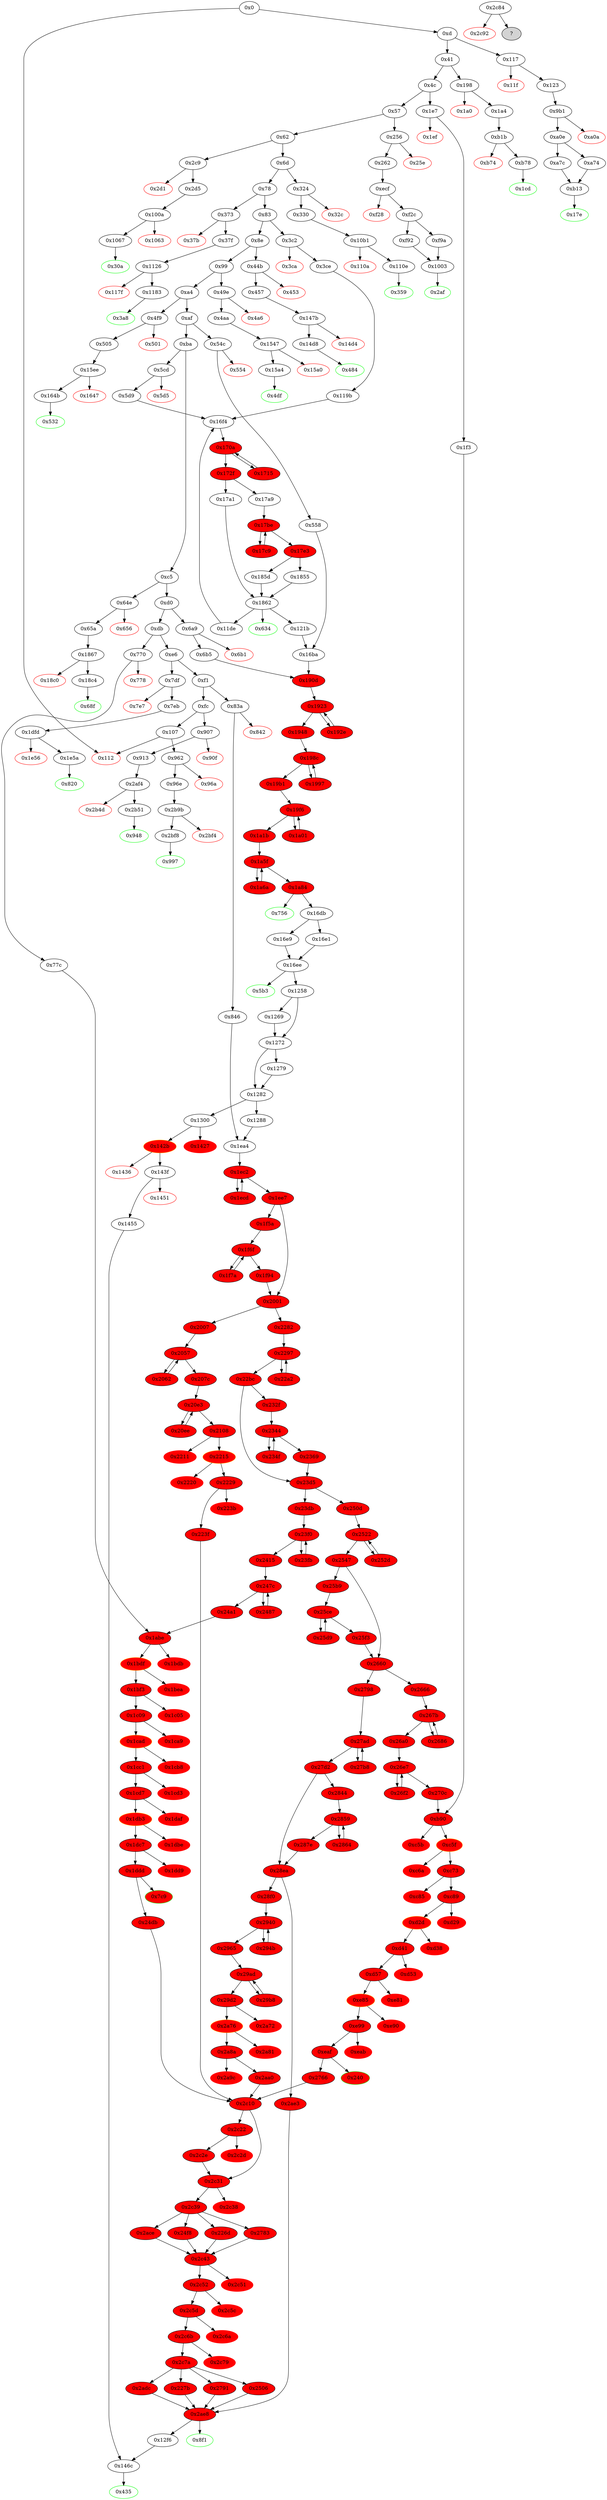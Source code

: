 strict digraph "" {
"0x24f8" [fillcolor=red, id="0x24f8", style=filled, tooltip="Block 0x24f8\n[0x24f8:0x2505]\n---\nPredecessors: [0x2c39]\nSuccessors: [0x2c43]\n---\n0x24f8 JUMPDEST\n0x24f9 PUSH2 0x2c43\n0x24fc SWAP1\n0x24fd SWAP2\n0x24fe SWAP1\n0x24ff PUSH4 0xffffffff\n0x2504 AND\n0x2505 JUMP\n---\n0x24f8: JUMPDEST \n0x24f9: V2485 = 0x2c43\n0x24ff: V2486 = 0xffffffff\n0x2504: V2487 = AND 0xffffffff 0x2c43\n0x2505: JUMP 0x2c43\n---\nEntry stack: [V11, 0x435, V298, V296, V305, V303, V312, V310, V313, 0x0, 0x0, 0x1, {0x0, 0x1}, S13, {0x8f1, 0x12f6}, S11, S10, S9, 0x0, 0x0, S6, S5, S4, S3, {0x227b, 0x2506, 0x2791, 0x2adc}, S1, V3007]\nStack pops: 2\nStack additions: [S0, S1]\nExit stack: [V11, 0x435, V298, V296, V305, V303, V312, V310, V313, 0x0, 0x0, 0x1, {0x0, 0x1}, S13, {0x8f1, 0x12f6}, S11, S10, S9, 0x0, 0x0, S6, S5, S4, S3, {0x227b, 0x2506, 0x2791, 0x2adc}, V3007, S1]\n\nDef sites:\nV11: {0xd.0x35}\n0x435: {0x3ce.0x3d0}\nV298: {0x3ce.0x3ea}\nV296: {0x3ce.0x3e6}\nV305: {0x3ce.0x402}\nV303: {0x3ce.0x3fe}\nV312: {0x3ce.0x41a}\nV310: {0x3ce.0x416}\nV313: {0x3ce.0x425}\n0x0: {0x119b.0x119c}\n0x0: {0x119b.0x119c}\n0x1: {0x17a1.0x17a1}\n{0x0, 0x1}: {0x16e1.0x16e1, 0x16e9.0x16ea}\nS13: {0x119b.0x11a2, 0xd.0x35}\n{0x8f1, 0x12f6}: {0x1288.0x1288, 0x846.0x848}\nS11: {0x1288.0x129d, 0x846.0x874}\nS10: {0x1288.0x12d0, 0x846.0x8ba}\nS9: {0x3ce.0x425, 0x846.0x8e1}\n0x0: {0x1ea4.0x1ea5}\n0x0: {0x1ea4.0x1ea5}\nS6: {0x1ea4.0x1ea8, 0x223f.0x2245}\nS5: {0x1ddd_0x77c.0x1de3, 0x1ea4.0x1ea8, 0x1ddd_0x24a1.0x1de3}\nS4: {0x1ea4.0x1eab, 0xeaf_0x1f3.0xeb5, 0xeaf_0x270c.0xeb5}\nS3: {0x2aa0.0x2aa6, 0xd.0x35, 0x1ea4.0x1eab}\n{0x227b, 0x2506, 0x2791, 0x2adc}: {0x2aa0.0x2ab4, 0x24db.0x24de, 0x223f.0x2253, 0x2766.0x2769}\nS1: {0x2aa0.0x2ab9, 0x24db.0x24e3, 0x223f.0x2258, 0x2766.0x276e}\nV3007: {0x2c10.0x2c16}\n"];
"0xd57" [fillcolor=red, id="0xd57", style=filled, tooltip="Block 0xd57\n[0xd57:0xe80]\n---\nPredecessors: [0xd41]\nSuccessors: [0xe81, 0xe85]\n---\n0xd57 JUMPDEST\n0xd58 DUP2\n0xd59 ADD\n0xd5a SWAP1\n0xd5b DUP1\n0xd5c DUP1\n0xd5d MLOAD\n0xd5e SWAP1\n0xd5f PUSH1 0x20\n0xd61 ADD\n0xd62 SWAP1\n0xd63 SWAP3\n0xd64 SWAP2\n0xd65 SWAP1\n0xd66 POP\n0xd67 POP\n0xd68 POP\n0xd69 SWAP2\n0xd6a POP\n0xd6b PUSH1 0x16\n0xd6d PUSH1 0x0\n0xd6f SWAP1\n0xd70 SLOAD\n0xd71 SWAP1\n0xd72 PUSH2 0x100\n0xd75 EXP\n0xd76 SWAP1\n0xd77 DIV\n0xd78 PUSH20 0xffffffffffffffffffffffffffffffffffffffff\n0xd8d AND\n0xd8e PUSH20 0xffffffffffffffffffffffffffffffffffffffff\n0xda3 AND\n0xda4 PUSH4 0x80acecde\n0xda9 PUSH1 0x19\n0xdab PUSH1 0x0\n0xdad SWAP1\n0xdae SLOAD\n0xdaf SWAP1\n0xdb0 PUSH2 0x100\n0xdb3 EXP\n0xdb4 SWAP1\n0xdb5 DIV\n0xdb6 PUSH20 0xffffffffffffffffffffffffffffffffffffffff\n0xdcb AND\n0xdcc DUP9\n0xdcd DUP6\n0xdce PUSH1 0x40\n0xdd0 MLOAD\n0xdd1 DUP5\n0xdd2 PUSH4 0xffffffff\n0xdd7 AND\n0xdd8 PUSH29 0x100000000000000000000000000000000000000000000000000000000\n0xdf6 MUL\n0xdf7 DUP2\n0xdf8 MSTORE\n0xdf9 PUSH1 0x4\n0xdfb ADD\n0xdfc DUP1\n0xdfd DUP5\n0xdfe PUSH20 0xffffffffffffffffffffffffffffffffffffffff\n0xe13 AND\n0xe14 PUSH20 0xffffffffffffffffffffffffffffffffffffffff\n0xe29 AND\n0xe2a DUP2\n0xe2b MSTORE\n0xe2c PUSH1 0x20\n0xe2e ADD\n0xe2f DUP4\n0xe30 PUSH20 0xffffffffffffffffffffffffffffffffffffffff\n0xe45 AND\n0xe46 PUSH20 0xffffffffffffffffffffffffffffffffffffffff\n0xe5b AND\n0xe5c DUP2\n0xe5d MSTORE\n0xe5e PUSH1 0x20\n0xe60 ADD\n0xe61 DUP3\n0xe62 DUP2\n0xe63 MSTORE\n0xe64 PUSH1 0x20\n0xe66 ADD\n0xe67 SWAP4\n0xe68 POP\n0xe69 POP\n0xe6a POP\n0xe6b POP\n0xe6c PUSH1 0x20\n0xe6e PUSH1 0x40\n0xe70 MLOAD\n0xe71 DUP1\n0xe72 DUP4\n0xe73 SUB\n0xe74 DUP2\n0xe75 PUSH1 0x0\n0xe77 DUP8\n0xe78 DUP1\n0xe79 EXTCODESIZE\n0xe7a ISZERO\n0xe7b DUP1\n0xe7c ISZERO\n0xe7d PUSH2 0xe85\n0xe80 JUMPI\n---\n0xd57: JUMPDEST \n0xd59: V965 = ADD V958 V959\n0xd5d: V966 = M[V958]\n0xd5f: V967 = 0x20\n0xd61: V968 = ADD 0x20 V958\n0xd6b: V969 = 0x16\n0xd6d: V970 = 0x0\n0xd70: V971 = S[0x16]\n0xd72: V972 = 0x100\n0xd75: V973 = EXP 0x100 0x0\n0xd77: V974 = DIV V971 0x1\n0xd78: V975 = 0xffffffffffffffffffffffffffffffffffffffff\n0xd8d: V976 = AND 0xffffffffffffffffffffffffffffffffffffffff V974\n0xd8e: V977 = 0xffffffffffffffffffffffffffffffffffffffff\n0xda3: V978 = AND 0xffffffffffffffffffffffffffffffffffffffff V976\n0xda4: V979 = 0x80acecde\n0xda9: V980 = 0x19\n0xdab: V981 = 0x0\n0xdae: V982 = S[0x19]\n0xdb0: V983 = 0x100\n0xdb3: V984 = EXP 0x100 0x0\n0xdb5: V985 = DIV V982 0x1\n0xdb6: V986 = 0xffffffffffffffffffffffffffffffffffffffff\n0xdcb: V987 = AND 0xffffffffffffffffffffffffffffffffffffffff V985\n0xdce: V988 = 0x40\n0xdd0: V989 = M[0x40]\n0xdd2: V990 = 0xffffffff\n0xdd7: V991 = AND 0xffffffff 0x80acecde\n0xdd8: V992 = 0x100000000000000000000000000000000000000000000000000000000\n0xdf6: V993 = MUL 0x100000000000000000000000000000000000000000000000000000000 0x80acecde\n0xdf8: M[V989] = 0x80acecde00000000000000000000000000000000000000000000000000000000\n0xdf9: V994 = 0x4\n0xdfb: V995 = ADD 0x4 V989\n0xdfe: V996 = 0xffffffffffffffffffffffffffffffffffffffff\n0xe13: V997 = AND 0xffffffffffffffffffffffffffffffffffffffff V987\n0xe14: V998 = 0xffffffffffffffffffffffffffffffffffffffff\n0xe29: V999 = AND 0xffffffffffffffffffffffffffffffffffffffff V997\n0xe2b: M[V995] = V999\n0xe2c: V1000 = 0x20\n0xe2e: V1001 = ADD 0x20 V995\n0xe30: V1002 = 0xffffffffffffffffffffffffffffffffffffffff\n0xe45: V1003 = AND 0xffffffffffffffffffffffffffffffffffffffff S7\n0xe46: V1004 = 0xffffffffffffffffffffffffffffffffffffffff\n0xe5b: V1005 = AND 0xffffffffffffffffffffffffffffffffffffffff V1003\n0xe5d: M[V1001] = V1005\n0xe5e: V1006 = 0x20\n0xe60: V1007 = ADD 0x20 V1001\n0xe63: M[V1007] = V966\n0xe64: V1008 = 0x20\n0xe66: V1009 = ADD 0x20 V1007\n0xe6c: V1010 = 0x20\n0xe6e: V1011 = 0x40\n0xe70: V1012 = M[0x40]\n0xe73: V1013 = SUB V1009 V1012\n0xe75: V1014 = 0x0\n0xe79: V1015 = EXTCODESIZE V978\n0xe7a: V1016 = ISZERO V1015\n0xe7c: V1017 = ISZERO V1016\n0xe7d: V1018 = 0xe85\n0xe80: JUMPI 0xe85 V1017\n---\nEntry stack: [V11, 0x435, V298, V296, V305, V303, V312, V310, V313, 0x0, 0x0, 0x1, {0x0, 0x1}, S20, {0x8f1, 0x12f6}, S18, S17, S16, 0x0, 0x0, 0x0, 0x0, 0x0, S10, {0x240, 0x2766}, S8, S7, S6, 0x0, S4, 0x0, 0x0, V958, V959]\nStack pops: 8\nStack additions: [S7, S6, S5, S4, V966, S2, V978, 0x80acecde, V1009, 0x20, V1012, V1013, V1012, 0x0, V978, V1016]\nExit stack: [V11, 0x435, V298, V296, V305, V303, V312, V310, V313, 0x0, 0x0, 0x1, {0x0, 0x1}, S20, {0x8f1, 0x12f6}, S18, S17, S16, 0x0, 0x0, 0x0, 0x0, 0x0, S10, {0x240, 0x2766}, S8, S7, S6, 0x0, S4, V966, 0x0, V978, 0x80acecde, V1009, 0x20, V1012, V1013, V1012, 0x0, V978, V1016]\n\nDef sites:\nV11: {0xd.0x35}\n0x435: {0x3ce.0x3d0}\nV298: {0x3ce.0x3ea}\nV296: {0x3ce.0x3e6}\nV305: {0x3ce.0x402}\nV303: {0x3ce.0x3fe}\nV312: {0x3ce.0x41a}\nV310: {0x3ce.0x416}\nV313: {0x3ce.0x425}\n0x0: {0x119b.0x119c}\n0x0: {0x119b.0x119c}\n0x1: {0x17a1.0x17a1}\n{0x0, 0x1}: {0x16e1.0x16e1, 0x16e9.0x16ea}\nS20: {0x119b.0x11a2, 0xd.0x35}\n{0x8f1, 0x12f6}: {0x1288.0x1288, 0x846.0x848}\nS18: {0x1288.0x129d, 0x846.0x874}\nS17: {0x1288.0x12d0, 0x846.0x8ba}\nS16: {0x3ce.0x425, 0x846.0x8e1}\n0x0: {0x1ea4.0x1ea5}\n0x0: {0x1ea4.0x1ea5}\n0x0: {0x1ea4.0x1ea8}\n0x0: {0x1ea4.0x1ea8}\n0x0: {0x1ea4.0x1eab}\nS10: {0xd.0x35, 0x1ea4.0x1eab}\n{0x240, 0x2766}: {0x1f3.0x1f5, 0x2666.0x2666}\nS8: {0x26a0.0x26d4, 0x1f3.0x206}\nS7: {0x1f3.0x226, 0x270c.0x2760}\nS6: {0x846.0x8e1, 0x1f3.0x230, 0x3ce.0x425}\n0x0: {0xb90_0x270c.0xb91, 0xb90_0x1f3.0xb91}\nS4: {0xc89_0x270c.0xc8f, 0xc89_0x1f3.0xc8f}\n0x0: {0xb90_0x1f3.0xb94, 0xb90_0x270c.0xb94}\n0x0: {0xb90_0x1f3.0xb94, 0xb90_0x270c.0xb94}\nV958: {0xd41.0xd48}\nV959: {0xd41.0xd49}\n"];
"0x997" [color=green, fillcolor=white, id="0x997", style=filled, tooltip="Block 0x997\n[0x997:0x9b0]\n---\nPredecessors: [0x2bf8]\nSuccessors: []\n---\n0x997 JUMPDEST\n0x998 PUSH1 0x40\n0x99a MLOAD\n0x99b DUP1\n0x99c DUP3\n0x99d ISZERO\n0x99e ISZERO\n0x99f ISZERO\n0x9a0 ISZERO\n0x9a1 DUP2\n0x9a2 MSTORE\n0x9a3 PUSH1 0x20\n0x9a5 ADD\n0x9a6 SWAP2\n0x9a7 POP\n0x9a8 POP\n0x9a9 PUSH1 0x40\n0x9ab MLOAD\n0x9ac DUP1\n0x9ad SWAP2\n0x9ae SUB\n0x9af SWAP1\n0x9b0 RETURN\n---\n0x997: JUMPDEST \n0x998: V740 = 0x40\n0x99a: V741 = M[0x40]\n0x99d: V742 = ISZERO 0x1\n0x99e: V743 = ISZERO 0x0\n0x99f: V744 = ISZERO 0x1\n0x9a0: V745 = ISZERO 0x0\n0x9a2: M[V741] = 0x1\n0x9a3: V746 = 0x20\n0x9a5: V747 = ADD 0x20 V741\n0x9a9: V748 = 0x40\n0x9ab: V749 = M[0x40]\n0x9ae: V750 = SUB V747 V749\n0x9b0: RETURN V749 V750\n---\nEntry stack: [V11, 0x1]\nStack pops: 1\nStack additions: []\nExit stack: [V11]\n\nDef sites:\nV11: {0xd.0x35}\n0x1: {0x2bf8.0x2c07}\n"];
"0x2c51" [color=red, fillcolor=red, id="0x2c51", style=filled, tooltip="Block 0x2c51\n[0x2c51:0x2c51]\n---\nPredecessors: [0x2c43]\nSuccessors: []\n---\n0x2c51 INVALID\n---\n0x2c51: INVALID \n---\nEntry stack: [V11, 0x435, V298, V296, V305, V303, V312, V310, V313, 0x0, 0x0, 0x1, {0x0, 0x1}, S15, {0x8f1, 0x12f6}, S13, S12, S11, 0x0, 0x0, S8, S7, S6, S5, {0x227b, 0x2506, 0x2791, 0x2adc}, V3007, S2, 0x0, 0x0]\nStack pops: 0\nStack additions: []\nExit stack: [V11, 0x435, V298, V296, V305, V303, V312, V310, V313, 0x0, 0x0, 0x1, {0x0, 0x1}, S15, {0x8f1, 0x12f6}, S13, S12, S11, 0x0, 0x0, S8, S7, S6, S5, {0x227b, 0x2506, 0x2791, 0x2adc}, V3007, S2, 0x0, 0x0]\n\nDef sites:\nV11: {0xd.0x35}\n0x435: {0x3ce.0x3d0}\nV298: {0x3ce.0x3ea}\nV296: {0x3ce.0x3e6}\nV305: {0x3ce.0x402}\nV303: {0x3ce.0x3fe}\nV312: {0x3ce.0x41a}\nV310: {0x3ce.0x416}\nV313: {0x3ce.0x425}\n0x0: {0x119b.0x119c}\n0x0: {0x119b.0x119c}\n0x1: {0x17a1.0x17a1}\n{0x0, 0x1}: {0x16e1.0x16e1, 0x16e9.0x16ea}\nS15: {0x119b.0x11a2, 0xd.0x35}\n{0x8f1, 0x12f6}: {0x1288.0x1288, 0x846.0x848}\nS13: {0x1288.0x129d, 0x846.0x874}\nS12: {0x1288.0x12d0, 0x846.0x8ba}\nS11: {0x3ce.0x425, 0x846.0x8e1}\n0x0: {0x1ea4.0x1ea5}\n0x0: {0x1ea4.0x1ea5}\nS8: {0x1ea4.0x1ea8, 0x223f.0x2245}\nS7: {0x1ddd_0x77c.0x1de3, 0x1ea4.0x1ea8, 0x1ddd_0x24a1.0x1de3}\nS6: {0x1ea4.0x1eab, 0xeaf_0x270c.0xeb5, 0xeaf_0x1f3.0xeb5}\nS5: {0x2aa0.0x2aa6, 0xd.0x35, 0x1ea4.0x1eab}\n{0x227b, 0x2506, 0x2791, 0x2adc}: {0x2aa0.0x2ab4, 0x24db.0x24de, 0x223f.0x2253, 0x2766.0x2769}\nV3007: {0x2c10.0x2c16}\nS2: {0x2aa0.0x2ab9, 0x24db.0x24e3, 0x223f.0x2258, 0x2766.0x276e}\n0x0: {0x2c43.0x2c44}\n0x0: {0x2c43.0x2c44}\n"];
"0x25b9" [fillcolor=red, id="0x25b9", style=filled, tooltip="Block 0x25b9\n[0x25b9:0x25cd]\n---\nPredecessors: [0x2547]\nSuccessors: [0x25ce]\n---\n0x25b9 POP\n0x25ba PUSH1 0x0\n0x25bc PUSH1 0x1\n0x25be DUP10\n0x25bf PUSH1 0x40\n0x25c1 MLOAD\n0x25c2 DUP1\n0x25c3 DUP3\n0x25c4 DUP1\n0x25c5 MLOAD\n0x25c6 SWAP1\n0x25c7 PUSH1 0x20\n0x25c9 ADD\n0x25ca SWAP1\n0x25cb DUP1\n0x25cc DUP4\n0x25cd DUP4\n---\n0x25ba: V2540 = 0x0\n0x25bc: V2541 = 0x1\n0x25bf: V2542 = 0x40\n0x25c1: V2543 = M[0x40]\n0x25c5: V2544 = M[S8]\n0x25c7: V2545 = 0x20\n0x25c9: V2546 = ADD 0x20 S8\n---\nEntry stack: [V11, 0x435, V298, V296, V305, V303, V312, V310, V313, 0x0, S14, S13, {0x0, 0x1}, S11, {0x8f1, 0x12f6}, S9, S8, S7, 0x0, 0x0, 0x0, 0x0, 0x0, 0x0, V2537]\nStack pops: 9\nStack additions: [S8, S7, S6, S5, S4, S3, S2, S1, 0x0, 0x1, S8, V2543, V2543, V2546, V2544, V2544, V2543, V2546]\nExit stack: [V11, 0x435, V298, V296, V305, V303, V312, V310, V313, 0x0, S14, S13, {0x0, 0x1}, S11, {0x8f1, 0x12f6}, S9, S8, S7, 0x0, 0x0, 0x0, 0x0, 0x0, 0x0, 0x0, 0x1, S8, V2543, V2543, V2546, V2544, V2544, V2543, V2546]\n\nDef sites:\nV11: {0xd.0x35}\n0x435: {0x3ce.0x3d0}\nV298: {0x3ce.0x3ea}\nV296: {0x3ce.0x3e6}\nV305: {0x3ce.0x402}\nV303: {0x3ce.0x3fe}\nV312: {0x3ce.0x41a}\nV310: {0x3ce.0x416}\nV313: {0x3ce.0x425}\n0x0: {0x119b.0x119c}\nS14: {0x17a1.0x17a1, 0x119b.0x119c}\nS13: {0x17a1.0x17a1, 0x1855.0x1855, 0x185d.0x185e}\n{0x0, 0x1}: {0x16e1.0x16e1, 0x16e9.0x16ea}\nS11: {0x119b.0x11a2, 0xd.0x35}\n{0x8f1, 0x12f6}: {0x1288.0x1288, 0x846.0x848}\nS9: {0x1288.0x129d, 0x846.0x874}\nS8: {0x1288.0x12d0, 0x846.0x8ba}\nS7: {0x3ce.0x425, 0x846.0x8e1}\n0x0: {0x1ea4.0x1ea5}\n0x0: {0x1ea4.0x1ea5}\n0x0: {0x1ea4.0x1ea8}\n0x0: {0x1ea4.0x1ea8}\n0x0: {0x1ea4.0x1eab}\n0x0: {0x1ea4.0x1eab}\nV2537: {0x2547.0x25b2}\n"];
"0x4a6" [color=red, fillcolor=white, id="0x4a6", style=filled, tooltip="Block 0x4a6\n[0x4a6:0x4a9]\n---\nPredecessors: [0x49e]\nSuccessors: []\n---\n0x4a6 PUSH1 0x0\n0x4a8 DUP1\n0x4a9 REVERT\n---\n0x4a6: V355 = 0x0\n0x4a9: REVERT 0x0 0x0\n---\nEntry stack: [V11, V352]\nStack pops: 0\nStack additions: []\nExit stack: [V11, V352]\n\nDef sites:\nV11: {0xd.0x35}\nV352: {0x49e.0x49f}\n"];
"0x8e" [fillcolor=white, id="0x8e", style=filled, tooltip="Block 0x8e\n[0x8e:0x98]\n---\nPredecessors: [0x83]\nSuccessors: [0x99, 0x44b]\n---\n0x8e DUP1\n0x8f PUSH4 0x66904cce\n0x94 EQ\n0x95 PUSH2 0x44b\n0x98 JUMPI\n---\n0x8f: V36 = 0x66904cce\n0x94: V37 = EQ 0x66904cce V11\n0x95: V38 = 0x44b\n0x98: JUMPI 0x44b V37\n---\nEntry stack: [V11]\nStack pops: 1\nStack additions: [S0]\nExit stack: [V11]\n\nDef sites:\nV11: {0xd.0x35}\n"];
"0xd" [fillcolor=white, id="0xd", style=filled, tooltip="Block 0xd\n[0xd:0x40]\n---\nPredecessors: [0x0]\nSuccessors: [0x41, 0x117]\n---\n0xd PUSH1 0x0\n0xf CALLDATALOAD\n0x10 PUSH29 0x100000000000000000000000000000000000000000000000000000000\n0x2e SWAP1\n0x2f DIV\n0x30 PUSH4 0xffffffff\n0x35 AND\n0x36 DUP1\n0x37 PUSH4 0xa0a6c47\n0x3c EQ\n0x3d PUSH2 0x117\n0x40 JUMPI\n---\n0xd: V6 = 0x0\n0xf: V7 = CALLDATALOAD 0x0\n0x10: V8 = 0x100000000000000000000000000000000000000000000000000000000\n0x2f: V9 = DIV V7 0x100000000000000000000000000000000000000000000000000000000\n0x30: V10 = 0xffffffff\n0x35: V11 = AND 0xffffffff V9\n0x37: V12 = 0xa0a6c47\n0x3c: V13 = EQ 0xa0a6c47 V11\n0x3d: V14 = 0x117\n0x40: JUMPI 0x117 V13\n---\nEntry stack: []\nStack pops: 0\nStack additions: [V11]\nExit stack: [V11]\n\nDef sites:\n"];
"0x1c05" [color=red, fillcolor=red, id="0x1c05", style=filled, tooltip="Block 0x1c05\n[0x1c05:0x1c08]\n---\nPredecessors: [0x1bf3]\nSuccessors: []\n---\n0x1c05 PUSH1 0x0\n0x1c07 DUP1\n0x1c08 REVERT\n---\n0x1c05: V1861 = 0x0\n0x1c08: REVERT 0x0 0x0\n---\nEntry stack: [V11, 0x435, V298, V296, V305, V303, V312, V310, V313, 0x0, 0x0, 0x1, {0x0, 0x1}, S20, {0x8f1, 0x12f6}, S18, S17, S16, 0x0, 0x0, 0x0, 0x0, 0x0, S10, {0x7c9, 0x24db}, S8, S7, S6, 0x0, 0x0, 0x0, 0x0, V1855, V1856]\nStack pops: 0\nStack additions: []\nExit stack: [V11, 0x435, V298, V296, V305, V303, V312, V310, V313, 0x0, 0x0, 0x1, {0x0, 0x1}, S20, {0x8f1, 0x12f6}, S18, S17, S16, 0x0, 0x0, 0x0, 0x0, 0x0, S10, {0x7c9, 0x24db}, S8, S7, S6, 0x0, 0x0, 0x0, 0x0, V1855, V1856]\n\nDef sites:\nV11: {0xd.0x35}\n0x435: {0x3ce.0x3d0}\nV298: {0x3ce.0x3ea}\nV296: {0x3ce.0x3e6}\nV305: {0x3ce.0x402}\nV303: {0x3ce.0x3fe}\nV312: {0x3ce.0x41a}\nV310: {0x3ce.0x416}\nV313: {0x3ce.0x425}\n0x0: {0x119b.0x119c}\n0x0: {0x119b.0x119c}\n0x1: {0x17a1.0x17a1}\n{0x0, 0x1}: {0x16e1.0x16e1, 0x16e9.0x16ea}\nS20: {0x119b.0x11a2, 0xd.0x35}\n{0x8f1, 0x12f6}: {0x1288.0x1288, 0x846.0x848}\nS18: {0x1288.0x129d, 0x846.0x874}\nS17: {0x1288.0x12d0, 0x846.0x8ba}\nS16: {0x3ce.0x425, 0x846.0x8e1}\n0x0: {0x1ea4.0x1ea5}\n0x0: {0x1ea4.0x1ea5}\n0x0: {0x1ea4.0x1ea8}\n0x0: {0x1ea4.0x1ea8}\n0x0: {0x1ea4.0x1eab}\nS10: {0xd.0x35, 0x1ea4.0x1eab}\n{0x7c9, 0x24db}: {0x23db.0x23db, 0x77c.0x77e}\nS8: {0x2415.0x2469, 0x77c.0x7a1}\nS7: {0x24a1.0x24d5, 0x77c.0x7af}\nS6: {0x846.0x8e1, 0x77c.0x7b9, 0x3ce.0x425}\n0x0: {0x1abe_0x77c.0x1abf, 0x1abe_0x24a1.0x1abf}\n0x0: {0x1abe_0x77c.0x1abf, 0x1abe_0x24a1.0x1abf}\n0x0: {0x1abe_0x24a1.0x1ac2, 0x1abe_0x77c.0x1ac2}\n0x0: {0x1abe_0x24a1.0x1ac2, 0x1abe_0x77c.0x1ac2}\nV1855: {0x1bf3.0x1bfa}\nV1856: {0x1bf3.0x1bfb}\n"];
"0xb1b" [fillcolor=white, id="0xb1b", style=filled, tooltip="Block 0xb1b\n[0xb1b:0xb73]\n---\nPredecessors: [0x1a4]\nSuccessors: [0xb74, 0xb78]\n---\n0xb1b JUMPDEST\n0xb1c PUSH1 0x0\n0xb1e DUP1\n0xb1f PUSH1 0x0\n0xb21 SWAP1\n0xb22 SLOAD\n0xb23 SWAP1\n0xb24 PUSH2 0x100\n0xb27 EXP\n0xb28 SWAP1\n0xb29 DIV\n0xb2a PUSH20 0xffffffffffffffffffffffffffffffffffffffff\n0xb3f AND\n0xb40 PUSH20 0xffffffffffffffffffffffffffffffffffffffff\n0xb55 AND\n0xb56 CALLER\n0xb57 PUSH20 0xffffffffffffffffffffffffffffffffffffffff\n0xb6c AND\n0xb6d EQ\n0xb6e ISZERO\n0xb6f ISZERO\n0xb70 PUSH2 0xb78\n0xb73 JUMPI\n---\n0xb1b: JUMPDEST \n0xb1c: V831 = 0x0\n0xb1f: V832 = 0x0\n0xb22: V833 = S[0x0]\n0xb24: V834 = 0x100\n0xb27: V835 = EXP 0x100 0x0\n0xb29: V836 = DIV V833 0x1\n0xb2a: V837 = 0xffffffffffffffffffffffffffffffffffffffff\n0xb3f: V838 = AND 0xffffffffffffffffffffffffffffffffffffffff V836\n0xb40: V839 = 0xffffffffffffffffffffffffffffffffffffffff\n0xb55: V840 = AND 0xffffffffffffffffffffffffffffffffffffffff V838\n0xb56: V841 = CALLER\n0xb57: V842 = 0xffffffffffffffffffffffffffffffffffffffff\n0xb6c: V843 = AND 0xffffffffffffffffffffffffffffffffffffffff V841\n0xb6d: V844 = EQ V843 V840\n0xb6e: V845 = ISZERO V844\n0xb6f: V846 = ISZERO V845\n0xb70: V847 = 0xb78\n0xb73: JUMPI 0xb78 V846\n---\nEntry stack: [V11, 0x1cd, V121, V124]\nStack pops: 0\nStack additions: [0x0]\nExit stack: [V11, 0x1cd, V121, V124, 0x0]\n\nDef sites:\nV11: {0xd.0x35}\n0x1cd: {0x1a4.0x1a6}\nV121: {0x1a4.0x1b3}\nV124: {0x1a4.0x1bd}\n"];
"0x1bf3" [fillcolor=red, id="0x1bf3", style=filled, tooltip="Block 0x1bf3\n[0x1bf3:0x1c04]\n---\nPredecessors: [0x1bdf]\nSuccessors: [0x1c05, 0x1c09]\n---\n0x1bf3 JUMPDEST\n0x1bf4 POP\n0x1bf5 POP\n0x1bf6 POP\n0x1bf7 POP\n0x1bf8 PUSH1 0x40\n0x1bfa MLOAD\n0x1bfb RETURNDATASIZE\n0x1bfc PUSH1 0x20\n0x1bfe DUP2\n0x1bff LT\n0x1c00 ISZERO\n0x1c01 PUSH2 0x1c09\n0x1c04 JUMPI\n---\n0x1bf3: JUMPDEST \n0x1bf8: V1854 = 0x40\n0x1bfa: V1855 = M[0x40]\n0x1bfb: V1856 = RETURNDATASIZE\n0x1bfc: V1857 = 0x20\n0x1bff: V1858 = LT V1856 0x20\n0x1c00: V1859 = ISZERO V1858\n0x1c01: V1860 = 0x1c09\n0x1c04: JUMPI 0x1c09 V1859\n---\nEntry stack: [V11, 0x435, V298, V296, V305, V303, V312, V310, V313, 0x0, 0x0, 0x1, {0x0, 0x1}, S22, {0x8f1, 0x12f6}, S20, S19, S18, 0x0, 0x0, 0x0, 0x0, 0x0, S12, {0x7c9, 0x24db}, S10, S9, S8, 0x0, 0x0, 0x0, 0x0, S3, 0x80acecde, S1, V1847]\nStack pops: 4\nStack additions: [V1855, V1856]\nExit stack: [V11, 0x435, V298, V296, V305, V303, V312, V310, V313, 0x0, 0x0, 0x1, {0x0, 0x1}, S22, {0x8f1, 0x12f6}, S20, S19, S18, 0x0, 0x0, 0x0, 0x0, 0x0, S12, {0x7c9, 0x24db}, S10, S9, S8, 0x0, 0x0, 0x0, 0x0, V1855, V1856]\n\nDef sites:\nV11: {0xd.0x35}\n0x435: {0x3ce.0x3d0}\nV298: {0x3ce.0x3ea}\nV296: {0x3ce.0x3e6}\nV305: {0x3ce.0x402}\nV303: {0x3ce.0x3fe}\nV312: {0x3ce.0x41a}\nV310: {0x3ce.0x416}\nV313: {0x3ce.0x425}\n0x0: {0x119b.0x119c}\n0x0: {0x119b.0x119c}\n0x1: {0x17a1.0x17a1}\n{0x0, 0x1}: {0x16e1.0x16e1, 0x16e9.0x16ea}\nS22: {0x119b.0x11a2, 0xd.0x35}\n{0x8f1, 0x12f6}: {0x1288.0x1288, 0x846.0x848}\nS20: {0x1288.0x129d, 0x846.0x874}\nS19: {0x1288.0x12d0, 0x846.0x8ba}\nS18: {0x3ce.0x425, 0x846.0x8e1}\n0x0: {0x1ea4.0x1ea5}\n0x0: {0x1ea4.0x1ea5}\n0x0: {0x1ea4.0x1ea8}\n0x0: {0x1ea4.0x1ea8}\n0x0: {0x1ea4.0x1eab}\nS12: {0xd.0x35, 0x1ea4.0x1eab}\n{0x7c9, 0x24db}: {0x23db.0x23db, 0x77c.0x77e}\nS10: {0x2415.0x2469, 0x77c.0x7a1}\nS9: {0x24a1.0x24d5, 0x77c.0x7af}\nS8: {0x846.0x8e1, 0x77c.0x7b9, 0x3ce.0x425}\n0x0: {0x1abe_0x77c.0x1abf, 0x1abe_0x24a1.0x1abf}\n0x0: {0x1abe_0x77c.0x1abf, 0x1abe_0x24a1.0x1abf}\n0x0: {0x1abe_0x24a1.0x1ac2, 0x1abe_0x77c.0x1ac2}\n0x0: {0x1abe_0x24a1.0x1ac2, 0x1abe_0x77c.0x1ac2}\nS3: {0x1abe_0x24a1.0x1afd, 0x1abe_0x77c.0x1afd}\n0x80acecde: {0x1abe_0x77c.0x1afe, 0x1abe_0x24a1.0x1afe}\nS1: {0x1abe_0x24a1.0x1bc0, 0x1abe_0x77c.0x1bc0}\nV1847: {0x1bdf.0x1be3}\n"];
"0x2d5" [fillcolor=white, id="0x2d5", style=filled, tooltip="Block 0x2d5\n[0x2d5:0x309]\n---\nPredecessors: [0x2c9]\nSuccessors: [0x100a]\n---\n0x2d5 JUMPDEST\n0x2d6 POP\n0x2d7 PUSH2 0x30a\n0x2da PUSH1 0x4\n0x2dc DUP1\n0x2dd CALLDATASIZE\n0x2de SUB\n0x2df DUP2\n0x2e0 ADD\n0x2e1 SWAP1\n0x2e2 DUP1\n0x2e3 DUP1\n0x2e4 CALLDATALOAD\n0x2e5 PUSH20 0xffffffffffffffffffffffffffffffffffffffff\n0x2fa AND\n0x2fb SWAP1\n0x2fc PUSH1 0x20\n0x2fe ADD\n0x2ff SWAP1\n0x300 SWAP3\n0x301 SWAP2\n0x302 SWAP1\n0x303 POP\n0x304 POP\n0x305 POP\n0x306 PUSH2 0x100a\n0x309 JUMP\n---\n0x2d5: JUMPDEST \n0x2d7: V207 = 0x30a\n0x2da: V208 = 0x4\n0x2dd: V209 = CALLDATASIZE\n0x2de: V210 = SUB V209 0x4\n0x2e0: V211 = ADD 0x4 V210\n0x2e4: V212 = CALLDATALOAD 0x4\n0x2e5: V213 = 0xffffffffffffffffffffffffffffffffffffffff\n0x2fa: V214 = AND 0xffffffffffffffffffffffffffffffffffffffff V212\n0x2fc: V215 = 0x20\n0x2fe: V216 = ADD 0x20 0x4\n0x306: V217 = 0x100a\n0x309: JUMP 0x100a\n---\nEntry stack: [V11, V203]\nStack pops: 1\nStack additions: [0x30a, V214]\nExit stack: [V11, 0x30a, V214]\n\nDef sites:\nV11: {0xd.0x35}\nV203: {0x2c9.0x2ca}\n"];
"0x1063" [color=red, fillcolor=white, id="0x1063", style=filled, tooltip="Block 0x1063\n[0x1063:0x1066]\n---\nPredecessors: [0x100a]\nSuccessors: []\n---\n0x1063 PUSH1 0x0\n0x1065 DUP1\n0x1066 REVERT\n---\n0x1063: V1125 = 0x0\n0x1066: REVERT 0x0 0x0\n---\nEntry stack: [V11, 0x30a, V214, 0x0]\nStack pops: 0\nStack additions: []\nExit stack: [V11, 0x30a, V214, 0x0]\n\nDef sites:\nV11: {0xd.0x35}\n0x30a: {0x2d5.0x2d7}\nV214: {0x2d5.0x2fa}\n0x0: {0x100a.0x100b}\n"];
"0x15a0" [color=red, fillcolor=white, id="0x15a0", style=filled, tooltip="Block 0x15a0\n[0x15a0:0x15a3]\n---\nPredecessors: [0x1547]\nSuccessors: []\n---\n0x15a0 PUSH1 0x0\n0x15a2 DUP1\n0x15a3 REVERT\n---\n0x15a0: V1424 = 0x0\n0x15a3: REVERT 0x0 0x0\n---\nEntry stack: [V11, 0x4df, V363, 0x0]\nStack pops: 0\nStack additions: []\nExit stack: [V11, 0x4df, V363, 0x0]\n\nDef sites:\nV11: {0xd.0x35}\n0x4df: {0x4aa.0x4ac}\nV363: {0x4aa.0x4cf}\n0x0: {0x1547.0x1548}\n"];
"0x1a5f" [fillcolor=red, id="0x1a5f", style=filled, tooltip="Block 0x1a5f\n[0x1a5f:0x1a69]\n---\nPredecessors: [0x1a1b, 0x1a6a]\nSuccessors: [0x1a6a, 0x1a84]\n---\n0x1a5f JUMPDEST\n0x1a60 PUSH1 0x20\n0x1a62 DUP4\n0x1a63 LT\n0x1a64 ISZERO\n0x1a65 ISZERO\n0x1a66 PUSH2 0x1a84\n0x1a69 JUMPI\n---\n0x1a5f: JUMPDEST \n0x1a60: V1758 = 0x20\n0x1a63: V1759 = LT S2 0x20\n0x1a64: V1760 = ISZERO V1759\n0x1a65: V1761 = ISZERO V1760\n0x1a66: V1762 = 0x1a84\n0x1a69: JUMPI 0x1a84 V1761\n---\nEntry stack: [V11, 0x435, V298, V296, V305, V303, V312, V310, V313, 0x0, {0x0, 0x1}, {0x0, 0x1}, 0x0, S17, {0x5b3, 0x1258}, S15, 0x0, S13, {0x756, 0x16db}, S11, S10, 0x0, V1713, V1748, V1754, V1754, V1757, V1755, S2, S1, S0]\nStack pops: 3\nStack additions: [S2, S1, S0]\nExit stack: [V11, 0x435, V298, V296, V305, V303, V312, V310, V313, 0x0, {0x0, 0x1}, {0x0, 0x1}, 0x0, S17, {0x5b3, 0x1258}, S15, 0x0, S13, {0x756, 0x16db}, S11, S10, 0x0, V1713, V1748, V1754, V1754, V1757, V1755, S2, S1, S0]\n\nDef sites:\nV11: {0xd.0x35}\n0x435: {0x3ce.0x3d0}\nV298: {0x3ce.0x3ea}\nV296: {0x3ce.0x3e6}\nV305: {0x3ce.0x402}\nV303: {0x3ce.0x3fe}\nV312: {0x3ce.0x41a}\nV310: {0x3ce.0x416}\nV313: {0x3ce.0x425}\n0x0: {0x119b.0x119c}\n{0x0, 0x1}: {0x17a1.0x17a1, 0x1855.0x1855, 0x119b.0x119c, 0x185d.0x185e}\n{0x0, 0x1}: {0x17a1.0x17a1, 0x1855.0x1855, 0x185d.0x185e}\n0x0: {0x119b.0x119f}\nS17: {0x119b.0x11a2, 0xd.0x35}\n{0x5b3, 0x1258}: {0x558.0x55a, 0x121b.0x121e}\nS15: {0x558.0x586, 0x121b.0x1233}\n0x0: {0x16ba.0x16bb}\nS13: {0x16ba.0x16c3, 0xd.0x35}\n{0x756, 0x16db}: {0x16ba.0x16d2, 0x6b5.0x6b7}\nS11: {0x558.0x586, 0x121b.0x1233, 0x6b5.0x6e3}\nS10: {0x16ba.0x16c3, 0x6b5.0x729}\n0x0: {0x190d.0x190e}\nV1713: {0x19b1.0x19e2}\nV1748: {0x1a1b.0x1a43}\nV1754: {0x1a1b.0x1a52}\nV1754: {0x1a1b.0x1a52}\nV1757: {0x1a1b.0x1a5a}\nV1755: {0x1a1b.0x1a56}\nS2: {0x1a1b.0x1a56, 0x1a6a.0x1a7d}\nS1: {0x1a1b.0x1a52, 0x1a6a.0x1a71}\nS0: {0x1a1b.0x1a5a, 0x1a6a.0x1a77}\n"];
"0x17e3" [fillcolor=red, id="0x17e3", style=filled, tooltip="Block 0x17e3\n[0x17e3:0x1854]\n---\nPredecessors: [0x17be]\nSuccessors: [0x1855, 0x185d]\n---\n0x17e3 JUMPDEST\n0x17e4 PUSH1 0x1\n0x17e6 DUP4\n0x17e7 PUSH1 0x20\n0x17e9 SUB\n0x17ea PUSH2 0x100\n0x17ed EXP\n0x17ee SUB\n0x17ef DUP1\n0x17f0 NOT\n0x17f1 DUP3\n0x17f2 MLOAD\n0x17f3 AND\n0x17f4 DUP2\n0x17f5 DUP5\n0x17f6 MLOAD\n0x17f7 AND\n0x17f8 DUP1\n0x17f9 DUP3\n0x17fa OR\n0x17fb DUP6\n0x17fc MSTORE\n0x17fd POP\n0x17fe POP\n0x17ff POP\n0x1800 POP\n0x1801 POP\n0x1802 POP\n0x1803 SWAP1\n0x1804 POP\n0x1805 ADD\n0x1806 SWAP2\n0x1807 POP\n0x1808 POP\n0x1809 SWAP1\n0x180a DUP2\n0x180b MSTORE\n0x180c PUSH1 0x20\n0x180e ADD\n0x180f PUSH1 0x40\n0x1811 MLOAD\n0x1812 DUP1\n0x1813 SWAP2\n0x1814 SUB\n0x1815 SWAP1\n0x1816 SHA3\n0x1817 PUSH1 0x0\n0x1819 SWAP1\n0x181a SLOAD\n0x181b SWAP1\n0x181c PUSH2 0x100\n0x181f EXP\n0x1820 SWAP1\n0x1821 DIV\n0x1822 PUSH20 0xffffffffffffffffffffffffffffffffffffffff\n0x1837 AND\n0x1838 PUSH20 0xffffffffffffffffffffffffffffffffffffffff\n0x184d AND\n0x184e EQ\n0x184f ISZERO\n0x1850 ISZERO\n0x1851 PUSH2 0x185d\n0x1854 JUMPI\n---\n0x17e3: JUMPDEST \n0x17e4: V1570 = 0x1\n0x17e7: V1571 = 0x20\n0x17e9: V1572 = SUB 0x20 S2\n0x17ea: V1573 = 0x100\n0x17ed: V1574 = EXP 0x100 V1572\n0x17ee: V1575 = SUB V1574 0x1\n0x17f0: V1576 = NOT V1575\n0x17f2: V1577 = M[S0]\n0x17f3: V1578 = AND V1577 V1576\n0x17f6: V1579 = M[S1]\n0x17f7: V1580 = AND V1579 V1575\n0x17fa: V1581 = OR V1578 V1580\n0x17fc: M[S1] = V1581\n0x1805: V1582 = ADD V1554 V1553\n0x180b: M[V1582] = 0x2\n0x180c: V1583 = 0x20\n0x180e: V1584 = ADD 0x20 V1582\n0x180f: V1585 = 0x40\n0x1811: V1586 = M[0x40]\n0x1814: V1587 = SUB V1584 V1586\n0x1816: V1588 = SHA3 V1586 V1587\n0x1817: V1589 = 0x0\n0x181a: V1590 = S[V1588]\n0x181c: V1591 = 0x100\n0x181f: V1592 = EXP 0x100 0x0\n0x1821: V1593 = DIV V1590 0x1\n0x1822: V1594 = 0xffffffffffffffffffffffffffffffffffffffff\n0x1837: V1595 = AND 0xffffffffffffffffffffffffffffffffffffffff V1593\n0x1838: V1596 = 0xffffffffffffffffffffffffffffffffffffffff\n0x184d: V1597 = AND 0xffffffffffffffffffffffffffffffffffffffff V1595\n0x184e: V1598 = EQ V1597 0x0\n0x184f: V1599 = ISZERO V1598\n0x1850: V1600 = ISZERO V1599\n0x1851: V1601 = 0x185d\n0x1854: JUMPI 0x185d V1600\n---\nEntry stack: [V11, 0x435, V298, V296, V305, V303, V312, V310, V313, 0x0, {0x0, 0x1}, 0x0, 0x0, S13, {0x634, 0x11de, 0x121b}, S11, 0x0, 0x0, 0x2, S7, V1553, V1553, V1556, V1554, S2, S1, S0]\nStack pops: 10\nStack additions: []\nExit stack: [V11, 0x435, V298, V296, V305, V303, V312, V310, V313, 0x0, {0x0, 0x1}, 0x0, 0x0, S13, {0x634, 0x11de, 0x121b}, S11, 0x0]\n\nDef sites:\nV11: {0xd.0x35}\n0x435: {0x3ce.0x3d0}\nV298: {0x3ce.0x3ea}\nV296: {0x3ce.0x3e6}\nV305: {0x3ce.0x402}\nV303: {0x3ce.0x3fe}\nV312: {0x3ce.0x41a}\nV310: {0x3ce.0x416}\nV313: {0x3ce.0x425}\n0x0: {0x119b.0x119c}\n{0x0, 0x1}: {0x17a1.0x17a1, 0x1855.0x1855, 0x119b.0x119c, 0x185d.0x185e}\n0x0: {0x119b.0x119f}\n0x0: {0x119b.0x119f}\nS13: {0x119b.0x11a2, 0xd.0x35}\n{0x634, 0x11de, 0x121b}: {0x5d9.0x5db, 0x119b.0x11a4, 0x11de.0x11e1}\nS11: {0x5d9.0x607, 0x119b.0x11b9, 0x11de.0x11f6}\n0x0: {0x16f4.0x16f5}\n0x0: {0x17a9.0x17aa}\n0x2: {0x17a9.0x17ac}\nS7: {0x5d9.0x607, 0x119b.0x11b9, 0x11de.0x11f6}\nV1553: {0x17a9.0x17b1}\nV1553: {0x17a9.0x17b1}\nV1556: {0x17a9.0x17b9}\nV1554: {0x17a9.0x17b5}\nS2: {0x17a9.0x17b5, 0x17c9.0x17dc}\nS1: {0x17a9.0x17b1, 0x17c9.0x17d0}\nS0: {0x17a9.0x17b9, 0x17c9.0x17d6}\n"];
"0x2ae8" [fillcolor=red, id="0x2ae8", style=filled, tooltip="Block 0x2ae8\n[0x2ae8:0x2af3]\n---\nPredecessors: [0x227b, 0x2506, 0x2791, 0x2adc, 0x2ae3]\nSuccessors: [0x8f1, 0x12f6]\n---\n0x2ae8 JUMPDEST\n0x2ae9 POP\n0x2aea POP\n0x2aeb POP\n0x2aec POP\n0x2aed POP\n0x2aee SWAP4\n0x2aef SWAP3\n0x2af0 POP\n0x2af1 POP\n0x2af2 POP\n0x2af3 JUMP\n---\n0x2ae8: JUMPDEST \n0x2af3: JUMP {0x8f1, 0x12f6}\n---\nEntry stack: [V11, 0x435, V298, V296, V305, V303, V312, V310, V313, 0x0, S13, S12, {0x0, 0x1}, S10, {0x8f1, 0x12f6}, S8, S7, S6, S5, 0x0, S3, S2, S1, S0]\nStack pops: 10\nStack additions: [S5]\nExit stack: [V11, 0x435, V298, V296, V305, V303, V312, V310, V313, 0x0, S13, S12, {0x0, 0x1}, S10, S5]\n\nDef sites:\nV11: {0xd.0x35}\n0x435: {0x3ce.0x3d0}\nV298: {0x3ce.0x3ea}\nV296: {0x3ce.0x3e6}\nV305: {0x3ce.0x402}\nV303: {0x3ce.0x3fe}\nV312: {0x3ce.0x41a}\nV310: {0x3ce.0x416}\nV313: {0x3ce.0x425}\n0x0: {0x119b.0x119c}\nS13: {0x17a1.0x17a1, 0x119b.0x119c}\nS12: {0x17a1.0x17a1, 0x185d.0x185e, 0x1855.0x1855}\n{0x0, 0x1}: {0x16e1.0x16e1, 0x16e9.0x16ea}\nS10: {0x119b.0x11a2, 0xd.0x35}\n{0x8f1, 0x12f6}: {0x1288.0x1288, 0x846.0x848}\nS8: {0x1288.0x129d, 0x846.0x874}\nS7: {0x1288.0x12d0, 0x846.0x8ba}\nS6: {0x3ce.0x425, 0x846.0x8e1}\nS5: {0x2c5d_0x226d.0x2c5e, 0x2c5d_0x24f8.0x2c5e, 0x2ae3.0x2ae4, 0x2c5d_0x2783.0x2c5e, 0x2c5d_0x2ace.0x2c5e}\n0x0: {0x1ea4.0x1ea5}\nS3: {0x1ea4.0x1ea8, 0x223f.0x2245}\nS2: {0x1ddd_0x77c.0x1de3, 0x1ea4.0x1ea8, 0x1ddd_0x24a1.0x1de3}\nS1: {0x1ea4.0x1eab, 0xeaf_0x270c.0xeb5, 0xeaf_0x1f3.0xeb5}\nS0: {0x2aa0.0x2aa6, 0xd.0x35, 0x1ea4.0x1eab}\n"];
"0x373" [fillcolor=white, id="0x373", style=filled, tooltip="Block 0x373\n[0x373:0x37a]\n---\nPredecessors: [0x78]\nSuccessors: [0x37b, 0x37f]\n---\n0x373 JUMPDEST\n0x374 CALLVALUE\n0x375 DUP1\n0x376 ISZERO\n0x377 PUSH2 0x37f\n0x37a JUMPI\n---\n0x373: JUMPDEST \n0x374: V256 = CALLVALUE\n0x376: V257 = ISZERO V256\n0x377: V258 = 0x37f\n0x37a: JUMPI 0x37f V257\n---\nEntry stack: [V11]\nStack pops: 0\nStack additions: [V256]\nExit stack: [V11, V256]\n\nDef sites:\nV11: {0xd.0x35}\n"];
"0x28ea" [fillcolor=red, id="0x28ea", style=filled, tooltip="Block 0x28ea\n[0x28ea:0x28ef]\n---\nPredecessors: [0x27d2, 0x287e]\nSuccessors: [0x28f0, 0x2ae3]\n---\n0x28ea JUMPDEST\n0x28eb ISZERO\n0x28ec PUSH2 0x2ae3\n0x28ef JUMPI\n---\n0x28ea: JUMPDEST \n0x28eb: V2791 = ISZERO S0\n0x28ec: V2792 = 0x2ae3\n0x28ef: JUMPI 0x2ae3 V2791\n---\nEntry stack: [V11, 0x435, V298, V296, V305, V303, V312, V310, V313, 0x0, S14, S13, {0x0, 0x1}, S11, {0x8f1, 0x12f6}, S9, S8, S7, 0x0, 0x0, 0x0, 0x0, 0x0, 0x0, S0]\nStack pops: 1\nStack additions: []\nExit stack: [V11, 0x435, V298, V296, V305, V303, V312, V310, V313, 0x0, S14, S13, {0x0, 0x1}, S11, {0x8f1, 0x12f6}, S9, S8, S7, 0x0, 0x0, 0x0, 0x0, 0x0, 0x0]\n\nDef sites:\nV11: {0xd.0x35}\n0x435: {0x3ce.0x3d0}\nV298: {0x3ce.0x3ea}\nV296: {0x3ce.0x3e6}\nV305: {0x3ce.0x402}\nV303: {0x3ce.0x3fe}\nV312: {0x3ce.0x41a}\nV310: {0x3ce.0x416}\nV313: {0x3ce.0x425}\n0x0: {0x119b.0x119c}\nS14: {0x17a1.0x17a1, 0x119b.0x119c}\nS13: {0x17a1.0x17a1, 0x1855.0x1855, 0x185d.0x185e}\n{0x0, 0x1}: {0x16e1.0x16e1, 0x16e9.0x16ea}\nS11: {0x119b.0x11a2, 0xd.0x35}\n{0x8f1, 0x12f6}: {0x1288.0x1288, 0x846.0x848}\nS9: {0x1288.0x129d, 0x846.0x874}\nS8: {0x1288.0x12d0, 0x846.0x8ba}\nS7: {0x3ce.0x425, 0x846.0x8e1}\n0x0: {0x1ea4.0x1ea5}\n0x0: {0x1ea4.0x1ea5}\n0x0: {0x1ea4.0x1ea8}\n0x0: {0x1ea4.0x1ea8}\n0x0: {0x1ea4.0x1eab}\n0x0: {0x1ea4.0x1eab}\nS0: {0x27d2.0x283d, 0x287e.0x28e9}\n"];
"0xd0" [fillcolor=white, id="0xd0", style=filled, tooltip="Block 0xd0\n[0xd0:0xda]\n---\nPredecessors: [0xc5]\nSuccessors: [0xdb, 0x6a9]\n---\n0xd0 DUP1\n0xd1 PUSH4 0xbed34bba\n0xd6 EQ\n0xd7 PUSH2 0x6a9\n0xda JUMPI\n---\n0xd1: V54 = 0xbed34bba\n0xd6: V55 = EQ 0xbed34bba V11\n0xd7: V56 = 0x6a9\n0xda: JUMPI 0x6a9 V55\n---\nEntry stack: [V11]\nStack pops: 1\nStack additions: [S0]\nExit stack: [V11]\n\nDef sites:\nV11: {0xd.0x35}\n"];
"0x484" [color=green, fillcolor=white, id="0x484", style=filled, tooltip="Block 0x484\n[0x484:0x49d]\n---\nPredecessors: [0x14d8]\nSuccessors: []\n---\n0x484 JUMPDEST\n0x485 PUSH1 0x40\n0x487 MLOAD\n0x488 DUP1\n0x489 DUP3\n0x48a ISZERO\n0x48b ISZERO\n0x48c ISZERO\n0x48d ISZERO\n0x48e DUP2\n0x48f MSTORE\n0x490 PUSH1 0x20\n0x492 ADD\n0x493 SWAP2\n0x494 POP\n0x495 POP\n0x496 PUSH1 0x40\n0x498 MLOAD\n0x499 DUP1\n0x49a SWAP2\n0x49b SUB\n0x49c SWAP1\n0x49d RETURN\n---\n0x484: JUMPDEST \n0x485: V341 = 0x40\n0x487: V342 = M[0x40]\n0x48a: V343 = ISZERO 0x1\n0x48b: V344 = ISZERO 0x0\n0x48c: V345 = ISZERO 0x1\n0x48d: V346 = ISZERO 0x0\n0x48f: M[V342] = 0x1\n0x490: V347 = 0x20\n0x492: V348 = ADD 0x20 V342\n0x496: V349 = 0x40\n0x498: V350 = M[0x40]\n0x49b: V351 = SUB V348 V350\n0x49d: RETURN V350 V351\n---\nEntry stack: [V11, 0x1]\nStack pops: 1\nStack additions: []\nExit stack: [V11]\n\nDef sites:\nV11: {0xd.0x35}\n0x1: {0x14d8.0x153e}\n"];
"0xb74" [color=red, fillcolor=white, id="0xb74", style=filled, tooltip="Block 0xb74\n[0xb74:0xb77]\n---\nPredecessors: [0xb1b]\nSuccessors: []\n---\n0xb74 PUSH1 0x0\n0xb76 DUP1\n0xb77 REVERT\n---\n0xb74: V848 = 0x0\n0xb77: REVERT 0x0 0x0\n---\nEntry stack: [V11, 0x1cd, V121, V124, 0x0]\nStack pops: 0\nStack additions: []\nExit stack: [V11, 0x1cd, V121, V124, 0x0]\n\nDef sites:\nV11: {0xd.0x35}\n0x1cd: {0x1a4.0x1a6}\nV121: {0x1a4.0x1b3}\nV124: {0x1a4.0x1bd}\n0x0: {0xb1b.0xb1c}\n"];
"0x226d" [fillcolor=red, id="0x226d", style=filled, tooltip="Block 0x226d\n[0x226d:0x227a]\n---\nPredecessors: [0x2c39]\nSuccessors: [0x2c43]\n---\n0x226d JUMPDEST\n0x226e PUSH2 0x2c43\n0x2271 SWAP1\n0x2272 SWAP2\n0x2273 SWAP1\n0x2274 PUSH4 0xffffffff\n0x2279 AND\n0x227a JUMP\n---\n0x226d: JUMPDEST \n0x226e: V2283 = 0x2c43\n0x2274: V2284 = 0xffffffff\n0x2279: V2285 = AND 0xffffffff 0x2c43\n0x227a: JUMP 0x2c43\n---\nEntry stack: [V11, 0x435, V298, V296, V305, V303, V312, V310, V313, 0x0, 0x0, 0x1, {0x0, 0x1}, S13, {0x8f1, 0x12f6}, S11, S10, S9, 0x0, 0x0, S6, S5, S4, S3, {0x227b, 0x2506, 0x2791, 0x2adc}, S1, V3007]\nStack pops: 2\nStack additions: [S0, S1]\nExit stack: [V11, 0x435, V298, V296, V305, V303, V312, V310, V313, 0x0, 0x0, 0x1, {0x0, 0x1}, S13, {0x8f1, 0x12f6}, S11, S10, S9, 0x0, 0x0, S6, S5, S4, S3, {0x227b, 0x2506, 0x2791, 0x2adc}, V3007, S1]\n\nDef sites:\nV11: {0xd.0x35}\n0x435: {0x3ce.0x3d0}\nV298: {0x3ce.0x3ea}\nV296: {0x3ce.0x3e6}\nV305: {0x3ce.0x402}\nV303: {0x3ce.0x3fe}\nV312: {0x3ce.0x41a}\nV310: {0x3ce.0x416}\nV313: {0x3ce.0x425}\n0x0: {0x119b.0x119c}\n0x0: {0x119b.0x119c}\n0x1: {0x17a1.0x17a1}\n{0x0, 0x1}: {0x16e1.0x16e1, 0x16e9.0x16ea}\nS13: {0x119b.0x11a2, 0xd.0x35}\n{0x8f1, 0x12f6}: {0x1288.0x1288, 0x846.0x848}\nS11: {0x1288.0x129d, 0x846.0x874}\nS10: {0x1288.0x12d0, 0x846.0x8ba}\nS9: {0x3ce.0x425, 0x846.0x8e1}\n0x0: {0x1ea4.0x1ea5}\n0x0: {0x1ea4.0x1ea5}\nS6: {0x1ea4.0x1ea8, 0x223f.0x2245}\nS5: {0x1ddd_0x77c.0x1de3, 0x1ea4.0x1ea8, 0x1ddd_0x24a1.0x1de3}\nS4: {0x1ea4.0x1eab, 0xeaf_0x1f3.0xeb5, 0xeaf_0x270c.0xeb5}\nS3: {0x2aa0.0x2aa6, 0xd.0x35, 0x1ea4.0x1eab}\n{0x227b, 0x2506, 0x2791, 0x2adc}: {0x2aa0.0x2ab4, 0x24db.0x24de, 0x223f.0x2253, 0x2766.0x2769}\nS1: {0x2aa0.0x2ab9, 0x24db.0x24e3, 0x223f.0x2258, 0x2766.0x276e}\nV3007: {0x2c10.0x2c16}\n"];
"0x6d" [fillcolor=white, id="0x6d", style=filled, tooltip="Block 0x6d\n[0x6d:0x77]\n---\nPredecessors: [0x62]\nSuccessors: [0x78, 0x324]\n---\n0x6d DUP1\n0x6e PUSH4 0x63344007\n0x73 EQ\n0x74 PUSH2 0x324\n0x77 JUMPI\n---\n0x6e: V27 = 0x63344007\n0x73: V28 = EQ 0x63344007 V11\n0x74: V29 = 0x324\n0x77: JUMPI 0x324 V28\n---\nEntry stack: [V11]\nStack pops: 1\nStack additions: [S0]\nExit stack: [V11]\n\nDef sites:\nV11: {0xd.0x35}\n"];
"0x2108" [fillcolor=red, id="0x2108", style=filled, tooltip="Block 0x2108\n[0x2108:0x2210]\n---\nPredecessors: [0x20e3]\nSuccessors: [0x2211, 0x2215]\n---\n0x2108 JUMPDEST\n0x2109 PUSH1 0x1\n0x210b DUP4\n0x210c PUSH1 0x20\n0x210e SUB\n0x210f PUSH2 0x100\n0x2112 EXP\n0x2113 SUB\n0x2114 DUP1\n0x2115 NOT\n0x2116 DUP3\n0x2117 MLOAD\n0x2118 AND\n0x2119 DUP2\n0x211a DUP5\n0x211b MLOAD\n0x211c AND\n0x211d DUP1\n0x211e DUP3\n0x211f OR\n0x2120 DUP6\n0x2121 MSTORE\n0x2122 POP\n0x2123 POP\n0x2124 POP\n0x2125 POP\n0x2126 POP\n0x2127 POP\n0x2128 SWAP1\n0x2129 POP\n0x212a ADD\n0x212b SWAP2\n0x212c POP\n0x212d POP\n0x212e SWAP1\n0x212f DUP2\n0x2130 MSTORE\n0x2131 PUSH1 0x20\n0x2133 ADD\n0x2134 PUSH1 0x40\n0x2136 MLOAD\n0x2137 DUP1\n0x2138 SWAP2\n0x2139 SUB\n0x213a SWAP1\n0x213b SHA3\n0x213c PUSH1 0x0\n0x213e SWAP1\n0x213f SLOAD\n0x2140 SWAP1\n0x2141 PUSH2 0x100\n0x2144 EXP\n0x2145 SWAP1\n0x2146 DIV\n0x2147 PUSH20 0xffffffffffffffffffffffffffffffffffffffff\n0x215c AND\n0x215d DUP11\n0x215e PUSH1 0x40\n0x2160 MLOAD\n0x2161 DUP5\n0x2162 PUSH4 0xffffffff\n0x2167 AND\n0x2168 PUSH29 0x100000000000000000000000000000000000000000000000000000000\n0x2186 MUL\n0x2187 DUP2\n0x2188 MSTORE\n0x2189 PUSH1 0x4\n0x218b ADD\n0x218c DUP1\n0x218d DUP5\n0x218e PUSH20 0xffffffffffffffffffffffffffffffffffffffff\n0x21a3 AND\n0x21a4 PUSH20 0xffffffffffffffffffffffffffffffffffffffff\n0x21b9 AND\n0x21ba DUP2\n0x21bb MSTORE\n0x21bc PUSH1 0x20\n0x21be ADD\n0x21bf DUP4\n0x21c0 PUSH20 0xffffffffffffffffffffffffffffffffffffffff\n0x21d5 AND\n0x21d6 PUSH20 0xffffffffffffffffffffffffffffffffffffffff\n0x21eb AND\n0x21ec DUP2\n0x21ed MSTORE\n0x21ee PUSH1 0x20\n0x21f0 ADD\n0x21f1 DUP3\n0x21f2 DUP2\n0x21f3 MSTORE\n0x21f4 PUSH1 0x20\n0x21f6 ADD\n0x21f7 SWAP4\n0x21f8 POP\n0x21f9 POP\n0x21fa POP\n0x21fb POP\n0x21fc PUSH1 0x20\n0x21fe PUSH1 0x40\n0x2200 MLOAD\n0x2201 DUP1\n0x2202 DUP4\n0x2203 SUB\n0x2204 DUP2\n0x2205 PUSH1 0x0\n0x2207 DUP8\n0x2208 DUP1\n0x2209 EXTCODESIZE\n0x220a ISZERO\n0x220b DUP1\n0x220c ISZERO\n0x220d PUSH2 0x2215\n0x2210 JUMPI\n---\n0x2108: JUMPDEST \n0x2109: V2195 = 0x1\n0x210c: V2196 = 0x20\n0x210e: V2197 = SUB 0x20 S2\n0x210f: V2198 = 0x100\n0x2112: V2199 = EXP 0x100 V2197\n0x2113: V2200 = SUB V2199 0x1\n0x2115: V2201 = NOT V2200\n0x2117: V2202 = M[S0]\n0x2118: V2203 = AND V2202 V2201\n0x211b: V2204 = M[S1]\n0x211c: V2205 = AND V2204 V2200\n0x211f: V2206 = OR V2203 V2205\n0x2121: M[S1] = V2206\n0x212a: V2207 = ADD V2179 V2178\n0x2130: M[V2207] = 0x1\n0x2131: V2208 = 0x20\n0x2133: V2209 = ADD 0x20 V2207\n0x2134: V2210 = 0x40\n0x2136: V2211 = M[0x40]\n0x2139: V2212 = SUB V2209 V2211\n0x213b: V2213 = SHA3 V2211 V2212\n0x213c: V2214 = 0x0\n0x213f: V2215 = S[V2213]\n0x2141: V2216 = 0x100\n0x2144: V2217 = EXP 0x100 0x0\n0x2146: V2218 = DIV V2215 0x1\n0x2147: V2219 = 0xffffffffffffffffffffffffffffffffffffffff\n0x215c: V2220 = AND 0xffffffffffffffffffffffffffffffffffffffff V2218\n0x215e: V2221 = 0x40\n0x2160: V2222 = M[0x40]\n0x2162: V2223 = 0xffffffff\n0x2167: V2224 = AND 0xffffffff 0x80acecde\n0x2168: V2225 = 0x100000000000000000000000000000000000000000000000000000000\n0x2186: V2226 = MUL 0x100000000000000000000000000000000000000000000000000000000 0x80acecde\n0x2188: M[V2222] = 0x80acecde00000000000000000000000000000000000000000000000000000000\n0x2189: V2227 = 0x4\n0x218b: V2228 = ADD 0x4 V2222\n0x218e: V2229 = 0xffffffffffffffffffffffffffffffffffffffff\n0x21a3: V2230 = AND 0xffffffffffffffffffffffffffffffffffffffff V2175\n0x21a4: V2231 = 0xffffffffffffffffffffffffffffffffffffffff\n0x21b9: V2232 = AND 0xffffffffffffffffffffffffffffffffffffffff V2230\n0x21bb: M[V2228] = V2232\n0x21bc: V2233 = 0x20\n0x21be: V2234 = ADD 0x20 V2228\n0x21c0: V2235 = 0xffffffffffffffffffffffffffffffffffffffff\n0x21d5: V2236 = AND 0xffffffffffffffffffffffffffffffffffffffff V2220\n0x21d6: V2237 = 0xffffffffffffffffffffffffffffffffffffffff\n0x21eb: V2238 = AND 0xffffffffffffffffffffffffffffffffffffffff V2236\n0x21ed: M[V2234] = V2238\n0x21ee: V2239 = 0x20\n0x21f0: V2240 = ADD 0x20 V2234\n0x21f3: M[V2240] = S18\n0x21f4: V2241 = 0x20\n0x21f6: V2242 = ADD 0x20 V2240\n0x21fc: V2243 = 0x20\n0x21fe: V2244 = 0x40\n0x2200: V2245 = M[0x40]\n0x2203: V2246 = SUB V2242 V2245\n0x2205: V2247 = 0x0\n0x2209: V2248 = EXTCODESIZE V2129\n0x220a: V2249 = ISZERO V2248\n0x220c: V2250 = ISZERO V2249\n0x220d: V2251 = 0x2215\n0x2210: JUMPI 0x2215 V2250\n---\nEntry stack: [V11, 0x435, V298, V296, V305, V303, V312, V310, V313, 0x0, S25, S24, {0x0, 0x1}, S22, {0x8f1, 0x12f6}, S20, S19, S18, 0x0, 0x0, 0x0, 0x0, 0x0, 0x0, V2129, 0x80acecde, V2175, 0x1, S7, V2178, V2178, V2181, V2179, S2, S1, S0]\nStack pops: 19\nStack additions: [S18, S17, S16, S15, S14, S13, S12, S11, S10, V2242, 0x20, V2245, V2246, V2245, 0x0, S11, V2249]\nExit stack: [V11, 0x435, V298, V296, V305, V303, V312, V310, V313, 0x0, S25, S24, {0x0, 0x1}, S22, {0x8f1, 0x12f6}, S20, S19, S18, 0x0, 0x0, 0x0, 0x0, 0x0, 0x0, V2129, 0x80acecde, V2242, 0x20, V2245, V2246, V2245, 0x0, V2129, V2249]\n\nDef sites:\nV11: {0xd.0x35}\n0x435: {0x3ce.0x3d0}\nV298: {0x3ce.0x3ea}\nV296: {0x3ce.0x3e6}\nV305: {0x3ce.0x402}\nV303: {0x3ce.0x3fe}\nV312: {0x3ce.0x41a}\nV310: {0x3ce.0x416}\nV313: {0x3ce.0x425}\n0x0: {0x119b.0x119c}\nS25: {0x17a1.0x17a1, 0x119b.0x119c}\nS24: {0x17a1.0x17a1, 0x1855.0x1855, 0x185d.0x185e}\n{0x0, 0x1}: {0x16e1.0x16e1, 0x16e9.0x16ea}\nS22: {0x119b.0x11a2, 0xd.0x35}\n{0x8f1, 0x12f6}: {0x1288.0x1288, 0x846.0x848}\nS20: {0x1288.0x129d, 0x846.0x874}\nS19: {0x1288.0x12d0, 0x846.0x8ba}\nS18: {0x3ce.0x425, 0x846.0x8e1}\n0x0: {0x1ea4.0x1ea5}\n0x0: {0x1ea4.0x1ea5}\n0x0: {0x1ea4.0x1ea8}\n0x0: {0x1ea4.0x1ea8}\n0x0: {0x1ea4.0x1eab}\n0x0: {0x1ea4.0x1eab}\nV2129: {0x2007.0x203f}\n0x80acecde: {0x2007.0x2040}\nV2175: {0x207c.0x20d0}\n0x1: {0x207c.0x20d1}\nS7: {0x1288.0x12d0, 0x846.0x8ba}\nV2178: {0x207c.0x20d6}\nV2178: {0x207c.0x20d6}\nV2181: {0x207c.0x20de}\nV2179: {0x207c.0x20da}\nS2: {0x207c.0x20da, 0x20ee.0x2101}\nS1: {0x207c.0x20d6, 0x20ee.0x20f5}\nS0: {0x207c.0x20de, 0x20ee.0x20fb}\n"];
"0x6b1" [color=red, fillcolor=white, id="0x6b1", style=filled, tooltip="Block 0x6b1\n[0x6b1:0x6b4]\n---\nPredecessors: [0x6a9]\nSuccessors: []\n---\n0x6b1 PUSH1 0x0\n0x6b3 DUP1\n0x6b4 REVERT\n---\n0x6b1: V519 = 0x0\n0x6b4: REVERT 0x0 0x0\n---\nEntry stack: [V11, V516]\nStack pops: 0\nStack additions: []\nExit stack: [V11, V516]\n\nDef sites:\nV11: {0xd.0x35}\nV516: {0x6a9.0x6aa}\n"];
"0x2297" [fillcolor=red, id="0x2297", style=filled, tooltip="Block 0x2297\n[0x2297:0x22a1]\n---\nPredecessors: [0x2282, 0x22a2]\nSuccessors: [0x22a2, 0x22bc]\n---\n0x2297 JUMPDEST\n0x2298 PUSH1 0x20\n0x229a DUP4\n0x229b LT\n0x229c ISZERO\n0x229d ISZERO\n0x229e PUSH2 0x22bc\n0x22a1 JUMPI\n---\n0x2297: JUMPDEST \n0x2298: V2294 = 0x20\n0x229b: V2295 = LT S2 0x20\n0x229c: V2296 = ISZERO V2295\n0x229d: V2297 = ISZERO V2296\n0x229e: V2298 = 0x22bc\n0x22a1: JUMPI 0x22bc V2297\n---\nEntry stack: [V11, 0x435, V298, V296, V305, V303, V312, V310, V313, 0x0, S23, S22, {0x0, 0x1}, S20, {0x8f1, 0x12f6}, S18, S17, S16, 0x0, 0x0, 0x0, 0x0, 0x0, 0x0, 0x0, 0x1, S7, V2290, V2290, V2293, V2291, S2, S1, S0]\nStack pops: 3\nStack additions: [S2, S1, S0]\nExit stack: [V11, 0x435, V298, V296, V305, V303, V312, V310, V313, 0x0, S23, S22, {0x0, 0x1}, S20, {0x8f1, 0x12f6}, S18, S17, S16, 0x0, 0x0, 0x0, 0x0, 0x0, 0x0, 0x0, 0x1, S7, V2290, V2290, V2293, V2291, S2, S1, S0]\n\nDef sites:\nV11: {0xd.0x35}\n0x435: {0x3ce.0x3d0}\nV298: {0x3ce.0x3ea}\nV296: {0x3ce.0x3e6}\nV305: {0x3ce.0x402}\nV303: {0x3ce.0x3fe}\nV312: {0x3ce.0x41a}\nV310: {0x3ce.0x416}\nV313: {0x3ce.0x425}\n0x0: {0x119b.0x119c}\nS23: {0x17a1.0x17a1, 0x119b.0x119c}\nS22: {0x17a1.0x17a1, 0x1855.0x1855, 0x185d.0x185e}\n{0x0, 0x1}: {0x16e1.0x16e1, 0x16e9.0x16ea}\nS20: {0x119b.0x11a2, 0xd.0x35}\n{0x8f1, 0x12f6}: {0x1288.0x1288, 0x846.0x848}\nS18: {0x1288.0x129d, 0x846.0x874}\nS17: {0x1288.0x12d0, 0x846.0x8ba}\nS16: {0x3ce.0x425, 0x846.0x8e1}\n0x0: {0x1ea4.0x1ea5}\n0x0: {0x1ea4.0x1ea5}\n0x0: {0x1ea4.0x1ea8}\n0x0: {0x1ea4.0x1ea8}\n0x0: {0x1ea4.0x1eab}\n0x0: {0x1ea4.0x1eab}\n0x0: {0x2282.0x2283}\n0x1: {0x2282.0x2285}\nS7: {0x1288.0x129d, 0x846.0x874}\nV2290: {0x2282.0x228a}\nV2290: {0x2282.0x228a}\nV2293: {0x2282.0x2292}\nV2291: {0x2282.0x228e}\nS2: {0x22a2.0x22b5, 0x2282.0x228e}\nS1: {0x22a2.0x22a9, 0x2282.0x228a}\nS0: {0x22a2.0x22af, 0x2282.0x2292}\n"];
"0x1126" [fillcolor=white, id="0x1126", style=filled, tooltip="Block 0x1126\n[0x1126:0x117e]\n---\nPredecessors: [0x37f]\nSuccessors: [0x117f, 0x1183]\n---\n0x1126 JUMPDEST\n0x1127 PUSH1 0x0\n0x1129 DUP1\n0x112a PUSH1 0x0\n0x112c SWAP1\n0x112d SLOAD\n0x112e SWAP1\n0x112f PUSH2 0x100\n0x1132 EXP\n0x1133 SWAP1\n0x1134 DIV\n0x1135 PUSH20 0xffffffffffffffffffffffffffffffffffffffff\n0x114a AND\n0x114b PUSH20 0xffffffffffffffffffffffffffffffffffffffff\n0x1160 AND\n0x1161 CALLER\n0x1162 PUSH20 0xffffffffffffffffffffffffffffffffffffffff\n0x1177 AND\n0x1178 EQ\n0x1179 ISZERO\n0x117a ISZERO\n0x117b PUSH2 0x1183\n0x117e JUMPI\n---\n0x1126: JUMPDEST \n0x1127: V1161 = 0x0\n0x112a: V1162 = 0x0\n0x112d: V1163 = S[0x0]\n0x112f: V1164 = 0x100\n0x1132: V1165 = EXP 0x100 0x0\n0x1134: V1166 = DIV V1163 0x1\n0x1135: V1167 = 0xffffffffffffffffffffffffffffffffffffffff\n0x114a: V1168 = AND 0xffffffffffffffffffffffffffffffffffffffff V1166\n0x114b: V1169 = 0xffffffffffffffffffffffffffffffffffffffff\n0x1160: V1170 = AND 0xffffffffffffffffffffffffffffffffffffffff V1168\n0x1161: V1171 = CALLER\n0x1162: V1172 = 0xffffffffffffffffffffffffffffffffffffffff\n0x1177: V1173 = AND 0xffffffffffffffffffffffffffffffffffffffff V1171\n0x1178: V1174 = EQ V1173 V1170\n0x1179: V1175 = ISZERO V1174\n0x117a: V1176 = ISZERO V1175\n0x117b: V1177 = 0x1183\n0x117e: JUMPI 0x1183 V1176\n---\nEntry stack: [V11, 0x3a8, V265, V268]\nStack pops: 0\nStack additions: [0x0]\nExit stack: [V11, 0x3a8, V265, V268, 0x0]\n\nDef sites:\nV11: {0xd.0x35}\n0x3a8: {0x37f.0x381}\nV265: {0x37f.0x38e}\nV268: {0x37f.0x398}\n"];
"0x7c9" [color=green, fillcolor=red, id="0x7c9", style=filled, tooltip="Block 0x7c9\n[0x7c9:0x7de]\n---\nPredecessors: [0x1ddd]\nSuccessors: []\n---\n0x7c9 JUMPDEST\n0x7ca PUSH1 0x40\n0x7cc MLOAD\n0x7cd DUP1\n0x7ce DUP3\n0x7cf DUP2\n0x7d0 MSTORE\n0x7d1 PUSH1 0x20\n0x7d3 ADD\n0x7d4 SWAP2\n0x7d5 POP\n0x7d6 POP\n0x7d7 PUSH1 0x40\n0x7d9 MLOAD\n0x7da DUP1\n0x7db SWAP2\n0x7dc SUB\n0x7dd SWAP1\n0x7de RETURN\n---\n0x7c9: JUMPDEST \n0x7ca: V603 = 0x40\n0x7cc: V604 = M[0x40]\n0x7d0: M[V604] = V1978\n0x7d1: V605 = 0x20\n0x7d3: V606 = ADD 0x20 V604\n0x7d7: V607 = 0x40\n0x7d9: V608 = M[0x40]\n0x7dc: V609 = SUB V606 V608\n0x7de: RETURN V608 V609\n---\nEntry stack: [V11, 0x435, V298, V296, V305, V303, V312, V310, V313, 0x0, 0x0, 0x1, {0x0, 0x1}, S11, {0x8f1, 0x12f6}, S9, S8, S7, 0x0, 0x0, 0x0, 0x0, 0x0, S1, V1978]\nStack pops: 1\nStack additions: []\nExit stack: [V11, 0x435, V298, V296, V305, V303, V312, V310, V313, 0x0, 0x0, 0x1, {0x0, 0x1}, S11, {0x8f1, 0x12f6}, S9, S8, S7, 0x0, 0x0, 0x0, 0x0, 0x0, S1]\n\nDef sites:\nV11: {0xd.0x35}\n0x435: {0x3ce.0x3d0}\nV298: {0x3ce.0x3ea}\nV296: {0x3ce.0x3e6}\nV305: {0x3ce.0x402}\nV303: {0x3ce.0x3fe}\nV312: {0x3ce.0x41a}\nV310: {0x3ce.0x416}\nV313: {0x3ce.0x425}\n0x0: {0x119b.0x119c}\n0x0: {0x119b.0x119c}\n0x1: {0x17a1.0x17a1}\n{0x0, 0x1}: {0x16e1.0x16e1, 0x16e9.0x16ea}\nS11: {0x119b.0x11a2, 0xd.0x35}\n{0x8f1, 0x12f6}: {0x1288.0x1288, 0x846.0x848}\nS9: {0x1288.0x129d, 0x846.0x874}\nS8: {0x1288.0x12d0, 0x846.0x8ba}\nS7: {0x3ce.0x425, 0x846.0x8e1}\n0x0: {0x1ea4.0x1ea5}\n0x0: {0x1ea4.0x1ea5}\n0x0: {0x1ea4.0x1ea8}\n0x0: {0x1ea4.0x1ea8}\n0x0: {0x1ea4.0x1eab}\nS1: {0xd.0x35, 0x1ea4.0x1eab}\nV1978: {0x1ddd.0x1de3}\n"];
"0xc5f" [color=orange, fillcolor=red, id="0xc5f", style=filled, tooltip="Block 0xc5f\n[0xc5f:0xc69]\n---\nPredecessors: [0xb90]\nSuccessors: [0xc6a, 0xc73]\n---\n0xc5f JUMPDEST\n0xc60 POP\n0xc61 GAS\n0xc62 CALL\n0xc63 ISZERO\n0xc64 DUP1\n0xc65 ISZERO\n0xc66 PUSH2 0xc73\n0xc69 JUMPI\n---\n0xc5f: JUMPDEST \n0xc61: V896 = GAS\n0xc62: V897 = CALL V896 V863 0x0 V888 V889 V888 0x20\n0xc63: V898 = ISZERO V897\n0xc65: V899 = ISZERO V898\n0xc66: V900 = 0xc73\n0xc69: JUMPI 0xc73 V899\n---\nEntry stack: [V11, 0x435, V298, V296, V305, V303, V312, V310, V313, 0x0, S31, S30, {0x0, 0x1}, S28, {0x8f1, 0x12f6}, S26, S25, S24, 0x0, 0x0, 0x0, 0x0, 0x0, S18, {0x240, 0x2766}, S16, S15, S14, 0x0, 0x0, 0x0, 0x0, V863, 0x41e10b88, V885, 0x20, V888, V889, V888, 0x0, V863, V892]\nStack pops: 7\nStack additions: [V898]\nExit stack: [V11, 0x435, V298, V296, V305, V303, V312, V310, V313, 0x0, S31, S30, {0x0, 0x1}, S28, {0x8f1, 0x12f6}, S26, S25, S24, 0x0, 0x0, 0x0, 0x0, 0x0, S18, {0x240, 0x2766}, S16, S15, S14, 0x0, 0x0, 0x0, 0x0, V863, 0x41e10b88, V885, V898]\n\nDef sites:\nV11: {0xd.0x35}\n0x435: {0x3ce.0x3d0}\nV298: {0x3ce.0x3ea}\nV296: {0x3ce.0x3e6}\nV305: {0x3ce.0x402}\nV303: {0x3ce.0x3fe}\nV312: {0x3ce.0x41a}\nV310: {0x3ce.0x416}\nV313: {0x3ce.0x425}\n0x0: {0x119b.0x119c}\nS31: {0x17a1.0x17a1, 0x119b.0x119c}\nS30: {0x17a1.0x17a1, 0x1855.0x1855, 0x185d.0x185e}\n{0x0, 0x1}: {0x16e1.0x16e1, 0x16e9.0x16ea}\nS28: {0x119b.0x11a2, 0xd.0x35}\n{0x8f1, 0x12f6}: {0x1288.0x1288, 0x846.0x848}\nS26: {0x1288.0x129d, 0x846.0x874}\nS25: {0x1288.0x12d0, 0x846.0x8ba}\nS24: {0x3ce.0x425, 0x846.0x8e1}\n0x0: {0x1ea4.0x1ea5}\n0x0: {0x1ea4.0x1ea5}\n0x0: {0x1ea4.0x1ea8}\n0x0: {0x1ea4.0x1ea8}\n0x0: {0x1ea4.0x1eab}\nS18: {0xd.0x35, 0x1ea4.0x1eab}\n{0x240, 0x2766}: {0x1f3.0x1f5, 0x2666.0x2666}\nS16: {0x26a0.0x26d4, 0x1f3.0x206}\nS15: {0x1f3.0x226, 0x270c.0x2760}\nS14: {0x846.0x8e1, 0x1f3.0x230, 0x3ce.0x425}\n0x0: {0xb90.0xb91}\n0x0: {0xb90.0xb91}\n0x0: {0xb90.0xb94}\n0x0: {0xb90.0xb94}\nV863: {0xb90.0xbcf}\n0x41e10b88: {0xb90.0xbd0}\nV885: {0xb90.0xc41}\n0x20: {0xb90.0xc46}\nV888: {0xb90.0xc4a}\nV889: {0xb90.0xc4d}\nV888: {0xb90.0xc4a}\n0x0: {0xb90.0xc4f}\nV863: {0xb90.0xbcf}\nV892: {0xb90.0xc54}\n"];
"0x1a4" [fillcolor=white, id="0x1a4", style=filled, tooltip="Block 0x1a4\n[0x1a4:0x1cc]\n---\nPredecessors: [0x198]\nSuccessors: [0xb1b]\n---\n0x1a4 JUMPDEST\n0x1a5 POP\n0x1a6 PUSH2 0x1cd\n0x1a9 PUSH1 0x4\n0x1ab DUP1\n0x1ac CALLDATASIZE\n0x1ad SUB\n0x1ae DUP2\n0x1af ADD\n0x1b0 SWAP1\n0x1b1 DUP1\n0x1b2 DUP1\n0x1b3 CALLDATALOAD\n0x1b4 SWAP1\n0x1b5 PUSH1 0x20\n0x1b7 ADD\n0x1b8 SWAP1\n0x1b9 SWAP3\n0x1ba SWAP2\n0x1bb SWAP1\n0x1bc DUP1\n0x1bd CALLDATALOAD\n0x1be SWAP1\n0x1bf PUSH1 0x20\n0x1c1 ADD\n0x1c2 SWAP1\n0x1c3 SWAP3\n0x1c4 SWAP2\n0x1c5 SWAP1\n0x1c6 POP\n0x1c7 POP\n0x1c8 POP\n0x1c9 PUSH2 0xb1b\n0x1cc JUMP\n---\n0x1a4: JUMPDEST \n0x1a6: V116 = 0x1cd\n0x1a9: V117 = 0x4\n0x1ac: V118 = CALLDATASIZE\n0x1ad: V119 = SUB V118 0x4\n0x1af: V120 = ADD 0x4 V119\n0x1b3: V121 = CALLDATALOAD 0x4\n0x1b5: V122 = 0x20\n0x1b7: V123 = ADD 0x20 0x4\n0x1bd: V124 = CALLDATALOAD 0x24\n0x1bf: V125 = 0x20\n0x1c1: V126 = ADD 0x20 0x24\n0x1c9: V127 = 0xb1b\n0x1cc: JUMP 0xb1b\n---\nEntry stack: [V11, V112]\nStack pops: 1\nStack additions: [0x1cd, V121, V124]\nExit stack: [V11, 0x1cd, V121, V124]\n\nDef sites:\nV11: {0xd.0x35}\nV112: {0x198.0x199}\n"];
"0x2c2e" [fillcolor=red, id="0x2c2e", style=filled, tooltip="Block 0x2c2e\n[0x2c2e:0x2c30]\n---\nPredecessors: [0x2c22]\nSuccessors: [0x2c31]\n---\n0x2c2e JUMPDEST\n0x2c2f DIV\n0x2c30 EQ\n---\n0x2c2e: JUMPDEST \n0x2c2f: V3014 = DIV V3007 S1\n0x2c30: V3015 = EQ V3014 S2\n---\nEntry stack: [V11, 0x435, V298, V296, V305, V303, V312, V310, V313, 0x0, S23, S22, {0x0, 0x1}, S20, {0x8f1, 0x12f6}, S18, S17, S16, 0x0, 0x0, S13, S12, S11, S10, {0x227b, 0x2506, 0x2791, 0x2adc}, S8, {0x226d, 0x24f8, 0x2783, 0x2ace}, S6, S5, 0x0, V3007, S2, S1, V3007]\nStack pops: 3\nStack additions: [V3015]\nExit stack: [V11, 0x435, V298, V296, V305, V303, V312, V310, V313, 0x0, S23, S22, {0x0, 0x1}, S20, {0x8f1, 0x12f6}, S18, S17, S16, 0x0, 0x0, S13, S12, S11, S10, {0x227b, 0x2506, 0x2791, 0x2adc}, S8, {0x226d, 0x24f8, 0x2783, 0x2ace}, S6, S5, 0x0, V3007, V3015]\n\nDef sites:\nV11: {0xd.0x35}\n0x435: {0x3ce.0x3d0}\nV298: {0x3ce.0x3ea}\nV296: {0x3ce.0x3e6}\nV305: {0x3ce.0x402}\nV303: {0x3ce.0x3fe}\nV312: {0x3ce.0x41a}\nV310: {0x3ce.0x416}\nV313: {0x3ce.0x425}\n0x0: {0x119b.0x119c}\nS23: {0x17a1.0x17a1, 0x119b.0x119c}\nS22: {0x17a1.0x17a1, 0x1855.0x1855, 0x185d.0x185e}\n{0x0, 0x1}: {0x16e1.0x16e1, 0x16e9.0x16ea}\nS20: {0x119b.0x11a2, 0xd.0x35}\n{0x8f1, 0x12f6}: {0x1288.0x1288, 0x846.0x848}\nS18: {0x1288.0x129d, 0x846.0x874}\nS17: {0x1288.0x12d0, 0x846.0x8ba}\nS16: {0x3ce.0x425, 0x846.0x8e1}\n0x0: {0x1ea4.0x1ea5}\n0x0: {0x1ea4.0x1ea5}\nS13: {0x1ea4.0x1ea8, 0x223f.0x2245}\nS12: {0x1ddd.0x1de3, 0x1ea4.0x1ea8}\nS11: {0xeaf.0xeb5, 0x1ea4.0x1eab}\nS10: {0x2aa0.0x2aa6, 0xd.0x35, 0x1ea4.0x1eab}\n{0x227b, 0x2506, 0x2791, 0x2adc}: {0x2aa0.0x2ab4, 0x24db.0x24de, 0x223f.0x2253, 0x2766.0x2769}\nS8: {0x2aa0.0x2ab9, 0x24db.0x24e3, 0x223f.0x2258, 0x2766.0x276e}\n{0x226d, 0x24f8, 0x2783, 0x2ace}: {0x2aa0.0x2aba, 0x24db.0x24e4, 0x223f.0x2259, 0x2766.0x276f}\nS6: {0xeaf.0xeb5, 0x2aa0.0x2aa6, 0x1ddd.0x1de3, 0x223f.0x2245}\nS5: {0x2aa0.0x2abf, 0x24db.0x24e9, 0x223f.0x225e, 0x2766.0x2774}\n0x0: {0x2c10.0x2c11}\nV3007: {0x2c10.0x2c16}\nS2: {0x2aa0.0x2abf, 0x24db.0x24e9, 0x223f.0x225e, 0x2766.0x2774}\nS1: {0xeaf.0xeb5, 0x2aa0.0x2aa6, 0x1ddd.0x1de3, 0x223f.0x2245}\nV3007: {0x2c10.0x2c16}\n"];
"0x5b3" [color=green, fillcolor=white, id="0x5b3", style=filled, tooltip="Block 0x5b3\n[0x5b3:0x5cc]\n---\nPredecessors: [0x16ee]\nSuccessors: []\n---\n0x5b3 JUMPDEST\n0x5b4 PUSH1 0x40\n0x5b6 MLOAD\n0x5b7 DUP1\n0x5b8 DUP3\n0x5b9 ISZERO\n0x5ba ISZERO\n0x5bb ISZERO\n0x5bc ISZERO\n0x5bd DUP2\n0x5be MSTORE\n0x5bf PUSH1 0x20\n0x5c1 ADD\n0x5c2 SWAP2\n0x5c3 POP\n0x5c4 POP\n0x5c5 PUSH1 0x40\n0x5c7 MLOAD\n0x5c8 DUP1\n0x5c9 SWAP2\n0x5ca SUB\n0x5cb SWAP1\n0x5cc RETURN\n---\n0x5b3: JUMPDEST \n0x5b4: V437 = 0x40\n0x5b6: V438 = M[0x40]\n0x5b9: V439 = ISZERO {0x0, 0x1}\n0x5ba: V440 = ISZERO V439\n0x5bb: V441 = ISZERO V440\n0x5bc: V442 = ISZERO V441\n0x5be: M[V438] = V442\n0x5bf: V443 = 0x20\n0x5c1: V444 = ADD 0x20 V438\n0x5c5: V445 = 0x40\n0x5c7: V446 = M[0x40]\n0x5ca: V447 = SUB V444 V446\n0x5cc: RETURN V446 V447\n---\nEntry stack: [V11, 0x435, V298, V296, V305, V303, V312, V310, V313, 0x0, {0x0, 0x1}, {0x0, 0x1}, 0x0, S1, {0x0, 0x1}]\nStack pops: 1\nStack additions: []\nExit stack: [V11, 0x435, V298, V296, V305, V303, V312, V310, V313, 0x0, {0x0, 0x1}, {0x0, 0x1}, 0x0, S1]\n\nDef sites:\nV11: {0xd.0x35}\n0x435: {0x3ce.0x3d0}\nV298: {0x3ce.0x3ea}\nV296: {0x3ce.0x3e6}\nV305: {0x3ce.0x402}\nV303: {0x3ce.0x3fe}\nV312: {0x3ce.0x41a}\nV310: {0x3ce.0x416}\nV313: {0x3ce.0x425}\n0x0: {0x119b.0x119c}\n{0x0, 0x1}: {0x17a1.0x17a1, 0x119b.0x119c}\n{0x0, 0x1}: {0x17a1.0x17a1, 0x1855.0x1855, 0x185d.0x185e}\n0x0: {0x119b.0x119f}\nS1: {0x119b.0x11a2, 0xd.0x35}\n{0x0, 0x1}: {0x16e1.0x16e1, 0x16e9.0x16ea}\n"];
"0x11de" [fillcolor=white, id="0x11de", style=filled, tooltip="Block 0x11de\n[0x11de:0x121a]\n---\nPredecessors: [0x1862]\nSuccessors: [0x16f4]\n---\n0x11de JUMPDEST\n0x11df SWAP4\n0x11e0 POP\n0x11e1 PUSH2 0x121b\n0x11e4 DUP11\n0x11e5 DUP11\n0x11e6 DUP1\n0x11e7 DUP1\n0x11e8 PUSH1 0x1f\n0x11ea ADD\n0x11eb PUSH1 0x20\n0x11ed DUP1\n0x11ee SWAP2\n0x11ef DIV\n0x11f0 MUL\n0x11f1 PUSH1 0x20\n0x11f3 ADD\n0x11f4 PUSH1 0x40\n0x11f6 MLOAD\n0x11f7 SWAP1\n0x11f8 DUP2\n0x11f9 ADD\n0x11fa PUSH1 0x40\n0x11fc MSTORE\n0x11fd DUP1\n0x11fe SWAP4\n0x11ff SWAP3\n0x1200 SWAP2\n0x1201 SWAP1\n0x1202 DUP2\n0x1203 DUP2\n0x1204 MSTORE\n0x1205 PUSH1 0x20\n0x1207 ADD\n0x1208 DUP4\n0x1209 DUP4\n0x120a DUP1\n0x120b DUP3\n0x120c DUP5\n0x120d CALLDATACOPY\n0x120e DUP3\n0x120f ADD\n0x1210 SWAP2\n0x1211 POP\n0x1212 POP\n0x1213 POP\n0x1214 POP\n0x1215 POP\n0x1216 POP\n0x1217 PUSH2 0x16f4\n0x121a JUMP\n---\n0x11de: JUMPDEST \n0x11e1: V1201 = 0x121b\n0x11e8: V1202 = 0x1f\n0x11ea: V1203 = ADD 0x1f V303\n0x11eb: V1204 = 0x20\n0x11ef: V1205 = DIV V1203 0x20\n0x11f0: V1206 = MUL V1205 0x20\n0x11f1: V1207 = 0x20\n0x11f3: V1208 = ADD 0x20 V1206\n0x11f4: V1209 = 0x40\n0x11f6: V1210 = M[0x40]\n0x11f9: V1211 = ADD V1210 V1208\n0x11fa: V1212 = 0x40\n0x11fc: M[0x40] = V1211\n0x1204: M[V1210] = V303\n0x1205: V1213 = 0x20\n0x1207: V1214 = ADD 0x20 V1210\n0x120d: CALLDATACOPY V1214 V305 V303\n0x120f: V1215 = ADD V1214 V303\n0x1217: V1216 = 0x16f4\n0x121a: JUMP 0x16f4\n---\nEntry stack: [V11, 0x435, V298, V296, V305, V303, V312, V310, V313, 0x0, {0x0, 0x1}, 0x0, 0x0, S1, {0x0, 0x1}]\nStack pops: 11\nStack additions: [S10, S9, S8, S7, S6, S5, S0, S3, S2, S1, 0x121b, V1210]\nExit stack: [V11, 0x435, V298, V296, V305, V303, V312, V310, V313, 0x0, {0x0, 0x1}, 0x0, 0x0, S1, 0x121b, V1210]\n\nDef sites:\nV11: {0xd.0x35}\n0x435: {0x3ce.0x3d0}\nV298: {0x3ce.0x3ea}\nV296: {0x3ce.0x3e6}\nV305: {0x3ce.0x402}\nV303: {0x3ce.0x3fe}\nV312: {0x3ce.0x41a}\nV310: {0x3ce.0x416}\nV313: {0x3ce.0x425}\n0x0: {0x119b.0x119c}\n{0x0, 0x1}: {0x17a1.0x17a1, 0x1855.0x1855, 0x119b.0x119c, 0x185d.0x185e}\n0x0: {0x119b.0x119f}\n0x0: {0x119b.0x119f}\nS1: {0x119b.0x11a2, 0xd.0x35}\n{0x0, 0x1}: {0x17a1.0x17a1, 0x185d.0x185e, 0x1855.0x1855}\n"];
"0x1ee7" [fillcolor=red, id="0x1ee7", style=filled, tooltip="Block 0x1ee7\n[0x1ee7:0x1f59]\n---\nPredecessors: [0x1ec2]\nSuccessors: [0x1f5a, 0x2001]\n---\n0x1ee7 JUMPDEST\n0x1ee8 PUSH1 0x1\n0x1eea DUP4\n0x1eeb PUSH1 0x20\n0x1eed SUB\n0x1eee PUSH2 0x100\n0x1ef1 EXP\n0x1ef2 SUB\n0x1ef3 DUP1\n0x1ef4 NOT\n0x1ef5 DUP3\n0x1ef6 MLOAD\n0x1ef7 AND\n0x1ef8 DUP2\n0x1ef9 DUP5\n0x1efa MLOAD\n0x1efb AND\n0x1efc DUP1\n0x1efd DUP3\n0x1efe OR\n0x1eff DUP6\n0x1f00 MSTORE\n0x1f01 POP\n0x1f02 POP\n0x1f03 POP\n0x1f04 POP\n0x1f05 POP\n0x1f06 POP\n0x1f07 SWAP1\n0x1f08 POP\n0x1f09 ADD\n0x1f0a SWAP2\n0x1f0b POP\n0x1f0c POP\n0x1f0d SWAP1\n0x1f0e DUP2\n0x1f0f MSTORE\n0x1f10 PUSH1 0x20\n0x1f12 ADD\n0x1f13 PUSH1 0x40\n0x1f15 MLOAD\n0x1f16 DUP1\n0x1f17 SWAP2\n0x1f18 SUB\n0x1f19 SWAP1\n0x1f1a SHA3\n0x1f1b PUSH1 0x0\n0x1f1d SWAP1\n0x1f1e SLOAD\n0x1f1f SWAP1\n0x1f20 PUSH2 0x100\n0x1f23 EXP\n0x1f24 SWAP1\n0x1f25 DIV\n0x1f26 PUSH20 0xffffffffffffffffffffffffffffffffffffffff\n0x1f3b AND\n0x1f3c PUSH20 0xffffffffffffffffffffffffffffffffffffffff\n0x1f51 AND\n0x1f52 EQ\n0x1f53 ISZERO\n0x1f54 DUP1\n0x1f55 ISZERO\n0x1f56 PUSH2 0x2001\n0x1f59 JUMPI\n---\n0x1ee7: JUMPDEST \n0x1ee8: V2036 = 0x1\n0x1eeb: V2037 = 0x20\n0x1eed: V2038 = SUB 0x20 S2\n0x1eee: V2039 = 0x100\n0x1ef1: V2040 = EXP 0x100 V2038\n0x1ef2: V2041 = SUB V2040 0x1\n0x1ef4: V2042 = NOT V2041\n0x1ef6: V2043 = M[S0]\n0x1ef7: V2044 = AND V2043 V2042\n0x1efa: V2045 = M[S1]\n0x1efb: V2046 = AND V2045 V2041\n0x1efe: V2047 = OR V2044 V2046\n0x1f00: M[S1] = V2047\n0x1f09: V2048 = ADD V2020 V2019\n0x1f0f: M[V2048] = 0x1\n0x1f10: V2049 = 0x20\n0x1f12: V2050 = ADD 0x20 V2048\n0x1f13: V2051 = 0x40\n0x1f15: V2052 = M[0x40]\n0x1f18: V2053 = SUB V2050 V2052\n0x1f1a: V2054 = SHA3 V2052 V2053\n0x1f1b: V2055 = 0x0\n0x1f1e: V2056 = S[V2054]\n0x1f20: V2057 = 0x100\n0x1f23: V2058 = EXP 0x100 0x0\n0x1f25: V2059 = DIV V2056 0x1\n0x1f26: V2060 = 0xffffffffffffffffffffffffffffffffffffffff\n0x1f3b: V2061 = AND 0xffffffffffffffffffffffffffffffffffffffff V2059\n0x1f3c: V2062 = 0xffffffffffffffffffffffffffffffffffffffff\n0x1f51: V2063 = AND 0xffffffffffffffffffffffffffffffffffffffff V2061\n0x1f52: V2064 = EQ V2063 0x0\n0x1f53: V2065 = ISZERO V2064\n0x1f55: V2066 = ISZERO V2065\n0x1f56: V2067 = 0x2001\n0x1f59: JUMPI 0x2001 V2066\n---\nEntry stack: [V11, 0x435, V298, V296, V305, V303, V312, V310, V313, 0x0, S23, S22, {0x0, 0x1}, S20, {0x8f1, 0x12f6}, S18, S17, S16, 0x0, 0x0, 0x0, 0x0, 0x0, 0x0, 0x0, 0x1, S7, V2019, V2019, V2022, V2020, S2, S1, S0]\nStack pops: 10\nStack additions: [V2065]\nExit stack: [V11, 0x435, V298, V296, V305, V303, V312, V310, V313, 0x0, S23, S22, {0x0, 0x1}, S20, {0x8f1, 0x12f6}, S18, S17, S16, 0x0, 0x0, 0x0, 0x0, 0x0, 0x0, V2065]\n\nDef sites:\nV11: {0xd.0x35}\n0x435: {0x3ce.0x3d0}\nV298: {0x3ce.0x3ea}\nV296: {0x3ce.0x3e6}\nV305: {0x3ce.0x402}\nV303: {0x3ce.0x3fe}\nV312: {0x3ce.0x41a}\nV310: {0x3ce.0x416}\nV313: {0x3ce.0x425}\n0x0: {0x119b.0x119c}\nS23: {0x17a1.0x17a1, 0x119b.0x119c}\nS22: {0x17a1.0x17a1, 0x1855.0x1855, 0x185d.0x185e}\n{0x0, 0x1}: {0x16e1.0x16e1, 0x16e9.0x16ea}\nS20: {0x119b.0x11a2, 0xd.0x35}\n{0x8f1, 0x12f6}: {0x1288.0x1288, 0x846.0x848}\nS18: {0x1288.0x129d, 0x846.0x874}\nS17: {0x1288.0x12d0, 0x846.0x8ba}\nS16: {0x3ce.0x425, 0x846.0x8e1}\n0x0: {0x1ea4.0x1ea5}\n0x0: {0x1ea4.0x1ea5}\n0x0: {0x1ea4.0x1ea8}\n0x0: {0x1ea4.0x1ea8}\n0x0: {0x1ea4.0x1eab}\n0x0: {0x1ea4.0x1eab}\n0x0: {0x1ea4.0x1eae}\n0x1: {0x1ea4.0x1eb0}\nS7: {0x1288.0x129d, 0x846.0x874}\nV2019: {0x1ea4.0x1eb5}\nV2019: {0x1ea4.0x1eb5}\nV2022: {0x1ea4.0x1ebd}\nV2020: {0x1ea4.0x1eb9}\nS2: {0x1ecd.0x1ee0, 0x1ea4.0x1eb9}\nS1: {0x1ecd.0x1ed4, 0x1ea4.0x1eb5}\nS0: {0x1ecd.0x1eda, 0x1ea4.0x1ebd}\n"];
"0x1451" [color=red, fillcolor=white, id="0x1451", style=filled, tooltip="Block 0x1451\n[0x1451:0x1454]\n---\nPredecessors: [0x143f]\nSuccessors: []\n---\n0x1451 PUSH1 0x0\n0x1453 DUP1\n0x1454 REVERT\n---\n0x1451: V1360 = 0x0\n0x1454: REVERT 0x0 0x0\n---\nEntry stack: [V11, 0x435, V298, V296, V305, V303, V312, V310, V313, 0x0, {0x0, 0x1}, {0x0, 0x1}, {0x0, 0x1}, S2, V1354, V1355]\nStack pops: 0\nStack additions: []\nExit stack: [V11, 0x435, V298, V296, V305, V303, V312, V310, V313, 0x0, {0x0, 0x1}, {0x0, 0x1}, {0x0, 0x1}, S2, V1354, V1355]\n\nDef sites:\nV11: {0xd.0x35}\n0x435: {0x3ce.0x3d0}\nV298: {0x3ce.0x3ea}\nV296: {0x3ce.0x3e6}\nV305: {0x3ce.0x402}\nV303: {0x3ce.0x3fe}\nV312: {0x3ce.0x41a}\nV310: {0x3ce.0x416}\nV313: {0x3ce.0x425}\n0x0: {0x119b.0x119c}\n{0x0, 0x1}: {0x17a1.0x17a1, 0x119b.0x119c}\n{0x0, 0x1}: {0x17a1.0x17a1, 0x1855.0x1855, 0x185d.0x185e}\n{0x0, 0x1}: {0x16e1.0x16e1, 0x16e9.0x16ea}\nS2: {0x119b.0x11a2, 0xd.0x35}\nV1354: {0x143f.0x1446}\nV1355: {0x143f.0x1447}\n"];
"0x1cb8" [color=red, fillcolor=red, id="0x1cb8", style=filled, tooltip="Block 0x1cb8\n[0x1cb8:0x1cc0]\n---\nPredecessors: [0x1cad]\nSuccessors: []\n---\n0x1cb8 RETURNDATASIZE\n0x1cb9 PUSH1 0x0\n0x1cbb DUP1\n0x1cbc RETURNDATACOPY\n0x1cbd RETURNDATASIZE\n0x1cbe PUSH1 0x0\n0x1cc0 REVERT\n---\n0x1cb8: V1902 = RETURNDATASIZE\n0x1cb9: V1903 = 0x0\n0x1cbc: RETURNDATACOPY 0x0 0x0 V1902\n0x1cbd: V1904 = RETURNDATASIZE\n0x1cbe: V1905 = 0x0\n0x1cc0: REVERT 0x0 V1904\n---\nEntry stack: [V11, 0x435, V298, V296, V305, V303, V312, V310, V313, 0x0, 0x0, 0x1, {0x0, 0x1}, S22, {0x8f1, 0x12f6}, S20, S19, S18, 0x0, 0x0, 0x0, 0x0, 0x0, S12, {0x7c9, 0x24db}, S10, S9, S8, 0x0, S6, 0x0, 0x0, S3, 0xcd7724c3, S1, V1899]\nStack pops: 0\nStack additions: []\nExit stack: [V11, 0x435, V298, V296, V305, V303, V312, V310, V313, 0x0, 0x0, 0x1, {0x0, 0x1}, S22, {0x8f1, 0x12f6}, S20, S19, S18, 0x0, 0x0, 0x0, 0x0, 0x0, S12, {0x7c9, 0x24db}, S10, S9, S8, 0x0, S6, 0x0, 0x0, S3, 0xcd7724c3, S1, V1899]\n\nDef sites:\nV11: {0xd.0x35}\n0x435: {0x3ce.0x3d0}\nV298: {0x3ce.0x3ea}\nV296: {0x3ce.0x3e6}\nV305: {0x3ce.0x402}\nV303: {0x3ce.0x3fe}\nV312: {0x3ce.0x41a}\nV310: {0x3ce.0x416}\nV313: {0x3ce.0x425}\n0x0: {0x119b.0x119c}\n0x0: {0x119b.0x119c}\n0x1: {0x17a1.0x17a1}\n{0x0, 0x1}: {0x16e1.0x16e1, 0x16e9.0x16ea}\nS22: {0x119b.0x11a2, 0xd.0x35}\n{0x8f1, 0x12f6}: {0x1288.0x1288, 0x846.0x848}\nS20: {0x1288.0x129d, 0x846.0x874}\nS19: {0x1288.0x12d0, 0x846.0x8ba}\nS18: {0x3ce.0x425, 0x846.0x8e1}\n0x0: {0x1ea4.0x1ea5}\n0x0: {0x1ea4.0x1ea5}\n0x0: {0x1ea4.0x1ea8}\n0x0: {0x1ea4.0x1ea8}\n0x0: {0x1ea4.0x1eab}\nS12: {0xd.0x35, 0x1ea4.0x1eab}\n{0x7c9, 0x24db}: {0x23db.0x23db, 0x77c.0x77e}\nS10: {0x2415.0x2469, 0x77c.0x7a1}\nS9: {0x24a1.0x24d5, 0x77c.0x7af}\nS8: {0x846.0x8e1, 0x77c.0x7b9, 0x3ce.0x425}\n0x0: {0x1abe_0x77c.0x1abf, 0x1abe_0x24a1.0x1abf}\nS6: {0x1c09_0x24a1.0x1c0f, 0x1c09_0x77c.0x1c0f}\n0x0: {0x1abe_0x24a1.0x1ac2, 0x1abe_0x77c.0x1ac2}\n0x0: {0x1abe_0x24a1.0x1ac2, 0x1abe_0x77c.0x1ac2}\nS3: {0x1c09_0x24a1.0x1c55, 0x1c09_0x77c.0x1c55}\n0xcd7724c3: {0x1c09_0x24a1.0x1c56, 0x1c09_0x77c.0x1c56}\nS1: {0x1c09_0x77c.0x1c90, 0x1c09_0x24a1.0x1c90}\nV1899: {0x1cad.0x1cb1}\n"];
"0x907" [fillcolor=white, id="0x907", style=filled, tooltip="Block 0x907\n[0x907:0x90e]\n---\nPredecessors: [0xfc]\nSuccessors: [0x90f, 0x913]\n---\n0x907 JUMPDEST\n0x908 CALLVALUE\n0x909 DUP1\n0x90a ISZERO\n0x90b PUSH2 0x913\n0x90e JUMPI\n---\n0x907: JUMPDEST \n0x908: V698 = CALLVALUE\n0x90a: V699 = ISZERO V698\n0x90b: V700 = 0x913\n0x90e: JUMPI 0x913 V699\n---\nEntry stack: [V11]\nStack pops: 0\nStack additions: [V698]\nExit stack: [V11, V698]\n\nDef sites:\nV11: {0xd.0x35}\n"];
"0x1ddd" [fillcolor=red, id="0x1ddd", style=filled, tooltip="Block 0x1ddd\n[0x1ddd:0x1dfc]\n---\nPredecessors: [0x1dc7]\nSuccessors: [0x7c9, 0x24db]\n---\n0x1ddd JUMPDEST\n0x1dde DUP2\n0x1ddf ADD\n0x1de0 SWAP1\n0x1de1 DUP1\n0x1de2 DUP1\n0x1de3 MLOAD\n0x1de4 SWAP1\n0x1de5 PUSH1 0x20\n0x1de7 ADD\n0x1de8 SWAP1\n0x1de9 SWAP3\n0x1dea SWAP2\n0x1deb SWAP1\n0x1dec POP\n0x1ded POP\n0x1dee POP\n0x1def SWAP1\n0x1df0 POP\n0x1df1 DUP1\n0x1df2 SWAP4\n0x1df3 POP\n0x1df4 POP\n0x1df5 POP\n0x1df6 POP\n0x1df7 SWAP4\n0x1df8 SWAP3\n0x1df9 POP\n0x1dfa POP\n0x1dfb POP\n0x1dfc JUMP\n---\n0x1ddd: JUMPDEST \n0x1ddf: V1977 = ADD V1970 V1971\n0x1de3: V1978 = M[V1970]\n0x1de5: V1979 = 0x20\n0x1de7: V1980 = ADD 0x20 V1970\n0x1dfc: JUMP {0x7c9, 0x24db}\n---\nEntry stack: [V11, 0x435, V298, V296, V305, V303, V312, V310, V313, 0x0, 0x0, 0x1, {0x0, 0x1}, S20, {0x8f1, 0x12f6}, S18, S17, S16, 0x0, 0x0, 0x0, 0x0, 0x0, S10, {0x7c9, 0x24db}, S8, S7, S6, 0x0, S4, S3, 0x0, V1970, V1971]\nStack pops: 10\nStack additions: [V1978]\nExit stack: [V11, 0x435, V298, V296, V305, V303, V312, V310, V313, 0x0, 0x0, 0x1, {0x0, 0x1}, S20, {0x8f1, 0x12f6}, S18, S17, S16, 0x0, 0x0, 0x0, 0x0, 0x0, S10, V1978]\n\nDef sites:\nV11: {0xd.0x35}\n0x435: {0x3ce.0x3d0}\nV298: {0x3ce.0x3ea}\nV296: {0x3ce.0x3e6}\nV305: {0x3ce.0x402}\nV303: {0x3ce.0x3fe}\nV312: {0x3ce.0x41a}\nV310: {0x3ce.0x416}\nV313: {0x3ce.0x425}\n0x0: {0x119b.0x119c}\n0x0: {0x119b.0x119c}\n0x1: {0x17a1.0x17a1}\n{0x0, 0x1}: {0x16e1.0x16e1, 0x16e9.0x16ea}\nS20: {0x119b.0x11a2, 0xd.0x35}\n{0x8f1, 0x12f6}: {0x1288.0x1288, 0x846.0x848}\nS18: {0x1288.0x129d, 0x846.0x874}\nS17: {0x1288.0x12d0, 0x846.0x8ba}\nS16: {0x3ce.0x425, 0x846.0x8e1}\n0x0: {0x1ea4.0x1ea5}\n0x0: {0x1ea4.0x1ea5}\n0x0: {0x1ea4.0x1ea8}\n0x0: {0x1ea4.0x1ea8}\n0x0: {0x1ea4.0x1eab}\nS10: {0xd.0x35, 0x1ea4.0x1eab}\n{0x7c9, 0x24db}: {0x23db.0x23db, 0x77c.0x77e}\nS8: {0x2415.0x2469, 0x77c.0x7a1}\nS7: {0x24a1.0x24d5, 0x77c.0x7af}\nS6: {0x846.0x8e1, 0x77c.0x7b9, 0x3ce.0x425}\n0x0: {0x1abe_0x77c.0x1abf, 0x1abe_0x24a1.0x1abf}\nS4: {0x1c09_0x24a1.0x1c0f, 0x1c09_0x77c.0x1c0f}\nS3: {0x1cd7_0x77c.0x1cdd, 0x1cd7_0x24a1.0x1cdd}\n0x0: {0x1abe_0x24a1.0x1ac2, 0x1abe_0x77c.0x1ac2}\nV1970: {0x1dc7.0x1dce}\nV1971: {0x1dc7.0x1dcf}\n"];
"0x778" [color=red, fillcolor=white, id="0x778", style=filled, tooltip="Block 0x778\n[0x778:0x77b]\n---\nPredecessors: [0x770]\nSuccessors: []\n---\n0x778 PUSH1 0x0\n0x77a DUP1\n0x77b REVERT\n---\n0x778: V582 = 0x0\n0x77b: REVERT 0x0 0x0\n---\nEntry stack: [V11, V579]\nStack pops: 0\nStack additions: []\nExit stack: [V11, V579]\n\nDef sites:\nV11: {0xd.0x35}\nV579: {0x770.0x771}\n"];
"0x117f" [color=red, fillcolor=white, id="0x117f", style=filled, tooltip="Block 0x117f\n[0x117f:0x1182]\n---\nPredecessors: [0x1126]\nSuccessors: []\n---\n0x117f PUSH1 0x0\n0x1181 DUP1\n0x1182 REVERT\n---\n0x117f: V1178 = 0x0\n0x1182: REVERT 0x0 0x0\n---\nEntry stack: [V11, 0x3a8, V265, V268, 0x0]\nStack pops: 0\nStack additions: []\nExit stack: [V11, 0x3a8, V265, V268, 0x0]\n\nDef sites:\nV11: {0xd.0x35}\n0x3a8: {0x37f.0x381}\nV265: {0x37f.0x38e}\nV268: {0x37f.0x398}\n0x0: {0x1126.0x1127}\n"];
"0x29b8" [fillcolor=red, id="0x29b8", style=filled, tooltip="Block 0x29b8\n[0x29b8:0x29d1]\n---\nPredecessors: [0x29ad]\nSuccessors: [0x29ad]\n---\n0x29b8 DUP1\n0x29b9 MLOAD\n0x29ba DUP3\n0x29bb MSTORE\n0x29bc PUSH1 0x20\n0x29be DUP3\n0x29bf ADD\n0x29c0 SWAP2\n0x29c1 POP\n0x29c2 PUSH1 0x20\n0x29c4 DUP2\n0x29c5 ADD\n0x29c6 SWAP1\n0x29c7 POP\n0x29c8 PUSH1 0x20\n0x29ca DUP4\n0x29cb SUB\n0x29cc SWAP3\n0x29cd POP\n0x29ce PUSH2 0x29ad\n0x29d1 JUMP\n---\n0x29b9: V2854 = M[S0]\n0x29bb: M[S1] = V2854\n0x29bc: V2855 = 0x20\n0x29bf: V2856 = ADD S1 0x20\n0x29c2: V2857 = 0x20\n0x29c5: V2858 = ADD S0 0x20\n0x29c8: V2859 = 0x20\n0x29cb: V2860 = SUB S2 0x20\n0x29ce: V2861 = 0x29ad\n0x29d1: JUMP 0x29ad\n---\nEntry stack: [V11, 0x435, V298, V296, V305, V303, V312, V310, V313, 0x0, S26, S25, {0x0, 0x1}, S23, {0x8f1, 0x12f6}, S21, S20, S19, 0x0, 0x0, 0x0, 0x0, 0x0, 0x0, V2802, 0x654a60ac, V2842, S9, 0x3, S7, V2845, V2845, V2848, V2846, S2, S1, S0]\nStack pops: 3\nStack additions: [V2860, V2856, V2858]\nExit stack: [V11, 0x435, V298, V296, V305, V303, V312, V310, V313, 0x0, S26, S25, {0x0, 0x1}, S23, {0x8f1, 0x12f6}, S21, S20, S19, 0x0, 0x0, 0x0, 0x0, 0x0, 0x0, V2802, 0x654a60ac, V2842, S9, 0x3, S7, V2845, V2845, V2848, V2846, V2860, V2856, V2858]\n\nDef sites:\nV11: {0xd.0x35}\n0x435: {0x3ce.0x3d0}\nV298: {0x3ce.0x3ea}\nV296: {0x3ce.0x3e6}\nV305: {0x3ce.0x402}\nV303: {0x3ce.0x3fe}\nV312: {0x3ce.0x41a}\nV310: {0x3ce.0x416}\nV313: {0x3ce.0x425}\n0x0: {0x119b.0x119c}\nS26: {0x17a1.0x17a1, 0x119b.0x119c}\nS25: {0x17a1.0x17a1, 0x1855.0x1855, 0x185d.0x185e}\n{0x0, 0x1}: {0x16e1.0x16e1, 0x16e9.0x16ea}\nS23: {0x119b.0x11a2, 0xd.0x35}\n{0x8f1, 0x12f6}: {0x1288.0x1288, 0x846.0x848}\nS21: {0x1288.0x129d, 0x846.0x874}\nS20: {0x1288.0x12d0, 0x846.0x8ba}\nS19: {0x3ce.0x425, 0x846.0x8e1}\n0x0: {0x1ea4.0x1ea5}\n0x0: {0x1ea4.0x1ea5}\n0x0: {0x1ea4.0x1ea8}\n0x0: {0x1ea4.0x1ea8}\n0x0: {0x1ea4.0x1eab}\n0x0: {0x1ea4.0x1eab}\nV2802: {0x28f0.0x2928}\n0x654a60ac: {0x28f0.0x2929}\nV2842: {0x2965.0x2999}\nS9: {0x3ce.0x425, 0x846.0x8e1}\n0x3: {0x2965.0x299b}\nS7: {0x1288.0x12d0, 0x846.0x8ba}\nV2845: {0x2965.0x29a0}\nV2845: {0x2965.0x29a0}\nV2848: {0x2965.0x29a8}\nV2846: {0x2965.0x29a4}\nS2: {0x29b8.0x29cb, 0x2965.0x29a4}\nS1: {0x29b8.0x29bf, 0x2965.0x29a0}\nS0: {0x29b8.0x29c5, 0x2965.0x29a8}\n"];
"0x2215" [color=orange, fillcolor=red, id="0x2215", style=filled, tooltip="Block 0x2215\n[0x2215:0x221f]\n---\nPredecessors: [0x2108]\nSuccessors: [0x2220, 0x2229]\n---\n0x2215 JUMPDEST\n0x2216 POP\n0x2217 GAS\n0x2218 CALL\n0x2219 ISZERO\n0x221a DUP1\n0x221b ISZERO\n0x221c PUSH2 0x2229\n0x221f JUMPI\n---\n0x2215: JUMPDEST \n0x2217: V2253 = GAS\n0x2218: V2254 = CALL V2253 V2129 0x0 V2245 V2246 V2245 0x20\n0x2219: V2255 = ISZERO V2254\n0x221b: V2256 = ISZERO V2255\n0x221c: V2257 = 0x2229\n0x221f: JUMPI 0x2229 V2256\n---\nEntry stack: [V11, 0x435, V298, V296, V305, V303, V312, V310, V313, 0x0, S23, S22, {0x0, 0x1}, S20, {0x8f1, 0x12f6}, S18, S17, S16, 0x0, 0x0, 0x0, 0x0, 0x0, 0x0, V2129, 0x80acecde, V2242, 0x20, V2245, V2246, V2245, 0x0, V2129, V2249]\nStack pops: 7\nStack additions: [V2255]\nExit stack: [V11, 0x435, V298, V296, V305, V303, V312, V310, V313, 0x0, S23, S22, {0x0, 0x1}, S20, {0x8f1, 0x12f6}, S18, S17, S16, 0x0, 0x0, 0x0, 0x0, 0x0, 0x0, V2129, 0x80acecde, V2242, V2255]\n\nDef sites:\nV11: {0xd.0x35}\n0x435: {0x3ce.0x3d0}\nV298: {0x3ce.0x3ea}\nV296: {0x3ce.0x3e6}\nV305: {0x3ce.0x402}\nV303: {0x3ce.0x3fe}\nV312: {0x3ce.0x41a}\nV310: {0x3ce.0x416}\nV313: {0x3ce.0x425}\n0x0: {0x119b.0x119c}\nS23: {0x17a1.0x17a1, 0x119b.0x119c}\nS22: {0x17a1.0x17a1, 0x1855.0x1855, 0x185d.0x185e}\n{0x0, 0x1}: {0x16e1.0x16e1, 0x16e9.0x16ea}\nS20: {0x119b.0x11a2, 0xd.0x35}\n{0x8f1, 0x12f6}: {0x1288.0x1288, 0x846.0x848}\nS18: {0x1288.0x129d, 0x846.0x874}\nS17: {0x1288.0x12d0, 0x846.0x8ba}\nS16: {0x3ce.0x425, 0x846.0x8e1}\n0x0: {0x1ea4.0x1ea5}\n0x0: {0x1ea4.0x1ea5}\n0x0: {0x1ea4.0x1ea8}\n0x0: {0x1ea4.0x1ea8}\n0x0: {0x1ea4.0x1eab}\n0x0: {0x1ea4.0x1eab}\nV2129: {0x2007.0x203f}\n0x80acecde: {0x2007.0x2040}\nV2242: {0x2108.0x21f6}\n0x20: {0x2108.0x21fc}\nV2245: {0x2108.0x2200}\nV2246: {0x2108.0x2203}\nV2245: {0x2108.0x2200}\n0x0: {0x2108.0x2205}\nV2129: {0x2007.0x203f}\nV2249: {0x2108.0x220a}\n"];
"0x143f" [fillcolor=white, id="0x143f", style=filled, tooltip="Block 0x143f\n[0x143f:0x1450]\n---\nPredecessors: [0x142b]\nSuccessors: [0x1451, 0x1455]\n---\n0x143f JUMPDEST\n0x1440 POP\n0x1441 POP\n0x1442 POP\n0x1443 POP\n0x1444 PUSH1 0x40\n0x1446 MLOAD\n0x1447 RETURNDATASIZE\n0x1448 PUSH1 0x20\n0x144a DUP2\n0x144b LT\n0x144c ISZERO\n0x144d PUSH2 0x1455\n0x1450 JUMPI\n---\n0x143f: JUMPDEST \n0x1444: V1353 = 0x40\n0x1446: V1354 = M[0x40]\n0x1447: V1355 = RETURNDATASIZE\n0x1448: V1356 = 0x20\n0x144b: V1357 = LT V1355 0x20\n0x144c: V1358 = ISZERO V1357\n0x144d: V1359 = 0x1455\n0x1450: JUMPI 0x1455 V1358\n---\nEntry stack: [V11, 0x435, V298, V296, V305, V303, V312, V310, V313, 0x0, {0x0, 0x1}, {0x0, 0x1}, {0x0, 0x1}, S4, V1297, 0x5a4de8e, V1333, V1346]\nStack pops: 4\nStack additions: [V1354, V1355]\nExit stack: [V11, 0x435, V298, V296, V305, V303, V312, V310, V313, 0x0, {0x0, 0x1}, {0x0, 0x1}, {0x0, 0x1}, S4, V1354, V1355]\n\nDef sites:\nV11: {0xd.0x35}\n0x435: {0x3ce.0x3d0}\nV298: {0x3ce.0x3ea}\nV296: {0x3ce.0x3e6}\nV305: {0x3ce.0x402}\nV303: {0x3ce.0x3fe}\nV312: {0x3ce.0x41a}\nV310: {0x3ce.0x416}\nV313: {0x3ce.0x425}\n0x0: {0x119b.0x119c}\n{0x0, 0x1}: {0x17a1.0x17a1, 0x119b.0x119c}\n{0x0, 0x1}: {0x17a1.0x17a1, 0x1855.0x1855, 0x185d.0x185e}\n{0x0, 0x1}: {0x16e1.0x16e1, 0x16e9.0x16ea}\nS4: {0x119b.0x11a2, 0xd.0x35}\nV1297: {0x1300.0x1339}\n0x5a4de8e: {0x1300.0x133a}\nV1333: {0x1300.0x1401}\nV1346: {0x142b.0x142f}\n"];
"0x2369" [fillcolor=red, id="0x2369", style=filled, tooltip="Block 0x2369\n[0x2369:0x23d4]\n---\nPredecessors: [0x2344]\nSuccessors: [0x23d5]\n---\n0x2369 JUMPDEST\n0x236a PUSH1 0x1\n0x236c DUP4\n0x236d PUSH1 0x20\n0x236f SUB\n0x2370 PUSH2 0x100\n0x2373 EXP\n0x2374 SUB\n0x2375 DUP1\n0x2376 NOT\n0x2377 DUP3\n0x2378 MLOAD\n0x2379 AND\n0x237a DUP2\n0x237b DUP5\n0x237c MLOAD\n0x237d AND\n0x237e DUP1\n0x237f DUP3\n0x2380 OR\n0x2381 DUP6\n0x2382 MSTORE\n0x2383 POP\n0x2384 POP\n0x2385 POP\n0x2386 POP\n0x2387 POP\n0x2388 POP\n0x2389 SWAP1\n0x238a POP\n0x238b ADD\n0x238c SWAP2\n0x238d POP\n0x238e POP\n0x238f SWAP1\n0x2390 DUP2\n0x2391 MSTORE\n0x2392 PUSH1 0x20\n0x2394 ADD\n0x2395 PUSH1 0x40\n0x2397 MLOAD\n0x2398 DUP1\n0x2399 SWAP2\n0x239a SUB\n0x239b SWAP1\n0x239c SHA3\n0x239d PUSH1 0x0\n0x239f SWAP1\n0x23a0 SLOAD\n0x23a1 SWAP1\n0x23a2 PUSH2 0x100\n0x23a5 EXP\n0x23a6 SWAP1\n0x23a7 DIV\n0x23a8 PUSH20 0xffffffffffffffffffffffffffffffffffffffff\n0x23bd AND\n0x23be PUSH20 0xffffffffffffffffffffffffffffffffffffffff\n0x23d3 AND\n0x23d4 EQ\n---\n0x2369: JUMPDEST \n0x236a: V2359 = 0x1\n0x236d: V2360 = 0x20\n0x236f: V2361 = SUB 0x20 S2\n0x2370: V2362 = 0x100\n0x2373: V2363 = EXP 0x100 V2361\n0x2374: V2364 = SUB V2363 0x1\n0x2376: V2365 = NOT V2364\n0x2378: V2366 = M[S0]\n0x2379: V2367 = AND V2366 V2365\n0x237c: V2368 = M[S1]\n0x237d: V2369 = AND V2368 V2364\n0x2380: V2370 = OR V2367 V2369\n0x2382: M[S1] = V2370\n0x238b: V2371 = ADD V2343 V2342\n0x2391: M[V2371] = 0x1\n0x2392: V2372 = 0x20\n0x2394: V2373 = ADD 0x20 V2371\n0x2395: V2374 = 0x40\n0x2397: V2375 = M[0x40]\n0x239a: V2376 = SUB V2373 V2375\n0x239c: V2377 = SHA3 V2375 V2376\n0x239d: V2378 = 0x0\n0x23a0: V2379 = S[V2377]\n0x23a2: V2380 = 0x100\n0x23a5: V2381 = EXP 0x100 0x0\n0x23a7: V2382 = DIV V2379 0x1\n0x23a8: V2383 = 0xffffffffffffffffffffffffffffffffffffffff\n0x23bd: V2384 = AND 0xffffffffffffffffffffffffffffffffffffffff V2382\n0x23be: V2385 = 0xffffffffffffffffffffffffffffffffffffffff\n0x23d3: V2386 = AND 0xffffffffffffffffffffffffffffffffffffffff V2384\n0x23d4: V2387 = EQ V2386 0x0\n---\nEntry stack: [V11, 0x435, V298, V296, V305, V303, V312, V310, V313, 0x0, S23, S22, {0x0, 0x1}, S20, {0x8f1, 0x12f6}, S18, S17, S16, 0x0, 0x0, 0x0, 0x0, 0x0, 0x0, 0x0, 0x1, S7, V2342, V2342, V2345, V2343, S2, S1, S0]\nStack pops: 10\nStack additions: [V2387]\nExit stack: [V11, 0x435, V298, V296, V305, V303, V312, V310, V313, 0x0, S23, S22, {0x0, 0x1}, S20, {0x8f1, 0x12f6}, S18, S17, S16, 0x0, 0x0, 0x0, 0x0, 0x0, 0x0, V2387]\n\nDef sites:\nV11: {0xd.0x35}\n0x435: {0x3ce.0x3d0}\nV298: {0x3ce.0x3ea}\nV296: {0x3ce.0x3e6}\nV305: {0x3ce.0x402}\nV303: {0x3ce.0x3fe}\nV312: {0x3ce.0x41a}\nV310: {0x3ce.0x416}\nV313: {0x3ce.0x425}\n0x0: {0x119b.0x119c}\nS23: {0x17a1.0x17a1, 0x119b.0x119c}\nS22: {0x17a1.0x17a1, 0x1855.0x1855, 0x185d.0x185e}\n{0x0, 0x1}: {0x16e1.0x16e1, 0x16e9.0x16ea}\nS20: {0x119b.0x11a2, 0xd.0x35}\n{0x8f1, 0x12f6}: {0x1288.0x1288, 0x846.0x848}\nS18: {0x1288.0x129d, 0x846.0x874}\nS17: {0x1288.0x12d0, 0x846.0x8ba}\nS16: {0x3ce.0x425, 0x846.0x8e1}\n0x0: {0x1ea4.0x1ea5}\n0x0: {0x1ea4.0x1ea5}\n0x0: {0x1ea4.0x1ea8}\n0x0: {0x1ea4.0x1ea8}\n0x0: {0x1ea4.0x1eab}\n0x0: {0x1ea4.0x1eab}\n0x0: {0x232f.0x2330}\n0x1: {0x232f.0x2332}\nS7: {0x1288.0x12d0, 0x846.0x8ba}\nV2342: {0x232f.0x2337}\nV2342: {0x232f.0x2337}\nV2345: {0x232f.0x233f}\nV2343: {0x232f.0x233b}\nS2: {0x234f.0x2362, 0x232f.0x233b}\nS1: {0x234f.0x2356, 0x232f.0x2337}\nS0: {0x234f.0x235c, 0x232f.0x233f}\n"];
"0x2844" [fillcolor=red, id="0x2844", style=filled, tooltip="Block 0x2844\n[0x2844:0x2858]\n---\nPredecessors: [0x27d2]\nSuccessors: [0x2859]\n---\n0x2844 POP\n0x2845 PUSH1 0x0\n0x2847 PUSH1 0x1\n0x2849 DUP10\n0x284a PUSH1 0x40\n0x284c MLOAD\n0x284d DUP1\n0x284e DUP3\n0x284f DUP1\n0x2850 MLOAD\n0x2851 SWAP1\n0x2852 PUSH1 0x20\n0x2854 ADD\n0x2855 SWAP1\n0x2856 DUP1\n0x2857 DUP4\n0x2858 DUP4\n---\n0x2845: V2742 = 0x0\n0x2847: V2743 = 0x1\n0x284a: V2744 = 0x40\n0x284c: V2745 = M[0x40]\n0x2850: V2746 = M[S8]\n0x2852: V2747 = 0x20\n0x2854: V2748 = ADD 0x20 S8\n---\nEntry stack: [V11, 0x435, V298, V296, V305, V303, V312, V310, V313, 0x0, S14, S13, {0x0, 0x1}, S11, {0x8f1, 0x12f6}, S9, S8, S7, 0x0, 0x0, 0x0, 0x0, 0x0, 0x0, V2739]\nStack pops: 9\nStack additions: [S8, S7, S6, S5, S4, S3, S2, S1, 0x0, 0x1, S8, V2745, V2745, V2748, V2746, V2746, V2745, V2748]\nExit stack: [V11, 0x435, V298, V296, V305, V303, V312, V310, V313, 0x0, S14, S13, {0x0, 0x1}, S11, {0x8f1, 0x12f6}, S9, S8, S7, 0x0, 0x0, 0x0, 0x0, 0x0, 0x0, 0x0, 0x1, S8, V2745, V2745, V2748, V2746, V2746, V2745, V2748]\n\nDef sites:\nV11: {0xd.0x35}\n0x435: {0x3ce.0x3d0}\nV298: {0x3ce.0x3ea}\nV296: {0x3ce.0x3e6}\nV305: {0x3ce.0x402}\nV303: {0x3ce.0x3fe}\nV312: {0x3ce.0x41a}\nV310: {0x3ce.0x416}\nV313: {0x3ce.0x425}\n0x0: {0x119b.0x119c}\nS14: {0x17a1.0x17a1, 0x119b.0x119c}\nS13: {0x17a1.0x17a1, 0x1855.0x1855, 0x185d.0x185e}\n{0x0, 0x1}: {0x16e1.0x16e1, 0x16e9.0x16ea}\nS11: {0x119b.0x11a2, 0xd.0x35}\n{0x8f1, 0x12f6}: {0x1288.0x1288, 0x846.0x848}\nS9: {0x1288.0x129d, 0x846.0x874}\nS8: {0x1288.0x12d0, 0x846.0x8ba}\nS7: {0x3ce.0x425, 0x846.0x8e1}\n0x0: {0x1ea4.0x1ea5}\n0x0: {0x1ea4.0x1ea5}\n0x0: {0x1ea4.0x1ea8}\n0x0: {0x1ea4.0x1ea8}\n0x0: {0x1ea4.0x1eab}\n0x0: {0x1ea4.0x1eab}\nV2739: {0x27d2.0x283d}\n"];
"0xe85" [color=orange, fillcolor=red, id="0xe85", style=filled, tooltip="Block 0xe85\n[0xe85:0xe8f]\n---\nPredecessors: [0xd57]\nSuccessors: [0xe90, 0xe99]\n---\n0xe85 JUMPDEST\n0xe86 POP\n0xe87 GAS\n0xe88 CALL\n0xe89 ISZERO\n0xe8a DUP1\n0xe8b ISZERO\n0xe8c PUSH2 0xe99\n0xe8f JUMPI\n---\n0xe85: JUMPDEST \n0xe87: V1020 = GAS\n0xe88: V1021 = CALL V1020 V978 0x0 V1012 V1013 V1012 0x20\n0xe89: V1022 = ISZERO V1021\n0xe8b: V1023 = ISZERO V1022\n0xe8c: V1024 = 0xe99\n0xe8f: JUMPI 0xe99 V1023\n---\nEntry stack: [V11, 0x435, V298, V296, V305, V303, V312, V310, V313, 0x0, 0x0, 0x1, {0x0, 0x1}, S28, {0x8f1, 0x12f6}, S26, S25, S24, 0x0, 0x0, 0x0, 0x0, 0x0, S18, {0x240, 0x2766}, S16, S15, S14, 0x0, S12, V966, 0x0, V978, 0x80acecde, V1009, 0x20, V1012, V1013, V1012, 0x0, V978, V1016]\nStack pops: 7\nStack additions: [V1022]\nExit stack: [V11, 0x435, V298, V296, V305, V303, V312, V310, V313, 0x0, 0x0, 0x1, {0x0, 0x1}, S28, {0x8f1, 0x12f6}, S26, S25, S24, 0x0, 0x0, 0x0, 0x0, 0x0, S18, {0x240, 0x2766}, S16, S15, S14, 0x0, S12, V966, 0x0, V978, 0x80acecde, V1009, V1022]\n\nDef sites:\nV11: {0xd.0x35}\n0x435: {0x3ce.0x3d0}\nV298: {0x3ce.0x3ea}\nV296: {0x3ce.0x3e6}\nV305: {0x3ce.0x402}\nV303: {0x3ce.0x3fe}\nV312: {0x3ce.0x41a}\nV310: {0x3ce.0x416}\nV313: {0x3ce.0x425}\n0x0: {0x119b.0x119c}\n0x0: {0x119b.0x119c}\n0x1: {0x17a1.0x17a1}\n{0x0, 0x1}: {0x16e1.0x16e1, 0x16e9.0x16ea}\nS28: {0x119b.0x11a2, 0xd.0x35}\n{0x8f1, 0x12f6}: {0x1288.0x1288, 0x846.0x848}\nS26: {0x1288.0x129d, 0x846.0x874}\nS25: {0x1288.0x12d0, 0x846.0x8ba}\nS24: {0x3ce.0x425, 0x846.0x8e1}\n0x0: {0x1ea4.0x1ea5}\n0x0: {0x1ea4.0x1ea5}\n0x0: {0x1ea4.0x1ea8}\n0x0: {0x1ea4.0x1ea8}\n0x0: {0x1ea4.0x1eab}\nS18: {0xd.0x35, 0x1ea4.0x1eab}\n{0x240, 0x2766}: {0x1f3.0x1f5, 0x2666.0x2666}\nS16: {0x26a0.0x26d4, 0x1f3.0x206}\nS15: {0x1f3.0x226, 0x270c.0x2760}\nS14: {0x846.0x8e1, 0x1f3.0x230, 0x3ce.0x425}\n0x0: {0xb90_0x270c.0xb91, 0xb90_0x1f3.0xb91}\nS12: {0xc89_0x270c.0xc8f, 0xc89_0x1f3.0xc8f}\nV966: {0xd57.0xd5d}\n0x0: {0xb90_0x1f3.0xb94, 0xb90_0x270c.0xb94}\nV978: {0xd57.0xda3}\n0x80acecde: {0xd57.0xda4}\nV1009: {0xd57.0xe66}\n0x20: {0xd57.0xe6c}\nV1012: {0xd57.0xe70}\nV1013: {0xd57.0xe73}\nV1012: {0xd57.0xe70}\n0x0: {0xd57.0xe75}\nV978: {0xd57.0xda3}\nV1016: {0xd57.0xe7a}\n"];
"0x223f" [fillcolor=red, id="0x223f", style=filled, tooltip="Block 0x223f\n[0x223f:0x226c]\n---\nPredecessors: [0x2229]\nSuccessors: [0x2c10]\n---\n0x223f JUMPDEST\n0x2240 DUP2\n0x2241 ADD\n0x2242 SWAP1\n0x2243 DUP1\n0x2244 DUP1\n0x2245 MLOAD\n0x2246 SWAP1\n0x2247 PUSH1 0x20\n0x2249 ADD\n0x224a SWAP1\n0x224b SWAP3\n0x224c SWAP2\n0x224d SWAP1\n0x224e POP\n0x224f POP\n0x2250 POP\n0x2251 SWAP4\n0x2252 POP\n0x2253 PUSH2 0x227b\n0x2256 PUSH1 0x4\n0x2258 SLOAD\n0x2259 PUSH2 0x226d\n0x225c PUSH1 0x5\n0x225e SLOAD\n0x225f DUP8\n0x2260 PUSH2 0x2c10\n0x2263 SWAP1\n0x2264 SWAP2\n0x2265 SWAP1\n0x2266 PUSH4 0xffffffff\n0x226b AND\n0x226c JUMP\n---\n0x223f: JUMPDEST \n0x2241: V2270 = ADD V2263 V2264\n0x2245: V2271 = M[V2263]\n0x2247: V2272 = 0x20\n0x2249: V2273 = ADD 0x20 V2263\n0x2253: V2274 = 0x227b\n0x2256: V2275 = 0x4\n0x2258: V2276 = S[0x4]\n0x2259: V2277 = 0x226d\n0x225c: V2278 = 0x5\n0x225e: V2279 = S[0x5]\n0x2260: V2280 = 0x2c10\n0x2266: V2281 = 0xffffffff\n0x226b: V2282 = AND 0xffffffff 0x2c10\n0x226c: JUMP 0x2c10\n---\nEntry stack: [V11, 0x435, V298, V296, V305, V303, V312, V310, V313, 0x0, S15, S14, {0x0, 0x1}, S12, {0x8f1, 0x12f6}, S10, S9, S8, 0x0, 0x0, 0x0, 0x0, 0x0, 0x0, V2263, V2264]\nStack pops: 6\nStack additions: [V2271, S4, S3, S2, 0x227b, V2276, 0x226d, V2271, V2279]\nExit stack: [V11, 0x435, V298, V296, V305, V303, V312, V310, V313, 0x0, S15, S14, {0x0, 0x1}, S12, {0x8f1, 0x12f6}, S10, S9, S8, 0x0, 0x0, V2271, 0x0, 0x0, 0x0, 0x227b, V2276, 0x226d, V2271, V2279]\n\nDef sites:\nV11: {0xd.0x35}\n0x435: {0x3ce.0x3d0}\nV298: {0x3ce.0x3ea}\nV296: {0x3ce.0x3e6}\nV305: {0x3ce.0x402}\nV303: {0x3ce.0x3fe}\nV312: {0x3ce.0x41a}\nV310: {0x3ce.0x416}\nV313: {0x3ce.0x425}\n0x0: {0x119b.0x119c}\nS15: {0x17a1.0x17a1, 0x119b.0x119c}\nS14: {0x17a1.0x17a1, 0x1855.0x1855, 0x185d.0x185e}\n{0x0, 0x1}: {0x16e1.0x16e1, 0x16e9.0x16ea}\nS12: {0x119b.0x11a2, 0xd.0x35}\n{0x8f1, 0x12f6}: {0x1288.0x1288, 0x846.0x848}\nS10: {0x1288.0x129d, 0x846.0x874}\nS9: {0x1288.0x12d0, 0x846.0x8ba}\nS8: {0x3ce.0x425, 0x846.0x8e1}\n0x0: {0x1ea4.0x1ea5}\n0x0: {0x1ea4.0x1ea5}\n0x0: {0x1ea4.0x1ea8}\n0x0: {0x1ea4.0x1ea8}\n0x0: {0x1ea4.0x1eab}\n0x0: {0x1ea4.0x1eab}\nV2263: {0x2229.0x2230}\nV2264: {0x2229.0x2231}\n"];
"0x10b1" [fillcolor=white, id="0x10b1", style=filled, tooltip="Block 0x10b1\n[0x10b1:0x1109]\n---\nPredecessors: [0x330]\nSuccessors: [0x110a, 0x110e]\n---\n0x10b1 JUMPDEST\n0x10b2 PUSH1 0x0\n0x10b4 DUP1\n0x10b5 PUSH1 0x0\n0x10b7 SWAP1\n0x10b8 SLOAD\n0x10b9 SWAP1\n0x10ba PUSH2 0x100\n0x10bd EXP\n0x10be SWAP1\n0x10bf DIV\n0x10c0 PUSH20 0xffffffffffffffffffffffffffffffffffffffff\n0x10d5 AND\n0x10d6 PUSH20 0xffffffffffffffffffffffffffffffffffffffff\n0x10eb AND\n0x10ec CALLER\n0x10ed PUSH20 0xffffffffffffffffffffffffffffffffffffffff\n0x1102 AND\n0x1103 EQ\n0x1104 ISZERO\n0x1105 ISZERO\n0x1106 PUSH2 0x110e\n0x1109 JUMPI\n---\n0x10b1: JUMPDEST \n0x10b2: V1140 = 0x0\n0x10b5: V1141 = 0x0\n0x10b8: V1142 = S[0x0]\n0x10ba: V1143 = 0x100\n0x10bd: V1144 = EXP 0x100 0x0\n0x10bf: V1145 = DIV V1142 0x1\n0x10c0: V1146 = 0xffffffffffffffffffffffffffffffffffffffff\n0x10d5: V1147 = AND 0xffffffffffffffffffffffffffffffffffffffff V1145\n0x10d6: V1148 = 0xffffffffffffffffffffffffffffffffffffffff\n0x10eb: V1149 = AND 0xffffffffffffffffffffffffffffffffffffffff V1147\n0x10ec: V1150 = CALLER\n0x10ed: V1151 = 0xffffffffffffffffffffffffffffffffffffffff\n0x1102: V1152 = AND 0xffffffffffffffffffffffffffffffffffffffff V1150\n0x1103: V1153 = EQ V1152 V1149\n0x1104: V1154 = ISZERO V1153\n0x1105: V1155 = ISZERO V1154\n0x1106: V1156 = 0x110e\n0x1109: JUMPI 0x110e V1155\n---\nEntry stack: [V11, 0x359, V238, V241]\nStack pops: 0\nStack additions: [0x0]\nExit stack: [V11, 0x359, V238, V241, 0x0]\n\nDef sites:\nV11: {0xd.0x35}\n0x359: {0x330.0x332}\nV238: {0x330.0x33f}\nV241: {0x330.0x349}\n"];
"0x330" [fillcolor=white, id="0x330", style=filled, tooltip="Block 0x330\n[0x330:0x358]\n---\nPredecessors: [0x324]\nSuccessors: [0x10b1]\n---\n0x330 JUMPDEST\n0x331 POP\n0x332 PUSH2 0x359\n0x335 PUSH1 0x4\n0x337 DUP1\n0x338 CALLDATASIZE\n0x339 SUB\n0x33a DUP2\n0x33b ADD\n0x33c SWAP1\n0x33d DUP1\n0x33e DUP1\n0x33f CALLDATALOAD\n0x340 SWAP1\n0x341 PUSH1 0x20\n0x343 ADD\n0x344 SWAP1\n0x345 SWAP3\n0x346 SWAP2\n0x347 SWAP1\n0x348 DUP1\n0x349 CALLDATALOAD\n0x34a SWAP1\n0x34b PUSH1 0x20\n0x34d ADD\n0x34e SWAP1\n0x34f SWAP3\n0x350 SWAP2\n0x351 SWAP1\n0x352 POP\n0x353 POP\n0x354 POP\n0x355 PUSH2 0x10b1\n0x358 JUMP\n---\n0x330: JUMPDEST \n0x332: V233 = 0x359\n0x335: V234 = 0x4\n0x338: V235 = CALLDATASIZE\n0x339: V236 = SUB V235 0x4\n0x33b: V237 = ADD 0x4 V236\n0x33f: V238 = CALLDATALOAD 0x4\n0x341: V239 = 0x20\n0x343: V240 = ADD 0x20 0x4\n0x349: V241 = CALLDATALOAD 0x24\n0x34b: V242 = 0x20\n0x34d: V243 = ADD 0x20 0x24\n0x355: V244 = 0x10b1\n0x358: JUMP 0x10b1\n---\nEntry stack: [V11, V229]\nStack pops: 1\nStack additions: [0x359, V238, V241]\nExit stack: [V11, 0x359, V238, V241]\n\nDef sites:\nV11: {0xd.0x35}\nV229: {0x324.0x325}\n"];
"0x20ee" [fillcolor=red, id="0x20ee", style=filled, tooltip="Block 0x20ee\n[0x20ee:0x2107]\n---\nPredecessors: [0x20e3]\nSuccessors: [0x20e3]\n---\n0x20ee DUP1\n0x20ef MLOAD\n0x20f0 DUP3\n0x20f1 MSTORE\n0x20f2 PUSH1 0x20\n0x20f4 DUP3\n0x20f5 ADD\n0x20f6 SWAP2\n0x20f7 POP\n0x20f8 PUSH1 0x20\n0x20fa DUP2\n0x20fb ADD\n0x20fc SWAP1\n0x20fd POP\n0x20fe PUSH1 0x20\n0x2100 DUP4\n0x2101 SUB\n0x2102 SWAP3\n0x2103 POP\n0x2104 PUSH2 0x20e3\n0x2107 JUMP\n---\n0x20ef: V2187 = M[S0]\n0x20f1: M[S1] = V2187\n0x20f2: V2188 = 0x20\n0x20f5: V2189 = ADD S1 0x20\n0x20f8: V2190 = 0x20\n0x20fb: V2191 = ADD S0 0x20\n0x20fe: V2192 = 0x20\n0x2101: V2193 = SUB S2 0x20\n0x2104: V2194 = 0x20e3\n0x2107: JUMP 0x20e3\n---\nEntry stack: [V11, 0x435, V298, V296, V305, V303, V312, V310, V313, 0x0, S25, S24, {0x0, 0x1}, S22, {0x8f1, 0x12f6}, S20, S19, S18, 0x0, 0x0, 0x0, 0x0, 0x0, 0x0, V2129, 0x80acecde, V2175, 0x1, S7, V2178, V2178, V2181, V2179, S2, S1, S0]\nStack pops: 3\nStack additions: [V2193, V2189, V2191]\nExit stack: [V11, 0x435, V298, V296, V305, V303, V312, V310, V313, 0x0, S25, S24, {0x0, 0x1}, S22, {0x8f1, 0x12f6}, S20, S19, S18, 0x0, 0x0, 0x0, 0x0, 0x0, 0x0, V2129, 0x80acecde, V2175, 0x1, S7, V2178, V2178, V2181, V2179, V2193, V2189, V2191]\n\nDef sites:\nV11: {0xd.0x35}\n0x435: {0x3ce.0x3d0}\nV298: {0x3ce.0x3ea}\nV296: {0x3ce.0x3e6}\nV305: {0x3ce.0x402}\nV303: {0x3ce.0x3fe}\nV312: {0x3ce.0x41a}\nV310: {0x3ce.0x416}\nV313: {0x3ce.0x425}\n0x0: {0x119b.0x119c}\nS25: {0x17a1.0x17a1, 0x119b.0x119c}\nS24: {0x17a1.0x17a1, 0x1855.0x1855, 0x185d.0x185e}\n{0x0, 0x1}: {0x16e1.0x16e1, 0x16e9.0x16ea}\nS22: {0x119b.0x11a2, 0xd.0x35}\n{0x8f1, 0x12f6}: {0x1288.0x1288, 0x846.0x848}\nS20: {0x1288.0x129d, 0x846.0x874}\nS19: {0x1288.0x12d0, 0x846.0x8ba}\nS18: {0x3ce.0x425, 0x846.0x8e1}\n0x0: {0x1ea4.0x1ea5}\n0x0: {0x1ea4.0x1ea5}\n0x0: {0x1ea4.0x1ea8}\n0x0: {0x1ea4.0x1ea8}\n0x0: {0x1ea4.0x1eab}\n0x0: {0x1ea4.0x1eab}\nV2129: {0x2007.0x203f}\n0x80acecde: {0x2007.0x2040}\nV2175: {0x207c.0x20d0}\n0x1: {0x207c.0x20d1}\nS7: {0x1288.0x12d0, 0x846.0x8ba}\nV2178: {0x207c.0x20d6}\nV2178: {0x207c.0x20d6}\nV2181: {0x207c.0x20de}\nV2179: {0x207c.0x20da}\nS2: {0x207c.0x20da, 0x20ee.0x2101}\nS1: {0x207c.0x20d6, 0x20ee.0x20f5}\nS0: {0x207c.0x20de, 0x20ee.0x20fb}\n"];
"0x1067" [fillcolor=white, id="0x1067", style=filled, tooltip="Block 0x1067\n[0x1067:0x10b0]\n---\nPredecessors: [0x100a]\nSuccessors: [0x30a]\n---\n0x1067 JUMPDEST\n0x1068 DUP2\n0x1069 PUSH1 0xf\n0x106b PUSH1 0x0\n0x106d PUSH2 0x100\n0x1070 EXP\n0x1071 DUP2\n0x1072 SLOAD\n0x1073 DUP2\n0x1074 PUSH20 0xffffffffffffffffffffffffffffffffffffffff\n0x1089 MUL\n0x108a NOT\n0x108b AND\n0x108c SWAP1\n0x108d DUP4\n0x108e PUSH20 0xffffffffffffffffffffffffffffffffffffffff\n0x10a3 AND\n0x10a4 MUL\n0x10a5 OR\n0x10a6 SWAP1\n0x10a7 SSTORE\n0x10a8 POP\n0x10a9 PUSH1 0x1\n0x10ab SWAP1\n0x10ac POP\n0x10ad SWAP2\n0x10ae SWAP1\n0x10af POP\n0x10b0 JUMP\n---\n0x1067: JUMPDEST \n0x1069: V1126 = 0xf\n0x106b: V1127 = 0x0\n0x106d: V1128 = 0x100\n0x1070: V1129 = EXP 0x100 0x0\n0x1072: V1130 = S[0xf]\n0x1074: V1131 = 0xffffffffffffffffffffffffffffffffffffffff\n0x1089: V1132 = MUL 0xffffffffffffffffffffffffffffffffffffffff 0x1\n0x108a: V1133 = NOT 0xffffffffffffffffffffffffffffffffffffffff\n0x108b: V1134 = AND 0xffffffffffffffffffffffff0000000000000000000000000000000000000000 V1130\n0x108e: V1135 = 0xffffffffffffffffffffffffffffffffffffffff\n0x10a3: V1136 = AND 0xffffffffffffffffffffffffffffffffffffffff V214\n0x10a4: V1137 = MUL V1136 0x1\n0x10a5: V1138 = OR V1137 V1134\n0x10a7: S[0xf] = V1138\n0x10a9: V1139 = 0x1\n0x10b0: JUMP 0x30a\n---\nEntry stack: [V11, 0x30a, V214, 0x0]\nStack pops: 3\nStack additions: [0x1]\nExit stack: [V11, 0x1]\n\nDef sites:\nV11: {0xd.0x35}\n0x30a: {0x2d5.0x2d7}\nV214: {0x2d5.0x2fa}\n0x0: {0x100a.0x100b}\n"];
"0x1a0" [color=red, fillcolor=white, id="0x1a0", style=filled, tooltip="Block 0x1a0\n[0x1a0:0x1a3]\n---\nPredecessors: [0x198]\nSuccessors: []\n---\n0x1a0 PUSH1 0x0\n0x1a2 DUP1\n0x1a3 REVERT\n---\n0x1a0: V115 = 0x0\n0x1a3: REVERT 0x0 0x0\n---\nEntry stack: [V11, V112]\nStack pops: 0\nStack additions: []\nExit stack: [V11, V112]\n\nDef sites:\nV11: {0xd.0x35}\nV112: {0x198.0x199}\n"];
"0xb13" [fillcolor=white, id="0xb13", style=filled, tooltip="Block 0xb13\n[0xb13:0xb1a]\n---\nPredecessors: [0xa74, 0xa7c]\nSuccessors: [0x17e]\n---\n0xb13 JUMPDEST\n0xb14 SWAP5\n0xb15 SWAP4\n0xb16 POP\n0xb17 POP\n0xb18 POP\n0xb19 POP\n0xb1a JUMP\n---\n0xb13: JUMPDEST \n0xb1a: JUMP 0x17e\n---\nEntry stack: [V11, 0x17e, V88, V86, V91, V97, {0x0, 0x1}]\nStack pops: 6\nStack additions: [S0]\nExit stack: [V11, {0x0, 0x1}]\n\nDef sites:\nV11: {0xd.0x35}\n0x17e: {0x123.0x125}\nV88: {0x123.0x13f}\nV86: {0x123.0x13b}\nV91: {0x123.0x160}\nV97: {0x123.0x16e}\n{0x0, 0x1}: {0xa74.0xa74, 0xa7c.0xb0f}\n"];
"0x83" [fillcolor=white, id="0x83", style=filled, tooltip="Block 0x83\n[0x83:0x8d]\n---\nPredecessors: [0x78]\nSuccessors: [0x8e, 0x3c2]\n---\n0x83 DUP1\n0x84 PUSH4 0x667e9394\n0x89 EQ\n0x8a PUSH2 0x3c2\n0x8d JUMPI\n---\n0x84: V33 = 0x667e9394\n0x89: V34 = EQ 0x667e9394 V11\n0x8a: V35 = 0x3c2\n0x8d: JUMPI 0x3c2 V34\n---\nEntry stack: [V11]\nStack pops: 1\nStack additions: [S0]\nExit stack: [V11]\n\nDef sites:\nV11: {0xd.0x35}\n"];
"0x5d9" [fillcolor=white, id="0x5d9", style=filled, tooltip="Block 0x5d9\n[0x5d9:0x633]\n---\nPredecessors: [0x5cd]\nSuccessors: [0x16f4]\n---\n0x5d9 JUMPDEST\n0x5da POP\n0x5db PUSH2 0x634\n0x5de PUSH1 0x4\n0x5e0 DUP1\n0x5e1 CALLDATASIZE\n0x5e2 SUB\n0x5e3 DUP2\n0x5e4 ADD\n0x5e5 SWAP1\n0x5e6 DUP1\n0x5e7 DUP1\n0x5e8 CALLDATALOAD\n0x5e9 SWAP1\n0x5ea PUSH1 0x20\n0x5ec ADD\n0x5ed SWAP1\n0x5ee DUP3\n0x5ef ADD\n0x5f0 DUP1\n0x5f1 CALLDATALOAD\n0x5f2 SWAP1\n0x5f3 PUSH1 0x20\n0x5f5 ADD\n0x5f6 SWAP1\n0x5f7 DUP1\n0x5f8 DUP1\n0x5f9 PUSH1 0x1f\n0x5fb ADD\n0x5fc PUSH1 0x20\n0x5fe DUP1\n0x5ff SWAP2\n0x600 DIV\n0x601 MUL\n0x602 PUSH1 0x20\n0x604 ADD\n0x605 PUSH1 0x40\n0x607 MLOAD\n0x608 SWAP1\n0x609 DUP2\n0x60a ADD\n0x60b PUSH1 0x40\n0x60d MSTORE\n0x60e DUP1\n0x60f SWAP4\n0x610 SWAP3\n0x611 SWAP2\n0x612 SWAP1\n0x613 DUP2\n0x614 DUP2\n0x615 MSTORE\n0x616 PUSH1 0x20\n0x618 ADD\n0x619 DUP4\n0x61a DUP4\n0x61b DUP1\n0x61c DUP3\n0x61d DUP5\n0x61e CALLDATACOPY\n0x61f DUP3\n0x620 ADD\n0x621 SWAP2\n0x622 POP\n0x623 POP\n0x624 POP\n0x625 POP\n0x626 POP\n0x627 POP\n0x628 SWAP2\n0x629 SWAP3\n0x62a SWAP2\n0x62b SWAP3\n0x62c SWAP1\n0x62d POP\n0x62e POP\n0x62f POP\n0x630 PUSH2 0x16f4\n0x633 JUMP\n---\n0x5d9: JUMPDEST \n0x5db: V452 = 0x634\n0x5de: V453 = 0x4\n0x5e1: V454 = CALLDATASIZE\n0x5e2: V455 = SUB V454 0x4\n0x5e4: V456 = ADD 0x4 V455\n0x5e8: V457 = CALLDATALOAD 0x4\n0x5ea: V458 = 0x20\n0x5ec: V459 = ADD 0x20 0x4\n0x5ef: V460 = ADD 0x4 V457\n0x5f1: V461 = CALLDATALOAD V460\n0x5f3: V462 = 0x20\n0x5f5: V463 = ADD 0x20 V460\n0x5f9: V464 = 0x1f\n0x5fb: V465 = ADD 0x1f V461\n0x5fc: V466 = 0x20\n0x600: V467 = DIV V465 0x20\n0x601: V468 = MUL V467 0x20\n0x602: V469 = 0x20\n0x604: V470 = ADD 0x20 V468\n0x605: V471 = 0x40\n0x607: V472 = M[0x40]\n0x60a: V473 = ADD V472 V470\n0x60b: V474 = 0x40\n0x60d: M[0x40] = V473\n0x615: M[V472] = V461\n0x616: V475 = 0x20\n0x618: V476 = ADD 0x20 V472\n0x61e: CALLDATACOPY V476 V463 V461\n0x620: V477 = ADD V476 V461\n0x630: V478 = 0x16f4\n0x633: JUMP 0x16f4\n---\nEntry stack: [V11, V448]\nStack pops: 1\nStack additions: [0x634, V472]\nExit stack: [V11, 0x634, V472]\n\nDef sites:\nV11: {0xd.0x35}\nV448: {0x5cd.0x5ce}\n"];
"0x948" [color=green, fillcolor=white, id="0x948", style=filled, tooltip="Block 0x948\n[0x948:0x961]\n---\nPredecessors: [0x2b51]\nSuccessors: []\n---\n0x948 JUMPDEST\n0x949 PUSH1 0x40\n0x94b MLOAD\n0x94c DUP1\n0x94d DUP3\n0x94e ISZERO\n0x94f ISZERO\n0x950 ISZERO\n0x951 ISZERO\n0x952 DUP2\n0x953 MSTORE\n0x954 PUSH1 0x20\n0x956 ADD\n0x957 SWAP2\n0x958 POP\n0x959 POP\n0x95a PUSH1 0x40\n0x95c MLOAD\n0x95d DUP1\n0x95e SWAP2\n0x95f SUB\n0x960 SWAP1\n0x961 RETURN\n---\n0x948: JUMPDEST \n0x949: V713 = 0x40\n0x94b: V714 = M[0x40]\n0x94e: V715 = ISZERO 0x1\n0x94f: V716 = ISZERO 0x0\n0x950: V717 = ISZERO 0x1\n0x951: V718 = ISZERO 0x0\n0x953: M[V714] = 0x1\n0x954: V719 = 0x20\n0x956: V720 = ADD 0x20 V714\n0x95a: V721 = 0x40\n0x95c: V722 = M[0x40]\n0x95f: V723 = SUB V720 V722\n0x961: RETURN V722 V723\n---\nEntry stack: [V11, 0x1]\nStack pops: 1\nStack additions: []\nExit stack: [V11]\n\nDef sites:\nV11: {0xd.0x35}\n0x1: {0x2b51.0x2b93}\n"];
"0x1a01" [fillcolor=red, id="0x1a01", style=filled, tooltip="Block 0x1a01\n[0x1a01:0x1a1a]\n---\nPredecessors: [0x19f6]\nSuccessors: [0x19f6]\n---\n0x1a01 DUP1\n0x1a02 MLOAD\n0x1a03 DUP3\n0x1a04 MSTORE\n0x1a05 PUSH1 0x20\n0x1a07 DUP3\n0x1a08 ADD\n0x1a09 SWAP2\n0x1a0a POP\n0x1a0b PUSH1 0x20\n0x1a0d DUP2\n0x1a0e ADD\n0x1a0f SWAP1\n0x1a10 POP\n0x1a11 PUSH1 0x20\n0x1a13 DUP4\n0x1a14 SUB\n0x1a15 SWAP3\n0x1a16 POP\n0x1a17 PUSH2 0x19f6\n0x1a1a JUMP\n---\n0x1a02: V1726 = M[S0]\n0x1a04: M[S1] = V1726\n0x1a05: V1727 = 0x20\n0x1a08: V1728 = ADD S1 0x20\n0x1a0b: V1729 = 0x20\n0x1a0e: V1730 = ADD S0 0x20\n0x1a11: V1731 = 0x20\n0x1a14: V1732 = SUB S2 0x20\n0x1a17: V1733 = 0x19f6\n0x1a1a: JUMP 0x19f6\n---\nEntry stack: [V11, 0x435, V298, V296, V305, V303, V312, V310, V313, 0x0, {0x0, 0x1}, {0x0, 0x1}, 0x0, S17, {0x5b3, 0x1258}, S15, 0x0, S13, {0x756, 0x16db}, S11, S10, 0x0, V1713, S7, V1717, V1717, V1720, V1718, S2, S1, S0]\nStack pops: 3\nStack additions: [V1732, V1728, V1730]\nExit stack: [V11, 0x435, V298, V296, V305, V303, V312, V310, V313, 0x0, {0x0, 0x1}, {0x0, 0x1}, 0x0, S17, {0x5b3, 0x1258}, S15, 0x0, S13, {0x756, 0x16db}, S11, S10, 0x0, V1713, S7, V1717, V1717, V1720, V1718, V1732, V1728, V1730]\n\nDef sites:\nV11: {0xd.0x35}\n0x435: {0x3ce.0x3d0}\nV298: {0x3ce.0x3ea}\nV296: {0x3ce.0x3e6}\nV305: {0x3ce.0x402}\nV303: {0x3ce.0x3fe}\nV312: {0x3ce.0x41a}\nV310: {0x3ce.0x416}\nV313: {0x3ce.0x425}\n0x0: {0x119b.0x119c}\n{0x0, 0x1}: {0x17a1.0x17a1, 0x1855.0x1855, 0x119b.0x119c, 0x185d.0x185e}\n{0x0, 0x1}: {0x17a1.0x17a1, 0x1855.0x1855, 0x185d.0x185e}\n0x0: {0x119b.0x119f}\nS17: {0x119b.0x11a2, 0xd.0x35}\n{0x5b3, 0x1258}: {0x558.0x55a, 0x121b.0x121e}\nS15: {0x558.0x586, 0x121b.0x1233}\n0x0: {0x16ba.0x16bb}\nS13: {0x16ba.0x16c3, 0xd.0x35}\n{0x756, 0x16db}: {0x16ba.0x16d2, 0x6b5.0x6b7}\nS11: {0x558.0x586, 0x121b.0x1233, 0x6b5.0x6e3}\nS10: {0x16ba.0x16c3, 0x6b5.0x729}\n0x0: {0x190d.0x190e}\nV1713: {0x19b1.0x19e2}\nS7: {0x558.0x586, 0x121b.0x1233, 0x6b5.0x6e3}\nV1717: {0x19b1.0x19e9}\nV1717: {0x19b1.0x19e9}\nV1720: {0x19b1.0x19f1}\nV1718: {0x19b1.0x19ed}\nS2: {0x19b1.0x19ed, 0x1a01.0x1a14}\nS1: {0x19b1.0x19e9, 0x1a01.0x1a08}\nS0: {0x19b1.0x19f1, 0x1a01.0x1a0e}\n"];
"0x28f0" [fillcolor=red, id="0x28f0", style=filled, tooltip="Block 0x28f0\n[0x28f0:0x293f]\n---\nPredecessors: [0x28ea]\nSuccessors: [0x2940]\n---\n0x28f0 PUSH1 0x13\n0x28f2 PUSH1 0x0\n0x28f4 SWAP1\n0x28f5 SLOAD\n0x28f6 SWAP1\n0x28f7 PUSH2 0x100\n0x28fa EXP\n0x28fb SWAP1\n0x28fc DIV\n0x28fd PUSH20 0xffffffffffffffffffffffffffffffffffffffff\n0x2912 AND\n0x2913 PUSH20 0xffffffffffffffffffffffffffffffffffffffff\n0x2928 AND\n0x2929 PUSH4 0x654a60ac\n0x292e PUSH1 0x3\n0x2930 DUP12\n0x2931 PUSH1 0x40\n0x2933 MLOAD\n0x2934 DUP1\n0x2935 DUP3\n0x2936 DUP1\n0x2937 MLOAD\n0x2938 SWAP1\n0x2939 PUSH1 0x20\n0x293b ADD\n0x293c SWAP1\n0x293d DUP1\n0x293e DUP4\n0x293f DUP4\n---\n0x28f0: V2793 = 0x13\n0x28f2: V2794 = 0x0\n0x28f5: V2795 = S[0x13]\n0x28f7: V2796 = 0x100\n0x28fa: V2797 = EXP 0x100 0x0\n0x28fc: V2798 = DIV V2795 0x1\n0x28fd: V2799 = 0xffffffffffffffffffffffffffffffffffffffff\n0x2912: V2800 = AND 0xffffffffffffffffffffffffffffffffffffffff V2798\n0x2913: V2801 = 0xffffffffffffffffffffffffffffffffffffffff\n0x2928: V2802 = AND 0xffffffffffffffffffffffffffffffffffffffff V2800\n0x2929: V2803 = 0x654a60ac\n0x292e: V2804 = 0x3\n0x2931: V2805 = 0x40\n0x2933: V2806 = M[0x40]\n0x2937: V2807 = M[S8]\n0x2939: V2808 = 0x20\n0x293b: V2809 = ADD 0x20 S8\n---\nEntry stack: [V11, 0x435, V298, V296, V305, V303, V312, V310, V313, 0x0, S13, S12, {0x0, 0x1}, S10, {0x8f1, 0x12f6}, S8, S7, S6, 0x0, 0x0, 0x0, 0x0, 0x0, 0x0]\nStack pops: 9\nStack additions: [S8, S7, S6, S5, S4, S3, S2, S1, S0, V2802, 0x654a60ac, 0x3, S8, V2806, V2806, V2809, V2807, V2807, V2806, V2809]\nExit stack: [V11, 0x435, V298, V296, V305, V303, V312, V310, V313, 0x0, S13, S12, {0x0, 0x1}, S10, {0x8f1, 0x12f6}, S8, S7, S6, 0x0, 0x0, 0x0, 0x0, 0x0, 0x0, V2802, 0x654a60ac, 0x3, S8, V2806, V2806, V2809, V2807, V2807, V2806, V2809]\n\nDef sites:\nV11: {0xd.0x35}\n0x435: {0x3ce.0x3d0}\nV298: {0x3ce.0x3ea}\nV296: {0x3ce.0x3e6}\nV305: {0x3ce.0x402}\nV303: {0x3ce.0x3fe}\nV312: {0x3ce.0x41a}\nV310: {0x3ce.0x416}\nV313: {0x3ce.0x425}\n0x0: {0x119b.0x119c}\nS13: {0x17a1.0x17a1, 0x119b.0x119c}\nS12: {0x17a1.0x17a1, 0x1855.0x1855, 0x185d.0x185e}\n{0x0, 0x1}: {0x16e1.0x16e1, 0x16e9.0x16ea}\nS10: {0x119b.0x11a2, 0xd.0x35}\n{0x8f1, 0x12f6}: {0x1288.0x1288, 0x846.0x848}\nS8: {0x1288.0x129d, 0x846.0x874}\nS7: {0x1288.0x12d0, 0x846.0x8ba}\nS6: {0x3ce.0x425, 0x846.0x8e1}\n0x0: {0x1ea4.0x1ea5}\n0x0: {0x1ea4.0x1ea5}\n0x0: {0x1ea4.0x1ea8}\n0x0: {0x1ea4.0x1ea8}\n0x0: {0x1ea4.0x1eab}\n0x0: {0x1ea4.0x1eab}\n"];
"0xeab" [color=red, fillcolor=red, id="0xeab", style=filled, tooltip="Block 0xeab\n[0xeab:0xeae]\n---\nPredecessors: [0xe99]\nSuccessors: []\n---\n0xeab PUSH1 0x0\n0xead DUP1\n0xeae REVERT\n---\n0xeab: V1036 = 0x0\n0xeae: REVERT 0x0 0x0\n---\nEntry stack: [V11, 0x435, V298, V296, V305, V303, V312, V310, V313, 0x0, 0x0, 0x1, {0x0, 0x1}, S20, {0x8f1, 0x12f6}, S18, S17, S16, 0x0, 0x0, 0x0, 0x0, 0x0, S10, {0x240, 0x2766}, S8, S7, S6, 0x0, S4, S3, 0x0, V1030, V1031]\nStack pops: 0\nStack additions: []\nExit stack: [V11, 0x435, V298, V296, V305, V303, V312, V310, V313, 0x0, 0x0, 0x1, {0x0, 0x1}, S20, {0x8f1, 0x12f6}, S18, S17, S16, 0x0, 0x0, 0x0, 0x0, 0x0, S10, {0x240, 0x2766}, S8, S7, S6, 0x0, S4, S3, 0x0, V1030, V1031]\n\nDef sites:\nV11: {0xd.0x35}\n0x435: {0x3ce.0x3d0}\nV298: {0x3ce.0x3ea}\nV296: {0x3ce.0x3e6}\nV305: {0x3ce.0x402}\nV303: {0x3ce.0x3fe}\nV312: {0x3ce.0x41a}\nV310: {0x3ce.0x416}\nV313: {0x3ce.0x425}\n0x0: {0x119b.0x119c}\n0x0: {0x119b.0x119c}\n0x1: {0x17a1.0x17a1}\n{0x0, 0x1}: {0x16e1.0x16e1, 0x16e9.0x16ea}\nS20: {0x119b.0x11a2, 0xd.0x35}\n{0x8f1, 0x12f6}: {0x1288.0x1288, 0x846.0x848}\nS18: {0x1288.0x129d, 0x846.0x874}\nS17: {0x1288.0x12d0, 0x846.0x8ba}\nS16: {0x3ce.0x425, 0x846.0x8e1}\n0x0: {0x1ea4.0x1ea5}\n0x0: {0x1ea4.0x1ea5}\n0x0: {0x1ea4.0x1ea8}\n0x0: {0x1ea4.0x1ea8}\n0x0: {0x1ea4.0x1eab}\nS10: {0xd.0x35, 0x1ea4.0x1eab}\n{0x240, 0x2766}: {0x1f3.0x1f5, 0x2666.0x2666}\nS8: {0x26a0.0x26d4, 0x1f3.0x206}\nS7: {0x1f3.0x226, 0x270c.0x2760}\nS6: {0x846.0x8e1, 0x1f3.0x230, 0x3ce.0x425}\n0x0: {0xb90_0x270c.0xb91, 0xb90_0x1f3.0xb91}\nS4: {0xc89_0x270c.0xc8f, 0xc89_0x1f3.0xc8f}\nS3: {0xd57_0x270c.0xd5d, 0xd57_0x1f3.0xd5d}\n0x0: {0xb90_0x1f3.0xb94, 0xb90_0x270c.0xb94}\nV1030: {0xe99.0xea0}\nV1031: {0xe99.0xea1}\n"];
"0x198" [fillcolor=white, id="0x198", style=filled, tooltip="Block 0x198\n[0x198:0x19f]\n---\nPredecessors: [0x41]\nSuccessors: [0x1a0, 0x1a4]\n---\n0x198 JUMPDEST\n0x199 CALLVALUE\n0x19a DUP1\n0x19b ISZERO\n0x19c PUSH2 0x1a4\n0x19f JUMPI\n---\n0x198: JUMPDEST \n0x199: V112 = CALLVALUE\n0x19b: V113 = ISZERO V112\n0x19c: V114 = 0x1a4\n0x19f: JUMPI 0x1a4 V113\n---\nEntry stack: [V11]\nStack pops: 0\nStack additions: [V112]\nExit stack: [V11, V112]\n\nDef sites:\nV11: {0xd.0x35}\n"];
"0x2686" [fillcolor=red, id="0x2686", style=filled, tooltip="Block 0x2686\n[0x2686:0x269f]\n---\nPredecessors: [0x267b]\nSuccessors: [0x267b]\n---\n0x2686 DUP1\n0x2687 MLOAD\n0x2688 DUP3\n0x2689 MSTORE\n0x268a PUSH1 0x20\n0x268c DUP3\n0x268d ADD\n0x268e SWAP2\n0x268f POP\n0x2690 PUSH1 0x20\n0x2692 DUP2\n0x2693 ADD\n0x2694 SWAP1\n0x2695 POP\n0x2696 PUSH1 0x20\n0x2698 DUP4\n0x2699 SUB\n0x269a SWAP3\n0x269b POP\n0x269c PUSH2 0x267b\n0x269f JUMP\n---\n0x2687: V2604 = M[S0]\n0x2689: M[S1] = V2604\n0x268a: V2605 = 0x20\n0x268d: V2606 = ADD S1 0x20\n0x2690: V2607 = 0x20\n0x2693: V2608 = ADD S0 0x20\n0x2696: V2609 = 0x20\n0x2699: V2610 = SUB S2 0x20\n0x269c: V2611 = 0x267b\n0x269f: JUMP 0x267b\n---\nEntry stack: [V11, 0x435, V298, V296, V305, V303, V312, V310, V313, 0x0, S23, S22, {0x0, 0x1}, S20, {0x8f1, 0x12f6}, S18, S17, S16, 0x0, 0x0, 0x0, 0x0, 0x0, 0x0, 0x2766, 0x3, S7, V2595, V2595, V2598, V2596, S2, S1, S0]\nStack pops: 3\nStack additions: [V2610, V2606, V2608]\nExit stack: [V11, 0x435, V298, V296, V305, V303, V312, V310, V313, 0x0, S23, S22, {0x0, 0x1}, S20, {0x8f1, 0x12f6}, S18, S17, S16, 0x0, 0x0, 0x0, 0x0, 0x0, 0x0, 0x2766, 0x3, S7, V2595, V2595, V2598, V2596, V2610, V2606, V2608]\n\nDef sites:\nV11: {0xd.0x35}\n0x435: {0x3ce.0x3d0}\nV298: {0x3ce.0x3ea}\nV296: {0x3ce.0x3e6}\nV305: {0x3ce.0x402}\nV303: {0x3ce.0x3fe}\nV312: {0x3ce.0x41a}\nV310: {0x3ce.0x416}\nV313: {0x3ce.0x425}\n0x0: {0x119b.0x119c}\nS23: {0x17a1.0x17a1, 0x119b.0x119c}\nS22: {0x17a1.0x17a1, 0x1855.0x1855, 0x185d.0x185e}\n{0x0, 0x1}: {0x16e1.0x16e1, 0x16e9.0x16ea}\nS20: {0x119b.0x11a2, 0xd.0x35}\n{0x8f1, 0x12f6}: {0x1288.0x1288, 0x846.0x848}\nS18: {0x1288.0x129d, 0x846.0x874}\nS17: {0x1288.0x12d0, 0x846.0x8ba}\nS16: {0x3ce.0x425, 0x846.0x8e1}\n0x0: {0x1ea4.0x1ea5}\n0x0: {0x1ea4.0x1ea5}\n0x0: {0x1ea4.0x1ea8}\n0x0: {0x1ea4.0x1ea8}\n0x0: {0x1ea4.0x1eab}\n0x0: {0x1ea4.0x1eab}\n0x2766: {0x2666.0x2666}\n0x3: {0x2666.0x2669}\nS7: {0x1288.0x129d, 0x846.0x874}\nV2595: {0x2666.0x266e}\nV2595: {0x2666.0x266e}\nV2598: {0x2666.0x2676}\nV2596: {0x2666.0x2672}\nS2: {0x2686.0x2699, 0x2666.0x2672}\nS1: {0x2686.0x268d, 0x2666.0x266e}\nS0: {0x2686.0x2693, 0x2666.0x2676}\n"];
"0x7e7" [color=red, fillcolor=white, id="0x7e7", style=filled, tooltip="Block 0x7e7\n[0x7e7:0x7ea]\n---\nPredecessors: [0x7df]\nSuccessors: []\n---\n0x7e7 PUSH1 0x0\n0x7e9 DUP1\n0x7ea REVERT\n---\n0x7e7: V613 = 0x0\n0x7ea: REVERT 0x0 0x0\n---\nEntry stack: [V11, V610]\nStack pops: 0\nStack additions: []\nExit stack: [V11, V610]\n\nDef sites:\nV11: {0xd.0x35}\nV610: {0x7df.0x7e0}\n"];
"0x170a" [fillcolor=red, id="0x170a", style=filled, tooltip="Block 0x170a\n[0x170a:0x1714]\n---\nPredecessors: [0x16f4, 0x1715]\nSuccessors: [0x1715, 0x172f]\n---\n0x170a JUMPDEST\n0x170b PUSH1 0x20\n0x170d DUP4\n0x170e LT\n0x170f ISZERO\n0x1710 ISZERO\n0x1711 PUSH2 0x172f\n0x1714 JUMPI\n---\n0x170a: JUMPDEST \n0x170b: V1503 = 0x20\n0x170e: V1504 = LT S2 0x20\n0x170f: V1505 = ISZERO V1504\n0x1710: V1506 = ISZERO V1505\n0x1711: V1507 = 0x172f\n0x1714: JUMPI 0x172f V1506\n---\nEntry stack: [V11, 0x435, V298, V296, V305, V303, V312, V310, V313, 0x0, {0x0, 0x1}, 0x0, 0x0, S13, {0x634, 0x11de, 0x121b}, S11, 0x0, 0x0, 0x1, S7, V1499, V1499, V1502, V1500, S2, S1, S0]\nStack pops: 3\nStack additions: [S2, S1, S0]\nExit stack: [V11, 0x435, V298, V296, V305, V303, V312, V310, V313, 0x0, {0x0, 0x1}, 0x0, 0x0, S13, {0x634, 0x11de, 0x121b}, S11, 0x0, 0x0, 0x1, S7, V1499, V1499, V1502, V1500, S2, S1, S0]\n\nDef sites:\nV11: {0xd.0x35}\n0x435: {0x3ce.0x3d0}\nV298: {0x3ce.0x3ea}\nV296: {0x3ce.0x3e6}\nV305: {0x3ce.0x402}\nV303: {0x3ce.0x3fe}\nV312: {0x3ce.0x41a}\nV310: {0x3ce.0x416}\nV313: {0x3ce.0x425}\n0x0: {0x119b.0x119c}\n{0x0, 0x1}: {0x17a1.0x17a1, 0x1855.0x1855, 0x119b.0x119c, 0x185d.0x185e}\n0x0: {0x119b.0x119f}\n0x0: {0x119b.0x119f}\nS13: {0x119b.0x11a2, 0xd.0x35}\n{0x634, 0x11de, 0x121b}: {0x5d9.0x5db, 0x119b.0x11a4, 0x11de.0x11e1}\nS11: {0x5d9.0x607, 0x119b.0x11b9, 0x11de.0x11f6}\n0x0: {0x16f4.0x16f5}\n0x0: {0x16f4.0x16f5}\n0x1: {0x16f4.0x16f8}\nS7: {0x5d9.0x607, 0x119b.0x11b9, 0x11de.0x11f6}\nV1499: {0x16f4.0x16fd}\nV1499: {0x16f4.0x16fd}\nV1502: {0x16f4.0x1705}\nV1500: {0x16f4.0x1701}\nS2: {0x1715.0x1728, 0x16f4.0x1701}\nS1: {0x1715.0x171c, 0x16f4.0x16fd}\nS0: {0x1715.0x1722, 0x16f4.0x1705}\n"];
"0x5cd" [fillcolor=white, id="0x5cd", style=filled, tooltip="Block 0x5cd\n[0x5cd:0x5d4]\n---\nPredecessors: [0xba]\nSuccessors: [0x5d5, 0x5d9]\n---\n0x5cd JUMPDEST\n0x5ce CALLVALUE\n0x5cf DUP1\n0x5d0 ISZERO\n0x5d1 PUSH2 0x5d9\n0x5d4 JUMPI\n---\n0x5cd: JUMPDEST \n0x5ce: V448 = CALLVALUE\n0x5d0: V449 = ISZERO V448\n0x5d1: V450 = 0x5d9\n0x5d4: JUMPI 0x5d9 V449\n---\nEntry stack: [V11]\nStack pops: 0\nStack additions: [V448]\nExit stack: [V11, V448]\n\nDef sites:\nV11: {0xd.0x35}\n"];
"0x1ec2" [fillcolor=red, id="0x1ec2", style=filled, tooltip="Block 0x1ec2\n[0x1ec2:0x1ecc]\n---\nPredecessors: [0x1ea4, 0x1ecd]\nSuccessors: [0x1ecd, 0x1ee7]\n---\n0x1ec2 JUMPDEST\n0x1ec3 PUSH1 0x20\n0x1ec5 DUP4\n0x1ec6 LT\n0x1ec7 ISZERO\n0x1ec8 ISZERO\n0x1ec9 PUSH2 0x1ee7\n0x1ecc JUMPI\n---\n0x1ec2: JUMPDEST \n0x1ec3: V2023 = 0x20\n0x1ec6: V2024 = LT S2 0x20\n0x1ec7: V2025 = ISZERO V2024\n0x1ec8: V2026 = ISZERO V2025\n0x1ec9: V2027 = 0x1ee7\n0x1ecc: JUMPI 0x1ee7 V2026\n---\nEntry stack: [V11, 0x435, V298, V296, V305, V303, V312, V310, V313, 0x0, S23, S22, {0x0, 0x1}, S20, {0x8f1, 0x12f6}, S18, S17, S16, 0x0, 0x0, 0x0, 0x0, 0x0, 0x0, 0x0, 0x1, S7, V2019, V2019, V2022, V2020, S2, S1, S0]\nStack pops: 3\nStack additions: [S2, S1, S0]\nExit stack: [V11, 0x435, V298, V296, V305, V303, V312, V310, V313, 0x0, S23, S22, {0x0, 0x1}, S20, {0x8f1, 0x12f6}, S18, S17, S16, 0x0, 0x0, 0x0, 0x0, 0x0, 0x0, 0x0, 0x1, S7, V2019, V2019, V2022, V2020, S2, S1, S0]\n\nDef sites:\nV11: {0xd.0x35}\n0x435: {0x3ce.0x3d0}\nV298: {0x3ce.0x3ea}\nV296: {0x3ce.0x3e6}\nV305: {0x3ce.0x402}\nV303: {0x3ce.0x3fe}\nV312: {0x3ce.0x41a}\nV310: {0x3ce.0x416}\nV313: {0x3ce.0x425}\n0x0: {0x119b.0x119c}\nS23: {0x17a1.0x17a1, 0x119b.0x119c}\nS22: {0x17a1.0x17a1, 0x1855.0x1855, 0x185d.0x185e}\n{0x0, 0x1}: {0x16e1.0x16e1, 0x16e9.0x16ea}\nS20: {0x119b.0x11a2, 0xd.0x35}\n{0x8f1, 0x12f6}: {0x1288.0x1288, 0x846.0x848}\nS18: {0x1288.0x129d, 0x846.0x874}\nS17: {0x1288.0x12d0, 0x846.0x8ba}\nS16: {0x3ce.0x425, 0x846.0x8e1}\n0x0: {0x1ea4.0x1ea5}\n0x0: {0x1ea4.0x1ea5}\n0x0: {0x1ea4.0x1ea8}\n0x0: {0x1ea4.0x1ea8}\n0x0: {0x1ea4.0x1eab}\n0x0: {0x1ea4.0x1eab}\n0x0: {0x1ea4.0x1eae}\n0x1: {0x1ea4.0x1eb0}\nS7: {0x1288.0x129d, 0x846.0x874}\nV2019: {0x1ea4.0x1eb5}\nV2019: {0x1ea4.0x1eb5}\nV2022: {0x1ea4.0x1ebd}\nV2020: {0x1ea4.0x1eb9}\nS2: {0x1ecd.0x1ee0, 0x1ea4.0x1eb9}\nS1: {0x1ecd.0x1ed4, 0x1ea4.0x1eb5}\nS0: {0x1ecd.0x1eda, 0x1ea4.0x1ebd}\n"];
"0x1279" [fillcolor=white, id="0x1279", style=filled, tooltip="Block 0x1279\n[0x1279:0x1281]\n---\nPredecessors: [0x1272]\nSuccessors: [0x1282]\n---\n0x1279 POP\n0x127a PUSH1 0x1\n0x127c ISZERO\n0x127d ISZERO\n0x127e DUP3\n0x127f ISZERO\n0x1280 ISZERO\n0x1281 EQ\n---\n0x127a: V1249 = 0x1\n0x127c: V1250 = ISZERO 0x1\n0x127d: V1251 = ISZERO 0x0\n0x127f: V1252 = ISZERO {0x0, 0x1}\n0x1280: V1253 = ISZERO V1252\n0x1281: V1254 = EQ V1253 0x1\n---\nEntry stack: [V11, 0x435, V298, V296, V305, V303, V312, V310, V313, 0x0, {0x0, 0x1}, {0x0, 0x1}, {0x0, 0x1}, S1, S0]\nStack pops: 3\nStack additions: [S2, S1, V1254]\nExit stack: [V11, 0x435, V298, V296, V305, V303, V312, V310, V313, 0x0, {0x0, 0x1}, {0x0, 0x1}, {0x0, 0x1}, S1, V1254]\n\nDef sites:\nV11: {0xd.0x35}\n0x435: {0x3ce.0x3d0}\nV298: {0x3ce.0x3ea}\nV296: {0x3ce.0x3e6}\nV305: {0x3ce.0x402}\nV303: {0x3ce.0x3fe}\nV312: {0x3ce.0x41a}\nV310: {0x3ce.0x416}\nV313: {0x3ce.0x425}\n0x0: {0x119b.0x119c}\n{0x0, 0x1}: {0x17a1.0x17a1, 0x119b.0x119c}\n{0x0, 0x1}: {0x17a1.0x17a1, 0x1855.0x1855, 0x185d.0x185e}\n{0x0, 0x1}: {0x16e1.0x16e1, 0x16e9.0x16ea}\nS1: {0x119b.0x11a2, 0xd.0x35}\nS0: {0x1269.0x1271, 0x1258.0x1262}\n"];
"0x19f6" [fillcolor=red, id="0x19f6", style=filled, tooltip="Block 0x19f6\n[0x19f6:0x1a00]\n---\nPredecessors: [0x19b1, 0x1a01]\nSuccessors: [0x1a01, 0x1a1b]\n---\n0x19f6 JUMPDEST\n0x19f7 PUSH1 0x20\n0x19f9 DUP4\n0x19fa LT\n0x19fb ISZERO\n0x19fc ISZERO\n0x19fd PUSH2 0x1a1b\n0x1a00 JUMPI\n---\n0x19f6: JUMPDEST \n0x19f7: V1721 = 0x20\n0x19fa: V1722 = LT S2 0x20\n0x19fb: V1723 = ISZERO V1722\n0x19fc: V1724 = ISZERO V1723\n0x19fd: V1725 = 0x1a1b\n0x1a00: JUMPI 0x1a1b V1724\n---\nEntry stack: [V11, 0x435, V298, V296, V305, V303, V312, V310, V313, 0x0, {0x0, 0x1}, {0x0, 0x1}, 0x0, S17, {0x5b3, 0x1258}, S15, 0x0, S13, {0x756, 0x16db}, S11, S10, 0x0, V1713, S7, V1717, V1717, V1720, V1718, S2, S1, S0]\nStack pops: 3\nStack additions: [S2, S1, S0]\nExit stack: [V11, 0x435, V298, V296, V305, V303, V312, V310, V313, 0x0, {0x0, 0x1}, {0x0, 0x1}, 0x0, S17, {0x5b3, 0x1258}, S15, 0x0, S13, {0x756, 0x16db}, S11, S10, 0x0, V1713, S7, V1717, V1717, V1720, V1718, S2, S1, S0]\n\nDef sites:\nV11: {0xd.0x35}\n0x435: {0x3ce.0x3d0}\nV298: {0x3ce.0x3ea}\nV296: {0x3ce.0x3e6}\nV305: {0x3ce.0x402}\nV303: {0x3ce.0x3fe}\nV312: {0x3ce.0x41a}\nV310: {0x3ce.0x416}\nV313: {0x3ce.0x425}\n0x0: {0x119b.0x119c}\n{0x0, 0x1}: {0x17a1.0x17a1, 0x1855.0x1855, 0x119b.0x119c, 0x185d.0x185e}\n{0x0, 0x1}: {0x17a1.0x17a1, 0x1855.0x1855, 0x185d.0x185e}\n0x0: {0x119b.0x119f}\nS17: {0x119b.0x11a2, 0xd.0x35}\n{0x5b3, 0x1258}: {0x558.0x55a, 0x121b.0x121e}\nS15: {0x558.0x586, 0x121b.0x1233}\n0x0: {0x16ba.0x16bb}\nS13: {0x16ba.0x16c3, 0xd.0x35}\n{0x756, 0x16db}: {0x16ba.0x16d2, 0x6b5.0x6b7}\nS11: {0x558.0x586, 0x121b.0x1233, 0x6b5.0x6e3}\nS10: {0x16ba.0x16c3, 0x6b5.0x729}\n0x0: {0x190d.0x190e}\nV1713: {0x19b1.0x19e2}\nS7: {0x558.0x586, 0x121b.0x1233, 0x6b5.0x6e3}\nV1717: {0x19b1.0x19e9}\nV1717: {0x19b1.0x19e9}\nV1720: {0x19b1.0x19f1}\nV1718: {0x19b1.0x19ed}\nS2: {0x19b1.0x19ed, 0x1a01.0x1a14}\nS1: {0x19b1.0x19e9, 0x1a01.0x1a08}\nS0: {0x19b1.0x19f1, 0x1a01.0x1a0e}\n"];
"0x2062" [fillcolor=red, id="0x2062", style=filled, tooltip="Block 0x2062\n[0x2062:0x207b]\n---\nPredecessors: [0x2057]\nSuccessors: [0x2057]\n---\n0x2062 DUP1\n0x2063 MLOAD\n0x2064 DUP3\n0x2065 MSTORE\n0x2066 PUSH1 0x20\n0x2068 DUP3\n0x2069 ADD\n0x206a SWAP2\n0x206b POP\n0x206c PUSH1 0x20\n0x206e DUP2\n0x206f ADD\n0x2070 SWAP1\n0x2071 POP\n0x2072 PUSH1 0x20\n0x2074 DUP4\n0x2075 SUB\n0x2076 SWAP3\n0x2077 POP\n0x2078 PUSH2 0x2057\n0x207b JUMP\n---\n0x2063: V2142 = M[S0]\n0x2065: M[S1] = V2142\n0x2066: V2143 = 0x20\n0x2069: V2144 = ADD S1 0x20\n0x206c: V2145 = 0x20\n0x206f: V2146 = ADD S0 0x20\n0x2072: V2147 = 0x20\n0x2075: V2148 = SUB S2 0x20\n0x2078: V2149 = 0x2057\n0x207b: JUMP 0x2057\n---\nEntry stack: [V11, 0x435, V298, V296, V305, V303, V312, V310, V313, 0x0, S24, S23, {0x0, 0x1}, S21, {0x8f1, 0x12f6}, S19, S18, S17, 0x0, 0x0, 0x0, 0x0, 0x0, 0x0, V2129, 0x80acecde, 0x1, S7, V2133, V2133, V2136, V2134, S2, S1, S0]\nStack pops: 3\nStack additions: [V2148, V2144, V2146]\nExit stack: [V11, 0x435, V298, V296, V305, V303, V312, V310, V313, 0x0, S24, S23, {0x0, 0x1}, S21, {0x8f1, 0x12f6}, S19, S18, S17, 0x0, 0x0, 0x0, 0x0, 0x0, 0x0, V2129, 0x80acecde, 0x1, S7, V2133, V2133, V2136, V2134, V2148, V2144, V2146]\n\nDef sites:\nV11: {0xd.0x35}\n0x435: {0x3ce.0x3d0}\nV298: {0x3ce.0x3ea}\nV296: {0x3ce.0x3e6}\nV305: {0x3ce.0x402}\nV303: {0x3ce.0x3fe}\nV312: {0x3ce.0x41a}\nV310: {0x3ce.0x416}\nV313: {0x3ce.0x425}\n0x0: {0x119b.0x119c}\nS24: {0x17a1.0x17a1, 0x119b.0x119c}\nS23: {0x17a1.0x17a1, 0x1855.0x1855, 0x185d.0x185e}\n{0x0, 0x1}: {0x16e1.0x16e1, 0x16e9.0x16ea}\nS21: {0x119b.0x11a2, 0xd.0x35}\n{0x8f1, 0x12f6}: {0x1288.0x1288, 0x846.0x848}\nS19: {0x1288.0x129d, 0x846.0x874}\nS18: {0x1288.0x12d0, 0x846.0x8ba}\nS17: {0x3ce.0x425, 0x846.0x8e1}\n0x0: {0x1ea4.0x1ea5}\n0x0: {0x1ea4.0x1ea5}\n0x0: {0x1ea4.0x1ea8}\n0x0: {0x1ea4.0x1ea8}\n0x0: {0x1ea4.0x1eab}\n0x0: {0x1ea4.0x1eab}\nV2129: {0x2007.0x203f}\n0x80acecde: {0x2007.0x2040}\n0x1: {0x2007.0x2045}\nS7: {0x1288.0x129d, 0x846.0x874}\nV2133: {0x2007.0x204a}\nV2133: {0x2007.0x204a}\nV2136: {0x2007.0x2052}\nV2134: {0x2007.0x204e}\nS2: {0x2062.0x2075, 0x2007.0x204e}\nS1: {0x2062.0x2069, 0x2007.0x204a}\nS0: {0x2062.0x206f, 0x2007.0x2052}\n"];
"0xe6" [fillcolor=white, id="0xe6", style=filled, tooltip="Block 0xe6\n[0xe6:0xf0]\n---\nPredecessors: [0xdb]\nSuccessors: [0xf1, 0x7df]\n---\n0xe6 DUP1\n0xe7 PUSH4 0xd79d373c\n0xec EQ\n0xed PUSH2 0x7df\n0xf0 JUMPI\n---\n0xe7: V60 = 0xd79d373c\n0xec: V61 = EQ 0xd79d373c V11\n0xed: V62 = 0x7df\n0xf0: JUMPI 0x7df V61\n---\nEntry stack: [V11]\nStack pops: 1\nStack additions: [S0]\nExit stack: [V11]\n\nDef sites:\nV11: {0xd.0x35}\n"];
"0x842" [color=red, fillcolor=white, id="0x842", style=filled, tooltip="Block 0x842\n[0x842:0x845]\n---\nPredecessors: [0x83a]\nSuccessors: []\n---\n0x842 PUSH1 0x0\n0x844 DUP1\n0x845 REVERT\n---\n0x842: V639 = 0x0\n0x845: REVERT 0x0 0x0\n---\nEntry stack: [V11, V636]\nStack pops: 0\nStack additions: []\nExit stack: [V11, V636]\n\nDef sites:\nV11: {0xd.0x35}\nV636: {0x83a.0x83b}\n"];
"0xd29" [color=red, fillcolor=red, id="0xd29", style=filled, tooltip="Block 0xd29\n[0xd29:0xd2c]\n---\nPredecessors: [0xc89]\nSuccessors: []\n---\n0xd29 PUSH1 0x0\n0xd2b DUP1\n0xd2c REVERT\n---\n0xd29: V947 = 0x0\n0xd2c: REVERT 0x0 0x0\n---\nEntry stack: [V11, 0x435, V298, V296, V305, V303, V312, V310, V313, 0x0, 0x0, 0x1, {0x0, 0x1}, S28, {0x8f1, 0x12f6}, S26, S25, S24, 0x0, 0x0, 0x0, 0x0, 0x0, S18, {0x240, 0x2766}, S16, S15, S14, 0x0, V914, 0x0, 0x0, V926, 0x95b68fe7, V937, 0x20, V940, V941, V940, 0x0, V926, V944]\nStack pops: 0\nStack additions: []\nExit stack: [V11, 0x435, V298, V296, V305, V303, V312, V310, V313, 0x0, 0x0, 0x1, {0x0, 0x1}, S28, {0x8f1, 0x12f6}, S26, S25, S24, 0x0, 0x0, 0x0, 0x0, 0x0, S18, {0x240, 0x2766}, S16, S15, S14, 0x0, V914, 0x0, 0x0, V926, 0x95b68fe7, V937, 0x20, V940, V941, V940, 0x0, V926, V944]\n\nDef sites:\nV11: {0xd.0x35}\n0x435: {0x3ce.0x3d0}\nV298: {0x3ce.0x3ea}\nV296: {0x3ce.0x3e6}\nV305: {0x3ce.0x402}\nV303: {0x3ce.0x3fe}\nV312: {0x3ce.0x41a}\nV310: {0x3ce.0x416}\nV313: {0x3ce.0x425}\n0x0: {0x119b.0x119c}\n0x0: {0x119b.0x119c}\n0x1: {0x17a1.0x17a1}\n{0x0, 0x1}: {0x16e1.0x16e1, 0x16e9.0x16ea}\nS28: {0x119b.0x11a2, 0xd.0x35}\n{0x8f1, 0x12f6}: {0x1288.0x1288, 0x846.0x848}\nS26: {0x1288.0x129d, 0x846.0x874}\nS25: {0x1288.0x12d0, 0x846.0x8ba}\nS24: {0x3ce.0x425, 0x846.0x8e1}\n0x0: {0x1ea4.0x1ea5}\n0x0: {0x1ea4.0x1ea5}\n0x0: {0x1ea4.0x1ea8}\n0x0: {0x1ea4.0x1ea8}\n0x0: {0x1ea4.0x1eab}\nS18: {0xd.0x35, 0x1ea4.0x1eab}\n{0x240, 0x2766}: {0x1f3.0x1f5, 0x2666.0x2666}\nS16: {0x26a0.0x26d4, 0x1f3.0x206}\nS15: {0x1f3.0x226, 0x270c.0x2760}\nS14: {0x846.0x8e1, 0x1f3.0x230, 0x3ce.0x425}\n0x0: {0xb90_0x270c.0xb91, 0xb90_0x1f3.0xb91}\nV914: {0xc89.0xc8f}\n0x0: {0xb90_0x1f3.0xb94, 0xb90_0x270c.0xb94}\n0x0: {0xb90_0x1f3.0xb94, 0xb90_0x270c.0xb94}\nV926: {0xc89.0xcd5}\n0x95b68fe7: {0xc89.0xcd6}\nV937: {0xc89.0xd10}\n0x20: {0xc89.0xd14}\nV940: {0xc89.0xd18}\nV941: {0xc89.0xd1b}\nV940: {0xc89.0xd18}\n0x0: {0xc89.0xd1d}\nV926: {0xc89.0xcd5}\nV944: {0xc89.0xd22}\n"];
"0x3ca" [color=red, fillcolor=white, id="0x3ca", style=filled, tooltip="Block 0x3ca\n[0x3ca:0x3cd]\n---\nPredecessors: [0x3c2]\nSuccessors: []\n---\n0x3ca PUSH1 0x0\n0x3cc DUP1\n0x3cd REVERT\n---\n0x3ca: V286 = 0x0\n0x3cd: REVERT 0x0 0x0\n---\nEntry stack: [V11, V283]\nStack pops: 0\nStack additions: []\nExit stack: [V11, V283]\n\nDef sites:\nV11: {0xd.0x35}\nV283: {0x3c2.0x3c3}\n"];
"0x1f5a" [fillcolor=red, id="0x1f5a", style=filled, tooltip="Block 0x1f5a\n[0x1f5a:0x1f6e]\n---\nPredecessors: [0x1ee7]\nSuccessors: [0x1f6f]\n---\n0x1f5a POP\n0x1f5b PUSH1 0x0\n0x1f5d PUSH1 0x1\n0x1f5f DUP10\n0x1f60 PUSH1 0x40\n0x1f62 MLOAD\n0x1f63 DUP1\n0x1f64 DUP3\n0x1f65 DUP1\n0x1f66 MLOAD\n0x1f67 SWAP1\n0x1f68 PUSH1 0x20\n0x1f6a ADD\n0x1f6b SWAP1\n0x1f6c DUP1\n0x1f6d DUP4\n0x1f6e DUP4\n---\n0x1f5b: V2068 = 0x0\n0x1f5d: V2069 = 0x1\n0x1f60: V2070 = 0x40\n0x1f62: V2071 = M[0x40]\n0x1f66: V2072 = M[S8]\n0x1f68: V2073 = 0x20\n0x1f6a: V2074 = ADD 0x20 S8\n---\nEntry stack: [V11, 0x435, V298, V296, V305, V303, V312, V310, V313, 0x0, S14, S13, {0x0, 0x1}, S11, {0x8f1, 0x12f6}, S9, S8, S7, 0x0, 0x0, 0x0, 0x0, 0x0, 0x0, V2065]\nStack pops: 9\nStack additions: [S8, S7, S6, S5, S4, S3, S2, S1, 0x0, 0x1, S8, V2071, V2071, V2074, V2072, V2072, V2071, V2074]\nExit stack: [V11, 0x435, V298, V296, V305, V303, V312, V310, V313, 0x0, S14, S13, {0x0, 0x1}, S11, {0x8f1, 0x12f6}, S9, S8, S7, 0x0, 0x0, 0x0, 0x0, 0x0, 0x0, 0x0, 0x1, S8, V2071, V2071, V2074, V2072, V2072, V2071, V2074]\n\nDef sites:\nV11: {0xd.0x35}\n0x435: {0x3ce.0x3d0}\nV298: {0x3ce.0x3ea}\nV296: {0x3ce.0x3e6}\nV305: {0x3ce.0x402}\nV303: {0x3ce.0x3fe}\nV312: {0x3ce.0x41a}\nV310: {0x3ce.0x416}\nV313: {0x3ce.0x425}\n0x0: {0x119b.0x119c}\nS14: {0x17a1.0x17a1, 0x119b.0x119c}\nS13: {0x17a1.0x17a1, 0x1855.0x1855, 0x185d.0x185e}\n{0x0, 0x1}: {0x16e1.0x16e1, 0x16e9.0x16ea}\nS11: {0x119b.0x11a2, 0xd.0x35}\n{0x8f1, 0x12f6}: {0x1288.0x1288, 0x846.0x848}\nS9: {0x1288.0x129d, 0x846.0x874}\nS8: {0x1288.0x12d0, 0x846.0x8ba}\nS7: {0x3ce.0x425, 0x846.0x8e1}\n0x0: {0x1ea4.0x1ea5}\n0x0: {0x1ea4.0x1ea5}\n0x0: {0x1ea4.0x1ea8}\n0x0: {0x1ea4.0x1ea8}\n0x0: {0x1ea4.0x1eab}\n0x0: {0x1ea4.0x1eab}\nV2065: {0x1ee7.0x1f53}\n"];
"0x2007" [fillcolor=red, id="0x2007", style=filled, tooltip="Block 0x2007\n[0x2007:0x2056]\n---\nPredecessors: [0x2001]\nSuccessors: [0x2057]\n---\n0x2007 PUSH1 0x16\n0x2009 PUSH1 0x0\n0x200b SWAP1\n0x200c SLOAD\n0x200d SWAP1\n0x200e PUSH2 0x100\n0x2011 EXP\n0x2012 SWAP1\n0x2013 DIV\n0x2014 PUSH20 0xffffffffffffffffffffffffffffffffffffffff\n0x2029 AND\n0x202a PUSH20 0xffffffffffffffffffffffffffffffffffffffff\n0x203f AND\n0x2040 PUSH4 0x80acecde\n0x2045 PUSH1 0x1\n0x2047 DUP12\n0x2048 PUSH1 0x40\n0x204a MLOAD\n0x204b DUP1\n0x204c DUP3\n0x204d DUP1\n0x204e MLOAD\n0x204f SWAP1\n0x2050 PUSH1 0x20\n0x2052 ADD\n0x2053 SWAP1\n0x2054 DUP1\n0x2055 DUP4\n0x2056 DUP4\n---\n0x2007: V2120 = 0x16\n0x2009: V2121 = 0x0\n0x200c: V2122 = S[0x16]\n0x200e: V2123 = 0x100\n0x2011: V2124 = EXP 0x100 0x0\n0x2013: V2125 = DIV V2122 0x1\n0x2014: V2126 = 0xffffffffffffffffffffffffffffffffffffffff\n0x2029: V2127 = AND 0xffffffffffffffffffffffffffffffffffffffff V2125\n0x202a: V2128 = 0xffffffffffffffffffffffffffffffffffffffff\n0x203f: V2129 = AND 0xffffffffffffffffffffffffffffffffffffffff V2127\n0x2040: V2130 = 0x80acecde\n0x2045: V2131 = 0x1\n0x2048: V2132 = 0x40\n0x204a: V2133 = M[0x40]\n0x204e: V2134 = M[S8]\n0x2050: V2135 = 0x20\n0x2052: V2136 = ADD 0x20 S8\n---\nEntry stack: [V11, 0x435, V298, V296, V305, V303, V312, V310, V313, 0x0, S13, S12, {0x0, 0x1}, S10, {0x8f1, 0x12f6}, S8, S7, S6, 0x0, 0x0, 0x0, 0x0, 0x0, 0x0]\nStack pops: 9\nStack additions: [S8, S7, S6, S5, S4, S3, S2, S1, S0, V2129, 0x80acecde, 0x1, S8, V2133, V2133, V2136, V2134, V2134, V2133, V2136]\nExit stack: [V11, 0x435, V298, V296, V305, V303, V312, V310, V313, 0x0, S13, S12, {0x0, 0x1}, S10, {0x8f1, 0x12f6}, S8, S7, S6, 0x0, 0x0, 0x0, 0x0, 0x0, 0x0, V2129, 0x80acecde, 0x1, S8, V2133, V2133, V2136, V2134, V2134, V2133, V2136]\n\nDef sites:\nV11: {0xd.0x35}\n0x435: {0x3ce.0x3d0}\nV298: {0x3ce.0x3ea}\nV296: {0x3ce.0x3e6}\nV305: {0x3ce.0x402}\nV303: {0x3ce.0x3fe}\nV312: {0x3ce.0x41a}\nV310: {0x3ce.0x416}\nV313: {0x3ce.0x425}\n0x0: {0x119b.0x119c}\nS13: {0x17a1.0x17a1, 0x119b.0x119c}\nS12: {0x17a1.0x17a1, 0x1855.0x1855, 0x185d.0x185e}\n{0x0, 0x1}: {0x16e1.0x16e1, 0x16e9.0x16ea}\nS10: {0x119b.0x11a2, 0xd.0x35}\n{0x8f1, 0x12f6}: {0x1288.0x1288, 0x846.0x848}\nS8: {0x1288.0x129d, 0x846.0x874}\nS7: {0x1288.0x12d0, 0x846.0x8ba}\nS6: {0x3ce.0x425, 0x846.0x8e1}\n0x0: {0x1ea4.0x1ea5}\n0x0: {0x1ea4.0x1ea5}\n0x0: {0x1ea4.0x1ea8}\n0x0: {0x1ea4.0x1ea8}\n0x0: {0x1ea4.0x1eab}\n0x0: {0x1ea4.0x1eab}\n"];
"0x1cd7" [fillcolor=red, id="0x1cd7", style=filled, tooltip="Block 0x1cd7\n[0x1cd7:0x1dae]\n---\nPredecessors: [0x1cc1]\nSuccessors: [0x1daf, 0x1db3]\n---\n0x1cd7 JUMPDEST\n0x1cd8 DUP2\n0x1cd9 ADD\n0x1cda SWAP1\n0x1cdb DUP1\n0x1cdc DUP1\n0x1cdd MLOAD\n0x1cde SWAP1\n0x1cdf PUSH1 0x20\n0x1ce1 ADD\n0x1ce2 SWAP1\n0x1ce3 SWAP3\n0x1ce4 SWAP2\n0x1ce5 SWAP1\n0x1ce6 POP\n0x1ce7 POP\n0x1ce8 POP\n0x1ce9 SWAP2\n0x1cea POP\n0x1ceb PUSH1 0x17\n0x1ced PUSH1 0x0\n0x1cef SWAP1\n0x1cf0 SLOAD\n0x1cf1 SWAP1\n0x1cf2 PUSH2 0x100\n0x1cf5 EXP\n0x1cf6 SWAP1\n0x1cf7 DIV\n0x1cf8 PUSH20 0xffffffffffffffffffffffffffffffffffffffff\n0x1d0d AND\n0x1d0e PUSH20 0xffffffffffffffffffffffffffffffffffffffff\n0x1d23 AND\n0x1d24 PUSH4 0x41e10b88\n0x1d29 DUP8\n0x1d2a DUP5\n0x1d2b PUSH1 0x40\n0x1d2d MLOAD\n0x1d2e DUP4\n0x1d2f PUSH4 0xffffffff\n0x1d34 AND\n0x1d35 PUSH29 0x100000000000000000000000000000000000000000000000000000000\n0x1d53 MUL\n0x1d54 DUP2\n0x1d55 MSTORE\n0x1d56 PUSH1 0x4\n0x1d58 ADD\n0x1d59 DUP1\n0x1d5a DUP1\n0x1d5b PUSH32 0x7345544800000000000000000000000000000000000000000000000000000000\n0x1d7c DUP2\n0x1d7d MSTORE\n0x1d7e POP\n0x1d7f PUSH1 0x20\n0x1d81 ADD\n0x1d82 DUP4\n0x1d83 PUSH1 0x0\n0x1d85 NOT\n0x1d86 AND\n0x1d87 PUSH1 0x0\n0x1d89 NOT\n0x1d8a AND\n0x1d8b DUP2\n0x1d8c MSTORE\n0x1d8d PUSH1 0x20\n0x1d8f ADD\n0x1d90 DUP3\n0x1d91 DUP2\n0x1d92 MSTORE\n0x1d93 PUSH1 0x20\n0x1d95 ADD\n0x1d96 SWAP3\n0x1d97 POP\n0x1d98 POP\n0x1d99 POP\n0x1d9a PUSH1 0x20\n0x1d9c PUSH1 0x40\n0x1d9e MLOAD\n0x1d9f DUP1\n0x1da0 DUP4\n0x1da1 SUB\n0x1da2 DUP2\n0x1da3 PUSH1 0x0\n0x1da5 DUP8\n0x1da6 DUP1\n0x1da7 EXTCODESIZE\n0x1da8 ISZERO\n0x1da9 DUP1\n0x1daa ISZERO\n0x1dab PUSH2 0x1db3\n0x1dae JUMPI\n---\n0x1cd7: JUMPDEST \n0x1cd9: V1914 = ADD V1907 V1908\n0x1cdd: V1915 = M[V1907]\n0x1cdf: V1916 = 0x20\n0x1ce1: V1917 = ADD 0x20 V1907\n0x1ceb: V1918 = 0x17\n0x1ced: V1919 = 0x0\n0x1cf0: V1920 = S[0x17]\n0x1cf2: V1921 = 0x100\n0x1cf5: V1922 = EXP 0x100 0x0\n0x1cf7: V1923 = DIV V1920 0x1\n0x1cf8: V1924 = 0xffffffffffffffffffffffffffffffffffffffff\n0x1d0d: V1925 = AND 0xffffffffffffffffffffffffffffffffffffffff V1923\n0x1d0e: V1926 = 0xffffffffffffffffffffffffffffffffffffffff\n0x1d23: V1927 = AND 0xffffffffffffffffffffffffffffffffffffffff V1925\n0x1d24: V1928 = 0x41e10b88\n0x1d2b: V1929 = 0x40\n0x1d2d: V1930 = M[0x40]\n0x1d2f: V1931 = 0xffffffff\n0x1d34: V1932 = AND 0xffffffff 0x41e10b88\n0x1d35: V1933 = 0x100000000000000000000000000000000000000000000000000000000\n0x1d53: V1934 = MUL 0x100000000000000000000000000000000000000000000000000000000 0x41e10b88\n0x1d55: M[V1930] = 0x41e10b8800000000000000000000000000000000000000000000000000000000\n0x1d56: V1935 = 0x4\n0x1d58: V1936 = ADD 0x4 V1930\n0x1d5b: V1937 = 0x7345544800000000000000000000000000000000000000000000000000000000\n0x1d7d: M[V1936] = 0x7345544800000000000000000000000000000000000000000000000000000000\n0x1d7f: V1938 = 0x20\n0x1d81: V1939 = ADD 0x20 V1936\n0x1d83: V1940 = 0x0\n0x1d85: V1941 = NOT 0x0\n0x1d86: V1942 = AND 0xffffffffffffffffffffffffffffffffffffffffffffffffffffffffffffffff S7\n0x1d87: V1943 = 0x0\n0x1d89: V1944 = NOT 0x0\n0x1d8a: V1945 = AND 0xffffffffffffffffffffffffffffffffffffffffffffffffffffffffffffffff V1942\n0x1d8c: M[V1939] = V1945\n0x1d8d: V1946 = 0x20\n0x1d8f: V1947 = ADD 0x20 V1939\n0x1d92: M[V1947] = V1915\n0x1d93: V1948 = 0x20\n0x1d95: V1949 = ADD 0x20 V1947\n0x1d9a: V1950 = 0x20\n0x1d9c: V1951 = 0x40\n0x1d9e: V1952 = M[0x40]\n0x1da1: V1953 = SUB V1949 V1952\n0x1da3: V1954 = 0x0\n0x1da7: V1955 = EXTCODESIZE V1927\n0x1da8: V1956 = ISZERO V1955\n0x1daa: V1957 = ISZERO V1956\n0x1dab: V1958 = 0x1db3\n0x1dae: JUMPI 0x1db3 V1957\n---\nEntry stack: [V11, 0x435, V298, V296, V305, V303, V312, V310, V313, 0x0, 0x0, 0x1, {0x0, 0x1}, S20, {0x8f1, 0x12f6}, S18, S17, S16, 0x0, 0x0, 0x0, 0x0, 0x0, S10, {0x7c9, 0x24db}, S8, S7, S6, 0x0, S4, 0x0, 0x0, V1907, V1908]\nStack pops: 8\nStack additions: [S7, S6, S5, S4, V1915, S2, V1927, 0x41e10b88, V1949, 0x20, V1952, V1953, V1952, 0x0, V1927, V1956]\nExit stack: [V11, 0x435, V298, V296, V305, V303, V312, V310, V313, 0x0, 0x0, 0x1, {0x0, 0x1}, S20, {0x8f1, 0x12f6}, S18, S17, S16, 0x0, 0x0, 0x0, 0x0, 0x0, S10, {0x7c9, 0x24db}, S8, S7, S6, 0x0, S4, V1915, 0x0, V1927, 0x41e10b88, V1949, 0x20, V1952, V1953, V1952, 0x0, V1927, V1956]\n\nDef sites:\nV11: {0xd.0x35}\n0x435: {0x3ce.0x3d0}\nV298: {0x3ce.0x3ea}\nV296: {0x3ce.0x3e6}\nV305: {0x3ce.0x402}\nV303: {0x3ce.0x3fe}\nV312: {0x3ce.0x41a}\nV310: {0x3ce.0x416}\nV313: {0x3ce.0x425}\n0x0: {0x119b.0x119c}\n0x0: {0x119b.0x119c}\n0x1: {0x17a1.0x17a1}\n{0x0, 0x1}: {0x16e1.0x16e1, 0x16e9.0x16ea}\nS20: {0x119b.0x11a2, 0xd.0x35}\n{0x8f1, 0x12f6}: {0x1288.0x1288, 0x846.0x848}\nS18: {0x1288.0x129d, 0x846.0x874}\nS17: {0x1288.0x12d0, 0x846.0x8ba}\nS16: {0x3ce.0x425, 0x846.0x8e1}\n0x0: {0x1ea4.0x1ea5}\n0x0: {0x1ea4.0x1ea5}\n0x0: {0x1ea4.0x1ea8}\n0x0: {0x1ea4.0x1ea8}\n0x0: {0x1ea4.0x1eab}\nS10: {0xd.0x35, 0x1ea4.0x1eab}\n{0x7c9, 0x24db}: {0x23db.0x23db, 0x77c.0x77e}\nS8: {0x2415.0x2469, 0x77c.0x7a1}\nS7: {0x24a1.0x24d5, 0x77c.0x7af}\nS6: {0x846.0x8e1, 0x77c.0x7b9, 0x3ce.0x425}\n0x0: {0x1abe_0x77c.0x1abf, 0x1abe_0x24a1.0x1abf}\nS4: {0x1c09_0x24a1.0x1c0f, 0x1c09_0x77c.0x1c0f}\n0x0: {0x1abe_0x24a1.0x1ac2, 0x1abe_0x77c.0x1ac2}\n0x0: {0x1abe_0x24a1.0x1ac2, 0x1abe_0x77c.0x1ac2}\nV1907: {0x1cc1.0x1cc8}\nV1908: {0x1cc1.0x1cc9}\n"];
"0x7eb" [fillcolor=white, id="0x7eb", style=filled, tooltip="Block 0x7eb\n[0x7eb:0x81f]\n---\nPredecessors: [0x7df]\nSuccessors: [0x1dfd]\n---\n0x7eb JUMPDEST\n0x7ec POP\n0x7ed PUSH2 0x820\n0x7f0 PUSH1 0x4\n0x7f2 DUP1\n0x7f3 CALLDATASIZE\n0x7f4 SUB\n0x7f5 DUP2\n0x7f6 ADD\n0x7f7 SWAP1\n0x7f8 DUP1\n0x7f9 DUP1\n0x7fa CALLDATALOAD\n0x7fb PUSH20 0xffffffffffffffffffffffffffffffffffffffff\n0x810 AND\n0x811 SWAP1\n0x812 PUSH1 0x20\n0x814 ADD\n0x815 SWAP1\n0x816 SWAP3\n0x817 SWAP2\n0x818 SWAP1\n0x819 POP\n0x81a POP\n0x81b POP\n0x81c PUSH2 0x1dfd\n0x81f JUMP\n---\n0x7eb: JUMPDEST \n0x7ed: V614 = 0x820\n0x7f0: V615 = 0x4\n0x7f3: V616 = CALLDATASIZE\n0x7f4: V617 = SUB V616 0x4\n0x7f6: V618 = ADD 0x4 V617\n0x7fa: V619 = CALLDATALOAD 0x4\n0x7fb: V620 = 0xffffffffffffffffffffffffffffffffffffffff\n0x810: V621 = AND 0xffffffffffffffffffffffffffffffffffffffff V619\n0x812: V622 = 0x20\n0x814: V623 = ADD 0x20 0x4\n0x81c: V624 = 0x1dfd\n0x81f: JUMP 0x1dfd\n---\nEntry stack: [V11, V610]\nStack pops: 1\nStack additions: [0x820, V621]\nExit stack: [V11, 0x820, V621]\n\nDef sites:\nV11: {0xd.0x35}\nV610: {0x7df.0x7e0}\n"];
"0x0" [fillcolor=white, id="0x0", style=filled, tooltip="Block 0x0\n[0x0:0xc]\n---\nPredecessors: []\nSuccessors: [0xd, 0x112]\n---\n0x0 PUSH1 0x80\n0x2 PUSH1 0x40\n0x4 MSTORE\n0x5 PUSH1 0x4\n0x7 CALLDATASIZE\n0x8 LT\n0x9 PUSH2 0x112\n0xc JUMPI\n---\n0x0: V0 = 0x80\n0x2: V1 = 0x40\n0x4: M[0x40] = 0x80\n0x5: V2 = 0x4\n0x7: V3 = CALLDATASIZE\n0x8: V4 = LT V3 0x4\n0x9: V5 = 0x112\n0xc: JUMPI 0x112 V4\n---\nEntry stack: []\nStack pops: 0\nStack additions: []\nExit stack: []\n\nDef sites:\n"];
"0x65a" [fillcolor=white, id="0x65a", style=filled, tooltip="Block 0x65a\n[0x65a:0x68e]\n---\nPredecessors: [0x64e]\nSuccessors: [0x1867]\n---\n0x65a JUMPDEST\n0x65b POP\n0x65c PUSH2 0x68f\n0x65f PUSH1 0x4\n0x661 DUP1\n0x662 CALLDATASIZE\n0x663 SUB\n0x664 DUP2\n0x665 ADD\n0x666 SWAP1\n0x667 DUP1\n0x668 DUP1\n0x669 CALLDATALOAD\n0x66a PUSH20 0xffffffffffffffffffffffffffffffffffffffff\n0x67f AND\n0x680 SWAP1\n0x681 PUSH1 0x20\n0x683 ADD\n0x684 SWAP1\n0x685 SWAP3\n0x686 SWAP2\n0x687 SWAP1\n0x688 POP\n0x689 POP\n0x68a POP\n0x68b PUSH2 0x1867\n0x68e JUMP\n---\n0x65a: JUMPDEST \n0x65c: V494 = 0x68f\n0x65f: V495 = 0x4\n0x662: V496 = CALLDATASIZE\n0x663: V497 = SUB V496 0x4\n0x665: V498 = ADD 0x4 V497\n0x669: V499 = CALLDATALOAD 0x4\n0x66a: V500 = 0xffffffffffffffffffffffffffffffffffffffff\n0x67f: V501 = AND 0xffffffffffffffffffffffffffffffffffffffff V499\n0x681: V502 = 0x20\n0x683: V503 = ADD 0x20 0x4\n0x68b: V504 = 0x1867\n0x68e: JUMP 0x1867\n---\nEntry stack: [V11, V490]\nStack pops: 1\nStack additions: [0x68f, V501]\nExit stack: [V11, 0x68f, V501]\n\nDef sites:\nV11: {0xd.0x35}\nV490: {0x64e.0x64f}\n"];
"0x16e1" [fillcolor=white, id="0x16e1", style=filled, tooltip="Block 0x16e1\n[0x16e1:0x16e8]\n---\nPredecessors: [0x16db]\nSuccessors: [0x16ee]\n---\n0x16e1 PUSH1 0x1\n0x16e3 SWAP2\n0x16e4 POP\n0x16e5 PUSH2 0x16ee\n0x16e8 JUMP\n---\n0x16e1: V1493 = 0x1\n0x16e5: V1494 = 0x16ee\n0x16e8: JUMP 0x16ee\n---\nEntry stack: [V11, 0x435, V298, V296, V305, V303, V312, V310, V313, 0x0, {0x0, 0x1}, {0x0, 0x1}, 0x0, S4, {0x5b3, 0x1258}, S2, 0x0, S0]\nStack pops: 2\nStack additions: [0x1, S0]\nExit stack: [V11, 0x435, V298, V296, V305, V303, V312, V310, V313, 0x0, {0x0, 0x1}, {0x0, 0x1}, 0x0, S4, {0x5b3, 0x1258}, S2, 0x1, S0]\n\nDef sites:\nV11: {0xd.0x35}\n0x435: {0x3ce.0x3d0}\nV298: {0x3ce.0x3ea}\nV296: {0x3ce.0x3e6}\nV305: {0x3ce.0x402}\nV303: {0x3ce.0x3fe}\nV312: {0x3ce.0x41a}\nV310: {0x3ce.0x416}\nV313: {0x3ce.0x425}\n0x0: {0x119b.0x119c}\n{0x0, 0x1}: {0x17a1.0x17a1, 0x119b.0x119c}\n{0x0, 0x1}: {0x17a1.0x17a1, 0x1855.0x1855, 0x185d.0x185e}\n0x0: {0x119b.0x119f}\nS4: {0x119b.0x11a2, 0xd.0x35}\n{0x5b3, 0x1258}: {0x558.0x55a, 0x121b.0x121e}\nS2: {0x558.0x586, 0x121b.0x1233}\n0x0: {0x16ba.0x16bb}\nS0: {0x16ba.0x16c3, 0xd.0x35}\n"];
"0x1cd3" [color=red, fillcolor=red, id="0x1cd3", style=filled, tooltip="Block 0x1cd3\n[0x1cd3:0x1cd6]\n---\nPredecessors: [0x1cc1]\nSuccessors: []\n---\n0x1cd3 PUSH1 0x0\n0x1cd5 DUP1\n0x1cd6 REVERT\n---\n0x1cd3: V1913 = 0x0\n0x1cd6: REVERT 0x0 0x0\n---\nEntry stack: [V11, 0x435, V298, V296, V305, V303, V312, V310, V313, 0x0, 0x0, 0x1, {0x0, 0x1}, S20, {0x8f1, 0x12f6}, S18, S17, S16, 0x0, 0x0, 0x0, 0x0, 0x0, S10, {0x7c9, 0x24db}, S8, S7, S6, 0x0, S4, 0x0, 0x0, V1907, V1908]\nStack pops: 0\nStack additions: []\nExit stack: [V11, 0x435, V298, V296, V305, V303, V312, V310, V313, 0x0, 0x0, 0x1, {0x0, 0x1}, S20, {0x8f1, 0x12f6}, S18, S17, S16, 0x0, 0x0, 0x0, 0x0, 0x0, S10, {0x7c9, 0x24db}, S8, S7, S6, 0x0, S4, 0x0, 0x0, V1907, V1908]\n\nDef sites:\nV11: {0xd.0x35}\n0x435: {0x3ce.0x3d0}\nV298: {0x3ce.0x3ea}\nV296: {0x3ce.0x3e6}\nV305: {0x3ce.0x402}\nV303: {0x3ce.0x3fe}\nV312: {0x3ce.0x41a}\nV310: {0x3ce.0x416}\nV313: {0x3ce.0x425}\n0x0: {0x119b.0x119c}\n0x0: {0x119b.0x119c}\n0x1: {0x17a1.0x17a1}\n{0x0, 0x1}: {0x16e1.0x16e1, 0x16e9.0x16ea}\nS20: {0x119b.0x11a2, 0xd.0x35}\n{0x8f1, 0x12f6}: {0x1288.0x1288, 0x846.0x848}\nS18: {0x1288.0x129d, 0x846.0x874}\nS17: {0x1288.0x12d0, 0x846.0x8ba}\nS16: {0x3ce.0x425, 0x846.0x8e1}\n0x0: {0x1ea4.0x1ea5}\n0x0: {0x1ea4.0x1ea5}\n0x0: {0x1ea4.0x1ea8}\n0x0: {0x1ea4.0x1ea8}\n0x0: {0x1ea4.0x1eab}\nS10: {0xd.0x35, 0x1ea4.0x1eab}\n{0x7c9, 0x24db}: {0x23db.0x23db, 0x77c.0x77e}\nS8: {0x2415.0x2469, 0x77c.0x7a1}\nS7: {0x24a1.0x24d5, 0x77c.0x7af}\nS6: {0x846.0x8e1, 0x77c.0x7b9, 0x3ce.0x425}\n0x0: {0x1abe_0x77c.0x1abf, 0x1abe_0x24a1.0x1abf}\nS4: {0x1c09_0x24a1.0x1c0f, 0x1c09_0x77c.0x1c0f}\n0x0: {0x1abe_0x24a1.0x1ac2, 0x1abe_0x77c.0x1ac2}\n0x0: {0x1abe_0x24a1.0x1ac2, 0x1abe_0x77c.0x1ac2}\nV1907: {0x1cc1.0x1cc8}\nV1908: {0x1cc1.0x1cc9}\n"];
"0x756" [color=green, fillcolor=white, id="0x756", style=filled, tooltip="Block 0x756\n[0x756:0x76f]\n---\nPredecessors: [0x1a84]\nSuccessors: []\n---\n0x756 JUMPDEST\n0x757 PUSH1 0x40\n0x759 MLOAD\n0x75a DUP1\n0x75b DUP3\n0x75c ISZERO\n0x75d ISZERO\n0x75e ISZERO\n0x75f ISZERO\n0x760 DUP2\n0x761 MSTORE\n0x762 PUSH1 0x20\n0x764 ADD\n0x765 SWAP2\n0x766 POP\n0x767 POP\n0x768 PUSH1 0x40\n0x76a MLOAD\n0x76b DUP1\n0x76c SWAP2\n0x76d SUB\n0x76e SWAP1\n0x76f RETURN\n---\n0x756: JUMPDEST \n0x757: V568 = 0x40\n0x759: V569 = M[0x40]\n0x75c: V570 = ISZERO V1791\n0x75d: V571 = ISZERO V570\n0x75e: V572 = ISZERO V571\n0x75f: V573 = ISZERO V572\n0x761: M[V569] = V573\n0x762: V574 = 0x20\n0x764: V575 = ADD 0x20 V569\n0x768: V576 = 0x40\n0x76a: V577 = M[0x40]\n0x76d: V578 = SUB V575 V577\n0x76f: RETURN V577 V578\n---\nEntry stack: [V11, 0x435, V298, V296, V305, V303, V312, V310, V313, 0x0, {0x0, 0x1}, {0x0, 0x1}, 0x0, S5, {0x5b3, 0x1258}, S3, 0x0, S1, V1791]\nStack pops: 1\nStack additions: []\nExit stack: [V11, 0x435, V298, V296, V305, V303, V312, V310, V313, 0x0, {0x0, 0x1}, {0x0, 0x1}, 0x0, S5, {0x5b3, 0x1258}, S3, 0x0, S1]\n\nDef sites:\nV11: {0xd.0x35}\n0x435: {0x3ce.0x3d0}\nV298: {0x3ce.0x3ea}\nV296: {0x3ce.0x3e6}\nV305: {0x3ce.0x402}\nV303: {0x3ce.0x3fe}\nV312: {0x3ce.0x41a}\nV310: {0x3ce.0x416}\nV313: {0x3ce.0x425}\n0x0: {0x119b.0x119c}\n{0x0, 0x1}: {0x17a1.0x17a1, 0x119b.0x119c}\n{0x0, 0x1}: {0x17a1.0x17a1, 0x1855.0x1855, 0x185d.0x185e}\n0x0: {0x119b.0x119f}\nS5: {0x119b.0x11a2, 0xd.0x35}\n{0x5b3, 0x1258}: {0x558.0x55a, 0x121b.0x121e}\nS3: {0x558.0x586, 0x121b.0x1233}\n0x0: {0x16ba.0x16bb}\nS1: {0x16ba.0x16c3, 0xd.0x35}\nV1791: {0x1a84.0x1ab6}\n"];
"0x2a8a" [fillcolor=red, id="0x2a8a", style=filled, tooltip="Block 0x2a8a\n[0x2a8a:0x2a9b]\n---\nPredecessors: [0x2a76]\nSuccessors: [0x2a9c, 0x2aa0]\n---\n0x2a8a JUMPDEST\n0x2a8b POP\n0x2a8c POP\n0x2a8d POP\n0x2a8e POP\n0x2a8f PUSH1 0x40\n0x2a91 MLOAD\n0x2a92 RETURNDATASIZE\n0x2a93 PUSH1 0x20\n0x2a95 DUP2\n0x2a96 LT\n0x2a97 ISZERO\n0x2a98 PUSH2 0x2aa0\n0x2a9b JUMPI\n---\n0x2a8a: JUMPDEST \n0x2a8f: V2927 = 0x40\n0x2a91: V2928 = M[0x40]\n0x2a92: V2929 = RETURNDATASIZE\n0x2a93: V2930 = 0x20\n0x2a96: V2931 = LT V2929 0x20\n0x2a97: V2932 = ISZERO V2931\n0x2a98: V2933 = 0x2aa0\n0x2a9b: JUMPI 0x2aa0 V2932\n---\nEntry stack: [V11, 0x435, V298, V296, V305, V303, V312, V310, V313, 0x0, S17, S16, {0x0, 0x1}, S14, {0x8f1, 0x12f6}, S12, S11, S10, 0x0, 0x0, 0x0, 0x0, 0x0, 0x0, V2802, 0x654a60ac, V2907, V2920]\nStack pops: 4\nStack additions: [V2928, V2929]\nExit stack: [V11, 0x435, V298, V296, V305, V303, V312, V310, V313, 0x0, S17, S16, {0x0, 0x1}, S14, {0x8f1, 0x12f6}, S12, S11, S10, 0x0, 0x0, 0x0, 0x0, 0x0, 0x0, V2928, V2929]\n\nDef sites:\nV11: {0xd.0x35}\n0x435: {0x3ce.0x3d0}\nV298: {0x3ce.0x3ea}\nV296: {0x3ce.0x3e6}\nV305: {0x3ce.0x402}\nV303: {0x3ce.0x3fe}\nV312: {0x3ce.0x41a}\nV310: {0x3ce.0x416}\nV313: {0x3ce.0x425}\n0x0: {0x119b.0x119c}\nS17: {0x17a1.0x17a1, 0x119b.0x119c}\nS16: {0x17a1.0x17a1, 0x1855.0x1855, 0x185d.0x185e}\n{0x0, 0x1}: {0x16e1.0x16e1, 0x16e9.0x16ea}\nS14: {0x119b.0x11a2, 0xd.0x35}\n{0x8f1, 0x12f6}: {0x1288.0x1288, 0x846.0x848}\nS12: {0x1288.0x129d, 0x846.0x874}\nS11: {0x1288.0x12d0, 0x846.0x8ba}\nS10: {0x3ce.0x425, 0x846.0x8e1}\n0x0: {0x1ea4.0x1ea5}\n0x0: {0x1ea4.0x1ea5}\n0x0: {0x1ea4.0x1ea8}\n0x0: {0x1ea4.0x1ea8}\n0x0: {0x1ea4.0x1eab}\n0x0: {0x1ea4.0x1eab}\nV2802: {0x28f0.0x2928}\n0x654a60ac: {0x28f0.0x2929}\nV2907: {0x29d2.0x2a57}\nV2920: {0x2a76.0x2a7a}\n"];
"0x1455" [fillcolor=white, id="0x1455", style=filled, tooltip="Block 0x1455\n[0x1455:0x146b]\n---\nPredecessors: [0x143f]\nSuccessors: [0x146c]\n---\n0x1455 JUMPDEST\n0x1456 DUP2\n0x1457 ADD\n0x1458 SWAP1\n0x1459 DUP1\n0x145a DUP1\n0x145b MLOAD\n0x145c SWAP1\n0x145d PUSH1 0x20\n0x145f ADD\n0x1460 SWAP1\n0x1461 SWAP3\n0x1462 SWAP2\n0x1463 SWAP1\n0x1464 POP\n0x1465 POP\n0x1466 POP\n0x1467 SWAP1\n0x1468 POP\n0x1469 DUP1\n0x146a SWAP5\n0x146b POP\n---\n0x1455: JUMPDEST \n0x1457: V1361 = ADD V1354 V1355\n0x145b: V1362 = M[V1354]\n0x145d: V1363 = 0x20\n0x145f: V1364 = ADD 0x20 V1354\n---\nEntry stack: [V11, 0x435, V298, V296, V305, V303, V312, V310, V313, 0x0, {0x0, 0x1}, {0x0, 0x1}, {0x0, 0x1}, S2, V1354, V1355]\nStack pops: 7\nStack additions: [V1362, S5, S4, S3, V1362]\nExit stack: [V11, 0x435, V298, V296, V305, V303, V312, V310, V313, V1362, {0x0, 0x1}, {0x0, 0x1}, {0x0, 0x1}, V1362]\n\nDef sites:\nV11: {0xd.0x35}\n0x435: {0x3ce.0x3d0}\nV298: {0x3ce.0x3ea}\nV296: {0x3ce.0x3e6}\nV305: {0x3ce.0x402}\nV303: {0x3ce.0x3fe}\nV312: {0x3ce.0x41a}\nV310: {0x3ce.0x416}\nV313: {0x3ce.0x425}\n0x0: {0x119b.0x119c}\n{0x0, 0x1}: {0x17a1.0x17a1, 0x119b.0x119c}\n{0x0, 0x1}: {0x17a1.0x17a1, 0x1855.0x1855, 0x185d.0x185e}\n{0x0, 0x1}: {0x16e1.0x16e1, 0x16e9.0x16ea}\nS2: {0x119b.0x11a2, 0xd.0x35}\nV1354: {0x143f.0x1446}\nV1355: {0x143f.0x1447}\n"];
"0x16f4" [fillcolor=white, id="0x16f4", style=filled, tooltip="Block 0x16f4\n[0x16f4:0x1709]\n---\nPredecessors: [0x5d9, 0x119b, 0x11de]\nSuccessors: [0x170a]\n---\n0x16f4 JUMPDEST\n0x16f5 PUSH1 0x0\n0x16f7 DUP1\n0x16f8 PUSH1 0x1\n0x16fa DUP4\n0x16fb PUSH1 0x40\n0x16fd MLOAD\n0x16fe DUP1\n0x16ff DUP3\n0x1700 DUP1\n0x1701 MLOAD\n0x1702 SWAP1\n0x1703 PUSH1 0x20\n0x1705 ADD\n0x1706 SWAP1\n0x1707 DUP1\n0x1708 DUP4\n0x1709 DUP4\n---\n0x16f4: JUMPDEST \n0x16f5: V1496 = 0x0\n0x16f8: V1497 = 0x1\n0x16fb: V1498 = 0x40\n0x16fd: V1499 = M[0x40]\n0x1701: V1500 = M[S0]\n0x1703: V1501 = 0x20\n0x1705: V1502 = ADD 0x20 S0\n---\nEntry stack: [V11, 0x435, V298, V296, V305, V303, V312, V310, V313, 0x0, {0x0, 0x1}, 0x0, 0x0, S2, {0x634, 0x11de, 0x121b}, S0]\nStack pops: 1\nStack additions: [S0, 0x0, 0x0, 0x1, S0, V1499, V1499, V1502, V1500, V1500, V1499, V1502]\nExit stack: [V11, 0x435, V298, V296, V305, V303, V312, V310, V313, 0x0, {0x0, 0x1}, 0x0, 0x0, S2, {0x634, 0x11de, 0x121b}, S0, 0x0, 0x0, 0x1, S0, V1499, V1499, V1502, V1500, V1500, V1499, V1502]\n\nDef sites:\nV11: {0xd.0x35}\n0x435: {0x3ce.0x3d0}\nV298: {0x3ce.0x3ea}\nV296: {0x3ce.0x3e6}\nV305: {0x3ce.0x402}\nV303: {0x3ce.0x3fe}\nV312: {0x3ce.0x41a}\nV310: {0x3ce.0x416}\nV313: {0x3ce.0x425}\n0x0: {0x119b.0x119c}\n{0x0, 0x1}: {0x17a1.0x17a1, 0x1855.0x1855, 0x119b.0x119c, 0x185d.0x185e}\n0x0: {0x119b.0x119f}\n0x0: {0x119b.0x119f}\nS2: {0x119b.0x11a2, 0xd.0x35}\n{0x634, 0x11de, 0x121b}: {0x5d9.0x5db, 0x119b.0x11a4, 0x11de.0x11e1}\nS0: {0x5d9.0x607, 0x119b.0x11b9, 0x11de.0x11f6}\n"];
"0x2487" [fillcolor=red, id="0x2487", style=filled, tooltip="Block 0x2487\n[0x2487:0x24a0]\n---\nPredecessors: [0x247c]\nSuccessors: [0x247c]\n---\n0x2487 DUP1\n0x2488 MLOAD\n0x2489 DUP3\n0x248a MSTORE\n0x248b PUSH1 0x20\n0x248d DUP3\n0x248e ADD\n0x248f SWAP2\n0x2490 POP\n0x2491 PUSH1 0x20\n0x2493 DUP2\n0x2494 ADD\n0x2495 SWAP1\n0x2496 POP\n0x2497 PUSH1 0x20\n0x2499 DUP4\n0x249a SUB\n0x249b SWAP3\n0x249c POP\n0x249d PUSH2 0x247c\n0x24a0 JUMP\n---\n0x2488: V2447 = M[S0]\n0x248a: M[S1] = V2447\n0x248b: V2448 = 0x20\n0x248e: V2449 = ADD S1 0x20\n0x2491: V2450 = 0x20\n0x2494: V2451 = ADD S0 0x20\n0x2497: V2452 = 0x20\n0x249a: V2453 = SUB S2 0x20\n0x249d: V2454 = 0x247c\n0x24a0: JUMP 0x247c\n---\nEntry stack: [V11, 0x435, V298, V296, V305, V303, V312, V310, V313, 0x0, S24, S23, {0x0, 0x1}, S21, {0x8f1, 0x12f6}, S19, S18, S17, 0x0, 0x0, 0x0, 0x0, 0x0, 0x0, 0x24db, V2435, 0x3, S7, V2438, V2438, V2441, V2439, S2, S1, S0]\nStack pops: 3\nStack additions: [V2453, V2449, V2451]\nExit stack: [V11, 0x435, V298, V296, V305, V303, V312, V310, V313, 0x0, S24, S23, {0x0, 0x1}, S21, {0x8f1, 0x12f6}, S19, S18, S17, 0x0, 0x0, 0x0, 0x0, 0x0, 0x0, 0x24db, V2435, 0x3, S7, V2438, V2438, V2441, V2439, V2453, V2449, V2451]\n\nDef sites:\nV11: {0xd.0x35}\n0x435: {0x3ce.0x3d0}\nV298: {0x3ce.0x3ea}\nV296: {0x3ce.0x3e6}\nV305: {0x3ce.0x402}\nV303: {0x3ce.0x3fe}\nV312: {0x3ce.0x41a}\nV310: {0x3ce.0x416}\nV313: {0x3ce.0x425}\n0x0: {0x119b.0x119c}\nS24: {0x17a1.0x17a1, 0x119b.0x119c}\nS23: {0x17a1.0x17a1, 0x1855.0x1855, 0x185d.0x185e}\n{0x0, 0x1}: {0x16e1.0x16e1, 0x16e9.0x16ea}\nS21: {0x119b.0x11a2, 0xd.0x35}\n{0x8f1, 0x12f6}: {0x1288.0x1288, 0x846.0x848}\nS19: {0x1288.0x129d, 0x846.0x874}\nS18: {0x1288.0x12d0, 0x846.0x8ba}\nS17: {0x3ce.0x425, 0x846.0x8e1}\n0x0: {0x1ea4.0x1ea5}\n0x0: {0x1ea4.0x1ea5}\n0x0: {0x1ea4.0x1ea8}\n0x0: {0x1ea4.0x1ea8}\n0x0: {0x1ea4.0x1eab}\n0x0: {0x1ea4.0x1eab}\n0x24db: {0x23db.0x23db}\nV2435: {0x2415.0x2469}\n0x3: {0x2415.0x246a}\nS7: {0x1288.0x12d0, 0x846.0x8ba}\nV2438: {0x2415.0x246f}\nV2438: {0x2415.0x246f}\nV2441: {0x2415.0x2477}\nV2439: {0x2415.0x2473}\nS2: {0x2415.0x2473, 0x2487.0x249a}\nS1: {0x2415.0x246f, 0x2487.0x248e}\nS0: {0x2415.0x2477, 0x2487.0x2494}\n"];
"0x64e" [fillcolor=white, id="0x64e", style=filled, tooltip="Block 0x64e\n[0x64e:0x655]\n---\nPredecessors: [0xc5]\nSuccessors: [0x656, 0x65a]\n---\n0x64e JUMPDEST\n0x64f CALLVALUE\n0x650 DUP1\n0x651 ISZERO\n0x652 PUSH2 0x65a\n0x655 JUMPI\n---\n0x64e: JUMPDEST \n0x64f: V490 = CALLVALUE\n0x651: V491 = ISZERO V490\n0x652: V492 = 0x65a\n0x655: JUMPI 0x65a V491\n---\nEntry stack: [V11]\nStack pops: 0\nStack additions: [V490]\nExit stack: [V11, V490]\n\nDef sites:\nV11: {0xd.0x35}\n"];
"0xaf" [fillcolor=white, id="0xaf", style=filled, tooltip="Block 0xaf\n[0xaf:0xb9]\n---\nPredecessors: [0xa4]\nSuccessors: [0xba, 0x54c]\n---\n0xaf DUP1\n0xb0 PUSH4 0x92164a27\n0xb5 EQ\n0xb6 PUSH2 0x54c\n0xb9 JUMPI\n---\n0xb0: V45 = 0x92164a27\n0xb5: V46 = EQ 0x92164a27 V11\n0xb6: V47 = 0x54c\n0xb9: JUMPI 0x54c V46\n---\nEntry stack: [V11]\nStack pops: 1\nStack additions: [S0]\nExit stack: [V11]\n\nDef sites:\nV11: {0xd.0x35}\n"];
"0x2791" [fillcolor=red, id="0x2791", style=filled, tooltip="Block 0x2791\n[0x2791:0x2797]\n---\nPredecessors: [0x2c7a]\nSuccessors: [0x2ae8]\n---\n0x2791 JUMPDEST\n0x2792 SWAP6\n0x2793 POP\n0x2794 PUSH2 0x2ae8\n0x2797 JUMP\n---\n0x2791: JUMPDEST \n0x2794: V2690 = 0x2ae8\n0x2797: JUMP 0x2ae8\n---\nEntry stack: [V11, 0x435, V298, V296, V305, V303, V312, V310, V313, 0x0, 0x0, 0x1, {0x0, 0x1}, S11, {0x8f1, 0x12f6}, S9, S8, S7, 0x0, 0x0, S4, S3, S2, S1, S0]\nStack pops: 7\nStack additions: [S0, S5, S4, S3, S2, S1]\nExit stack: [V11, 0x435, V298, V296, V305, V303, V312, V310, V313, 0x0, 0x0, 0x1, {0x0, 0x1}, S11, {0x8f1, 0x12f6}, S9, S8, S7, S0, 0x0, S4, S3, S2, S1]\n\nDef sites:\nV11: {0xd.0x35}\n0x435: {0x3ce.0x3d0}\nV298: {0x3ce.0x3ea}\nV296: {0x3ce.0x3e6}\nV305: {0x3ce.0x402}\nV303: {0x3ce.0x3fe}\nV312: {0x3ce.0x41a}\nV310: {0x3ce.0x416}\nV313: {0x3ce.0x425}\n0x0: {0x119b.0x119c}\n0x0: {0x119b.0x119c}\n0x1: {0x17a1.0x17a1}\n{0x0, 0x1}: {0x16e1.0x16e1, 0x16e9.0x16ea}\nS11: {0x119b.0x11a2, 0xd.0x35}\n{0x8f1, 0x12f6}: {0x1288.0x1288, 0x846.0x848}\nS9: {0x1288.0x129d, 0x846.0x874}\nS8: {0x1288.0x12d0, 0x846.0x8ba}\nS7: {0x3ce.0x425, 0x846.0x8e1}\n0x0: {0x1ea4.0x1ea5}\n0x0: {0x1ea4.0x1ea5}\nS4: {0x1ea4.0x1ea8, 0x223f.0x2245}\nS3: {0x1ddd_0x77c.0x1de3, 0x1ea4.0x1ea8, 0x1ddd_0x24a1.0x1de3}\nS2: {0x1ea4.0x1eab, 0xeaf_0x1f3.0xeb5, 0xeaf_0x270c.0xeb5}\nS1: {0x2aa0.0x2aa6, 0xd.0x35, 0x1ea4.0x1eab}\nS0: {0x2c5d_0x2ace.0x2c5e, 0x2c5d_0x24f8.0x2c5e, 0x2c5d_0x2783.0x2c5e, 0x2c5d_0x226d.0x2c5e}\n"];
"0x110e" [fillcolor=white, id="0x110e", style=filled, tooltip="Block 0x110e\n[0x110e:0x1125]\n---\nPredecessors: [0x10b1]\nSuccessors: [0x359]\n---\n0x110e JUMPDEST\n0x110f DUP2\n0x1110 PUSH1 0x5\n0x1112 DUP2\n0x1113 SWAP1\n0x1114 SSTORE\n0x1115 POP\n0x1116 DUP3\n0x1117 PUSH1 0x4\n0x1119 DUP2\n0x111a SWAP1\n0x111b SSTORE\n0x111c POP\n0x111d PUSH1 0x1\n0x111f SWAP1\n0x1120 POP\n0x1121 SWAP3\n0x1122 SWAP2\n0x1123 POP\n0x1124 POP\n0x1125 JUMP\n---\n0x110e: JUMPDEST \n0x1110: V1158 = 0x5\n0x1114: S[0x5] = V241\n0x1117: V1159 = 0x4\n0x111b: S[0x4] = V238\n0x111d: V1160 = 0x1\n0x1125: JUMP 0x359\n---\nEntry stack: [V11, 0x359, V238, V241, 0x0]\nStack pops: 4\nStack additions: [0x1]\nExit stack: [V11, 0x1]\n\nDef sites:\nV11: {0xd.0x35}\n0x359: {0x330.0x332}\nV238: {0x330.0x33f}\nV241: {0x330.0x349}\n0x0: {0x10b1.0x10b2}\n"];
"0x1cd" [color=green, fillcolor=white, id="0x1cd", style=filled, tooltip="Block 0x1cd\n[0x1cd:0x1e6]\n---\nPredecessors: [0xb78]\nSuccessors: []\n---\n0x1cd JUMPDEST\n0x1ce PUSH1 0x40\n0x1d0 MLOAD\n0x1d1 DUP1\n0x1d2 DUP3\n0x1d3 ISZERO\n0x1d4 ISZERO\n0x1d5 ISZERO\n0x1d6 ISZERO\n0x1d7 DUP2\n0x1d8 MSTORE\n0x1d9 PUSH1 0x20\n0x1db ADD\n0x1dc SWAP2\n0x1dd POP\n0x1de POP\n0x1df PUSH1 0x40\n0x1e1 MLOAD\n0x1e2 DUP1\n0x1e3 SWAP2\n0x1e4 SUB\n0x1e5 SWAP1\n0x1e6 RETURN\n---\n0x1cd: JUMPDEST \n0x1ce: V128 = 0x40\n0x1d0: V129 = M[0x40]\n0x1d3: V130 = ISZERO 0x1\n0x1d4: V131 = ISZERO 0x0\n0x1d5: V132 = ISZERO 0x1\n0x1d6: V133 = ISZERO 0x0\n0x1d8: M[V129] = 0x1\n0x1d9: V134 = 0x20\n0x1db: V135 = ADD 0x20 V129\n0x1df: V136 = 0x40\n0x1e1: V137 = M[0x40]\n0x1e4: V138 = SUB V135 V137\n0x1e6: RETURN V137 V138\n---\nEntry stack: [V11, 0x1]\nStack pops: 1\nStack additions: []\nExit stack: [V11]\n\nDef sites:\nV11: {0xd.0x35}\n0x1: {0xb78.0xb87}\n"];
"0x2b4d" [color=red, fillcolor=white, id="0x2b4d", style=filled, tooltip="Block 0x2b4d\n[0x2b4d:0x2b50]\n---\nPredecessors: [0x2af4]\nSuccessors: []\n---\n0x2b4d PUSH1 0x0\n0x2b4f DUP1\n0x2b50 REVERT\n---\n0x2b4d: V2970 = 0x0\n0x2b50: REVERT 0x0 0x0\n---\nEntry stack: [V11, 0x948, V709, 0x0]\nStack pops: 0\nStack additions: []\nExit stack: [V11, 0x948, V709, 0x0]\n\nDef sites:\nV11: {0xd.0x35}\n0x948: {0x913.0x915}\nV709: {0x913.0x938}\n0x0: {0x2af4.0x2af5}\n"];
"0x435" [color=green, fillcolor=white, id="0x435", style=filled, tooltip="Block 0x435\n[0x435:0x44a]\n---\nPredecessors: [0x146c]\nSuccessors: []\n---\n0x435 JUMPDEST\n0x436 PUSH1 0x40\n0x438 MLOAD\n0x439 DUP1\n0x43a DUP3\n0x43b DUP2\n0x43c MSTORE\n0x43d PUSH1 0x20\n0x43f ADD\n0x440 SWAP2\n0x441 POP\n0x442 POP\n0x443 PUSH1 0x40\n0x445 MLOAD\n0x446 DUP1\n0x447 SWAP2\n0x448 SUB\n0x449 SWAP1\n0x44a RETURN\n---\n0x435: JUMPDEST \n0x436: V317 = 0x40\n0x438: V318 = M[0x40]\n0x43c: M[V318] = S0\n0x43d: V319 = 0x20\n0x43f: V320 = ADD 0x20 V318\n0x443: V321 = 0x40\n0x445: V322 = M[0x40]\n0x448: V323 = SUB V320 V322\n0x44a: RETURN V322 V323\n---\nEntry stack: [V11, S0]\nStack pops: 1\nStack additions: []\nExit stack: [V11]\n\nDef sites:\nV11: {0xd.0x35}\nS0: {0x2c5d_0x2783.0x2c5e, 0x2c5d_0x2ace.0x2c5e, 0x2c5d_0x226d.0x2c5e, 0x2ae3.0x2ae4, 0x1455.0x145b, 0x2c5d_0x24f8.0x2c5e}\n"];
"0x232f" [fillcolor=red, id="0x232f", style=filled, tooltip="Block 0x232f\n[0x232f:0x2343]\n---\nPredecessors: [0x22bc]\nSuccessors: [0x2344]\n---\n0x232f POP\n0x2330 PUSH1 0x0\n0x2332 PUSH1 0x1\n0x2334 DUP10\n0x2335 PUSH1 0x40\n0x2337 MLOAD\n0x2338 DUP1\n0x2339 DUP3\n0x233a DUP1\n0x233b MLOAD\n0x233c SWAP1\n0x233d PUSH1 0x20\n0x233f ADD\n0x2340 SWAP1\n0x2341 DUP1\n0x2342 DUP4\n0x2343 DUP4\n---\n0x2330: V2339 = 0x0\n0x2332: V2340 = 0x1\n0x2335: V2341 = 0x40\n0x2337: V2342 = M[0x40]\n0x233b: V2343 = M[S8]\n0x233d: V2344 = 0x20\n0x233f: V2345 = ADD 0x20 S8\n---\nEntry stack: [V11, 0x435, V298, V296, V305, V303, V312, V310, V313, 0x0, S14, S13, {0x0, 0x1}, S11, {0x8f1, 0x12f6}, S9, S8, S7, 0x0, 0x0, 0x0, 0x0, 0x0, 0x0, V2336]\nStack pops: 9\nStack additions: [S8, S7, S6, S5, S4, S3, S2, S1, 0x0, 0x1, S8, V2342, V2342, V2345, V2343, V2343, V2342, V2345]\nExit stack: [V11, 0x435, V298, V296, V305, V303, V312, V310, V313, 0x0, S14, S13, {0x0, 0x1}, S11, {0x8f1, 0x12f6}, S9, S8, S7, 0x0, 0x0, 0x0, 0x0, 0x0, 0x0, 0x0, 0x1, S8, V2342, V2342, V2345, V2343, V2343, V2342, V2345]\n\nDef sites:\nV11: {0xd.0x35}\n0x435: {0x3ce.0x3d0}\nV298: {0x3ce.0x3ea}\nV296: {0x3ce.0x3e6}\nV305: {0x3ce.0x402}\nV303: {0x3ce.0x3fe}\nV312: {0x3ce.0x41a}\nV310: {0x3ce.0x416}\nV313: {0x3ce.0x425}\n0x0: {0x119b.0x119c}\nS14: {0x17a1.0x17a1, 0x119b.0x119c}\nS13: {0x17a1.0x17a1, 0x1855.0x1855, 0x185d.0x185e}\n{0x0, 0x1}: {0x16e1.0x16e1, 0x16e9.0x16ea}\nS11: {0x119b.0x11a2, 0xd.0x35}\n{0x8f1, 0x12f6}: {0x1288.0x1288, 0x846.0x848}\nS9: {0x1288.0x129d, 0x846.0x874}\nS8: {0x1288.0x12d0, 0x846.0x8ba}\nS7: {0x3ce.0x425, 0x846.0x8e1}\n0x0: {0x1ea4.0x1ea5}\n0x0: {0x1ea4.0x1ea5}\n0x0: {0x1ea4.0x1ea8}\n0x0: {0x1ea4.0x1ea8}\n0x0: {0x1ea4.0x1eab}\n0x0: {0x1ea4.0x1eab}\nV2336: {0x22bc.0x2328}\n"];
"0x2c10" [fillcolor=red, id="0x2c10", style=filled, tooltip="Block 0x2c10\n[0x2c10:0x2c21]\n---\nPredecessors: [0x223f, 0x24db, 0x2766, 0x2aa0]\nSuccessors: [0x2c22, 0x2c31]\n---\n0x2c10 JUMPDEST\n0x2c11 PUSH1 0x0\n0x2c13 DUP1\n0x2c14 DUP3\n0x2c15 DUP5\n0x2c16 MUL\n0x2c17 SWAP1\n0x2c18 POP\n0x2c19 PUSH1 0x0\n0x2c1b DUP5\n0x2c1c EQ\n0x2c1d DUP1\n0x2c1e PUSH2 0x2c31\n0x2c21 JUMPI\n---\n0x2c10: JUMPDEST \n0x2c11: V3006 = 0x0\n0x2c16: V3007 = MUL S1 S0\n0x2c19: V3008 = 0x0\n0x2c1c: V3009 = EQ S1 0x0\n0x2c1e: V3010 = 0x2c31\n0x2c21: JUMPI 0x2c31 V3009\n---\nEntry stack: [V11, 0x435, V298, V296, V305, V303, V312, V310, V313, 0x0, S18, S17, {0x0, 0x1}, S15, {0x8f1, 0x12f6}, S13, S12, S11, 0x0, 0x0, S8, S7, S6, S5, {0x227b, 0x2506, 0x2791, 0x2adc}, S3, {0x226d, 0x24f8, 0x2783, 0x2ace}, S1, S0]\nStack pops: 2\nStack additions: [S1, S0, 0x0, V3007, V3009]\nExit stack: [V11, 0x435, V298, V296, V305, V303, V312, V310, V313, 0x0, S18, S17, {0x0, 0x1}, S15, {0x8f1, 0x12f6}, S13, S12, S11, 0x0, 0x0, S8, S7, S6, S5, {0x227b, 0x2506, 0x2791, 0x2adc}, S3, {0x226d, 0x24f8, 0x2783, 0x2ace}, S1, S0, 0x0, V3007, V3009]\n\nDef sites:\nV11: {0xd.0x35}\n0x435: {0x3ce.0x3d0}\nV298: {0x3ce.0x3ea}\nV296: {0x3ce.0x3e6}\nV305: {0x3ce.0x402}\nV303: {0x3ce.0x3fe}\nV312: {0x3ce.0x41a}\nV310: {0x3ce.0x416}\nV313: {0x3ce.0x425}\n0x0: {0x119b.0x119c}\nS18: {0x17a1.0x17a1, 0x119b.0x119c}\nS17: {0x17a1.0x17a1, 0x1855.0x1855, 0x185d.0x185e}\n{0x0, 0x1}: {0x16e1.0x16e1, 0x16e9.0x16ea}\nS15: {0x119b.0x11a2, 0xd.0x35}\n{0x8f1, 0x12f6}: {0x1288.0x1288, 0x846.0x848}\nS13: {0x1288.0x129d, 0x846.0x874}\nS12: {0x1288.0x12d0, 0x846.0x8ba}\nS11: {0x3ce.0x425, 0x846.0x8e1}\n0x0: {0x1ea4.0x1ea5}\n0x0: {0x1ea4.0x1ea5}\nS8: {0x1ea4.0x1ea8, 0x223f.0x2245}\nS7: {0x1ddd.0x1de3, 0x1ea4.0x1ea8}\nS6: {0xeaf.0xeb5, 0x1ea4.0x1eab}\nS5: {0x2aa0.0x2aa6, 0xd.0x35, 0x1ea4.0x1eab}\n{0x227b, 0x2506, 0x2791, 0x2adc}: {0x2aa0.0x2ab4, 0x24db.0x24de, 0x223f.0x2253, 0x2766.0x2769}\nS3: {0x2aa0.0x2ab9, 0x24db.0x24e3, 0x223f.0x2258, 0x2766.0x276e}\n{0x226d, 0x24f8, 0x2783, 0x2ace}: {0x2aa0.0x2aba, 0x24db.0x24e4, 0x223f.0x2259, 0x2766.0x276f}\nS1: {0xeaf.0xeb5, 0x2aa0.0x2aa6, 0x1ddd.0x1de3, 0x223f.0x2245}\nS0: {0x2aa0.0x2abf, 0x24db.0x24e9, 0x223f.0x225e, 0x2766.0x2774}\n"];
"0x2c52" [fillcolor=red, id="0x2c52", style=filled, tooltip="Block 0x2c52\n[0x2c52:0x2c5b]\n---\nPredecessors: [0x2c43]\nSuccessors: [0x2c5c, 0x2c5d]\n---\n0x2c52 JUMPDEST\n0x2c53 DUP3\n0x2c54 DUP5\n0x2c55 DUP2\n0x2c56 ISZERO\n0x2c57 ISZERO\n0x2c58 PUSH2 0x2c5d\n0x2c5b JUMPI\n---\n0x2c52: JUMPDEST \n0x2c56: V3025 = ISZERO S2\n0x2c57: V3026 = ISZERO V3025\n0x2c58: V3027 = 0x2c5d\n0x2c5b: JUMPI 0x2c5d V3026\n---\nEntry stack: [V11, 0x435, V298, V296, V305, V303, V312, V310, V313, 0x0, 0x0, 0x1, {0x0, 0x1}, S15, {0x8f1, 0x12f6}, S13, S12, S11, 0x0, 0x0, S8, S7, S6, S5, {0x227b, 0x2506, 0x2791, 0x2adc}, V3007, S2, 0x0, 0x0]\nStack pops: 4\nStack additions: [S3, S2, S1, S0, S2, S3]\nExit stack: [V11, 0x435, V298, V296, V305, V303, V312, V310, V313, 0x0, 0x0, 0x1, {0x0, 0x1}, S15, {0x8f1, 0x12f6}, S13, S12, S11, 0x0, 0x0, S8, S7, S6, S5, {0x227b, 0x2506, 0x2791, 0x2adc}, V3007, S2, 0x0, 0x0, S2, V3007]\n\nDef sites:\nV11: {0xd.0x35}\n0x435: {0x3ce.0x3d0}\nV298: {0x3ce.0x3ea}\nV296: {0x3ce.0x3e6}\nV305: {0x3ce.0x402}\nV303: {0x3ce.0x3fe}\nV312: {0x3ce.0x41a}\nV310: {0x3ce.0x416}\nV313: {0x3ce.0x425}\n0x0: {0x119b.0x119c}\n0x0: {0x119b.0x119c}\n0x1: {0x17a1.0x17a1}\n{0x0, 0x1}: {0x16e1.0x16e1, 0x16e9.0x16ea}\nS15: {0x119b.0x11a2, 0xd.0x35}\n{0x8f1, 0x12f6}: {0x1288.0x1288, 0x846.0x848}\nS13: {0x1288.0x129d, 0x846.0x874}\nS12: {0x1288.0x12d0, 0x846.0x8ba}\nS11: {0x3ce.0x425, 0x846.0x8e1}\n0x0: {0x1ea4.0x1ea5}\n0x0: {0x1ea4.0x1ea5}\nS8: {0x1ea4.0x1ea8, 0x223f.0x2245}\nS7: {0x1ddd_0x77c.0x1de3, 0x1ea4.0x1ea8, 0x1ddd_0x24a1.0x1de3}\nS6: {0x1ea4.0x1eab, 0xeaf_0x270c.0xeb5, 0xeaf_0x1f3.0xeb5}\nS5: {0x2aa0.0x2aa6, 0xd.0x35, 0x1ea4.0x1eab}\n{0x227b, 0x2506, 0x2791, 0x2adc}: {0x2aa0.0x2ab4, 0x24db.0x24de, 0x223f.0x2253, 0x2766.0x2769}\nV3007: {0x2c10.0x2c16}\nS2: {0x2aa0.0x2ab9, 0x24db.0x24e3, 0x223f.0x2258, 0x2766.0x276e}\n0x0: {0x2c43.0x2c44}\n0x0: {0x2c43.0x2c44}\n"];
"0xa74" [fillcolor=white, id="0xa74", style=filled, tooltip="Block 0xa74\n[0xa74:0xa7b]\n---\nPredecessors: [0xa0e]\nSuccessors: [0xb13]\n---\n0xa74 PUSH1 0x0\n0xa76 SWAP1\n0xa77 POP\n0xa78 PUSH2 0xb13\n0xa7b JUMP\n---\n0xa74: V793 = 0x0\n0xa78: V794 = 0xb13\n0xa7b: JUMP 0xb13\n---\nEntry stack: [V11, 0x17e, V88, V86, V91, V97, 0x0]\nStack pops: 1\nStack additions: [0x0]\nExit stack: [V11, 0x17e, V88, V86, V91, V97, 0x0]\n\nDef sites:\nV11: {0xd.0x35}\n0x17e: {0x123.0x125}\nV88: {0x123.0x13f}\nV86: {0x123.0x13b}\nV91: {0x123.0x160}\nV97: {0x123.0x16e}\n0x0: {0x9b1.0x9b2}\n"];
"0x44b" [fillcolor=white, id="0x44b", style=filled, tooltip="Block 0x44b\n[0x44b:0x452]\n---\nPredecessors: [0x8e]\nSuccessors: [0x453, 0x457]\n---\n0x44b JUMPDEST\n0x44c CALLVALUE\n0x44d DUP1\n0x44e ISZERO\n0x44f PUSH2 0x457\n0x452 JUMPI\n---\n0x44b: JUMPDEST \n0x44c: V324 = CALLVALUE\n0x44e: V325 = ISZERO V324\n0x44f: V326 = 0x457\n0x452: JUMPI 0x457 V325\n---\nEntry stack: [V11]\nStack pops: 0\nStack additions: [V324]\nExit stack: [V11, V324]\n\nDef sites:\nV11: {0xd.0x35}\n"];
"0x294b" [fillcolor=red, id="0x294b", style=filled, tooltip="Block 0x294b\n[0x294b:0x2964]\n---\nPredecessors: [0x2940]\nSuccessors: [0x2940]\n---\n0x294b DUP1\n0x294c MLOAD\n0x294d DUP3\n0x294e MSTORE\n0x294f PUSH1 0x20\n0x2951 DUP3\n0x2952 ADD\n0x2953 SWAP2\n0x2954 POP\n0x2955 PUSH1 0x20\n0x2957 DUP2\n0x2958 ADD\n0x2959 SWAP1\n0x295a POP\n0x295b PUSH1 0x20\n0x295d DUP4\n0x295e SUB\n0x295f SWAP3\n0x2960 POP\n0x2961 PUSH2 0x2940\n0x2964 JUMP\n---\n0x294c: V2815 = M[S0]\n0x294e: M[S1] = V2815\n0x294f: V2816 = 0x20\n0x2952: V2817 = ADD S1 0x20\n0x2955: V2818 = 0x20\n0x2958: V2819 = ADD S0 0x20\n0x295b: V2820 = 0x20\n0x295e: V2821 = SUB S2 0x20\n0x2961: V2822 = 0x2940\n0x2964: JUMP 0x2940\n---\nEntry stack: [V11, 0x435, V298, V296, V305, V303, V312, V310, V313, 0x0, S24, S23, {0x0, 0x1}, S21, {0x8f1, 0x12f6}, S19, S18, S17, 0x0, 0x0, 0x0, 0x0, 0x0, 0x0, V2802, 0x654a60ac, 0x3, S7, V2806, V2806, V2809, V2807, S2, S1, S0]\nStack pops: 3\nStack additions: [V2821, V2817, V2819]\nExit stack: [V11, 0x435, V298, V296, V305, V303, V312, V310, V313, 0x0, S24, S23, {0x0, 0x1}, S21, {0x8f1, 0x12f6}, S19, S18, S17, 0x0, 0x0, 0x0, 0x0, 0x0, 0x0, V2802, 0x654a60ac, 0x3, S7, V2806, V2806, V2809, V2807, V2821, V2817, V2819]\n\nDef sites:\nV11: {0xd.0x35}\n0x435: {0x3ce.0x3d0}\nV298: {0x3ce.0x3ea}\nV296: {0x3ce.0x3e6}\nV305: {0x3ce.0x402}\nV303: {0x3ce.0x3fe}\nV312: {0x3ce.0x41a}\nV310: {0x3ce.0x416}\nV313: {0x3ce.0x425}\n0x0: {0x119b.0x119c}\nS24: {0x17a1.0x17a1, 0x119b.0x119c}\nS23: {0x17a1.0x17a1, 0x1855.0x1855, 0x185d.0x185e}\n{0x0, 0x1}: {0x16e1.0x16e1, 0x16e9.0x16ea}\nS21: {0x119b.0x11a2, 0xd.0x35}\n{0x8f1, 0x12f6}: {0x1288.0x1288, 0x846.0x848}\nS19: {0x1288.0x129d, 0x846.0x874}\nS18: {0x1288.0x12d0, 0x846.0x8ba}\nS17: {0x3ce.0x425, 0x846.0x8e1}\n0x0: {0x1ea4.0x1ea5}\n0x0: {0x1ea4.0x1ea5}\n0x0: {0x1ea4.0x1ea8}\n0x0: {0x1ea4.0x1ea8}\n0x0: {0x1ea4.0x1eab}\n0x0: {0x1ea4.0x1eab}\nV2802: {0x28f0.0x2928}\n0x654a60ac: {0x28f0.0x2929}\n0x3: {0x28f0.0x292e}\nS7: {0x1288.0x129d, 0x846.0x874}\nV2806: {0x28f0.0x2933}\nV2806: {0x28f0.0x2933}\nV2809: {0x28f0.0x293b}\nV2807: {0x28f0.0x2937}\nS2: {0x28f0.0x2937, 0x294b.0x295e}\nS1: {0x28f0.0x2933, 0x294b.0x2952}\nS0: {0x28f0.0x293b, 0x294b.0x2958}\n"];
"0x4df" [color=green, fillcolor=white, id="0x4df", style=filled, tooltip="Block 0x4df\n[0x4df:0x4f8]\n---\nPredecessors: [0x15a4]\nSuccessors: []\n---\n0x4df JUMPDEST\n0x4e0 PUSH1 0x40\n0x4e2 MLOAD\n0x4e3 DUP1\n0x4e4 DUP3\n0x4e5 ISZERO\n0x4e6 ISZERO\n0x4e7 ISZERO\n0x4e8 ISZERO\n0x4e9 DUP2\n0x4ea MSTORE\n0x4eb PUSH1 0x20\n0x4ed ADD\n0x4ee SWAP2\n0x4ef POP\n0x4f0 POP\n0x4f1 PUSH1 0x40\n0x4f3 MLOAD\n0x4f4 DUP1\n0x4f5 SWAP2\n0x4f6 SUB\n0x4f7 SWAP1\n0x4f8 RETURN\n---\n0x4df: JUMPDEST \n0x4e0: V367 = 0x40\n0x4e2: V368 = M[0x40]\n0x4e5: V369 = ISZERO 0x1\n0x4e6: V370 = ISZERO 0x0\n0x4e7: V371 = ISZERO 0x1\n0x4e8: V372 = ISZERO 0x0\n0x4ea: M[V368] = 0x1\n0x4eb: V373 = 0x20\n0x4ed: V374 = ADD 0x20 V368\n0x4f1: V375 = 0x40\n0x4f3: V376 = M[0x40]\n0x4f6: V377 = SUB V374 V376\n0x4f8: RETURN V376 V377\n---\nEntry stack: [V11, 0x1]\nStack pops: 1\nStack additions: []\nExit stack: [V11]\n\nDef sites:\nV11: {0xd.0x35}\n0x1: {0x15a4.0x15e6}\n"];
"0x247c" [fillcolor=red, id="0x247c", style=filled, tooltip="Block 0x247c\n[0x247c:0x2486]\n---\nPredecessors: [0x2415, 0x2487]\nSuccessors: [0x2487, 0x24a1]\n---\n0x247c JUMPDEST\n0x247d PUSH1 0x20\n0x247f DUP4\n0x2480 LT\n0x2481 ISZERO\n0x2482 ISZERO\n0x2483 PUSH2 0x24a1\n0x2486 JUMPI\n---\n0x247c: JUMPDEST \n0x247d: V2442 = 0x20\n0x2480: V2443 = LT S2 0x20\n0x2481: V2444 = ISZERO V2443\n0x2482: V2445 = ISZERO V2444\n0x2483: V2446 = 0x24a1\n0x2486: JUMPI 0x24a1 V2445\n---\nEntry stack: [V11, 0x435, V298, V296, V305, V303, V312, V310, V313, 0x0, S24, S23, {0x0, 0x1}, S21, {0x8f1, 0x12f6}, S19, S18, S17, 0x0, 0x0, 0x0, 0x0, 0x0, 0x0, 0x24db, V2435, 0x3, S7, V2438, V2438, V2441, V2439, S2, S1, S0]\nStack pops: 3\nStack additions: [S2, S1, S0]\nExit stack: [V11, 0x435, V298, V296, V305, V303, V312, V310, V313, 0x0, S24, S23, {0x0, 0x1}, S21, {0x8f1, 0x12f6}, S19, S18, S17, 0x0, 0x0, 0x0, 0x0, 0x0, 0x0, 0x24db, V2435, 0x3, S7, V2438, V2438, V2441, V2439, S2, S1, S0]\n\nDef sites:\nV11: {0xd.0x35}\n0x435: {0x3ce.0x3d0}\nV298: {0x3ce.0x3ea}\nV296: {0x3ce.0x3e6}\nV305: {0x3ce.0x402}\nV303: {0x3ce.0x3fe}\nV312: {0x3ce.0x41a}\nV310: {0x3ce.0x416}\nV313: {0x3ce.0x425}\n0x0: {0x119b.0x119c}\nS24: {0x17a1.0x17a1, 0x119b.0x119c}\nS23: {0x17a1.0x17a1, 0x1855.0x1855, 0x185d.0x185e}\n{0x0, 0x1}: {0x16e1.0x16e1, 0x16e9.0x16ea}\nS21: {0x119b.0x11a2, 0xd.0x35}\n{0x8f1, 0x12f6}: {0x1288.0x1288, 0x846.0x848}\nS19: {0x1288.0x129d, 0x846.0x874}\nS18: {0x1288.0x12d0, 0x846.0x8ba}\nS17: {0x3ce.0x425, 0x846.0x8e1}\n0x0: {0x1ea4.0x1ea5}\n0x0: {0x1ea4.0x1ea5}\n0x0: {0x1ea4.0x1ea8}\n0x0: {0x1ea4.0x1ea8}\n0x0: {0x1ea4.0x1eab}\n0x0: {0x1ea4.0x1eab}\n0x24db: {0x23db.0x23db}\nV2435: {0x2415.0x2469}\n0x3: {0x2415.0x246a}\nS7: {0x1288.0x12d0, 0x846.0x8ba}\nV2438: {0x2415.0x246f}\nV2438: {0x2415.0x246f}\nV2441: {0x2415.0x2477}\nV2439: {0x2415.0x2473}\nS2: {0x2415.0x2473, 0x2487.0x249a}\nS1: {0x2415.0x246f, 0x2487.0x248e}\nS0: {0x2415.0x2477, 0x2487.0x2494}\n"];
"0x24db" [fillcolor=red, id="0x24db", style=filled, tooltip="Block 0x24db\n[0x24db:0x24f7]\n---\nPredecessors: [0x1ddd]\nSuccessors: [0x2c10]\n---\n0x24db JUMPDEST\n0x24dc SWAP3\n0x24dd POP\n0x24de PUSH2 0x2506\n0x24e1 PUSH1 0x6\n0x24e3 SLOAD\n0x24e4 PUSH2 0x24f8\n0x24e7 PUSH1 0x7\n0x24e9 SLOAD\n0x24ea DUP7\n0x24eb PUSH2 0x2c10\n0x24ee SWAP1\n0x24ef SWAP2\n0x24f0 SWAP1\n0x24f1 PUSH4 0xffffffff\n0x24f6 AND\n0x24f7 JUMP\n---\n0x24db: JUMPDEST \n0x24de: V2476 = 0x2506\n0x24e1: V2477 = 0x6\n0x24e3: V2478 = S[0x6]\n0x24e4: V2479 = 0x24f8\n0x24e7: V2480 = 0x7\n0x24e9: V2481 = S[0x7]\n0x24eb: V2482 = 0x2c10\n0x24f1: V2483 = 0xffffffff\n0x24f6: V2484 = AND 0xffffffff 0x2c10\n0x24f7: JUMP 0x2c10\n---\nEntry stack: [V11, 0x435, V298, V296, V305, V303, V312, V310, V313, 0x0, 0x0, 0x1, {0x0, 0x1}, S11, {0x8f1, 0x12f6}, S9, S8, S7, 0x0, 0x0, 0x0, 0x0, 0x0, S1, V1978]\nStack pops: 4\nStack additions: [S0, S2, S1, 0x2506, V2478, 0x24f8, S0, V2481]\nExit stack: [V11, 0x435, V298, V296, V305, V303, V312, V310, V313, 0x0, 0x0, 0x1, {0x0, 0x1}, S11, {0x8f1, 0x12f6}, S9, S8, S7, 0x0, 0x0, 0x0, V1978, 0x0, S1, 0x2506, V2478, 0x24f8, V1978, V2481]\n\nDef sites:\nV11: {0xd.0x35}\n0x435: {0x3ce.0x3d0}\nV298: {0x3ce.0x3ea}\nV296: {0x3ce.0x3e6}\nV305: {0x3ce.0x402}\nV303: {0x3ce.0x3fe}\nV312: {0x3ce.0x41a}\nV310: {0x3ce.0x416}\nV313: {0x3ce.0x425}\n0x0: {0x119b.0x119c}\n0x0: {0x119b.0x119c}\n0x1: {0x17a1.0x17a1}\n{0x0, 0x1}: {0x16e1.0x16e1, 0x16e9.0x16ea}\nS11: {0x119b.0x11a2, 0xd.0x35}\n{0x8f1, 0x12f6}: {0x1288.0x1288, 0x846.0x848}\nS9: {0x1288.0x129d, 0x846.0x874}\nS8: {0x1288.0x12d0, 0x846.0x8ba}\nS7: {0x3ce.0x425, 0x846.0x8e1}\n0x0: {0x1ea4.0x1ea5}\n0x0: {0x1ea4.0x1ea5}\n0x0: {0x1ea4.0x1ea8}\n0x0: {0x1ea4.0x1ea8}\n0x0: {0x1ea4.0x1eab}\nS1: {0xd.0x35, 0x1ea4.0x1eab}\nV1978: {0x1ddd.0x1de3}\n"];
"0x1867" [fillcolor=white, id="0x1867", style=filled, tooltip="Block 0x1867\n[0x1867:0x18bf]\n---\nPredecessors: [0x65a]\nSuccessors: [0x18c0, 0x18c4]\n---\n0x1867 JUMPDEST\n0x1868 PUSH1 0x0\n0x186a DUP1\n0x186b PUSH1 0x0\n0x186d SWAP1\n0x186e SLOAD\n0x186f SWAP1\n0x1870 PUSH2 0x100\n0x1873 EXP\n0x1874 SWAP1\n0x1875 DIV\n0x1876 PUSH20 0xffffffffffffffffffffffffffffffffffffffff\n0x188b AND\n0x188c PUSH20 0xffffffffffffffffffffffffffffffffffffffff\n0x18a1 AND\n0x18a2 CALLER\n0x18a3 PUSH20 0xffffffffffffffffffffffffffffffffffffffff\n0x18b8 AND\n0x18b9 EQ\n0x18ba ISZERO\n0x18bb ISZERO\n0x18bc PUSH2 0x18c4\n0x18bf JUMPI\n---\n0x1867: JUMPDEST \n0x1868: V1605 = 0x0\n0x186b: V1606 = 0x0\n0x186e: V1607 = S[0x0]\n0x1870: V1608 = 0x100\n0x1873: V1609 = EXP 0x100 0x0\n0x1875: V1610 = DIV V1607 0x1\n0x1876: V1611 = 0xffffffffffffffffffffffffffffffffffffffff\n0x188b: V1612 = AND 0xffffffffffffffffffffffffffffffffffffffff V1610\n0x188c: V1613 = 0xffffffffffffffffffffffffffffffffffffffff\n0x18a1: V1614 = AND 0xffffffffffffffffffffffffffffffffffffffff V1612\n0x18a2: V1615 = CALLER\n0x18a3: V1616 = 0xffffffffffffffffffffffffffffffffffffffff\n0x18b8: V1617 = AND 0xffffffffffffffffffffffffffffffffffffffff V1615\n0x18b9: V1618 = EQ V1617 V1614\n0x18ba: V1619 = ISZERO V1618\n0x18bb: V1620 = ISZERO V1619\n0x18bc: V1621 = 0x18c4\n0x18bf: JUMPI 0x18c4 V1620\n---\nEntry stack: [V11, 0x68f, V501]\nStack pops: 0\nStack additions: [0x0]\nExit stack: [V11, 0x68f, V501, 0x0]\n\nDef sites:\nV11: {0xd.0x35}\n0x68f: {0x65a.0x65c}\nV501: {0x65a.0x67f}\n"];
"0x2798" [fillcolor=red, id="0x2798", style=filled, tooltip="Block 0x2798\n[0x2798:0x27ac]\n---\nPredecessors: [0x2660]\nSuccessors: [0x27ad]\n---\n0x2798 JUMPDEST\n0x2799 PUSH1 0x0\n0x279b PUSH1 0x1\n0x279d DUP11\n0x279e PUSH1 0x40\n0x27a0 MLOAD\n0x27a1 DUP1\n0x27a2 DUP3\n0x27a3 DUP1\n0x27a4 MLOAD\n0x27a5 SWAP1\n0x27a6 PUSH1 0x20\n0x27a8 ADD\n0x27a9 SWAP1\n0x27aa DUP1\n0x27ab DUP4\n0x27ac DUP4\n---\n0x2798: JUMPDEST \n0x2799: V2691 = 0x0\n0x279b: V2692 = 0x1\n0x279e: V2693 = 0x40\n0x27a0: V2694 = M[0x40]\n0x27a4: V2695 = M[S8]\n0x27a6: V2696 = 0x20\n0x27a8: V2697 = ADD 0x20 S8\n---\nEntry stack: [V11, 0x435, V298, V296, V305, V303, V312, V310, V313, 0x0, S13, S12, {0x0, 0x1}, S10, {0x8f1, 0x12f6}, S8, S7, S6, 0x0, 0x0, 0x0, 0x0, 0x0, 0x0]\nStack pops: 9\nStack additions: [S8, S7, S6, S5, S4, S3, S2, S1, S0, 0x0, 0x1, S8, V2694, V2694, V2697, V2695, V2695, V2694, V2697]\nExit stack: [V11, 0x435, V298, V296, V305, V303, V312, V310, V313, 0x0, S13, S12, {0x0, 0x1}, S10, {0x8f1, 0x12f6}, S8, S7, S6, 0x0, 0x0, 0x0, 0x0, 0x0, 0x0, 0x0, 0x1, S8, V2694, V2694, V2697, V2695, V2695, V2694, V2697]\n\nDef sites:\nV11: {0xd.0x35}\n0x435: {0x3ce.0x3d0}\nV298: {0x3ce.0x3ea}\nV296: {0x3ce.0x3e6}\nV305: {0x3ce.0x402}\nV303: {0x3ce.0x3fe}\nV312: {0x3ce.0x41a}\nV310: {0x3ce.0x416}\nV313: {0x3ce.0x425}\n0x0: {0x119b.0x119c}\nS13: {0x17a1.0x17a1, 0x119b.0x119c}\nS12: {0x17a1.0x17a1, 0x1855.0x1855, 0x185d.0x185e}\n{0x0, 0x1}: {0x16e1.0x16e1, 0x16e9.0x16ea}\nS10: {0x119b.0x11a2, 0xd.0x35}\n{0x8f1, 0x12f6}: {0x1288.0x1288, 0x846.0x848}\nS8: {0x1288.0x129d, 0x846.0x874}\nS7: {0x1288.0x12d0, 0x846.0x8ba}\nS6: {0x3ce.0x425, 0x846.0x8e1}\n0x0: {0x1ea4.0x1ea5}\n0x0: {0x1ea4.0x1ea5}\n0x0: {0x1ea4.0x1ea8}\n0x0: {0x1ea4.0x1ea8}\n0x0: {0x1ea4.0x1eab}\n0x0: {0x1ea4.0x1eab}\n"];
"0x4aa" [fillcolor=white, id="0x4aa", style=filled, tooltip="Block 0x4aa\n[0x4aa:0x4de]\n---\nPredecessors: [0x49e]\nSuccessors: [0x1547]\n---\n0x4aa JUMPDEST\n0x4ab POP\n0x4ac PUSH2 0x4df\n0x4af PUSH1 0x4\n0x4b1 DUP1\n0x4b2 CALLDATASIZE\n0x4b3 SUB\n0x4b4 DUP2\n0x4b5 ADD\n0x4b6 SWAP1\n0x4b7 DUP1\n0x4b8 DUP1\n0x4b9 CALLDATALOAD\n0x4ba PUSH20 0xffffffffffffffffffffffffffffffffffffffff\n0x4cf AND\n0x4d0 SWAP1\n0x4d1 PUSH1 0x20\n0x4d3 ADD\n0x4d4 SWAP1\n0x4d5 SWAP3\n0x4d6 SWAP2\n0x4d7 SWAP1\n0x4d8 POP\n0x4d9 POP\n0x4da POP\n0x4db PUSH2 0x1547\n0x4de JUMP\n---\n0x4aa: JUMPDEST \n0x4ac: V356 = 0x4df\n0x4af: V357 = 0x4\n0x4b2: V358 = CALLDATASIZE\n0x4b3: V359 = SUB V358 0x4\n0x4b5: V360 = ADD 0x4 V359\n0x4b9: V361 = CALLDATALOAD 0x4\n0x4ba: V362 = 0xffffffffffffffffffffffffffffffffffffffff\n0x4cf: V363 = AND 0xffffffffffffffffffffffffffffffffffffffff V361\n0x4d1: V364 = 0x20\n0x4d3: V365 = ADD 0x20 0x4\n0x4db: V366 = 0x1547\n0x4de: JUMP 0x1547\n---\nEntry stack: [V11, V352]\nStack pops: 1\nStack additions: [0x4df, V363]\nExit stack: [V11, 0x4df, V363]\n\nDef sites:\nV11: {0xd.0x35}\nV352: {0x49e.0x49f}\n"];
"0xdb" [fillcolor=white, id="0xdb", style=filled, tooltip="Block 0xdb\n[0xdb:0xe5]\n---\nPredecessors: [0xd0]\nSuccessors: [0xe6, 0x770]\n---\n0xdb DUP1\n0xdc PUSH4 0xcea0fe6b\n0xe1 EQ\n0xe2 PUSH2 0x770\n0xe5 JUMPI\n---\n0xdc: V57 = 0xcea0fe6b\n0xe1: V58 = EQ 0xcea0fe6b V11\n0xe2: V59 = 0x770\n0xe5: JUMPI 0x770 V58\n---\nEntry stack: [V11]\nStack pops: 1\nStack additions: [S0]\nExit stack: [V11]\n\nDef sites:\nV11: {0xd.0x35}\n"];
"0x1715" [fillcolor=red, id="0x1715", style=filled, tooltip="Block 0x1715\n[0x1715:0x172e]\n---\nPredecessors: [0x170a]\nSuccessors: [0x170a]\n---\n0x1715 DUP1\n0x1716 MLOAD\n0x1717 DUP3\n0x1718 MSTORE\n0x1719 PUSH1 0x20\n0x171b DUP3\n0x171c ADD\n0x171d SWAP2\n0x171e POP\n0x171f PUSH1 0x20\n0x1721 DUP2\n0x1722 ADD\n0x1723 SWAP1\n0x1724 POP\n0x1725 PUSH1 0x20\n0x1727 DUP4\n0x1728 SUB\n0x1729 SWAP3\n0x172a POP\n0x172b PUSH2 0x170a\n0x172e JUMP\n---\n0x1716: V1508 = M[S0]\n0x1718: M[S1] = V1508\n0x1719: V1509 = 0x20\n0x171c: V1510 = ADD S1 0x20\n0x171f: V1511 = 0x20\n0x1722: V1512 = ADD S0 0x20\n0x1725: V1513 = 0x20\n0x1728: V1514 = SUB S2 0x20\n0x172b: V1515 = 0x170a\n0x172e: JUMP 0x170a\n---\nEntry stack: [V11, 0x435, V298, V296, V305, V303, V312, V310, V313, 0x0, {0x0, 0x1}, 0x0, 0x0, S13, {0x634, 0x11de, 0x121b}, S11, 0x0, 0x0, 0x1, S7, V1499, V1499, V1502, V1500, S2, S1, S0]\nStack pops: 3\nStack additions: [V1514, V1510, V1512]\nExit stack: [V11, 0x435, V298, V296, V305, V303, V312, V310, V313, 0x0, {0x0, 0x1}, 0x0, 0x0, S13, {0x634, 0x11de, 0x121b}, S11, 0x0, 0x0, 0x1, S7, V1499, V1499, V1502, V1500, V1514, V1510, V1512]\n\nDef sites:\nV11: {0xd.0x35}\n0x435: {0x3ce.0x3d0}\nV298: {0x3ce.0x3ea}\nV296: {0x3ce.0x3e6}\nV305: {0x3ce.0x402}\nV303: {0x3ce.0x3fe}\nV312: {0x3ce.0x41a}\nV310: {0x3ce.0x416}\nV313: {0x3ce.0x425}\n0x0: {0x119b.0x119c}\n{0x0, 0x1}: {0x17a1.0x17a1, 0x1855.0x1855, 0x119b.0x119c, 0x185d.0x185e}\n0x0: {0x119b.0x119f}\n0x0: {0x119b.0x119f}\nS13: {0x119b.0x11a2, 0xd.0x35}\n{0x634, 0x11de, 0x121b}: {0x5d9.0x5db, 0x119b.0x11a4, 0x11de.0x11e1}\nS11: {0x5d9.0x607, 0x119b.0x11b9, 0x11de.0x11f6}\n0x0: {0x16f4.0x16f5}\n0x0: {0x16f4.0x16f5}\n0x1: {0x16f4.0x16f8}\nS7: {0x5d9.0x607, 0x119b.0x11b9, 0x11de.0x11f6}\nV1499: {0x16f4.0x16fd}\nV1499: {0x16f4.0x16fd}\nV1502: {0x16f4.0x1705}\nV1500: {0x16f4.0x1701}\nS2: {0x1715.0x1728, 0x16f4.0x1701}\nS1: {0x1715.0x171c, 0x16f4.0x16fd}\nS0: {0x1715.0x1722, 0x16f4.0x1705}\n"];
"0x25d9" [fillcolor=red, id="0x25d9", style=filled, tooltip="Block 0x25d9\n[0x25d9:0x25f2]\n---\nPredecessors: [0x25ce]\nSuccessors: [0x25ce]\n---\n0x25d9 DUP1\n0x25da MLOAD\n0x25db DUP3\n0x25dc MSTORE\n0x25dd PUSH1 0x20\n0x25df DUP3\n0x25e0 ADD\n0x25e1 SWAP2\n0x25e2 POP\n0x25e3 PUSH1 0x20\n0x25e5 DUP2\n0x25e6 ADD\n0x25e7 SWAP1\n0x25e8 POP\n0x25e9 PUSH1 0x20\n0x25eb DUP4\n0x25ec SUB\n0x25ed SWAP3\n0x25ee POP\n0x25ef PUSH2 0x25ce\n0x25f2 JUMP\n---\n0x25da: V2552 = M[S0]\n0x25dc: M[S1] = V2552\n0x25dd: V2553 = 0x20\n0x25e0: V2554 = ADD S1 0x20\n0x25e3: V2555 = 0x20\n0x25e6: V2556 = ADD S0 0x20\n0x25e9: V2557 = 0x20\n0x25ec: V2558 = SUB S2 0x20\n0x25ef: V2559 = 0x25ce\n0x25f2: JUMP 0x25ce\n---\nEntry stack: [V11, 0x435, V298, V296, V305, V303, V312, V310, V313, 0x0, S23, S22, {0x0, 0x1}, S20, {0x8f1, 0x12f6}, S18, S17, S16, 0x0, 0x0, 0x0, 0x0, 0x0, 0x0, 0x0, 0x1, S7, V2543, V2543, V2546, V2544, S2, S1, S0]\nStack pops: 3\nStack additions: [V2558, V2554, V2556]\nExit stack: [V11, 0x435, V298, V296, V305, V303, V312, V310, V313, 0x0, S23, S22, {0x0, 0x1}, S20, {0x8f1, 0x12f6}, S18, S17, S16, 0x0, 0x0, 0x0, 0x0, 0x0, 0x0, 0x0, 0x1, S7, V2543, V2543, V2546, V2544, V2558, V2554, V2556]\n\nDef sites:\nV11: {0xd.0x35}\n0x435: {0x3ce.0x3d0}\nV298: {0x3ce.0x3ea}\nV296: {0x3ce.0x3e6}\nV305: {0x3ce.0x402}\nV303: {0x3ce.0x3fe}\nV312: {0x3ce.0x41a}\nV310: {0x3ce.0x416}\nV313: {0x3ce.0x425}\n0x0: {0x119b.0x119c}\nS23: {0x17a1.0x17a1, 0x119b.0x119c}\nS22: {0x17a1.0x17a1, 0x1855.0x1855, 0x185d.0x185e}\n{0x0, 0x1}: {0x16e1.0x16e1, 0x16e9.0x16ea}\nS20: {0x119b.0x11a2, 0xd.0x35}\n{0x8f1, 0x12f6}: {0x1288.0x1288, 0x846.0x848}\nS18: {0x1288.0x129d, 0x846.0x874}\nS17: {0x1288.0x12d0, 0x846.0x8ba}\nS16: {0x3ce.0x425, 0x846.0x8e1}\n0x0: {0x1ea4.0x1ea5}\n0x0: {0x1ea4.0x1ea5}\n0x0: {0x1ea4.0x1ea8}\n0x0: {0x1ea4.0x1ea8}\n0x0: {0x1ea4.0x1eab}\n0x0: {0x1ea4.0x1eab}\n0x0: {0x25b9.0x25ba}\n0x1: {0x25b9.0x25bc}\nS7: {0x1288.0x12d0, 0x846.0x8ba}\nV2543: {0x25b9.0x25c1}\nV2543: {0x25b9.0x25c1}\nV2546: {0x25b9.0x25c9}\nV2544: {0x25b9.0x25c5}\nS2: {0x25b9.0x25c5, 0x25d9.0x25ec}\nS1: {0x25b9.0x25c1, 0x25d9.0x25e0}\nS0: {0x25b9.0x25c9, 0x25d9.0x25e6}\n"];
"0x1003" [fillcolor=white, id="0x1003", style=filled, tooltip="Block 0x1003\n[0x1003:0x1009]\n---\nPredecessors: [0xf92, 0xf9a]\nSuccessors: [0x2af]\n---\n0x1003 JUMPDEST\n0x1004 SWAP4\n0x1005 SWAP3\n0x1006 POP\n0x1007 POP\n0x1008 POP\n0x1009 JUMP\n---\n0x1003: JUMPDEST \n0x1009: JUMP 0x2af\n---\nEntry stack: [V11, 0x2af, V185, V183, V188, {0x0, 0x1}]\nStack pops: 5\nStack additions: [S0]\nExit stack: [V11, {0x0, 0x1}]\n\nDef sites:\nV11: {0xd.0x35}\n0x2af: {0x262.0x264}\nV185: {0x262.0x27e}\nV183: {0x262.0x27a}\nV188: {0x262.0x29f}\n{0x0, 0x1}: {0xf9a.0xfff, 0xf92.0xf92}\n"];
"0x164b" [fillcolor=white, id="0x164b", style=filled, tooltip="Block 0x164b\n[0x164b:0x16b9]\n---\nPredecessors: [0x15ee]\nSuccessors: [0x532]\n---\n0x164b JUMPDEST\n0x164c PUSH1 0x0\n0x164e PUSH1 0x2\n0x1650 DUP5\n0x1651 DUP5\n0x1652 PUSH1 0x40\n0x1654 MLOAD\n0x1655 DUP1\n0x1656 DUP4\n0x1657 DUP4\n0x1658 DUP1\n0x1659 DUP3\n0x165a DUP5\n0x165b CALLDATACOPY\n0x165c DUP3\n0x165d ADD\n0x165e SWAP2\n0x165f POP\n0x1660 POP\n0x1661 SWAP3\n0x1662 POP\n0x1663 POP\n0x1664 POP\n0x1665 SWAP1\n0x1666 DUP2\n0x1667 MSTORE\n0x1668 PUSH1 0x20\n0x166a ADD\n0x166b PUSH1 0x40\n0x166d MLOAD\n0x166e DUP1\n0x166f SWAP2\n0x1670 SUB\n0x1671 SWAP1\n0x1672 SHA3\n0x1673 PUSH1 0x0\n0x1675 PUSH2 0x100\n0x1678 EXP\n0x1679 DUP2\n0x167a SLOAD\n0x167b DUP2\n0x167c PUSH20 0xffffffffffffffffffffffffffffffffffffffff\n0x1691 MUL\n0x1692 NOT\n0x1693 AND\n0x1694 SWAP1\n0x1695 DUP4\n0x1696 PUSH20 0xffffffffffffffffffffffffffffffffffffffff\n0x16ab AND\n0x16ac MUL\n0x16ad OR\n0x16ae SWAP1\n0x16af SSTORE\n0x16b0 POP\n0x16b1 PUSH1 0x1\n0x16b3 SWAP1\n0x16b4 POP\n0x16b5 SWAP3\n0x16b6 SWAP2\n0x16b7 POP\n0x16b8 POP\n0x16b9 JUMP\n---\n0x164b: JUMPDEST \n0x164c: V1457 = 0x0\n0x164e: V1458 = 0x2\n0x1652: V1459 = 0x40\n0x1654: V1460 = M[0x40]\n0x165b: CALLDATACOPY V1460 V393 V391\n0x165d: V1461 = ADD V1460 V391\n0x1667: M[V1461] = 0x2\n0x1668: V1462 = 0x20\n0x166a: V1463 = ADD 0x20 V1461\n0x166b: V1464 = 0x40\n0x166d: V1465 = M[0x40]\n0x1670: V1466 = SUB V1463 V1465\n0x1672: V1467 = SHA3 V1465 V1466\n0x1673: V1468 = 0x0\n0x1675: V1469 = 0x100\n0x1678: V1470 = EXP 0x100 0x0\n0x167a: V1471 = S[V1467]\n0x167c: V1472 = 0xffffffffffffffffffffffffffffffffffffffff\n0x1691: V1473 = MUL 0xffffffffffffffffffffffffffffffffffffffff 0x1\n0x1692: V1474 = NOT 0xffffffffffffffffffffffffffffffffffffffff\n0x1693: V1475 = AND 0xffffffffffffffffffffffff0000000000000000000000000000000000000000 V1471\n0x1696: V1476 = 0xffffffffffffffffffffffffffffffffffffffff\n0x16ab: V1477 = AND 0xffffffffffffffffffffffffffffffffffffffff 0x0\n0x16ac: V1478 = MUL 0x0 0x1\n0x16ad: V1479 = OR 0x0 V1475\n0x16af: S[V1467] = V1479\n0x16b1: V1480 = 0x1\n0x16b9: JUMP 0x532\n---\nEntry stack: [V11, 0x532, V393, V391, 0x0]\nStack pops: 4\nStack additions: [0x1]\nExit stack: [V11, 0x1]\n\nDef sites:\nV11: {0xd.0x35}\n0x532: {0x505.0x507}\nV393: {0x505.0x521}\nV391: {0x505.0x51d}\n0x0: {0x15ee.0x15ef}\n"];
"0x2c39" [fillcolor=red, id="0x2c39", style=filled, tooltip="Block 0x2c39\n[0x2c39:0x2c42]\n---\nPredecessors: [0x2c31]\nSuccessors: [0x226d, 0x24f8, 0x2783, 0x2ace]\n---\n0x2c39 JUMPDEST\n0x2c3a DUP1\n0x2c3b SWAP2\n0x2c3c POP\n0x2c3d POP\n0x2c3e SWAP3\n0x2c3f SWAP2\n0x2c40 POP\n0x2c41 POP\n0x2c42 JUMP\n---\n0x2c39: JUMPDEST \n0x2c42: JUMP {0x226d, 0x24f8, 0x2783, 0x2ace}\n---\nEntry stack: [V11, 0x435, V298, V296, V305, V303, V312, V310, V313, 0x0, S20, S19, {0x0, 0x1}, S17, {0x8f1, 0x12f6}, S15, S14, S13, 0x0, 0x0, S10, S9, S8, S7, {0x227b, 0x2506, 0x2791, 0x2adc}, S5, {0x226d, 0x24f8, 0x2783, 0x2ace}, S3, S2, 0x0, V3007]\nStack pops: 5\nStack additions: [S0]\nExit stack: [V11, 0x435, V298, V296, V305, V303, V312, V310, V313, 0x0, S20, S19, {0x0, 0x1}, S17, {0x8f1, 0x12f6}, S15, S14, S13, 0x0, 0x0, S10, S9, S8, S7, {0x227b, 0x2506, 0x2791, 0x2adc}, S5, V3007]\n\nDef sites:\nV11: {0xd.0x35}\n0x435: {0x3ce.0x3d0}\nV298: {0x3ce.0x3ea}\nV296: {0x3ce.0x3e6}\nV305: {0x3ce.0x402}\nV303: {0x3ce.0x3fe}\nV312: {0x3ce.0x41a}\nV310: {0x3ce.0x416}\nV313: {0x3ce.0x425}\n0x0: {0x119b.0x119c}\nS20: {0x17a1.0x17a1, 0x119b.0x119c}\nS19: {0x17a1.0x17a1, 0x1855.0x1855, 0x185d.0x185e}\n{0x0, 0x1}: {0x16e1.0x16e1, 0x16e9.0x16ea}\nS17: {0x119b.0x11a2, 0xd.0x35}\n{0x8f1, 0x12f6}: {0x1288.0x1288, 0x846.0x848}\nS15: {0x1288.0x129d, 0x846.0x874}\nS14: {0x1288.0x12d0, 0x846.0x8ba}\nS13: {0x3ce.0x425, 0x846.0x8e1}\n0x0: {0x1ea4.0x1ea5}\n0x0: {0x1ea4.0x1ea5}\nS10: {0x1ea4.0x1ea8, 0x223f.0x2245}\nS9: {0x1ddd_0x77c.0x1de3, 0x1ea4.0x1ea8, 0x1ddd_0x24a1.0x1de3}\nS8: {0x1ea4.0x1eab, 0xeaf_0x1f3.0xeb5, 0xeaf_0x270c.0xeb5}\nS7: {0x2aa0.0x2aa6, 0xd.0x35, 0x1ea4.0x1eab}\n{0x227b, 0x2506, 0x2791, 0x2adc}: {0x2aa0.0x2ab4, 0x24db.0x24de, 0x223f.0x2253, 0x2766.0x2769}\nS5: {0x2aa0.0x2ab9, 0x24db.0x24e3, 0x223f.0x2258, 0x2766.0x276e}\n{0x226d, 0x24f8, 0x2783, 0x2ace}: {0x2aa0.0x2aba, 0x24db.0x24e4, 0x223f.0x2259, 0x2766.0x276f}\nS3: {0xeaf_0x1f3.0xeb5, 0xeaf_0x270c.0xeb5, 0x223f.0x2245, 0x1ddd_0x77c.0x1de3, 0x2aa0.0x2aa6, 0x1ddd_0x24a1.0x1de3}\nS2: {0x2aa0.0x2abf, 0x24db.0x24e9, 0x223f.0x225e, 0x2766.0x2774}\n0x0: {0x2c10.0x2c11}\nV3007: {0x2c10.0x2c16}\n"];
"0xa7c" [fillcolor=white, id="0xa7c", style=filled, tooltip="Block 0xa7c\n[0xa7c:0xb12]\n---\nPredecessors: [0xa0e]\nSuccessors: [0xb13]\n---\n0xa7c JUMPDEST\n0xa7d DUP3\n0xa7e PUSH1 0x2\n0xa80 DUP7\n0xa81 DUP7\n0xa82 PUSH1 0x40\n0xa84 MLOAD\n0xa85 DUP1\n0xa86 DUP4\n0xa87 DUP4\n0xa88 DUP1\n0xa89 DUP3\n0xa8a DUP5\n0xa8b CALLDATACOPY\n0xa8c DUP3\n0xa8d ADD\n0xa8e SWAP2\n0xa8f POP\n0xa90 POP\n0xa91 SWAP3\n0xa92 POP\n0xa93 POP\n0xa94 POP\n0xa95 SWAP1\n0xa96 DUP2\n0xa97 MSTORE\n0xa98 PUSH1 0x20\n0xa9a ADD\n0xa9b PUSH1 0x40\n0xa9d MLOAD\n0xa9e DUP1\n0xa9f SWAP2\n0xaa0 SUB\n0xaa1 SWAP1\n0xaa2 SHA3\n0xaa3 PUSH1 0x0\n0xaa5 PUSH2 0x100\n0xaa8 EXP\n0xaa9 DUP2\n0xaaa SLOAD\n0xaab DUP2\n0xaac PUSH20 0xffffffffffffffffffffffffffffffffffffffff\n0xac1 MUL\n0xac2 NOT\n0xac3 AND\n0xac4 SWAP1\n0xac5 DUP4\n0xac6 PUSH20 0xffffffffffffffffffffffffffffffffffffffff\n0xadb AND\n0xadc MUL\n0xadd OR\n0xade SWAP1\n0xadf SSTORE\n0xae0 POP\n0xae1 DUP2\n0xae2 PUSH1 0x3\n0xae4 DUP7\n0xae5 DUP7\n0xae6 PUSH1 0x40\n0xae8 MLOAD\n0xae9 DUP1\n0xaea DUP4\n0xaeb DUP4\n0xaec DUP1\n0xaed DUP3\n0xaee DUP5\n0xaef CALLDATACOPY\n0xaf0 DUP3\n0xaf1 ADD\n0xaf2 SWAP2\n0xaf3 POP\n0xaf4 POP\n0xaf5 SWAP3\n0xaf6 POP\n0xaf7 POP\n0xaf8 POP\n0xaf9 SWAP1\n0xafa DUP2\n0xafb MSTORE\n0xafc PUSH1 0x20\n0xafe ADD\n0xaff PUSH1 0x40\n0xb01 MLOAD\n0xb02 DUP1\n0xb03 SWAP2\n0xb04 SUB\n0xb05 SWAP1\n0xb06 SHA3\n0xb07 DUP2\n0xb08 PUSH1 0x0\n0xb0a NOT\n0xb0b AND\n0xb0c SWAP1\n0xb0d SSTORE\n0xb0e POP\n0xb0f PUSH1 0x1\n0xb11 SWAP1\n0xb12 POP\n---\n0xa7c: JUMPDEST \n0xa7e: V795 = 0x2\n0xa82: V796 = 0x40\n0xa84: V797 = M[0x40]\n0xa8b: CALLDATACOPY V797 V88 V86\n0xa8d: V798 = ADD V797 V86\n0xa97: M[V798] = 0x2\n0xa98: V799 = 0x20\n0xa9a: V800 = ADD 0x20 V798\n0xa9b: V801 = 0x40\n0xa9d: V802 = M[0x40]\n0xaa0: V803 = SUB V800 V802\n0xaa2: V804 = SHA3 V802 V803\n0xaa3: V805 = 0x0\n0xaa5: V806 = 0x100\n0xaa8: V807 = EXP 0x100 0x0\n0xaaa: V808 = S[V804]\n0xaac: V809 = 0xffffffffffffffffffffffffffffffffffffffff\n0xac1: V810 = MUL 0xffffffffffffffffffffffffffffffffffffffff 0x1\n0xac2: V811 = NOT 0xffffffffffffffffffffffffffffffffffffffff\n0xac3: V812 = AND 0xffffffffffffffffffffffff0000000000000000000000000000000000000000 V808\n0xac6: V813 = 0xffffffffffffffffffffffffffffffffffffffff\n0xadb: V814 = AND 0xffffffffffffffffffffffffffffffffffffffff V91\n0xadc: V815 = MUL V814 0x1\n0xadd: V816 = OR V815 V812\n0xadf: S[V804] = V816\n0xae2: V817 = 0x3\n0xae6: V818 = 0x40\n0xae8: V819 = M[0x40]\n0xaef: CALLDATACOPY V819 V88 V86\n0xaf1: V820 = ADD V819 V86\n0xafb: M[V820] = 0x3\n0xafc: V821 = 0x20\n0xafe: V822 = ADD 0x20 V820\n0xaff: V823 = 0x40\n0xb01: V824 = M[0x40]\n0xb04: V825 = SUB V822 V824\n0xb06: V826 = SHA3 V824 V825\n0xb08: V827 = 0x0\n0xb0a: V828 = NOT 0x0\n0xb0b: V829 = AND 0xffffffffffffffffffffffffffffffffffffffffffffffffffffffffffffffff V97\n0xb0d: S[V826] = V829\n0xb0f: V830 = 0x1\n---\nEntry stack: [V11, 0x17e, V88, V86, V91, V97, 0x0]\nStack pops: 5\nStack additions: [S4, S3, S2, S1, 0x1]\nExit stack: [V11, 0x17e, V88, V86, V91, V97, 0x1]\n\nDef sites:\nV11: {0xd.0x35}\n0x17e: {0x123.0x125}\nV88: {0x123.0x13f}\nV86: {0x123.0x13b}\nV91: {0x123.0x160}\nV97: {0x123.0x16e}\n0x0: {0x9b1.0x9b2}\n"];
"0xecf" [fillcolor=white, id="0xecf", style=filled, tooltip="Block 0xecf\n[0xecf:0xf27]\n---\nPredecessors: [0x262]\nSuccessors: [0xf28, 0xf2c]\n---\n0xecf JUMPDEST\n0xed0 PUSH1 0x0\n0xed2 DUP1\n0xed3 PUSH1 0x0\n0xed5 SWAP1\n0xed6 SLOAD\n0xed7 SWAP1\n0xed8 PUSH2 0x100\n0xedb EXP\n0xedc SWAP1\n0xedd DIV\n0xede PUSH20 0xffffffffffffffffffffffffffffffffffffffff\n0xef3 AND\n0xef4 PUSH20 0xffffffffffffffffffffffffffffffffffffffff\n0xf09 AND\n0xf0a CALLER\n0xf0b PUSH20 0xffffffffffffffffffffffffffffffffffffffff\n0xf20 AND\n0xf21 EQ\n0xf22 ISZERO\n0xf23 ISZERO\n0xf24 PUSH2 0xf2c\n0xf27 JUMPI\n---\n0xecf: JUMPDEST \n0xed0: V1041 = 0x0\n0xed3: V1042 = 0x0\n0xed6: V1043 = S[0x0]\n0xed8: V1044 = 0x100\n0xedb: V1045 = EXP 0x100 0x0\n0xedd: V1046 = DIV V1043 0x1\n0xede: V1047 = 0xffffffffffffffffffffffffffffffffffffffff\n0xef3: V1048 = AND 0xffffffffffffffffffffffffffffffffffffffff V1046\n0xef4: V1049 = 0xffffffffffffffffffffffffffffffffffffffff\n0xf09: V1050 = AND 0xffffffffffffffffffffffffffffffffffffffff V1048\n0xf0a: V1051 = CALLER\n0xf0b: V1052 = 0xffffffffffffffffffffffffffffffffffffffff\n0xf20: V1053 = AND 0xffffffffffffffffffffffffffffffffffffffff V1051\n0xf21: V1054 = EQ V1053 V1050\n0xf22: V1055 = ISZERO V1054\n0xf23: V1056 = ISZERO V1055\n0xf24: V1057 = 0xf2c\n0xf27: JUMPI 0xf2c V1056\n---\nEntry stack: [V11, 0x2af, V185, V183, V188]\nStack pops: 0\nStack additions: [0x0]\nExit stack: [V11, 0x2af, V185, V183, V188, 0x0]\n\nDef sites:\nV11: {0xd.0x35}\n0x2af: {0x262.0x264}\nV185: {0x262.0x27e}\nV183: {0x262.0x27a}\nV188: {0x262.0x29f}\n"];
"0x90f" [color=red, fillcolor=white, id="0x90f", style=filled, tooltip="Block 0x90f\n[0x90f:0x912]\n---\nPredecessors: [0x907]\nSuccessors: []\n---\n0x90f PUSH1 0x0\n0x911 DUP1\n0x912 REVERT\n---\n0x90f: V701 = 0x0\n0x912: REVERT 0x0 0x0\n---\nEntry stack: [V11, V698]\nStack pops: 0\nStack additions: []\nExit stack: [V11, V698]\n\nDef sites:\nV11: {0xd.0x35}\nV698: {0x907.0x908}\n"];
"0x2c22" [fillcolor=red, id="0x2c22", style=filled, tooltip="Block 0x2c22\n[0x2c22:0x2c2c]\n---\nPredecessors: [0x2c10]\nSuccessors: [0x2c2d, 0x2c2e]\n---\n0x2c22 POP\n0x2c23 DUP3\n0x2c24 DUP5\n0x2c25 DUP3\n0x2c26 DUP2\n0x2c27 ISZERO\n0x2c28 ISZERO\n0x2c29 PUSH2 0x2c2e\n0x2c2c JUMPI\n---\n0x2c27: V3011 = ISZERO S4\n0x2c28: V3012 = ISZERO V3011\n0x2c29: V3013 = 0x2c2e\n0x2c2c: JUMPI 0x2c2e V3012\n---\nEntry stack: [V11, 0x435, V298, V296, V305, V303, V312, V310, V313, 0x0, S21, S20, {0x0, 0x1}, S18, {0x8f1, 0x12f6}, S16, S15, S14, 0x0, 0x0, S11, S10, S9, S8, {0x227b, 0x2506, 0x2791, 0x2adc}, S6, {0x226d, 0x24f8, 0x2783, 0x2ace}, S4, S3, 0x0, V3007, V3009]\nStack pops: 5\nStack additions: [S4, S3, S2, S1, S3, S4, S1]\nExit stack: [V11, 0x435, V298, V296, V305, V303, V312, V310, V313, 0x0, S21, S20, {0x0, 0x1}, S18, {0x8f1, 0x12f6}, S16, S15, S14, 0x0, 0x0, S11, S10, S9, S8, {0x227b, 0x2506, 0x2791, 0x2adc}, S6, {0x226d, 0x24f8, 0x2783, 0x2ace}, S4, S3, 0x0, V3007, S3, S4, V3007]\n\nDef sites:\nV11: {0xd.0x35}\n0x435: {0x3ce.0x3d0}\nV298: {0x3ce.0x3ea}\nV296: {0x3ce.0x3e6}\nV305: {0x3ce.0x402}\nV303: {0x3ce.0x3fe}\nV312: {0x3ce.0x41a}\nV310: {0x3ce.0x416}\nV313: {0x3ce.0x425}\n0x0: {0x119b.0x119c}\nS21: {0x17a1.0x17a1, 0x119b.0x119c}\nS20: {0x17a1.0x17a1, 0x1855.0x1855, 0x185d.0x185e}\n{0x0, 0x1}: {0x16e1.0x16e1, 0x16e9.0x16ea}\nS18: {0x119b.0x11a2, 0xd.0x35}\n{0x8f1, 0x12f6}: {0x1288.0x1288, 0x846.0x848}\nS16: {0x1288.0x129d, 0x846.0x874}\nS15: {0x1288.0x12d0, 0x846.0x8ba}\nS14: {0x3ce.0x425, 0x846.0x8e1}\n0x0: {0x1ea4.0x1ea5}\n0x0: {0x1ea4.0x1ea5}\nS11: {0x1ea4.0x1ea8, 0x223f.0x2245}\nS10: {0x1ddd.0x1de3, 0x1ea4.0x1ea8}\nS9: {0xeaf.0xeb5, 0x1ea4.0x1eab}\nS8: {0x2aa0.0x2aa6, 0xd.0x35, 0x1ea4.0x1eab}\n{0x227b, 0x2506, 0x2791, 0x2adc}: {0x2aa0.0x2ab4, 0x24db.0x24de, 0x223f.0x2253, 0x2766.0x2769}\nS6: {0x2aa0.0x2ab9, 0x24db.0x24e3, 0x223f.0x2258, 0x2766.0x276e}\n{0x226d, 0x24f8, 0x2783, 0x2ace}: {0x2aa0.0x2aba, 0x24db.0x24e4, 0x223f.0x2259, 0x2766.0x276f}\nS4: {0xeaf.0xeb5, 0x2aa0.0x2aa6, 0x1ddd.0x1de3, 0x223f.0x2245}\nS3: {0x2aa0.0x2abf, 0x24db.0x24e9, 0x223f.0x225e, 0x2766.0x2774}\n0x0: {0x2c10.0x2c11}\nV3007: {0x2c10.0x2c16}\nV3009: {0x2c10.0x2c1c}\n"];
"0x1427" [color=red, fillcolor=red, id="0x1427", style=filled, tooltip="Block 0x1427\n[0x1427:0x142a]\n---\nPredecessors: [0x1300]\nSuccessors: []\n---\n0x1427 PUSH1 0x0\n0x1429 DUP1\n0x142a REVERT\n---\n0x1427: V1343 = 0x0\n0x142a: REVERT 0x0 0x0\n---\nEntry stack: [V11, 0x435, V298, V296, V305, V303, V312, V310, V313, 0x0, {0x0, 0x1}, {0x0, 0x1}, {0x0, 0x1}, S10, V1297, 0x5a4de8e, V1333, 0x20, V1336, V1337, V1336, 0x0, V1297, V1340]\nStack pops: 0\nStack additions: []\nExit stack: [V11, 0x435, V298, V296, V305, V303, V312, V310, V313, 0x0, {0x0, 0x1}, {0x0, 0x1}, {0x0, 0x1}, S10, V1297, 0x5a4de8e, V1333, 0x20, V1336, V1337, V1336, 0x0, V1297, V1340]\n\nDef sites:\nV11: {0xd.0x35}\n0x435: {0x3ce.0x3d0}\nV298: {0x3ce.0x3ea}\nV296: {0x3ce.0x3e6}\nV305: {0x3ce.0x402}\nV303: {0x3ce.0x3fe}\nV312: {0x3ce.0x41a}\nV310: {0x3ce.0x416}\nV313: {0x3ce.0x425}\n0x0: {0x119b.0x119c}\n{0x0, 0x1}: {0x17a1.0x17a1, 0x119b.0x119c}\n{0x0, 0x1}: {0x17a1.0x17a1, 0x1855.0x1855, 0x185d.0x185e}\n{0x0, 0x1}: {0x16e1.0x16e1, 0x16e9.0x16ea}\nS10: {0x119b.0x11a2, 0xd.0x35}\nV1297: {0x1300.0x1339}\n0x5a4de8e: {0x1300.0x133a}\nV1333: {0x1300.0x1401}\n0x20: {0x1300.0x1412}\nV1336: {0x1300.0x1416}\nV1337: {0x1300.0x1419}\nV1336: {0x1300.0x1416}\n0x0: {0x1300.0x141b}\nV1297: {0x1300.0x1339}\nV1340: {0x1300.0x1420}\n"];
"0x15a4" [fillcolor=white, id="0x15a4", style=filled, tooltip="Block 0x15a4\n[0x15a4:0x15ed]\n---\nPredecessors: [0x1547]\nSuccessors: [0x4df]\n---\n0x15a4 JUMPDEST\n0x15a5 DUP2\n0x15a6 PUSH1 0x10\n0x15a8 PUSH1 0x0\n0x15aa PUSH2 0x100\n0x15ad EXP\n0x15ae DUP2\n0x15af SLOAD\n0x15b0 DUP2\n0x15b1 PUSH20 0xffffffffffffffffffffffffffffffffffffffff\n0x15c6 MUL\n0x15c7 NOT\n0x15c8 AND\n0x15c9 SWAP1\n0x15ca DUP4\n0x15cb PUSH20 0xffffffffffffffffffffffffffffffffffffffff\n0x15e0 AND\n0x15e1 MUL\n0x15e2 OR\n0x15e3 SWAP1\n0x15e4 SSTORE\n0x15e5 POP\n0x15e6 PUSH1 0x1\n0x15e8 SWAP1\n0x15e9 POP\n0x15ea SWAP2\n0x15eb SWAP1\n0x15ec POP\n0x15ed JUMP\n---\n0x15a4: JUMPDEST \n0x15a6: V1425 = 0x10\n0x15a8: V1426 = 0x0\n0x15aa: V1427 = 0x100\n0x15ad: V1428 = EXP 0x100 0x0\n0x15af: V1429 = S[0x10]\n0x15b1: V1430 = 0xffffffffffffffffffffffffffffffffffffffff\n0x15c6: V1431 = MUL 0xffffffffffffffffffffffffffffffffffffffff 0x1\n0x15c7: V1432 = NOT 0xffffffffffffffffffffffffffffffffffffffff\n0x15c8: V1433 = AND 0xffffffffffffffffffffffff0000000000000000000000000000000000000000 V1429\n0x15cb: V1434 = 0xffffffffffffffffffffffffffffffffffffffff\n0x15e0: V1435 = AND 0xffffffffffffffffffffffffffffffffffffffff V363\n0x15e1: V1436 = MUL V1435 0x1\n0x15e2: V1437 = OR V1436 V1433\n0x15e4: S[0x10] = V1437\n0x15e6: V1438 = 0x1\n0x15ed: JUMP 0x4df\n---\nEntry stack: [V11, 0x4df, V363, 0x0]\nStack pops: 3\nStack additions: [0x1]\nExit stack: [V11, 0x1]\n\nDef sites:\nV11: {0xd.0x35}\n0x4df: {0x4aa.0x4ac}\nV363: {0x4aa.0x4cf}\n0x0: {0x1547.0x1548}\n"];
"0x119b" [fillcolor=white, id="0x119b", style=filled, tooltip="Block 0x119b\n[0x119b:0x11dd]\n---\nPredecessors: [0x3ce]\nSuccessors: [0x16f4]\n---\n0x119b JUMPDEST\n0x119c PUSH1 0x0\n0x119e DUP1\n0x119f PUSH1 0x0\n0x11a1 DUP1\n0x11a2 PUSH1 0x0\n0x11a4 PUSH2 0x11de\n0x11a7 DUP13\n0x11a8 DUP13\n0x11a9 DUP1\n0x11aa DUP1\n0x11ab PUSH1 0x1f\n0x11ad ADD\n0x11ae PUSH1 0x20\n0x11b0 DUP1\n0x11b1 SWAP2\n0x11b2 DIV\n0x11b3 MUL\n0x11b4 PUSH1 0x20\n0x11b6 ADD\n0x11b7 PUSH1 0x40\n0x11b9 MLOAD\n0x11ba SWAP1\n0x11bb DUP2\n0x11bc ADD\n0x11bd PUSH1 0x40\n0x11bf MSTORE\n0x11c0 DUP1\n0x11c1 SWAP4\n0x11c2 SWAP3\n0x11c3 SWAP2\n0x11c4 SWAP1\n0x11c5 DUP2\n0x11c6 DUP2\n0x11c7 MSTORE\n0x11c8 PUSH1 0x20\n0x11ca ADD\n0x11cb DUP4\n0x11cc DUP4\n0x11cd DUP1\n0x11ce DUP3\n0x11cf DUP5\n0x11d0 CALLDATACOPY\n0x11d1 DUP3\n0x11d2 ADD\n0x11d3 SWAP2\n0x11d4 POP\n0x11d5 POP\n0x11d6 POP\n0x11d7 POP\n0x11d8 POP\n0x11d9 POP\n0x11da PUSH2 0x16f4\n0x11dd JUMP\n---\n0x119b: JUMPDEST \n0x119c: V1182 = 0x0\n0x119f: V1183 = 0x0\n0x11a2: V1184 = 0x0\n0x11a4: V1185 = 0x11de\n0x11ab: V1186 = 0x1f\n0x11ad: V1187 = ADD 0x1f V296\n0x11ae: V1188 = 0x20\n0x11b2: V1189 = DIV V1187 0x20\n0x11b3: V1190 = MUL V1189 0x20\n0x11b4: V1191 = 0x20\n0x11b6: V1192 = ADD 0x20 V1190\n0x11b7: V1193 = 0x40\n0x11b9: V1194 = M[0x40]\n0x11bc: V1195 = ADD V1194 V1192\n0x11bd: V1196 = 0x40\n0x11bf: M[0x40] = V1195\n0x11c7: M[V1194] = V296\n0x11c8: V1197 = 0x20\n0x11ca: V1198 = ADD 0x20 V1194\n0x11d0: CALLDATACOPY V1198 V298 V296\n0x11d2: V1199 = ADD V1198 V296\n0x11da: V1200 = 0x16f4\n0x11dd: JUMP 0x16f4\n---\nEntry stack: [V11, 0x435, V298, V296, V305, V303, V312, V310, V313]\nStack pops: 7\nStack additions: [S6, S5, S4, S3, S2, S1, S0, 0x0, 0x0, 0x0, 0x0, 0x0, 0x11de, V1194]\nExit stack: [V11, 0x435, V298, V296, V305, V303, V312, V310, V313, 0x0, 0x0, 0x0, 0x0, 0x0, 0x11de, V1194]\n\nDef sites:\nV11: {0xd.0x35}\n0x435: {0x3ce.0x3d0}\nV298: {0x3ce.0x3ea}\nV296: {0x3ce.0x3e6}\nV305: {0x3ce.0x402}\nV303: {0x3ce.0x3fe}\nV312: {0x3ce.0x41a}\nV310: {0x3ce.0x416}\nV313: {0x3ce.0x425}\n"];
"0x99" [fillcolor=white, id="0x99", style=filled, tooltip="Block 0x99\n[0x99:0xa3]\n---\nPredecessors: [0x8e]\nSuccessors: [0xa4, 0x49e]\n---\n0x99 DUP1\n0x9a PUSH4 0x7b2f792b\n0x9f EQ\n0xa0 PUSH2 0x49e\n0xa3 JUMPI\n---\n0x9a: V39 = 0x7b2f792b\n0x9f: V40 = EQ 0x7b2f792b V11\n0xa0: V41 = 0x49e\n0xa3: JUMPI 0x49e V40\n---\nEntry stack: [V11]\nStack pops: 1\nStack additions: [S0]\nExit stack: [V11]\n\nDef sites:\nV11: {0xd.0x35}\n"];
"0xc85" [color=red, fillcolor=red, id="0xc85", style=filled, tooltip="Block 0xc85\n[0xc85:0xc88]\n---\nPredecessors: [0xc73]\nSuccessors: []\n---\n0xc85 PUSH1 0x0\n0xc87 DUP1\n0xc88 REVERT\n---\n0xc85: V912 = 0x0\n0xc88: REVERT 0x0 0x0\n---\nEntry stack: [V11, 0x435, V298, V296, V305, V303, V312, V310, V313, 0x0, 0x0, 0x1, {0x0, 0x1}, S20, {0x8f1, 0x12f6}, S18, S17, S16, 0x0, 0x0, 0x0, 0x0, 0x0, S10, {0x240, 0x2766}, S8, S7, S6, 0x0, 0x0, 0x0, 0x0, V906, V907]\nStack pops: 0\nStack additions: []\nExit stack: [V11, 0x435, V298, V296, V305, V303, V312, V310, V313, 0x0, 0x0, 0x1, {0x0, 0x1}, S20, {0x8f1, 0x12f6}, S18, S17, S16, 0x0, 0x0, 0x0, 0x0, 0x0, S10, {0x240, 0x2766}, S8, S7, S6, 0x0, 0x0, 0x0, 0x0, V906, V907]\n\nDef sites:\nV11: {0xd.0x35}\n0x435: {0x3ce.0x3d0}\nV298: {0x3ce.0x3ea}\nV296: {0x3ce.0x3e6}\nV305: {0x3ce.0x402}\nV303: {0x3ce.0x3fe}\nV312: {0x3ce.0x41a}\nV310: {0x3ce.0x416}\nV313: {0x3ce.0x425}\n0x0: {0x119b.0x119c}\n0x0: {0x119b.0x119c}\n0x1: {0x17a1.0x17a1}\n{0x0, 0x1}: {0x16e1.0x16e1, 0x16e9.0x16ea}\nS20: {0x119b.0x11a2, 0xd.0x35}\n{0x8f1, 0x12f6}: {0x1288.0x1288, 0x846.0x848}\nS18: {0x1288.0x129d, 0x846.0x874}\nS17: {0x1288.0x12d0, 0x846.0x8ba}\nS16: {0x3ce.0x425, 0x846.0x8e1}\n0x0: {0x1ea4.0x1ea5}\n0x0: {0x1ea4.0x1ea5}\n0x0: {0x1ea4.0x1ea8}\n0x0: {0x1ea4.0x1ea8}\n0x0: {0x1ea4.0x1eab}\nS10: {0xd.0x35, 0x1ea4.0x1eab}\n{0x240, 0x2766}: {0x1f3.0x1f5, 0x2666.0x2666}\nS8: {0x26a0.0x26d4, 0x1f3.0x206}\nS7: {0x1f3.0x226, 0x270c.0x2760}\nS6: {0x846.0x8e1, 0x1f3.0x230, 0x3ce.0x425}\n0x0: {0xb90_0x270c.0xb91, 0xb90_0x1f3.0xb91}\n0x0: {0xb90_0x270c.0xb91, 0xb90_0x1f3.0xb91}\n0x0: {0xb90_0x1f3.0xb94, 0xb90_0x270c.0xb94}\n0x0: {0xb90_0x1f3.0xb94, 0xb90_0x270c.0xb94}\nV906: {0xc73.0xc7a}\nV907: {0xc73.0xc7b}\n"];
"0x100a" [fillcolor=white, id="0x100a", style=filled, tooltip="Block 0x100a\n[0x100a:0x1062]\n---\nPredecessors: [0x2d5]\nSuccessors: [0x1063, 0x1067]\n---\n0x100a JUMPDEST\n0x100b PUSH1 0x0\n0x100d DUP1\n0x100e PUSH1 0x0\n0x1010 SWAP1\n0x1011 SLOAD\n0x1012 SWAP1\n0x1013 PUSH2 0x100\n0x1016 EXP\n0x1017 SWAP1\n0x1018 DIV\n0x1019 PUSH20 0xffffffffffffffffffffffffffffffffffffffff\n0x102e AND\n0x102f PUSH20 0xffffffffffffffffffffffffffffffffffffffff\n0x1044 AND\n0x1045 CALLER\n0x1046 PUSH20 0xffffffffffffffffffffffffffffffffffffffff\n0x105b AND\n0x105c EQ\n0x105d ISZERO\n0x105e ISZERO\n0x105f PUSH2 0x1067\n0x1062 JUMPI\n---\n0x100a: JUMPDEST \n0x100b: V1108 = 0x0\n0x100e: V1109 = 0x0\n0x1011: V1110 = S[0x0]\n0x1013: V1111 = 0x100\n0x1016: V1112 = EXP 0x100 0x0\n0x1018: V1113 = DIV V1110 0x1\n0x1019: V1114 = 0xffffffffffffffffffffffffffffffffffffffff\n0x102e: V1115 = AND 0xffffffffffffffffffffffffffffffffffffffff V1113\n0x102f: V1116 = 0xffffffffffffffffffffffffffffffffffffffff\n0x1044: V1117 = AND 0xffffffffffffffffffffffffffffffffffffffff V1115\n0x1045: V1118 = CALLER\n0x1046: V1119 = 0xffffffffffffffffffffffffffffffffffffffff\n0x105b: V1120 = AND 0xffffffffffffffffffffffffffffffffffffffff V1118\n0x105c: V1121 = EQ V1120 V1117\n0x105d: V1122 = ISZERO V1121\n0x105e: V1123 = ISZERO V1122\n0x105f: V1124 = 0x1067\n0x1062: JUMPI 0x1067 V1123\n---\nEntry stack: [V11, 0x30a, V214]\nStack pops: 0\nStack additions: [0x0]\nExit stack: [V11, 0x30a, V214, 0x0]\n\nDef sites:\nV11: {0xd.0x35}\n0x30a: {0x2d5.0x2d7}\nV214: {0x2d5.0x2fa}\n"];
"0x2415" [fillcolor=red, id="0x2415", style=filled, tooltip="Block 0x2415\n[0x2415:0x247b]\n---\nPredecessors: [0x23f0]\nSuccessors: [0x247c]\n---\n0x2415 JUMPDEST\n0x2416 PUSH1 0x1\n0x2418 DUP4\n0x2419 PUSH1 0x20\n0x241b SUB\n0x241c PUSH2 0x100\n0x241f EXP\n0x2420 SUB\n0x2421 DUP1\n0x2422 NOT\n0x2423 DUP3\n0x2424 MLOAD\n0x2425 AND\n0x2426 DUP2\n0x2427 DUP5\n0x2428 MLOAD\n0x2429 AND\n0x242a DUP1\n0x242b DUP3\n0x242c OR\n0x242d DUP6\n0x242e MSTORE\n0x242f POP\n0x2430 POP\n0x2431 POP\n0x2432 POP\n0x2433 POP\n0x2434 POP\n0x2435 SWAP1\n0x2436 POP\n0x2437 ADD\n0x2438 SWAP2\n0x2439 POP\n0x243a POP\n0x243b SWAP1\n0x243c DUP2\n0x243d MSTORE\n0x243e PUSH1 0x20\n0x2440 ADD\n0x2441 PUSH1 0x40\n0x2443 MLOAD\n0x2444 DUP1\n0x2445 SWAP2\n0x2446 SUB\n0x2447 SWAP1\n0x2448 SHA3\n0x2449 PUSH1 0x0\n0x244b SWAP1\n0x244c SLOAD\n0x244d SWAP1\n0x244e PUSH2 0x100\n0x2451 EXP\n0x2452 SWAP1\n0x2453 DIV\n0x2454 PUSH20 0xffffffffffffffffffffffffffffffffffffffff\n0x2469 AND\n0x246a PUSH1 0x3\n0x246c DUP11\n0x246d PUSH1 0x40\n0x246f MLOAD\n0x2470 DUP1\n0x2471 DUP3\n0x2472 DUP1\n0x2473 MLOAD\n0x2474 SWAP1\n0x2475 PUSH1 0x20\n0x2477 ADD\n0x2478 SWAP1\n0x2479 DUP1\n0x247a DUP4\n0x247b DUP4\n---\n0x2415: JUMPDEST \n0x2416: V2410 = 0x1\n0x2419: V2411 = 0x20\n0x241b: V2412 = SUB 0x20 S2\n0x241c: V2413 = 0x100\n0x241f: V2414 = EXP 0x100 V2412\n0x2420: V2415 = SUB V2414 0x1\n0x2422: V2416 = NOT V2415\n0x2424: V2417 = M[S0]\n0x2425: V2418 = AND V2417 V2416\n0x2428: V2419 = M[S1]\n0x2429: V2420 = AND V2419 V2415\n0x242c: V2421 = OR V2418 V2420\n0x242e: M[S1] = V2421\n0x2437: V2422 = ADD V2394 V2393\n0x243d: M[V2422] = 0x1\n0x243e: V2423 = 0x20\n0x2440: V2424 = ADD 0x20 V2422\n0x2441: V2425 = 0x40\n0x2443: V2426 = M[0x40]\n0x2446: V2427 = SUB V2424 V2426\n0x2448: V2428 = SHA3 V2426 V2427\n0x2449: V2429 = 0x0\n0x244c: V2430 = S[V2428]\n0x244e: V2431 = 0x100\n0x2451: V2432 = EXP 0x100 0x0\n0x2453: V2433 = DIV V2430 0x1\n0x2454: V2434 = 0xffffffffffffffffffffffffffffffffffffffff\n0x2469: V2435 = AND 0xffffffffffffffffffffffffffffffffffffffff V2433\n0x246a: V2436 = 0x3\n0x246d: V2437 = 0x40\n0x246f: V2438 = M[0x40]\n0x2473: V2439 = M[S17]\n0x2475: V2440 = 0x20\n0x2477: V2441 = ADD 0x20 S17\n---\nEntry stack: [V11, 0x435, V298, V296, V305, V303, V312, V310, V313, 0x0, S23, S22, {0x0, 0x1}, S20, {0x8f1, 0x12f6}, S18, S17, S16, 0x0, 0x0, 0x0, 0x0, 0x0, 0x0, 0x24db, 0x1, S7, V2393, V2393, V2396, V2394, S2, S1, S0]\nStack pops: 18\nStack additions: [S17, S16, S15, S14, S13, S12, S11, S10, S9, V2435, 0x3, S17, V2438, V2438, V2441, V2439, V2439, V2438, V2441]\nExit stack: [V11, 0x435, V298, V296, V305, V303, V312, V310, V313, 0x0, S23, S22, {0x0, 0x1}, S20, {0x8f1, 0x12f6}, S18, S17, S16, 0x0, 0x0, 0x0, 0x0, 0x0, 0x0, 0x24db, V2435, 0x3, S17, V2438, V2438, V2441, V2439, V2439, V2438, V2441]\n\nDef sites:\nV11: {0xd.0x35}\n0x435: {0x3ce.0x3d0}\nV298: {0x3ce.0x3ea}\nV296: {0x3ce.0x3e6}\nV305: {0x3ce.0x402}\nV303: {0x3ce.0x3fe}\nV312: {0x3ce.0x41a}\nV310: {0x3ce.0x416}\nV313: {0x3ce.0x425}\n0x0: {0x119b.0x119c}\nS23: {0x17a1.0x17a1, 0x119b.0x119c}\nS22: {0x17a1.0x17a1, 0x1855.0x1855, 0x185d.0x185e}\n{0x0, 0x1}: {0x16e1.0x16e1, 0x16e9.0x16ea}\nS20: {0x119b.0x11a2, 0xd.0x35}\n{0x8f1, 0x12f6}: {0x1288.0x1288, 0x846.0x848}\nS18: {0x1288.0x129d, 0x846.0x874}\nS17: {0x1288.0x12d0, 0x846.0x8ba}\nS16: {0x3ce.0x425, 0x846.0x8e1}\n0x0: {0x1ea4.0x1ea5}\n0x0: {0x1ea4.0x1ea5}\n0x0: {0x1ea4.0x1ea8}\n0x0: {0x1ea4.0x1ea8}\n0x0: {0x1ea4.0x1eab}\n0x0: {0x1ea4.0x1eab}\n0x24db: {0x23db.0x23db}\n0x1: {0x23db.0x23de}\nS7: {0x1288.0x129d, 0x846.0x874}\nV2393: {0x23db.0x23e3}\nV2393: {0x23db.0x23e3}\nV2396: {0x23db.0x23eb}\nV2394: {0x23db.0x23e7}\nS2: {0x23db.0x23e7, 0x23fb.0x240e}\nS1: {0x23db.0x23e3, 0x23fb.0x2402}\nS0: {0x23db.0x23eb, 0x23fb.0x2408}\n"];
"0xf9a" [fillcolor=white, id="0xf9a", style=filled, tooltip="Block 0xf9a\n[0xf9a:0x1002]\n---\nPredecessors: [0xf2c]\nSuccessors: [0x1003]\n---\n0xf9a JUMPDEST\n0xf9b DUP2\n0xf9c PUSH1 0x1\n0xf9e DUP6\n0xf9f DUP6\n0xfa0 PUSH1 0x40\n0xfa2 MLOAD\n0xfa3 DUP1\n0xfa4 DUP4\n0xfa5 DUP4\n0xfa6 DUP1\n0xfa7 DUP3\n0xfa8 DUP5\n0xfa9 CALLDATACOPY\n0xfaa DUP3\n0xfab ADD\n0xfac SWAP2\n0xfad POP\n0xfae POP\n0xfaf SWAP3\n0xfb0 POP\n0xfb1 POP\n0xfb2 POP\n0xfb3 SWAP1\n0xfb4 DUP2\n0xfb5 MSTORE\n0xfb6 PUSH1 0x20\n0xfb8 ADD\n0xfb9 PUSH1 0x40\n0xfbb MLOAD\n0xfbc DUP1\n0xfbd SWAP2\n0xfbe SUB\n0xfbf SWAP1\n0xfc0 SHA3\n0xfc1 PUSH1 0x0\n0xfc3 PUSH2 0x100\n0xfc6 EXP\n0xfc7 DUP2\n0xfc8 SLOAD\n0xfc9 DUP2\n0xfca PUSH20 0xffffffffffffffffffffffffffffffffffffffff\n0xfdf MUL\n0xfe0 NOT\n0xfe1 AND\n0xfe2 SWAP1\n0xfe3 DUP4\n0xfe4 PUSH20 0xffffffffffffffffffffffffffffffffffffffff\n0xff9 AND\n0xffa MUL\n0xffb OR\n0xffc SWAP1\n0xffd SSTORE\n0xffe POP\n0xfff PUSH1 0x1\n0x1001 SWAP1\n0x1002 POP\n---\n0xf9a: JUMPDEST \n0xf9c: V1085 = 0x1\n0xfa0: V1086 = 0x40\n0xfa2: V1087 = M[0x40]\n0xfa9: CALLDATACOPY V1087 V185 V183\n0xfab: V1088 = ADD V1087 V183\n0xfb5: M[V1088] = 0x1\n0xfb6: V1089 = 0x20\n0xfb8: V1090 = ADD 0x20 V1088\n0xfb9: V1091 = 0x40\n0xfbb: V1092 = M[0x40]\n0xfbe: V1093 = SUB V1090 V1092\n0xfc0: V1094 = SHA3 V1092 V1093\n0xfc1: V1095 = 0x0\n0xfc3: V1096 = 0x100\n0xfc6: V1097 = EXP 0x100 0x0\n0xfc8: V1098 = S[V1094]\n0xfca: V1099 = 0xffffffffffffffffffffffffffffffffffffffff\n0xfdf: V1100 = MUL 0xffffffffffffffffffffffffffffffffffffffff 0x1\n0xfe0: V1101 = NOT 0xffffffffffffffffffffffffffffffffffffffff\n0xfe1: V1102 = AND 0xffffffffffffffffffffffff0000000000000000000000000000000000000000 V1098\n0xfe4: V1103 = 0xffffffffffffffffffffffffffffffffffffffff\n0xff9: V1104 = AND 0xffffffffffffffffffffffffffffffffffffffff V188\n0xffa: V1105 = MUL V1104 0x1\n0xffb: V1106 = OR V1105 V1102\n0xffd: S[V1094] = V1106\n0xfff: V1107 = 0x1\n---\nEntry stack: [V11, 0x2af, V185, V183, V188, 0x0]\nStack pops: 4\nStack additions: [S3, S2, S1, 0x1]\nExit stack: [V11, 0x2af, V185, V183, V188, 0x1]\n\nDef sites:\nV11: {0xd.0x35}\n0x2af: {0x262.0x264}\nV185: {0x262.0x27e}\nV183: {0x262.0x27a}\nV188: {0x262.0x29f}\n0x0: {0xecf.0xed0}\n"];
"0x2057" [fillcolor=red, id="0x2057", style=filled, tooltip="Block 0x2057\n[0x2057:0x2061]\n---\nPredecessors: [0x2007, 0x2062]\nSuccessors: [0x2062, 0x207c]\n---\n0x2057 JUMPDEST\n0x2058 PUSH1 0x20\n0x205a DUP4\n0x205b LT\n0x205c ISZERO\n0x205d ISZERO\n0x205e PUSH2 0x207c\n0x2061 JUMPI\n---\n0x2057: JUMPDEST \n0x2058: V2137 = 0x20\n0x205b: V2138 = LT S2 0x20\n0x205c: V2139 = ISZERO V2138\n0x205d: V2140 = ISZERO V2139\n0x205e: V2141 = 0x207c\n0x2061: JUMPI 0x207c V2140\n---\nEntry stack: [V11, 0x435, V298, V296, V305, V303, V312, V310, V313, 0x0, S24, S23, {0x0, 0x1}, S21, {0x8f1, 0x12f6}, S19, S18, S17, 0x0, 0x0, 0x0, 0x0, 0x0, 0x0, V2129, 0x80acecde, 0x1, S7, V2133, V2133, V2136, V2134, S2, S1, S0]\nStack pops: 3\nStack additions: [S2, S1, S0]\nExit stack: [V11, 0x435, V298, V296, V305, V303, V312, V310, V313, 0x0, S24, S23, {0x0, 0x1}, S21, {0x8f1, 0x12f6}, S19, S18, S17, 0x0, 0x0, 0x0, 0x0, 0x0, 0x0, V2129, 0x80acecde, 0x1, S7, V2133, V2133, V2136, V2134, S2, S1, S0]\n\nDef sites:\nV11: {0xd.0x35}\n0x435: {0x3ce.0x3d0}\nV298: {0x3ce.0x3ea}\nV296: {0x3ce.0x3e6}\nV305: {0x3ce.0x402}\nV303: {0x3ce.0x3fe}\nV312: {0x3ce.0x41a}\nV310: {0x3ce.0x416}\nV313: {0x3ce.0x425}\n0x0: {0x119b.0x119c}\nS24: {0x17a1.0x17a1, 0x119b.0x119c}\nS23: {0x17a1.0x17a1, 0x1855.0x1855, 0x185d.0x185e}\n{0x0, 0x1}: {0x16e1.0x16e1, 0x16e9.0x16ea}\nS21: {0x119b.0x11a2, 0xd.0x35}\n{0x8f1, 0x12f6}: {0x1288.0x1288, 0x846.0x848}\nS19: {0x1288.0x129d, 0x846.0x874}\nS18: {0x1288.0x12d0, 0x846.0x8ba}\nS17: {0x3ce.0x425, 0x846.0x8e1}\n0x0: {0x1ea4.0x1ea5}\n0x0: {0x1ea4.0x1ea5}\n0x0: {0x1ea4.0x1ea8}\n0x0: {0x1ea4.0x1ea8}\n0x0: {0x1ea4.0x1eab}\n0x0: {0x1ea4.0x1eab}\nV2129: {0x2007.0x203f}\n0x80acecde: {0x2007.0x2040}\n0x1: {0x2007.0x2045}\nS7: {0x1288.0x129d, 0x846.0x874}\nV2133: {0x2007.0x204a}\nV2133: {0x2007.0x204a}\nV2136: {0x2007.0x2052}\nV2134: {0x2007.0x204e}\nS2: {0x2062.0x2075, 0x2007.0x204e}\nS1: {0x2062.0x2069, 0x2007.0x204a}\nS0: {0x2062.0x206f, 0x2007.0x2052}\n"];
"0x96a" [color=red, fillcolor=white, id="0x96a", style=filled, tooltip="Block 0x96a\n[0x96a:0x96d]\n---\nPredecessors: [0x962]\nSuccessors: []\n---\n0x96a PUSH1 0x0\n0x96c DUP1\n0x96d REVERT\n---\n0x96a: V727 = 0x0\n0x96d: REVERT 0x0 0x0\n---\nEntry stack: [V11, V724]\nStack pops: 0\nStack additions: []\nExit stack: [V11, V724]\n\nDef sites:\nV11: {0xd.0x35}\nV724: {0x962.0x963}\n"];
"0x1a6a" [fillcolor=red, id="0x1a6a", style=filled, tooltip="Block 0x1a6a\n[0x1a6a:0x1a83]\n---\nPredecessors: [0x1a5f]\nSuccessors: [0x1a5f]\n---\n0x1a6a DUP1\n0x1a6b MLOAD\n0x1a6c DUP3\n0x1a6d MSTORE\n0x1a6e PUSH1 0x20\n0x1a70 DUP3\n0x1a71 ADD\n0x1a72 SWAP2\n0x1a73 POP\n0x1a74 PUSH1 0x20\n0x1a76 DUP2\n0x1a77 ADD\n0x1a78 SWAP1\n0x1a79 POP\n0x1a7a PUSH1 0x20\n0x1a7c DUP4\n0x1a7d SUB\n0x1a7e SWAP3\n0x1a7f POP\n0x1a80 PUSH2 0x1a5f\n0x1a83 JUMP\n---\n0x1a6b: V1763 = M[S0]\n0x1a6d: M[S1] = V1763\n0x1a6e: V1764 = 0x20\n0x1a71: V1765 = ADD S1 0x20\n0x1a74: V1766 = 0x20\n0x1a77: V1767 = ADD S0 0x20\n0x1a7a: V1768 = 0x20\n0x1a7d: V1769 = SUB S2 0x20\n0x1a80: V1770 = 0x1a5f\n0x1a83: JUMP 0x1a5f\n---\nEntry stack: [V11, 0x435, V298, V296, V305, V303, V312, V310, V313, 0x0, {0x0, 0x1}, {0x0, 0x1}, 0x0, S17, {0x5b3, 0x1258}, S15, 0x0, S13, {0x756, 0x16db}, S11, S10, 0x0, V1713, V1748, V1754, V1754, V1757, V1755, S2, S1, S0]\nStack pops: 3\nStack additions: [V1769, V1765, V1767]\nExit stack: [V11, 0x435, V298, V296, V305, V303, V312, V310, V313, 0x0, {0x0, 0x1}, {0x0, 0x1}, 0x0, S17, {0x5b3, 0x1258}, S15, 0x0, S13, {0x756, 0x16db}, S11, S10, 0x0, V1713, V1748, V1754, V1754, V1757, V1755, V1769, V1765, V1767]\n\nDef sites:\nV11: {0xd.0x35}\n0x435: {0x3ce.0x3d0}\nV298: {0x3ce.0x3ea}\nV296: {0x3ce.0x3e6}\nV305: {0x3ce.0x402}\nV303: {0x3ce.0x3fe}\nV312: {0x3ce.0x41a}\nV310: {0x3ce.0x416}\nV313: {0x3ce.0x425}\n0x0: {0x119b.0x119c}\n{0x0, 0x1}: {0x17a1.0x17a1, 0x119b.0x119c}\n{0x0, 0x1}: {0x17a1.0x17a1, 0x1855.0x1855, 0x185d.0x185e}\n0x0: {0x119b.0x119f}\nS17: {0x119b.0x11a2, 0xd.0x35}\n{0x5b3, 0x1258}: {0x558.0x55a, 0x121b.0x121e}\nS15: {0x558.0x586, 0x121b.0x1233}\n0x0: {0x16ba.0x16bb}\nS13: {0x16ba.0x16c3, 0xd.0x35}\n{0x756, 0x16db}: {0x16ba.0x16d2, 0x6b5.0x6b7}\nS11: {0x558.0x586, 0x121b.0x1233, 0x6b5.0x6e3}\nS10: {0x16ba.0x16c3, 0x6b5.0x729}\n0x0: {0x190d.0x190e}\nV1713: {0x19b1.0x19e2}\nV1748: {0x1a1b.0x1a43}\nV1754: {0x1a1b.0x1a52}\nV1754: {0x1a1b.0x1a52}\nV1757: {0x1a1b.0x1a5a}\nV1755: {0x1a1b.0x1a56}\nS2: {0x1a1b.0x1a56, 0x1a6a.0x1a7d}\nS1: {0x1a1b.0x1a52, 0x1a6a.0x1a71}\nS0: {0x1a1b.0x1a5a, 0x1a6a.0x1a77}\n"];
"0x532" [color=green, fillcolor=white, id="0x532", style=filled, tooltip="Block 0x532\n[0x532:0x54b]\n---\nPredecessors: [0x164b]\nSuccessors: []\n---\n0x532 JUMPDEST\n0x533 PUSH1 0x40\n0x535 MLOAD\n0x536 DUP1\n0x537 DUP3\n0x538 ISZERO\n0x539 ISZERO\n0x53a ISZERO\n0x53b ISZERO\n0x53c DUP2\n0x53d MSTORE\n0x53e PUSH1 0x20\n0x540 ADD\n0x541 SWAP2\n0x542 POP\n0x543 POP\n0x544 PUSH1 0x40\n0x546 MLOAD\n0x547 DUP1\n0x548 SWAP2\n0x549 SUB\n0x54a SWAP1\n0x54b RETURN\n---\n0x532: JUMPDEST \n0x533: V395 = 0x40\n0x535: V396 = M[0x40]\n0x538: V397 = ISZERO 0x1\n0x539: V398 = ISZERO 0x0\n0x53a: V399 = ISZERO 0x1\n0x53b: V400 = ISZERO 0x0\n0x53d: M[V396] = 0x1\n0x53e: V401 = 0x20\n0x540: V402 = ADD 0x20 V396\n0x544: V403 = 0x40\n0x546: V404 = M[0x40]\n0x549: V405 = SUB V402 V404\n0x54b: RETURN V404 V405\n---\nEntry stack: [V11, 0x1]\nStack pops: 1\nStack additions: []\nExit stack: [V11]\n\nDef sites:\nV11: {0xd.0x35}\n0x1: {0x164b.0x16b1}\n"];
"0x2c9" [fillcolor=white, id="0x2c9", style=filled, tooltip="Block 0x2c9\n[0x2c9:0x2d0]\n---\nPredecessors: [0x62]\nSuccessors: [0x2d1, 0x2d5]\n---\n0x2c9 JUMPDEST\n0x2ca CALLVALUE\n0x2cb DUP1\n0x2cc ISZERO\n0x2cd PUSH2 0x2d5\n0x2d0 JUMPI\n---\n0x2c9: JUMPDEST \n0x2ca: V203 = CALLVALUE\n0x2cc: V204 = ISZERO V203\n0x2cd: V205 = 0x2d5\n0x2d0: JUMPI 0x2d5 V204\n---\nEntry stack: [V11]\nStack pops: 0\nStack additions: [V203]\nExit stack: [V11, V203]\n\nDef sites:\nV11: {0xd.0x35}\n"];
"0x1f6f" [fillcolor=red, id="0x1f6f", style=filled, tooltip="Block 0x1f6f\n[0x1f6f:0x1f79]\n---\nPredecessors: [0x1f5a, 0x1f7a]\nSuccessors: [0x1f7a, 0x1f94]\n---\n0x1f6f JUMPDEST\n0x1f70 PUSH1 0x20\n0x1f72 DUP4\n0x1f73 LT\n0x1f74 ISZERO\n0x1f75 ISZERO\n0x1f76 PUSH2 0x1f94\n0x1f79 JUMPI\n---\n0x1f6f: JUMPDEST \n0x1f70: V2075 = 0x20\n0x1f73: V2076 = LT S2 0x20\n0x1f74: V2077 = ISZERO V2076\n0x1f75: V2078 = ISZERO V2077\n0x1f76: V2079 = 0x1f94\n0x1f79: JUMPI 0x1f94 V2078\n---\nEntry stack: [V11, 0x435, V298, V296, V305, V303, V312, V310, V313, 0x0, S23, S22, {0x0, 0x1}, S20, {0x8f1, 0x12f6}, S18, S17, S16, 0x0, 0x0, 0x0, 0x0, 0x0, 0x0, 0x0, 0x1, S7, V2071, V2071, V2074, V2072, S2, S1, S0]\nStack pops: 3\nStack additions: [S2, S1, S0]\nExit stack: [V11, 0x435, V298, V296, V305, V303, V312, V310, V313, 0x0, S23, S22, {0x0, 0x1}, S20, {0x8f1, 0x12f6}, S18, S17, S16, 0x0, 0x0, 0x0, 0x0, 0x0, 0x0, 0x0, 0x1, S7, V2071, V2071, V2074, V2072, S2, S1, S0]\n\nDef sites:\nV11: {0xd.0x35}\n0x435: {0x3ce.0x3d0}\nV298: {0x3ce.0x3ea}\nV296: {0x3ce.0x3e6}\nV305: {0x3ce.0x402}\nV303: {0x3ce.0x3fe}\nV312: {0x3ce.0x41a}\nV310: {0x3ce.0x416}\nV313: {0x3ce.0x425}\n0x0: {0x119b.0x119c}\nS23: {0x17a1.0x17a1, 0x119b.0x119c}\nS22: {0x17a1.0x17a1, 0x1855.0x1855, 0x185d.0x185e}\n{0x0, 0x1}: {0x16e1.0x16e1, 0x16e9.0x16ea}\nS20: {0x119b.0x11a2, 0xd.0x35}\n{0x8f1, 0x12f6}: {0x1288.0x1288, 0x846.0x848}\nS18: {0x1288.0x129d, 0x846.0x874}\nS17: {0x1288.0x12d0, 0x846.0x8ba}\nS16: {0x3ce.0x425, 0x846.0x8e1}\n0x0: {0x1ea4.0x1ea5}\n0x0: {0x1ea4.0x1ea5}\n0x0: {0x1ea4.0x1ea8}\n0x0: {0x1ea4.0x1ea8}\n0x0: {0x1ea4.0x1eab}\n0x0: {0x1ea4.0x1eab}\n0x0: {0x1f5a.0x1f5b}\n0x1: {0x1f5a.0x1f5d}\nS7: {0x1288.0x12d0, 0x846.0x8ba}\nV2071: {0x1f5a.0x1f62}\nV2071: {0x1f5a.0x1f62}\nV2074: {0x1f5a.0x1f6a}\nV2072: {0x1f5a.0x1f66}\nS2: {0x1f5a.0x1f66, 0x1f7a.0x1f8d}\nS1: {0x1f5a.0x1f62, 0x1f7a.0x1f81}\nS0: {0x1f5a.0x1f6a, 0x1f7a.0x1f87}\n"];
"0xa4" [fillcolor=white, id="0xa4", style=filled, tooltip="Block 0xa4\n[0xa4:0xae]\n---\nPredecessors: [0x99]\nSuccessors: [0xaf, 0x4f9]\n---\n0xa4 DUP1\n0xa5 PUSH4 0x90bd8711\n0xaa EQ\n0xab PUSH2 0x4f9\n0xae JUMPI\n---\n0xa5: V42 = 0x90bd8711\n0xaa: V43 = EQ 0x90bd8711 V11\n0xab: V44 = 0x4f9\n0xae: JUMPI 0x4f9 V43\n---\nEntry stack: [V11]\nStack pops: 1\nStack additions: [S0]\nExit stack: [V11]\n\nDef sites:\nV11: {0xd.0x35}\n"];
"0x26a0" [fillcolor=red, id="0x26a0", style=filled, tooltip="Block 0x26a0\n[0x26a0:0x26e6]\n---\nPredecessors: [0x267b]\nSuccessors: [0x26e7]\n---\n0x26a0 JUMPDEST\n0x26a1 PUSH1 0x1\n0x26a3 DUP4\n0x26a4 PUSH1 0x20\n0x26a6 SUB\n0x26a7 PUSH2 0x100\n0x26aa EXP\n0x26ab SUB\n0x26ac DUP1\n0x26ad NOT\n0x26ae DUP3\n0x26af MLOAD\n0x26b0 AND\n0x26b1 DUP2\n0x26b2 DUP5\n0x26b3 MLOAD\n0x26b4 AND\n0x26b5 DUP1\n0x26b6 DUP3\n0x26b7 OR\n0x26b8 DUP6\n0x26b9 MSTORE\n0x26ba POP\n0x26bb POP\n0x26bc POP\n0x26bd POP\n0x26be POP\n0x26bf POP\n0x26c0 SWAP1\n0x26c1 POP\n0x26c2 ADD\n0x26c3 SWAP2\n0x26c4 POP\n0x26c5 POP\n0x26c6 SWAP1\n0x26c7 DUP2\n0x26c8 MSTORE\n0x26c9 PUSH1 0x20\n0x26cb ADD\n0x26cc PUSH1 0x40\n0x26ce MLOAD\n0x26cf DUP1\n0x26d0 SWAP2\n0x26d1 SUB\n0x26d2 SWAP1\n0x26d3 SHA3\n0x26d4 SLOAD\n0x26d5 PUSH1 0x1\n0x26d7 DUP11\n0x26d8 PUSH1 0x40\n0x26da MLOAD\n0x26db DUP1\n0x26dc DUP3\n0x26dd DUP1\n0x26de MLOAD\n0x26df SWAP1\n0x26e0 PUSH1 0x20\n0x26e2 ADD\n0x26e3 SWAP1\n0x26e4 DUP1\n0x26e5 DUP4\n0x26e6 DUP4\n---\n0x26a0: JUMPDEST \n0x26a1: V2612 = 0x1\n0x26a4: V2613 = 0x20\n0x26a6: V2614 = SUB 0x20 S2\n0x26a7: V2615 = 0x100\n0x26aa: V2616 = EXP 0x100 V2614\n0x26ab: V2617 = SUB V2616 0x1\n0x26ad: V2618 = NOT V2617\n0x26af: V2619 = M[S0]\n0x26b0: V2620 = AND V2619 V2618\n0x26b3: V2621 = M[S1]\n0x26b4: V2622 = AND V2621 V2617\n0x26b7: V2623 = OR V2620 V2622\n0x26b9: M[S1] = V2623\n0x26c2: V2624 = ADD V2596 V2595\n0x26c8: M[V2624] = 0x3\n0x26c9: V2625 = 0x20\n0x26cb: V2626 = ADD 0x20 V2624\n0x26cc: V2627 = 0x40\n0x26ce: V2628 = M[0x40]\n0x26d1: V2629 = SUB V2626 V2628\n0x26d3: V2630 = SHA3 V2628 V2629\n0x26d4: V2631 = S[V2630]\n0x26d5: V2632 = 0x1\n0x26d8: V2633 = 0x40\n0x26da: V2634 = M[0x40]\n0x26de: V2635 = M[S17]\n0x26e0: V2636 = 0x20\n0x26e2: V2637 = ADD 0x20 S17\n---\nEntry stack: [V11, 0x435, V298, V296, V305, V303, V312, V310, V313, 0x0, S23, S22, {0x0, 0x1}, S20, {0x8f1, 0x12f6}, S18, S17, S16, 0x0, 0x0, 0x0, 0x0, 0x0, 0x0, 0x2766, 0x3, S7, V2595, V2595, V2598, V2596, S2, S1, S0]\nStack pops: 18\nStack additions: [S17, S16, S15, S14, S13, S12, S11, S10, S9, V2631, 0x1, S17, V2634, V2634, V2637, V2635, V2635, V2634, V2637]\nExit stack: [V11, 0x435, V298, V296, V305, V303, V312, V310, V313, 0x0, S23, S22, {0x0, 0x1}, S20, {0x8f1, 0x12f6}, S18, S17, S16, 0x0, 0x0, 0x0, 0x0, 0x0, 0x0, 0x2766, V2631, 0x1, S17, V2634, V2634, V2637, V2635, V2635, V2634, V2637]\n\nDef sites:\nV11: {0xd.0x35}\n0x435: {0x3ce.0x3d0}\nV298: {0x3ce.0x3ea}\nV296: {0x3ce.0x3e6}\nV305: {0x3ce.0x402}\nV303: {0x3ce.0x3fe}\nV312: {0x3ce.0x41a}\nV310: {0x3ce.0x416}\nV313: {0x3ce.0x425}\n0x0: {0x119b.0x119c}\nS23: {0x17a1.0x17a1, 0x119b.0x119c}\nS22: {0x17a1.0x17a1, 0x1855.0x1855, 0x185d.0x185e}\n{0x0, 0x1}: {0x16e1.0x16e1, 0x16e9.0x16ea}\nS20: {0x119b.0x11a2, 0xd.0x35}\n{0x8f1, 0x12f6}: {0x1288.0x1288, 0x846.0x848}\nS18: {0x1288.0x129d, 0x846.0x874}\nS17: {0x1288.0x12d0, 0x846.0x8ba}\nS16: {0x3ce.0x425, 0x846.0x8e1}\n0x0: {0x1ea4.0x1ea5}\n0x0: {0x1ea4.0x1ea5}\n0x0: {0x1ea4.0x1ea8}\n0x0: {0x1ea4.0x1ea8}\n0x0: {0x1ea4.0x1eab}\n0x0: {0x1ea4.0x1eab}\n0x2766: {0x2666.0x2666}\n0x3: {0x2666.0x2669}\nS7: {0x1288.0x129d, 0x846.0x874}\nV2595: {0x2666.0x266e}\nV2595: {0x2666.0x266e}\nV2598: {0x2666.0x2676}\nV2596: {0x2666.0x2672}\nS2: {0x2686.0x2699, 0x2666.0x2672}\nS1: {0x2686.0x268d, 0x2666.0x266e}\nS0: {0x2686.0x2693, 0x2666.0x2676}\n"];
"0x1258" [fillcolor=white, id="0x1258", style=filled, tooltip="Block 0x1258\n[0x1258:0x1268]\n---\nPredecessors: [0x16ee]\nSuccessors: [0x1269, 0x1272]\n---\n0x1258 JUMPDEST\n0x1259 SWAP2\n0x125a POP\n0x125b PUSH1 0x1\n0x125d ISZERO\n0x125e ISZERO\n0x125f DUP5\n0x1260 ISZERO\n0x1261 ISZERO\n0x1262 EQ\n0x1263 DUP1\n0x1264 ISZERO\n0x1265 PUSH2 0x1272\n0x1268 JUMPI\n---\n0x1258: JUMPDEST \n0x125b: V1233 = 0x1\n0x125d: V1234 = ISZERO 0x1\n0x125e: V1235 = ISZERO 0x0\n0x1260: V1236 = ISZERO {0x0, 0x1}\n0x1261: V1237 = ISZERO V1236\n0x1262: V1238 = EQ V1237 0x1\n0x1264: V1239 = ISZERO V1238\n0x1265: V1240 = 0x1272\n0x1268: JUMPI 0x1272 V1239\n---\nEntry stack: [V11, 0x435, V298, V296, V305, V303, V312, V310, V313, 0x0, {0x0, 0x1}, {0x0, 0x1}, 0x0, S1, {0x0, 0x1}]\nStack pops: 5\nStack additions: [S4, S3, S0, S1, V1238]\nExit stack: [V11, 0x435, V298, V296, V305, V303, V312, V310, V313, 0x0, {0x0, 0x1}, {0x0, 0x1}, {0x0, 0x1}, S1, V1238]\n\nDef sites:\nV11: {0xd.0x35}\n0x435: {0x3ce.0x3d0}\nV298: {0x3ce.0x3ea}\nV296: {0x3ce.0x3e6}\nV305: {0x3ce.0x402}\nV303: {0x3ce.0x3fe}\nV312: {0x3ce.0x41a}\nV310: {0x3ce.0x416}\nV313: {0x3ce.0x425}\n0x0: {0x119b.0x119c}\n{0x0, 0x1}: {0x17a1.0x17a1, 0x119b.0x119c}\n{0x0, 0x1}: {0x17a1.0x17a1, 0x1855.0x1855, 0x185d.0x185e}\n0x0: {0x119b.0x119f}\nS1: {0x119b.0x11a2, 0xd.0x35}\n{0x0, 0x1}: {0x16e1.0x16e1, 0x16e9.0x16ea}\n"];
"0x2c43" [fillcolor=red, id="0x2c43", style=filled, tooltip="Block 0x2c43\n[0x2c43:0x2c50]\n---\nPredecessors: [0x226d, 0x24f8, 0x2783, 0x2ace]\nSuccessors: [0x2c51, 0x2c52]\n---\n0x2c43 JUMPDEST\n0x2c44 PUSH1 0x0\n0x2c46 DUP1\n0x2c47 PUSH1 0x0\n0x2c49 DUP4\n0x2c4a GT\n0x2c4b ISZERO\n0x2c4c ISZERO\n0x2c4d PUSH2 0x2c52\n0x2c50 JUMPI\n---\n0x2c43: JUMPDEST \n0x2c44: V3019 = 0x0\n0x2c47: V3020 = 0x0\n0x2c4a: V3021 = GT S0 0x0\n0x2c4b: V3022 = ISZERO V3021\n0x2c4c: V3023 = ISZERO V3022\n0x2c4d: V3024 = 0x2c52\n0x2c50: JUMPI 0x2c52 V3023\n---\nEntry stack: [V11, 0x435, V298, V296, V305, V303, V312, V310, V313, 0x0, 0x0, 0x1, {0x0, 0x1}, S13, {0x8f1, 0x12f6}, S11, S10, S9, 0x0, 0x0, S6, S5, S4, S3, {0x227b, 0x2506, 0x2791, 0x2adc}, V3007, S0]\nStack pops: 1\nStack additions: [S0, 0x0, 0x0]\nExit stack: [V11, 0x435, V298, V296, V305, V303, V312, V310, V313, 0x0, 0x0, 0x1, {0x0, 0x1}, S13, {0x8f1, 0x12f6}, S11, S10, S9, 0x0, 0x0, S6, S5, S4, S3, {0x227b, 0x2506, 0x2791, 0x2adc}, V3007, S0, 0x0, 0x0]\n\nDef sites:\nV11: {0xd.0x35}\n0x435: {0x3ce.0x3d0}\nV298: {0x3ce.0x3ea}\nV296: {0x3ce.0x3e6}\nV305: {0x3ce.0x402}\nV303: {0x3ce.0x3fe}\nV312: {0x3ce.0x41a}\nV310: {0x3ce.0x416}\nV313: {0x3ce.0x425}\n0x0: {0x119b.0x119c}\n0x0: {0x119b.0x119c}\n0x1: {0x17a1.0x17a1}\n{0x0, 0x1}: {0x16e1.0x16e1, 0x16e9.0x16ea}\nS13: {0x119b.0x11a2, 0xd.0x35}\n{0x8f1, 0x12f6}: {0x1288.0x1288, 0x846.0x848}\nS11: {0x1288.0x129d, 0x846.0x874}\nS10: {0x1288.0x12d0, 0x846.0x8ba}\nS9: {0x3ce.0x425, 0x846.0x8e1}\n0x0: {0x1ea4.0x1ea5}\n0x0: {0x1ea4.0x1ea5}\nS6: {0x1ea4.0x1ea8, 0x223f.0x2245}\nS5: {0x1ddd_0x77c.0x1de3, 0x1ea4.0x1ea8, 0x1ddd_0x24a1.0x1de3}\nS4: {0x1ea4.0x1eab, 0xeaf_0x270c.0xeb5, 0xeaf_0x1f3.0xeb5}\nS3: {0x2aa0.0x2aa6, 0xd.0x35, 0x1ea4.0x1eab}\n{0x227b, 0x2506, 0x2791, 0x2adc}: {0x2aa0.0x2ab4, 0x24db.0x24de, 0x223f.0x2253, 0x2766.0x2769}\nV3007: {0x2c10.0x2c16}\nS0: {0x2aa0.0x2ab9, 0x24db.0x24e3, 0x223f.0x2258, 0x2766.0x276e}\n"];
"0x6a9" [fillcolor=white, id="0x6a9", style=filled, tooltip="Block 0x6a9\n[0x6a9:0x6b0]\n---\nPredecessors: [0xd0]\nSuccessors: [0x6b1, 0x6b5]\n---\n0x6a9 JUMPDEST\n0x6aa CALLVALUE\n0x6ab DUP1\n0x6ac ISZERO\n0x6ad PUSH2 0x6b5\n0x6b0 JUMPI\n---\n0x6a9: JUMPDEST \n0x6aa: V516 = CALLVALUE\n0x6ac: V517 = ISZERO V516\n0x6ad: V518 = 0x6b5\n0x6b0: JUMPI 0x6b5 V517\n---\nEntry stack: [V11]\nStack pops: 0\nStack additions: [V516]\nExit stack: [V11, V516]\n\nDef sites:\nV11: {0xd.0x35}\n"];
"0x49e" [fillcolor=white, id="0x49e", style=filled, tooltip="Block 0x49e\n[0x49e:0x4a5]\n---\nPredecessors: [0x99]\nSuccessors: [0x4a6, 0x4aa]\n---\n0x49e JUMPDEST\n0x49f CALLVALUE\n0x4a0 DUP1\n0x4a1 ISZERO\n0x4a2 PUSH2 0x4aa\n0x4a5 JUMPI\n---\n0x49e: JUMPDEST \n0x49f: V352 = CALLVALUE\n0x4a1: V353 = ISZERO V352\n0x4a2: V354 = 0x4aa\n0x4a5: JUMPI 0x4aa V353\n---\nEntry stack: [V11]\nStack pops: 0\nStack additions: [V352]\nExit stack: [V11, V352]\n\nDef sites:\nV11: {0xd.0x35}\n"];
"0x2c5c" [color=red, fillcolor=red, id="0x2c5c", style=filled, tooltip="Block 0x2c5c\n[0x2c5c:0x2c5c]\n---\nPredecessors: [0x2c52]\nSuccessors: []\n---\n0x2c5c INVALID\n---\n0x2c5c: INVALID \n---\nEntry stack: [V11, 0x435, V298, V296, V305, V303, V312, V310, V313, 0x0, 0x0, 0x1, {0x0, 0x1}, S17, {0x8f1, 0x12f6}, S15, S14, S13, 0x0, 0x0, S10, S9, S8, S7, {0x227b, 0x2506, 0x2791, 0x2adc}, V3007, S4, 0x0, 0x0, S1, V3007]\nStack pops: 0\nStack additions: []\nExit stack: [V11, 0x435, V298, V296, V305, V303, V312, V310, V313, 0x0, 0x0, 0x1, {0x0, 0x1}, S17, {0x8f1, 0x12f6}, S15, S14, S13, 0x0, 0x0, S10, S9, S8, S7, {0x227b, 0x2506, 0x2791, 0x2adc}, V3007, S4, 0x0, 0x0, S1, V3007]\n\nDef sites:\nV11: {0xd.0x35}\n0x435: {0x3ce.0x3d0}\nV298: {0x3ce.0x3ea}\nV296: {0x3ce.0x3e6}\nV305: {0x3ce.0x402}\nV303: {0x3ce.0x3fe}\nV312: {0x3ce.0x41a}\nV310: {0x3ce.0x416}\nV313: {0x3ce.0x425}\n0x0: {0x119b.0x119c}\n0x0: {0x119b.0x119c}\n0x1: {0x17a1.0x17a1}\n{0x0, 0x1}: {0x16e1.0x16e1, 0x16e9.0x16ea}\nS17: {0x119b.0x11a2, 0xd.0x35}\n{0x8f1, 0x12f6}: {0x1288.0x1288, 0x846.0x848}\nS15: {0x1288.0x129d, 0x846.0x874}\nS14: {0x1288.0x12d0, 0x846.0x8ba}\nS13: {0x3ce.0x425, 0x846.0x8e1}\n0x0: {0x1ea4.0x1ea5}\n0x0: {0x1ea4.0x1ea5}\nS10: {0x1ea4.0x1ea8, 0x223f.0x2245}\nS9: {0x1ddd_0x77c.0x1de3, 0x1ea4.0x1ea8, 0x1ddd_0x24a1.0x1de3}\nS8: {0x1ea4.0x1eab, 0xeaf_0x1f3.0xeb5, 0xeaf_0x270c.0xeb5}\nS7: {0x2aa0.0x2aa6, 0xd.0x35, 0x1ea4.0x1eab}\n{0x227b, 0x2506, 0x2791, 0x2adc}: {0x2aa0.0x2ab4, 0x24db.0x24de, 0x223f.0x2253, 0x2766.0x2769}\nV3007: {0x2c10.0x2c16}\nS4: {0x2aa0.0x2ab9, 0x24db.0x24e3, 0x223f.0x2258, 0x2766.0x276e}\n0x0: {0x2c43_0x226d.0x2c44, 0x2c43_0x2ace.0x2c44, 0x2c43_0x24f8.0x2c44, 0x2c43_0x2783.0x2c44}\n0x0: {0x2c43_0x226d.0x2c44, 0x2c43_0x2ace.0x2c44, 0x2c43_0x24f8.0x2c44, 0x2c43_0x2783.0x2c44}\nS1: {0x2aa0.0x2ab9, 0x24db.0x24e3, 0x223f.0x2258, 0x2766.0x276e}\nV3007: {0x2c10.0x2c16}\n"];
"0x2c2d" [color=red, fillcolor=red, id="0x2c2d", style=filled, tooltip="Block 0x2c2d\n[0x2c2d:0x2c2d]\n---\nPredecessors: [0x2c22]\nSuccessors: []\n---\n0x2c2d INVALID\n---\n0x2c2d: INVALID \n---\nEntry stack: [V11, 0x435, V298, V296, V305, V303, V312, V310, V313, 0x0, S23, S22, {0x0, 0x1}, S20, {0x8f1, 0x12f6}, S18, S17, S16, 0x0, 0x0, S13, S12, S11, S10, {0x227b, 0x2506, 0x2791, 0x2adc}, S8, {0x226d, 0x24f8, 0x2783, 0x2ace}, S6, S5, 0x0, V3007, S2, S1, V3007]\nStack pops: 0\nStack additions: []\nExit stack: [V11, 0x435, V298, V296, V305, V303, V312, V310, V313, 0x0, S23, S22, {0x0, 0x1}, S20, {0x8f1, 0x12f6}, S18, S17, S16, 0x0, 0x0, S13, S12, S11, S10, {0x227b, 0x2506, 0x2791, 0x2adc}, S8, {0x226d, 0x24f8, 0x2783, 0x2ace}, S6, S5, 0x0, V3007, S2, S1, V3007]\n\nDef sites:\nV11: {0xd.0x35}\n0x435: {0x3ce.0x3d0}\nV298: {0x3ce.0x3ea}\nV296: {0x3ce.0x3e6}\nV305: {0x3ce.0x402}\nV303: {0x3ce.0x3fe}\nV312: {0x3ce.0x41a}\nV310: {0x3ce.0x416}\nV313: {0x3ce.0x425}\n0x0: {0x119b.0x119c}\nS23: {0x17a1.0x17a1, 0x119b.0x119c}\nS22: {0x17a1.0x17a1, 0x1855.0x1855, 0x185d.0x185e}\n{0x0, 0x1}: {0x16e1.0x16e1, 0x16e9.0x16ea}\nS20: {0x119b.0x11a2, 0xd.0x35}\n{0x8f1, 0x12f6}: {0x1288.0x1288, 0x846.0x848}\nS18: {0x1288.0x129d, 0x846.0x874}\nS17: {0x1288.0x12d0, 0x846.0x8ba}\nS16: {0x3ce.0x425, 0x846.0x8e1}\n0x0: {0x1ea4.0x1ea5}\n0x0: {0x1ea4.0x1ea5}\nS13: {0x1ea4.0x1ea8, 0x223f.0x2245}\nS12: {0x1ddd.0x1de3, 0x1ea4.0x1ea8}\nS11: {0xeaf.0xeb5, 0x1ea4.0x1eab}\nS10: {0x2aa0.0x2aa6, 0xd.0x35, 0x1ea4.0x1eab}\n{0x227b, 0x2506, 0x2791, 0x2adc}: {0x2aa0.0x2ab4, 0x24db.0x24de, 0x223f.0x2253, 0x2766.0x2769}\nS8: {0x2aa0.0x2ab9, 0x24db.0x24e3, 0x223f.0x2258, 0x2766.0x276e}\n{0x226d, 0x24f8, 0x2783, 0x2ace}: {0x2aa0.0x2aba, 0x24db.0x24e4, 0x223f.0x2259, 0x2766.0x276f}\nS6: {0xeaf.0xeb5, 0x2aa0.0x2aa6, 0x1ddd.0x1de3, 0x223f.0x2245}\nS5: {0x2aa0.0x2abf, 0x24db.0x24e9, 0x223f.0x225e, 0x2766.0x2774}\n0x0: {0x2c10.0x2c11}\nV3007: {0x2c10.0x2c16}\nS2: {0x2aa0.0x2abf, 0x24db.0x24e9, 0x223f.0x225e, 0x2766.0x2774}\nS1: {0xeaf.0xeb5, 0x2aa0.0x2aa6, 0x1ddd.0x1de3, 0x223f.0x2245}\nV3007: {0x2c10.0x2c16}\n"];
"0x770" [fillcolor=white, id="0x770", style=filled, tooltip="Block 0x770\n[0x770:0x777]\n---\nPredecessors: [0xdb]\nSuccessors: [0x778, 0x77c]\n---\n0x770 JUMPDEST\n0x771 CALLVALUE\n0x772 DUP1\n0x773 ISZERO\n0x774 PUSH2 0x77c\n0x777 JUMPI\n---\n0x770: JUMPDEST \n0x771: V579 = CALLVALUE\n0x773: V580 = ISZERO V579\n0x774: V581 = 0x77c\n0x777: JUMPI 0x77c V580\n---\nEntry stack: [V11]\nStack pops: 0\nStack additions: [V579]\nExit stack: [V11, V579]\n\nDef sites:\nV11: {0xd.0x35}\n"];
"0x142b" [color=orange, fillcolor=red, id="0x142b", style=filled, tooltip="Block 0x142b\n[0x142b:0x1435]\n---\nPredecessors: [0x1300]\nSuccessors: [0x1436, 0x143f]\n---\n0x142b JUMPDEST\n0x142c POP\n0x142d GAS\n0x142e CALL\n0x142f ISZERO\n0x1430 DUP1\n0x1431 ISZERO\n0x1432 PUSH2 0x143f\n0x1435 JUMPI\n---\n0x142b: JUMPDEST \n0x142d: V1344 = GAS\n0x142e: V1345 = CALL V1344 V1297 0x0 V1336 V1337 V1336 0x20\n0x142f: V1346 = ISZERO V1345\n0x1431: V1347 = ISZERO V1346\n0x1432: V1348 = 0x143f\n0x1435: JUMPI 0x143f V1347\n---\nEntry stack: [V11, 0x435, V298, V296, V305, V303, V312, V310, V313, 0x0, {0x0, 0x1}, {0x0, 0x1}, {0x0, 0x1}, S10, V1297, 0x5a4de8e, V1333, 0x20, V1336, V1337, V1336, 0x0, V1297, V1340]\nStack pops: 7\nStack additions: [V1346]\nExit stack: [V11, 0x435, V298, V296, V305, V303, V312, V310, V313, 0x0, {0x0, 0x1}, {0x0, 0x1}, {0x0, 0x1}, S10, V1297, 0x5a4de8e, V1333, V1346]\n\nDef sites:\nV11: {0xd.0x35}\n0x435: {0x3ce.0x3d0}\nV298: {0x3ce.0x3ea}\nV296: {0x3ce.0x3e6}\nV305: {0x3ce.0x402}\nV303: {0x3ce.0x3fe}\nV312: {0x3ce.0x41a}\nV310: {0x3ce.0x416}\nV313: {0x3ce.0x425}\n0x0: {0x119b.0x119c}\n{0x0, 0x1}: {0x17a1.0x17a1, 0x119b.0x119c}\n{0x0, 0x1}: {0x17a1.0x17a1, 0x1855.0x1855, 0x185d.0x185e}\n{0x0, 0x1}: {0x16e1.0x16e1, 0x16e9.0x16ea}\nS10: {0x119b.0x11a2, 0xd.0x35}\nV1297: {0x1300.0x1339}\n0x5a4de8e: {0x1300.0x133a}\nV1333: {0x1300.0x1401}\n0x20: {0x1300.0x1412}\nV1336: {0x1300.0x1416}\nV1337: {0x1300.0x1419}\nV1336: {0x1300.0x1416}\n0x0: {0x1300.0x141b}\nV1297: {0x1300.0x1339}\nV1340: {0x1300.0x1420}\n"];
"0x1948" [fillcolor=red, id="0x1948", style=filled, tooltip="Block 0x1948\n[0x1948:0x198b]\n---\nPredecessors: [0x1923]\nSuccessors: [0x198c]\n---\n0x1948 JUMPDEST\n0x1949 PUSH1 0x1\n0x194b DUP4\n0x194c PUSH1 0x20\n0x194e SUB\n0x194f PUSH2 0x100\n0x1952 EXP\n0x1953 SUB\n0x1954 DUP1\n0x1955 NOT\n0x1956 DUP3\n0x1957 MLOAD\n0x1958 AND\n0x1959 DUP2\n0x195a DUP5\n0x195b MLOAD\n0x195c AND\n0x195d DUP1\n0x195e DUP3\n0x195f OR\n0x1960 DUP6\n0x1961 MSTORE\n0x1962 POP\n0x1963 POP\n0x1964 POP\n0x1965 POP\n0x1966 POP\n0x1967 POP\n0x1968 SWAP1\n0x1969 POP\n0x196a ADD\n0x196b SWAP2\n0x196c POP\n0x196d POP\n0x196e PUSH1 0x40\n0x1970 MLOAD\n0x1971 PUSH1 0x20\n0x1973 DUP2\n0x1974 DUP4\n0x1975 SUB\n0x1976 SUB\n0x1977 DUP2\n0x1978 MSTORE\n0x1979 SWAP1\n0x197a PUSH1 0x40\n0x197c MSTORE\n0x197d PUSH1 0x40\n0x197f MLOAD\n0x1980 DUP1\n0x1981 DUP3\n0x1982 DUP1\n0x1983 MLOAD\n0x1984 SWAP1\n0x1985 PUSH1 0x20\n0x1987 ADD\n0x1988 SWAP1\n0x1989 DUP1\n0x198a DUP4\n0x198b DUP4\n---\n0x1948: JUMPDEST \n0x1949: V1657 = 0x1\n0x194c: V1658 = 0x20\n0x194e: V1659 = SUB 0x20 S2\n0x194f: V1660 = 0x100\n0x1952: V1661 = EXP 0x100 V1659\n0x1953: V1662 = SUB V1661 0x1\n0x1955: V1663 = NOT V1662\n0x1957: V1664 = M[S0]\n0x1958: V1665 = AND V1664 V1663\n0x195b: V1666 = M[S1]\n0x195c: V1667 = AND V1666 V1662\n0x195f: V1668 = OR V1665 V1667\n0x1961: M[S1] = V1668\n0x196a: V1669 = ADD V1641 V1640\n0x196e: V1670 = 0x40\n0x1970: V1671 = M[0x40]\n0x1971: V1672 = 0x20\n0x1975: V1673 = SUB V1669 V1671\n0x1976: V1674 = SUB V1673 0x20\n0x1978: M[V1671] = V1674\n0x197a: V1675 = 0x40\n0x197c: M[0x40] = V1669\n0x197d: V1676 = 0x40\n0x197f: V1677 = M[0x40]\n0x1983: V1678 = M[V1671]\n0x1985: V1679 = 0x20\n0x1987: V1680 = ADD 0x20 V1671\n---\nEntry stack: [V11, 0x435, V298, V296, V305, V303, V312, V310, V313, 0x0, {0x0, 0x1}, {0x0, 0x1}, 0x0, S16, {0x5b3, 0x1258}, S14, 0x0, S12, {0x756, 0x16db}, S10, S9, 0x0, S7, V1640, V1640, V1643, V1641, S2, S1, S0]\nStack pops: 8\nStack additions: [V1671, V1677, V1677, V1680, V1678, V1678, V1677, V1680]\nExit stack: [V11, 0x435, V298, V296, V305, V303, V312, V310, V313, 0x0, {0x0, 0x1}, {0x0, 0x1}, 0x0, S16, {0x5b3, 0x1258}, S14, 0x0, S12, {0x756, 0x16db}, S10, S9, 0x0, V1671, V1677, V1677, V1680, V1678, V1678, V1677, V1680]\n\nDef sites:\nV11: {0xd.0x35}\n0x435: {0x3ce.0x3d0}\nV298: {0x3ce.0x3ea}\nV296: {0x3ce.0x3e6}\nV305: {0x3ce.0x402}\nV303: {0x3ce.0x3fe}\nV312: {0x3ce.0x41a}\nV310: {0x3ce.0x416}\nV313: {0x3ce.0x425}\n0x0: {0x119b.0x119c}\n{0x0, 0x1}: {0x17a1.0x17a1, 0x1855.0x1855, 0x119b.0x119c, 0x185d.0x185e}\n{0x0, 0x1}: {0x17a1.0x17a1, 0x1855.0x1855, 0x185d.0x185e}\n0x0: {0x119b.0x119f}\nS16: {0x119b.0x11a2, 0xd.0x35}\n{0x5b3, 0x1258}: {0x558.0x55a, 0x121b.0x121e}\nS14: {0x558.0x586, 0x121b.0x1233}\n0x0: {0x16ba.0x16bb}\nS12: {0x16ba.0x16c3, 0xd.0x35}\n{0x756, 0x16db}: {0x16ba.0x16d2, 0x6b5.0x6b7}\nS10: {0x558.0x586, 0x121b.0x1233, 0x6b5.0x6e3}\nS9: {0x16ba.0x16c3, 0x6b5.0x729}\n0x0: {0x190d.0x190e}\nS7: {0x16ba.0x16c3, 0x6b5.0x729}\nV1640: {0x190d.0x1916}\nV1640: {0x190d.0x1916}\nV1643: {0x190d.0x191e}\nV1641: {0x190d.0x191a}\nS2: {0x190d.0x191a, 0x192e.0x1941}\nS1: {0x190d.0x1916, 0x192e.0x1935}\nS0: {0x190d.0x191e, 0x192e.0x193b}\n"];
"0x192e" [fillcolor=red, id="0x192e", style=filled, tooltip="Block 0x192e\n[0x192e:0x1947]\n---\nPredecessors: [0x1923]\nSuccessors: [0x1923]\n---\n0x192e DUP1\n0x192f MLOAD\n0x1930 DUP3\n0x1931 MSTORE\n0x1932 PUSH1 0x20\n0x1934 DUP3\n0x1935 ADD\n0x1936 SWAP2\n0x1937 POP\n0x1938 PUSH1 0x20\n0x193a DUP2\n0x193b ADD\n0x193c SWAP1\n0x193d POP\n0x193e PUSH1 0x20\n0x1940 DUP4\n0x1941 SUB\n0x1942 SWAP3\n0x1943 POP\n0x1944 PUSH2 0x1923\n0x1947 JUMP\n---\n0x192f: V1649 = M[S0]\n0x1931: M[S1] = V1649\n0x1932: V1650 = 0x20\n0x1935: V1651 = ADD S1 0x20\n0x1938: V1652 = 0x20\n0x193b: V1653 = ADD S0 0x20\n0x193e: V1654 = 0x20\n0x1941: V1655 = SUB S2 0x20\n0x1944: V1656 = 0x1923\n0x1947: JUMP 0x1923\n---\nEntry stack: [V11, 0x435, V298, V296, V305, V303, V312, V310, V313, 0x0, {0x0, 0x1}, {0x0, 0x1}, 0x0, S16, {0x5b3, 0x1258}, S14, 0x0, S12, {0x756, 0x16db}, S10, S9, 0x0, S7, V1640, V1640, V1643, V1641, S2, S1, S0]\nStack pops: 3\nStack additions: [V1655, V1651, V1653]\nExit stack: [V11, 0x435, V298, V296, V305, V303, V312, V310, V313, 0x0, {0x0, 0x1}, {0x0, 0x1}, 0x0, S16, {0x5b3, 0x1258}, S14, 0x0, S12, {0x756, 0x16db}, S10, S9, 0x0, S7, V1640, V1640, V1643, V1641, V1655, V1651, V1653]\n\nDef sites:\nV11: {0xd.0x35}\n0x435: {0x3ce.0x3d0}\nV298: {0x3ce.0x3ea}\nV296: {0x3ce.0x3e6}\nV305: {0x3ce.0x402}\nV303: {0x3ce.0x3fe}\nV312: {0x3ce.0x41a}\nV310: {0x3ce.0x416}\nV313: {0x3ce.0x425}\n0x0: {0x119b.0x119c}\n{0x0, 0x1}: {0x17a1.0x17a1, 0x1855.0x1855, 0x119b.0x119c, 0x185d.0x185e}\n{0x0, 0x1}: {0x17a1.0x17a1, 0x1855.0x1855, 0x185d.0x185e}\n0x0: {0x119b.0x119f}\nS16: {0x119b.0x11a2, 0xd.0x35}\n{0x5b3, 0x1258}: {0x558.0x55a, 0x121b.0x121e}\nS14: {0x558.0x586, 0x121b.0x1233}\n0x0: {0x16ba.0x16bb}\nS12: {0x16ba.0x16c3, 0xd.0x35}\n{0x756, 0x16db}: {0x16ba.0x16d2, 0x6b5.0x6b7}\nS10: {0x558.0x586, 0x121b.0x1233, 0x6b5.0x6e3}\nS9: {0x16ba.0x16c3, 0x6b5.0x729}\n0x0: {0x190d.0x190e}\nS7: {0x16ba.0x16c3, 0x6b5.0x729}\nV1640: {0x190d.0x1916}\nV1640: {0x190d.0x1916}\nV1643: {0x190d.0x191e}\nV1641: {0x190d.0x191a}\nS2: {0x190d.0x191a, 0x192e.0x1941}\nS1: {0x190d.0x1916, 0x192e.0x1935}\nS0: {0x190d.0x191e, 0x192e.0x193b}\n"];
"0xc73" [fillcolor=red, id="0xc73", style=filled, tooltip="Block 0xc73\n[0xc73:0xc84]\n---\nPredecessors: [0xc5f]\nSuccessors: [0xc85, 0xc89]\n---\n0xc73 JUMPDEST\n0xc74 POP\n0xc75 POP\n0xc76 POP\n0xc77 POP\n0xc78 PUSH1 0x40\n0xc7a MLOAD\n0xc7b RETURNDATASIZE\n0xc7c PUSH1 0x20\n0xc7e DUP2\n0xc7f LT\n0xc80 ISZERO\n0xc81 PUSH2 0xc89\n0xc84 JUMPI\n---\n0xc73: JUMPDEST \n0xc78: V905 = 0x40\n0xc7a: V906 = M[0x40]\n0xc7b: V907 = RETURNDATASIZE\n0xc7c: V908 = 0x20\n0xc7f: V909 = LT V907 0x20\n0xc80: V910 = ISZERO V909\n0xc81: V911 = 0xc89\n0xc84: JUMPI 0xc89 V910\n---\nEntry stack: [V11, 0x435, V298, V296, V305, V303, V312, V310, V313, 0x0, 0x0, 0x1, {0x0, 0x1}, S22, {0x8f1, 0x12f6}, S20, S19, S18, 0x0, 0x0, 0x0, 0x0, 0x0, S12, {0x240, 0x2766}, S10, S9, S8, 0x0, 0x0, 0x0, 0x0, S3, 0x41e10b88, S1, V898]\nStack pops: 4\nStack additions: [V906, V907]\nExit stack: [V11, 0x435, V298, V296, V305, V303, V312, V310, V313, 0x0, 0x0, 0x1, {0x0, 0x1}, S22, {0x8f1, 0x12f6}, S20, S19, S18, 0x0, 0x0, 0x0, 0x0, 0x0, S12, {0x240, 0x2766}, S10, S9, S8, 0x0, 0x0, 0x0, 0x0, V906, V907]\n\nDef sites:\nV11: {0xd.0x35}\n0x435: {0x3ce.0x3d0}\nV298: {0x3ce.0x3ea}\nV296: {0x3ce.0x3e6}\nV305: {0x3ce.0x402}\nV303: {0x3ce.0x3fe}\nV312: {0x3ce.0x41a}\nV310: {0x3ce.0x416}\nV313: {0x3ce.0x425}\n0x0: {0x119b.0x119c}\n0x0: {0x119b.0x119c}\n0x1: {0x17a1.0x17a1}\n{0x0, 0x1}: {0x16e1.0x16e1, 0x16e9.0x16ea}\nS22: {0x119b.0x11a2, 0xd.0x35}\n{0x8f1, 0x12f6}: {0x1288.0x1288, 0x846.0x848}\nS20: {0x1288.0x129d, 0x846.0x874}\nS19: {0x1288.0x12d0, 0x846.0x8ba}\nS18: {0x3ce.0x425, 0x846.0x8e1}\n0x0: {0x1ea4.0x1ea5}\n0x0: {0x1ea4.0x1ea5}\n0x0: {0x1ea4.0x1ea8}\n0x0: {0x1ea4.0x1ea8}\n0x0: {0x1ea4.0x1eab}\nS12: {0xd.0x35, 0x1ea4.0x1eab}\n{0x240, 0x2766}: {0x1f3.0x1f5, 0x2666.0x2666}\nS10: {0x26a0.0x26d4, 0x1f3.0x206}\nS9: {0x1f3.0x226, 0x270c.0x2760}\nS8: {0x846.0x8e1, 0x1f3.0x230, 0x3ce.0x425}\n0x0: {0xb90_0x270c.0xb91, 0xb90_0x1f3.0xb91}\n0x0: {0xb90_0x270c.0xb91, 0xb90_0x1f3.0xb91}\n0x0: {0xb90_0x1f3.0xb94, 0xb90_0x270c.0xb94}\n0x0: {0xb90_0x1f3.0xb94, 0xb90_0x270c.0xb94}\nS3: {0xb90_0x1f3.0xbcf, 0xb90_0x270c.0xbcf}\n0x41e10b88: {0xb90_0x270c.0xbd0, 0xb90_0x1f3.0xbd0}\nS1: {0xb90_0x270c.0xc41, 0xb90_0x1f3.0xc41}\nV898: {0xc5f.0xc63}\n"];
"0x96e" [fillcolor=white, id="0x96e", style=filled, tooltip="Block 0x96e\n[0x96e:0x996]\n---\nPredecessors: [0x962]\nSuccessors: [0x2b9b]\n---\n0x96e JUMPDEST\n0x96f POP\n0x970 PUSH2 0x997\n0x973 PUSH1 0x4\n0x975 DUP1\n0x976 CALLDATASIZE\n0x977 SUB\n0x978 DUP2\n0x979 ADD\n0x97a SWAP1\n0x97b DUP1\n0x97c DUP1\n0x97d CALLDATALOAD\n0x97e SWAP1\n0x97f PUSH1 0x20\n0x981 ADD\n0x982 SWAP1\n0x983 SWAP3\n0x984 SWAP2\n0x985 SWAP1\n0x986 DUP1\n0x987 CALLDATALOAD\n0x988 SWAP1\n0x989 PUSH1 0x20\n0x98b ADD\n0x98c SWAP1\n0x98d SWAP3\n0x98e SWAP2\n0x98f SWAP1\n0x990 POP\n0x991 POP\n0x992 POP\n0x993 PUSH2 0x2b9b\n0x996 JUMP\n---\n0x96e: JUMPDEST \n0x970: V728 = 0x997\n0x973: V729 = 0x4\n0x976: V730 = CALLDATASIZE\n0x977: V731 = SUB V730 0x4\n0x979: V732 = ADD 0x4 V731\n0x97d: V733 = CALLDATALOAD 0x4\n0x97f: V734 = 0x20\n0x981: V735 = ADD 0x20 0x4\n0x987: V736 = CALLDATALOAD 0x24\n0x989: V737 = 0x20\n0x98b: V738 = ADD 0x20 0x24\n0x993: V739 = 0x2b9b\n0x996: JUMP 0x2b9b\n---\nEntry stack: [V11, V724]\nStack pops: 1\nStack additions: [0x997, V733, V736]\nExit stack: [V11, 0x997, V733, V736]\n\nDef sites:\nV11: {0xd.0x35}\nV724: {0x962.0x963}\n"];
"0x25e" [color=red, fillcolor=white, id="0x25e", style=filled, tooltip="Block 0x25e\n[0x25e:0x261]\n---\nPredecessors: [0x256]\nSuccessors: []\n---\n0x25e PUSH1 0x0\n0x260 DUP1\n0x261 REVERT\n---\n0x25e: V173 = 0x0\n0x261: REVERT 0x0 0x0\n---\nEntry stack: [V11, V170]\nStack pops: 0\nStack additions: []\nExit stack: [V11, V170]\n\nDef sites:\nV11: {0xd.0x35}\nV170: {0x256.0x257}\n"];
"0x1855" [fillcolor=white, id="0x1855", style=filled, tooltip="Block 0x1855\n[0x1855:0x185c]\n---\nPredecessors: [0x17e3]\nSuccessors: [0x1862]\n---\n0x1855 PUSH1 0x1\n0x1857 SWAP1\n0x1858 POP\n0x1859 PUSH2 0x1862\n0x185c JUMP\n---\n0x1855: V1602 = 0x1\n0x1859: V1603 = 0x1862\n0x185c: JUMP 0x1862\n---\nEntry stack: [V11, 0x435, V298, V296, V305, V303, V312, V310, V313, 0x0, {0x0, 0x1}, 0x0, 0x0, S3, {0x634, 0x11de, 0x121b}, S1, 0x0]\nStack pops: 1\nStack additions: [0x1]\nExit stack: [V11, 0x435, V298, V296, V305, V303, V312, V310, V313, 0x0, {0x0, 0x1}, 0x0, 0x0, S3, {0x634, 0x11de, 0x121b}, S1, 0x1]\n\nDef sites:\nV11: {0xd.0x35}\n0x435: {0x3ce.0x3d0}\nV298: {0x3ce.0x3ea}\nV296: {0x3ce.0x3e6}\nV305: {0x3ce.0x402}\nV303: {0x3ce.0x3fe}\nV312: {0x3ce.0x41a}\nV310: {0x3ce.0x416}\nV313: {0x3ce.0x425}\n0x0: {0x119b.0x119c}\n{0x0, 0x1}: {0x17a1.0x17a1, 0x1855.0x1855, 0x119b.0x119c, 0x185d.0x185e}\n0x0: {0x119b.0x119f}\n0x0: {0x119b.0x119f}\nS3: {0x119b.0x11a2, 0xd.0x35}\n{0x634, 0x11de, 0x121b}: {0x5d9.0x5db, 0x119b.0x11a4, 0x11de.0x11e1}\nS1: {0x5d9.0x607, 0x119b.0x11b9, 0x11de.0x11f6}\n0x0: {0x16f4.0x16f5}\n"];
"0x17a9" [fillcolor=white, id="0x17a9", style=filled, tooltip="Block 0x17a9\n[0x17a9:0x17bd]\n---\nPredecessors: [0x172f]\nSuccessors: [0x17be]\n---\n0x17a9 JUMPDEST\n0x17aa PUSH1 0x0\n0x17ac PUSH1 0x2\n0x17ae DUP4\n0x17af PUSH1 0x40\n0x17b1 MLOAD\n0x17b2 DUP1\n0x17b3 DUP3\n0x17b4 DUP1\n0x17b5 MLOAD\n0x17b6 SWAP1\n0x17b7 PUSH1 0x20\n0x17b9 ADD\n0x17ba SWAP1\n0x17bb DUP1\n0x17bc DUP4\n0x17bd DUP4\n---\n0x17a9: JUMPDEST \n0x17aa: V1550 = 0x0\n0x17ac: V1551 = 0x2\n0x17af: V1552 = 0x40\n0x17b1: V1553 = M[0x40]\n0x17b5: V1554 = M[S1]\n0x17b7: V1555 = 0x20\n0x17b9: V1556 = ADD 0x20 S1\n---\nEntry stack: [V11, 0x435, V298, V296, V305, V303, V312, V310, V313, 0x0, {0x0, 0x1}, 0x0, 0x0, S3, {0x634, 0x11de, 0x121b}, S1, 0x0]\nStack pops: 2\nStack additions: [S1, S0, 0x0, 0x2, S1, V1553, V1553, V1556, V1554, V1554, V1553, V1556]\nExit stack: [V11, 0x435, V298, V296, V305, V303, V312, V310, V313, 0x0, {0x0, 0x1}, 0x0, 0x0, S3, {0x634, 0x11de, 0x121b}, S1, 0x0, 0x0, 0x2, S1, V1553, V1553, V1556, V1554, V1554, V1553, V1556]\n\nDef sites:\nV11: {0xd.0x35}\n0x435: {0x3ce.0x3d0}\nV298: {0x3ce.0x3ea}\nV296: {0x3ce.0x3e6}\nV305: {0x3ce.0x402}\nV303: {0x3ce.0x3fe}\nV312: {0x3ce.0x41a}\nV310: {0x3ce.0x416}\nV313: {0x3ce.0x425}\n0x0: {0x119b.0x119c}\n{0x0, 0x1}: {0x17a1.0x17a1, 0x1855.0x1855, 0x119b.0x119c, 0x185d.0x185e}\n0x0: {0x119b.0x119f}\n0x0: {0x119b.0x119f}\nS3: {0x119b.0x11a2, 0xd.0x35}\n{0x634, 0x11de, 0x121b}: {0x5d9.0x5db, 0x119b.0x11a4, 0x11de.0x11e1}\nS1: {0x5d9.0x607, 0x119b.0x11b9, 0x11de.0x11f6}\n0x0: {0x16f4.0x16f5}\n"];
"0x110a" [color=red, fillcolor=white, id="0x110a", style=filled, tooltip="Block 0x110a\n[0x110a:0x110d]\n---\nPredecessors: [0x10b1]\nSuccessors: []\n---\n0x110a PUSH1 0x0\n0x110c DUP1\n0x110d REVERT\n---\n0x110a: V1157 = 0x0\n0x110d: REVERT 0x0 0x0\n---\nEntry stack: [V11, 0x359, V238, V241, 0x0]\nStack pops: 0\nStack additions: []\nExit stack: [V11, 0x359, V238, V241, 0x0]\n\nDef sites:\nV11: {0xd.0x35}\n0x359: {0x330.0x332}\nV238: {0x330.0x33f}\nV241: {0x330.0x349}\n0x0: {0x10b1.0x10b2}\n"];
"0x29d2" [fillcolor=red, id="0x29d2", style=filled, tooltip="Block 0x29d2\n[0x29d2:0x2a71]\n---\nPredecessors: [0x29ad]\nSuccessors: [0x2a72, 0x2a76]\n---\n0x29d2 JUMPDEST\n0x29d3 PUSH1 0x1\n0x29d5 DUP4\n0x29d6 PUSH1 0x20\n0x29d8 SUB\n0x29d9 PUSH2 0x100\n0x29dc EXP\n0x29dd SUB\n0x29de DUP1\n0x29df NOT\n0x29e0 DUP3\n0x29e1 MLOAD\n0x29e2 AND\n0x29e3 DUP2\n0x29e4 DUP5\n0x29e5 MLOAD\n0x29e6 AND\n0x29e7 DUP1\n0x29e8 DUP3\n0x29e9 OR\n0x29ea DUP6\n0x29eb MSTORE\n0x29ec POP\n0x29ed POP\n0x29ee POP\n0x29ef POP\n0x29f0 POP\n0x29f1 POP\n0x29f2 SWAP1\n0x29f3 POP\n0x29f4 ADD\n0x29f5 SWAP2\n0x29f6 POP\n0x29f7 POP\n0x29f8 SWAP1\n0x29f9 DUP2\n0x29fa MSTORE\n0x29fb PUSH1 0x20\n0x29fd ADD\n0x29fe PUSH1 0x40\n0x2a00 MLOAD\n0x2a01 DUP1\n0x2a02 SWAP2\n0x2a03 SUB\n0x2a04 SWAP1\n0x2a05 SHA3\n0x2a06 SLOAD\n0x2a07 PUSH1 0x40\n0x2a09 MLOAD\n0x2a0a DUP5\n0x2a0b PUSH4 0xffffffff\n0x2a10 AND\n0x2a11 PUSH29 0x100000000000000000000000000000000000000000000000000000000\n0x2a2f MUL\n0x2a30 DUP2\n0x2a31 MSTORE\n0x2a32 PUSH1 0x4\n0x2a34 ADD\n0x2a35 DUP1\n0x2a36 DUP5\n0x2a37 PUSH1 0x0\n0x2a39 NOT\n0x2a3a AND\n0x2a3b PUSH1 0x0\n0x2a3d NOT\n0x2a3e AND\n0x2a3f DUP2\n0x2a40 MSTORE\n0x2a41 PUSH1 0x20\n0x2a43 ADD\n0x2a44 DUP4\n0x2a45 DUP2\n0x2a46 MSTORE\n0x2a47 PUSH1 0x20\n0x2a49 ADD\n0x2a4a DUP3\n0x2a4b PUSH1 0x0\n0x2a4d NOT\n0x2a4e AND\n0x2a4f PUSH1 0x0\n0x2a51 NOT\n0x2a52 AND\n0x2a53 DUP2\n0x2a54 MSTORE\n0x2a55 PUSH1 0x20\n0x2a57 ADD\n0x2a58 SWAP4\n0x2a59 POP\n0x2a5a POP\n0x2a5b POP\n0x2a5c POP\n0x2a5d PUSH1 0x20\n0x2a5f PUSH1 0x40\n0x2a61 MLOAD\n0x2a62 DUP1\n0x2a63 DUP4\n0x2a64 SUB\n0x2a65 DUP2\n0x2a66 PUSH1 0x0\n0x2a68 DUP8\n0x2a69 DUP1\n0x2a6a EXTCODESIZE\n0x2a6b ISZERO\n0x2a6c DUP1\n0x2a6d ISZERO\n0x2a6e PUSH2 0x2a76\n0x2a71 JUMPI\n---\n0x29d2: JUMPDEST \n0x29d3: V2862 = 0x1\n0x29d6: V2863 = 0x20\n0x29d8: V2864 = SUB 0x20 S2\n0x29d9: V2865 = 0x100\n0x29dc: V2866 = EXP 0x100 V2864\n0x29dd: V2867 = SUB V2866 0x1\n0x29df: V2868 = NOT V2867\n0x29e1: V2869 = M[S0]\n0x29e2: V2870 = AND V2869 V2868\n0x29e5: V2871 = M[S1]\n0x29e6: V2872 = AND V2871 V2867\n0x29e9: V2873 = OR V2870 V2872\n0x29eb: M[S1] = V2873\n0x29f4: V2874 = ADD V2846 V2845\n0x29fa: M[V2874] = 0x3\n0x29fb: V2875 = 0x20\n0x29fd: V2876 = ADD 0x20 V2874\n0x29fe: V2877 = 0x40\n0x2a00: V2878 = M[0x40]\n0x2a03: V2879 = SUB V2876 V2878\n0x2a05: V2880 = SHA3 V2878 V2879\n0x2a06: V2881 = S[V2880]\n0x2a07: V2882 = 0x40\n0x2a09: V2883 = M[0x40]\n0x2a0b: V2884 = 0xffffffff\n0x2a10: V2885 = AND 0xffffffff 0x654a60ac\n0x2a11: V2886 = 0x100000000000000000000000000000000000000000000000000000000\n0x2a2f: V2887 = MUL 0x100000000000000000000000000000000000000000000000000000000 0x654a60ac\n0x2a31: M[V2883] = 0x654a60ac00000000000000000000000000000000000000000000000000000000\n0x2a32: V2888 = 0x4\n0x2a34: V2889 = ADD 0x4 V2883\n0x2a37: V2890 = 0x0\n0x2a39: V2891 = NOT 0x0\n0x2a3a: V2892 = AND 0xffffffffffffffffffffffffffffffffffffffffffffffffffffffffffffffff V2842\n0x2a3b: V2893 = 0x0\n0x2a3d: V2894 = NOT 0x0\n0x2a3e: V2895 = AND 0xffffffffffffffffffffffffffffffffffffffffffffffffffffffffffffffff V2892\n0x2a40: M[V2889] = V2895\n0x2a41: V2896 = 0x20\n0x2a43: V2897 = ADD 0x20 V2889\n0x2a46: M[V2897] = S9\n0x2a47: V2898 = 0x20\n0x2a49: V2899 = ADD 0x20 V2897\n0x2a4b: V2900 = 0x0\n0x2a4d: V2901 = NOT 0x0\n0x2a4e: V2902 = AND 0xffffffffffffffffffffffffffffffffffffffffffffffffffffffffffffffff V2881\n0x2a4f: V2903 = 0x0\n0x2a51: V2904 = NOT 0x0\n0x2a52: V2905 = AND 0xffffffffffffffffffffffffffffffffffffffffffffffffffffffffffffffff V2902\n0x2a54: M[V2899] = V2905\n0x2a55: V2906 = 0x20\n0x2a57: V2907 = ADD 0x20 V2899\n0x2a5d: V2908 = 0x20\n0x2a5f: V2909 = 0x40\n0x2a61: V2910 = M[0x40]\n0x2a64: V2911 = SUB V2907 V2910\n0x2a66: V2912 = 0x0\n0x2a6a: V2913 = EXTCODESIZE V2802\n0x2a6b: V2914 = ISZERO V2913\n0x2a6d: V2915 = ISZERO V2914\n0x2a6e: V2916 = 0x2a76\n0x2a71: JUMPI 0x2a76 V2915\n---\nEntry stack: [V11, 0x435, V298, V296, V305, V303, V312, V310, V313, 0x0, S26, S25, {0x0, 0x1}, S23, {0x8f1, 0x12f6}, S21, S20, S19, 0x0, 0x0, 0x0, 0x0, 0x0, 0x0, V2802, 0x654a60ac, V2842, S9, 0x3, S7, V2845, V2845, V2848, V2846, S2, S1, S0]\nStack pops: 13\nStack additions: [S12, S11, V2907, 0x20, V2910, V2911, V2910, 0x0, S12, V2914]\nExit stack: [V11, 0x435, V298, V296, V305, V303, V312, V310, V313, 0x0, S26, S25, {0x0, 0x1}, S23, {0x8f1, 0x12f6}, S21, S20, S19, 0x0, 0x0, 0x0, 0x0, 0x0, 0x0, V2802, 0x654a60ac, V2907, 0x20, V2910, V2911, V2910, 0x0, V2802, V2914]\n\nDef sites:\nV11: {0xd.0x35}\n0x435: {0x3ce.0x3d0}\nV298: {0x3ce.0x3ea}\nV296: {0x3ce.0x3e6}\nV305: {0x3ce.0x402}\nV303: {0x3ce.0x3fe}\nV312: {0x3ce.0x41a}\nV310: {0x3ce.0x416}\nV313: {0x3ce.0x425}\n0x0: {0x119b.0x119c}\nS26: {0x17a1.0x17a1, 0x119b.0x119c}\nS25: {0x17a1.0x17a1, 0x1855.0x1855, 0x185d.0x185e}\n{0x0, 0x1}: {0x16e1.0x16e1, 0x16e9.0x16ea}\nS23: {0x119b.0x11a2, 0xd.0x35}\n{0x8f1, 0x12f6}: {0x1288.0x1288, 0x846.0x848}\nS21: {0x1288.0x129d, 0x846.0x874}\nS20: {0x1288.0x12d0, 0x846.0x8ba}\nS19: {0x3ce.0x425, 0x846.0x8e1}\n0x0: {0x1ea4.0x1ea5}\n0x0: {0x1ea4.0x1ea5}\n0x0: {0x1ea4.0x1ea8}\n0x0: {0x1ea4.0x1ea8}\n0x0: {0x1ea4.0x1eab}\n0x0: {0x1ea4.0x1eab}\nV2802: {0x28f0.0x2928}\n0x654a60ac: {0x28f0.0x2929}\nV2842: {0x2965.0x2999}\nS9: {0x3ce.0x425, 0x846.0x8e1}\n0x3: {0x2965.0x299b}\nS7: {0x1288.0x12d0, 0x846.0x8ba}\nV2845: {0x2965.0x29a0}\nV2845: {0x2965.0x29a0}\nV2848: {0x2965.0x29a8}\nV2846: {0x2965.0x29a4}\nS2: {0x29b8.0x29cb, 0x2965.0x29a4}\nS1: {0x29b8.0x29bf, 0x2965.0x29a0}\nS0: {0x29b8.0x29c5, 0x2965.0x29a8}\n"];
"0x2a76" [color=orange, fillcolor=red, id="0x2a76", style=filled, tooltip="Block 0x2a76\n[0x2a76:0x2a80]\n---\nPredecessors: [0x29d2]\nSuccessors: [0x2a81, 0x2a8a]\n---\n0x2a76 JUMPDEST\n0x2a77 POP\n0x2a78 GAS\n0x2a79 CALL\n0x2a7a ISZERO\n0x2a7b DUP1\n0x2a7c ISZERO\n0x2a7d PUSH2 0x2a8a\n0x2a80 JUMPI\n---\n0x2a76: JUMPDEST \n0x2a78: V2918 = GAS\n0x2a79: V2919 = CALL V2918 V2802 0x0 V2910 V2911 V2910 0x20\n0x2a7a: V2920 = ISZERO V2919\n0x2a7c: V2921 = ISZERO V2920\n0x2a7d: V2922 = 0x2a8a\n0x2a80: JUMPI 0x2a8a V2921\n---\nEntry stack: [V11, 0x435, V298, V296, V305, V303, V312, V310, V313, 0x0, S23, S22, {0x0, 0x1}, S20, {0x8f1, 0x12f6}, S18, S17, S16, 0x0, 0x0, 0x0, 0x0, 0x0, 0x0, V2802, 0x654a60ac, V2907, 0x20, V2910, V2911, V2910, 0x0, V2802, V2914]\nStack pops: 7\nStack additions: [V2920]\nExit stack: [V11, 0x435, V298, V296, V305, V303, V312, V310, V313, 0x0, S23, S22, {0x0, 0x1}, S20, {0x8f1, 0x12f6}, S18, S17, S16, 0x0, 0x0, 0x0, 0x0, 0x0, 0x0, V2802, 0x654a60ac, V2907, V2920]\n\nDef sites:\nV11: {0xd.0x35}\n0x435: {0x3ce.0x3d0}\nV298: {0x3ce.0x3ea}\nV296: {0x3ce.0x3e6}\nV305: {0x3ce.0x402}\nV303: {0x3ce.0x3fe}\nV312: {0x3ce.0x41a}\nV310: {0x3ce.0x416}\nV313: {0x3ce.0x425}\n0x0: {0x119b.0x119c}\nS23: {0x17a1.0x17a1, 0x119b.0x119c}\nS22: {0x17a1.0x17a1, 0x1855.0x1855, 0x185d.0x185e}\n{0x0, 0x1}: {0x16e1.0x16e1, 0x16e9.0x16ea}\nS20: {0x119b.0x11a2, 0xd.0x35}\n{0x8f1, 0x12f6}: {0x1288.0x1288, 0x846.0x848}\nS18: {0x1288.0x129d, 0x846.0x874}\nS17: {0x1288.0x12d0, 0x846.0x8ba}\nS16: {0x3ce.0x425, 0x846.0x8e1}\n0x0: {0x1ea4.0x1ea5}\n0x0: {0x1ea4.0x1ea5}\n0x0: {0x1ea4.0x1ea8}\n0x0: {0x1ea4.0x1ea8}\n0x0: {0x1ea4.0x1eab}\n0x0: {0x1ea4.0x1eab}\nV2802: {0x28f0.0x2928}\n0x654a60ac: {0x28f0.0x2929}\nV2907: {0x29d2.0x2a57}\n0x20: {0x29d2.0x2a5d}\nV2910: {0x29d2.0x2a61}\nV2911: {0x29d2.0x2a64}\nV2910: {0x29d2.0x2a61}\n0x0: {0x29d2.0x2a66}\nV2802: {0x28f0.0x2928}\nV2914: {0x29d2.0x2a6b}\n"];
"0x2af4" [fillcolor=white, id="0x2af4", style=filled, tooltip="Block 0x2af4\n[0x2af4:0x2b4c]\n---\nPredecessors: [0x913]\nSuccessors: [0x2b4d, 0x2b51]\n---\n0x2af4 JUMPDEST\n0x2af5 PUSH1 0x0\n0x2af7 DUP1\n0x2af8 PUSH1 0x0\n0x2afa SWAP1\n0x2afb SLOAD\n0x2afc SWAP1\n0x2afd PUSH2 0x100\n0x2b00 EXP\n0x2b01 SWAP1\n0x2b02 DIV\n0x2b03 PUSH20 0xffffffffffffffffffffffffffffffffffffffff\n0x2b18 AND\n0x2b19 PUSH20 0xffffffffffffffffffffffffffffffffffffffff\n0x2b2e AND\n0x2b2f CALLER\n0x2b30 PUSH20 0xffffffffffffffffffffffffffffffffffffffff\n0x2b45 AND\n0x2b46 EQ\n0x2b47 ISZERO\n0x2b48 ISZERO\n0x2b49 PUSH2 0x2b51\n0x2b4c JUMPI\n---\n0x2af4: JUMPDEST \n0x2af5: V2953 = 0x0\n0x2af8: V2954 = 0x0\n0x2afb: V2955 = S[0x0]\n0x2afd: V2956 = 0x100\n0x2b00: V2957 = EXP 0x100 0x0\n0x2b02: V2958 = DIV V2955 0x1\n0x2b03: V2959 = 0xffffffffffffffffffffffffffffffffffffffff\n0x2b18: V2960 = AND 0xffffffffffffffffffffffffffffffffffffffff V2958\n0x2b19: V2961 = 0xffffffffffffffffffffffffffffffffffffffff\n0x2b2e: V2962 = AND 0xffffffffffffffffffffffffffffffffffffffff V2960\n0x2b2f: V2963 = CALLER\n0x2b30: V2964 = 0xffffffffffffffffffffffffffffffffffffffff\n0x2b45: V2965 = AND 0xffffffffffffffffffffffffffffffffffffffff V2963\n0x2b46: V2966 = EQ V2965 V2962\n0x2b47: V2967 = ISZERO V2966\n0x2b48: V2968 = ISZERO V2967\n0x2b49: V2969 = 0x2b51\n0x2b4c: JUMPI 0x2b51 V2968\n---\nEntry stack: [V11, 0x948, V709]\nStack pops: 0\nStack additions: [0x0]\nExit stack: [V11, 0x948, V709, 0x0]\n\nDef sites:\nV11: {0xd.0x35}\n0x948: {0x913.0x915}\nV709: {0x913.0x938}\n"];
"0x4f9" [fillcolor=white, id="0x4f9", style=filled, tooltip="Block 0x4f9\n[0x4f9:0x500]\n---\nPredecessors: [0xa4]\nSuccessors: [0x501, 0x505]\n---\n0x4f9 JUMPDEST\n0x4fa CALLVALUE\n0x4fb DUP1\n0x4fc ISZERO\n0x4fd PUSH2 0x505\n0x500 JUMPI\n---\n0x4f9: JUMPDEST \n0x4fa: V378 = CALLVALUE\n0x4fc: V379 = ISZERO V378\n0x4fd: V380 = 0x505\n0x500: JUMPI 0x505 V379\n---\nEntry stack: [V11]\nStack pops: 0\nStack additions: [V378]\nExit stack: [V11, V378]\n\nDef sites:\nV11: {0xd.0x35}\n"];
"0x267b" [fillcolor=red, id="0x267b", style=filled, tooltip="Block 0x267b\n[0x267b:0x2685]\n---\nPredecessors: [0x2666, 0x2686]\nSuccessors: [0x2686, 0x26a0]\n---\n0x267b JUMPDEST\n0x267c PUSH1 0x20\n0x267e DUP4\n0x267f LT\n0x2680 ISZERO\n0x2681 ISZERO\n0x2682 PUSH2 0x26a0\n0x2685 JUMPI\n---\n0x267b: JUMPDEST \n0x267c: V2599 = 0x20\n0x267f: V2600 = LT S2 0x20\n0x2680: V2601 = ISZERO V2600\n0x2681: V2602 = ISZERO V2601\n0x2682: V2603 = 0x26a0\n0x2685: JUMPI 0x26a0 V2602\n---\nEntry stack: [V11, 0x435, V298, V296, V305, V303, V312, V310, V313, 0x0, S23, S22, {0x0, 0x1}, S20, {0x8f1, 0x12f6}, S18, S17, S16, 0x0, 0x0, 0x0, 0x0, 0x0, 0x0, 0x2766, 0x3, S7, V2595, V2595, V2598, V2596, S2, S1, S0]\nStack pops: 3\nStack additions: [S2, S1, S0]\nExit stack: [V11, 0x435, V298, V296, V305, V303, V312, V310, V313, 0x0, S23, S22, {0x0, 0x1}, S20, {0x8f1, 0x12f6}, S18, S17, S16, 0x0, 0x0, 0x0, 0x0, 0x0, 0x0, 0x2766, 0x3, S7, V2595, V2595, V2598, V2596, S2, S1, S0]\n\nDef sites:\nV11: {0xd.0x35}\n0x435: {0x3ce.0x3d0}\nV298: {0x3ce.0x3ea}\nV296: {0x3ce.0x3e6}\nV305: {0x3ce.0x402}\nV303: {0x3ce.0x3fe}\nV312: {0x3ce.0x41a}\nV310: {0x3ce.0x416}\nV313: {0x3ce.0x425}\n0x0: {0x119b.0x119c}\nS23: {0x17a1.0x17a1, 0x119b.0x119c}\nS22: {0x17a1.0x17a1, 0x1855.0x1855, 0x185d.0x185e}\n{0x0, 0x1}: {0x16e1.0x16e1, 0x16e9.0x16ea}\nS20: {0x119b.0x11a2, 0xd.0x35}\n{0x8f1, 0x12f6}: {0x1288.0x1288, 0x846.0x848}\nS18: {0x1288.0x129d, 0x846.0x874}\nS17: {0x1288.0x12d0, 0x846.0x8ba}\nS16: {0x3ce.0x425, 0x846.0x8e1}\n0x0: {0x1ea4.0x1ea5}\n0x0: {0x1ea4.0x1ea5}\n0x0: {0x1ea4.0x1ea8}\n0x0: {0x1ea4.0x1ea8}\n0x0: {0x1ea4.0x1eab}\n0x0: {0x1ea4.0x1eab}\n0x2766: {0x2666.0x2666}\n0x3: {0x2666.0x2669}\nS7: {0x1288.0x129d, 0x846.0x874}\nV2595: {0x2666.0x266e}\nV2595: {0x2666.0x266e}\nV2598: {0x2666.0x2676}\nV2596: {0x2666.0x2672}\nS2: {0x2686.0x2699, 0x2666.0x2672}\nS1: {0x2686.0x268d, 0x2666.0x266e}\nS0: {0x2686.0x2693, 0x2666.0x2676}\n"];
"0x2940" [fillcolor=red, id="0x2940", style=filled, tooltip="Block 0x2940\n[0x2940:0x294a]\n---\nPredecessors: [0x28f0, 0x294b]\nSuccessors: [0x294b, 0x2965]\n---\n0x2940 JUMPDEST\n0x2941 PUSH1 0x20\n0x2943 DUP4\n0x2944 LT\n0x2945 ISZERO\n0x2946 ISZERO\n0x2947 PUSH2 0x2965\n0x294a JUMPI\n---\n0x2940: JUMPDEST \n0x2941: V2810 = 0x20\n0x2944: V2811 = LT S2 0x20\n0x2945: V2812 = ISZERO V2811\n0x2946: V2813 = ISZERO V2812\n0x2947: V2814 = 0x2965\n0x294a: JUMPI 0x2965 V2813\n---\nEntry stack: [V11, 0x435, V298, V296, V305, V303, V312, V310, V313, 0x0, S24, S23, {0x0, 0x1}, S21, {0x8f1, 0x12f6}, S19, S18, S17, 0x0, 0x0, 0x0, 0x0, 0x0, 0x0, V2802, 0x654a60ac, 0x3, S7, V2806, V2806, V2809, V2807, S2, S1, S0]\nStack pops: 3\nStack additions: [S2, S1, S0]\nExit stack: [V11, 0x435, V298, V296, V305, V303, V312, V310, V313, 0x0, S24, S23, {0x0, 0x1}, S21, {0x8f1, 0x12f6}, S19, S18, S17, 0x0, 0x0, 0x0, 0x0, 0x0, 0x0, V2802, 0x654a60ac, 0x3, S7, V2806, V2806, V2809, V2807, S2, S1, S0]\n\nDef sites:\nV11: {0xd.0x35}\n0x435: {0x3ce.0x3d0}\nV298: {0x3ce.0x3ea}\nV296: {0x3ce.0x3e6}\nV305: {0x3ce.0x402}\nV303: {0x3ce.0x3fe}\nV312: {0x3ce.0x41a}\nV310: {0x3ce.0x416}\nV313: {0x3ce.0x425}\n0x0: {0x119b.0x119c}\nS24: {0x17a1.0x17a1, 0x119b.0x119c}\nS23: {0x17a1.0x17a1, 0x1855.0x1855, 0x185d.0x185e}\n{0x0, 0x1}: {0x16e1.0x16e1, 0x16e9.0x16ea}\nS21: {0x119b.0x11a2, 0xd.0x35}\n{0x8f1, 0x12f6}: {0x1288.0x1288, 0x846.0x848}\nS19: {0x1288.0x129d, 0x846.0x874}\nS18: {0x1288.0x12d0, 0x846.0x8ba}\nS17: {0x3ce.0x425, 0x846.0x8e1}\n0x0: {0x1ea4.0x1ea5}\n0x0: {0x1ea4.0x1ea5}\n0x0: {0x1ea4.0x1ea8}\n0x0: {0x1ea4.0x1ea8}\n0x0: {0x1ea4.0x1eab}\n0x0: {0x1ea4.0x1eab}\nV2802: {0x28f0.0x2928}\n0x654a60ac: {0x28f0.0x2929}\n0x3: {0x28f0.0x292e}\nS7: {0x1288.0x129d, 0x846.0x874}\nV2806: {0x28f0.0x2933}\nV2806: {0x28f0.0x2933}\nV2809: {0x28f0.0x293b}\nV2807: {0x28f0.0x2937}\nS2: {0x28f0.0x2937, 0x294b.0x295e}\nS1: {0x28f0.0x2933, 0x294b.0x2952}\nS0: {0x28f0.0x293b, 0x294b.0x2958}\n"];
"0x121b" [fillcolor=white, id="0x121b", style=filled, tooltip="Block 0x121b\n[0x121b:0x1257]\n---\nPredecessors: [0x1862]\nSuccessors: [0x16ba]\n---\n0x121b JUMPDEST\n0x121c SWAP3\n0x121d POP\n0x121e PUSH2 0x1258\n0x1221 DUP9\n0x1222 DUP9\n0x1223 DUP1\n0x1224 DUP1\n0x1225 PUSH1 0x1f\n0x1227 ADD\n0x1228 PUSH1 0x20\n0x122a DUP1\n0x122b SWAP2\n0x122c DIV\n0x122d MUL\n0x122e PUSH1 0x20\n0x1230 ADD\n0x1231 PUSH1 0x40\n0x1233 MLOAD\n0x1234 SWAP1\n0x1235 DUP2\n0x1236 ADD\n0x1237 PUSH1 0x40\n0x1239 MSTORE\n0x123a DUP1\n0x123b SWAP4\n0x123c SWAP3\n0x123d SWAP2\n0x123e SWAP1\n0x123f DUP2\n0x1240 DUP2\n0x1241 MSTORE\n0x1242 PUSH1 0x20\n0x1244 ADD\n0x1245 DUP4\n0x1246 DUP4\n0x1247 DUP1\n0x1248 DUP3\n0x1249 DUP5\n0x124a CALLDATACOPY\n0x124b DUP3\n0x124c ADD\n0x124d SWAP2\n0x124e POP\n0x124f POP\n0x1250 POP\n0x1251 POP\n0x1252 POP\n0x1253 POP\n0x1254 PUSH2 0x16ba\n0x1257 JUMP\n---\n0x121b: JUMPDEST \n0x121e: V1217 = 0x1258\n0x1225: V1218 = 0x1f\n0x1227: V1219 = ADD 0x1f V310\n0x1228: V1220 = 0x20\n0x122c: V1221 = DIV V1219 0x20\n0x122d: V1222 = MUL V1221 0x20\n0x122e: V1223 = 0x20\n0x1230: V1224 = ADD 0x20 V1222\n0x1231: V1225 = 0x40\n0x1233: V1226 = M[0x40]\n0x1236: V1227 = ADD V1226 V1224\n0x1237: V1228 = 0x40\n0x1239: M[0x40] = V1227\n0x1241: M[V1226] = V310\n0x1242: V1229 = 0x20\n0x1244: V1230 = ADD 0x20 V1226\n0x124a: CALLDATACOPY V1230 V312 V310\n0x124c: V1231 = ADD V1230 V310\n0x1254: V1232 = 0x16ba\n0x1257: JUMP 0x16ba\n---\nEntry stack: [V11, 0x435, V298, V296, V305, V303, V312, V310, V313, 0x0, {0x0, 0x1}, 0x0, 0x0, S1, {0x0, 0x1}]\nStack pops: 9\nStack additions: [S8, S7, S6, S5, S4, S0, S2, S1, 0x1258, V1226]\nExit stack: [V11, 0x435, V298, V296, V305, V303, V312, V310, V313, 0x0, {0x0, 0x1}, {0x0, 0x1}, 0x0, S1, 0x1258, V1226]\n\nDef sites:\nV11: {0xd.0x35}\n0x435: {0x3ce.0x3d0}\nV298: {0x3ce.0x3ea}\nV296: {0x3ce.0x3e6}\nV305: {0x3ce.0x402}\nV303: {0x3ce.0x3fe}\nV312: {0x3ce.0x41a}\nV310: {0x3ce.0x416}\nV313: {0x3ce.0x425}\n0x0: {0x119b.0x119c}\n{0x0, 0x1}: {0x17a1.0x17a1, 0x1855.0x1855, 0x119b.0x119c, 0x185d.0x185e}\n0x0: {0x119b.0x119f}\n0x0: {0x119b.0x119f}\nS1: {0x119b.0x11a2, 0xd.0x35}\n{0x0, 0x1}: {0x17a1.0x17a1, 0x185d.0x185e, 0x1855.0x1855}\n"];
"0x26e7" [fillcolor=red, id="0x26e7", style=filled, tooltip="Block 0x26e7\n[0x26e7:0x26f1]\n---\nPredecessors: [0x26a0, 0x26f2]\nSuccessors: [0x26f2, 0x270c]\n---\n0x26e7 JUMPDEST\n0x26e8 PUSH1 0x20\n0x26ea DUP4\n0x26eb LT\n0x26ec ISZERO\n0x26ed ISZERO\n0x26ee PUSH2 0x270c\n0x26f1 JUMPI\n---\n0x26e7: JUMPDEST \n0x26e8: V2638 = 0x20\n0x26eb: V2639 = LT S2 0x20\n0x26ec: V2640 = ISZERO V2639\n0x26ed: V2641 = ISZERO V2640\n0x26ee: V2642 = 0x270c\n0x26f1: JUMPI 0x270c V2641\n---\nEntry stack: [V11, 0x435, V298, V296, V305, V303, V312, V310, V313, 0x0, S24, S23, {0x0, 0x1}, S21, {0x8f1, 0x12f6}, S19, S18, S17, 0x0, 0x0, 0x0, 0x0, 0x0, 0x0, 0x2766, V2631, 0x1, S7, V2634, V2634, V2637, V2635, S2, S1, S0]\nStack pops: 3\nStack additions: [S2, S1, S0]\nExit stack: [V11, 0x435, V298, V296, V305, V303, V312, V310, V313, 0x0, S24, S23, {0x0, 0x1}, S21, {0x8f1, 0x12f6}, S19, S18, S17, 0x0, 0x0, 0x0, 0x0, 0x0, 0x0, 0x2766, V2631, 0x1, S7, V2634, V2634, V2637, V2635, S2, S1, S0]\n\nDef sites:\nV11: {0xd.0x35}\n0x435: {0x3ce.0x3d0}\nV298: {0x3ce.0x3ea}\nV296: {0x3ce.0x3e6}\nV305: {0x3ce.0x402}\nV303: {0x3ce.0x3fe}\nV312: {0x3ce.0x41a}\nV310: {0x3ce.0x416}\nV313: {0x3ce.0x425}\n0x0: {0x119b.0x119c}\nS24: {0x17a1.0x17a1, 0x119b.0x119c}\nS23: {0x17a1.0x17a1, 0x1855.0x1855, 0x185d.0x185e}\n{0x0, 0x1}: {0x16e1.0x16e1, 0x16e9.0x16ea}\nS21: {0x119b.0x11a2, 0xd.0x35}\n{0x8f1, 0x12f6}: {0x1288.0x1288, 0x846.0x848}\nS19: {0x1288.0x129d, 0x846.0x874}\nS18: {0x1288.0x12d0, 0x846.0x8ba}\nS17: {0x3ce.0x425, 0x846.0x8e1}\n0x0: {0x1ea4.0x1ea5}\n0x0: {0x1ea4.0x1ea5}\n0x0: {0x1ea4.0x1ea8}\n0x0: {0x1ea4.0x1ea8}\n0x0: {0x1ea4.0x1eab}\n0x0: {0x1ea4.0x1eab}\n0x2766: {0x2666.0x2666}\nV2631: {0x26a0.0x26d4}\n0x1: {0x26a0.0x26d5}\nS7: {0x1288.0x12d0, 0x846.0x8ba}\nV2634: {0x26a0.0x26da}\nV2634: {0x26a0.0x26da}\nV2637: {0x26a0.0x26e2}\nV2635: {0x26a0.0x26de}\nS2: {0x26a0.0x26de, 0x26f2.0x2705}\nS1: {0x26a0.0x26da, 0x26f2.0x26f9}\nS0: {0x26a0.0x26e2, 0x26f2.0x26ff}\n"];
"0x32c" [color=red, fillcolor=white, id="0x32c", style=filled, tooltip="Block 0x32c\n[0x32c:0x32f]\n---\nPredecessors: [0x324]\nSuccessors: []\n---\n0x32c PUSH1 0x0\n0x32e DUP1\n0x32f REVERT\n---\n0x32c: V232 = 0x0\n0x32f: REVERT 0x0 0x0\n---\nEntry stack: [V11, V229]\nStack pops: 0\nStack additions: []\nExit stack: [V11, V229]\n\nDef sites:\nV11: {0xd.0x35}\nV229: {0x324.0x325}\n"];
"0x287e" [fillcolor=red, id="0x287e", style=filled, tooltip="Block 0x287e\n[0x287e:0x28e9]\n---\nPredecessors: [0x2859]\nSuccessors: [0x28ea]\n---\n0x287e JUMPDEST\n0x287f PUSH1 0x1\n0x2881 DUP4\n0x2882 PUSH1 0x20\n0x2884 SUB\n0x2885 PUSH2 0x100\n0x2888 EXP\n0x2889 SUB\n0x288a DUP1\n0x288b NOT\n0x288c DUP3\n0x288d MLOAD\n0x288e AND\n0x288f DUP2\n0x2890 DUP5\n0x2891 MLOAD\n0x2892 AND\n0x2893 DUP1\n0x2894 DUP3\n0x2895 OR\n0x2896 DUP6\n0x2897 MSTORE\n0x2898 POP\n0x2899 POP\n0x289a POP\n0x289b POP\n0x289c POP\n0x289d POP\n0x289e SWAP1\n0x289f POP\n0x28a0 ADD\n0x28a1 SWAP2\n0x28a2 POP\n0x28a3 POP\n0x28a4 SWAP1\n0x28a5 DUP2\n0x28a6 MSTORE\n0x28a7 PUSH1 0x20\n0x28a9 ADD\n0x28aa PUSH1 0x40\n0x28ac MLOAD\n0x28ad DUP1\n0x28ae SWAP2\n0x28af SUB\n0x28b0 SWAP1\n0x28b1 SHA3\n0x28b2 PUSH1 0x0\n0x28b4 SWAP1\n0x28b5 SLOAD\n0x28b6 SWAP1\n0x28b7 PUSH2 0x100\n0x28ba EXP\n0x28bb SWAP1\n0x28bc DIV\n0x28bd PUSH20 0xffffffffffffffffffffffffffffffffffffffff\n0x28d2 AND\n0x28d3 PUSH20 0xffffffffffffffffffffffffffffffffffffffff\n0x28e8 AND\n0x28e9 EQ\n---\n0x287e: JUMPDEST \n0x287f: V2762 = 0x1\n0x2882: V2763 = 0x20\n0x2884: V2764 = SUB 0x20 S2\n0x2885: V2765 = 0x100\n0x2888: V2766 = EXP 0x100 V2764\n0x2889: V2767 = SUB V2766 0x1\n0x288b: V2768 = NOT V2767\n0x288d: V2769 = M[S0]\n0x288e: V2770 = AND V2769 V2768\n0x2891: V2771 = M[S1]\n0x2892: V2772 = AND V2771 V2767\n0x2895: V2773 = OR V2770 V2772\n0x2897: M[S1] = V2773\n0x28a0: V2774 = ADD V2746 V2745\n0x28a6: M[V2774] = 0x1\n0x28a7: V2775 = 0x20\n0x28a9: V2776 = ADD 0x20 V2774\n0x28aa: V2777 = 0x40\n0x28ac: V2778 = M[0x40]\n0x28af: V2779 = SUB V2776 V2778\n0x28b1: V2780 = SHA3 V2778 V2779\n0x28b2: V2781 = 0x0\n0x28b5: V2782 = S[V2780]\n0x28b7: V2783 = 0x100\n0x28ba: V2784 = EXP 0x100 0x0\n0x28bc: V2785 = DIV V2782 0x1\n0x28bd: V2786 = 0xffffffffffffffffffffffffffffffffffffffff\n0x28d2: V2787 = AND 0xffffffffffffffffffffffffffffffffffffffff V2785\n0x28d3: V2788 = 0xffffffffffffffffffffffffffffffffffffffff\n0x28e8: V2789 = AND 0xffffffffffffffffffffffffffffffffffffffff V2787\n0x28e9: V2790 = EQ V2789 0x0\n---\nEntry stack: [V11, 0x435, V298, V296, V305, V303, V312, V310, V313, 0x0, S23, S22, {0x0, 0x1}, S20, {0x8f1, 0x12f6}, S18, S17, S16, 0x0, 0x0, 0x0, 0x0, 0x0, 0x0, 0x0, 0x1, S7, V2745, V2745, V2748, V2746, S2, S1, S0]\nStack pops: 10\nStack additions: [V2790]\nExit stack: [V11, 0x435, V298, V296, V305, V303, V312, V310, V313, 0x0, S23, S22, {0x0, 0x1}, S20, {0x8f1, 0x12f6}, S18, S17, S16, 0x0, 0x0, 0x0, 0x0, 0x0, 0x0, V2790]\n\nDef sites:\nV11: {0xd.0x35}\n0x435: {0x3ce.0x3d0}\nV298: {0x3ce.0x3ea}\nV296: {0x3ce.0x3e6}\nV305: {0x3ce.0x402}\nV303: {0x3ce.0x3fe}\nV312: {0x3ce.0x41a}\nV310: {0x3ce.0x416}\nV313: {0x3ce.0x425}\n0x0: {0x119b.0x119c}\nS23: {0x17a1.0x17a1, 0x119b.0x119c}\nS22: {0x17a1.0x17a1, 0x1855.0x1855, 0x185d.0x185e}\n{0x0, 0x1}: {0x16e1.0x16e1, 0x16e9.0x16ea}\nS20: {0x119b.0x11a2, 0xd.0x35}\n{0x8f1, 0x12f6}: {0x1288.0x1288, 0x846.0x848}\nS18: {0x1288.0x129d, 0x846.0x874}\nS17: {0x1288.0x12d0, 0x846.0x8ba}\nS16: {0x3ce.0x425, 0x846.0x8e1}\n0x0: {0x1ea4.0x1ea5}\n0x0: {0x1ea4.0x1ea5}\n0x0: {0x1ea4.0x1ea8}\n0x0: {0x1ea4.0x1ea8}\n0x0: {0x1ea4.0x1eab}\n0x0: {0x1ea4.0x1eab}\n0x0: {0x2844.0x2845}\n0x1: {0x2844.0x2847}\nS7: {0x1288.0x12d0, 0x846.0x8ba}\nV2745: {0x2844.0x284c}\nV2745: {0x2844.0x284c}\nV2748: {0x2844.0x2854}\nV2746: {0x2844.0x2850}\nS2: {0x2844.0x2850, 0x2864.0x2877}\nS1: {0x2844.0x284c, 0x2864.0x286b}\nS0: {0x2844.0x2854, 0x2864.0x2871}\n"];
"0x2522" [fillcolor=red, id="0x2522", style=filled, tooltip="Block 0x2522\n[0x2522:0x252c]\n---\nPredecessors: [0x250d, 0x252d]\nSuccessors: [0x252d, 0x2547]\n---\n0x2522 JUMPDEST\n0x2523 PUSH1 0x20\n0x2525 DUP4\n0x2526 LT\n0x2527 ISZERO\n0x2528 ISZERO\n0x2529 PUSH2 0x2547\n0x252c JUMPI\n---\n0x2522: JUMPDEST \n0x2523: V2496 = 0x20\n0x2526: V2497 = LT S2 0x20\n0x2527: V2498 = ISZERO V2497\n0x2528: V2499 = ISZERO V2498\n0x2529: V2500 = 0x2547\n0x252c: JUMPI 0x2547 V2499\n---\nEntry stack: [V11, 0x435, V298, V296, V305, V303, V312, V310, V313, 0x0, S23, S22, {0x0, 0x1}, S20, {0x8f1, 0x12f6}, S18, S17, S16, 0x0, 0x0, 0x0, 0x0, 0x0, 0x0, 0x0, 0x1, S7, V2492, V2492, V2495, V2493, S2, S1, S0]\nStack pops: 3\nStack additions: [S2, S1, S0]\nExit stack: [V11, 0x435, V298, V296, V305, V303, V312, V310, V313, 0x0, S23, S22, {0x0, 0x1}, S20, {0x8f1, 0x12f6}, S18, S17, S16, 0x0, 0x0, 0x0, 0x0, 0x0, 0x0, 0x0, 0x1, S7, V2492, V2492, V2495, V2493, S2, S1, S0]\n\nDef sites:\nV11: {0xd.0x35}\n0x435: {0x3ce.0x3d0}\nV298: {0x3ce.0x3ea}\nV296: {0x3ce.0x3e6}\nV305: {0x3ce.0x402}\nV303: {0x3ce.0x3fe}\nV312: {0x3ce.0x41a}\nV310: {0x3ce.0x416}\nV313: {0x3ce.0x425}\n0x0: {0x119b.0x119c}\nS23: {0x17a1.0x17a1, 0x119b.0x119c}\nS22: {0x17a1.0x17a1, 0x1855.0x1855, 0x185d.0x185e}\n{0x0, 0x1}: {0x16e1.0x16e1, 0x16e9.0x16ea}\nS20: {0x119b.0x11a2, 0xd.0x35}\n{0x8f1, 0x12f6}: {0x1288.0x1288, 0x846.0x848}\nS18: {0x1288.0x129d, 0x846.0x874}\nS17: {0x1288.0x12d0, 0x846.0x8ba}\nS16: {0x3ce.0x425, 0x846.0x8e1}\n0x0: {0x1ea4.0x1ea5}\n0x0: {0x1ea4.0x1ea5}\n0x0: {0x1ea4.0x1ea8}\n0x0: {0x1ea4.0x1ea8}\n0x0: {0x1ea4.0x1eab}\n0x0: {0x1ea4.0x1eab}\n0x0: {0x250d.0x250e}\n0x1: {0x250d.0x2510}\nS7: {0x1288.0x129d, 0x846.0x874}\nV2492: {0x250d.0x2515}\nV2492: {0x250d.0x2515}\nV2495: {0x250d.0x251d}\nV2493: {0x250d.0x2519}\nS2: {0x250d.0x2519, 0x252d.0x2540}\nS1: {0x250d.0x2515, 0x252d.0x2534}\nS0: {0x250d.0x251d, 0x252d.0x253a}\n"];
"0x146c" [fillcolor=white, id="0x146c", style=filled, tooltip="Block 0x146c\n[0x146c:0x147a]\n---\nPredecessors: [0x12f6, 0x1455]\nSuccessors: [0x435]\n---\n0x146c JUMPDEST\n0x146d POP\n0x146e POP\n0x146f POP\n0x1470 POP\n0x1471 SWAP8\n0x1472 SWAP7\n0x1473 POP\n0x1474 POP\n0x1475 POP\n0x1476 POP\n0x1477 POP\n0x1478 POP\n0x1479 POP\n0x147a JUMP\n---\n0x146c: JUMPDEST \n0x147a: JUMP 0x435\n---\nEntry stack: [V11, 0x435, V298, V296, V305, V303, V312, V310, V313, S4, S3, S2, {0x0, 0x1}, S0]\nStack pops: 13\nStack additions: [S4]\nExit stack: [V11, S4]\n\nDef sites:\nV11: {0xd.0x35}\n0x435: {0x3ce.0x3d0}\nV298: {0x3ce.0x3ea}\nV296: {0x3ce.0x3e6}\nV305: {0x3ce.0x402}\nV303: {0x3ce.0x3fe}\nV312: {0x3ce.0x41a}\nV310: {0x3ce.0x416}\nV313: {0x3ce.0x425}\nS4: {0x2c5d_0x2783.0x2c5e, 0x2c5d_0x2ace.0x2c5e, 0x2c5d_0x226d.0x2c5e, 0x2ae3.0x2ae4, 0x1455.0x145b, 0x2c5d_0x24f8.0x2c5e}\nS3: {0x17a1.0x17a1, 0x119b.0x119c}\nS2: {0x17a1.0x17a1, 0x1855.0x1855, 0x185d.0x185e}\n{0x0, 0x1}: {0x16e1.0x16e1, 0x16e9.0x16ea}\nS0: {0x2c5d_0x2783.0x2c5e, 0x2c5d_0x2ace.0x2c5e, 0x2c5d_0x226d.0x2c5e, 0x2ae3.0x2ae4, 0x1455.0x145b, 0x2c5d_0x24f8.0x2c5e}\n"];
"0x554" [color=red, fillcolor=white, id="0x554", style=filled, tooltip="Block 0x554\n[0x554:0x557]\n---\nPredecessors: [0x54c]\nSuccessors: []\n---\n0x554 PUSH1 0x0\n0x556 DUP1\n0x557 REVERT\n---\n0x554: V409 = 0x0\n0x557: REVERT 0x0 0x0\n---\nEntry stack: [V11, V406]\nStack pops: 0\nStack additions: []\nExit stack: [V11, V406]\n\nDef sites:\nV11: {0xd.0x35}\nV406: {0x54c.0x54d}\n"];
"0x1db3" [color=orange, fillcolor=red, id="0x1db3", style=filled, tooltip="Block 0x1db3\n[0x1db3:0x1dbd]\n---\nPredecessors: [0x1cd7]\nSuccessors: [0x1dbe, 0x1dc7]\n---\n0x1db3 JUMPDEST\n0x1db4 POP\n0x1db5 GAS\n0x1db6 CALL\n0x1db7 ISZERO\n0x1db8 DUP1\n0x1db9 ISZERO\n0x1dba PUSH2 0x1dc7\n0x1dbd JUMPI\n---\n0x1db3: JUMPDEST \n0x1db5: V1960 = GAS\n0x1db6: V1961 = CALL V1960 V1927 0x0 V1952 V1953 V1952 0x20\n0x1db7: V1962 = ISZERO V1961\n0x1db9: V1963 = ISZERO V1962\n0x1dba: V1964 = 0x1dc7\n0x1dbd: JUMPI 0x1dc7 V1963\n---\nEntry stack: [V11, 0x435, V298, V296, V305, V303, V312, V310, V313, 0x0, 0x0, 0x1, {0x0, 0x1}, S28, {0x8f1, 0x12f6}, S26, S25, S24, 0x0, 0x0, 0x0, 0x0, 0x0, S18, {0x7c9, 0x24db}, S16, S15, S14, 0x0, S12, V1915, 0x0, V1927, 0x41e10b88, V1949, 0x20, V1952, V1953, V1952, 0x0, V1927, V1956]\nStack pops: 7\nStack additions: [V1962]\nExit stack: [V11, 0x435, V298, V296, V305, V303, V312, V310, V313, 0x0, 0x0, 0x1, {0x0, 0x1}, S28, {0x8f1, 0x12f6}, S26, S25, S24, 0x0, 0x0, 0x0, 0x0, 0x0, S18, {0x7c9, 0x24db}, S16, S15, S14, 0x0, S12, V1915, 0x0, V1927, 0x41e10b88, V1949, V1962]\n\nDef sites:\nV11: {0xd.0x35}\n0x435: {0x3ce.0x3d0}\nV298: {0x3ce.0x3ea}\nV296: {0x3ce.0x3e6}\nV305: {0x3ce.0x402}\nV303: {0x3ce.0x3fe}\nV312: {0x3ce.0x41a}\nV310: {0x3ce.0x416}\nV313: {0x3ce.0x425}\n0x0: {0x119b.0x119c}\n0x0: {0x119b.0x119c}\n0x1: {0x17a1.0x17a1}\n{0x0, 0x1}: {0x16e1.0x16e1, 0x16e9.0x16ea}\nS28: {0x119b.0x11a2, 0xd.0x35}\n{0x8f1, 0x12f6}: {0x1288.0x1288, 0x846.0x848}\nS26: {0x1288.0x129d, 0x846.0x874}\nS25: {0x1288.0x12d0, 0x846.0x8ba}\nS24: {0x3ce.0x425, 0x846.0x8e1}\n0x0: {0x1ea4.0x1ea5}\n0x0: {0x1ea4.0x1ea5}\n0x0: {0x1ea4.0x1ea8}\n0x0: {0x1ea4.0x1ea8}\n0x0: {0x1ea4.0x1eab}\nS18: {0xd.0x35, 0x1ea4.0x1eab}\n{0x7c9, 0x24db}: {0x23db.0x23db, 0x77c.0x77e}\nS16: {0x2415.0x2469, 0x77c.0x7a1}\nS15: {0x24a1.0x24d5, 0x77c.0x7af}\nS14: {0x846.0x8e1, 0x77c.0x7b9, 0x3ce.0x425}\n0x0: {0x1abe_0x77c.0x1abf, 0x1abe_0x24a1.0x1abf}\nS12: {0x1c09_0x24a1.0x1c0f, 0x1c09_0x77c.0x1c0f}\nV1915: {0x1cd7.0x1cdd}\n0x0: {0x1abe_0x24a1.0x1ac2, 0x1abe_0x77c.0x1ac2}\nV1927: {0x1cd7.0x1d23}\n0x41e10b88: {0x1cd7.0x1d24}\nV1949: {0x1cd7.0x1d95}\n0x20: {0x1cd7.0x1d9a}\nV1952: {0x1cd7.0x1d9e}\nV1953: {0x1cd7.0x1da1}\nV1952: {0x1cd7.0x1d9e}\n0x0: {0x1cd7.0x1da3}\nV1927: {0x1cd7.0x1d23}\nV1956: {0x1cd7.0x1da8}\n"];
"0x1f94" [fillcolor=red, id="0x1f94", style=filled, tooltip="Block 0x1f94\n[0x1f94:0x2000]\n---\nPredecessors: [0x1f6f]\nSuccessors: [0x2001]\n---\n0x1f94 JUMPDEST\n0x1f95 PUSH1 0x1\n0x1f97 DUP4\n0x1f98 PUSH1 0x20\n0x1f9a SUB\n0x1f9b PUSH2 0x100\n0x1f9e EXP\n0x1f9f SUB\n0x1fa0 DUP1\n0x1fa1 NOT\n0x1fa2 DUP3\n0x1fa3 MLOAD\n0x1fa4 AND\n0x1fa5 DUP2\n0x1fa6 DUP5\n0x1fa7 MLOAD\n0x1fa8 AND\n0x1fa9 DUP1\n0x1faa DUP3\n0x1fab OR\n0x1fac DUP6\n0x1fad MSTORE\n0x1fae POP\n0x1faf POP\n0x1fb0 POP\n0x1fb1 POP\n0x1fb2 POP\n0x1fb3 POP\n0x1fb4 SWAP1\n0x1fb5 POP\n0x1fb6 ADD\n0x1fb7 SWAP2\n0x1fb8 POP\n0x1fb9 POP\n0x1fba SWAP1\n0x1fbb DUP2\n0x1fbc MSTORE\n0x1fbd PUSH1 0x20\n0x1fbf ADD\n0x1fc0 PUSH1 0x40\n0x1fc2 MLOAD\n0x1fc3 DUP1\n0x1fc4 SWAP2\n0x1fc5 SUB\n0x1fc6 SWAP1\n0x1fc7 SHA3\n0x1fc8 PUSH1 0x0\n0x1fca SWAP1\n0x1fcb SLOAD\n0x1fcc SWAP1\n0x1fcd PUSH2 0x100\n0x1fd0 EXP\n0x1fd1 SWAP1\n0x1fd2 DIV\n0x1fd3 PUSH20 0xffffffffffffffffffffffffffffffffffffffff\n0x1fe8 AND\n0x1fe9 PUSH20 0xffffffffffffffffffffffffffffffffffffffff\n0x1ffe AND\n0x1fff EQ\n0x2000 ISZERO\n---\n0x1f94: JUMPDEST \n0x1f95: V2088 = 0x1\n0x1f98: V2089 = 0x20\n0x1f9a: V2090 = SUB 0x20 S2\n0x1f9b: V2091 = 0x100\n0x1f9e: V2092 = EXP 0x100 V2090\n0x1f9f: V2093 = SUB V2092 0x1\n0x1fa1: V2094 = NOT V2093\n0x1fa3: V2095 = M[S0]\n0x1fa4: V2096 = AND V2095 V2094\n0x1fa7: V2097 = M[S1]\n0x1fa8: V2098 = AND V2097 V2093\n0x1fab: V2099 = OR V2096 V2098\n0x1fad: M[S1] = V2099\n0x1fb6: V2100 = ADD V2072 V2071\n0x1fbc: M[V2100] = 0x1\n0x1fbd: V2101 = 0x20\n0x1fbf: V2102 = ADD 0x20 V2100\n0x1fc0: V2103 = 0x40\n0x1fc2: V2104 = M[0x40]\n0x1fc5: V2105 = SUB V2102 V2104\n0x1fc7: V2106 = SHA3 V2104 V2105\n0x1fc8: V2107 = 0x0\n0x1fcb: V2108 = S[V2106]\n0x1fcd: V2109 = 0x100\n0x1fd0: V2110 = EXP 0x100 0x0\n0x1fd2: V2111 = DIV V2108 0x1\n0x1fd3: V2112 = 0xffffffffffffffffffffffffffffffffffffffff\n0x1fe8: V2113 = AND 0xffffffffffffffffffffffffffffffffffffffff V2111\n0x1fe9: V2114 = 0xffffffffffffffffffffffffffffffffffffffff\n0x1ffe: V2115 = AND 0xffffffffffffffffffffffffffffffffffffffff V2113\n0x1fff: V2116 = EQ V2115 0x0\n0x2000: V2117 = ISZERO V2116\n---\nEntry stack: [V11, 0x435, V298, V296, V305, V303, V312, V310, V313, 0x0, S23, S22, {0x0, 0x1}, S20, {0x8f1, 0x12f6}, S18, S17, S16, 0x0, 0x0, 0x0, 0x0, 0x0, 0x0, 0x0, 0x1, S7, V2071, V2071, V2074, V2072, S2, S1, S0]\nStack pops: 10\nStack additions: [V2117]\nExit stack: [V11, 0x435, V298, V296, V305, V303, V312, V310, V313, 0x0, S23, S22, {0x0, 0x1}, S20, {0x8f1, 0x12f6}, S18, S17, S16, 0x0, 0x0, 0x0, 0x0, 0x0, 0x0, V2117]\n\nDef sites:\nV11: {0xd.0x35}\n0x435: {0x3ce.0x3d0}\nV298: {0x3ce.0x3ea}\nV296: {0x3ce.0x3e6}\nV305: {0x3ce.0x402}\nV303: {0x3ce.0x3fe}\nV312: {0x3ce.0x41a}\nV310: {0x3ce.0x416}\nV313: {0x3ce.0x425}\n0x0: {0x119b.0x119c}\nS23: {0x17a1.0x17a1, 0x119b.0x119c}\nS22: {0x17a1.0x17a1, 0x1855.0x1855, 0x185d.0x185e}\n{0x0, 0x1}: {0x16e1.0x16e1, 0x16e9.0x16ea}\nS20: {0x119b.0x11a2, 0xd.0x35}\n{0x8f1, 0x12f6}: {0x1288.0x1288, 0x846.0x848}\nS18: {0x1288.0x129d, 0x846.0x874}\nS17: {0x1288.0x12d0, 0x846.0x8ba}\nS16: {0x3ce.0x425, 0x846.0x8e1}\n0x0: {0x1ea4.0x1ea5}\n0x0: {0x1ea4.0x1ea5}\n0x0: {0x1ea4.0x1ea8}\n0x0: {0x1ea4.0x1ea8}\n0x0: {0x1ea4.0x1eab}\n0x0: {0x1ea4.0x1eab}\n0x0: {0x1f5a.0x1f5b}\n0x1: {0x1f5a.0x1f5d}\nS7: {0x1288.0x12d0, 0x846.0x8ba}\nV2071: {0x1f5a.0x1f62}\nV2071: {0x1f5a.0x1f62}\nV2074: {0x1f5a.0x1f6a}\nV2072: {0x1f5a.0x1f66}\nS2: {0x1f5a.0x1f66, 0x1f7a.0x1f8d}\nS1: {0x1f5a.0x1f62, 0x1f7a.0x1f81}\nS0: {0x1f5a.0x1f6a, 0x1f7a.0x1f87}\n"];
"0x1cc1" [fillcolor=red, id="0x1cc1", style=filled, tooltip="Block 0x1cc1\n[0x1cc1:0x1cd2]\n---\nPredecessors: [0x1cad]\nSuccessors: [0x1cd3, 0x1cd7]\n---\n0x1cc1 JUMPDEST\n0x1cc2 POP\n0x1cc3 POP\n0x1cc4 POP\n0x1cc5 POP\n0x1cc6 PUSH1 0x40\n0x1cc8 MLOAD\n0x1cc9 RETURNDATASIZE\n0x1cca PUSH1 0x20\n0x1ccc DUP2\n0x1ccd LT\n0x1cce ISZERO\n0x1ccf PUSH2 0x1cd7\n0x1cd2 JUMPI\n---\n0x1cc1: JUMPDEST \n0x1cc6: V1906 = 0x40\n0x1cc8: V1907 = M[0x40]\n0x1cc9: V1908 = RETURNDATASIZE\n0x1cca: V1909 = 0x20\n0x1ccd: V1910 = LT V1908 0x20\n0x1cce: V1911 = ISZERO V1910\n0x1ccf: V1912 = 0x1cd7\n0x1cd2: JUMPI 0x1cd7 V1911\n---\nEntry stack: [V11, 0x435, V298, V296, V305, V303, V312, V310, V313, 0x0, 0x0, 0x1, {0x0, 0x1}, S22, {0x8f1, 0x12f6}, S20, S19, S18, 0x0, 0x0, 0x0, 0x0, 0x0, S12, {0x7c9, 0x24db}, S10, S9, S8, 0x0, S6, 0x0, 0x0, S3, 0xcd7724c3, S1, V1899]\nStack pops: 4\nStack additions: [V1907, V1908]\nExit stack: [V11, 0x435, V298, V296, V305, V303, V312, V310, V313, 0x0, 0x0, 0x1, {0x0, 0x1}, S22, {0x8f1, 0x12f6}, S20, S19, S18, 0x0, 0x0, 0x0, 0x0, 0x0, S12, {0x7c9, 0x24db}, S10, S9, S8, 0x0, S6, 0x0, 0x0, V1907, V1908]\n\nDef sites:\nV11: {0xd.0x35}\n0x435: {0x3ce.0x3d0}\nV298: {0x3ce.0x3ea}\nV296: {0x3ce.0x3e6}\nV305: {0x3ce.0x402}\nV303: {0x3ce.0x3fe}\nV312: {0x3ce.0x41a}\nV310: {0x3ce.0x416}\nV313: {0x3ce.0x425}\n0x0: {0x119b.0x119c}\n0x0: {0x119b.0x119c}\n0x1: {0x17a1.0x17a1}\n{0x0, 0x1}: {0x16e1.0x16e1, 0x16e9.0x16ea}\nS22: {0x119b.0x11a2, 0xd.0x35}\n{0x8f1, 0x12f6}: {0x1288.0x1288, 0x846.0x848}\nS20: {0x1288.0x129d, 0x846.0x874}\nS19: {0x1288.0x12d0, 0x846.0x8ba}\nS18: {0x3ce.0x425, 0x846.0x8e1}\n0x0: {0x1ea4.0x1ea5}\n0x0: {0x1ea4.0x1ea5}\n0x0: {0x1ea4.0x1ea8}\n0x0: {0x1ea4.0x1ea8}\n0x0: {0x1ea4.0x1eab}\nS12: {0xd.0x35, 0x1ea4.0x1eab}\n{0x7c9, 0x24db}: {0x23db.0x23db, 0x77c.0x77e}\nS10: {0x2415.0x2469, 0x77c.0x7a1}\nS9: {0x24a1.0x24d5, 0x77c.0x7af}\nS8: {0x846.0x8e1, 0x77c.0x7b9, 0x3ce.0x425}\n0x0: {0x1abe_0x77c.0x1abf, 0x1abe_0x24a1.0x1abf}\nS6: {0x1c09_0x24a1.0x1c0f, 0x1c09_0x77c.0x1c0f}\n0x0: {0x1abe_0x24a1.0x1ac2, 0x1abe_0x77c.0x1ac2}\n0x0: {0x1abe_0x24a1.0x1ac2, 0x1abe_0x77c.0x1ac2}\nS3: {0x1c09_0x24a1.0x1c55, 0x1c09_0x77c.0x1c55}\n0xcd7724c3: {0x1c09_0x24a1.0x1c56, 0x1c09_0x77c.0x1c56}\nS1: {0x1c09_0x77c.0x1c90, 0x1c09_0x24a1.0x1c90}\nV1899: {0x1cad.0x1cb1}\n"];
"0x15ee" [fillcolor=white, id="0x15ee", style=filled, tooltip="Block 0x15ee\n[0x15ee:0x1646]\n---\nPredecessors: [0x505]\nSuccessors: [0x1647, 0x164b]\n---\n0x15ee JUMPDEST\n0x15ef PUSH1 0x0\n0x15f1 DUP1\n0x15f2 PUSH1 0x0\n0x15f4 SWAP1\n0x15f5 SLOAD\n0x15f6 SWAP1\n0x15f7 PUSH2 0x100\n0x15fa EXP\n0x15fb SWAP1\n0x15fc DIV\n0x15fd PUSH20 0xffffffffffffffffffffffffffffffffffffffff\n0x1612 AND\n0x1613 PUSH20 0xffffffffffffffffffffffffffffffffffffffff\n0x1628 AND\n0x1629 CALLER\n0x162a PUSH20 0xffffffffffffffffffffffffffffffffffffffff\n0x163f AND\n0x1640 EQ\n0x1641 ISZERO\n0x1642 ISZERO\n0x1643 PUSH2 0x164b\n0x1646 JUMPI\n---\n0x15ee: JUMPDEST \n0x15ef: V1439 = 0x0\n0x15f2: V1440 = 0x0\n0x15f5: V1441 = S[0x0]\n0x15f7: V1442 = 0x100\n0x15fa: V1443 = EXP 0x100 0x0\n0x15fc: V1444 = DIV V1441 0x1\n0x15fd: V1445 = 0xffffffffffffffffffffffffffffffffffffffff\n0x1612: V1446 = AND 0xffffffffffffffffffffffffffffffffffffffff V1444\n0x1613: V1447 = 0xffffffffffffffffffffffffffffffffffffffff\n0x1628: V1448 = AND 0xffffffffffffffffffffffffffffffffffffffff V1446\n0x1629: V1449 = CALLER\n0x162a: V1450 = 0xffffffffffffffffffffffffffffffffffffffff\n0x163f: V1451 = AND 0xffffffffffffffffffffffffffffffffffffffff V1449\n0x1640: V1452 = EQ V1451 V1448\n0x1641: V1453 = ISZERO V1452\n0x1642: V1454 = ISZERO V1453\n0x1643: V1455 = 0x164b\n0x1646: JUMPI 0x164b V1454\n---\nEntry stack: [V11, 0x532, V393, V391]\nStack pops: 0\nStack additions: [0x0]\nExit stack: [V11, 0x532, V393, V391, 0x0]\n\nDef sites:\nV11: {0xd.0x35}\n0x532: {0x505.0x507}\nV393: {0x505.0x521}\nV391: {0x505.0x51d}\n"];
"0x14d4" [color=red, fillcolor=white, id="0x14d4", style=filled, tooltip="Block 0x14d4\n[0x14d4:0x14d7]\n---\nPredecessors: [0x147b]\nSuccessors: []\n---\n0x14d4 PUSH1 0x0\n0x14d6 DUP1\n0x14d7 REVERT\n---\n0x14d4: V1382 = 0x0\n0x14d7: REVERT 0x0 0x0\n---\nEntry stack: [V11, 0x484, V339, V337, 0x0]\nStack pops: 0\nStack additions: []\nExit stack: [V11, 0x484, V339, V337, 0x0]\n\nDef sites:\nV11: {0xd.0x35}\n0x484: {0x457.0x459}\nV339: {0x457.0x473}\nV337: {0x457.0x46f}\n0x0: {0x147b.0x147c}\n"];
"0x324" [fillcolor=white, id="0x324", style=filled, tooltip="Block 0x324\n[0x324:0x32b]\n---\nPredecessors: [0x6d]\nSuccessors: [0x32c, 0x330]\n---\n0x324 JUMPDEST\n0x325 CALLVALUE\n0x326 DUP1\n0x327 ISZERO\n0x328 PUSH2 0x330\n0x32b JUMPI\n---\n0x324: JUMPDEST \n0x325: V229 = CALLVALUE\n0x327: V230 = ISZERO V229\n0x328: V231 = 0x330\n0x32b: JUMPI 0x330 V230\n---\nEntry stack: [V11]\nStack pops: 0\nStack additions: [V229]\nExit stack: [V11, V229]\n\nDef sites:\nV11: {0xd.0x35}\n"];
"0xd53" [color=red, fillcolor=red, id="0xd53", style=filled, tooltip="Block 0xd53\n[0xd53:0xd56]\n---\nPredecessors: [0xd41]\nSuccessors: []\n---\n0xd53 PUSH1 0x0\n0xd55 DUP1\n0xd56 REVERT\n---\n0xd53: V964 = 0x0\n0xd56: REVERT 0x0 0x0\n---\nEntry stack: [V11, 0x435, V298, V296, V305, V303, V312, V310, V313, 0x0, 0x0, 0x1, {0x0, 0x1}, S20, {0x8f1, 0x12f6}, S18, S17, S16, 0x0, 0x0, 0x0, 0x0, 0x0, S10, {0x240, 0x2766}, S8, S7, S6, 0x0, S4, 0x0, 0x0, V958, V959]\nStack pops: 0\nStack additions: []\nExit stack: [V11, 0x435, V298, V296, V305, V303, V312, V310, V313, 0x0, 0x0, 0x1, {0x0, 0x1}, S20, {0x8f1, 0x12f6}, S18, S17, S16, 0x0, 0x0, 0x0, 0x0, 0x0, S10, {0x240, 0x2766}, S8, S7, S6, 0x0, S4, 0x0, 0x0, V958, V959]\n\nDef sites:\nV11: {0xd.0x35}\n0x435: {0x3ce.0x3d0}\nV298: {0x3ce.0x3ea}\nV296: {0x3ce.0x3e6}\nV305: {0x3ce.0x402}\nV303: {0x3ce.0x3fe}\nV312: {0x3ce.0x41a}\nV310: {0x3ce.0x416}\nV313: {0x3ce.0x425}\n0x0: {0x119b.0x119c}\n0x0: {0x119b.0x119c}\n0x1: {0x17a1.0x17a1}\n{0x0, 0x1}: {0x16e1.0x16e1, 0x16e9.0x16ea}\nS20: {0x119b.0x11a2, 0xd.0x35}\n{0x8f1, 0x12f6}: {0x1288.0x1288, 0x846.0x848}\nS18: {0x1288.0x129d, 0x846.0x874}\nS17: {0x1288.0x12d0, 0x846.0x8ba}\nS16: {0x3ce.0x425, 0x846.0x8e1}\n0x0: {0x1ea4.0x1ea5}\n0x0: {0x1ea4.0x1ea5}\n0x0: {0x1ea4.0x1ea8}\n0x0: {0x1ea4.0x1ea8}\n0x0: {0x1ea4.0x1eab}\nS10: {0xd.0x35, 0x1ea4.0x1eab}\n{0x240, 0x2766}: {0x1f3.0x1f5, 0x2666.0x2666}\nS8: {0x26a0.0x26d4, 0x1f3.0x206}\nS7: {0x1f3.0x226, 0x270c.0x2760}\nS6: {0x846.0x8e1, 0x1f3.0x230, 0x3ce.0x425}\n0x0: {0xb90_0x270c.0xb91, 0xb90_0x1f3.0xb91}\nS4: {0xc89_0x270c.0xc8f, 0xc89_0x1f3.0xc8f}\n0x0: {0xb90_0x1f3.0xb94, 0xb90_0x270c.0xb94}\n0x0: {0xb90_0x1f3.0xb94, 0xb90_0x270c.0xb94}\nV958: {0xd41.0xd48}\nV959: {0xd41.0xd49}\n"];
"0x18c4" [fillcolor=white, id="0x18c4", style=filled, tooltip="Block 0x18c4\n[0x18c4:0x190c]\n---\nPredecessors: [0x1867]\nSuccessors: [0x68f]\n---\n0x18c4 JUMPDEST\n0x18c5 DUP2\n0x18c6 PUSH1 0x0\n0x18c8 DUP1\n0x18c9 PUSH2 0x100\n0x18cc EXP\n0x18cd DUP2\n0x18ce SLOAD\n0x18cf DUP2\n0x18d0 PUSH20 0xffffffffffffffffffffffffffffffffffffffff\n0x18e5 MUL\n0x18e6 NOT\n0x18e7 AND\n0x18e8 SWAP1\n0x18e9 DUP4\n0x18ea PUSH20 0xffffffffffffffffffffffffffffffffffffffff\n0x18ff AND\n0x1900 MUL\n0x1901 OR\n0x1902 SWAP1\n0x1903 SSTORE\n0x1904 POP\n0x1905 PUSH1 0x1\n0x1907 SWAP1\n0x1908 POP\n0x1909 SWAP2\n0x190a SWAP1\n0x190b POP\n0x190c JUMP\n---\n0x18c4: JUMPDEST \n0x18c6: V1623 = 0x0\n0x18c9: V1624 = 0x100\n0x18cc: V1625 = EXP 0x100 0x0\n0x18ce: V1626 = S[0x0]\n0x18d0: V1627 = 0xffffffffffffffffffffffffffffffffffffffff\n0x18e5: V1628 = MUL 0xffffffffffffffffffffffffffffffffffffffff 0x1\n0x18e6: V1629 = NOT 0xffffffffffffffffffffffffffffffffffffffff\n0x18e7: V1630 = AND 0xffffffffffffffffffffffff0000000000000000000000000000000000000000 V1626\n0x18ea: V1631 = 0xffffffffffffffffffffffffffffffffffffffff\n0x18ff: V1632 = AND 0xffffffffffffffffffffffffffffffffffffffff V501\n0x1900: V1633 = MUL V1632 0x1\n0x1901: V1634 = OR V1633 V1630\n0x1903: S[0x0] = V1634\n0x1905: V1635 = 0x1\n0x190c: JUMP 0x68f\n---\nEntry stack: [V11, 0x68f, V501, 0x0]\nStack pops: 3\nStack additions: [0x1]\nExit stack: [V11, 0x1]\n\nDef sites:\nV11: {0xd.0x35}\n0x68f: {0x65a.0x65c}\nV501: {0x65a.0x67f}\n0x0: {0x1867.0x1868}\n"];
"0x1288" [fillcolor=white, id="0x1288", style=filled, tooltip="Block 0x1288\n[0x1288:0x12f5]\n---\nPredecessors: [0x1282]\nSuccessors: [0x1ea4]\n---\n0x1288 PUSH2 0x12f6\n0x128b DUP13\n0x128c DUP13\n0x128d DUP1\n0x128e DUP1\n0x128f PUSH1 0x1f\n0x1291 ADD\n0x1292 PUSH1 0x20\n0x1294 DUP1\n0x1295 SWAP2\n0x1296 DIV\n0x1297 MUL\n0x1298 PUSH1 0x20\n0x129a ADD\n0x129b PUSH1 0x40\n0x129d MLOAD\n0x129e SWAP1\n0x129f DUP2\n0x12a0 ADD\n0x12a1 PUSH1 0x40\n0x12a3 MSTORE\n0x12a4 DUP1\n0x12a5 SWAP4\n0x12a6 SWAP3\n0x12a7 SWAP2\n0x12a8 SWAP1\n0x12a9 DUP2\n0x12aa DUP2\n0x12ab MSTORE\n0x12ac PUSH1 0x20\n0x12ae ADD\n0x12af DUP4\n0x12b0 DUP4\n0x12b1 DUP1\n0x12b2 DUP3\n0x12b3 DUP5\n0x12b4 CALLDATACOPY\n0x12b5 DUP3\n0x12b6 ADD\n0x12b7 SWAP2\n0x12b8 POP\n0x12b9 POP\n0x12ba POP\n0x12bb POP\n0x12bc POP\n0x12bd POP\n0x12be DUP12\n0x12bf DUP12\n0x12c0 DUP1\n0x12c1 DUP1\n0x12c2 PUSH1 0x1f\n0x12c4 ADD\n0x12c5 PUSH1 0x20\n0x12c7 DUP1\n0x12c8 SWAP2\n0x12c9 DIV\n0x12ca MUL\n0x12cb PUSH1 0x20\n0x12cd ADD\n0x12ce PUSH1 0x40\n0x12d0 MLOAD\n0x12d1 SWAP1\n0x12d2 DUP2\n0x12d3 ADD\n0x12d4 PUSH1 0x40\n0x12d6 MSTORE\n0x12d7 DUP1\n0x12d8 SWAP4\n0x12d9 SWAP3\n0x12da SWAP2\n0x12db SWAP1\n0x12dc DUP2\n0x12dd DUP2\n0x12de MSTORE\n0x12df PUSH1 0x20\n0x12e1 ADD\n0x12e2 DUP4\n0x12e3 DUP4\n0x12e4 DUP1\n0x12e5 DUP3\n0x12e6 DUP5\n0x12e7 CALLDATACOPY\n0x12e8 DUP3\n0x12e9 ADD\n0x12ea SWAP2\n0x12eb POP\n0x12ec POP\n0x12ed POP\n0x12ee POP\n0x12ef POP\n0x12f0 POP\n0x12f1 DUP9\n0x12f2 PUSH2 0x1ea4\n0x12f5 JUMP\n---\n0x1288: V1257 = 0x12f6\n0x128f: V1258 = 0x1f\n0x1291: V1259 = ADD 0x1f V296\n0x1292: V1260 = 0x20\n0x1296: V1261 = DIV V1259 0x20\n0x1297: V1262 = MUL V1261 0x20\n0x1298: V1263 = 0x20\n0x129a: V1264 = ADD 0x20 V1262\n0x129b: V1265 = 0x40\n0x129d: V1266 = M[0x40]\n0x12a0: V1267 = ADD V1266 V1264\n0x12a1: V1268 = 0x40\n0x12a3: M[0x40] = V1267\n0x12ab: M[V1266] = V296\n0x12ac: V1269 = 0x20\n0x12ae: V1270 = ADD 0x20 V1266\n0x12b4: CALLDATACOPY V1270 V298 V296\n0x12b6: V1271 = ADD V1270 V296\n0x12c2: V1272 = 0x1f\n0x12c4: V1273 = ADD 0x1f V303\n0x12c5: V1274 = 0x20\n0x12c9: V1275 = DIV V1273 0x20\n0x12ca: V1276 = MUL V1275 0x20\n0x12cb: V1277 = 0x20\n0x12cd: V1278 = ADD 0x20 V1276\n0x12ce: V1279 = 0x40\n0x12d0: V1280 = M[0x40]\n0x12d3: V1281 = ADD V1280 V1278\n0x12d4: V1282 = 0x40\n0x12d6: M[0x40] = V1281\n0x12de: M[V1280] = V303\n0x12df: V1283 = 0x20\n0x12e1: V1284 = ADD 0x20 V1280\n0x12e7: CALLDATACOPY V1284 V305 V303\n0x12e9: V1285 = ADD V1284 V303\n0x12f2: V1286 = 0x1ea4\n0x12f5: JUMP 0x1ea4\n---\nEntry stack: [V11, 0x435, V298, V296, V305, V303, V312, V310, V313, 0x0, {0x0, 0x1}, {0x0, 0x1}, {0x0, 0x1}, S0]\nStack pops: 12\nStack additions: [S11, S10, S9, S8, S7, S6, S5, S4, S3, S2, S1, S0, 0x12f6, V1266, V1280, S5]\nExit stack: [V11, 0x435, V298, V296, V305, V303, V312, V310, V313, 0x0, {0x0, 0x1}, {0x0, 0x1}, {0x0, 0x1}, S0, 0x12f6, V1266, V1280, V313]\n\nDef sites:\nV11: {0xd.0x35}\n0x435: {0x3ce.0x3d0}\nV298: {0x3ce.0x3ea}\nV296: {0x3ce.0x3e6}\nV305: {0x3ce.0x402}\nV303: {0x3ce.0x3fe}\nV312: {0x3ce.0x41a}\nV310: {0x3ce.0x416}\nV313: {0x3ce.0x425}\n0x0: {0x119b.0x119c}\n{0x0, 0x1}: {0x17a1.0x17a1, 0x119b.0x119c}\n{0x0, 0x1}: {0x17a1.0x17a1, 0x1855.0x1855, 0x185d.0x185e}\n{0x0, 0x1}: {0x16e1.0x16e1, 0x16e9.0x16ea}\nS0: {0x119b.0x11a2, 0xd.0x35}\n"];
"0x2b51" [fillcolor=white, id="0x2b51", style=filled, tooltip="Block 0x2b51\n[0x2b51:0x2b9a]\n---\nPredecessors: [0x2af4]\nSuccessors: [0x948]\n---\n0x2b51 JUMPDEST\n0x2b52 DUP2\n0x2b53 PUSH1 0xc\n0x2b55 PUSH1 0x0\n0x2b57 PUSH2 0x100\n0x2b5a EXP\n0x2b5b DUP2\n0x2b5c SLOAD\n0x2b5d DUP2\n0x2b5e PUSH20 0xffffffffffffffffffffffffffffffffffffffff\n0x2b73 MUL\n0x2b74 NOT\n0x2b75 AND\n0x2b76 SWAP1\n0x2b77 DUP4\n0x2b78 PUSH20 0xffffffffffffffffffffffffffffffffffffffff\n0x2b8d AND\n0x2b8e MUL\n0x2b8f OR\n0x2b90 SWAP1\n0x2b91 SSTORE\n0x2b92 POP\n0x2b93 PUSH1 0x1\n0x2b95 SWAP1\n0x2b96 POP\n0x2b97 SWAP2\n0x2b98 SWAP1\n0x2b99 POP\n0x2b9a JUMP\n---\n0x2b51: JUMPDEST \n0x2b53: V2971 = 0xc\n0x2b55: V2972 = 0x0\n0x2b57: V2973 = 0x100\n0x2b5a: V2974 = EXP 0x100 0x0\n0x2b5c: V2975 = S[0xc]\n0x2b5e: V2976 = 0xffffffffffffffffffffffffffffffffffffffff\n0x2b73: V2977 = MUL 0xffffffffffffffffffffffffffffffffffffffff 0x1\n0x2b74: V2978 = NOT 0xffffffffffffffffffffffffffffffffffffffff\n0x2b75: V2979 = AND 0xffffffffffffffffffffffff0000000000000000000000000000000000000000 V2975\n0x2b78: V2980 = 0xffffffffffffffffffffffffffffffffffffffff\n0x2b8d: V2981 = AND 0xffffffffffffffffffffffffffffffffffffffff V709\n0x2b8e: V2982 = MUL V2981 0x1\n0x2b8f: V2983 = OR V2982 V2979\n0x2b91: S[0xc] = V2983\n0x2b93: V2984 = 0x1\n0x2b9a: JUMP 0x948\n---\nEntry stack: [V11, 0x948, V709, 0x0]\nStack pops: 3\nStack additions: [0x1]\nExit stack: [V11, 0x1]\n\nDef sites:\nV11: {0xd.0x35}\n0x948: {0x913.0x915}\nV709: {0x913.0x938}\n0x0: {0x2af4.0x2af5}\n"];
"0x25ce" [fillcolor=red, id="0x25ce", style=filled, tooltip="Block 0x25ce\n[0x25ce:0x25d8]\n---\nPredecessors: [0x25b9, 0x25d9]\nSuccessors: [0x25d9, 0x25f3]\n---\n0x25ce JUMPDEST\n0x25cf PUSH1 0x20\n0x25d1 DUP4\n0x25d2 LT\n0x25d3 ISZERO\n0x25d4 ISZERO\n0x25d5 PUSH2 0x25f3\n0x25d8 JUMPI\n---\n0x25ce: JUMPDEST \n0x25cf: V2547 = 0x20\n0x25d2: V2548 = LT S2 0x20\n0x25d3: V2549 = ISZERO V2548\n0x25d4: V2550 = ISZERO V2549\n0x25d5: V2551 = 0x25f3\n0x25d8: JUMPI 0x25f3 V2550\n---\nEntry stack: [V11, 0x435, V298, V296, V305, V303, V312, V310, V313, 0x0, S23, S22, {0x0, 0x1}, S20, {0x8f1, 0x12f6}, S18, S17, S16, 0x0, 0x0, 0x0, 0x0, 0x0, 0x0, 0x0, 0x1, S7, V2543, V2543, V2546, V2544, S2, S1, S0]\nStack pops: 3\nStack additions: [S2, S1, S0]\nExit stack: [V11, 0x435, V298, V296, V305, V303, V312, V310, V313, 0x0, S23, S22, {0x0, 0x1}, S20, {0x8f1, 0x12f6}, S18, S17, S16, 0x0, 0x0, 0x0, 0x0, 0x0, 0x0, 0x0, 0x1, S7, V2543, V2543, V2546, V2544, S2, S1, S0]\n\nDef sites:\nV11: {0xd.0x35}\n0x435: {0x3ce.0x3d0}\nV298: {0x3ce.0x3ea}\nV296: {0x3ce.0x3e6}\nV305: {0x3ce.0x402}\nV303: {0x3ce.0x3fe}\nV312: {0x3ce.0x41a}\nV310: {0x3ce.0x416}\nV313: {0x3ce.0x425}\n0x0: {0x119b.0x119c}\nS23: {0x17a1.0x17a1, 0x119b.0x119c}\nS22: {0x17a1.0x17a1, 0x1855.0x1855, 0x185d.0x185e}\n{0x0, 0x1}: {0x16e1.0x16e1, 0x16e9.0x16ea}\nS20: {0x119b.0x11a2, 0xd.0x35}\n{0x8f1, 0x12f6}: {0x1288.0x1288, 0x846.0x848}\nS18: {0x1288.0x129d, 0x846.0x874}\nS17: {0x1288.0x12d0, 0x846.0x8ba}\nS16: {0x3ce.0x425, 0x846.0x8e1}\n0x0: {0x1ea4.0x1ea5}\n0x0: {0x1ea4.0x1ea5}\n0x0: {0x1ea4.0x1ea8}\n0x0: {0x1ea4.0x1ea8}\n0x0: {0x1ea4.0x1eab}\n0x0: {0x1ea4.0x1eab}\n0x0: {0x25b9.0x25ba}\n0x1: {0x25b9.0x25bc}\nS7: {0x1288.0x12d0, 0x846.0x8ba}\nV2543: {0x25b9.0x25c1}\nV2543: {0x25b9.0x25c1}\nV2546: {0x25b9.0x25c9}\nV2544: {0x25b9.0x25c5}\nS2: {0x25b9.0x25c5, 0x25d9.0x25ec}\nS1: {0x25b9.0x25c1, 0x25d9.0x25e0}\nS0: {0x25b9.0x25c9, 0x25d9.0x25e6}\n"];
"0x1bdf" [color=orange, fillcolor=red, id="0x1bdf", style=filled, tooltip="Block 0x1bdf\n[0x1bdf:0x1be9]\n---\nPredecessors: [0x1abe]\nSuccessors: [0x1bea, 0x1bf3]\n---\n0x1bdf JUMPDEST\n0x1be0 POP\n0x1be1 GAS\n0x1be2 CALL\n0x1be3 ISZERO\n0x1be4 DUP1\n0x1be5 ISZERO\n0x1be6 PUSH2 0x1bf3\n0x1be9 JUMPI\n---\n0x1bdf: JUMPDEST \n0x1be1: V1845 = GAS\n0x1be2: V1846 = CALL V1845 V1803 0x0 V1837 V1838 V1837 0x20\n0x1be3: V1847 = ISZERO V1846\n0x1be5: V1848 = ISZERO V1847\n0x1be6: V1849 = 0x1bf3\n0x1be9: JUMPI 0x1bf3 V1848\n---\nEntry stack: [V11, 0x435, V298, V296, V305, V303, V312, V310, V313, 0x0, S31, S30, {0x0, 0x1}, S28, {0x8f1, 0x12f6}, S26, S25, S24, 0x0, 0x0, 0x0, 0x0, 0x0, S18, {0x7c9, 0x24db}, S16, S15, S14, 0x0, 0x0, 0x0, 0x0, V1803, 0x80acecde, V1834, 0x20, V1837, V1838, V1837, 0x0, V1803, V1841]\nStack pops: 7\nStack additions: [V1847]\nExit stack: [V11, 0x435, V298, V296, V305, V303, V312, V310, V313, 0x0, S31, S30, {0x0, 0x1}, S28, {0x8f1, 0x12f6}, S26, S25, S24, 0x0, 0x0, 0x0, 0x0, 0x0, S18, {0x7c9, 0x24db}, S16, S15, S14, 0x0, 0x0, 0x0, 0x0, V1803, 0x80acecde, V1834, V1847]\n\nDef sites:\nV11: {0xd.0x35}\n0x435: {0x3ce.0x3d0}\nV298: {0x3ce.0x3ea}\nV296: {0x3ce.0x3e6}\nV305: {0x3ce.0x402}\nV303: {0x3ce.0x3fe}\nV312: {0x3ce.0x41a}\nV310: {0x3ce.0x416}\nV313: {0x3ce.0x425}\n0x0: {0x119b.0x119c}\nS31: {0x17a1.0x17a1, 0x119b.0x119c}\nS30: {0x17a1.0x17a1, 0x1855.0x1855, 0x185d.0x185e}\n{0x0, 0x1}: {0x16e1.0x16e1, 0x16e9.0x16ea}\nS28: {0x119b.0x11a2, 0xd.0x35}\n{0x8f1, 0x12f6}: {0x1288.0x1288, 0x846.0x848}\nS26: {0x1288.0x129d, 0x846.0x874}\nS25: {0x1288.0x12d0, 0x846.0x8ba}\nS24: {0x3ce.0x425, 0x846.0x8e1}\n0x0: {0x1ea4.0x1ea5}\n0x0: {0x1ea4.0x1ea5}\n0x0: {0x1ea4.0x1ea8}\n0x0: {0x1ea4.0x1ea8}\n0x0: {0x1ea4.0x1eab}\nS18: {0xd.0x35, 0x1ea4.0x1eab}\n{0x7c9, 0x24db}: {0x23db.0x23db, 0x77c.0x77e}\nS16: {0x2415.0x2469, 0x77c.0x7a1}\nS15: {0x24a1.0x24d5, 0x77c.0x7af}\nS14: {0x846.0x8e1, 0x77c.0x7b9, 0x3ce.0x425}\n0x0: {0x1abe.0x1abf}\n0x0: {0x1abe.0x1abf}\n0x0: {0x1abe.0x1ac2}\n0x0: {0x1abe.0x1ac2}\nV1803: {0x1abe.0x1afd}\n0x80acecde: {0x1abe.0x1afe}\nV1834: {0x1abe.0x1bc0}\n0x20: {0x1abe.0x1bc6}\nV1837: {0x1abe.0x1bca}\nV1838: {0x1abe.0x1bcd}\nV1837: {0x1abe.0x1bca}\n0x0: {0x1abe.0x1bcf}\nV1803: {0x1abe.0x1afd}\nV1841: {0x1abe.0x1bd4}\n"];
"0x2c31" [fillcolor=red, id="0x2c31", style=filled, tooltip="Block 0x2c31\n[0x2c31:0x2c37]\n---\nPredecessors: [0x2c10, 0x2c2e]\nSuccessors: [0x2c38, 0x2c39]\n---\n0x2c31 JUMPDEST\n0x2c32 ISZERO\n0x2c33 ISZERO\n0x2c34 PUSH2 0x2c39\n0x2c37 JUMPI\n---\n0x2c31: JUMPDEST \n0x2c32: V3016 = ISZERO S0\n0x2c33: V3017 = ISZERO V3016\n0x2c34: V3018 = 0x2c39\n0x2c37: JUMPI 0x2c39 V3017\n---\nEntry stack: [V11, 0x435, V298, V296, V305, V303, V312, V310, V313, 0x0, S21, S20, {0x0, 0x1}, S18, {0x8f1, 0x12f6}, S16, S15, S14, 0x0, 0x0, S11, S10, S9, S8, {0x227b, 0x2506, 0x2791, 0x2adc}, S6, {0x226d, 0x24f8, 0x2783, 0x2ace}, S4, S3, 0x0, V3007, S0]\nStack pops: 1\nStack additions: []\nExit stack: [V11, 0x435, V298, V296, V305, V303, V312, V310, V313, 0x0, S21, S20, {0x0, 0x1}, S18, {0x8f1, 0x12f6}, S16, S15, S14, 0x0, 0x0, S11, S10, S9, S8, {0x227b, 0x2506, 0x2791, 0x2adc}, S6, {0x226d, 0x24f8, 0x2783, 0x2ace}, S4, S3, 0x0, V3007]\n\nDef sites:\nV11: {0xd.0x35}\n0x435: {0x3ce.0x3d0}\nV298: {0x3ce.0x3ea}\nV296: {0x3ce.0x3e6}\nV305: {0x3ce.0x402}\nV303: {0x3ce.0x3fe}\nV312: {0x3ce.0x41a}\nV310: {0x3ce.0x416}\nV313: {0x3ce.0x425}\n0x0: {0x119b.0x119c}\nS21: {0x17a1.0x17a1, 0x119b.0x119c}\nS20: {0x17a1.0x17a1, 0x1855.0x1855, 0x185d.0x185e}\n{0x0, 0x1}: {0x16e1.0x16e1, 0x16e9.0x16ea}\nS18: {0x119b.0x11a2, 0xd.0x35}\n{0x8f1, 0x12f6}: {0x1288.0x1288, 0x846.0x848}\nS16: {0x1288.0x129d, 0x846.0x874}\nS15: {0x1288.0x12d0, 0x846.0x8ba}\nS14: {0x3ce.0x425, 0x846.0x8e1}\n0x0: {0x1ea4.0x1ea5}\n0x0: {0x1ea4.0x1ea5}\nS11: {0x1ea4.0x1ea8, 0x223f.0x2245}\nS10: {0x1ddd.0x1de3, 0x1ea4.0x1ea8}\nS9: {0xeaf.0xeb5, 0x1ea4.0x1eab}\nS8: {0x2aa0.0x2aa6, 0xd.0x35, 0x1ea4.0x1eab}\n{0x227b, 0x2506, 0x2791, 0x2adc}: {0x2aa0.0x2ab4, 0x24db.0x24de, 0x223f.0x2253, 0x2766.0x2769}\nS6: {0x2aa0.0x2ab9, 0x24db.0x24e3, 0x223f.0x2258, 0x2766.0x276e}\n{0x226d, 0x24f8, 0x2783, 0x2ace}: {0x2aa0.0x2aba, 0x24db.0x24e4, 0x223f.0x2259, 0x2766.0x276f}\nS4: {0xeaf.0xeb5, 0x2aa0.0x2aa6, 0x1ddd.0x1de3, 0x223f.0x2245}\nS3: {0x2aa0.0x2abf, 0x24db.0x24e9, 0x223f.0x225e, 0x2766.0x2774}\n0x0: {0x2c10.0x2c11}\nV3007: {0x2c10.0x2c16}\nS0: {0x2c10.0x2c1c, 0x2c2e.0x2c30}\n"];
"0x19b1" [fillcolor=red, id="0x19b1", style=filled, tooltip="Block 0x19b1\n[0x19b1:0x19f5]\n---\nPredecessors: [0x198c]\nSuccessors: [0x19f6]\n---\n0x19b1 JUMPDEST\n0x19b2 PUSH1 0x1\n0x19b4 DUP4\n0x19b5 PUSH1 0x20\n0x19b7 SUB\n0x19b8 PUSH2 0x100\n0x19bb EXP\n0x19bc SUB\n0x19bd DUP1\n0x19be NOT\n0x19bf DUP3\n0x19c0 MLOAD\n0x19c1 AND\n0x19c2 DUP2\n0x19c3 DUP5\n0x19c4 MLOAD\n0x19c5 AND\n0x19c6 DUP1\n0x19c7 DUP3\n0x19c8 OR\n0x19c9 DUP6\n0x19ca MSTORE\n0x19cb POP\n0x19cc POP\n0x19cd POP\n0x19ce POP\n0x19cf POP\n0x19d0 POP\n0x19d1 SWAP1\n0x19d2 POP\n0x19d3 ADD\n0x19d4 SWAP2\n0x19d5 POP\n0x19d6 POP\n0x19d7 PUSH1 0x40\n0x19d9 MLOAD\n0x19da DUP1\n0x19db SWAP2\n0x19dc SUB\n0x19dd SWAP1\n0x19de SHA3\n0x19df PUSH1 0x0\n0x19e1 NOT\n0x19e2 AND\n0x19e3 DUP4\n0x19e4 PUSH1 0x40\n0x19e6 MLOAD\n0x19e7 PUSH1 0x20\n0x19e9 ADD\n0x19ea DUP1\n0x19eb DUP3\n0x19ec DUP1\n0x19ed MLOAD\n0x19ee SWAP1\n0x19ef PUSH1 0x20\n0x19f1 ADD\n0x19f2 SWAP1\n0x19f3 DUP1\n0x19f4 DUP4\n0x19f5 DUP4\n---\n0x19b1: JUMPDEST \n0x19b2: V1694 = 0x1\n0x19b5: V1695 = 0x20\n0x19b7: V1696 = SUB 0x20 S2\n0x19b8: V1697 = 0x100\n0x19bb: V1698 = EXP 0x100 V1696\n0x19bc: V1699 = SUB V1698 0x1\n0x19be: V1700 = NOT V1699\n0x19c0: V1701 = M[S0]\n0x19c1: V1702 = AND V1701 V1700\n0x19c4: V1703 = M[S1]\n0x19c5: V1704 = AND V1703 V1699\n0x19c8: V1705 = OR V1702 V1704\n0x19ca: M[S1] = V1705\n0x19d3: V1706 = ADD V1678 V1677\n0x19d7: V1707 = 0x40\n0x19d9: V1708 = M[0x40]\n0x19dc: V1709 = SUB V1706 V1708\n0x19de: V1710 = SHA3 V1708 V1709\n0x19df: V1711 = 0x0\n0x19e1: V1712 = NOT 0x0\n0x19e2: V1713 = AND 0xffffffffffffffffffffffffffffffffffffffffffffffffffffffffffffffff V1710\n0x19e4: V1714 = 0x40\n0x19e6: V1715 = M[0x40]\n0x19e7: V1716 = 0x20\n0x19e9: V1717 = ADD 0x20 V1715\n0x19ed: V1718 = M[S10]\n0x19ef: V1719 = 0x20\n0x19f1: V1720 = ADD 0x20 S10\n---\nEntry stack: [V11, 0x435, V298, V296, V305, V303, V312, V310, V313, 0x0, {0x0, 0x1}, {0x0, 0x1}, 0x0, S16, {0x5b3, 0x1258}, S14, 0x0, S12, {0x756, 0x16db}, S10, S9, 0x0, V1671, V1677, V1677, V1680, V1678, S2, S1, S0]\nStack pops: 11\nStack additions: [S10, S9, S8, V1713, S10, V1717, V1717, V1720, V1718, V1718, V1717, V1720]\nExit stack: [V11, 0x435, V298, V296, V305, V303, V312, V310, V313, 0x0, {0x0, 0x1}, {0x0, 0x1}, 0x0, S16, {0x5b3, 0x1258}, S14, 0x0, S12, {0x756, 0x16db}, S10, S9, 0x0, V1713, S10, V1717, V1717, V1720, V1718, V1718, V1717, V1720]\n\nDef sites:\nV11: {0xd.0x35}\n0x435: {0x3ce.0x3d0}\nV298: {0x3ce.0x3ea}\nV296: {0x3ce.0x3e6}\nV305: {0x3ce.0x402}\nV303: {0x3ce.0x3fe}\nV312: {0x3ce.0x41a}\nV310: {0x3ce.0x416}\nV313: {0x3ce.0x425}\n0x0: {0x119b.0x119c}\n{0x0, 0x1}: {0x17a1.0x17a1, 0x1855.0x1855, 0x119b.0x119c, 0x185d.0x185e}\n{0x0, 0x1}: {0x17a1.0x17a1, 0x1855.0x1855, 0x185d.0x185e}\n0x0: {0x119b.0x119f}\nS16: {0x119b.0x11a2, 0xd.0x35}\n{0x5b3, 0x1258}: {0x558.0x55a, 0x121b.0x121e}\nS14: {0x558.0x586, 0x121b.0x1233}\n0x0: {0x16ba.0x16bb}\nS12: {0x16ba.0x16c3, 0xd.0x35}\n{0x756, 0x16db}: {0x16ba.0x16d2, 0x6b5.0x6b7}\nS10: {0x558.0x586, 0x121b.0x1233, 0x6b5.0x6e3}\nS9: {0x16ba.0x16c3, 0x6b5.0x729}\n0x0: {0x190d.0x190e}\nV1671: {0x1948.0x1970}\nV1677: {0x1948.0x197f}\nV1677: {0x1948.0x197f}\nV1680: {0x1948.0x1987}\nV1678: {0x1948.0x1983}\nS2: {0x1948.0x1983, 0x1997.0x19aa}\nS1: {0x1948.0x197f, 0x1997.0x199e}\nS0: {0x1948.0x1987, 0x1997.0x19a4}\n"];
"0x9b1" [fillcolor=white, id="0x9b1", style=filled, tooltip="Block 0x9b1\n[0x9b1:0xa09]\n---\nPredecessors: [0x123]\nSuccessors: [0xa0a, 0xa0e]\n---\n0x9b1 JUMPDEST\n0x9b2 PUSH1 0x0\n0x9b4 DUP1\n0x9b5 PUSH1 0x0\n0x9b7 SWAP1\n0x9b8 SLOAD\n0x9b9 SWAP1\n0x9ba PUSH2 0x100\n0x9bd EXP\n0x9be SWAP1\n0x9bf DIV\n0x9c0 PUSH20 0xffffffffffffffffffffffffffffffffffffffff\n0x9d5 AND\n0x9d6 PUSH20 0xffffffffffffffffffffffffffffffffffffffff\n0x9eb AND\n0x9ec CALLER\n0x9ed PUSH20 0xffffffffffffffffffffffffffffffffffffffff\n0xa02 AND\n0xa03 EQ\n0xa04 ISZERO\n0xa05 ISZERO\n0xa06 PUSH2 0xa0e\n0xa09 JUMPI\n---\n0x9b1: JUMPDEST \n0x9b2: V751 = 0x0\n0x9b5: V752 = 0x0\n0x9b8: V753 = S[0x0]\n0x9ba: V754 = 0x100\n0x9bd: V755 = EXP 0x100 0x0\n0x9bf: V756 = DIV V753 0x1\n0x9c0: V757 = 0xffffffffffffffffffffffffffffffffffffffff\n0x9d5: V758 = AND 0xffffffffffffffffffffffffffffffffffffffff V756\n0x9d6: V759 = 0xffffffffffffffffffffffffffffffffffffffff\n0x9eb: V760 = AND 0xffffffffffffffffffffffffffffffffffffffff V758\n0x9ec: V761 = CALLER\n0x9ed: V762 = 0xffffffffffffffffffffffffffffffffffffffff\n0xa02: V763 = AND 0xffffffffffffffffffffffffffffffffffffffff V761\n0xa03: V764 = EQ V763 V760\n0xa04: V765 = ISZERO V764\n0xa05: V766 = ISZERO V765\n0xa06: V767 = 0xa0e\n0xa09: JUMPI 0xa0e V766\n---\nEntry stack: [V11, 0x17e, V88, V86, V91, V97]\nStack pops: 0\nStack additions: [0x0]\nExit stack: [V11, 0x17e, V88, V86, V91, V97, 0x0]\n\nDef sites:\nV11: {0xd.0x35}\n0x17e: {0x123.0x125}\nV88: {0x123.0x13f}\nV86: {0x123.0x13b}\nV91: {0x123.0x160}\nV97: {0x123.0x16e}\n"];
"0x27b8" [fillcolor=red, id="0x27b8", style=filled, tooltip="Block 0x27b8\n[0x27b8:0x27d1]\n---\nPredecessors: [0x27ad]\nSuccessors: [0x27ad]\n---\n0x27b8 DUP1\n0x27b9 MLOAD\n0x27ba DUP3\n0x27bb MSTORE\n0x27bc PUSH1 0x20\n0x27be DUP3\n0x27bf ADD\n0x27c0 SWAP2\n0x27c1 POP\n0x27c2 PUSH1 0x20\n0x27c4 DUP2\n0x27c5 ADD\n0x27c6 SWAP1\n0x27c7 POP\n0x27c8 PUSH1 0x20\n0x27ca DUP4\n0x27cb SUB\n0x27cc SWAP3\n0x27cd POP\n0x27ce PUSH2 0x27ad\n0x27d1 JUMP\n---\n0x27b9: V2703 = M[S0]\n0x27bb: M[S1] = V2703\n0x27bc: V2704 = 0x20\n0x27bf: V2705 = ADD S1 0x20\n0x27c2: V2706 = 0x20\n0x27c5: V2707 = ADD S0 0x20\n0x27c8: V2708 = 0x20\n0x27cb: V2709 = SUB S2 0x20\n0x27ce: V2710 = 0x27ad\n0x27d1: JUMP 0x27ad\n---\nEntry stack: [V11, 0x435, V298, V296, V305, V303, V312, V310, V313, 0x0, S23, S22, {0x0, 0x1}, S20, {0x8f1, 0x12f6}, S18, S17, S16, 0x0, 0x0, 0x0, 0x0, 0x0, 0x0, 0x0, 0x1, S7, V2694, V2694, V2697, V2695, S2, S1, S0]\nStack pops: 3\nStack additions: [V2709, V2705, V2707]\nExit stack: [V11, 0x435, V298, V296, V305, V303, V312, V310, V313, 0x0, S23, S22, {0x0, 0x1}, S20, {0x8f1, 0x12f6}, S18, S17, S16, 0x0, 0x0, 0x0, 0x0, 0x0, 0x0, 0x0, 0x1, S7, V2694, V2694, V2697, V2695, V2709, V2705, V2707]\n\nDef sites:\nV11: {0xd.0x35}\n0x435: {0x3ce.0x3d0}\nV298: {0x3ce.0x3ea}\nV296: {0x3ce.0x3e6}\nV305: {0x3ce.0x402}\nV303: {0x3ce.0x3fe}\nV312: {0x3ce.0x41a}\nV310: {0x3ce.0x416}\nV313: {0x3ce.0x425}\n0x0: {0x119b.0x119c}\nS23: {0x17a1.0x17a1, 0x119b.0x119c}\nS22: {0x17a1.0x17a1, 0x1855.0x1855, 0x185d.0x185e}\n{0x0, 0x1}: {0x16e1.0x16e1, 0x16e9.0x16ea}\nS20: {0x119b.0x11a2, 0xd.0x35}\n{0x8f1, 0x12f6}: {0x1288.0x1288, 0x846.0x848}\nS18: {0x1288.0x129d, 0x846.0x874}\nS17: {0x1288.0x12d0, 0x846.0x8ba}\nS16: {0x3ce.0x425, 0x846.0x8e1}\n0x0: {0x1ea4.0x1ea5}\n0x0: {0x1ea4.0x1ea5}\n0x0: {0x1ea4.0x1ea8}\n0x0: {0x1ea4.0x1ea8}\n0x0: {0x1ea4.0x1eab}\n0x0: {0x1ea4.0x1eab}\n0x0: {0x2798.0x2799}\n0x1: {0x2798.0x279b}\nS7: {0x1288.0x129d, 0x846.0x874}\nV2694: {0x2798.0x27a0}\nV2694: {0x2798.0x27a0}\nV2697: {0x2798.0x27a8}\nV2695: {0x2798.0x27a4}\nS2: {0x2798.0x27a4, 0x27b8.0x27cb}\nS1: {0x2798.0x27a0, 0x27b8.0x27bf}\nS0: {0x2798.0x27a8, 0x27b8.0x27c5}\n"];
"0x505" [fillcolor=white, id="0x505", style=filled, tooltip="Block 0x505\n[0x505:0x531]\n---\nPredecessors: [0x4f9]\nSuccessors: [0x15ee]\n---\n0x505 JUMPDEST\n0x506 POP\n0x507 PUSH2 0x532\n0x50a PUSH1 0x4\n0x50c DUP1\n0x50d CALLDATASIZE\n0x50e SUB\n0x50f DUP2\n0x510 ADD\n0x511 SWAP1\n0x512 DUP1\n0x513 DUP1\n0x514 CALLDATALOAD\n0x515 SWAP1\n0x516 PUSH1 0x20\n0x518 ADD\n0x519 SWAP1\n0x51a DUP3\n0x51b ADD\n0x51c DUP1\n0x51d CALLDATALOAD\n0x51e SWAP1\n0x51f PUSH1 0x20\n0x521 ADD\n0x522 SWAP2\n0x523 SWAP1\n0x524 SWAP2\n0x525 SWAP3\n0x526 SWAP4\n0x527 SWAP2\n0x528 SWAP3\n0x529 SWAP4\n0x52a SWAP1\n0x52b POP\n0x52c POP\n0x52d POP\n0x52e PUSH2 0x15ee\n0x531 JUMP\n---\n0x505: JUMPDEST \n0x507: V382 = 0x532\n0x50a: V383 = 0x4\n0x50d: V384 = CALLDATASIZE\n0x50e: V385 = SUB V384 0x4\n0x510: V386 = ADD 0x4 V385\n0x514: V387 = CALLDATALOAD 0x4\n0x516: V388 = 0x20\n0x518: V389 = ADD 0x20 0x4\n0x51b: V390 = ADD 0x4 V387\n0x51d: V391 = CALLDATALOAD V390\n0x51f: V392 = 0x20\n0x521: V393 = ADD 0x20 V390\n0x52e: V394 = 0x15ee\n0x531: JUMP 0x15ee\n---\nEntry stack: [V11, V378]\nStack pops: 1\nStack additions: [0x532, V393, V391]\nExit stack: [V11, 0x532, V393, V391]\n\nDef sites:\nV11: {0xd.0x35}\nV378: {0x4f9.0x4fa}\n"];
"0x17a1" [fillcolor=white, id="0x17a1", style=filled, tooltip="Block 0x17a1\n[0x17a1:0x17a8]\n---\nPredecessors: [0x172f]\nSuccessors: [0x1862]\n---\n0x17a1 PUSH1 0x1\n0x17a3 SWAP1\n0x17a4 POP\n0x17a5 PUSH2 0x1862\n0x17a8 JUMP\n---\n0x17a1: V1548 = 0x1\n0x17a5: V1549 = 0x1862\n0x17a8: JUMP 0x1862\n---\nEntry stack: [V11, 0x435, V298, V296, V305, V303, V312, V310, V313, 0x0, {0x0, 0x1}, 0x0, 0x0, S3, {0x634, 0x11de, 0x121b}, S1, 0x0]\nStack pops: 1\nStack additions: [0x1]\nExit stack: [V11, 0x435, V298, V296, V305, V303, V312, V310, V313, 0x0, {0x0, 0x1}, 0x0, 0x0, S3, {0x634, 0x11de, 0x121b}, S1, 0x1]\n\nDef sites:\nV11: {0xd.0x35}\n0x435: {0x3ce.0x3d0}\nV298: {0x3ce.0x3ea}\nV296: {0x3ce.0x3e6}\nV305: {0x3ce.0x402}\nV303: {0x3ce.0x3fe}\nV312: {0x3ce.0x41a}\nV310: {0x3ce.0x416}\nV313: {0x3ce.0x425}\n0x0: {0x119b.0x119c}\n{0x0, 0x1}: {0x17a1.0x17a1, 0x1855.0x1855, 0x119b.0x119c, 0x185d.0x185e}\n0x0: {0x119b.0x119f}\n0x0: {0x119b.0x119f}\nS3: {0x119b.0x11a2, 0xd.0x35}\n{0x634, 0x11de, 0x121b}: {0x5d9.0x5db, 0x119b.0x11a4, 0x11de.0x11e1}\nS1: {0x5d9.0x607, 0x119b.0x11b9, 0x11de.0x11f6}\n0x0: {0x16f4.0x16f5}\n"];
"0x3ce" [fillcolor=white, id="0x3ce", style=filled, tooltip="Block 0x3ce\n[0x3ce:0x434]\n---\nPredecessors: [0x3c2]\nSuccessors: [0x119b]\n---\n0x3ce JUMPDEST\n0x3cf POP\n0x3d0 PUSH2 0x435\n0x3d3 PUSH1 0x4\n0x3d5 DUP1\n0x3d6 CALLDATASIZE\n0x3d7 SUB\n0x3d8 DUP2\n0x3d9 ADD\n0x3da SWAP1\n0x3db DUP1\n0x3dc DUP1\n0x3dd CALLDATALOAD\n0x3de SWAP1\n0x3df PUSH1 0x20\n0x3e1 ADD\n0x3e2 SWAP1\n0x3e3 DUP3\n0x3e4 ADD\n0x3e5 DUP1\n0x3e6 CALLDATALOAD\n0x3e7 SWAP1\n0x3e8 PUSH1 0x20\n0x3ea ADD\n0x3eb SWAP2\n0x3ec SWAP1\n0x3ed SWAP2\n0x3ee SWAP3\n0x3ef SWAP4\n0x3f0 SWAP2\n0x3f1 SWAP3\n0x3f2 SWAP4\n0x3f3 SWAP1\n0x3f4 DUP1\n0x3f5 CALLDATALOAD\n0x3f6 SWAP1\n0x3f7 PUSH1 0x20\n0x3f9 ADD\n0x3fa SWAP1\n0x3fb DUP3\n0x3fc ADD\n0x3fd DUP1\n0x3fe CALLDATALOAD\n0x3ff SWAP1\n0x400 PUSH1 0x20\n0x402 ADD\n0x403 SWAP2\n0x404 SWAP1\n0x405 SWAP2\n0x406 SWAP3\n0x407 SWAP4\n0x408 SWAP2\n0x409 SWAP3\n0x40a SWAP4\n0x40b SWAP1\n0x40c DUP1\n0x40d CALLDATALOAD\n0x40e SWAP1\n0x40f PUSH1 0x20\n0x411 ADD\n0x412 SWAP1\n0x413 DUP3\n0x414 ADD\n0x415 DUP1\n0x416 CALLDATALOAD\n0x417 SWAP1\n0x418 PUSH1 0x20\n0x41a ADD\n0x41b SWAP2\n0x41c SWAP1\n0x41d SWAP2\n0x41e SWAP3\n0x41f SWAP4\n0x420 SWAP2\n0x421 SWAP3\n0x422 SWAP4\n0x423 SWAP1\n0x424 DUP1\n0x425 CALLDATALOAD\n0x426 SWAP1\n0x427 PUSH1 0x20\n0x429 ADD\n0x42a SWAP1\n0x42b SWAP3\n0x42c SWAP2\n0x42d SWAP1\n0x42e POP\n0x42f POP\n0x430 POP\n0x431 PUSH2 0x119b\n0x434 JUMP\n---\n0x3ce: JUMPDEST \n0x3d0: V287 = 0x435\n0x3d3: V288 = 0x4\n0x3d6: V289 = CALLDATASIZE\n0x3d7: V290 = SUB V289 0x4\n0x3d9: V291 = ADD 0x4 V290\n0x3dd: V292 = CALLDATALOAD 0x4\n0x3df: V293 = 0x20\n0x3e1: V294 = ADD 0x20 0x4\n0x3e4: V295 = ADD 0x4 V292\n0x3e6: V296 = CALLDATALOAD V295\n0x3e8: V297 = 0x20\n0x3ea: V298 = ADD 0x20 V295\n0x3f5: V299 = CALLDATALOAD 0x24\n0x3f7: V300 = 0x20\n0x3f9: V301 = ADD 0x20 0x24\n0x3fc: V302 = ADD 0x4 V299\n0x3fe: V303 = CALLDATALOAD V302\n0x400: V304 = 0x20\n0x402: V305 = ADD 0x20 V302\n0x40d: V306 = CALLDATALOAD 0x44\n0x40f: V307 = 0x20\n0x411: V308 = ADD 0x20 0x44\n0x414: V309 = ADD 0x4 V306\n0x416: V310 = CALLDATALOAD V309\n0x418: V311 = 0x20\n0x41a: V312 = ADD 0x20 V309\n0x425: V313 = CALLDATALOAD 0x64\n0x427: V314 = 0x20\n0x429: V315 = ADD 0x20 0x64\n0x431: V316 = 0x119b\n0x434: JUMP 0x119b\n---\nEntry stack: [V11, V283]\nStack pops: 1\nStack additions: [0x435, V298, V296, V305, V303, V312, V310, V313]\nExit stack: [V11, 0x435, V298, V296, V305, V303, V312, V310, V313]\n\nDef sites:\nV11: {0xd.0x35}\nV283: {0x3c2.0x3c3}\n"];
"0x1547" [fillcolor=white, id="0x1547", style=filled, tooltip="Block 0x1547\n[0x1547:0x159f]\n---\nPredecessors: [0x4aa]\nSuccessors: [0x15a0, 0x15a4]\n---\n0x1547 JUMPDEST\n0x1548 PUSH1 0x0\n0x154a DUP1\n0x154b PUSH1 0x0\n0x154d SWAP1\n0x154e SLOAD\n0x154f SWAP1\n0x1550 PUSH2 0x100\n0x1553 EXP\n0x1554 SWAP1\n0x1555 DIV\n0x1556 PUSH20 0xffffffffffffffffffffffffffffffffffffffff\n0x156b AND\n0x156c PUSH20 0xffffffffffffffffffffffffffffffffffffffff\n0x1581 AND\n0x1582 CALLER\n0x1583 PUSH20 0xffffffffffffffffffffffffffffffffffffffff\n0x1598 AND\n0x1599 EQ\n0x159a ISZERO\n0x159b ISZERO\n0x159c PUSH2 0x15a4\n0x159f JUMPI\n---\n0x1547: JUMPDEST \n0x1548: V1407 = 0x0\n0x154b: V1408 = 0x0\n0x154e: V1409 = S[0x0]\n0x1550: V1410 = 0x100\n0x1553: V1411 = EXP 0x100 0x0\n0x1555: V1412 = DIV V1409 0x1\n0x1556: V1413 = 0xffffffffffffffffffffffffffffffffffffffff\n0x156b: V1414 = AND 0xffffffffffffffffffffffffffffffffffffffff V1412\n0x156c: V1415 = 0xffffffffffffffffffffffffffffffffffffffff\n0x1581: V1416 = AND 0xffffffffffffffffffffffffffffffffffffffff V1414\n0x1582: V1417 = CALLER\n0x1583: V1418 = 0xffffffffffffffffffffffffffffffffffffffff\n0x1598: V1419 = AND 0xffffffffffffffffffffffffffffffffffffffff V1417\n0x1599: V1420 = EQ V1419 V1416\n0x159a: V1421 = ISZERO V1420\n0x159b: V1422 = ISZERO V1421\n0x159c: V1423 = 0x15a4\n0x159f: JUMPI 0x15a4 V1422\n---\nEntry stack: [V11, 0x4df, V363]\nStack pops: 0\nStack additions: [0x0]\nExit stack: [V11, 0x4df, V363, 0x0]\n\nDef sites:\nV11: {0xd.0x35}\n0x4df: {0x4aa.0x4ac}\nV363: {0x4aa.0x4cf}\n"];
"0x3c2" [fillcolor=white, id="0x3c2", style=filled, tooltip="Block 0x3c2\n[0x3c2:0x3c9]\n---\nPredecessors: [0x83]\nSuccessors: [0x3ca, 0x3ce]\n---\n0x3c2 JUMPDEST\n0x3c3 CALLVALUE\n0x3c4 DUP1\n0x3c5 ISZERO\n0x3c6 PUSH2 0x3ce\n0x3c9 JUMPI\n---\n0x3c2: JUMPDEST \n0x3c3: V283 = CALLVALUE\n0x3c5: V284 = ISZERO V283\n0x3c6: V285 = 0x3ce\n0x3c9: JUMPI 0x3ce V284\n---\nEntry stack: [V11]\nStack pops: 0\nStack additions: [V283]\nExit stack: [V11, V283]\n\nDef sites:\nV11: {0xd.0x35}\n"];
"0x2783" [fillcolor=red, id="0x2783", style=filled, tooltip="Block 0x2783\n[0x2783:0x2790]\n---\nPredecessors: [0x2c39]\nSuccessors: [0x2c43]\n---\n0x2783 JUMPDEST\n0x2784 PUSH2 0x2c43\n0x2787 SWAP1\n0x2788 SWAP2\n0x2789 SWAP1\n0x278a PUSH4 0xffffffff\n0x278f AND\n0x2790 JUMP\n---\n0x2783: JUMPDEST \n0x2784: V2687 = 0x2c43\n0x278a: V2688 = 0xffffffff\n0x278f: V2689 = AND 0xffffffff 0x2c43\n0x2790: JUMP 0x2c43\n---\nEntry stack: [V11, 0x435, V298, V296, V305, V303, V312, V310, V313, 0x0, 0x0, 0x1, {0x0, 0x1}, S13, {0x8f1, 0x12f6}, S11, S10, S9, 0x0, 0x0, S6, S5, S4, S3, {0x227b, 0x2506, 0x2791, 0x2adc}, S1, V3007]\nStack pops: 2\nStack additions: [S0, S1]\nExit stack: [V11, 0x435, V298, V296, V305, V303, V312, V310, V313, 0x0, 0x0, 0x1, {0x0, 0x1}, S13, {0x8f1, 0x12f6}, S11, S10, S9, 0x0, 0x0, S6, S5, S4, S3, {0x227b, 0x2506, 0x2791, 0x2adc}, V3007, S1]\n\nDef sites:\nV11: {0xd.0x35}\n0x435: {0x3ce.0x3d0}\nV298: {0x3ce.0x3ea}\nV296: {0x3ce.0x3e6}\nV305: {0x3ce.0x402}\nV303: {0x3ce.0x3fe}\nV312: {0x3ce.0x41a}\nV310: {0x3ce.0x416}\nV313: {0x3ce.0x425}\n0x0: {0x119b.0x119c}\n0x0: {0x119b.0x119c}\n0x1: {0x17a1.0x17a1}\n{0x0, 0x1}: {0x16e1.0x16e1, 0x16e9.0x16ea}\nS13: {0x119b.0x11a2, 0xd.0x35}\n{0x8f1, 0x12f6}: {0x1288.0x1288, 0x846.0x848}\nS11: {0x1288.0x129d, 0x846.0x874}\nS10: {0x1288.0x12d0, 0x846.0x8ba}\nS9: {0x3ce.0x425, 0x846.0x8e1}\n0x0: {0x1ea4.0x1ea5}\n0x0: {0x1ea4.0x1ea5}\nS6: {0x1ea4.0x1ea8, 0x223f.0x2245}\nS5: {0x1ddd_0x77c.0x1de3, 0x1ea4.0x1ea8, 0x1ddd_0x24a1.0x1de3}\nS4: {0x1ea4.0x1eab, 0xeaf_0x1f3.0xeb5, 0xeaf_0x270c.0xeb5}\nS3: {0x2aa0.0x2aa6, 0xd.0x35, 0x1ea4.0x1eab}\n{0x227b, 0x2506, 0x2791, 0x2adc}: {0x2aa0.0x2ab4, 0x24db.0x24de, 0x223f.0x2253, 0x2766.0x2769}\nS1: {0x2aa0.0x2ab9, 0x24db.0x24e3, 0x223f.0x2258, 0x2766.0x276e}\nV3007: {0x2c10.0x2c16}\n"];
"0xeaf" [fillcolor=red, id="0xeaf", style=filled, tooltip="Block 0xeaf\n[0xeaf:0xece]\n---\nPredecessors: [0xe99]\nSuccessors: [0x240, 0x2766]\n---\n0xeaf JUMPDEST\n0xeb0 DUP2\n0xeb1 ADD\n0xeb2 SWAP1\n0xeb3 DUP1\n0xeb4 DUP1\n0xeb5 MLOAD\n0xeb6 SWAP1\n0xeb7 PUSH1 0x20\n0xeb9 ADD\n0xeba SWAP1\n0xebb SWAP3\n0xebc SWAP2\n0xebd SWAP1\n0xebe POP\n0xebf POP\n0xec0 POP\n0xec1 SWAP1\n0xec2 POP\n0xec3 DUP1\n0xec4 SWAP4\n0xec5 POP\n0xec6 POP\n0xec7 POP\n0xec8 POP\n0xec9 SWAP4\n0xeca SWAP3\n0xecb POP\n0xecc POP\n0xecd POP\n0xece JUMP\n---\n0xeaf: JUMPDEST \n0xeb1: V1037 = ADD V1030 V1031\n0xeb5: V1038 = M[V1030]\n0xeb7: V1039 = 0x20\n0xeb9: V1040 = ADD 0x20 V1030\n0xece: JUMP {0x240, 0x2766}\n---\nEntry stack: [V11, 0x435, V298, V296, V305, V303, V312, V310, V313, 0x0, 0x0, 0x1, {0x0, 0x1}, S20, {0x8f1, 0x12f6}, S18, S17, S16, 0x0, 0x0, 0x0, 0x0, 0x0, S10, {0x240, 0x2766}, S8, S7, S6, 0x0, S4, S3, 0x0, V1030, V1031]\nStack pops: 10\nStack additions: [V1038]\nExit stack: [V11, 0x435, V298, V296, V305, V303, V312, V310, V313, 0x0, 0x0, 0x1, {0x0, 0x1}, S20, {0x8f1, 0x12f6}, S18, S17, S16, 0x0, 0x0, 0x0, 0x0, 0x0, S10, V1038]\n\nDef sites:\nV11: {0xd.0x35}\n0x435: {0x3ce.0x3d0}\nV298: {0x3ce.0x3ea}\nV296: {0x3ce.0x3e6}\nV305: {0x3ce.0x402}\nV303: {0x3ce.0x3fe}\nV312: {0x3ce.0x41a}\nV310: {0x3ce.0x416}\nV313: {0x3ce.0x425}\n0x0: {0x119b.0x119c}\n0x0: {0x119b.0x119c}\n0x1: {0x17a1.0x17a1}\n{0x0, 0x1}: {0x16e1.0x16e1, 0x16e9.0x16ea}\nS20: {0x119b.0x11a2, 0xd.0x35}\n{0x8f1, 0x12f6}: {0x1288.0x1288, 0x846.0x848}\nS18: {0x1288.0x129d, 0x846.0x874}\nS17: {0x1288.0x12d0, 0x846.0x8ba}\nS16: {0x3ce.0x425, 0x846.0x8e1}\n0x0: {0x1ea4.0x1ea5}\n0x0: {0x1ea4.0x1ea5}\n0x0: {0x1ea4.0x1ea8}\n0x0: {0x1ea4.0x1ea8}\n0x0: {0x1ea4.0x1eab}\nS10: {0xd.0x35, 0x1ea4.0x1eab}\n{0x240, 0x2766}: {0x1f3.0x1f5, 0x2666.0x2666}\nS8: {0x26a0.0x26d4, 0x1f3.0x206}\nS7: {0x1f3.0x226, 0x270c.0x2760}\nS6: {0x846.0x8e1, 0x1f3.0x230, 0x3ce.0x425}\n0x0: {0xb90_0x270c.0xb91, 0xb90_0x1f3.0xb91}\nS4: {0xc89_0x270c.0xc8f, 0xc89_0x1f3.0xc8f}\nS3: {0xd57_0x270c.0xd5d, 0xd57_0x1f3.0xd5d}\n0x0: {0xb90_0x1f3.0xb94, 0xb90_0x270c.0xb94}\nV1030: {0xe99.0xea0}\nV1031: {0xe99.0xea1}\n"];
"0x1dc7" [fillcolor=red, id="0x1dc7", style=filled, tooltip="Block 0x1dc7\n[0x1dc7:0x1dd8]\n---\nPredecessors: [0x1db3]\nSuccessors: [0x1dd9, 0x1ddd]\n---\n0x1dc7 JUMPDEST\n0x1dc8 POP\n0x1dc9 POP\n0x1dca POP\n0x1dcb POP\n0x1dcc PUSH1 0x40\n0x1dce MLOAD\n0x1dcf RETURNDATASIZE\n0x1dd0 PUSH1 0x20\n0x1dd2 DUP2\n0x1dd3 LT\n0x1dd4 ISZERO\n0x1dd5 PUSH2 0x1ddd\n0x1dd8 JUMPI\n---\n0x1dc7: JUMPDEST \n0x1dcc: V1969 = 0x40\n0x1dce: V1970 = M[0x40]\n0x1dcf: V1971 = RETURNDATASIZE\n0x1dd0: V1972 = 0x20\n0x1dd3: V1973 = LT V1971 0x20\n0x1dd4: V1974 = ISZERO V1973\n0x1dd5: V1975 = 0x1ddd\n0x1dd8: JUMPI 0x1ddd V1974\n---\nEntry stack: [V11, 0x435, V298, V296, V305, V303, V312, V310, V313, 0x0, 0x0, 0x1, {0x0, 0x1}, S22, {0x8f1, 0x12f6}, S20, S19, S18, 0x0, 0x0, 0x0, 0x0, 0x0, S12, {0x7c9, 0x24db}, S10, S9, S8, 0x0, S6, S5, 0x0, S3, 0x41e10b88, S1, V1962]\nStack pops: 4\nStack additions: [V1970, V1971]\nExit stack: [V11, 0x435, V298, V296, V305, V303, V312, V310, V313, 0x0, 0x0, 0x1, {0x0, 0x1}, S22, {0x8f1, 0x12f6}, S20, S19, S18, 0x0, 0x0, 0x0, 0x0, 0x0, S12, {0x7c9, 0x24db}, S10, S9, S8, 0x0, S6, S5, 0x0, V1970, V1971]\n\nDef sites:\nV11: {0xd.0x35}\n0x435: {0x3ce.0x3d0}\nV298: {0x3ce.0x3ea}\nV296: {0x3ce.0x3e6}\nV305: {0x3ce.0x402}\nV303: {0x3ce.0x3fe}\nV312: {0x3ce.0x41a}\nV310: {0x3ce.0x416}\nV313: {0x3ce.0x425}\n0x0: {0x119b.0x119c}\n0x0: {0x119b.0x119c}\n0x1: {0x17a1.0x17a1}\n{0x0, 0x1}: {0x16e1.0x16e1, 0x16e9.0x16ea}\nS22: {0x119b.0x11a2, 0xd.0x35}\n{0x8f1, 0x12f6}: {0x1288.0x1288, 0x846.0x848}\nS20: {0x1288.0x129d, 0x846.0x874}\nS19: {0x1288.0x12d0, 0x846.0x8ba}\nS18: {0x3ce.0x425, 0x846.0x8e1}\n0x0: {0x1ea4.0x1ea5}\n0x0: {0x1ea4.0x1ea5}\n0x0: {0x1ea4.0x1ea8}\n0x0: {0x1ea4.0x1ea8}\n0x0: {0x1ea4.0x1eab}\nS12: {0xd.0x35, 0x1ea4.0x1eab}\n{0x7c9, 0x24db}: {0x23db.0x23db, 0x77c.0x77e}\nS10: {0x2415.0x2469, 0x77c.0x7a1}\nS9: {0x24a1.0x24d5, 0x77c.0x7af}\nS8: {0x846.0x8e1, 0x77c.0x7b9, 0x3ce.0x425}\n0x0: {0x1abe_0x77c.0x1abf, 0x1abe_0x24a1.0x1abf}\nS6: {0x1c09_0x24a1.0x1c0f, 0x1c09_0x77c.0x1c0f}\nS5: {0x1cd7_0x77c.0x1cdd, 0x1cd7_0x24a1.0x1cdd}\n0x0: {0x1abe_0x24a1.0x1ac2, 0x1abe_0x77c.0x1ac2}\nS3: {0x1cd7_0x24a1.0x1d23, 0x1cd7_0x77c.0x1d23}\n0x41e10b88: {0x1cd7_0x24a1.0x1d24, 0x1cd7_0x77c.0x1d24}\nS1: {0x1cd7_0x77c.0x1d95, 0x1cd7_0x24a1.0x1d95}\nV1962: {0x1db3.0x1db7}\n"];
"0xf92" [fillcolor=white, id="0xf92", style=filled, tooltip="Block 0xf92\n[0xf92:0xf99]\n---\nPredecessors: [0xf2c]\nSuccessors: [0x1003]\n---\n0xf92 PUSH1 0x0\n0xf94 SWAP1\n0xf95 POP\n0xf96 PUSH2 0x1003\n0xf99 JUMP\n---\n0xf92: V1083 = 0x0\n0xf96: V1084 = 0x1003\n0xf99: JUMP 0x1003\n---\nEntry stack: [V11, 0x2af, V185, V183, V188, 0x0]\nStack pops: 1\nStack additions: [0x0]\nExit stack: [V11, 0x2af, V185, V183, V188, 0x0]\n\nDef sites:\nV11: {0xd.0x35}\n0x2af: {0x262.0x264}\nV185: {0x262.0x27e}\nV183: {0x262.0x27a}\nV188: {0x262.0x29f}\n0x0: {0xecf.0xed0}\n"];
"0x26f2" [fillcolor=red, id="0x26f2", style=filled, tooltip="Block 0x26f2\n[0x26f2:0x270b]\n---\nPredecessors: [0x26e7]\nSuccessors: [0x26e7]\n---\n0x26f2 DUP1\n0x26f3 MLOAD\n0x26f4 DUP3\n0x26f5 MSTORE\n0x26f6 PUSH1 0x20\n0x26f8 DUP3\n0x26f9 ADD\n0x26fa SWAP2\n0x26fb POP\n0x26fc PUSH1 0x20\n0x26fe DUP2\n0x26ff ADD\n0x2700 SWAP1\n0x2701 POP\n0x2702 PUSH1 0x20\n0x2704 DUP4\n0x2705 SUB\n0x2706 SWAP3\n0x2707 POP\n0x2708 PUSH2 0x26e7\n0x270b JUMP\n---\n0x26f3: V2643 = M[S0]\n0x26f5: M[S1] = V2643\n0x26f6: V2644 = 0x20\n0x26f9: V2645 = ADD S1 0x20\n0x26fc: V2646 = 0x20\n0x26ff: V2647 = ADD S0 0x20\n0x2702: V2648 = 0x20\n0x2705: V2649 = SUB S2 0x20\n0x2708: V2650 = 0x26e7\n0x270b: JUMP 0x26e7\n---\nEntry stack: [V11, 0x435, V298, V296, V305, V303, V312, V310, V313, 0x0, S24, S23, {0x0, 0x1}, S21, {0x8f1, 0x12f6}, S19, S18, S17, 0x0, 0x0, 0x0, 0x0, 0x0, 0x0, 0x2766, V2631, 0x1, S7, V2634, V2634, V2637, V2635, S2, S1, S0]\nStack pops: 3\nStack additions: [V2649, V2645, V2647]\nExit stack: [V11, 0x435, V298, V296, V305, V303, V312, V310, V313, 0x0, S24, S23, {0x0, 0x1}, S21, {0x8f1, 0x12f6}, S19, S18, S17, 0x0, 0x0, 0x0, 0x0, 0x0, 0x0, 0x2766, V2631, 0x1, S7, V2634, V2634, V2637, V2635, V2649, V2645, V2647]\n\nDef sites:\nV11: {0xd.0x35}\n0x435: {0x3ce.0x3d0}\nV298: {0x3ce.0x3ea}\nV296: {0x3ce.0x3e6}\nV305: {0x3ce.0x402}\nV303: {0x3ce.0x3fe}\nV312: {0x3ce.0x41a}\nV310: {0x3ce.0x416}\nV313: {0x3ce.0x425}\n0x0: {0x119b.0x119c}\nS24: {0x17a1.0x17a1, 0x119b.0x119c}\nS23: {0x17a1.0x17a1, 0x1855.0x1855, 0x185d.0x185e}\n{0x0, 0x1}: {0x16e1.0x16e1, 0x16e9.0x16ea}\nS21: {0x119b.0x11a2, 0xd.0x35}\n{0x8f1, 0x12f6}: {0x1288.0x1288, 0x846.0x848}\nS19: {0x1288.0x129d, 0x846.0x874}\nS18: {0x1288.0x12d0, 0x846.0x8ba}\nS17: {0x3ce.0x425, 0x846.0x8e1}\n0x0: {0x1ea4.0x1ea5}\n0x0: {0x1ea4.0x1ea5}\n0x0: {0x1ea4.0x1ea8}\n0x0: {0x1ea4.0x1ea8}\n0x0: {0x1ea4.0x1eab}\n0x0: {0x1ea4.0x1eab}\n0x2766: {0x2666.0x2666}\nV2631: {0x26a0.0x26d4}\n0x1: {0x26a0.0x26d5}\nS7: {0x1288.0x12d0, 0x846.0x8ba}\nV2634: {0x26a0.0x26da}\nV2634: {0x26a0.0x26da}\nV2637: {0x26a0.0x26e2}\nV2635: {0x26a0.0x26de}\nS2: {0x26a0.0x26de, 0x26f2.0x2705}\nS1: {0x26a0.0x26da, 0x26f2.0x26f9}\nS0: {0x26a0.0x26e2, 0x26f2.0x26ff}\n"];
"0x117" [fillcolor=white, id="0x117", style=filled, tooltip="Block 0x117\n[0x117:0x11e]\n---\nPredecessors: [0xd]\nSuccessors: [0x11f, 0x123]\n---\n0x117 JUMPDEST\n0x118 CALLVALUE\n0x119 DUP1\n0x11a ISZERO\n0x11b PUSH2 0x123\n0x11e JUMPI\n---\n0x117: JUMPDEST \n0x118: V73 = CALLVALUE\n0x11a: V74 = ISZERO V73\n0x11b: V75 = 0x123\n0x11e: JUMPI 0x123 V74\n---\nEntry stack: [V11]\nStack pops: 0\nStack additions: [V73]\nExit stack: [V11, V73]\n\nDef sites:\nV11: {0xd.0x35}\n"];
"0x656" [color=red, fillcolor=white, id="0x656", style=filled, tooltip="Block 0x656\n[0x656:0x659]\n---\nPredecessors: [0x64e]\nSuccessors: []\n---\n0x656 PUSH1 0x0\n0x658 DUP1\n0x659 REVERT\n---\n0x656: V493 = 0x0\n0x659: REVERT 0x0 0x0\n---\nEntry stack: [V11, V490]\nStack pops: 0\nStack additions: []\nExit stack: [V11, V490]\n\nDef sites:\nV11: {0xd.0x35}\nV490: {0x64e.0x64f}\n"];
"0x634" [color=green, fillcolor=white, id="0x634", style=filled, tooltip="Block 0x634\n[0x634:0x64d]\n---\nPredecessors: [0x1862]\nSuccessors: []\n---\n0x634 JUMPDEST\n0x635 PUSH1 0x40\n0x637 MLOAD\n0x638 DUP1\n0x639 DUP3\n0x63a ISZERO\n0x63b ISZERO\n0x63c ISZERO\n0x63d ISZERO\n0x63e DUP2\n0x63f MSTORE\n0x640 PUSH1 0x20\n0x642 ADD\n0x643 SWAP2\n0x644 POP\n0x645 POP\n0x646 PUSH1 0x40\n0x648 MLOAD\n0x649 DUP1\n0x64a SWAP2\n0x64b SUB\n0x64c SWAP1\n0x64d RETURN\n---\n0x634: JUMPDEST \n0x635: V479 = 0x40\n0x637: V480 = M[0x40]\n0x63a: V481 = ISZERO {0x0, 0x1}\n0x63b: V482 = ISZERO V481\n0x63c: V483 = ISZERO V482\n0x63d: V484 = ISZERO V483\n0x63f: M[V480] = V484\n0x640: V485 = 0x20\n0x642: V486 = ADD 0x20 V480\n0x646: V487 = 0x40\n0x648: V488 = M[0x40]\n0x64b: V489 = SUB V486 V488\n0x64d: RETURN V488 V489\n---\nEntry stack: [V11, 0x435, V298, V296, V305, V303, V312, V310, V313, 0x0, {0x0, 0x1}, 0x0, 0x0, S1, {0x0, 0x1}]\nStack pops: 1\nStack additions: []\nExit stack: [V11, 0x435, V298, V296, V305, V303, V312, V310, V313, 0x0, {0x0, 0x1}, 0x0, 0x0, S1]\n\nDef sites:\nV11: {0xd.0x35}\n0x435: {0x3ce.0x3d0}\nV298: {0x3ce.0x3ea}\nV296: {0x3ce.0x3e6}\nV305: {0x3ce.0x402}\nV303: {0x3ce.0x3fe}\nV312: {0x3ce.0x41a}\nV310: {0x3ce.0x416}\nV313: {0x3ce.0x425}\n0x0: {0x119b.0x119c}\n{0x0, 0x1}: {0x17a1.0x17a1, 0x1855.0x1855, 0x119b.0x119c, 0x185d.0x185e}\n0x0: {0x119b.0x119f}\n0x0: {0x119b.0x119f}\nS1: {0x119b.0x11a2, 0xd.0x35}\n{0x0, 0x1}: {0x17a1.0x17a1, 0x185d.0x185e, 0x1855.0x1855}\n"];
"0x1272" [fillcolor=white, id="0x1272", style=filled, tooltip="Block 0x1272\n[0x1272:0x1278]\n---\nPredecessors: [0x1258, 0x1269]\nSuccessors: [0x1279, 0x1282]\n---\n0x1272 JUMPDEST\n0x1273 DUP1\n0x1274 ISZERO\n0x1275 PUSH2 0x1282\n0x1278 JUMPI\n---\n0x1272: JUMPDEST \n0x1274: V1247 = ISZERO S0\n0x1275: V1248 = 0x1282\n0x1278: JUMPI 0x1282 V1247\n---\nEntry stack: [V11, 0x435, V298, V296, V305, V303, V312, V310, V313, 0x0, {0x0, 0x1}, {0x0, 0x1}, {0x0, 0x1}, S1, S0]\nStack pops: 1\nStack additions: [S0]\nExit stack: [V11, 0x435, V298, V296, V305, V303, V312, V310, V313, 0x0, {0x0, 0x1}, {0x0, 0x1}, {0x0, 0x1}, S1, S0]\n\nDef sites:\nV11: {0xd.0x35}\n0x435: {0x3ce.0x3d0}\nV298: {0x3ce.0x3ea}\nV296: {0x3ce.0x3e6}\nV305: {0x3ce.0x402}\nV303: {0x3ce.0x3fe}\nV312: {0x3ce.0x41a}\nV310: {0x3ce.0x416}\nV313: {0x3ce.0x425}\n0x0: {0x119b.0x119c}\n{0x0, 0x1}: {0x17a1.0x17a1, 0x119b.0x119c}\n{0x0, 0x1}: {0x17a1.0x17a1, 0x1855.0x1855, 0x185d.0x185e}\n{0x0, 0x1}: {0x16e1.0x16e1, 0x16e9.0x16ea}\nS1: {0x119b.0x11a2, 0xd.0x35}\nS0: {0x1269.0x1271, 0x1258.0x1262}\n"];
"0x1f7a" [fillcolor=red, id="0x1f7a", style=filled, tooltip="Block 0x1f7a\n[0x1f7a:0x1f93]\n---\nPredecessors: [0x1f6f]\nSuccessors: [0x1f6f]\n---\n0x1f7a DUP1\n0x1f7b MLOAD\n0x1f7c DUP3\n0x1f7d MSTORE\n0x1f7e PUSH1 0x20\n0x1f80 DUP3\n0x1f81 ADD\n0x1f82 SWAP2\n0x1f83 POP\n0x1f84 PUSH1 0x20\n0x1f86 DUP2\n0x1f87 ADD\n0x1f88 SWAP1\n0x1f89 POP\n0x1f8a PUSH1 0x20\n0x1f8c DUP4\n0x1f8d SUB\n0x1f8e SWAP3\n0x1f8f POP\n0x1f90 PUSH2 0x1f6f\n0x1f93 JUMP\n---\n0x1f7b: V2080 = M[S0]\n0x1f7d: M[S1] = V2080\n0x1f7e: V2081 = 0x20\n0x1f81: V2082 = ADD S1 0x20\n0x1f84: V2083 = 0x20\n0x1f87: V2084 = ADD S0 0x20\n0x1f8a: V2085 = 0x20\n0x1f8d: V2086 = SUB S2 0x20\n0x1f90: V2087 = 0x1f6f\n0x1f93: JUMP 0x1f6f\n---\nEntry stack: [V11, 0x435, V298, V296, V305, V303, V312, V310, V313, 0x0, S23, S22, {0x0, 0x1}, S20, {0x8f1, 0x12f6}, S18, S17, S16, 0x0, 0x0, 0x0, 0x0, 0x0, 0x0, 0x0, 0x1, S7, V2071, V2071, V2074, V2072, S2, S1, S0]\nStack pops: 3\nStack additions: [V2086, V2082, V2084]\nExit stack: [V11, 0x435, V298, V296, V305, V303, V312, V310, V313, 0x0, S23, S22, {0x0, 0x1}, S20, {0x8f1, 0x12f6}, S18, S17, S16, 0x0, 0x0, 0x0, 0x0, 0x0, 0x0, 0x0, 0x1, S7, V2071, V2071, V2074, V2072, V2086, V2082, V2084]\n\nDef sites:\nV11: {0xd.0x35}\n0x435: {0x3ce.0x3d0}\nV298: {0x3ce.0x3ea}\nV296: {0x3ce.0x3e6}\nV305: {0x3ce.0x402}\nV303: {0x3ce.0x3fe}\nV312: {0x3ce.0x41a}\nV310: {0x3ce.0x416}\nV313: {0x3ce.0x425}\n0x0: {0x119b.0x119c}\nS23: {0x17a1.0x17a1, 0x119b.0x119c}\nS22: {0x17a1.0x17a1, 0x1855.0x1855, 0x185d.0x185e}\n{0x0, 0x1}: {0x16e1.0x16e1, 0x16e9.0x16ea}\nS20: {0x119b.0x11a2, 0xd.0x35}\n{0x8f1, 0x12f6}: {0x1288.0x1288, 0x846.0x848}\nS18: {0x1288.0x129d, 0x846.0x874}\nS17: {0x1288.0x12d0, 0x846.0x8ba}\nS16: {0x3ce.0x425, 0x846.0x8e1}\n0x0: {0x1ea4.0x1ea5}\n0x0: {0x1ea4.0x1ea5}\n0x0: {0x1ea4.0x1ea8}\n0x0: {0x1ea4.0x1ea8}\n0x0: {0x1ea4.0x1eab}\n0x0: {0x1ea4.0x1eab}\n0x0: {0x1f5a.0x1f5b}\n0x1: {0x1f5a.0x1f5d}\nS7: {0x1288.0x12d0, 0x846.0x8ba}\nV2071: {0x1f5a.0x1f62}\nV2071: {0x1f5a.0x1f62}\nV2074: {0x1f5a.0x1f6a}\nV2072: {0x1f5a.0x1f66}\nS2: {0x1f5a.0x1f66, 0x1f7a.0x1f8d}\nS1: {0x1f5a.0x1f62, 0x1f7a.0x1f81}\nS0: {0x1f5a.0x1f6a, 0x1f7a.0x1f87}\n"];
"0x962" [fillcolor=white, id="0x962", style=filled, tooltip="Block 0x962\n[0x962:0x969]\n---\nPredecessors: [0x107]\nSuccessors: [0x96a, 0x96e]\n---\n0x962 JUMPDEST\n0x963 CALLVALUE\n0x964 DUP1\n0x965 ISZERO\n0x966 PUSH2 0x96e\n0x969 JUMPI\n---\n0x962: JUMPDEST \n0x963: V724 = CALLVALUE\n0x965: V725 = ISZERO V724\n0x966: V726 = 0x96e\n0x969: JUMPI 0x96e V725\n---\nEntry stack: [V11]\nStack pops: 0\nStack additions: [V724]\nExit stack: [V11, V724]\n\nDef sites:\nV11: {0xd.0x35}\n"];
"0x41" [fillcolor=white, id="0x41", style=filled, tooltip="Block 0x41\n[0x41:0x4b]\n---\nPredecessors: [0xd]\nSuccessors: [0x4c, 0x198]\n---\n0x41 DUP1\n0x42 PUSH4 0x163d39ca\n0x47 EQ\n0x48 PUSH2 0x198\n0x4b JUMPI\n---\n0x42: V15 = 0x163d39ca\n0x47: V16 = EQ 0x163d39ca V11\n0x48: V17 = 0x198\n0x4b: JUMPI 0x198 V16\n---\nEntry stack: [V11]\nStack pops: 1\nStack additions: [S0]\nExit stack: [V11]\n\nDef sites:\nV11: {0xd.0x35}\n"];
"0x7df" [fillcolor=white, id="0x7df", style=filled, tooltip="Block 0x7df\n[0x7df:0x7e6]\n---\nPredecessors: [0xe6]\nSuccessors: [0x7e7, 0x7eb]\n---\n0x7df JUMPDEST\n0x7e0 CALLVALUE\n0x7e1 DUP1\n0x7e2 ISZERO\n0x7e3 PUSH2 0x7eb\n0x7e6 JUMPI\n---\n0x7df: JUMPDEST \n0x7e0: V610 = CALLVALUE\n0x7e2: V611 = ISZERO V610\n0x7e3: V612 = 0x7eb\n0x7e6: JUMPI 0x7eb V611\n---\nEntry stack: [V11]\nStack pops: 0\nStack additions: [V610]\nExit stack: [V11, V610]\n\nDef sites:\nV11: {0xd.0x35}\n"];
"0x1dd9" [color=red, fillcolor=red, id="0x1dd9", style=filled, tooltip="Block 0x1dd9\n[0x1dd9:0x1ddc]\n---\nPredecessors: [0x1dc7]\nSuccessors: []\n---\n0x1dd9 PUSH1 0x0\n0x1ddb DUP1\n0x1ddc REVERT\n---\n0x1dd9: V1976 = 0x0\n0x1ddc: REVERT 0x0 0x0\n---\nEntry stack: [V11, 0x435, V298, V296, V305, V303, V312, V310, V313, 0x0, 0x0, 0x1, {0x0, 0x1}, S20, {0x8f1, 0x12f6}, S18, S17, S16, 0x0, 0x0, 0x0, 0x0, 0x0, S10, {0x7c9, 0x24db}, S8, S7, S6, 0x0, S4, S3, 0x0, V1970, V1971]\nStack pops: 0\nStack additions: []\nExit stack: [V11, 0x435, V298, V296, V305, V303, V312, V310, V313, 0x0, 0x0, 0x1, {0x0, 0x1}, S20, {0x8f1, 0x12f6}, S18, S17, S16, 0x0, 0x0, 0x0, 0x0, 0x0, S10, {0x7c9, 0x24db}, S8, S7, S6, 0x0, S4, S3, 0x0, V1970, V1971]\n\nDef sites:\nV11: {0xd.0x35}\n0x435: {0x3ce.0x3d0}\nV298: {0x3ce.0x3ea}\nV296: {0x3ce.0x3e6}\nV305: {0x3ce.0x402}\nV303: {0x3ce.0x3fe}\nV312: {0x3ce.0x41a}\nV310: {0x3ce.0x416}\nV313: {0x3ce.0x425}\n0x0: {0x119b.0x119c}\n0x0: {0x119b.0x119c}\n0x1: {0x17a1.0x17a1}\n{0x0, 0x1}: {0x16e1.0x16e1, 0x16e9.0x16ea}\nS20: {0x119b.0x11a2, 0xd.0x35}\n{0x8f1, 0x12f6}: {0x1288.0x1288, 0x846.0x848}\nS18: {0x1288.0x129d, 0x846.0x874}\nS17: {0x1288.0x12d0, 0x846.0x8ba}\nS16: {0x3ce.0x425, 0x846.0x8e1}\n0x0: {0x1ea4.0x1ea5}\n0x0: {0x1ea4.0x1ea5}\n0x0: {0x1ea4.0x1ea8}\n0x0: {0x1ea4.0x1ea8}\n0x0: {0x1ea4.0x1eab}\nS10: {0xd.0x35, 0x1ea4.0x1eab}\n{0x7c9, 0x24db}: {0x23db.0x23db, 0x77c.0x77e}\nS8: {0x2415.0x2469, 0x77c.0x7a1}\nS7: {0x24a1.0x24d5, 0x77c.0x7af}\nS6: {0x846.0x8e1, 0x77c.0x7b9, 0x3ce.0x425}\n0x0: {0x1abe_0x77c.0x1abf, 0x1abe_0x24a1.0x1abf}\nS4: {0x1c09_0x24a1.0x1c0f, 0x1c09_0x77c.0x1c0f}\nS3: {0x1cd7_0x77c.0x1cdd, 0x1cd7_0x24a1.0x1cdd}\n0x0: {0x1abe_0x24a1.0x1ac2, 0x1abe_0x77c.0x1ac2}\nV1970: {0x1dc7.0x1dce}\nV1971: {0x1dc7.0x1dcf}\n"];
"0x29ad" [fillcolor=red, id="0x29ad", style=filled, tooltip="Block 0x29ad\n[0x29ad:0x29b7]\n---\nPredecessors: [0x2965, 0x29b8]\nSuccessors: [0x29b8, 0x29d2]\n---\n0x29ad JUMPDEST\n0x29ae PUSH1 0x20\n0x29b0 DUP4\n0x29b1 LT\n0x29b2 ISZERO\n0x29b3 ISZERO\n0x29b4 PUSH2 0x29d2\n0x29b7 JUMPI\n---\n0x29ad: JUMPDEST \n0x29ae: V2849 = 0x20\n0x29b1: V2850 = LT S2 0x20\n0x29b2: V2851 = ISZERO V2850\n0x29b3: V2852 = ISZERO V2851\n0x29b4: V2853 = 0x29d2\n0x29b7: JUMPI 0x29d2 V2852\n---\nEntry stack: [V11, 0x435, V298, V296, V305, V303, V312, V310, V313, 0x0, S26, S25, {0x0, 0x1}, S23, {0x8f1, 0x12f6}, S21, S20, S19, 0x0, 0x0, 0x0, 0x0, 0x0, 0x0, V2802, 0x654a60ac, V2842, S9, 0x3, S7, V2845, V2845, V2848, V2846, S2, S1, S0]\nStack pops: 3\nStack additions: [S2, S1, S0]\nExit stack: [V11, 0x435, V298, V296, V305, V303, V312, V310, V313, 0x0, S26, S25, {0x0, 0x1}, S23, {0x8f1, 0x12f6}, S21, S20, S19, 0x0, 0x0, 0x0, 0x0, 0x0, 0x0, V2802, 0x654a60ac, V2842, S9, 0x3, S7, V2845, V2845, V2848, V2846, S2, S1, S0]\n\nDef sites:\nV11: {0xd.0x35}\n0x435: {0x3ce.0x3d0}\nV298: {0x3ce.0x3ea}\nV296: {0x3ce.0x3e6}\nV305: {0x3ce.0x402}\nV303: {0x3ce.0x3fe}\nV312: {0x3ce.0x41a}\nV310: {0x3ce.0x416}\nV313: {0x3ce.0x425}\n0x0: {0x119b.0x119c}\nS26: {0x17a1.0x17a1, 0x119b.0x119c}\nS25: {0x17a1.0x17a1, 0x1855.0x1855, 0x185d.0x185e}\n{0x0, 0x1}: {0x16e1.0x16e1, 0x16e9.0x16ea}\nS23: {0x119b.0x11a2, 0xd.0x35}\n{0x8f1, 0x12f6}: {0x1288.0x1288, 0x846.0x848}\nS21: {0x1288.0x129d, 0x846.0x874}\nS20: {0x1288.0x12d0, 0x846.0x8ba}\nS19: {0x3ce.0x425, 0x846.0x8e1}\n0x0: {0x1ea4.0x1ea5}\n0x0: {0x1ea4.0x1ea5}\n0x0: {0x1ea4.0x1ea8}\n0x0: {0x1ea4.0x1ea8}\n0x0: {0x1ea4.0x1eab}\n0x0: {0x1ea4.0x1eab}\nV2802: {0x28f0.0x2928}\n0x654a60ac: {0x28f0.0x2929}\nV2842: {0x2965.0x2999}\nS9: {0x3ce.0x425, 0x846.0x8e1}\n0x3: {0x2965.0x299b}\nS7: {0x1288.0x12d0, 0x846.0x8ba}\nV2845: {0x2965.0x29a0}\nV2845: {0x2965.0x29a0}\nV2848: {0x2965.0x29a8}\nV2846: {0x2965.0x29a4}\nS2: {0x29b8.0x29cb, 0x2965.0x29a4}\nS1: {0x29b8.0x29bf, 0x2965.0x29a0}\nS0: {0x29b8.0x29c5, 0x2965.0x29a8}\n"];
"0x820" [color=green, fillcolor=white, id="0x820", style=filled, tooltip="Block 0x820\n[0x820:0x839]\n---\nPredecessors: [0x1e5a]\nSuccessors: []\n---\n0x820 JUMPDEST\n0x821 PUSH1 0x40\n0x823 MLOAD\n0x824 DUP1\n0x825 DUP3\n0x826 ISZERO\n0x827 ISZERO\n0x828 ISZERO\n0x829 ISZERO\n0x82a DUP2\n0x82b MSTORE\n0x82c PUSH1 0x20\n0x82e ADD\n0x82f SWAP2\n0x830 POP\n0x831 POP\n0x832 PUSH1 0x40\n0x834 MLOAD\n0x835 DUP1\n0x836 SWAP2\n0x837 SUB\n0x838 SWAP1\n0x839 RETURN\n---\n0x820: JUMPDEST \n0x821: V625 = 0x40\n0x823: V626 = M[0x40]\n0x826: V627 = ISZERO 0x1\n0x827: V628 = ISZERO 0x0\n0x828: V629 = ISZERO 0x1\n0x829: V630 = ISZERO 0x0\n0x82b: M[V626] = 0x1\n0x82c: V631 = 0x20\n0x82e: V632 = ADD 0x20 V626\n0x832: V633 = 0x40\n0x834: V634 = M[0x40]\n0x837: V635 = SUB V632 V634\n0x839: RETURN V634 V635\n---\nEntry stack: [V11, 0x1]\nStack pops: 1\nStack additions: []\nExit stack: [V11]\n\nDef sites:\nV11: {0xd.0x35}\n0x1: {0x1e5a.0x1e9c}\n"];
"0x78" [fillcolor=white, id="0x78", style=filled, tooltip="Block 0x78\n[0x78:0x82]\n---\nPredecessors: [0x6d]\nSuccessors: [0x83, 0x373]\n---\n0x78 DUP1\n0x79 PUSH4 0x6594b8bb\n0x7e EQ\n0x7f PUSH2 0x373\n0x82 JUMPI\n---\n0x79: V30 = 0x6594b8bb\n0x7e: V31 = EQ 0x6594b8bb V11\n0x7f: V32 = 0x373\n0x82: JUMPI 0x373 V31\n---\nEntry stack: [V11]\nStack pops: 1\nStack additions: [S0]\nExit stack: [V11]\n\nDef sites:\nV11: {0xd.0x35}\n"];
"0x54c" [fillcolor=white, id="0x54c", style=filled, tooltip="Block 0x54c\n[0x54c:0x553]\n---\nPredecessors: [0xaf]\nSuccessors: [0x554, 0x558]\n---\n0x54c JUMPDEST\n0x54d CALLVALUE\n0x54e DUP1\n0x54f ISZERO\n0x550 PUSH2 0x558\n0x553 JUMPI\n---\n0x54c: JUMPDEST \n0x54d: V406 = CALLVALUE\n0x54f: V407 = ISZERO V406\n0x550: V408 = 0x558\n0x553: JUMPI 0x558 V407\n---\nEntry stack: [V11]\nStack pops: 0\nStack additions: [V406]\nExit stack: [V11, V406]\n\nDef sites:\nV11: {0xd.0x35}\n"];
"0x2c79" [color=red, fillcolor=red, id="0x2c79", style=filled, tooltip="Block 0x2c79\n[0x2c79:0x2c79]\n---\nPredecessors: [0x2c6b]\nSuccessors: []\n---\n0x2c79 INVALID\n---\n0x2c79: INVALID \n---\nEntry stack: [V11, 0x435, V298, V296, V305, V303, V312, V310, V313, 0x0, 0x0, 0x1, {0x0, 0x1}, S15, {0x8f1, 0x12f6}, S13, S12, S11, 0x0, 0x0, S8, S7, S6, S5, {0x227b, 0x2506, 0x2791, 0x2adc}, V3007, S2, 0x0, S0]\nStack pops: 0\nStack additions: []\nExit stack: [V11, 0x435, V298, V296, V305, V303, V312, V310, V313, 0x0, 0x0, 0x1, {0x0, 0x1}, S15, {0x8f1, 0x12f6}, S13, S12, S11, 0x0, 0x0, S8, S7, S6, S5, {0x227b, 0x2506, 0x2791, 0x2adc}, V3007, S2, 0x0, S0]\n\nDef sites:\nV11: {0xd.0x35}\n0x435: {0x3ce.0x3d0}\nV298: {0x3ce.0x3ea}\nV296: {0x3ce.0x3e6}\nV305: {0x3ce.0x402}\nV303: {0x3ce.0x3fe}\nV312: {0x3ce.0x41a}\nV310: {0x3ce.0x416}\nV313: {0x3ce.0x425}\n0x0: {0x119b.0x119c}\n0x0: {0x119b.0x119c}\n0x1: {0x17a1.0x17a1}\n{0x0, 0x1}: {0x16e1.0x16e1, 0x16e9.0x16ea}\nS15: {0x119b.0x11a2, 0xd.0x35}\n{0x8f1, 0x12f6}: {0x1288.0x1288, 0x846.0x848}\nS13: {0x1288.0x129d, 0x846.0x874}\nS12: {0x1288.0x12d0, 0x846.0x8ba}\nS11: {0x3ce.0x425, 0x846.0x8e1}\n0x0: {0x1ea4.0x1ea5}\n0x0: {0x1ea4.0x1ea5}\nS8: {0x1ea4.0x1ea8, 0x223f.0x2245}\nS7: {0x1ddd_0x77c.0x1de3, 0x1ea4.0x1ea8, 0x1ddd_0x24a1.0x1de3}\nS6: {0x1ea4.0x1eab, 0xeaf_0x1f3.0xeb5, 0xeaf_0x270c.0xeb5}\nS5: {0x2aa0.0x2aa6, 0xd.0x35, 0x1ea4.0x1eab}\n{0x227b, 0x2506, 0x2791, 0x2adc}: {0x2aa0.0x2ab4, 0x24db.0x24de, 0x223f.0x2253, 0x2766.0x2769}\nV3007: {0x2c10.0x2c16}\nS2: {0x2aa0.0x2ab9, 0x24db.0x24e3, 0x223f.0x2258, 0x2766.0x276e}\n0x0: {0x2c43_0x226d.0x2c44, 0x2c43_0x2ace.0x2c44, 0x2c43_0x24f8.0x2c44, 0x2c43_0x2783.0x2c44}\nS0: {0x2c5d_0x2ace.0x2c5e, 0x2c5d_0x24f8.0x2c5e, 0x2c5d_0x2783.0x2c5e, 0x2c5d_0x226d.0x2c5e}\n"];
"0x190d" [fillcolor=red, id="0x190d", style=filled, tooltip="Block 0x190d\n[0x190d:0x1922]\n---\nPredecessors: [0x6b5, 0x16ba]\nSuccessors: [0x1923]\n---\n0x190d JUMPDEST\n0x190e PUSH1 0x0\n0x1910 DUP2\n0x1911 PUSH1 0x40\n0x1913 MLOAD\n0x1914 PUSH1 0x20\n0x1916 ADD\n0x1917 DUP1\n0x1918 DUP3\n0x1919 DUP1\n0x191a MLOAD\n0x191b SWAP1\n0x191c PUSH1 0x20\n0x191e ADD\n0x191f SWAP1\n0x1920 DUP1\n0x1921 DUP4\n0x1922 DUP4\n---\n0x190d: JUMPDEST \n0x190e: V1636 = 0x0\n0x1911: V1637 = 0x40\n0x1913: V1638 = M[0x40]\n0x1914: V1639 = 0x20\n0x1916: V1640 = ADD 0x20 V1638\n0x191a: V1641 = M[S0]\n0x191c: V1642 = 0x20\n0x191e: V1643 = ADD 0x20 S0\n---\nEntry stack: [V11, 0x435, V298, V296, V305, V303, V312, V310, V313, 0x0, {0x0, 0x1}, {0x0, 0x1}, 0x0, S7, {0x5b3, 0x1258}, S5, 0x0, S3, {0x756, 0x16db}, S1, S0]\nStack pops: 1\nStack additions: [S0, 0x0, S0, V1640, V1640, V1643, V1641, V1641, V1640, V1643]\nExit stack: [V11, 0x435, V298, V296, V305, V303, V312, V310, V313, 0x0, {0x0, 0x1}, {0x0, 0x1}, 0x0, S7, {0x5b3, 0x1258}, S5, 0x0, S3, {0x756, 0x16db}, S1, S0, 0x0, S0, V1640, V1640, V1643, V1641, V1641, V1640, V1643]\n\nDef sites:\nV11: {0xd.0x35}\n0x435: {0x3ce.0x3d0}\nV298: {0x3ce.0x3ea}\nV296: {0x3ce.0x3e6}\nV305: {0x3ce.0x402}\nV303: {0x3ce.0x3fe}\nV312: {0x3ce.0x41a}\nV310: {0x3ce.0x416}\nV313: {0x3ce.0x425}\n0x0: {0x119b.0x119c}\n{0x0, 0x1}: {0x17a1.0x17a1, 0x1855.0x1855, 0x119b.0x119c, 0x185d.0x185e}\n{0x0, 0x1}: {0x17a1.0x17a1, 0x185d.0x185e, 0x1855.0x1855}\n0x0: {0x119b.0x119f}\nS7: {0x119b.0x11a2, 0xd.0x35}\n{0x5b3, 0x1258}: {0x558.0x55a, 0x121b.0x121e}\nS5: {0x558.0x586, 0x121b.0x1233}\n0x0: {0x16ba.0x16bb}\nS3: {0x16ba.0x16c3, 0xd.0x35}\n{0x756, 0x16db}: {0x16ba.0x16d2, 0x6b5.0x6b7}\nS1: {0x558.0x586, 0x121b.0x1233, 0x6b5.0x6e3}\nS0: {0x16ba.0x16c3, 0x6b5.0x729}\n"];
"0x1bea" [color=red, fillcolor=red, id="0x1bea", style=filled, tooltip="Block 0x1bea\n[0x1bea:0x1bf2]\n---\nPredecessors: [0x1bdf]\nSuccessors: []\n---\n0x1bea RETURNDATASIZE\n0x1beb PUSH1 0x0\n0x1bed DUP1\n0x1bee RETURNDATACOPY\n0x1bef RETURNDATASIZE\n0x1bf0 PUSH1 0x0\n0x1bf2 REVERT\n---\n0x1bea: V1850 = RETURNDATASIZE\n0x1beb: V1851 = 0x0\n0x1bee: RETURNDATACOPY 0x0 0x0 V1850\n0x1bef: V1852 = RETURNDATASIZE\n0x1bf0: V1853 = 0x0\n0x1bf2: REVERT 0x0 V1852\n---\nEntry stack: [V11, 0x435, V298, V296, V305, V303, V312, V310, V313, 0x0, 0x0, 0x1, {0x0, 0x1}, S22, {0x8f1, 0x12f6}, S20, S19, S18, 0x0, 0x0, 0x0, 0x0, 0x0, S12, {0x7c9, 0x24db}, S10, S9, S8, 0x0, 0x0, 0x0, 0x0, S3, 0x80acecde, S1, V1847]\nStack pops: 0\nStack additions: []\nExit stack: [V11, 0x435, V298, V296, V305, V303, V312, V310, V313, 0x0, 0x0, 0x1, {0x0, 0x1}, S22, {0x8f1, 0x12f6}, S20, S19, S18, 0x0, 0x0, 0x0, 0x0, 0x0, S12, {0x7c9, 0x24db}, S10, S9, S8, 0x0, 0x0, 0x0, 0x0, S3, 0x80acecde, S1, V1847]\n\nDef sites:\nV11: {0xd.0x35}\n0x435: {0x3ce.0x3d0}\nV298: {0x3ce.0x3ea}\nV296: {0x3ce.0x3e6}\nV305: {0x3ce.0x402}\nV303: {0x3ce.0x3fe}\nV312: {0x3ce.0x41a}\nV310: {0x3ce.0x416}\nV313: {0x3ce.0x425}\n0x0: {0x119b.0x119c}\n0x0: {0x119b.0x119c}\n0x1: {0x17a1.0x17a1}\n{0x0, 0x1}: {0x16e1.0x16e1, 0x16e9.0x16ea}\nS22: {0x119b.0x11a2, 0xd.0x35}\n{0x8f1, 0x12f6}: {0x1288.0x1288, 0x846.0x848}\nS20: {0x1288.0x129d, 0x846.0x874}\nS19: {0x1288.0x12d0, 0x846.0x8ba}\nS18: {0x3ce.0x425, 0x846.0x8e1}\n0x0: {0x1ea4.0x1ea5}\n0x0: {0x1ea4.0x1ea5}\n0x0: {0x1ea4.0x1ea8}\n0x0: {0x1ea4.0x1ea8}\n0x0: {0x1ea4.0x1eab}\nS12: {0xd.0x35, 0x1ea4.0x1eab}\n{0x7c9, 0x24db}: {0x23db.0x23db, 0x77c.0x77e}\nS10: {0x2415.0x2469, 0x77c.0x7a1}\nS9: {0x24a1.0x24d5, 0x77c.0x7af}\nS8: {0x846.0x8e1, 0x77c.0x7b9, 0x3ce.0x425}\n0x0: {0x1abe_0x77c.0x1abf, 0x1abe_0x24a1.0x1abf}\n0x0: {0x1abe_0x77c.0x1abf, 0x1abe_0x24a1.0x1abf}\n0x0: {0x1abe_0x24a1.0x1ac2, 0x1abe_0x77c.0x1ac2}\n0x0: {0x1abe_0x24a1.0x1ac2, 0x1abe_0x77c.0x1ac2}\nS3: {0x1abe_0x24a1.0x1afd, 0x1abe_0x77c.0x1afd}\n0x80acecde: {0x1abe_0x77c.0x1afe, 0x1abe_0x24a1.0x1afe}\nS1: {0x1abe_0x24a1.0x1bc0, 0x1abe_0x77c.0x1bc0}\nV1847: {0x1bdf.0x1be3}\n"];
"0x112" [color=red, fillcolor=white, id="0x112", style=filled, tooltip="Block 0x112\n[0x112:0x116]\n---\nPredecessors: [0x0, 0x107]\nSuccessors: []\n---\n0x112 JUMPDEST\n0x113 PUSH1 0x0\n0x115 DUP1\n0x116 REVERT\n---\n0x112: JUMPDEST \n0x113: V72 = 0x0\n0x116: REVERT 0x0 0x0\n---\nEntry stack: [V11]\nStack pops: 0\nStack additions: []\nExit stack: [V11]\n\nDef sites:\nV11: {0xd.0x35}\n"];
"0x2211" [color=red, fillcolor=red, id="0x2211", style=filled, tooltip="Block 0x2211\n[0x2211:0x2214]\n---\nPredecessors: [0x2108]\nSuccessors: []\n---\n0x2211 PUSH1 0x0\n0x2213 DUP1\n0x2214 REVERT\n---\n0x2211: V2252 = 0x0\n0x2214: REVERT 0x0 0x0\n---\nEntry stack: [V11, 0x435, V298, V296, V305, V303, V312, V310, V313, 0x0, S23, S22, {0x0, 0x1}, S20, {0x8f1, 0x12f6}, S18, S17, S16, 0x0, 0x0, 0x0, 0x0, 0x0, 0x0, V2129, 0x80acecde, V2242, 0x20, V2245, V2246, V2245, 0x0, V2129, V2249]\nStack pops: 0\nStack additions: []\nExit stack: [V11, 0x435, V298, V296, V305, V303, V312, V310, V313, 0x0, S23, S22, {0x0, 0x1}, S20, {0x8f1, 0x12f6}, S18, S17, S16, 0x0, 0x0, 0x0, 0x0, 0x0, 0x0, V2129, 0x80acecde, V2242, 0x20, V2245, V2246, V2245, 0x0, V2129, V2249]\n\nDef sites:\nV11: {0xd.0x35}\n0x435: {0x3ce.0x3d0}\nV298: {0x3ce.0x3ea}\nV296: {0x3ce.0x3e6}\nV305: {0x3ce.0x402}\nV303: {0x3ce.0x3fe}\nV312: {0x3ce.0x41a}\nV310: {0x3ce.0x416}\nV313: {0x3ce.0x425}\n0x0: {0x119b.0x119c}\nS23: {0x17a1.0x17a1, 0x119b.0x119c}\nS22: {0x17a1.0x17a1, 0x1855.0x1855, 0x185d.0x185e}\n{0x0, 0x1}: {0x16e1.0x16e1, 0x16e9.0x16ea}\nS20: {0x119b.0x11a2, 0xd.0x35}\n{0x8f1, 0x12f6}: {0x1288.0x1288, 0x846.0x848}\nS18: {0x1288.0x129d, 0x846.0x874}\nS17: {0x1288.0x12d0, 0x846.0x8ba}\nS16: {0x3ce.0x425, 0x846.0x8e1}\n0x0: {0x1ea4.0x1ea5}\n0x0: {0x1ea4.0x1ea5}\n0x0: {0x1ea4.0x1ea8}\n0x0: {0x1ea4.0x1ea8}\n0x0: {0x1ea4.0x1eab}\n0x0: {0x1ea4.0x1eab}\nV2129: {0x2007.0x203f}\n0x80acecde: {0x2007.0x2040}\nV2242: {0x2108.0x21f6}\n0x20: {0x2108.0x21fc}\nV2245: {0x2108.0x2200}\nV2246: {0x2108.0x2203}\nV2245: {0x2108.0x2200}\n0x0: {0x2108.0x2205}\nV2129: {0x2007.0x203f}\nV2249: {0x2108.0x220a}\n"];
"0xd2d" [color=orange, fillcolor=red, id="0xd2d", style=filled, tooltip="Block 0xd2d\n[0xd2d:0xd37]\n---\nPredecessors: [0xc89]\nSuccessors: [0xd38, 0xd41]\n---\n0xd2d JUMPDEST\n0xd2e POP\n0xd2f GAS\n0xd30 CALL\n0xd31 ISZERO\n0xd32 DUP1\n0xd33 ISZERO\n0xd34 PUSH2 0xd41\n0xd37 JUMPI\n---\n0xd2d: JUMPDEST \n0xd2f: V948 = GAS\n0xd30: V949 = CALL V948 V926 0x0 V940 V941 V940 0x20\n0xd31: V950 = ISZERO V949\n0xd33: V951 = ISZERO V950\n0xd34: V952 = 0xd41\n0xd37: JUMPI 0xd41 V951\n---\nEntry stack: [V11, 0x435, V298, V296, V305, V303, V312, V310, V313, 0x0, 0x0, 0x1, {0x0, 0x1}, S28, {0x8f1, 0x12f6}, S26, S25, S24, 0x0, 0x0, 0x0, 0x0, 0x0, S18, {0x240, 0x2766}, S16, S15, S14, 0x0, V914, 0x0, 0x0, V926, 0x95b68fe7, V937, 0x20, V940, V941, V940, 0x0, V926, V944]\nStack pops: 7\nStack additions: [V950]\nExit stack: [V11, 0x435, V298, V296, V305, V303, V312, V310, V313, 0x0, 0x0, 0x1, {0x0, 0x1}, S28, {0x8f1, 0x12f6}, S26, S25, S24, 0x0, 0x0, 0x0, 0x0, 0x0, S18, {0x240, 0x2766}, S16, S15, S14, 0x0, V914, 0x0, 0x0, V926, 0x95b68fe7, V937, V950]\n\nDef sites:\nV11: {0xd.0x35}\n0x435: {0x3ce.0x3d0}\nV298: {0x3ce.0x3ea}\nV296: {0x3ce.0x3e6}\nV305: {0x3ce.0x402}\nV303: {0x3ce.0x3fe}\nV312: {0x3ce.0x41a}\nV310: {0x3ce.0x416}\nV313: {0x3ce.0x425}\n0x0: {0x119b.0x119c}\n0x0: {0x119b.0x119c}\n0x1: {0x17a1.0x17a1}\n{0x0, 0x1}: {0x16e1.0x16e1, 0x16e9.0x16ea}\nS28: {0x119b.0x11a2, 0xd.0x35}\n{0x8f1, 0x12f6}: {0x1288.0x1288, 0x846.0x848}\nS26: {0x1288.0x129d, 0x846.0x874}\nS25: {0x1288.0x12d0, 0x846.0x8ba}\nS24: {0x3ce.0x425, 0x846.0x8e1}\n0x0: {0x1ea4.0x1ea5}\n0x0: {0x1ea4.0x1ea5}\n0x0: {0x1ea4.0x1ea8}\n0x0: {0x1ea4.0x1ea8}\n0x0: {0x1ea4.0x1eab}\nS18: {0xd.0x35, 0x1ea4.0x1eab}\n{0x240, 0x2766}: {0x1f3.0x1f5, 0x2666.0x2666}\nS16: {0x26a0.0x26d4, 0x1f3.0x206}\nS15: {0x1f3.0x226, 0x270c.0x2760}\nS14: {0x846.0x8e1, 0x1f3.0x230, 0x3ce.0x425}\n0x0: {0xb90_0x270c.0xb91, 0xb90_0x1f3.0xb91}\nV914: {0xc89.0xc8f}\n0x0: {0xb90_0x1f3.0xb94, 0xb90_0x270c.0xb94}\n0x0: {0xb90_0x1f3.0xb94, 0xb90_0x270c.0xb94}\nV926: {0xc89.0xcd5}\n0x95b68fe7: {0xc89.0xcd6}\nV937: {0xc89.0xd10}\n0x20: {0xc89.0xd14}\nV940: {0xc89.0xd18}\nV941: {0xc89.0xd1b}\nV940: {0xc89.0xd18}\n0x0: {0xc89.0xd1d}\nV926: {0xc89.0xcd5}\nV944: {0xc89.0xd22}\n"];
"0x2344" [fillcolor=red, id="0x2344", style=filled, tooltip="Block 0x2344\n[0x2344:0x234e]\n---\nPredecessors: [0x232f, 0x234f]\nSuccessors: [0x234f, 0x2369]\n---\n0x2344 JUMPDEST\n0x2345 PUSH1 0x20\n0x2347 DUP4\n0x2348 LT\n0x2349 ISZERO\n0x234a ISZERO\n0x234b PUSH2 0x2369\n0x234e JUMPI\n---\n0x2344: JUMPDEST \n0x2345: V2346 = 0x20\n0x2348: V2347 = LT S2 0x20\n0x2349: V2348 = ISZERO V2347\n0x234a: V2349 = ISZERO V2348\n0x234b: V2350 = 0x2369\n0x234e: JUMPI 0x2369 V2349\n---\nEntry stack: [V11, 0x435, V298, V296, V305, V303, V312, V310, V313, 0x0, S23, S22, {0x0, 0x1}, S20, {0x8f1, 0x12f6}, S18, S17, S16, 0x0, 0x0, 0x0, 0x0, 0x0, 0x0, 0x0, 0x1, S7, V2342, V2342, V2345, V2343, S2, S1, S0]\nStack pops: 3\nStack additions: [S2, S1, S0]\nExit stack: [V11, 0x435, V298, V296, V305, V303, V312, V310, V313, 0x0, S23, S22, {0x0, 0x1}, S20, {0x8f1, 0x12f6}, S18, S17, S16, 0x0, 0x0, 0x0, 0x0, 0x0, 0x0, 0x0, 0x1, S7, V2342, V2342, V2345, V2343, S2, S1, S0]\n\nDef sites:\nV11: {0xd.0x35}\n0x435: {0x3ce.0x3d0}\nV298: {0x3ce.0x3ea}\nV296: {0x3ce.0x3e6}\nV305: {0x3ce.0x402}\nV303: {0x3ce.0x3fe}\nV312: {0x3ce.0x41a}\nV310: {0x3ce.0x416}\nV313: {0x3ce.0x425}\n0x0: {0x119b.0x119c}\nS23: {0x17a1.0x17a1, 0x119b.0x119c}\nS22: {0x17a1.0x17a1, 0x1855.0x1855, 0x185d.0x185e}\n{0x0, 0x1}: {0x16e1.0x16e1, 0x16e9.0x16ea}\nS20: {0x119b.0x11a2, 0xd.0x35}\n{0x8f1, 0x12f6}: {0x1288.0x1288, 0x846.0x848}\nS18: {0x1288.0x129d, 0x846.0x874}\nS17: {0x1288.0x12d0, 0x846.0x8ba}\nS16: {0x3ce.0x425, 0x846.0x8e1}\n0x0: {0x1ea4.0x1ea5}\n0x0: {0x1ea4.0x1ea5}\n0x0: {0x1ea4.0x1ea8}\n0x0: {0x1ea4.0x1ea8}\n0x0: {0x1ea4.0x1eab}\n0x0: {0x1ea4.0x1eab}\n0x0: {0x232f.0x2330}\n0x1: {0x232f.0x2332}\nS7: {0x1288.0x12d0, 0x846.0x8ba}\nV2342: {0x232f.0x2337}\nV2342: {0x232f.0x2337}\nV2345: {0x232f.0x233f}\nV2343: {0x232f.0x233b}\nS2: {0x234f.0x2362, 0x232f.0x233b}\nS1: {0x234f.0x2356, 0x232f.0x2337}\nS0: {0x234f.0x235c, 0x232f.0x233f}\n"];
"0x2a9c" [color=red, fillcolor=red, id="0x2a9c", style=filled, tooltip="Block 0x2a9c\n[0x2a9c:0x2a9f]\n---\nPredecessors: [0x2a8a]\nSuccessors: []\n---\n0x2a9c PUSH1 0x0\n0x2a9e DUP1\n0x2a9f REVERT\n---\n0x2a9c: V2934 = 0x0\n0x2a9f: REVERT 0x0 0x0\n---\nEntry stack: [V11, 0x435, V298, V296, V305, V303, V312, V310, V313, 0x0, S15, S14, {0x0, 0x1}, S12, {0x8f1, 0x12f6}, S10, S9, S8, 0x0, 0x0, 0x0, 0x0, 0x0, 0x0, V2928, V2929]\nStack pops: 0\nStack additions: []\nExit stack: [V11, 0x435, V298, V296, V305, V303, V312, V310, V313, 0x0, S15, S14, {0x0, 0x1}, S12, {0x8f1, 0x12f6}, S10, S9, S8, 0x0, 0x0, 0x0, 0x0, 0x0, 0x0, V2928, V2929]\n\nDef sites:\nV11: {0xd.0x35}\n0x435: {0x3ce.0x3d0}\nV298: {0x3ce.0x3ea}\nV296: {0x3ce.0x3e6}\nV305: {0x3ce.0x402}\nV303: {0x3ce.0x3fe}\nV312: {0x3ce.0x41a}\nV310: {0x3ce.0x416}\nV313: {0x3ce.0x425}\n0x0: {0x119b.0x119c}\nS15: {0x17a1.0x17a1, 0x119b.0x119c}\nS14: {0x17a1.0x17a1, 0x1855.0x1855, 0x185d.0x185e}\n{0x0, 0x1}: {0x16e1.0x16e1, 0x16e9.0x16ea}\nS12: {0x119b.0x11a2, 0xd.0x35}\n{0x8f1, 0x12f6}: {0x1288.0x1288, 0x846.0x848}\nS10: {0x1288.0x129d, 0x846.0x874}\nS9: {0x1288.0x12d0, 0x846.0x8ba}\nS8: {0x3ce.0x425, 0x846.0x8e1}\n0x0: {0x1ea4.0x1ea5}\n0x0: {0x1ea4.0x1ea5}\n0x0: {0x1ea4.0x1ea8}\n0x0: {0x1ea4.0x1ea8}\n0x0: {0x1ea4.0x1eab}\n0x0: {0x1ea4.0x1eab}\nV2928: {0x2a8a.0x2a91}\nV2929: {0x2a8a.0x2a92}\n"];
"0xfc" [fillcolor=white, id="0xfc", style=filled, tooltip="Block 0xfc\n[0xfc:0x106]\n---\nPredecessors: [0xf1]\nSuccessors: [0x107, 0x907]\n---\n0xfc DUP1\n0xfd PUSH4 0xec531aa4\n0x102 EQ\n0x103 PUSH2 0x907\n0x106 JUMPI\n---\n0xfd: V66 = 0xec531aa4\n0x102: V67 = EQ 0xec531aa4 V11\n0x103: V68 = 0x907\n0x106: JUMPI 0x907 V67\n---\nEntry stack: [V11]\nStack pops: 1\nStack additions: [S0]\nExit stack: [V11]\n\nDef sites:\nV11: {0xd.0x35}\n"];
"0x37f" [fillcolor=white, id="0x37f", style=filled, tooltip="Block 0x37f\n[0x37f:0x3a7]\n---\nPredecessors: [0x373]\nSuccessors: [0x1126]\n---\n0x37f JUMPDEST\n0x380 POP\n0x381 PUSH2 0x3a8\n0x384 PUSH1 0x4\n0x386 DUP1\n0x387 CALLDATASIZE\n0x388 SUB\n0x389 DUP2\n0x38a ADD\n0x38b SWAP1\n0x38c DUP1\n0x38d DUP1\n0x38e CALLDATALOAD\n0x38f SWAP1\n0x390 PUSH1 0x20\n0x392 ADD\n0x393 SWAP1\n0x394 SWAP3\n0x395 SWAP2\n0x396 SWAP1\n0x397 DUP1\n0x398 CALLDATALOAD\n0x399 SWAP1\n0x39a PUSH1 0x20\n0x39c ADD\n0x39d SWAP1\n0x39e SWAP3\n0x39f SWAP2\n0x3a0 SWAP1\n0x3a1 POP\n0x3a2 POP\n0x3a3 POP\n0x3a4 PUSH2 0x1126\n0x3a7 JUMP\n---\n0x37f: JUMPDEST \n0x381: V260 = 0x3a8\n0x384: V261 = 0x4\n0x387: V262 = CALLDATASIZE\n0x388: V263 = SUB V262 0x4\n0x38a: V264 = ADD 0x4 V263\n0x38e: V265 = CALLDATALOAD 0x4\n0x390: V266 = 0x20\n0x392: V267 = ADD 0x20 0x4\n0x398: V268 = CALLDATALOAD 0x24\n0x39a: V269 = 0x20\n0x39c: V270 = ADD 0x20 0x24\n0x3a4: V271 = 0x1126\n0x3a7: JUMP 0x1126\n---\nEntry stack: [V11, V256]\nStack pops: 1\nStack additions: [0x3a8, V265, V268]\nExit stack: [V11, 0x3a8, V265, V268]\n\nDef sites:\nV11: {0xd.0x35}\nV256: {0x373.0x374}\n"];
"0x18c0" [color=red, fillcolor=white, id="0x18c0", style=filled, tooltip="Block 0x18c0\n[0x18c0:0x18c3]\n---\nPredecessors: [0x1867]\nSuccessors: []\n---\n0x18c0 PUSH1 0x0\n0x18c2 DUP1\n0x18c3 REVERT\n---\n0x18c0: V1622 = 0x0\n0x18c3: REVERT 0x0 0x0\n---\nEntry stack: [V11, 0x68f, V501, 0x0]\nStack pops: 0\nStack additions: []\nExit stack: [V11, 0x68f, V501, 0x0]\n\nDef sites:\nV11: {0xd.0x35}\n0x68f: {0x65a.0x65c}\nV501: {0x65a.0x67f}\n0x0: {0x1867.0x1868}\n"];
"0x240" [color=green, fillcolor=red, id="0x240", style=filled, tooltip="Block 0x240\n[0x240:0x255]\n---\nPredecessors: [0xeaf]\nSuccessors: []\n---\n0x240 JUMPDEST\n0x241 PUSH1 0x40\n0x243 MLOAD\n0x244 DUP1\n0x245 DUP3\n0x246 DUP2\n0x247 MSTORE\n0x248 PUSH1 0x20\n0x24a ADD\n0x24b SWAP2\n0x24c POP\n0x24d POP\n0x24e PUSH1 0x40\n0x250 MLOAD\n0x251 DUP1\n0x252 SWAP2\n0x253 SUB\n0x254 SWAP1\n0x255 RETURN\n---\n0x240: JUMPDEST \n0x241: V163 = 0x40\n0x243: V164 = M[0x40]\n0x247: M[V164] = V1038\n0x248: V165 = 0x20\n0x24a: V166 = ADD 0x20 V164\n0x24e: V167 = 0x40\n0x250: V168 = M[0x40]\n0x253: V169 = SUB V166 V168\n0x255: RETURN V168 V169\n---\nEntry stack: [V11, 0x435, V298, V296, V305, V303, V312, V310, V313, 0x0, 0x0, 0x1, {0x0, 0x1}, S11, {0x8f1, 0x12f6}, S9, S8, S7, 0x0, 0x0, 0x0, 0x0, 0x0, S1, V1038]\nStack pops: 1\nStack additions: []\nExit stack: [V11, 0x435, V298, V296, V305, V303, V312, V310, V313, 0x0, 0x0, 0x1, {0x0, 0x1}, S11, {0x8f1, 0x12f6}, S9, S8, S7, 0x0, 0x0, 0x0, 0x0, 0x0, S1]\n\nDef sites:\nV11: {0xd.0x35}\n0x435: {0x3ce.0x3d0}\nV298: {0x3ce.0x3ea}\nV296: {0x3ce.0x3e6}\nV305: {0x3ce.0x402}\nV303: {0x3ce.0x3fe}\nV312: {0x3ce.0x41a}\nV310: {0x3ce.0x416}\nV313: {0x3ce.0x425}\n0x0: {0x119b.0x119c}\n0x0: {0x119b.0x119c}\n0x1: {0x17a1.0x17a1}\n{0x0, 0x1}: {0x16e1.0x16e1, 0x16e9.0x16ea}\nS11: {0x119b.0x11a2, 0xd.0x35}\n{0x8f1, 0x12f6}: {0x1288.0x1288, 0x846.0x848}\nS9: {0x1288.0x129d, 0x846.0x874}\nS8: {0x1288.0x12d0, 0x846.0x8ba}\nS7: {0x3ce.0x425, 0x846.0x8e1}\n0x0: {0x1ea4.0x1ea5}\n0x0: {0x1ea4.0x1ea5}\n0x0: {0x1ea4.0x1ea8}\n0x0: {0x1ea4.0x1ea8}\n0x0: {0x1ea4.0x1eab}\nS1: {0xd.0x35, 0x1ea4.0x1eab}\nV1038: {0xeaf.0xeb5}\n"];
"0x1ea4" [fillcolor=white, id="0x1ea4", style=filled, tooltip="Block 0x1ea4\n[0x1ea4:0x1ec1]\n---\nPredecessors: [0x846, 0x1288]\nSuccessors: [0x1ec2]\n---\n0x1ea4 JUMPDEST\n0x1ea5 PUSH1 0x0\n0x1ea7 DUP1\n0x1ea8 PUSH1 0x0\n0x1eaa DUP1\n0x1eab PUSH1 0x0\n0x1ead DUP1\n0x1eae PUSH1 0x0\n0x1eb0 PUSH1 0x1\n0x1eb2 DUP11\n0x1eb3 PUSH1 0x40\n0x1eb5 MLOAD\n0x1eb6 DUP1\n0x1eb7 DUP3\n0x1eb8 DUP1\n0x1eb9 MLOAD\n0x1eba SWAP1\n0x1ebb PUSH1 0x20\n0x1ebd ADD\n0x1ebe SWAP1\n0x1ebf DUP1\n0x1ec0 DUP4\n0x1ec1 DUP4\n---\n0x1ea4: JUMPDEST \n0x1ea5: V2013 = 0x0\n0x1ea8: V2014 = 0x0\n0x1eab: V2015 = 0x0\n0x1eae: V2016 = 0x0\n0x1eb0: V2017 = 0x1\n0x1eb3: V2018 = 0x40\n0x1eb5: V2019 = M[0x40]\n0x1eb9: V2020 = M[S2]\n0x1ebb: V2021 = 0x20\n0x1ebd: V2022 = ADD 0x20 S2\n---\nEntry stack: [V11, 0x435, V298, V296, V305, V303, V312, V310, V313, 0x0, {0x0, 0x1}, {0x0, 0x1}, {0x0, 0x1}, S4, {0x8f1, 0x12f6}, S2, S1, S0]\nStack pops: 3\nStack additions: [S2, S1, S0, 0x0, 0x0, 0x0, 0x0, 0x0, 0x0, 0x0, 0x1, S2, V2019, V2019, V2022, V2020, V2020, V2019, V2022]\nExit stack: [V11, 0x435, V298, V296, V305, V303, V312, V310, V313, 0x0, {0x0, 0x1}, {0x0, 0x1}, {0x0, 0x1}, S4, {0x8f1, 0x12f6}, S2, S1, S0, 0x0, 0x0, 0x0, 0x0, 0x0, 0x0, 0x0, 0x1, S2, V2019, V2019, V2022, V2020, V2020, V2019, V2022]\n\nDef sites:\nV11: {0xd.0x35}\n0x435: {0x3ce.0x3d0}\nV298: {0x3ce.0x3ea}\nV296: {0x3ce.0x3e6}\nV305: {0x3ce.0x402}\nV303: {0x3ce.0x3fe}\nV312: {0x3ce.0x41a}\nV310: {0x3ce.0x416}\nV313: {0x3ce.0x425}\n0x0: {0x119b.0x119c}\n{0x0, 0x1}: {0x17a1.0x17a1, 0x119b.0x119c}\n{0x0, 0x1}: {0x17a1.0x17a1, 0x1855.0x1855, 0x185d.0x185e}\n{0x0, 0x1}: {0x16e1.0x16e1, 0x16e9.0x16ea}\nS4: {0x119b.0x11a2, 0xd.0x35}\n{0x8f1, 0x12f6}: {0x1288.0x1288, 0x846.0x848}\nS2: {0x1288.0x129d, 0x846.0x874}\nS1: {0x1288.0x12d0, 0x846.0x8ba}\nS0: {0x3ce.0x425, 0x846.0x8e1}\n"];
"0x1a84" [fillcolor=red, id="0x1a84", style=filled, tooltip="Block 0x1a84\n[0x1a84:0x1abd]\n---\nPredecessors: [0x1a5f]\nSuccessors: [0x756, 0x16db]\n---\n0x1a84 JUMPDEST\n0x1a85 PUSH1 0x1\n0x1a87 DUP4\n0x1a88 PUSH1 0x20\n0x1a8a SUB\n0x1a8b PUSH2 0x100\n0x1a8e EXP\n0x1a8f SUB\n0x1a90 DUP1\n0x1a91 NOT\n0x1a92 DUP3\n0x1a93 MLOAD\n0x1a94 AND\n0x1a95 DUP2\n0x1a96 DUP5\n0x1a97 MLOAD\n0x1a98 AND\n0x1a99 DUP1\n0x1a9a DUP3\n0x1a9b OR\n0x1a9c DUP6\n0x1a9d MSTORE\n0x1a9e POP\n0x1a9f POP\n0x1aa0 POP\n0x1aa1 POP\n0x1aa2 POP\n0x1aa3 POP\n0x1aa4 SWAP1\n0x1aa5 POP\n0x1aa6 ADD\n0x1aa7 SWAP2\n0x1aa8 POP\n0x1aa9 POP\n0x1aaa PUSH1 0x40\n0x1aac MLOAD\n0x1aad DUP1\n0x1aae SWAP2\n0x1aaf SUB\n0x1ab0 SWAP1\n0x1ab1 SHA3\n0x1ab2 PUSH1 0x0\n0x1ab4 NOT\n0x1ab5 AND\n0x1ab6 EQ\n0x1ab7 SWAP1\n0x1ab8 POP\n0x1ab9 SWAP3\n0x1aba SWAP2\n0x1abb POP\n0x1abc POP\n0x1abd JUMP\n---\n0x1a84: JUMPDEST \n0x1a85: V1771 = 0x1\n0x1a88: V1772 = 0x20\n0x1a8a: V1773 = SUB 0x20 S2\n0x1a8b: V1774 = 0x100\n0x1a8e: V1775 = EXP 0x100 V1773\n0x1a8f: V1776 = SUB V1775 0x1\n0x1a91: V1777 = NOT V1776\n0x1a93: V1778 = M[S0]\n0x1a94: V1779 = AND V1778 V1777\n0x1a97: V1780 = M[S1]\n0x1a98: V1781 = AND V1780 V1776\n0x1a9b: V1782 = OR V1779 V1781\n0x1a9d: M[S1] = V1782\n0x1aa6: V1783 = ADD V1755 V1754\n0x1aaa: V1784 = 0x40\n0x1aac: V1785 = M[0x40]\n0x1aaf: V1786 = SUB V1783 V1785\n0x1ab1: V1787 = SHA3 V1785 V1786\n0x1ab2: V1788 = 0x0\n0x1ab4: V1789 = NOT 0x0\n0x1ab5: V1790 = AND 0xffffffffffffffffffffffffffffffffffffffffffffffffffffffffffffffff V1787\n0x1ab6: V1791 = EQ V1790 V1713\n0x1abd: JUMP {0x756, 0x16db}\n---\nEntry stack: [V11, 0x435, V298, V296, V305, V303, V312, V310, V313, 0x0, {0x0, 0x1}, {0x0, 0x1}, 0x0, S17, {0x5b3, 0x1258}, S15, 0x0, S13, {0x756, 0x16db}, S11, S10, 0x0, V1713, V1748, V1754, V1754, V1757, V1755, S2, S1, S0]\nStack pops: 13\nStack additions: [V1791]\nExit stack: [V11, 0x435, V298, V296, V305, V303, V312, V310, V313, 0x0, {0x0, 0x1}, {0x0, 0x1}, 0x0, S17, {0x5b3, 0x1258}, S15, 0x0, S13, V1791]\n\nDef sites:\nV11: {0xd.0x35}\n0x435: {0x3ce.0x3d0}\nV298: {0x3ce.0x3ea}\nV296: {0x3ce.0x3e6}\nV305: {0x3ce.0x402}\nV303: {0x3ce.0x3fe}\nV312: {0x3ce.0x41a}\nV310: {0x3ce.0x416}\nV313: {0x3ce.0x425}\n0x0: {0x119b.0x119c}\n{0x0, 0x1}: {0x17a1.0x17a1, 0x119b.0x119c}\n{0x0, 0x1}: {0x17a1.0x17a1, 0x1855.0x1855, 0x185d.0x185e}\n0x0: {0x119b.0x119f}\nS17: {0x119b.0x11a2, 0xd.0x35}\n{0x5b3, 0x1258}: {0x558.0x55a, 0x121b.0x121e}\nS15: {0x558.0x586, 0x121b.0x1233}\n0x0: {0x16ba.0x16bb}\nS13: {0x16ba.0x16c3, 0xd.0x35}\n{0x756, 0x16db}: {0x16ba.0x16d2, 0x6b5.0x6b7}\nS11: {0x558.0x586, 0x121b.0x1233, 0x6b5.0x6e3}\nS10: {0x16ba.0x16c3, 0x6b5.0x729}\n0x0: {0x190d.0x190e}\nV1713: {0x19b1.0x19e2}\nV1748: {0x1a1b.0x1a43}\nV1754: {0x1a1b.0x1a52}\nV1754: {0x1a1b.0x1a52}\nV1757: {0x1a1b.0x1a5a}\nV1755: {0x1a1b.0x1a56}\nS2: {0x1a1b.0x1a56, 0x1a6a.0x1a7d}\nS1: {0x1a1b.0x1a52, 0x1a6a.0x1a71}\nS0: {0x1a1b.0x1a5a, 0x1a6a.0x1a77}\n"];
"0x1300" [fillcolor=white, id="0x1300", style=filled, tooltip="Block 0x1300\n[0x1300:0x1426]\n---\nPredecessors: [0x1282]\nSuccessors: [0x1427, 0x142b]\n---\n0x1300 JUMPDEST\n0x1301 PUSH1 0x11\n0x1303 PUSH1 0x0\n0x1305 SWAP1\n0x1306 SLOAD\n0x1307 SWAP1\n0x1308 PUSH2 0x100\n0x130b EXP\n0x130c SWAP1\n0x130d DIV\n0x130e PUSH20 0xffffffffffffffffffffffffffffffffffffffff\n0x1323 AND\n0x1324 PUSH20 0xffffffffffffffffffffffffffffffffffffffff\n0x1339 AND\n0x133a PUSH4 0x5a4de8e\n0x133f DUP14\n0x1340 DUP14\n0x1341 DUP14\n0x1342 DUP14\n0x1343 DUP14\n0x1344 DUP14\n0x1345 DUP14\n0x1346 CALLER\n0x1347 PUSH1 0x40\n0x1349 MLOAD\n0x134a DUP10\n0x134b PUSH4 0xffffffff\n0x1350 AND\n0x1351 PUSH29 0x100000000000000000000000000000000000000000000000000000000\n0x136f MUL\n0x1370 DUP2\n0x1371 MSTORE\n0x1372 PUSH1 0x4\n0x1374 ADD\n0x1375 DUP1\n0x1376 DUP1\n0x1377 PUSH1 0x20\n0x1379 ADD\n0x137a DUP1\n0x137b PUSH1 0x20\n0x137d ADD\n0x137e DUP1\n0x137f PUSH1 0x20\n0x1381 ADD\n0x1382 DUP7\n0x1383 DUP2\n0x1384 MSTORE\n0x1385 PUSH1 0x20\n0x1387 ADD\n0x1388 DUP6\n0x1389 PUSH20 0xffffffffffffffffffffffffffffffffffffffff\n0x139e AND\n0x139f PUSH20 0xffffffffffffffffffffffffffffffffffffffff\n0x13b4 AND\n0x13b5 DUP2\n0x13b6 MSTORE\n0x13b7 PUSH1 0x20\n0x13b9 ADD\n0x13ba DUP5\n0x13bb DUP2\n0x13bc SUB\n0x13bd DUP5\n0x13be MSTORE\n0x13bf DUP13\n0x13c0 DUP13\n0x13c1 DUP3\n0x13c2 DUP2\n0x13c3 DUP2\n0x13c4 MSTORE\n0x13c5 PUSH1 0x20\n0x13c7 ADD\n0x13c8 SWAP3\n0x13c9 POP\n0x13ca DUP1\n0x13cb DUP3\n0x13cc DUP5\n0x13cd CALLDATACOPY\n0x13ce DUP3\n0x13cf ADD\n0x13d0 SWAP2\n0x13d1 POP\n0x13d2 POP\n0x13d3 DUP5\n0x13d4 DUP2\n0x13d5 SUB\n0x13d6 DUP4\n0x13d7 MSTORE\n0x13d8 DUP11\n0x13d9 DUP11\n0x13da DUP3\n0x13db DUP2\n0x13dc DUP2\n0x13dd MSTORE\n0x13de PUSH1 0x20\n0x13e0 ADD\n0x13e1 SWAP3\n0x13e2 POP\n0x13e3 DUP1\n0x13e4 DUP3\n0x13e5 DUP5\n0x13e6 CALLDATACOPY\n0x13e7 DUP3\n0x13e8 ADD\n0x13e9 SWAP2\n0x13ea POP\n0x13eb POP\n0x13ec DUP5\n0x13ed DUP2\n0x13ee SUB\n0x13ef DUP3\n0x13f0 MSTORE\n0x13f1 DUP9\n0x13f2 DUP9\n0x13f3 DUP3\n0x13f4 DUP2\n0x13f5 DUP2\n0x13f6 MSTORE\n0x13f7 PUSH1 0x20\n0x13f9 ADD\n0x13fa SWAP3\n0x13fb POP\n0x13fc DUP1\n0x13fd DUP3\n0x13fe DUP5\n0x13ff CALLDATACOPY\n0x1400 DUP3\n0x1401 ADD\n0x1402 SWAP2\n0x1403 POP\n0x1404 POP\n0x1405 SWAP12\n0x1406 POP\n0x1407 POP\n0x1408 POP\n0x1409 POP\n0x140a POP\n0x140b POP\n0x140c POP\n0x140d POP\n0x140e POP\n0x140f POP\n0x1410 POP\n0x1411 POP\n0x1412 PUSH1 0x20\n0x1414 PUSH1 0x40\n0x1416 MLOAD\n0x1417 DUP1\n0x1418 DUP4\n0x1419 SUB\n0x141a DUP2\n0x141b PUSH1 0x0\n0x141d DUP8\n0x141e DUP1\n0x141f EXTCODESIZE\n0x1420 ISZERO\n0x1421 DUP1\n0x1422 ISZERO\n0x1423 PUSH2 0x142b\n0x1426 JUMPI\n---\n0x1300: JUMPDEST \n0x1301: V1288 = 0x11\n0x1303: V1289 = 0x0\n0x1306: V1290 = S[0x11]\n0x1308: V1291 = 0x100\n0x130b: V1292 = EXP 0x100 0x0\n0x130d: V1293 = DIV V1290 0x1\n0x130e: V1294 = 0xffffffffffffffffffffffffffffffffffffffff\n0x1323: V1295 = AND 0xffffffffffffffffffffffffffffffffffffffff V1293\n0x1324: V1296 = 0xffffffffffffffffffffffffffffffffffffffff\n0x1339: V1297 = AND 0xffffffffffffffffffffffffffffffffffffffff V1295\n0x133a: V1298 = 0x5a4de8e\n0x1346: V1299 = CALLER\n0x1347: V1300 = 0x40\n0x1349: V1301 = M[0x40]\n0x134b: V1302 = 0xffffffff\n0x1350: V1303 = AND 0xffffffff 0x5a4de8e\n0x1351: V1304 = 0x100000000000000000000000000000000000000000000000000000000\n0x136f: V1305 = MUL 0x100000000000000000000000000000000000000000000000000000000 0x5a4de8e\n0x1371: M[V1301] = 0x5a4de8e00000000000000000000000000000000000000000000000000000000\n0x1372: V1306 = 0x4\n0x1374: V1307 = ADD 0x4 V1301\n0x1377: V1308 = 0x20\n0x1379: V1309 = ADD 0x20 V1307\n0x137b: V1310 = 0x20\n0x137d: V1311 = ADD 0x20 V1309\n0x137f: V1312 = 0x20\n0x1381: V1313 = ADD 0x20 V1311\n0x1384: M[V1313] = V313\n0x1385: V1314 = 0x20\n0x1387: V1315 = ADD 0x20 V1313\n0x1389: V1316 = 0xffffffffffffffffffffffffffffffffffffffff\n0x139e: V1317 = AND 0xffffffffffffffffffffffffffffffffffffffff V1299\n0x139f: V1318 = 0xffffffffffffffffffffffffffffffffffffffff\n0x13b4: V1319 = AND 0xffffffffffffffffffffffffffffffffffffffff V1317\n0x13b6: M[V1315] = V1319\n0x13b7: V1320 = 0x20\n0x13b9: V1321 = ADD 0x20 V1315\n0x13bc: V1322 = SUB V1321 V1307\n0x13be: M[V1307] = V1322\n0x13c4: M[V1321] = V296\n0x13c5: V1323 = 0x20\n0x13c7: V1324 = ADD 0x20 V1321\n0x13cd: CALLDATACOPY V1324 V298 V296\n0x13cf: V1325 = ADD V1324 V296\n0x13d5: V1326 = SUB V1325 V1307\n0x13d7: M[V1309] = V1326\n0x13dd: M[V1325] = V303\n0x13de: V1327 = 0x20\n0x13e0: V1328 = ADD 0x20 V1325\n0x13e6: CALLDATACOPY V1328 V305 V303\n0x13e8: V1329 = ADD V1328 V303\n0x13ee: V1330 = SUB V1329 V1307\n0x13f0: M[V1311] = V1330\n0x13f6: M[V1329] = V310\n0x13f7: V1331 = 0x20\n0x13f9: V1332 = ADD 0x20 V1329\n0x13ff: CALLDATACOPY V1332 V312 V310\n0x1401: V1333 = ADD V1332 V310\n0x1412: V1334 = 0x20\n0x1414: V1335 = 0x40\n0x1416: V1336 = M[0x40]\n0x1419: V1337 = SUB V1333 V1336\n0x141b: V1338 = 0x0\n0x141f: V1339 = EXTCODESIZE V1297\n0x1420: V1340 = ISZERO V1339\n0x1422: V1341 = ISZERO V1340\n0x1423: V1342 = 0x142b\n0x1426: JUMPI 0x142b V1341\n---\nEntry stack: [V11, 0x435, V298, V296, V305, V303, V312, V310, V313, 0x0, {0x0, 0x1}, {0x0, 0x1}, {0x0, 0x1}, S0]\nStack pops: 12\nStack additions: [S11, S10, S9, S8, S7, S6, S5, S4, S3, S2, S1, S0, V1297, 0x5a4de8e, V1333, 0x20, V1336, V1337, V1336, 0x0, V1297, V1340]\nExit stack: [V11, 0x435, V298, V296, V305, V303, V312, V310, V313, 0x0, {0x0, 0x1}, {0x0, 0x1}, {0x0, 0x1}, S0, V1297, 0x5a4de8e, V1333, 0x20, V1336, V1337, V1336, 0x0, V1297, V1340]\n\nDef sites:\nV11: {0xd.0x35}\n0x435: {0x3ce.0x3d0}\nV298: {0x3ce.0x3ea}\nV296: {0x3ce.0x3e6}\nV305: {0x3ce.0x402}\nV303: {0x3ce.0x3fe}\nV312: {0x3ce.0x41a}\nV310: {0x3ce.0x416}\nV313: {0x3ce.0x425}\n0x0: {0x119b.0x119c}\n{0x0, 0x1}: {0x17a1.0x17a1, 0x119b.0x119c}\n{0x0, 0x1}: {0x17a1.0x17a1, 0x1855.0x1855, 0x185d.0x185e}\n{0x0, 0x1}: {0x16e1.0x16e1, 0x16e9.0x16ea}\nS0: {0x119b.0x11a2, 0xd.0x35}\n"];
"0x23fb" [fillcolor=red, id="0x23fb", style=filled, tooltip="Block 0x23fb\n[0x23fb:0x2414]\n---\nPredecessors: [0x23f0]\nSuccessors: [0x23f0]\n---\n0x23fb DUP1\n0x23fc MLOAD\n0x23fd DUP3\n0x23fe MSTORE\n0x23ff PUSH1 0x20\n0x2401 DUP3\n0x2402 ADD\n0x2403 SWAP2\n0x2404 POP\n0x2405 PUSH1 0x20\n0x2407 DUP2\n0x2408 ADD\n0x2409 SWAP1\n0x240a POP\n0x240b PUSH1 0x20\n0x240d DUP4\n0x240e SUB\n0x240f SWAP3\n0x2410 POP\n0x2411 PUSH2 0x23f0\n0x2414 JUMP\n---\n0x23fc: V2402 = M[S0]\n0x23fe: M[S1] = V2402\n0x23ff: V2403 = 0x20\n0x2402: V2404 = ADD S1 0x20\n0x2405: V2405 = 0x20\n0x2408: V2406 = ADD S0 0x20\n0x240b: V2407 = 0x20\n0x240e: V2408 = SUB S2 0x20\n0x2411: V2409 = 0x23f0\n0x2414: JUMP 0x23f0\n---\nEntry stack: [V11, 0x435, V298, V296, V305, V303, V312, V310, V313, 0x0, S23, S22, {0x0, 0x1}, S20, {0x8f1, 0x12f6}, S18, S17, S16, 0x0, 0x0, 0x0, 0x0, 0x0, 0x0, 0x24db, 0x1, S7, V2393, V2393, V2396, V2394, S2, S1, S0]\nStack pops: 3\nStack additions: [V2408, V2404, V2406]\nExit stack: [V11, 0x435, V298, V296, V305, V303, V312, V310, V313, 0x0, S23, S22, {0x0, 0x1}, S20, {0x8f1, 0x12f6}, S18, S17, S16, 0x0, 0x0, 0x0, 0x0, 0x0, 0x0, 0x24db, 0x1, S7, V2393, V2393, V2396, V2394, V2408, V2404, V2406]\n\nDef sites:\nV11: {0xd.0x35}\n0x435: {0x3ce.0x3d0}\nV298: {0x3ce.0x3ea}\nV296: {0x3ce.0x3e6}\nV305: {0x3ce.0x402}\nV303: {0x3ce.0x3fe}\nV312: {0x3ce.0x41a}\nV310: {0x3ce.0x416}\nV313: {0x3ce.0x425}\n0x0: {0x119b.0x119c}\nS23: {0x17a1.0x17a1, 0x119b.0x119c}\nS22: {0x17a1.0x17a1, 0x1855.0x1855, 0x185d.0x185e}\n{0x0, 0x1}: {0x16e1.0x16e1, 0x16e9.0x16ea}\nS20: {0x119b.0x11a2, 0xd.0x35}\n{0x8f1, 0x12f6}: {0x1288.0x1288, 0x846.0x848}\nS18: {0x1288.0x129d, 0x846.0x874}\nS17: {0x1288.0x12d0, 0x846.0x8ba}\nS16: {0x3ce.0x425, 0x846.0x8e1}\n0x0: {0x1ea4.0x1ea5}\n0x0: {0x1ea4.0x1ea5}\n0x0: {0x1ea4.0x1ea8}\n0x0: {0x1ea4.0x1ea8}\n0x0: {0x1ea4.0x1eab}\n0x0: {0x1ea4.0x1eab}\n0x24db: {0x23db.0x23db}\n0x1: {0x23db.0x23de}\nS7: {0x1288.0x129d, 0x846.0x874}\nV2393: {0x23db.0x23e3}\nV2393: {0x23db.0x23e3}\nV2396: {0x23db.0x23eb}\nV2394: {0x23db.0x23e7}\nS2: {0x23db.0x23e7, 0x23fb.0x240e}\nS1: {0x23db.0x23e3, 0x23fb.0x2402}\nS0: {0x23db.0x23eb, 0x23fb.0x2408}\n"];
"0x3a8" [color=green, fillcolor=white, id="0x3a8", style=filled, tooltip="Block 0x3a8\n[0x3a8:0x3c1]\n---\nPredecessors: [0x1183]\nSuccessors: []\n---\n0x3a8 JUMPDEST\n0x3a9 PUSH1 0x40\n0x3ab MLOAD\n0x3ac DUP1\n0x3ad DUP3\n0x3ae ISZERO\n0x3af ISZERO\n0x3b0 ISZERO\n0x3b1 ISZERO\n0x3b2 DUP2\n0x3b3 MSTORE\n0x3b4 PUSH1 0x20\n0x3b6 ADD\n0x3b7 SWAP2\n0x3b8 POP\n0x3b9 POP\n0x3ba PUSH1 0x40\n0x3bc MLOAD\n0x3bd DUP1\n0x3be SWAP2\n0x3bf SUB\n0x3c0 SWAP1\n0x3c1 RETURN\n---\n0x3a8: JUMPDEST \n0x3a9: V272 = 0x40\n0x3ab: V273 = M[0x40]\n0x3ae: V274 = ISZERO 0x1\n0x3af: V275 = ISZERO 0x0\n0x3b0: V276 = ISZERO 0x1\n0x3b1: V277 = ISZERO 0x0\n0x3b3: M[V273] = 0x1\n0x3b4: V278 = 0x20\n0x3b6: V279 = ADD 0x20 V273\n0x3ba: V280 = 0x40\n0x3bc: V281 = M[0x40]\n0x3bf: V282 = SUB V279 V281\n0x3c1: RETURN V281 V282\n---\nEntry stack: [V11, 0x1]\nStack pops: 1\nStack additions: []\nExit stack: [V11]\n\nDef sites:\nV11: {0xd.0x35}\n0x1: {0x1183.0x1192}\n"];
"0x1647" [color=red, fillcolor=white, id="0x1647", style=filled, tooltip="Block 0x1647\n[0x1647:0x164a]\n---\nPredecessors: [0x15ee]\nSuccessors: []\n---\n0x1647 PUSH1 0x0\n0x1649 DUP1\n0x164a REVERT\n---\n0x1647: V1456 = 0x0\n0x164a: REVERT 0x0 0x0\n---\nEntry stack: [V11, 0x532, V393, V391, 0x0]\nStack pops: 0\nStack additions: []\nExit stack: [V11, 0x532, V393, V391, 0x0]\n\nDef sites:\nV11: {0xd.0x35}\n0x532: {0x505.0x507}\nV393: {0x505.0x521}\nV391: {0x505.0x51d}\n0x0: {0x15ee.0x15ef}\n"];
"0x1183" [fillcolor=white, id="0x1183", style=filled, tooltip="Block 0x1183\n[0x1183:0x119a]\n---\nPredecessors: [0x1126]\nSuccessors: [0x3a8]\n---\n0x1183 JUMPDEST\n0x1184 DUP2\n0x1185 PUSH1 0x9\n0x1187 DUP2\n0x1188 SWAP1\n0x1189 SSTORE\n0x118a POP\n0x118b DUP3\n0x118c PUSH1 0x8\n0x118e DUP2\n0x118f SWAP1\n0x1190 SSTORE\n0x1191 POP\n0x1192 PUSH1 0x1\n0x1194 SWAP1\n0x1195 POP\n0x1196 SWAP3\n0x1197 SWAP2\n0x1198 POP\n0x1199 POP\n0x119a JUMP\n---\n0x1183: JUMPDEST \n0x1185: V1179 = 0x9\n0x1189: S[0x9] = V268\n0x118c: V1180 = 0x8\n0x1190: S[0x8] = V265\n0x1192: V1181 = 0x1\n0x119a: JUMP 0x3a8\n---\nEntry stack: [V11, 0x3a8, V265, V268, 0x0]\nStack pops: 4\nStack additions: [0x1]\nExit stack: [V11, 0x1]\n\nDef sites:\nV11: {0xd.0x35}\n0x3a8: {0x37f.0x381}\nV265: {0x37f.0x38e}\nV268: {0x37f.0x398}\n0x0: {0x1126.0x1127}\n"];
"0x22bc" [fillcolor=red, id="0x22bc", style=filled, tooltip="Block 0x22bc\n[0x22bc:0x232e]\n---\nPredecessors: [0x2297]\nSuccessors: [0x232f, 0x23d5]\n---\n0x22bc JUMPDEST\n0x22bd PUSH1 0x1\n0x22bf DUP4\n0x22c0 PUSH1 0x20\n0x22c2 SUB\n0x22c3 PUSH2 0x100\n0x22c6 EXP\n0x22c7 SUB\n0x22c8 DUP1\n0x22c9 NOT\n0x22ca DUP3\n0x22cb MLOAD\n0x22cc AND\n0x22cd DUP2\n0x22ce DUP5\n0x22cf MLOAD\n0x22d0 AND\n0x22d1 DUP1\n0x22d2 DUP3\n0x22d3 OR\n0x22d4 DUP6\n0x22d5 MSTORE\n0x22d6 POP\n0x22d7 POP\n0x22d8 POP\n0x22d9 POP\n0x22da POP\n0x22db POP\n0x22dc SWAP1\n0x22dd POP\n0x22de ADD\n0x22df SWAP2\n0x22e0 POP\n0x22e1 POP\n0x22e2 SWAP1\n0x22e3 DUP2\n0x22e4 MSTORE\n0x22e5 PUSH1 0x20\n0x22e7 ADD\n0x22e8 PUSH1 0x40\n0x22ea MLOAD\n0x22eb DUP1\n0x22ec SWAP2\n0x22ed SUB\n0x22ee SWAP1\n0x22ef SHA3\n0x22f0 PUSH1 0x0\n0x22f2 SWAP1\n0x22f3 SLOAD\n0x22f4 SWAP1\n0x22f5 PUSH2 0x100\n0x22f8 EXP\n0x22f9 SWAP1\n0x22fa DIV\n0x22fb PUSH20 0xffffffffffffffffffffffffffffffffffffffff\n0x2310 AND\n0x2311 PUSH20 0xffffffffffffffffffffffffffffffffffffffff\n0x2326 AND\n0x2327 EQ\n0x2328 ISZERO\n0x2329 DUP1\n0x232a ISZERO\n0x232b PUSH2 0x23d5\n0x232e JUMPI\n---\n0x22bc: JUMPDEST \n0x22bd: V2307 = 0x1\n0x22c0: V2308 = 0x20\n0x22c2: V2309 = SUB 0x20 S2\n0x22c3: V2310 = 0x100\n0x22c6: V2311 = EXP 0x100 V2309\n0x22c7: V2312 = SUB V2311 0x1\n0x22c9: V2313 = NOT V2312\n0x22cb: V2314 = M[S0]\n0x22cc: V2315 = AND V2314 V2313\n0x22cf: V2316 = M[S1]\n0x22d0: V2317 = AND V2316 V2312\n0x22d3: V2318 = OR V2315 V2317\n0x22d5: M[S1] = V2318\n0x22de: V2319 = ADD V2291 V2290\n0x22e4: M[V2319] = 0x1\n0x22e5: V2320 = 0x20\n0x22e7: V2321 = ADD 0x20 V2319\n0x22e8: V2322 = 0x40\n0x22ea: V2323 = M[0x40]\n0x22ed: V2324 = SUB V2321 V2323\n0x22ef: V2325 = SHA3 V2323 V2324\n0x22f0: V2326 = 0x0\n0x22f3: V2327 = S[V2325]\n0x22f5: V2328 = 0x100\n0x22f8: V2329 = EXP 0x100 0x0\n0x22fa: V2330 = DIV V2327 0x1\n0x22fb: V2331 = 0xffffffffffffffffffffffffffffffffffffffff\n0x2310: V2332 = AND 0xffffffffffffffffffffffffffffffffffffffff V2330\n0x2311: V2333 = 0xffffffffffffffffffffffffffffffffffffffff\n0x2326: V2334 = AND 0xffffffffffffffffffffffffffffffffffffffff V2332\n0x2327: V2335 = EQ V2334 0x0\n0x2328: V2336 = ISZERO V2335\n0x232a: V2337 = ISZERO V2336\n0x232b: V2338 = 0x23d5\n0x232e: JUMPI 0x23d5 V2337\n---\nEntry stack: [V11, 0x435, V298, V296, V305, V303, V312, V310, V313, 0x0, S23, S22, {0x0, 0x1}, S20, {0x8f1, 0x12f6}, S18, S17, S16, 0x0, 0x0, 0x0, 0x0, 0x0, 0x0, 0x0, 0x1, S7, V2290, V2290, V2293, V2291, S2, S1, S0]\nStack pops: 10\nStack additions: [V2336]\nExit stack: [V11, 0x435, V298, V296, V305, V303, V312, V310, V313, 0x0, S23, S22, {0x0, 0x1}, S20, {0x8f1, 0x12f6}, S18, S17, S16, 0x0, 0x0, 0x0, 0x0, 0x0, 0x0, V2336]\n\nDef sites:\nV11: {0xd.0x35}\n0x435: {0x3ce.0x3d0}\nV298: {0x3ce.0x3ea}\nV296: {0x3ce.0x3e6}\nV305: {0x3ce.0x402}\nV303: {0x3ce.0x3fe}\nV312: {0x3ce.0x41a}\nV310: {0x3ce.0x416}\nV313: {0x3ce.0x425}\n0x0: {0x119b.0x119c}\nS23: {0x17a1.0x17a1, 0x119b.0x119c}\nS22: {0x17a1.0x17a1, 0x1855.0x1855, 0x185d.0x185e}\n{0x0, 0x1}: {0x16e1.0x16e1, 0x16e9.0x16ea}\nS20: {0x119b.0x11a2, 0xd.0x35}\n{0x8f1, 0x12f6}: {0x1288.0x1288, 0x846.0x848}\nS18: {0x1288.0x129d, 0x846.0x874}\nS17: {0x1288.0x12d0, 0x846.0x8ba}\nS16: {0x3ce.0x425, 0x846.0x8e1}\n0x0: {0x1ea4.0x1ea5}\n0x0: {0x1ea4.0x1ea5}\n0x0: {0x1ea4.0x1ea8}\n0x0: {0x1ea4.0x1ea8}\n0x0: {0x1ea4.0x1eab}\n0x0: {0x1ea4.0x1eab}\n0x0: {0x2282.0x2283}\n0x1: {0x2282.0x2285}\nS7: {0x1288.0x129d, 0x846.0x874}\nV2290: {0x2282.0x228a}\nV2290: {0x2282.0x228a}\nV2293: {0x2282.0x2292}\nV2291: {0x2282.0x228e}\nS2: {0x22a2.0x22b5, 0x2282.0x228e}\nS1: {0x22a2.0x22a9, 0x2282.0x228a}\nS0: {0x22a2.0x22af, 0x2282.0x2292}\n"];
"0x5d5" [color=red, fillcolor=white, id="0x5d5", style=filled, tooltip="Block 0x5d5\n[0x5d5:0x5d8]\n---\nPredecessors: [0x5cd]\nSuccessors: []\n---\n0x5d5 PUSH1 0x0\n0x5d7 DUP1\n0x5d8 REVERT\n---\n0x5d5: V451 = 0x0\n0x5d8: REVERT 0x0 0x0\n---\nEntry stack: [V11, V448]\nStack pops: 0\nStack additions: []\nExit stack: [V11, V448]\n\nDef sites:\nV11: {0xd.0x35}\nV448: {0x5cd.0x5ce}\n"];
"0xc89" [fillcolor=red, id="0xc89", style=filled, tooltip="Block 0xc89\n[0xc89:0xd28]\n---\nPredecessors: [0xc73]\nSuccessors: [0xd29, 0xd2d]\n---\n0xc89 JUMPDEST\n0xc8a DUP2\n0xc8b ADD\n0xc8c SWAP1\n0xc8d DUP1\n0xc8e DUP1\n0xc8f MLOAD\n0xc90 SWAP1\n0xc91 PUSH1 0x20\n0xc93 ADD\n0xc94 SWAP1\n0xc95 SWAP3\n0xc96 SWAP2\n0xc97 SWAP1\n0xc98 POP\n0xc99 POP\n0xc9a POP\n0xc9b SWAP3\n0xc9c POP\n0xc9d PUSH1 0x18\n0xc9f PUSH1 0x0\n0xca1 SWAP1\n0xca2 SLOAD\n0xca3 SWAP1\n0xca4 PUSH2 0x100\n0xca7 EXP\n0xca8 SWAP1\n0xca9 DIV\n0xcaa PUSH20 0xffffffffffffffffffffffffffffffffffffffff\n0xcbf AND\n0xcc0 PUSH20 0xffffffffffffffffffffffffffffffffffffffff\n0xcd5 AND\n0xcd6 PUSH4 0x95b68fe7\n0xcdb DUP5\n0xcdc PUSH1 0x40\n0xcde MLOAD\n0xcdf DUP3\n0xce0 PUSH4 0xffffffff\n0xce5 AND\n0xce6 PUSH29 0x100000000000000000000000000000000000000000000000000000000\n0xd04 MUL\n0xd05 DUP2\n0xd06 MSTORE\n0xd07 PUSH1 0x4\n0xd09 ADD\n0xd0a DUP1\n0xd0b DUP3\n0xd0c DUP2\n0xd0d MSTORE\n0xd0e PUSH1 0x20\n0xd10 ADD\n0xd11 SWAP2\n0xd12 POP\n0xd13 POP\n0xd14 PUSH1 0x20\n0xd16 PUSH1 0x40\n0xd18 MLOAD\n0xd19 DUP1\n0xd1a DUP4\n0xd1b SUB\n0xd1c DUP2\n0xd1d PUSH1 0x0\n0xd1f DUP8\n0xd20 DUP1\n0xd21 EXTCODESIZE\n0xd22 ISZERO\n0xd23 DUP1\n0xd24 ISZERO\n0xd25 PUSH2 0xd2d\n0xd28 JUMPI\n---\n0xc89: JUMPDEST \n0xc8b: V913 = ADD V906 V907\n0xc8f: V914 = M[V906]\n0xc91: V915 = 0x20\n0xc93: V916 = ADD 0x20 V906\n0xc9d: V917 = 0x18\n0xc9f: V918 = 0x0\n0xca2: V919 = S[0x18]\n0xca4: V920 = 0x100\n0xca7: V921 = EXP 0x100 0x0\n0xca9: V922 = DIV V919 0x1\n0xcaa: V923 = 0xffffffffffffffffffffffffffffffffffffffff\n0xcbf: V924 = AND 0xffffffffffffffffffffffffffffffffffffffff V922\n0xcc0: V925 = 0xffffffffffffffffffffffffffffffffffffffff\n0xcd5: V926 = AND 0xffffffffffffffffffffffffffffffffffffffff V924\n0xcd6: V927 = 0x95b68fe7\n0xcdc: V928 = 0x40\n0xcde: V929 = M[0x40]\n0xce0: V930 = 0xffffffff\n0xce5: V931 = AND 0xffffffff 0x95b68fe7\n0xce6: V932 = 0x100000000000000000000000000000000000000000000000000000000\n0xd04: V933 = MUL 0x100000000000000000000000000000000000000000000000000000000 0x95b68fe7\n0xd06: M[V929] = 0x95b68fe700000000000000000000000000000000000000000000000000000000\n0xd07: V934 = 0x4\n0xd09: V935 = ADD 0x4 V929\n0xd0d: M[V935] = V914\n0xd0e: V936 = 0x20\n0xd10: V937 = ADD 0x20 V935\n0xd14: V938 = 0x20\n0xd16: V939 = 0x40\n0xd18: V940 = M[0x40]\n0xd1b: V941 = SUB V937 V940\n0xd1d: V942 = 0x0\n0xd21: V943 = EXTCODESIZE V926\n0xd22: V944 = ISZERO V943\n0xd24: V945 = ISZERO V944\n0xd25: V946 = 0xd2d\n0xd28: JUMPI 0xd2d V945\n---\nEntry stack: [V11, 0x435, V298, V296, V305, V303, V312, V310, V313, 0x0, 0x0, 0x1, {0x0, 0x1}, S20, {0x8f1, 0x12f6}, S18, S17, S16, 0x0, 0x0, 0x0, 0x0, 0x0, S10, {0x240, 0x2766}, S8, S7, S6, 0x0, 0x0, 0x0, 0x0, V906, V907]\nStack pops: 5\nStack additions: [V914, S3, S2, V926, 0x95b68fe7, V937, 0x20, V940, V941, V940, 0x0, V926, V944]\nExit stack: [V11, 0x435, V298, V296, V305, V303, V312, V310, V313, 0x0, 0x0, 0x1, {0x0, 0x1}, S20, {0x8f1, 0x12f6}, S18, S17, S16, 0x0, 0x0, 0x0, 0x0, 0x0, S10, {0x240, 0x2766}, S8, S7, S6, 0x0, V914, 0x0, 0x0, V926, 0x95b68fe7, V937, 0x20, V940, V941, V940, 0x0, V926, V944]\n\nDef sites:\nV11: {0xd.0x35}\n0x435: {0x3ce.0x3d0}\nV298: {0x3ce.0x3ea}\nV296: {0x3ce.0x3e6}\nV305: {0x3ce.0x402}\nV303: {0x3ce.0x3fe}\nV312: {0x3ce.0x41a}\nV310: {0x3ce.0x416}\nV313: {0x3ce.0x425}\n0x0: {0x119b.0x119c}\n0x0: {0x119b.0x119c}\n0x1: {0x17a1.0x17a1}\n{0x0, 0x1}: {0x16e1.0x16e1, 0x16e9.0x16ea}\nS20: {0x119b.0x11a2, 0xd.0x35}\n{0x8f1, 0x12f6}: {0x1288.0x1288, 0x846.0x848}\nS18: {0x1288.0x129d, 0x846.0x874}\nS17: {0x1288.0x12d0, 0x846.0x8ba}\nS16: {0x3ce.0x425, 0x846.0x8e1}\n0x0: {0x1ea4.0x1ea5}\n0x0: {0x1ea4.0x1ea5}\n0x0: {0x1ea4.0x1ea8}\n0x0: {0x1ea4.0x1ea8}\n0x0: {0x1ea4.0x1eab}\nS10: {0xd.0x35, 0x1ea4.0x1eab}\n{0x240, 0x2766}: {0x1f3.0x1f5, 0x2666.0x2666}\nS8: {0x26a0.0x26d4, 0x1f3.0x206}\nS7: {0x1f3.0x226, 0x270c.0x2760}\nS6: {0x846.0x8e1, 0x1f3.0x230, 0x3ce.0x425}\n0x0: {0xb90_0x270c.0xb91, 0xb90_0x1f3.0xb91}\n0x0: {0xb90_0x270c.0xb91, 0xb90_0x1f3.0xb91}\n0x0: {0xb90_0x1f3.0xb94, 0xb90_0x270c.0xb94}\n0x0: {0xb90_0x1f3.0xb94, 0xb90_0x270c.0xb94}\nV906: {0xc73.0xc7a}\nV907: {0xc73.0xc7b}\n"];
"0x2ace" [fillcolor=red, id="0x2ace", style=filled, tooltip="Block 0x2ace\n[0x2ace:0x2adb]\n---\nPredecessors: [0x2c39]\nSuccessors: [0x2c43]\n---\n0x2ace JUMPDEST\n0x2acf PUSH2 0x2c43\n0x2ad2 SWAP1\n0x2ad3 SWAP2\n0x2ad4 SWAP1\n0x2ad5 PUSH4 0xffffffff\n0x2ada AND\n0x2adb JUMP\n---\n0x2ace: JUMPDEST \n0x2acf: V2948 = 0x2c43\n0x2ad5: V2949 = 0xffffffff\n0x2ada: V2950 = AND 0xffffffff 0x2c43\n0x2adb: JUMP 0x2c43\n---\nEntry stack: [V11, 0x435, V298, V296, V305, V303, V312, V310, V313, 0x0, 0x0, 0x1, {0x0, 0x1}, S13, {0x8f1, 0x12f6}, S11, S10, S9, 0x0, 0x0, S6, S5, S4, S3, {0x227b, 0x2506, 0x2791, 0x2adc}, S1, V3007]\nStack pops: 2\nStack additions: [S0, S1]\nExit stack: [V11, 0x435, V298, V296, V305, V303, V312, V310, V313, 0x0, 0x0, 0x1, {0x0, 0x1}, S13, {0x8f1, 0x12f6}, S11, S10, S9, 0x0, 0x0, S6, S5, S4, S3, {0x227b, 0x2506, 0x2791, 0x2adc}, V3007, S1]\n\nDef sites:\nV11: {0xd.0x35}\n0x435: {0x3ce.0x3d0}\nV298: {0x3ce.0x3ea}\nV296: {0x3ce.0x3e6}\nV305: {0x3ce.0x402}\nV303: {0x3ce.0x3fe}\nV312: {0x3ce.0x41a}\nV310: {0x3ce.0x416}\nV313: {0x3ce.0x425}\n0x0: {0x119b.0x119c}\n0x0: {0x119b.0x119c}\n0x1: {0x17a1.0x17a1}\n{0x0, 0x1}: {0x16e1.0x16e1, 0x16e9.0x16ea}\nS13: {0x119b.0x11a2, 0xd.0x35}\n{0x8f1, 0x12f6}: {0x1288.0x1288, 0x846.0x848}\nS11: {0x1288.0x129d, 0x846.0x874}\nS10: {0x1288.0x12d0, 0x846.0x8ba}\nS9: {0x3ce.0x425, 0x846.0x8e1}\n0x0: {0x1ea4.0x1ea5}\n0x0: {0x1ea4.0x1ea5}\nS6: {0x1ea4.0x1ea8, 0x223f.0x2245}\nS5: {0x1ddd_0x77c.0x1de3, 0x1ea4.0x1ea8, 0x1ddd_0x24a1.0x1de3}\nS4: {0x1ea4.0x1eab, 0xeaf_0x1f3.0xeb5, 0xeaf_0x270c.0xeb5}\nS3: {0x2aa0.0x2aa6, 0xd.0x35, 0x1ea4.0x1eab}\n{0x227b, 0x2506, 0x2791, 0x2adc}: {0x2aa0.0x2ab4, 0x24db.0x24de, 0x223f.0x2253, 0x2766.0x2769}\nS1: {0x2aa0.0x2ab9, 0x24db.0x24e3, 0x223f.0x2258, 0x2766.0x276e}\nV3007: {0x2c10.0x2c16}\n"];
"0x17c9" [fillcolor=red, id="0x17c9", style=filled, tooltip="Block 0x17c9\n[0x17c9:0x17e2]\n---\nPredecessors: [0x17be]\nSuccessors: [0x17be]\n---\n0x17c9 DUP1\n0x17ca MLOAD\n0x17cb DUP3\n0x17cc MSTORE\n0x17cd PUSH1 0x20\n0x17cf DUP3\n0x17d0 ADD\n0x17d1 SWAP2\n0x17d2 POP\n0x17d3 PUSH1 0x20\n0x17d5 DUP2\n0x17d6 ADD\n0x17d7 SWAP1\n0x17d8 POP\n0x17d9 PUSH1 0x20\n0x17db DUP4\n0x17dc SUB\n0x17dd SWAP3\n0x17de POP\n0x17df PUSH2 0x17be\n0x17e2 JUMP\n---\n0x17ca: V1562 = M[S0]\n0x17cc: M[S1] = V1562\n0x17cd: V1563 = 0x20\n0x17d0: V1564 = ADD S1 0x20\n0x17d3: V1565 = 0x20\n0x17d6: V1566 = ADD S0 0x20\n0x17d9: V1567 = 0x20\n0x17dc: V1568 = SUB S2 0x20\n0x17df: V1569 = 0x17be\n0x17e2: JUMP 0x17be\n---\nEntry stack: [V11, 0x435, V298, V296, V305, V303, V312, V310, V313, 0x0, {0x0, 0x1}, 0x0, 0x0, S13, {0x634, 0x11de, 0x121b}, S11, 0x0, 0x0, 0x2, S7, V1553, V1553, V1556, V1554, S2, S1, S0]\nStack pops: 3\nStack additions: [V1568, V1564, V1566]\nExit stack: [V11, 0x435, V298, V296, V305, V303, V312, V310, V313, 0x0, {0x0, 0x1}, 0x0, 0x0, S13, {0x634, 0x11de, 0x121b}, S11, 0x0, 0x0, 0x2, S7, V1553, V1553, V1556, V1554, V1568, V1564, V1566]\n\nDef sites:\nV11: {0xd.0x35}\n0x435: {0x3ce.0x3d0}\nV298: {0x3ce.0x3ea}\nV296: {0x3ce.0x3e6}\nV305: {0x3ce.0x402}\nV303: {0x3ce.0x3fe}\nV312: {0x3ce.0x41a}\nV310: {0x3ce.0x416}\nV313: {0x3ce.0x425}\n0x0: {0x119b.0x119c}\n{0x0, 0x1}: {0x17a1.0x17a1, 0x1855.0x1855, 0x119b.0x119c, 0x185d.0x185e}\n0x0: {0x119b.0x119f}\n0x0: {0x119b.0x119f}\nS13: {0x119b.0x11a2, 0xd.0x35}\n{0x634, 0x11de, 0x121b}: {0x5d9.0x5db, 0x119b.0x11a4, 0x11de.0x11e1}\nS11: {0x5d9.0x607, 0x119b.0x11b9, 0x11de.0x11f6}\n0x0: {0x16f4.0x16f5}\n0x0: {0x17a9.0x17aa}\n0x2: {0x17a9.0x17ac}\nS7: {0x5d9.0x607, 0x119b.0x11b9, 0x11de.0x11f6}\nV1553: {0x17a9.0x17b1}\nV1553: {0x17a9.0x17b1}\nV1556: {0x17a9.0x17b9}\nV1554: {0x17a9.0x17b5}\nS2: {0x17a9.0x17b5, 0x17c9.0x17dc}\nS1: {0x17a9.0x17b1, 0x17c9.0x17d0}\nS0: {0x17a9.0x17b9, 0x17c9.0x17d6}\n"];
"0x12f6" [fillcolor=white, id="0x12f6", style=filled, tooltip="Block 0x12f6\n[0x12f6:0x12ff]\n---\nPredecessors: [0x2ae8]\nSuccessors: [0x146c]\n---\n0x12f6 JUMPDEST\n0x12f7 SWAP1\n0x12f8 POP\n0x12f9 DUP1\n0x12fa SWAP5\n0x12fb POP\n0x12fc PUSH2 0x146c\n0x12ff JUMP\n---\n0x12f6: JUMPDEST \n0x12fc: V1287 = 0x146c\n0x12ff: JUMP 0x146c\n---\nEntry stack: [V11, 0x435, V298, V296, V305, V303, V312, V310, V313, 0x0, S4, S3, {0x0, 0x1}, S1, S0]\nStack pops: 6\nStack additions: [S0, S4, S3, S2, S0]\nExit stack: [V11, 0x435, V298, V296, V305, V303, V312, V310, V313, S0, S4, S3, {0x0, 0x1}, S0]\n\nDef sites:\nV11: {0xd.0x35}\n0x435: {0x3ce.0x3d0}\nV298: {0x3ce.0x3ea}\nV296: {0x3ce.0x3e6}\nV305: {0x3ce.0x402}\nV303: {0x3ce.0x3fe}\nV312: {0x3ce.0x41a}\nV310: {0x3ce.0x416}\nV313: {0x3ce.0x425}\n0x0: {0x119b.0x119c}\nS4: {0x17a1.0x17a1, 0x119b.0x119c}\nS3: {0x17a1.0x17a1, 0x185d.0x185e, 0x1855.0x1855}\n{0x0, 0x1}: {0x16e1.0x16e1, 0x16e9.0x16ea}\nS1: {0x119b.0x11a2, 0xd.0x35}\nS0: {0x2c5d_0x226d.0x2c5e, 0x2c5d_0x24f8.0x2c5e, 0x2ae3.0x2ae4, 0x2c5d_0x2783.0x2c5e, 0x2c5d_0x2ace.0x2c5e}\n"];
"0x2bf8" [fillcolor=white, id="0x2bf8", style=filled, tooltip="Block 0x2bf8\n[0x2bf8:0x2c0f]\n---\nPredecessors: [0x2b9b]\nSuccessors: [0x997]\n---\n0x2bf8 JUMPDEST\n0x2bf9 DUP2\n0x2bfa PUSH1 0xb\n0x2bfc DUP2\n0x2bfd SWAP1\n0x2bfe SSTORE\n0x2bff POP\n0x2c00 DUP3\n0x2c01 PUSH1 0xa\n0x2c03 DUP2\n0x2c04 SWAP1\n0x2c05 SSTORE\n0x2c06 POP\n0x2c07 PUSH1 0x1\n0x2c09 SWAP1\n0x2c0a POP\n0x2c0b SWAP3\n0x2c0c SWAP2\n0x2c0d POP\n0x2c0e POP\n0x2c0f JUMP\n---\n0x2bf8: JUMPDEST \n0x2bfa: V3003 = 0xb\n0x2bfe: S[0xb] = V736\n0x2c01: V3004 = 0xa\n0x2c05: S[0xa] = V733\n0x2c07: V3005 = 0x1\n0x2c0f: JUMP 0x997\n---\nEntry stack: [V11, 0x997, V733, V736, 0x0]\nStack pops: 4\nStack additions: [0x1]\nExit stack: [V11, 0x1]\n\nDef sites:\nV11: {0xd.0x35}\n0x997: {0x96e.0x970}\nV733: {0x96e.0x97d}\nV736: {0x96e.0x987}\n0x0: {0x2b9b.0x2b9c}\n"];
"0x1862" [fillcolor=white, id="0x1862", style=filled, tooltip="Block 0x1862\n[0x1862:0x1866]\n---\nPredecessors: [0x17a1, 0x1855, 0x185d]\nSuccessors: [0x634, 0x11de, 0x121b]\n---\n0x1862 JUMPDEST\n0x1863 SWAP2\n0x1864 SWAP1\n0x1865 POP\n0x1866 JUMP\n---\n0x1862: JUMPDEST \n0x1866: JUMP {0x634, 0x11de, 0x121b}\n---\nEntry stack: [V11, 0x435, V298, V296, V305, V303, V312, V310, V313, 0x0, {0x0, 0x1}, 0x0, 0x0, S3, {0x634, 0x11de, 0x121b}, S1, {0x0, 0x1}]\nStack pops: 3\nStack additions: [S0]\nExit stack: [V11, 0x435, V298, V296, V305, V303, V312, V310, V313, 0x0, {0x0, 0x1}, 0x0, 0x0, S3, {0x0, 0x1}]\n\nDef sites:\nV11: {0xd.0x35}\n0x435: {0x3ce.0x3d0}\nV298: {0x3ce.0x3ea}\nV296: {0x3ce.0x3e6}\nV305: {0x3ce.0x402}\nV303: {0x3ce.0x3fe}\nV312: {0x3ce.0x41a}\nV310: {0x3ce.0x416}\nV313: {0x3ce.0x425}\n0x0: {0x119b.0x119c}\n{0x0, 0x1}: {0x17a1.0x17a1, 0x1855.0x1855, 0x119b.0x119c, 0x185d.0x185e}\n0x0: {0x119b.0x119f}\n0x0: {0x119b.0x119f}\nS3: {0x119b.0x11a2, 0xd.0x35}\n{0x634, 0x11de, 0x121b}: {0x5d9.0x5db, 0x119b.0x11a4, 0x11de.0x11e1}\nS1: {0x5d9.0x607, 0x119b.0x11b9, 0x11de.0x11f6}\n{0x0, 0x1}: {0x17a1.0x17a1, 0x185d.0x185e, 0x1855.0x1855}\n"];
"0x359" [color=green, fillcolor=white, id="0x359", style=filled, tooltip="Block 0x359\n[0x359:0x372]\n---\nPredecessors: [0x110e]\nSuccessors: []\n---\n0x359 JUMPDEST\n0x35a PUSH1 0x40\n0x35c MLOAD\n0x35d DUP1\n0x35e DUP3\n0x35f ISZERO\n0x360 ISZERO\n0x361 ISZERO\n0x362 ISZERO\n0x363 DUP2\n0x364 MSTORE\n0x365 PUSH1 0x20\n0x367 ADD\n0x368 SWAP2\n0x369 POP\n0x36a POP\n0x36b PUSH1 0x40\n0x36d MLOAD\n0x36e DUP1\n0x36f SWAP2\n0x370 SUB\n0x371 SWAP1\n0x372 RETURN\n---\n0x359: JUMPDEST \n0x35a: V245 = 0x40\n0x35c: V246 = M[0x40]\n0x35f: V247 = ISZERO 0x1\n0x360: V248 = ISZERO 0x0\n0x361: V249 = ISZERO 0x1\n0x362: V250 = ISZERO 0x0\n0x364: M[V246] = 0x1\n0x365: V251 = 0x20\n0x367: V252 = ADD 0x20 V246\n0x36b: V253 = 0x40\n0x36d: V254 = M[0x40]\n0x370: V255 = SUB V252 V254\n0x372: RETURN V254 V255\n---\nEntry stack: [V11, 0x1]\nStack pops: 1\nStack additions: []\nExit stack: [V11]\n\nDef sites:\nV11: {0xd.0x35}\n0x1: {0x110e.0x111d}\n"];
"0x501" [color=red, fillcolor=white, id="0x501", style=filled, tooltip="Block 0x501\n[0x501:0x504]\n---\nPredecessors: [0x4f9]\nSuccessors: []\n---\n0x501 PUSH1 0x0\n0x503 DUP1\n0x504 REVERT\n---\n0x501: V381 = 0x0\n0x504: REVERT 0x0 0x0\n---\nEntry stack: [V11, V378]\nStack pops: 0\nStack additions: []\nExit stack: [V11, V378]\n\nDef sites:\nV11: {0xd.0x35}\nV378: {0x4f9.0x4fa}\n"];
"0x83a" [fillcolor=white, id="0x83a", style=filled, tooltip="Block 0x83a\n[0x83a:0x841]\n---\nPredecessors: [0xf1]\nSuccessors: [0x842, 0x846]\n---\n0x83a JUMPDEST\n0x83b CALLVALUE\n0x83c DUP1\n0x83d ISZERO\n0x83e PUSH2 0x846\n0x841 JUMPI\n---\n0x83a: JUMPDEST \n0x83b: V636 = CALLVALUE\n0x83d: V637 = ISZERO V636\n0x83e: V638 = 0x846\n0x841: JUMPI 0x846 V637\n---\nEntry stack: [V11]\nStack pops: 0\nStack additions: [V636]\nExit stack: [V11, V636]\n\nDef sites:\nV11: {0xd.0x35}\n"];
"0x2ae3" [fillcolor=red, id="0x2ae3", style=filled, tooltip="Block 0x2ae3\n[0x2ae3:0x2ae7]\n---\nPredecessors: [0x28ea]\nSuccessors: [0x2ae8]\n---\n0x2ae3 JUMPDEST\n0x2ae4 PUSH1 0x0\n0x2ae6 SWAP6\n0x2ae7 POP\n---\n0x2ae3: JUMPDEST \n0x2ae4: V2952 = 0x0\n---\nEntry stack: [V11, 0x435, V298, V296, V305, V303, V312, V310, V313, 0x0, S13, S12, {0x0, 0x1}, S10, {0x8f1, 0x12f6}, S8, S7, S6, 0x0, 0x0, 0x0, 0x0, 0x0, 0x0]\nStack pops: 6\nStack additions: [0x0, S4, S3, S2, S1, S0]\nExit stack: [V11, 0x435, V298, V296, V305, V303, V312, V310, V313, 0x0, S13, S12, {0x0, 0x1}, S10, {0x8f1, 0x12f6}, S8, S7, S6, 0x0, 0x0, 0x0, 0x0, 0x0, 0x0]\n\nDef sites:\nV11: {0xd.0x35}\n0x435: {0x3ce.0x3d0}\nV298: {0x3ce.0x3ea}\nV296: {0x3ce.0x3e6}\nV305: {0x3ce.0x402}\nV303: {0x3ce.0x3fe}\nV312: {0x3ce.0x41a}\nV310: {0x3ce.0x416}\nV313: {0x3ce.0x425}\n0x0: {0x119b.0x119c}\nS13: {0x17a1.0x17a1, 0x119b.0x119c}\nS12: {0x17a1.0x17a1, 0x1855.0x1855, 0x185d.0x185e}\n{0x0, 0x1}: {0x16e1.0x16e1, 0x16e9.0x16ea}\nS10: {0x119b.0x11a2, 0xd.0x35}\n{0x8f1, 0x12f6}: {0x1288.0x1288, 0x846.0x848}\nS8: {0x1288.0x129d, 0x846.0x874}\nS7: {0x1288.0x12d0, 0x846.0x8ba}\nS6: {0x3ce.0x425, 0x846.0x8e1}\n0x0: {0x1ea4.0x1ea5}\n0x0: {0x1ea4.0x1ea5}\n0x0: {0x1ea4.0x1ea8}\n0x0: {0x1ea4.0x1ea8}\n0x0: {0x1ea4.0x1eab}\n0x0: {0x1ea4.0x1eab}\n"];
"0x1daf" [color=red, fillcolor=red, id="0x1daf", style=filled, tooltip="Block 0x1daf\n[0x1daf:0x1db2]\n---\nPredecessors: [0x1cd7]\nSuccessors: []\n---\n0x1daf PUSH1 0x0\n0x1db1 DUP1\n0x1db2 REVERT\n---\n0x1daf: V1959 = 0x0\n0x1db2: REVERT 0x0 0x0\n---\nEntry stack: [V11, 0x435, V298, V296, V305, V303, V312, V310, V313, 0x0, 0x0, 0x1, {0x0, 0x1}, S28, {0x8f1, 0x12f6}, S26, S25, S24, 0x0, 0x0, 0x0, 0x0, 0x0, S18, {0x7c9, 0x24db}, S16, S15, S14, 0x0, S12, V1915, 0x0, V1927, 0x41e10b88, V1949, 0x20, V1952, V1953, V1952, 0x0, V1927, V1956]\nStack pops: 0\nStack additions: []\nExit stack: [V11, 0x435, V298, V296, V305, V303, V312, V310, V313, 0x0, 0x0, 0x1, {0x0, 0x1}, S28, {0x8f1, 0x12f6}, S26, S25, S24, 0x0, 0x0, 0x0, 0x0, 0x0, S18, {0x7c9, 0x24db}, S16, S15, S14, 0x0, S12, V1915, 0x0, V1927, 0x41e10b88, V1949, 0x20, V1952, V1953, V1952, 0x0, V1927, V1956]\n\nDef sites:\nV11: {0xd.0x35}\n0x435: {0x3ce.0x3d0}\nV298: {0x3ce.0x3ea}\nV296: {0x3ce.0x3e6}\nV305: {0x3ce.0x402}\nV303: {0x3ce.0x3fe}\nV312: {0x3ce.0x41a}\nV310: {0x3ce.0x416}\nV313: {0x3ce.0x425}\n0x0: {0x119b.0x119c}\n0x0: {0x119b.0x119c}\n0x1: {0x17a1.0x17a1}\n{0x0, 0x1}: {0x16e1.0x16e1, 0x16e9.0x16ea}\nS28: {0x119b.0x11a2, 0xd.0x35}\n{0x8f1, 0x12f6}: {0x1288.0x1288, 0x846.0x848}\nS26: {0x1288.0x129d, 0x846.0x874}\nS25: {0x1288.0x12d0, 0x846.0x8ba}\nS24: {0x3ce.0x425, 0x846.0x8e1}\n0x0: {0x1ea4.0x1ea5}\n0x0: {0x1ea4.0x1ea5}\n0x0: {0x1ea4.0x1ea8}\n0x0: {0x1ea4.0x1ea8}\n0x0: {0x1ea4.0x1eab}\nS18: {0xd.0x35, 0x1ea4.0x1eab}\n{0x7c9, 0x24db}: {0x23db.0x23db, 0x77c.0x77e}\nS16: {0x2415.0x2469, 0x77c.0x7a1}\nS15: {0x24a1.0x24d5, 0x77c.0x7af}\nS14: {0x846.0x8e1, 0x77c.0x7b9, 0x3ce.0x425}\n0x0: {0x1abe_0x77c.0x1abf, 0x1abe_0x24a1.0x1abf}\nS12: {0x1c09_0x24a1.0x1c0f, 0x1c09_0x77c.0x1c0f}\nV1915: {0x1cd7.0x1cdd}\n0x0: {0x1abe_0x24a1.0x1ac2, 0x1abe_0x77c.0x1ac2}\nV1927: {0x1cd7.0x1d23}\n0x41e10b88: {0x1cd7.0x1d24}\nV1949: {0x1cd7.0x1d95}\n0x20: {0x1cd7.0x1d9a}\nV1952: {0x1cd7.0x1d9e}\nV1953: {0x1cd7.0x1da1}\nV1952: {0x1cd7.0x1d9e}\n0x0: {0x1cd7.0x1da3}\nV1927: {0x1cd7.0x1d23}\nV1956: {0x1cd7.0x1da8}\n"];
"0xe90" [color=red, fillcolor=red, id="0xe90", style=filled, tooltip="Block 0xe90\n[0xe90:0xe98]\n---\nPredecessors: [0xe85]\nSuccessors: []\n---\n0xe90 RETURNDATASIZE\n0xe91 PUSH1 0x0\n0xe93 DUP1\n0xe94 RETURNDATACOPY\n0xe95 RETURNDATASIZE\n0xe96 PUSH1 0x0\n0xe98 REVERT\n---\n0xe90: V1025 = RETURNDATASIZE\n0xe91: V1026 = 0x0\n0xe94: RETURNDATACOPY 0x0 0x0 V1025\n0xe95: V1027 = RETURNDATASIZE\n0xe96: V1028 = 0x0\n0xe98: REVERT 0x0 V1027\n---\nEntry stack: [V11, 0x435, V298, V296, V305, V303, V312, V310, V313, 0x0, 0x0, 0x1, {0x0, 0x1}, S22, {0x8f1, 0x12f6}, S20, S19, S18, 0x0, 0x0, 0x0, 0x0, 0x0, S12, {0x240, 0x2766}, S10, S9, S8, 0x0, S6, S5, 0x0, S3, 0x80acecde, S1, V1022]\nStack pops: 0\nStack additions: []\nExit stack: [V11, 0x435, V298, V296, V305, V303, V312, V310, V313, 0x0, 0x0, 0x1, {0x0, 0x1}, S22, {0x8f1, 0x12f6}, S20, S19, S18, 0x0, 0x0, 0x0, 0x0, 0x0, S12, {0x240, 0x2766}, S10, S9, S8, 0x0, S6, S5, 0x0, S3, 0x80acecde, S1, V1022]\n\nDef sites:\nV11: {0xd.0x35}\n0x435: {0x3ce.0x3d0}\nV298: {0x3ce.0x3ea}\nV296: {0x3ce.0x3e6}\nV305: {0x3ce.0x402}\nV303: {0x3ce.0x3fe}\nV312: {0x3ce.0x41a}\nV310: {0x3ce.0x416}\nV313: {0x3ce.0x425}\n0x0: {0x119b.0x119c}\n0x0: {0x119b.0x119c}\n0x1: {0x17a1.0x17a1}\n{0x0, 0x1}: {0x16e1.0x16e1, 0x16e9.0x16ea}\nS22: {0x119b.0x11a2, 0xd.0x35}\n{0x8f1, 0x12f6}: {0x1288.0x1288, 0x846.0x848}\nS20: {0x1288.0x129d, 0x846.0x874}\nS19: {0x1288.0x12d0, 0x846.0x8ba}\nS18: {0x3ce.0x425, 0x846.0x8e1}\n0x0: {0x1ea4.0x1ea5}\n0x0: {0x1ea4.0x1ea5}\n0x0: {0x1ea4.0x1ea8}\n0x0: {0x1ea4.0x1ea8}\n0x0: {0x1ea4.0x1eab}\nS12: {0xd.0x35, 0x1ea4.0x1eab}\n{0x240, 0x2766}: {0x1f3.0x1f5, 0x2666.0x2666}\nS10: {0x26a0.0x26d4, 0x1f3.0x206}\nS9: {0x1f3.0x226, 0x270c.0x2760}\nS8: {0x846.0x8e1, 0x1f3.0x230, 0x3ce.0x425}\n0x0: {0xb90_0x270c.0xb91, 0xb90_0x1f3.0xb91}\nS6: {0xc89_0x270c.0xc8f, 0xc89_0x1f3.0xc8f}\nS5: {0xd57_0x270c.0xd5d, 0xd57_0x1f3.0xd5d}\n0x0: {0xb90_0x1f3.0xb94, 0xb90_0x270c.0xb94}\nS3: {0xd57_0x270c.0xda3, 0xd57_0x1f3.0xda3}\n0x80acecde: {0xd57_0x1f3.0xda4, 0xd57_0x270c.0xda4}\nS1: {0xd57_0x270c.0xe66, 0xd57_0x1f3.0xe66}\nV1022: {0xe85.0xe89}\n"];
"0x2506" [fillcolor=red, id="0x2506", style=filled, tooltip="Block 0x2506\n[0x2506:0x250c]\n---\nPredecessors: [0x2c7a]\nSuccessors: [0x2ae8]\n---\n0x2506 JUMPDEST\n0x2507 SWAP6\n0x2508 POP\n0x2509 PUSH2 0x2ae8\n0x250c JUMP\n---\n0x2506: JUMPDEST \n0x2509: V2488 = 0x2ae8\n0x250c: JUMP 0x2ae8\n---\nEntry stack: [V11, 0x435, V298, V296, V305, V303, V312, V310, V313, 0x0, 0x0, 0x1, {0x0, 0x1}, S11, {0x8f1, 0x12f6}, S9, S8, S7, 0x0, 0x0, S4, S3, S2, S1, S0]\nStack pops: 7\nStack additions: [S0, S5, S4, S3, S2, S1]\nExit stack: [V11, 0x435, V298, V296, V305, V303, V312, V310, V313, 0x0, 0x0, 0x1, {0x0, 0x1}, S11, {0x8f1, 0x12f6}, S9, S8, S7, S0, 0x0, S4, S3, S2, S1]\n\nDef sites:\nV11: {0xd.0x35}\n0x435: {0x3ce.0x3d0}\nV298: {0x3ce.0x3ea}\nV296: {0x3ce.0x3e6}\nV305: {0x3ce.0x402}\nV303: {0x3ce.0x3fe}\nV312: {0x3ce.0x41a}\nV310: {0x3ce.0x416}\nV313: {0x3ce.0x425}\n0x0: {0x119b.0x119c}\n0x0: {0x119b.0x119c}\n0x1: {0x17a1.0x17a1}\n{0x0, 0x1}: {0x16e1.0x16e1, 0x16e9.0x16ea}\nS11: {0x119b.0x11a2, 0xd.0x35}\n{0x8f1, 0x12f6}: {0x1288.0x1288, 0x846.0x848}\nS9: {0x1288.0x129d, 0x846.0x874}\nS8: {0x1288.0x12d0, 0x846.0x8ba}\nS7: {0x3ce.0x425, 0x846.0x8e1}\n0x0: {0x1ea4.0x1ea5}\n0x0: {0x1ea4.0x1ea5}\nS4: {0x1ea4.0x1ea8, 0x223f.0x2245}\nS3: {0x1ddd_0x77c.0x1de3, 0x1ea4.0x1ea8, 0x1ddd_0x24a1.0x1de3}\nS2: {0x1ea4.0x1eab, 0xeaf_0x1f3.0xeb5, 0xeaf_0x270c.0xeb5}\nS1: {0x2aa0.0x2aa6, 0xd.0x35, 0x1ea4.0x1eab}\nS0: {0x2c5d_0x2ace.0x2c5e, 0x2c5d_0x24f8.0x2c5e, 0x2c5d_0x2783.0x2c5e, 0x2c5d_0x226d.0x2c5e}\n"];
"0x27d2" [fillcolor=red, id="0x27d2", style=filled, tooltip="Block 0x27d2\n[0x27d2:0x2843]\n---\nPredecessors: [0x27ad]\nSuccessors: [0x2844, 0x28ea]\n---\n0x27d2 JUMPDEST\n0x27d3 PUSH1 0x1\n0x27d5 DUP4\n0x27d6 PUSH1 0x20\n0x27d8 SUB\n0x27d9 PUSH2 0x100\n0x27dc EXP\n0x27dd SUB\n0x27de DUP1\n0x27df NOT\n0x27e0 DUP3\n0x27e1 MLOAD\n0x27e2 AND\n0x27e3 DUP2\n0x27e4 DUP5\n0x27e5 MLOAD\n0x27e6 AND\n0x27e7 DUP1\n0x27e8 DUP3\n0x27e9 OR\n0x27ea DUP6\n0x27eb MSTORE\n0x27ec POP\n0x27ed POP\n0x27ee POP\n0x27ef POP\n0x27f0 POP\n0x27f1 POP\n0x27f2 SWAP1\n0x27f3 POP\n0x27f4 ADD\n0x27f5 SWAP2\n0x27f6 POP\n0x27f7 POP\n0x27f8 SWAP1\n0x27f9 DUP2\n0x27fa MSTORE\n0x27fb PUSH1 0x20\n0x27fd ADD\n0x27fe PUSH1 0x40\n0x2800 MLOAD\n0x2801 DUP1\n0x2802 SWAP2\n0x2803 SUB\n0x2804 SWAP1\n0x2805 SHA3\n0x2806 PUSH1 0x0\n0x2808 SWAP1\n0x2809 SLOAD\n0x280a SWAP1\n0x280b PUSH2 0x100\n0x280e EXP\n0x280f SWAP1\n0x2810 DIV\n0x2811 PUSH20 0xffffffffffffffffffffffffffffffffffffffff\n0x2826 AND\n0x2827 PUSH20 0xffffffffffffffffffffffffffffffffffffffff\n0x283c AND\n0x283d EQ\n0x283e DUP1\n0x283f ISZERO\n0x2840 PUSH2 0x28ea\n0x2843 JUMPI\n---\n0x27d2: JUMPDEST \n0x27d3: V2711 = 0x1\n0x27d6: V2712 = 0x20\n0x27d8: V2713 = SUB 0x20 S2\n0x27d9: V2714 = 0x100\n0x27dc: V2715 = EXP 0x100 V2713\n0x27dd: V2716 = SUB V2715 0x1\n0x27df: V2717 = NOT V2716\n0x27e1: V2718 = M[S0]\n0x27e2: V2719 = AND V2718 V2717\n0x27e5: V2720 = M[S1]\n0x27e6: V2721 = AND V2720 V2716\n0x27e9: V2722 = OR V2719 V2721\n0x27eb: M[S1] = V2722\n0x27f4: V2723 = ADD V2695 V2694\n0x27fa: M[V2723] = 0x1\n0x27fb: V2724 = 0x20\n0x27fd: V2725 = ADD 0x20 V2723\n0x27fe: V2726 = 0x40\n0x2800: V2727 = M[0x40]\n0x2803: V2728 = SUB V2725 V2727\n0x2805: V2729 = SHA3 V2727 V2728\n0x2806: V2730 = 0x0\n0x2809: V2731 = S[V2729]\n0x280b: V2732 = 0x100\n0x280e: V2733 = EXP 0x100 0x0\n0x2810: V2734 = DIV V2731 0x1\n0x2811: V2735 = 0xffffffffffffffffffffffffffffffffffffffff\n0x2826: V2736 = AND 0xffffffffffffffffffffffffffffffffffffffff V2734\n0x2827: V2737 = 0xffffffffffffffffffffffffffffffffffffffff\n0x283c: V2738 = AND 0xffffffffffffffffffffffffffffffffffffffff V2736\n0x283d: V2739 = EQ V2738 0x0\n0x283f: V2740 = ISZERO V2739\n0x2840: V2741 = 0x28ea\n0x2843: JUMPI 0x28ea V2740\n---\nEntry stack: [V11, 0x435, V298, V296, V305, V303, V312, V310, V313, 0x0, S23, S22, {0x0, 0x1}, S20, {0x8f1, 0x12f6}, S18, S17, S16, 0x0, 0x0, 0x0, 0x0, 0x0, 0x0, 0x0, 0x1, S7, V2694, V2694, V2697, V2695, S2, S1, S0]\nStack pops: 10\nStack additions: [V2739]\nExit stack: [V11, 0x435, V298, V296, V305, V303, V312, V310, V313, 0x0, S23, S22, {0x0, 0x1}, S20, {0x8f1, 0x12f6}, S18, S17, S16, 0x0, 0x0, 0x0, 0x0, 0x0, 0x0, V2739]\n\nDef sites:\nV11: {0xd.0x35}\n0x435: {0x3ce.0x3d0}\nV298: {0x3ce.0x3ea}\nV296: {0x3ce.0x3e6}\nV305: {0x3ce.0x402}\nV303: {0x3ce.0x3fe}\nV312: {0x3ce.0x41a}\nV310: {0x3ce.0x416}\nV313: {0x3ce.0x425}\n0x0: {0x119b.0x119c}\nS23: {0x17a1.0x17a1, 0x119b.0x119c}\nS22: {0x17a1.0x17a1, 0x1855.0x1855, 0x185d.0x185e}\n{0x0, 0x1}: {0x16e1.0x16e1, 0x16e9.0x16ea}\nS20: {0x119b.0x11a2, 0xd.0x35}\n{0x8f1, 0x12f6}: {0x1288.0x1288, 0x846.0x848}\nS18: {0x1288.0x129d, 0x846.0x874}\nS17: {0x1288.0x12d0, 0x846.0x8ba}\nS16: {0x3ce.0x425, 0x846.0x8e1}\n0x0: {0x1ea4.0x1ea5}\n0x0: {0x1ea4.0x1ea5}\n0x0: {0x1ea4.0x1ea8}\n0x0: {0x1ea4.0x1ea8}\n0x0: {0x1ea4.0x1eab}\n0x0: {0x1ea4.0x1eab}\n0x0: {0x2798.0x2799}\n0x1: {0x2798.0x279b}\nS7: {0x1288.0x129d, 0x846.0x874}\nV2694: {0x2798.0x27a0}\nV2694: {0x2798.0x27a0}\nV2697: {0x2798.0x27a8}\nV2695: {0x2798.0x27a4}\nS2: {0x2798.0x27a4, 0x27b8.0x27cb}\nS1: {0x2798.0x27a0, 0x27b8.0x27bf}\nS0: {0x2798.0x27a8, 0x27b8.0x27c5}\n"];
"0xe81" [color=red, fillcolor=red, id="0xe81", style=filled, tooltip="Block 0xe81\n[0xe81:0xe84]\n---\nPredecessors: [0xd57]\nSuccessors: []\n---\n0xe81 PUSH1 0x0\n0xe83 DUP1\n0xe84 REVERT\n---\n0xe81: V1019 = 0x0\n0xe84: REVERT 0x0 0x0\n---\nEntry stack: [V11, 0x435, V298, V296, V305, V303, V312, V310, V313, 0x0, 0x0, 0x1, {0x0, 0x1}, S28, {0x8f1, 0x12f6}, S26, S25, S24, 0x0, 0x0, 0x0, 0x0, 0x0, S18, {0x240, 0x2766}, S16, S15, S14, 0x0, S12, V966, 0x0, V978, 0x80acecde, V1009, 0x20, V1012, V1013, V1012, 0x0, V978, V1016]\nStack pops: 0\nStack additions: []\nExit stack: [V11, 0x435, V298, V296, V305, V303, V312, V310, V313, 0x0, 0x0, 0x1, {0x0, 0x1}, S28, {0x8f1, 0x12f6}, S26, S25, S24, 0x0, 0x0, 0x0, 0x0, 0x0, S18, {0x240, 0x2766}, S16, S15, S14, 0x0, S12, V966, 0x0, V978, 0x80acecde, V1009, 0x20, V1012, V1013, V1012, 0x0, V978, V1016]\n\nDef sites:\nV11: {0xd.0x35}\n0x435: {0x3ce.0x3d0}\nV298: {0x3ce.0x3ea}\nV296: {0x3ce.0x3e6}\nV305: {0x3ce.0x402}\nV303: {0x3ce.0x3fe}\nV312: {0x3ce.0x41a}\nV310: {0x3ce.0x416}\nV313: {0x3ce.0x425}\n0x0: {0x119b.0x119c}\n0x0: {0x119b.0x119c}\n0x1: {0x17a1.0x17a1}\n{0x0, 0x1}: {0x16e1.0x16e1, 0x16e9.0x16ea}\nS28: {0x119b.0x11a2, 0xd.0x35}\n{0x8f1, 0x12f6}: {0x1288.0x1288, 0x846.0x848}\nS26: {0x1288.0x129d, 0x846.0x874}\nS25: {0x1288.0x12d0, 0x846.0x8ba}\nS24: {0x3ce.0x425, 0x846.0x8e1}\n0x0: {0x1ea4.0x1ea5}\n0x0: {0x1ea4.0x1ea5}\n0x0: {0x1ea4.0x1ea8}\n0x0: {0x1ea4.0x1ea8}\n0x0: {0x1ea4.0x1eab}\nS18: {0xd.0x35, 0x1ea4.0x1eab}\n{0x240, 0x2766}: {0x1f3.0x1f5, 0x2666.0x2666}\nS16: {0x26a0.0x26d4, 0x1f3.0x206}\nS15: {0x1f3.0x226, 0x270c.0x2760}\nS14: {0x846.0x8e1, 0x1f3.0x230, 0x3ce.0x425}\n0x0: {0xb90_0x270c.0xb91, 0xb90_0x1f3.0xb91}\nS12: {0xc89_0x270c.0xc8f, 0xc89_0x1f3.0xc8f}\nV966: {0xd57.0xd5d}\n0x0: {0xb90_0x1f3.0xb94, 0xb90_0x270c.0xb94}\nV978: {0xd57.0xda3}\n0x80acecde: {0xd57.0xda4}\nV1009: {0xd57.0xe66}\n0x20: {0xd57.0xe6c}\nV1012: {0xd57.0xe70}\nV1013: {0xd57.0xe73}\nV1012: {0xd57.0xe70}\n0x0: {0xd57.0xe75}\nV978: {0xd57.0xda3}\nV1016: {0xd57.0xe7a}\n"];
"0x2c92" [color=red, fillcolor=white, id="0x2c92", style=filled, tooltip="Block 0x2c92\n[0x2c92:0x2caf]\n---\nPredecessors: [0x2c84]\nSuccessors: []\n---\n0x2c92 MISSING 0xd0\n0x2c93 PUSH13 0x596ef388c2cb41cebd56b26d3e\n0x2ca1 MISSING 0xc5\n0x2ca2 RETURNDATACOPY\n0x2ca3 MISSING 0x4c\n0x2ca4 MULMOD\n0x2ca5 GT\n0x2ca6 MOD\n0x2ca7 MLOAD\n0x2ca8 MISSING 0xe2\n0x2ca9 CALLER\n0x2caa MISSING 0x49\n0x2cab MISSING 0xd4\n0x2cac MISSING 0x1e\n0x2cad SWAP8\n0x2cae STOP\n0x2caf MISSING 0x29\n---\n0x2c92: MISSING 0xd0\n0x2c93: V3043 = 0x596ef388c2cb41cebd56b26d3e\n0x2ca1: MISSING 0xc5\n0x2ca2: RETURNDATACOPY S0 S1 S2\n0x2ca3: MISSING 0x4c\n0x2ca4: V3044 = MULMOD S0 S1 S2\n0x2ca5: V3045 = GT V3044 S3\n0x2ca6: V3046 = MOD V3045 S4\n0x2ca7: V3047 = M[V3046]\n0x2ca8: MISSING 0xe2\n0x2ca9: V3048 = CALLER\n0x2caa: MISSING 0x49\n0x2cab: MISSING 0xd4\n0x2cac: MISSING 0x1e\n0x2cae: STOP \n0x2caf: MISSING 0x29\n---\nEntry stack: []\nStack pops: 0\nStack additions: [0x596ef388c2cb41cebd56b26d3e, V3047, V3048, S8, S1, S2, S3, S4, S5, S6, S7, S0]\nExit stack: []\n\nDef sites:\n"];
"0x457" [fillcolor=white, id="0x457", style=filled, tooltip="Block 0x457\n[0x457:0x483]\n---\nPredecessors: [0x44b]\nSuccessors: [0x147b]\n---\n0x457 JUMPDEST\n0x458 POP\n0x459 PUSH2 0x484\n0x45c PUSH1 0x4\n0x45e DUP1\n0x45f CALLDATASIZE\n0x460 SUB\n0x461 DUP2\n0x462 ADD\n0x463 SWAP1\n0x464 DUP1\n0x465 DUP1\n0x466 CALLDATALOAD\n0x467 SWAP1\n0x468 PUSH1 0x20\n0x46a ADD\n0x46b SWAP1\n0x46c DUP3\n0x46d ADD\n0x46e DUP1\n0x46f CALLDATALOAD\n0x470 SWAP1\n0x471 PUSH1 0x20\n0x473 ADD\n0x474 SWAP2\n0x475 SWAP1\n0x476 SWAP2\n0x477 SWAP3\n0x478 SWAP4\n0x479 SWAP2\n0x47a SWAP3\n0x47b SWAP4\n0x47c SWAP1\n0x47d POP\n0x47e POP\n0x47f POP\n0x480 PUSH2 0x147b\n0x483 JUMP\n---\n0x457: JUMPDEST \n0x459: V328 = 0x484\n0x45c: V329 = 0x4\n0x45f: V330 = CALLDATASIZE\n0x460: V331 = SUB V330 0x4\n0x462: V332 = ADD 0x4 V331\n0x466: V333 = CALLDATALOAD 0x4\n0x468: V334 = 0x20\n0x46a: V335 = ADD 0x20 0x4\n0x46d: V336 = ADD 0x4 V333\n0x46f: V337 = CALLDATALOAD V336\n0x471: V338 = 0x20\n0x473: V339 = ADD 0x20 V336\n0x480: V340 = 0x147b\n0x483: JUMP 0x147b\n---\nEntry stack: [V11, V324]\nStack pops: 1\nStack additions: [0x484, V339, V337]\nExit stack: [V11, 0x484, V339, V337]\n\nDef sites:\nV11: {0xd.0x35}\nV324: {0x44b.0x44c}\n"];
"0x2a72" [color=red, fillcolor=red, id="0x2a72", style=filled, tooltip="Block 0x2a72\n[0x2a72:0x2a75]\n---\nPredecessors: [0x29d2]\nSuccessors: []\n---\n0x2a72 PUSH1 0x0\n0x2a74 DUP1\n0x2a75 REVERT\n---\n0x2a72: V2917 = 0x0\n0x2a75: REVERT 0x0 0x0\n---\nEntry stack: [V11, 0x435, V298, V296, V305, V303, V312, V310, V313, 0x0, S23, S22, {0x0, 0x1}, S20, {0x8f1, 0x12f6}, S18, S17, S16, 0x0, 0x0, 0x0, 0x0, 0x0, 0x0, V2802, 0x654a60ac, V2907, 0x20, V2910, V2911, V2910, 0x0, V2802, V2914]\nStack pops: 0\nStack additions: []\nExit stack: [V11, 0x435, V298, V296, V305, V303, V312, V310, V313, 0x0, S23, S22, {0x0, 0x1}, S20, {0x8f1, 0x12f6}, S18, S17, S16, 0x0, 0x0, 0x0, 0x0, 0x0, 0x0, V2802, 0x654a60ac, V2907, 0x20, V2910, V2911, V2910, 0x0, V2802, V2914]\n\nDef sites:\nV11: {0xd.0x35}\n0x435: {0x3ce.0x3d0}\nV298: {0x3ce.0x3ea}\nV296: {0x3ce.0x3e6}\nV305: {0x3ce.0x402}\nV303: {0x3ce.0x3fe}\nV312: {0x3ce.0x41a}\nV310: {0x3ce.0x416}\nV313: {0x3ce.0x425}\n0x0: {0x119b.0x119c}\nS23: {0x17a1.0x17a1, 0x119b.0x119c}\nS22: {0x17a1.0x17a1, 0x1855.0x1855, 0x185d.0x185e}\n{0x0, 0x1}: {0x16e1.0x16e1, 0x16e9.0x16ea}\nS20: {0x119b.0x11a2, 0xd.0x35}\n{0x8f1, 0x12f6}: {0x1288.0x1288, 0x846.0x848}\nS18: {0x1288.0x129d, 0x846.0x874}\nS17: {0x1288.0x12d0, 0x846.0x8ba}\nS16: {0x3ce.0x425, 0x846.0x8e1}\n0x0: {0x1ea4.0x1ea5}\n0x0: {0x1ea4.0x1ea5}\n0x0: {0x1ea4.0x1ea8}\n0x0: {0x1ea4.0x1ea8}\n0x0: {0x1ea4.0x1eab}\n0x0: {0x1ea4.0x1eab}\nV2802: {0x28f0.0x2928}\n0x654a60ac: {0x28f0.0x2929}\nV2907: {0x29d2.0x2a57}\n0x20: {0x29d2.0x2a5d}\nV2910: {0x29d2.0x2a61}\nV2911: {0x29d2.0x2a64}\nV2910: {0x29d2.0x2a61}\n0x0: {0x29d2.0x2a66}\nV2802: {0x28f0.0x2928}\nV2914: {0x29d2.0x2a6b}\n"];
"0xd38" [color=red, fillcolor=red, id="0xd38", style=filled, tooltip="Block 0xd38\n[0xd38:0xd40]\n---\nPredecessors: [0xd2d]\nSuccessors: []\n---\n0xd38 RETURNDATASIZE\n0xd39 PUSH1 0x0\n0xd3b DUP1\n0xd3c RETURNDATACOPY\n0xd3d RETURNDATASIZE\n0xd3e PUSH1 0x0\n0xd40 REVERT\n---\n0xd38: V953 = RETURNDATASIZE\n0xd39: V954 = 0x0\n0xd3c: RETURNDATACOPY 0x0 0x0 V953\n0xd3d: V955 = RETURNDATASIZE\n0xd3e: V956 = 0x0\n0xd40: REVERT 0x0 V955\n---\nEntry stack: [V11, 0x435, V298, V296, V305, V303, V312, V310, V313, 0x0, 0x0, 0x1, {0x0, 0x1}, S22, {0x8f1, 0x12f6}, S20, S19, S18, 0x0, 0x0, 0x0, 0x0, 0x0, S12, {0x240, 0x2766}, S10, S9, S8, 0x0, S6, 0x0, 0x0, S3, 0x95b68fe7, S1, V950]\nStack pops: 0\nStack additions: []\nExit stack: [V11, 0x435, V298, V296, V305, V303, V312, V310, V313, 0x0, 0x0, 0x1, {0x0, 0x1}, S22, {0x8f1, 0x12f6}, S20, S19, S18, 0x0, 0x0, 0x0, 0x0, 0x0, S12, {0x240, 0x2766}, S10, S9, S8, 0x0, S6, 0x0, 0x0, S3, 0x95b68fe7, S1, V950]\n\nDef sites:\nV11: {0xd.0x35}\n0x435: {0x3ce.0x3d0}\nV298: {0x3ce.0x3ea}\nV296: {0x3ce.0x3e6}\nV305: {0x3ce.0x402}\nV303: {0x3ce.0x3fe}\nV312: {0x3ce.0x41a}\nV310: {0x3ce.0x416}\nV313: {0x3ce.0x425}\n0x0: {0x119b.0x119c}\n0x0: {0x119b.0x119c}\n0x1: {0x17a1.0x17a1}\n{0x0, 0x1}: {0x16e1.0x16e1, 0x16e9.0x16ea}\nS22: {0x119b.0x11a2, 0xd.0x35}\n{0x8f1, 0x12f6}: {0x1288.0x1288, 0x846.0x848}\nS20: {0x1288.0x129d, 0x846.0x874}\nS19: {0x1288.0x12d0, 0x846.0x8ba}\nS18: {0x3ce.0x425, 0x846.0x8e1}\n0x0: {0x1ea4.0x1ea5}\n0x0: {0x1ea4.0x1ea5}\n0x0: {0x1ea4.0x1ea8}\n0x0: {0x1ea4.0x1ea8}\n0x0: {0x1ea4.0x1eab}\nS12: {0xd.0x35, 0x1ea4.0x1eab}\n{0x240, 0x2766}: {0x1f3.0x1f5, 0x2666.0x2666}\nS10: {0x26a0.0x26d4, 0x1f3.0x206}\nS9: {0x1f3.0x226, 0x270c.0x2760}\nS8: {0x846.0x8e1, 0x1f3.0x230, 0x3ce.0x425}\n0x0: {0xb90_0x270c.0xb91, 0xb90_0x1f3.0xb91}\nS6: {0xc89_0x270c.0xc8f, 0xc89_0x1f3.0xc8f}\n0x0: {0xb90_0x1f3.0xb94, 0xb90_0x270c.0xb94}\n0x0: {0xb90_0x1f3.0xb94, 0xb90_0x270c.0xb94}\nS3: {0xc89_0x270c.0xcd5, 0xc89_0x1f3.0xcd5}\n0x95b68fe7: {0xc89_0x1f3.0xcd6, 0xc89_0x270c.0xcd6}\nS1: {0xc89_0x1f3.0xd10, 0xc89_0x270c.0xd10}\nV950: {0xd2d.0xd31}\n"];
"0x2864" [fillcolor=red, id="0x2864", style=filled, tooltip="Block 0x2864\n[0x2864:0x287d]\n---\nPredecessors: [0x2859]\nSuccessors: [0x2859]\n---\n0x2864 DUP1\n0x2865 MLOAD\n0x2866 DUP3\n0x2867 MSTORE\n0x2868 PUSH1 0x20\n0x286a DUP3\n0x286b ADD\n0x286c SWAP2\n0x286d POP\n0x286e PUSH1 0x20\n0x2870 DUP2\n0x2871 ADD\n0x2872 SWAP1\n0x2873 POP\n0x2874 PUSH1 0x20\n0x2876 DUP4\n0x2877 SUB\n0x2878 SWAP3\n0x2879 POP\n0x287a PUSH2 0x2859\n0x287d JUMP\n---\n0x2865: V2754 = M[S0]\n0x2867: M[S1] = V2754\n0x2868: V2755 = 0x20\n0x286b: V2756 = ADD S1 0x20\n0x286e: V2757 = 0x20\n0x2871: V2758 = ADD S0 0x20\n0x2874: V2759 = 0x20\n0x2877: V2760 = SUB S2 0x20\n0x287a: V2761 = 0x2859\n0x287d: JUMP 0x2859\n---\nEntry stack: [V11, 0x435, V298, V296, V305, V303, V312, V310, V313, 0x0, S23, S22, {0x0, 0x1}, S20, {0x8f1, 0x12f6}, S18, S17, S16, 0x0, 0x0, 0x0, 0x0, 0x0, 0x0, 0x0, 0x1, S7, V2745, V2745, V2748, V2746, S2, S1, S0]\nStack pops: 3\nStack additions: [V2760, V2756, V2758]\nExit stack: [V11, 0x435, V298, V296, V305, V303, V312, V310, V313, 0x0, S23, S22, {0x0, 0x1}, S20, {0x8f1, 0x12f6}, S18, S17, S16, 0x0, 0x0, 0x0, 0x0, 0x0, 0x0, 0x0, 0x1, S7, V2745, V2745, V2748, V2746, V2760, V2756, V2758]\n\nDef sites:\nV11: {0xd.0x35}\n0x435: {0x3ce.0x3d0}\nV298: {0x3ce.0x3ea}\nV296: {0x3ce.0x3e6}\nV305: {0x3ce.0x402}\nV303: {0x3ce.0x3fe}\nV312: {0x3ce.0x41a}\nV310: {0x3ce.0x416}\nV313: {0x3ce.0x425}\n0x0: {0x119b.0x119c}\nS23: {0x17a1.0x17a1, 0x119b.0x119c}\nS22: {0x17a1.0x17a1, 0x1855.0x1855, 0x185d.0x185e}\n{0x0, 0x1}: {0x16e1.0x16e1, 0x16e9.0x16ea}\nS20: {0x119b.0x11a2, 0xd.0x35}\n{0x8f1, 0x12f6}: {0x1288.0x1288, 0x846.0x848}\nS18: {0x1288.0x129d, 0x846.0x874}\nS17: {0x1288.0x12d0, 0x846.0x8ba}\nS16: {0x3ce.0x425, 0x846.0x8e1}\n0x0: {0x1ea4.0x1ea5}\n0x0: {0x1ea4.0x1ea5}\n0x0: {0x1ea4.0x1ea8}\n0x0: {0x1ea4.0x1ea8}\n0x0: {0x1ea4.0x1eab}\n0x0: {0x1ea4.0x1eab}\n0x0: {0x2844.0x2845}\n0x1: {0x2844.0x2847}\nS7: {0x1288.0x12d0, 0x846.0x8ba}\nV2745: {0x2844.0x284c}\nV2745: {0x2844.0x284c}\nV2748: {0x2844.0x2854}\nV2746: {0x2844.0x2850}\nS2: {0x2844.0x2850, 0x2864.0x2877}\nS1: {0x2844.0x284c, 0x2864.0x286b}\nS0: {0x2844.0x2854, 0x2864.0x2871}\n"];
"0x252d" [fillcolor=red, id="0x252d", style=filled, tooltip="Block 0x252d\n[0x252d:0x2546]\n---\nPredecessors: [0x2522]\nSuccessors: [0x2522]\n---\n0x252d DUP1\n0x252e MLOAD\n0x252f DUP3\n0x2530 MSTORE\n0x2531 PUSH1 0x20\n0x2533 DUP3\n0x2534 ADD\n0x2535 SWAP2\n0x2536 POP\n0x2537 PUSH1 0x20\n0x2539 DUP2\n0x253a ADD\n0x253b SWAP1\n0x253c POP\n0x253d PUSH1 0x20\n0x253f DUP4\n0x2540 SUB\n0x2541 SWAP3\n0x2542 POP\n0x2543 PUSH2 0x2522\n0x2546 JUMP\n---\n0x252e: V2501 = M[S0]\n0x2530: M[S1] = V2501\n0x2531: V2502 = 0x20\n0x2534: V2503 = ADD S1 0x20\n0x2537: V2504 = 0x20\n0x253a: V2505 = ADD S0 0x20\n0x253d: V2506 = 0x20\n0x2540: V2507 = SUB S2 0x20\n0x2543: V2508 = 0x2522\n0x2546: JUMP 0x2522\n---\nEntry stack: [V11, 0x435, V298, V296, V305, V303, V312, V310, V313, 0x0, S23, S22, {0x0, 0x1}, S20, {0x8f1, 0x12f6}, S18, S17, S16, 0x0, 0x0, 0x0, 0x0, 0x0, 0x0, 0x0, 0x1, S7, V2492, V2492, V2495, V2493, S2, S1, S0]\nStack pops: 3\nStack additions: [V2507, V2503, V2505]\nExit stack: [V11, 0x435, V298, V296, V305, V303, V312, V310, V313, 0x0, S23, S22, {0x0, 0x1}, S20, {0x8f1, 0x12f6}, S18, S17, S16, 0x0, 0x0, 0x0, 0x0, 0x0, 0x0, 0x0, 0x1, S7, V2492, V2492, V2495, V2493, V2507, V2503, V2505]\n\nDef sites:\nV11: {0xd.0x35}\n0x435: {0x3ce.0x3d0}\nV298: {0x3ce.0x3ea}\nV296: {0x3ce.0x3e6}\nV305: {0x3ce.0x402}\nV303: {0x3ce.0x3fe}\nV312: {0x3ce.0x41a}\nV310: {0x3ce.0x416}\nV313: {0x3ce.0x425}\n0x0: {0x119b.0x119c}\nS23: {0x17a1.0x17a1, 0x119b.0x119c}\nS22: {0x17a1.0x17a1, 0x1855.0x1855, 0x185d.0x185e}\n{0x0, 0x1}: {0x16e1.0x16e1, 0x16e9.0x16ea}\nS20: {0x119b.0x11a2, 0xd.0x35}\n{0x8f1, 0x12f6}: {0x1288.0x1288, 0x846.0x848}\nS18: {0x1288.0x129d, 0x846.0x874}\nS17: {0x1288.0x12d0, 0x846.0x8ba}\nS16: {0x3ce.0x425, 0x846.0x8e1}\n0x0: {0x1ea4.0x1ea5}\n0x0: {0x1ea4.0x1ea5}\n0x0: {0x1ea4.0x1ea8}\n0x0: {0x1ea4.0x1ea8}\n0x0: {0x1ea4.0x1eab}\n0x0: {0x1ea4.0x1eab}\n0x0: {0x250d.0x250e}\n0x1: {0x250d.0x2510}\nS7: {0x1288.0x129d, 0x846.0x874}\nV2492: {0x250d.0x2515}\nV2492: {0x250d.0x2515}\nV2495: {0x250d.0x251d}\nV2493: {0x250d.0x2519}\nS2: {0x250d.0x2519, 0x252d.0x2540}\nS1: {0x250d.0x2515, 0x252d.0x2534}\nS0: {0x250d.0x251d, 0x252d.0x253a}\n"];
"0xa0e" [fillcolor=white, id="0xa0e", style=filled, tooltip="Block 0xa0e\n[0xa0e:0xa73]\n---\nPredecessors: [0x9b1]\nSuccessors: [0xa74, 0xa7c]\n---\n0xa0e JUMPDEST\n0xa0f PUSH1 0x0\n0xa11 PUSH1 0x2\n0xa13 DUP7\n0xa14 DUP7\n0xa15 PUSH1 0x40\n0xa17 MLOAD\n0xa18 DUP1\n0xa19 DUP4\n0xa1a DUP4\n0xa1b DUP1\n0xa1c DUP3\n0xa1d DUP5\n0xa1e CALLDATACOPY\n0xa1f DUP3\n0xa20 ADD\n0xa21 SWAP2\n0xa22 POP\n0xa23 POP\n0xa24 SWAP3\n0xa25 POP\n0xa26 POP\n0xa27 POP\n0xa28 SWAP1\n0xa29 DUP2\n0xa2a MSTORE\n0xa2b PUSH1 0x20\n0xa2d ADD\n0xa2e PUSH1 0x40\n0xa30 MLOAD\n0xa31 DUP1\n0xa32 SWAP2\n0xa33 SUB\n0xa34 SWAP1\n0xa35 SHA3\n0xa36 PUSH1 0x0\n0xa38 SWAP1\n0xa39 SLOAD\n0xa3a SWAP1\n0xa3b PUSH2 0x100\n0xa3e EXP\n0xa3f SWAP1\n0xa40 DIV\n0xa41 PUSH20 0xffffffffffffffffffffffffffffffffffffffff\n0xa56 AND\n0xa57 PUSH20 0xffffffffffffffffffffffffffffffffffffffff\n0xa6c AND\n0xa6d EQ\n0xa6e ISZERO\n0xa6f ISZERO\n0xa70 PUSH2 0xa7c\n0xa73 JUMPI\n---\n0xa0e: JUMPDEST \n0xa0f: V769 = 0x0\n0xa11: V770 = 0x2\n0xa15: V771 = 0x40\n0xa17: V772 = M[0x40]\n0xa1e: CALLDATACOPY V772 V88 V86\n0xa20: V773 = ADD V772 V86\n0xa2a: M[V773] = 0x2\n0xa2b: V774 = 0x20\n0xa2d: V775 = ADD 0x20 V773\n0xa2e: V776 = 0x40\n0xa30: V777 = M[0x40]\n0xa33: V778 = SUB V775 V777\n0xa35: V779 = SHA3 V777 V778\n0xa36: V780 = 0x0\n0xa39: V781 = S[V779]\n0xa3b: V782 = 0x100\n0xa3e: V783 = EXP 0x100 0x0\n0xa40: V784 = DIV V781 0x1\n0xa41: V785 = 0xffffffffffffffffffffffffffffffffffffffff\n0xa56: V786 = AND 0xffffffffffffffffffffffffffffffffffffffff V784\n0xa57: V787 = 0xffffffffffffffffffffffffffffffffffffffff\n0xa6c: V788 = AND 0xffffffffffffffffffffffffffffffffffffffff V786\n0xa6d: V789 = EQ V788 0x0\n0xa6e: V790 = ISZERO V789\n0xa6f: V791 = ISZERO V790\n0xa70: V792 = 0xa7c\n0xa73: JUMPI 0xa7c V791\n---\nEntry stack: [V11, 0x17e, V88, V86, V91, V97, 0x0]\nStack pops: 5\nStack additions: [S4, S3, S2, S1, S0]\nExit stack: [V11, 0x17e, V88, V86, V91, V97, 0x0]\n\nDef sites:\nV11: {0xd.0x35}\n0x17e: {0x123.0x125}\nV88: {0x123.0x13f}\nV86: {0x123.0x13b}\nV91: {0x123.0x160}\nV97: {0x123.0x16e}\n0x0: {0x9b1.0x9b2}\n"];
"0xa0a" [color=red, fillcolor=white, id="0xa0a", style=filled, tooltip="Block 0xa0a\n[0xa0a:0xa0d]\n---\nPredecessors: [0x9b1]\nSuccessors: []\n---\n0xa0a PUSH1 0x0\n0xa0c DUP1\n0xa0d REVERT\n---\n0xa0a: V768 = 0x0\n0xa0d: REVERT 0x0 0x0\n---\nEntry stack: [V11, 0x17e, V88, V86, V91, V97, 0x0]\nStack pops: 0\nStack additions: []\nExit stack: [V11, 0x17e, V88, V86, V91, V97, 0x0]\n\nDef sites:\nV11: {0xd.0x35}\n0x17e: {0x123.0x125}\nV88: {0x123.0x13f}\nV86: {0x123.0x13b}\nV91: {0x123.0x160}\nV97: {0x123.0x16e}\n0x0: {0x9b1.0x9b2}\n"];
"0x2965" [fillcolor=red, id="0x2965", style=filled, tooltip="Block 0x2965\n[0x2965:0x29ac]\n---\nPredecessors: [0x2940]\nSuccessors: [0x29ad]\n---\n0x2965 JUMPDEST\n0x2966 PUSH1 0x1\n0x2968 DUP4\n0x2969 PUSH1 0x20\n0x296b SUB\n0x296c PUSH2 0x100\n0x296f EXP\n0x2970 SUB\n0x2971 DUP1\n0x2972 NOT\n0x2973 DUP3\n0x2974 MLOAD\n0x2975 AND\n0x2976 DUP2\n0x2977 DUP5\n0x2978 MLOAD\n0x2979 AND\n0x297a DUP1\n0x297b DUP3\n0x297c OR\n0x297d DUP6\n0x297e MSTORE\n0x297f POP\n0x2980 POP\n0x2981 POP\n0x2982 POP\n0x2983 POP\n0x2984 POP\n0x2985 SWAP1\n0x2986 POP\n0x2987 ADD\n0x2988 SWAP2\n0x2989 POP\n0x298a POP\n0x298b SWAP1\n0x298c DUP2\n0x298d MSTORE\n0x298e PUSH1 0x20\n0x2990 ADD\n0x2991 PUSH1 0x40\n0x2993 MLOAD\n0x2994 DUP1\n0x2995 SWAP2\n0x2996 SUB\n0x2997 SWAP1\n0x2998 SHA3\n0x2999 SLOAD\n0x299a DUP10\n0x299b PUSH1 0x3\n0x299d DUP13\n0x299e PUSH1 0x40\n0x29a0 MLOAD\n0x29a1 DUP1\n0x29a2 DUP3\n0x29a3 DUP1\n0x29a4 MLOAD\n0x29a5 SWAP1\n0x29a6 PUSH1 0x20\n0x29a8 ADD\n0x29a9 SWAP1\n0x29aa DUP1\n0x29ab DUP4\n0x29ac DUP4\n---\n0x2965: JUMPDEST \n0x2966: V2823 = 0x1\n0x2969: V2824 = 0x20\n0x296b: V2825 = SUB 0x20 S2\n0x296c: V2826 = 0x100\n0x296f: V2827 = EXP 0x100 V2825\n0x2970: V2828 = SUB V2827 0x1\n0x2972: V2829 = NOT V2828\n0x2974: V2830 = M[S0]\n0x2975: V2831 = AND V2830 V2829\n0x2978: V2832 = M[S1]\n0x2979: V2833 = AND V2832 V2828\n0x297c: V2834 = OR V2831 V2833\n0x297e: M[S1] = V2834\n0x2987: V2835 = ADD V2807 V2806\n0x298d: M[V2835] = 0x3\n0x298e: V2836 = 0x20\n0x2990: V2837 = ADD 0x20 V2835\n0x2991: V2838 = 0x40\n0x2993: V2839 = M[0x40]\n0x2996: V2840 = SUB V2837 V2839\n0x2998: V2841 = SHA3 V2839 V2840\n0x2999: V2842 = S[V2841]\n0x299b: V2843 = 0x3\n0x299e: V2844 = 0x40\n0x29a0: V2845 = M[0x40]\n0x29a4: V2846 = M[S18]\n0x29a6: V2847 = 0x20\n0x29a8: V2848 = ADD 0x20 S18\n---\nEntry stack: [V11, 0x435, V298, V296, V305, V303, V312, V310, V313, 0x0, S24, S23, {0x0, 0x1}, S21, {0x8f1, 0x12f6}, S19, S18, S17, 0x0, 0x0, 0x0, 0x0, 0x0, 0x0, V2802, 0x654a60ac, 0x3, S7, V2806, V2806, V2809, V2807, S2, S1, S0]\nStack pops: 19\nStack additions: [S18, S17, S16, S15, S14, S13, S12, S11, S10, S9, V2842, S17, 0x3, S18, V2845, V2845, V2848, V2846, V2846, V2845, V2848]\nExit stack: [V11, 0x435, V298, V296, V305, V303, V312, V310, V313, 0x0, S24, S23, {0x0, 0x1}, S21, {0x8f1, 0x12f6}, S19, S18, S17, 0x0, 0x0, 0x0, 0x0, 0x0, 0x0, V2802, 0x654a60ac, V2842, S17, 0x3, S18, V2845, V2845, V2848, V2846, V2846, V2845, V2848]\n\nDef sites:\nV11: {0xd.0x35}\n0x435: {0x3ce.0x3d0}\nV298: {0x3ce.0x3ea}\nV296: {0x3ce.0x3e6}\nV305: {0x3ce.0x402}\nV303: {0x3ce.0x3fe}\nV312: {0x3ce.0x41a}\nV310: {0x3ce.0x416}\nV313: {0x3ce.0x425}\n0x0: {0x119b.0x119c}\nS24: {0x17a1.0x17a1, 0x119b.0x119c}\nS23: {0x17a1.0x17a1, 0x1855.0x1855, 0x185d.0x185e}\n{0x0, 0x1}: {0x16e1.0x16e1, 0x16e9.0x16ea}\nS21: {0x119b.0x11a2, 0xd.0x35}\n{0x8f1, 0x12f6}: {0x1288.0x1288, 0x846.0x848}\nS19: {0x1288.0x129d, 0x846.0x874}\nS18: {0x1288.0x12d0, 0x846.0x8ba}\nS17: {0x3ce.0x425, 0x846.0x8e1}\n0x0: {0x1ea4.0x1ea5}\n0x0: {0x1ea4.0x1ea5}\n0x0: {0x1ea4.0x1ea8}\n0x0: {0x1ea4.0x1ea8}\n0x0: {0x1ea4.0x1eab}\n0x0: {0x1ea4.0x1eab}\nV2802: {0x28f0.0x2928}\n0x654a60ac: {0x28f0.0x2929}\n0x3: {0x28f0.0x292e}\nS7: {0x1288.0x129d, 0x846.0x874}\nV2806: {0x28f0.0x2933}\nV2806: {0x28f0.0x2933}\nV2809: {0x28f0.0x293b}\nV2807: {0x28f0.0x2937}\nS2: {0x28f0.0x2937, 0x294b.0x295e}\nS1: {0x28f0.0x2933, 0x294b.0x2952}\nS0: {0x28f0.0x293b, 0x294b.0x2958}\n"];
"0x17e" [color=green, fillcolor=white, id="0x17e", style=filled, tooltip="Block 0x17e\n[0x17e:0x197]\n---\nPredecessors: [0xb13]\nSuccessors: []\n---\n0x17e JUMPDEST\n0x17f PUSH1 0x40\n0x181 MLOAD\n0x182 DUP1\n0x183 DUP3\n0x184 ISZERO\n0x185 ISZERO\n0x186 ISZERO\n0x187 ISZERO\n0x188 DUP2\n0x189 MSTORE\n0x18a PUSH1 0x20\n0x18c ADD\n0x18d SWAP2\n0x18e POP\n0x18f POP\n0x190 PUSH1 0x40\n0x192 MLOAD\n0x193 DUP1\n0x194 SWAP2\n0x195 SUB\n0x196 SWAP1\n0x197 RETURN\n---\n0x17e: JUMPDEST \n0x17f: V101 = 0x40\n0x181: V102 = M[0x40]\n0x184: V103 = ISZERO {0x0, 0x1}\n0x185: V104 = ISZERO V103\n0x186: V105 = ISZERO V104\n0x187: V106 = ISZERO V105\n0x189: M[V102] = V106\n0x18a: V107 = 0x20\n0x18c: V108 = ADD 0x20 V102\n0x190: V109 = 0x40\n0x192: V110 = M[0x40]\n0x195: V111 = SUB V108 V110\n0x197: RETURN V110 V111\n---\nEntry stack: [V11, {0x0, 0x1}]\nStack pops: 1\nStack additions: []\nExit stack: [V11]\n\nDef sites:\nV11: {0xd.0x35}\n{0x0, 0x1}: {0xa74.0xa74, 0xa7c.0xb0f}\n"];
"0x20e3" [fillcolor=red, id="0x20e3", style=filled, tooltip="Block 0x20e3\n[0x20e3:0x20ed]\n---\nPredecessors: [0x207c, 0x20ee]\nSuccessors: [0x20ee, 0x2108]\n---\n0x20e3 JUMPDEST\n0x20e4 PUSH1 0x20\n0x20e6 DUP4\n0x20e7 LT\n0x20e8 ISZERO\n0x20e9 ISZERO\n0x20ea PUSH2 0x2108\n0x20ed JUMPI\n---\n0x20e3: JUMPDEST \n0x20e4: V2182 = 0x20\n0x20e7: V2183 = LT S2 0x20\n0x20e8: V2184 = ISZERO V2183\n0x20e9: V2185 = ISZERO V2184\n0x20ea: V2186 = 0x2108\n0x20ed: JUMPI 0x2108 V2185\n---\nEntry stack: [V11, 0x435, V298, V296, V305, V303, V312, V310, V313, 0x0, S25, S24, {0x0, 0x1}, S22, {0x8f1, 0x12f6}, S20, S19, S18, 0x0, 0x0, 0x0, 0x0, 0x0, 0x0, V2129, 0x80acecde, V2175, 0x1, S7, V2178, V2178, V2181, V2179, S2, S1, S0]\nStack pops: 3\nStack additions: [S2, S1, S0]\nExit stack: [V11, 0x435, V298, V296, V305, V303, V312, V310, V313, 0x0, S25, S24, {0x0, 0x1}, S22, {0x8f1, 0x12f6}, S20, S19, S18, 0x0, 0x0, 0x0, 0x0, 0x0, 0x0, V2129, 0x80acecde, V2175, 0x1, S7, V2178, V2178, V2181, V2179, S2, S1, S0]\n\nDef sites:\nV11: {0xd.0x35}\n0x435: {0x3ce.0x3d0}\nV298: {0x3ce.0x3ea}\nV296: {0x3ce.0x3e6}\nV305: {0x3ce.0x402}\nV303: {0x3ce.0x3fe}\nV312: {0x3ce.0x41a}\nV310: {0x3ce.0x416}\nV313: {0x3ce.0x425}\n0x0: {0x119b.0x119c}\nS25: {0x17a1.0x17a1, 0x119b.0x119c}\nS24: {0x17a1.0x17a1, 0x1855.0x1855, 0x185d.0x185e}\n{0x0, 0x1}: {0x16e1.0x16e1, 0x16e9.0x16ea}\nS22: {0x119b.0x11a2, 0xd.0x35}\n{0x8f1, 0x12f6}: {0x1288.0x1288, 0x846.0x848}\nS20: {0x1288.0x129d, 0x846.0x874}\nS19: {0x1288.0x12d0, 0x846.0x8ba}\nS18: {0x3ce.0x425, 0x846.0x8e1}\n0x0: {0x1ea4.0x1ea5}\n0x0: {0x1ea4.0x1ea5}\n0x0: {0x1ea4.0x1ea8}\n0x0: {0x1ea4.0x1ea8}\n0x0: {0x1ea4.0x1eab}\n0x0: {0x1ea4.0x1eab}\nV2129: {0x2007.0x203f}\n0x80acecde: {0x2007.0x2040}\nV2175: {0x207c.0x20d0}\n0x1: {0x207c.0x20d1}\nS7: {0x1288.0x12d0, 0x846.0x8ba}\nV2178: {0x207c.0x20d6}\nV2178: {0x207c.0x20d6}\nV2181: {0x207c.0x20de}\nV2179: {0x207c.0x20da}\nS2: {0x207c.0x20da, 0x20ee.0x2101}\nS1: {0x207c.0x20d6, 0x20ee.0x20f5}\nS0: {0x207c.0x20de, 0x20ee.0x20fb}\n"];
"0xc6a" [color=red, fillcolor=red, id="0xc6a", style=filled, tooltip="Block 0xc6a\n[0xc6a:0xc72]\n---\nPredecessors: [0xc5f]\nSuccessors: []\n---\n0xc6a RETURNDATASIZE\n0xc6b PUSH1 0x0\n0xc6d DUP1\n0xc6e RETURNDATACOPY\n0xc6f RETURNDATASIZE\n0xc70 PUSH1 0x0\n0xc72 REVERT\n---\n0xc6a: V901 = RETURNDATASIZE\n0xc6b: V902 = 0x0\n0xc6e: RETURNDATACOPY 0x0 0x0 V901\n0xc6f: V903 = RETURNDATASIZE\n0xc70: V904 = 0x0\n0xc72: REVERT 0x0 V903\n---\nEntry stack: [V11, 0x435, V298, V296, V305, V303, V312, V310, V313, 0x0, 0x0, 0x1, {0x0, 0x1}, S22, {0x8f1, 0x12f6}, S20, S19, S18, 0x0, 0x0, 0x0, 0x0, 0x0, S12, {0x240, 0x2766}, S10, S9, S8, 0x0, 0x0, 0x0, 0x0, S3, 0x41e10b88, S1, V898]\nStack pops: 0\nStack additions: []\nExit stack: [V11, 0x435, V298, V296, V305, V303, V312, V310, V313, 0x0, 0x0, 0x1, {0x0, 0x1}, S22, {0x8f1, 0x12f6}, S20, S19, S18, 0x0, 0x0, 0x0, 0x0, 0x0, S12, {0x240, 0x2766}, S10, S9, S8, 0x0, 0x0, 0x0, 0x0, S3, 0x41e10b88, S1, V898]\n\nDef sites:\nV11: {0xd.0x35}\n0x435: {0x3ce.0x3d0}\nV298: {0x3ce.0x3ea}\nV296: {0x3ce.0x3e6}\nV305: {0x3ce.0x402}\nV303: {0x3ce.0x3fe}\nV312: {0x3ce.0x41a}\nV310: {0x3ce.0x416}\nV313: {0x3ce.0x425}\n0x0: {0x119b.0x119c}\n0x0: {0x119b.0x119c}\n0x1: {0x17a1.0x17a1}\n{0x0, 0x1}: {0x16e1.0x16e1, 0x16e9.0x16ea}\nS22: {0x119b.0x11a2, 0xd.0x35}\n{0x8f1, 0x12f6}: {0x1288.0x1288, 0x846.0x848}\nS20: {0x1288.0x129d, 0x846.0x874}\nS19: {0x1288.0x12d0, 0x846.0x8ba}\nS18: {0x3ce.0x425, 0x846.0x8e1}\n0x0: {0x1ea4.0x1ea5}\n0x0: {0x1ea4.0x1ea5}\n0x0: {0x1ea4.0x1ea8}\n0x0: {0x1ea4.0x1ea8}\n0x0: {0x1ea4.0x1eab}\nS12: {0xd.0x35, 0x1ea4.0x1eab}\n{0x240, 0x2766}: {0x1f3.0x1f5, 0x2666.0x2666}\nS10: {0x26a0.0x26d4, 0x1f3.0x206}\nS9: {0x1f3.0x226, 0x270c.0x2760}\nS8: {0x846.0x8e1, 0x1f3.0x230, 0x3ce.0x425}\n0x0: {0xb90_0x270c.0xb91, 0xb90_0x1f3.0xb91}\n0x0: {0xb90_0x270c.0xb91, 0xb90_0x1f3.0xb91}\n0x0: {0xb90_0x1f3.0xb94, 0xb90_0x270c.0xb94}\n0x0: {0xb90_0x1f3.0xb94, 0xb90_0x270c.0xb94}\nS3: {0xb90_0x1f3.0xbcf, 0xb90_0x270c.0xbcf}\n0x41e10b88: {0xb90_0x270c.0xbd0, 0xb90_0x1f3.0xbd0}\nS1: {0xb90_0x270c.0xc41, 0xb90_0x1f3.0xc41}\nV898: {0xc5f.0xc63}\n"];
"0x1a1b" [fillcolor=red, id="0x1a1b", style=filled, tooltip="Block 0x1a1b\n[0x1a1b:0x1a5e]\n---\nPredecessors: [0x19f6]\nSuccessors: [0x1a5f]\n---\n0x1a1b JUMPDEST\n0x1a1c PUSH1 0x1\n0x1a1e DUP4\n0x1a1f PUSH1 0x20\n0x1a21 SUB\n0x1a22 PUSH2 0x100\n0x1a25 EXP\n0x1a26 SUB\n0x1a27 DUP1\n0x1a28 NOT\n0x1a29 DUP3\n0x1a2a MLOAD\n0x1a2b AND\n0x1a2c DUP2\n0x1a2d DUP5\n0x1a2e MLOAD\n0x1a2f AND\n0x1a30 DUP1\n0x1a31 DUP3\n0x1a32 OR\n0x1a33 DUP6\n0x1a34 MSTORE\n0x1a35 POP\n0x1a36 POP\n0x1a37 POP\n0x1a38 POP\n0x1a39 POP\n0x1a3a POP\n0x1a3b SWAP1\n0x1a3c POP\n0x1a3d ADD\n0x1a3e SWAP2\n0x1a3f POP\n0x1a40 POP\n0x1a41 PUSH1 0x40\n0x1a43 MLOAD\n0x1a44 PUSH1 0x20\n0x1a46 DUP2\n0x1a47 DUP4\n0x1a48 SUB\n0x1a49 SUB\n0x1a4a DUP2\n0x1a4b MSTORE\n0x1a4c SWAP1\n0x1a4d PUSH1 0x40\n0x1a4f MSTORE\n0x1a50 PUSH1 0x40\n0x1a52 MLOAD\n0x1a53 DUP1\n0x1a54 DUP3\n0x1a55 DUP1\n0x1a56 MLOAD\n0x1a57 SWAP1\n0x1a58 PUSH1 0x20\n0x1a5a ADD\n0x1a5b SWAP1\n0x1a5c DUP1\n0x1a5d DUP4\n0x1a5e DUP4\n---\n0x1a1b: JUMPDEST \n0x1a1c: V1734 = 0x1\n0x1a1f: V1735 = 0x20\n0x1a21: V1736 = SUB 0x20 S2\n0x1a22: V1737 = 0x100\n0x1a25: V1738 = EXP 0x100 V1736\n0x1a26: V1739 = SUB V1738 0x1\n0x1a28: V1740 = NOT V1739\n0x1a2a: V1741 = M[S0]\n0x1a2b: V1742 = AND V1741 V1740\n0x1a2e: V1743 = M[S1]\n0x1a2f: V1744 = AND V1743 V1739\n0x1a32: V1745 = OR V1742 V1744\n0x1a34: M[S1] = V1745\n0x1a3d: V1746 = ADD V1718 V1717\n0x1a41: V1747 = 0x40\n0x1a43: V1748 = M[0x40]\n0x1a44: V1749 = 0x20\n0x1a48: V1750 = SUB V1746 V1748\n0x1a49: V1751 = SUB V1750 0x20\n0x1a4b: M[V1748] = V1751\n0x1a4d: V1752 = 0x40\n0x1a4f: M[0x40] = V1746\n0x1a50: V1753 = 0x40\n0x1a52: V1754 = M[0x40]\n0x1a56: V1755 = M[V1748]\n0x1a58: V1756 = 0x20\n0x1a5a: V1757 = ADD 0x20 V1748\n---\nEntry stack: [V11, 0x435, V298, V296, V305, V303, V312, V310, V313, 0x0, {0x0, 0x1}, {0x0, 0x1}, 0x0, S17, {0x5b3, 0x1258}, S15, 0x0, S13, {0x756, 0x16db}, S11, S10, 0x0, V1713, S7, V1717, V1717, V1720, V1718, S2, S1, S0]\nStack pops: 8\nStack additions: [V1748, V1754, V1754, V1757, V1755, V1755, V1754, V1757]\nExit stack: [V11, 0x435, V298, V296, V305, V303, V312, V310, V313, 0x0, {0x0, 0x1}, {0x0, 0x1}, 0x0, S17, {0x5b3, 0x1258}, S15, 0x0, S13, {0x756, 0x16db}, S11, S10, 0x0, V1713, V1748, V1754, V1754, V1757, V1755, V1755, V1754, V1757]\n\nDef sites:\nV11: {0xd.0x35}\n0x435: {0x3ce.0x3d0}\nV298: {0x3ce.0x3ea}\nV296: {0x3ce.0x3e6}\nV305: {0x3ce.0x402}\nV303: {0x3ce.0x3fe}\nV312: {0x3ce.0x41a}\nV310: {0x3ce.0x416}\nV313: {0x3ce.0x425}\n0x0: {0x119b.0x119c}\n{0x0, 0x1}: {0x17a1.0x17a1, 0x1855.0x1855, 0x119b.0x119c, 0x185d.0x185e}\n{0x0, 0x1}: {0x17a1.0x17a1, 0x1855.0x1855, 0x185d.0x185e}\n0x0: {0x119b.0x119f}\nS17: {0x119b.0x11a2, 0xd.0x35}\n{0x5b3, 0x1258}: {0x558.0x55a, 0x121b.0x121e}\nS15: {0x558.0x586, 0x121b.0x1233}\n0x0: {0x16ba.0x16bb}\nS13: {0x16ba.0x16c3, 0xd.0x35}\n{0x756, 0x16db}: {0x16ba.0x16d2, 0x6b5.0x6b7}\nS11: {0x558.0x586, 0x121b.0x1233, 0x6b5.0x6e3}\nS10: {0x16ba.0x16c3, 0x6b5.0x729}\n0x0: {0x190d.0x190e}\nV1713: {0x19b1.0x19e2}\nS7: {0x558.0x586, 0x121b.0x1233, 0x6b5.0x6e3}\nV1717: {0x19b1.0x19e9}\nV1717: {0x19b1.0x19e9}\nV1720: {0x19b1.0x19f1}\nV1718: {0x19b1.0x19ed}\nS2: {0x19b1.0x19ed, 0x1a01.0x1a14}\nS1: {0x19b1.0x19e9, 0x1a01.0x1a08}\nS0: {0x19b1.0x19f1, 0x1a01.0x1a0e}\n"];
"0x2766" [fillcolor=red, id="0x2766", style=filled, tooltip="Block 0x2766\n[0x2766:0x2782]\n---\nPredecessors: [0xeaf]\nSuccessors: [0x2c10]\n---\n0x2766 JUMPDEST\n0x2767 SWAP2\n0x2768 POP\n0x2769 PUSH2 0x2791\n0x276c PUSH1 0x8\n0x276e SLOAD\n0x276f PUSH2 0x2783\n0x2772 PUSH1 0x9\n0x2774 SLOAD\n0x2775 DUP6\n0x2776 PUSH2 0x2c10\n0x2779 SWAP1\n0x277a SWAP2\n0x277b SWAP1\n0x277c PUSH4 0xffffffff\n0x2781 AND\n0x2782 JUMP\n---\n0x2766: JUMPDEST \n0x2769: V2678 = 0x2791\n0x276c: V2679 = 0x8\n0x276e: V2680 = S[0x8]\n0x276f: V2681 = 0x2783\n0x2772: V2682 = 0x9\n0x2774: V2683 = S[0x9]\n0x2776: V2684 = 0x2c10\n0x277c: V2685 = 0xffffffff\n0x2781: V2686 = AND 0xffffffff 0x2c10\n0x2782: JUMP 0x2c10\n---\nEntry stack: [V11, 0x435, V298, V296, V305, V303, V312, V310, V313, 0x0, 0x0, 0x1, {0x0, 0x1}, S11, {0x8f1, 0x12f6}, S9, S8, S7, 0x0, 0x0, 0x0, 0x0, 0x0, S1, V1038]\nStack pops: 3\nStack additions: [S0, S1, 0x2791, V2680, 0x2783, S0, V2683]\nExit stack: [V11, 0x435, V298, V296, V305, V303, V312, V310, V313, 0x0, 0x0, 0x1, {0x0, 0x1}, S11, {0x8f1, 0x12f6}, S9, S8, S7, 0x0, 0x0, 0x0, 0x0, V1038, S1, 0x2791, V2680, 0x2783, V1038, V2683]\n\nDef sites:\nV11: {0xd.0x35}\n0x435: {0x3ce.0x3d0}\nV298: {0x3ce.0x3ea}\nV296: {0x3ce.0x3e6}\nV305: {0x3ce.0x402}\nV303: {0x3ce.0x3fe}\nV312: {0x3ce.0x41a}\nV310: {0x3ce.0x416}\nV313: {0x3ce.0x425}\n0x0: {0x119b.0x119c}\n0x0: {0x119b.0x119c}\n0x1: {0x17a1.0x17a1}\n{0x0, 0x1}: {0x16e1.0x16e1, 0x16e9.0x16ea}\nS11: {0x119b.0x11a2, 0xd.0x35}\n{0x8f1, 0x12f6}: {0x1288.0x1288, 0x846.0x848}\nS9: {0x1288.0x129d, 0x846.0x874}\nS8: {0x1288.0x12d0, 0x846.0x8ba}\nS7: {0x3ce.0x425, 0x846.0x8e1}\n0x0: {0x1ea4.0x1ea5}\n0x0: {0x1ea4.0x1ea5}\n0x0: {0x1ea4.0x1ea8}\n0x0: {0x1ea4.0x1ea8}\n0x0: {0x1ea4.0x1eab}\nS1: {0xd.0x35, 0x1ea4.0x1eab}\nV1038: {0xeaf.0xeb5}\n"];
"0x2547" [fillcolor=red, id="0x2547", style=filled, tooltip="Block 0x2547\n[0x2547:0x25b8]\n---\nPredecessors: [0x2522]\nSuccessors: [0x25b9, 0x2660]\n---\n0x2547 JUMPDEST\n0x2548 PUSH1 0x1\n0x254a DUP4\n0x254b PUSH1 0x20\n0x254d SUB\n0x254e PUSH2 0x100\n0x2551 EXP\n0x2552 SUB\n0x2553 DUP1\n0x2554 NOT\n0x2555 DUP3\n0x2556 MLOAD\n0x2557 AND\n0x2558 DUP2\n0x2559 DUP5\n0x255a MLOAD\n0x255b AND\n0x255c DUP1\n0x255d DUP3\n0x255e OR\n0x255f DUP6\n0x2560 MSTORE\n0x2561 POP\n0x2562 POP\n0x2563 POP\n0x2564 POP\n0x2565 POP\n0x2566 POP\n0x2567 SWAP1\n0x2568 POP\n0x2569 ADD\n0x256a SWAP2\n0x256b POP\n0x256c POP\n0x256d SWAP1\n0x256e DUP2\n0x256f MSTORE\n0x2570 PUSH1 0x20\n0x2572 ADD\n0x2573 PUSH1 0x40\n0x2575 MLOAD\n0x2576 DUP1\n0x2577 SWAP2\n0x2578 SUB\n0x2579 SWAP1\n0x257a SHA3\n0x257b PUSH1 0x0\n0x257d SWAP1\n0x257e SLOAD\n0x257f SWAP1\n0x2580 PUSH2 0x100\n0x2583 EXP\n0x2584 SWAP1\n0x2585 DIV\n0x2586 PUSH20 0xffffffffffffffffffffffffffffffffffffffff\n0x259b AND\n0x259c PUSH20 0xffffffffffffffffffffffffffffffffffffffff\n0x25b1 AND\n0x25b2 EQ\n0x25b3 DUP1\n0x25b4 ISZERO\n0x25b5 PUSH2 0x2660\n0x25b8 JUMPI\n---\n0x2547: JUMPDEST \n0x2548: V2509 = 0x1\n0x254b: V2510 = 0x20\n0x254d: V2511 = SUB 0x20 S2\n0x254e: V2512 = 0x100\n0x2551: V2513 = EXP 0x100 V2511\n0x2552: V2514 = SUB V2513 0x1\n0x2554: V2515 = NOT V2514\n0x2556: V2516 = M[S0]\n0x2557: V2517 = AND V2516 V2515\n0x255a: V2518 = M[S1]\n0x255b: V2519 = AND V2518 V2514\n0x255e: V2520 = OR V2517 V2519\n0x2560: M[S1] = V2520\n0x2569: V2521 = ADD V2493 V2492\n0x256f: M[V2521] = 0x1\n0x2570: V2522 = 0x20\n0x2572: V2523 = ADD 0x20 V2521\n0x2573: V2524 = 0x40\n0x2575: V2525 = M[0x40]\n0x2578: V2526 = SUB V2523 V2525\n0x257a: V2527 = SHA3 V2525 V2526\n0x257b: V2528 = 0x0\n0x257e: V2529 = S[V2527]\n0x2580: V2530 = 0x100\n0x2583: V2531 = EXP 0x100 0x0\n0x2585: V2532 = DIV V2529 0x1\n0x2586: V2533 = 0xffffffffffffffffffffffffffffffffffffffff\n0x259b: V2534 = AND 0xffffffffffffffffffffffffffffffffffffffff V2532\n0x259c: V2535 = 0xffffffffffffffffffffffffffffffffffffffff\n0x25b1: V2536 = AND 0xffffffffffffffffffffffffffffffffffffffff V2534\n0x25b2: V2537 = EQ V2536 0x0\n0x25b4: V2538 = ISZERO V2537\n0x25b5: V2539 = 0x2660\n0x25b8: JUMPI 0x2660 V2538\n---\nEntry stack: [V11, 0x435, V298, V296, V305, V303, V312, V310, V313, 0x0, S23, S22, {0x0, 0x1}, S20, {0x8f1, 0x12f6}, S18, S17, S16, 0x0, 0x0, 0x0, 0x0, 0x0, 0x0, 0x0, 0x1, S7, V2492, V2492, V2495, V2493, S2, S1, S0]\nStack pops: 10\nStack additions: [V2537]\nExit stack: [V11, 0x435, V298, V296, V305, V303, V312, V310, V313, 0x0, S23, S22, {0x0, 0x1}, S20, {0x8f1, 0x12f6}, S18, S17, S16, 0x0, 0x0, 0x0, 0x0, 0x0, 0x0, V2537]\n\nDef sites:\nV11: {0xd.0x35}\n0x435: {0x3ce.0x3d0}\nV298: {0x3ce.0x3ea}\nV296: {0x3ce.0x3e6}\nV305: {0x3ce.0x402}\nV303: {0x3ce.0x3fe}\nV312: {0x3ce.0x41a}\nV310: {0x3ce.0x416}\nV313: {0x3ce.0x425}\n0x0: {0x119b.0x119c}\nS23: {0x17a1.0x17a1, 0x119b.0x119c}\nS22: {0x17a1.0x17a1, 0x1855.0x1855, 0x185d.0x185e}\n{0x0, 0x1}: {0x16e1.0x16e1, 0x16e9.0x16ea}\nS20: {0x119b.0x11a2, 0xd.0x35}\n{0x8f1, 0x12f6}: {0x1288.0x1288, 0x846.0x848}\nS18: {0x1288.0x129d, 0x846.0x874}\nS17: {0x1288.0x12d0, 0x846.0x8ba}\nS16: {0x3ce.0x425, 0x846.0x8e1}\n0x0: {0x1ea4.0x1ea5}\n0x0: {0x1ea4.0x1ea5}\n0x0: {0x1ea4.0x1ea8}\n0x0: {0x1ea4.0x1ea8}\n0x0: {0x1ea4.0x1eab}\n0x0: {0x1ea4.0x1eab}\n0x0: {0x250d.0x250e}\n0x1: {0x250d.0x2510}\nS7: {0x1288.0x129d, 0x846.0x874}\nV2492: {0x250d.0x2515}\nV2492: {0x250d.0x2515}\nV2495: {0x250d.0x251d}\nV2493: {0x250d.0x2519}\nS2: {0x250d.0x2519, 0x252d.0x2540}\nS1: {0x250d.0x2515, 0x252d.0x2534}\nS0: {0x250d.0x251d, 0x252d.0x253a}\n"];
"0x16ba" [fillcolor=white, id="0x16ba", style=filled, tooltip="Block 0x16ba\n[0x16ba:0x16da]\n---\nPredecessors: [0x558, 0x121b]\nSuccessors: [0x190d]\n---\n0x16ba JUMPDEST\n0x16bb PUSH1 0x0\n0x16bd PUSH1 0x60\n0x16bf PUSH1 0x20\n0x16c1 PUSH1 0x40\n0x16c3 MLOAD\n0x16c4 SWAP1\n0x16c5 DUP2\n0x16c6 ADD\n0x16c7 PUSH1 0x40\n0x16c9 MSTORE\n0x16ca DUP1\n0x16cb PUSH1 0x0\n0x16cd DUP2\n0x16ce MSTORE\n0x16cf POP\n0x16d0 SWAP1\n0x16d1 POP\n0x16d2 PUSH2 0x16db\n0x16d5 DUP4\n0x16d6 DUP3\n0x16d7 PUSH2 0x190d\n0x16da JUMP\n---\n0x16ba: JUMPDEST \n0x16bb: V1481 = 0x0\n0x16bd: V1482 = 0x60\n0x16bf: V1483 = 0x20\n0x16c1: V1484 = 0x40\n0x16c3: V1485 = M[0x40]\n0x16c6: V1486 = ADD V1485 0x20\n0x16c7: V1487 = 0x40\n0x16c9: M[0x40] = V1486\n0x16cb: V1488 = 0x0\n0x16ce: M[V1485] = 0x0\n0x16d2: V1489 = 0x16db\n0x16d7: V1490 = 0x190d\n0x16da: JUMP 0x190d\n---\nEntry stack: [V11, 0x435, V298, V296, V305, V303, V312, V310, V313, 0x0, {0x0, 0x1}, {0x0, 0x1}, 0x0, S2, {0x5b3, 0x1258}, S0]\nStack pops: 1\nStack additions: [S0, 0x0, V1485, 0x16db, S0, V1485]\nExit stack: [V11, 0x435, V298, V296, V305, V303, V312, V310, V313, 0x0, {0x0, 0x1}, {0x0, 0x1}, 0x0, S2, {0x5b3, 0x1258}, S0, 0x0, V1485, 0x16db, S0, V1485]\n\nDef sites:\nV11: {0xd.0x35}\n0x435: {0x3ce.0x3d0}\nV298: {0x3ce.0x3ea}\nV296: {0x3ce.0x3e6}\nV305: {0x3ce.0x402}\nV303: {0x3ce.0x3fe}\nV312: {0x3ce.0x41a}\nV310: {0x3ce.0x416}\nV313: {0x3ce.0x425}\n0x0: {0x119b.0x119c}\n{0x0, 0x1}: {0x17a1.0x17a1, 0x1855.0x1855, 0x119b.0x119c, 0x185d.0x185e}\n{0x0, 0x1}: {0x17a1.0x17a1, 0x185d.0x185e, 0x1855.0x1855}\n0x0: {0x119b.0x119f}\nS2: {0x119b.0x11a2, 0xd.0x35}\n{0x5b3, 0x1258}: {0x558.0x55a, 0x121b.0x121e}\nS0: {0x558.0x586, 0x121b.0x1233}\n"];
"0x2d1" [color=red, fillcolor=white, id="0x2d1", style=filled, tooltip="Block 0x2d1\n[0x2d1:0x2d4]\n---\nPredecessors: [0x2c9]\nSuccessors: []\n---\n0x2d1 PUSH1 0x0\n0x2d3 DUP1\n0x2d4 REVERT\n---\n0x2d1: V206 = 0x0\n0x2d4: REVERT 0x0 0x0\n---\nEntry stack: [V11, V203]\nStack pops: 0\nStack additions: []\nExit stack: [V11, V203]\n\nDef sites:\nV11: {0xd.0x35}\nV203: {0x2c9.0x2ca}\n"];
"0xe99" [fillcolor=red, id="0xe99", style=filled, tooltip="Block 0xe99\n[0xe99:0xeaa]\n---\nPredecessors: [0xe85]\nSuccessors: [0xeab, 0xeaf]\n---\n0xe99 JUMPDEST\n0xe9a POP\n0xe9b POP\n0xe9c POP\n0xe9d POP\n0xe9e PUSH1 0x40\n0xea0 MLOAD\n0xea1 RETURNDATASIZE\n0xea2 PUSH1 0x20\n0xea4 DUP2\n0xea5 LT\n0xea6 ISZERO\n0xea7 PUSH2 0xeaf\n0xeaa JUMPI\n---\n0xe99: JUMPDEST \n0xe9e: V1029 = 0x40\n0xea0: V1030 = M[0x40]\n0xea1: V1031 = RETURNDATASIZE\n0xea2: V1032 = 0x20\n0xea5: V1033 = LT V1031 0x20\n0xea6: V1034 = ISZERO V1033\n0xea7: V1035 = 0xeaf\n0xeaa: JUMPI 0xeaf V1034\n---\nEntry stack: [V11, 0x435, V298, V296, V305, V303, V312, V310, V313, 0x0, 0x0, 0x1, {0x0, 0x1}, S22, {0x8f1, 0x12f6}, S20, S19, S18, 0x0, 0x0, 0x0, 0x0, 0x0, S12, {0x240, 0x2766}, S10, S9, S8, 0x0, S6, S5, 0x0, S3, 0x80acecde, S1, V1022]\nStack pops: 4\nStack additions: [V1030, V1031]\nExit stack: [V11, 0x435, V298, V296, V305, V303, V312, V310, V313, 0x0, 0x0, 0x1, {0x0, 0x1}, S22, {0x8f1, 0x12f6}, S20, S19, S18, 0x0, 0x0, 0x0, 0x0, 0x0, S12, {0x240, 0x2766}, S10, S9, S8, 0x0, S6, S5, 0x0, V1030, V1031]\n\nDef sites:\nV11: {0xd.0x35}\n0x435: {0x3ce.0x3d0}\nV298: {0x3ce.0x3ea}\nV296: {0x3ce.0x3e6}\nV305: {0x3ce.0x402}\nV303: {0x3ce.0x3fe}\nV312: {0x3ce.0x41a}\nV310: {0x3ce.0x416}\nV313: {0x3ce.0x425}\n0x0: {0x119b.0x119c}\n0x0: {0x119b.0x119c}\n0x1: {0x17a1.0x17a1}\n{0x0, 0x1}: {0x16e1.0x16e1, 0x16e9.0x16ea}\nS22: {0x119b.0x11a2, 0xd.0x35}\n{0x8f1, 0x12f6}: {0x1288.0x1288, 0x846.0x848}\nS20: {0x1288.0x129d, 0x846.0x874}\nS19: {0x1288.0x12d0, 0x846.0x8ba}\nS18: {0x3ce.0x425, 0x846.0x8e1}\n0x0: {0x1ea4.0x1ea5}\n0x0: {0x1ea4.0x1ea5}\n0x0: {0x1ea4.0x1ea8}\n0x0: {0x1ea4.0x1ea8}\n0x0: {0x1ea4.0x1eab}\nS12: {0xd.0x35, 0x1ea4.0x1eab}\n{0x240, 0x2766}: {0x1f3.0x1f5, 0x2666.0x2666}\nS10: {0x26a0.0x26d4, 0x1f3.0x206}\nS9: {0x1f3.0x226, 0x270c.0x2760}\nS8: {0x846.0x8e1, 0x1f3.0x230, 0x3ce.0x425}\n0x0: {0xb90_0x270c.0xb91, 0xb90_0x1f3.0xb91}\nS6: {0xc89_0x270c.0xc8f, 0xc89_0x1f3.0xc8f}\nS5: {0xd57_0x270c.0xd5d, 0xd57_0x1f3.0xd5d}\n0x0: {0xb90_0x1f3.0xb94, 0xb90_0x270c.0xb94}\nS3: {0xd57_0x270c.0xda3, 0xd57_0x1f3.0xda3}\n0x80acecde: {0xd57_0x1f3.0xda4, 0xd57_0x270c.0xda4}\nS1: {0xd57_0x270c.0xe66, 0xd57_0x1f3.0xe66}\nV1022: {0xe85.0xe89}\n"];
"0x22a2" [fillcolor=red, id="0x22a2", style=filled, tooltip="Block 0x22a2\n[0x22a2:0x22bb]\n---\nPredecessors: [0x2297]\nSuccessors: [0x2297]\n---\n0x22a2 DUP1\n0x22a3 MLOAD\n0x22a4 DUP3\n0x22a5 MSTORE\n0x22a6 PUSH1 0x20\n0x22a8 DUP3\n0x22a9 ADD\n0x22aa SWAP2\n0x22ab POP\n0x22ac PUSH1 0x20\n0x22ae DUP2\n0x22af ADD\n0x22b0 SWAP1\n0x22b1 POP\n0x22b2 PUSH1 0x20\n0x22b4 DUP4\n0x22b5 SUB\n0x22b6 SWAP3\n0x22b7 POP\n0x22b8 PUSH2 0x2297\n0x22bb JUMP\n---\n0x22a3: V2299 = M[S0]\n0x22a5: M[S1] = V2299\n0x22a6: V2300 = 0x20\n0x22a9: V2301 = ADD S1 0x20\n0x22ac: V2302 = 0x20\n0x22af: V2303 = ADD S0 0x20\n0x22b2: V2304 = 0x20\n0x22b5: V2305 = SUB S2 0x20\n0x22b8: V2306 = 0x2297\n0x22bb: JUMP 0x2297\n---\nEntry stack: [V11, 0x435, V298, V296, V305, V303, V312, V310, V313, 0x0, S23, S22, {0x0, 0x1}, S20, {0x8f1, 0x12f6}, S18, S17, S16, 0x0, 0x0, 0x0, 0x0, 0x0, 0x0, 0x0, 0x1, S7, V2290, V2290, V2293, V2291, S2, S1, S0]\nStack pops: 3\nStack additions: [V2305, V2301, V2303]\nExit stack: [V11, 0x435, V298, V296, V305, V303, V312, V310, V313, 0x0, S23, S22, {0x0, 0x1}, S20, {0x8f1, 0x12f6}, S18, S17, S16, 0x0, 0x0, 0x0, 0x0, 0x0, 0x0, 0x0, 0x1, S7, V2290, V2290, V2293, V2291, V2305, V2301, V2303]\n\nDef sites:\nV11: {0xd.0x35}\n0x435: {0x3ce.0x3d0}\nV298: {0x3ce.0x3ea}\nV296: {0x3ce.0x3e6}\nV305: {0x3ce.0x402}\nV303: {0x3ce.0x3fe}\nV312: {0x3ce.0x41a}\nV310: {0x3ce.0x416}\nV313: {0x3ce.0x425}\n0x0: {0x119b.0x119c}\nS23: {0x17a1.0x17a1, 0x119b.0x119c}\nS22: {0x17a1.0x17a1, 0x1855.0x1855, 0x185d.0x185e}\n{0x0, 0x1}: {0x16e1.0x16e1, 0x16e9.0x16ea}\nS20: {0x119b.0x11a2, 0xd.0x35}\n{0x8f1, 0x12f6}: {0x1288.0x1288, 0x846.0x848}\nS18: {0x1288.0x129d, 0x846.0x874}\nS17: {0x1288.0x12d0, 0x846.0x8ba}\nS16: {0x3ce.0x425, 0x846.0x8e1}\n0x0: {0x1ea4.0x1ea5}\n0x0: {0x1ea4.0x1ea5}\n0x0: {0x1ea4.0x1ea8}\n0x0: {0x1ea4.0x1ea8}\n0x0: {0x1ea4.0x1eab}\n0x0: {0x1ea4.0x1eab}\n0x0: {0x2282.0x2283}\n0x1: {0x2282.0x2285}\nS7: {0x1288.0x129d, 0x846.0x874}\nV2290: {0x2282.0x228a}\nV2290: {0x2282.0x228a}\nV2293: {0x2282.0x2292}\nV2291: {0x2282.0x228e}\nS2: {0x22a2.0x22b5, 0x2282.0x228e}\nS1: {0x22a2.0x22a9, 0x2282.0x228a}\nS0: {0x22a2.0x22af, 0x2282.0x2292}\n"];
"0xf28" [color=red, fillcolor=white, id="0xf28", style=filled, tooltip="Block 0xf28\n[0xf28:0xf2b]\n---\nPredecessors: [0xecf]\nSuccessors: []\n---\n0xf28 PUSH1 0x0\n0xf2a DUP1\n0xf2b REVERT\n---\n0xf28: V1058 = 0x0\n0xf2b: REVERT 0x0 0x0\n---\nEntry stack: [V11, 0x2af, V185, V183, V188, 0x0]\nStack pops: 0\nStack additions: []\nExit stack: [V11, 0x2af, V185, V183, V188, 0x0]\n\nDef sites:\nV11: {0xd.0x35}\n0x2af: {0x262.0x264}\nV185: {0x262.0x27e}\nV183: {0x262.0x27a}\nV188: {0x262.0x29f}\n0x0: {0xecf.0xed0}\n"];
"0x1ecd" [fillcolor=red, id="0x1ecd", style=filled, tooltip="Block 0x1ecd\n[0x1ecd:0x1ee6]\n---\nPredecessors: [0x1ec2]\nSuccessors: [0x1ec2]\n---\n0x1ecd DUP1\n0x1ece MLOAD\n0x1ecf DUP3\n0x1ed0 MSTORE\n0x1ed1 PUSH1 0x20\n0x1ed3 DUP3\n0x1ed4 ADD\n0x1ed5 SWAP2\n0x1ed6 POP\n0x1ed7 PUSH1 0x20\n0x1ed9 DUP2\n0x1eda ADD\n0x1edb SWAP1\n0x1edc POP\n0x1edd PUSH1 0x20\n0x1edf DUP4\n0x1ee0 SUB\n0x1ee1 SWAP3\n0x1ee2 POP\n0x1ee3 PUSH2 0x1ec2\n0x1ee6 JUMP\n---\n0x1ece: V2028 = M[S0]\n0x1ed0: M[S1] = V2028\n0x1ed1: V2029 = 0x20\n0x1ed4: V2030 = ADD S1 0x20\n0x1ed7: V2031 = 0x20\n0x1eda: V2032 = ADD S0 0x20\n0x1edd: V2033 = 0x20\n0x1ee0: V2034 = SUB S2 0x20\n0x1ee3: V2035 = 0x1ec2\n0x1ee6: JUMP 0x1ec2\n---\nEntry stack: [V11, 0x435, V298, V296, V305, V303, V312, V310, V313, 0x0, S23, S22, {0x0, 0x1}, S20, {0x8f1, 0x12f6}, S18, S17, S16, 0x0, 0x0, 0x0, 0x0, 0x0, 0x0, 0x0, 0x1, S7, V2019, V2019, V2022, V2020, S2, S1, S0]\nStack pops: 3\nStack additions: [V2034, V2030, V2032]\nExit stack: [V11, 0x435, V298, V296, V305, V303, V312, V310, V313, 0x0, S23, S22, {0x0, 0x1}, S20, {0x8f1, 0x12f6}, S18, S17, S16, 0x0, 0x0, 0x0, 0x0, 0x0, 0x0, 0x0, 0x1, S7, V2019, V2019, V2022, V2020, V2034, V2030, V2032]\n\nDef sites:\nV11: {0xd.0x35}\n0x435: {0x3ce.0x3d0}\nV298: {0x3ce.0x3ea}\nV296: {0x3ce.0x3e6}\nV305: {0x3ce.0x402}\nV303: {0x3ce.0x3fe}\nV312: {0x3ce.0x41a}\nV310: {0x3ce.0x416}\nV313: {0x3ce.0x425}\n0x0: {0x119b.0x119c}\nS23: {0x17a1.0x17a1, 0x119b.0x119c}\nS22: {0x17a1.0x17a1, 0x1855.0x1855, 0x185d.0x185e}\n{0x0, 0x1}: {0x16e1.0x16e1, 0x16e9.0x16ea}\nS20: {0x119b.0x11a2, 0xd.0x35}\n{0x8f1, 0x12f6}: {0x1288.0x1288, 0x846.0x848}\nS18: {0x1288.0x129d, 0x846.0x874}\nS17: {0x1288.0x12d0, 0x846.0x8ba}\nS16: {0x3ce.0x425, 0x846.0x8e1}\n0x0: {0x1ea4.0x1ea5}\n0x0: {0x1ea4.0x1ea5}\n0x0: {0x1ea4.0x1ea8}\n0x0: {0x1ea4.0x1ea8}\n0x0: {0x1ea4.0x1eab}\n0x0: {0x1ea4.0x1eab}\n0x0: {0x1ea4.0x1eae}\n0x1: {0x1ea4.0x1eb0}\nS7: {0x1288.0x129d, 0x846.0x874}\nV2019: {0x1ea4.0x1eb5}\nV2019: {0x1ea4.0x1eb5}\nV2022: {0x1ea4.0x1ebd}\nV2020: {0x1ea4.0x1eb9}\nS2: {0x1ecd.0x1ee0, 0x1ea4.0x1eb9}\nS1: {0x1ecd.0x1ed4, 0x1ea4.0x1eb5}\nS0: {0x1ecd.0x1eda, 0x1ea4.0x1ebd}\n"];
"0x558" [fillcolor=white, id="0x558", style=filled, tooltip="Block 0x558\n[0x558:0x5b2]\n---\nPredecessors: [0x54c]\nSuccessors: [0x16ba]\n---\n0x558 JUMPDEST\n0x559 POP\n0x55a PUSH2 0x5b3\n0x55d PUSH1 0x4\n0x55f DUP1\n0x560 CALLDATASIZE\n0x561 SUB\n0x562 DUP2\n0x563 ADD\n0x564 SWAP1\n0x565 DUP1\n0x566 DUP1\n0x567 CALLDATALOAD\n0x568 SWAP1\n0x569 PUSH1 0x20\n0x56b ADD\n0x56c SWAP1\n0x56d DUP3\n0x56e ADD\n0x56f DUP1\n0x570 CALLDATALOAD\n0x571 SWAP1\n0x572 PUSH1 0x20\n0x574 ADD\n0x575 SWAP1\n0x576 DUP1\n0x577 DUP1\n0x578 PUSH1 0x1f\n0x57a ADD\n0x57b PUSH1 0x20\n0x57d DUP1\n0x57e SWAP2\n0x57f DIV\n0x580 MUL\n0x581 PUSH1 0x20\n0x583 ADD\n0x584 PUSH1 0x40\n0x586 MLOAD\n0x587 SWAP1\n0x588 DUP2\n0x589 ADD\n0x58a PUSH1 0x40\n0x58c MSTORE\n0x58d DUP1\n0x58e SWAP4\n0x58f SWAP3\n0x590 SWAP2\n0x591 SWAP1\n0x592 DUP2\n0x593 DUP2\n0x594 MSTORE\n0x595 PUSH1 0x20\n0x597 ADD\n0x598 DUP4\n0x599 DUP4\n0x59a DUP1\n0x59b DUP3\n0x59c DUP5\n0x59d CALLDATACOPY\n0x59e DUP3\n0x59f ADD\n0x5a0 SWAP2\n0x5a1 POP\n0x5a2 POP\n0x5a3 POP\n0x5a4 POP\n0x5a5 POP\n0x5a6 POP\n0x5a7 SWAP2\n0x5a8 SWAP3\n0x5a9 SWAP2\n0x5aa SWAP3\n0x5ab SWAP1\n0x5ac POP\n0x5ad POP\n0x5ae POP\n0x5af PUSH2 0x16ba\n0x5b2 JUMP\n---\n0x558: JUMPDEST \n0x55a: V410 = 0x5b3\n0x55d: V411 = 0x4\n0x560: V412 = CALLDATASIZE\n0x561: V413 = SUB V412 0x4\n0x563: V414 = ADD 0x4 V413\n0x567: V415 = CALLDATALOAD 0x4\n0x569: V416 = 0x20\n0x56b: V417 = ADD 0x20 0x4\n0x56e: V418 = ADD 0x4 V415\n0x570: V419 = CALLDATALOAD V418\n0x572: V420 = 0x20\n0x574: V421 = ADD 0x20 V418\n0x578: V422 = 0x1f\n0x57a: V423 = ADD 0x1f V419\n0x57b: V424 = 0x20\n0x57f: V425 = DIV V423 0x20\n0x580: V426 = MUL V425 0x20\n0x581: V427 = 0x20\n0x583: V428 = ADD 0x20 V426\n0x584: V429 = 0x40\n0x586: V430 = M[0x40]\n0x589: V431 = ADD V430 V428\n0x58a: V432 = 0x40\n0x58c: M[0x40] = V431\n0x594: M[V430] = V419\n0x595: V433 = 0x20\n0x597: V434 = ADD 0x20 V430\n0x59d: CALLDATACOPY V434 V421 V419\n0x59f: V435 = ADD V434 V419\n0x5af: V436 = 0x16ba\n0x5b2: JUMP 0x16ba\n---\nEntry stack: [V11, V406]\nStack pops: 1\nStack additions: [0x5b3, V430]\nExit stack: [V11, 0x5b3, V430]\n\nDef sites:\nV11: {0xd.0x35}\nV406: {0x54c.0x54d}\n"];
"0x2c38" [color=red, fillcolor=red, id="0x2c38", style=filled, tooltip="Block 0x2c38\n[0x2c38:0x2c38]\n---\nPredecessors: [0x2c31]\nSuccessors: []\n---\n0x2c38 INVALID\n---\n0x2c38: INVALID \n---\nEntry stack: [V11, 0x435, V298, V296, V305, V303, V312, V310, V313, 0x0, S20, S19, {0x0, 0x1}, S17, {0x8f1, 0x12f6}, S15, S14, S13, 0x0, 0x0, S10, S9, S8, S7, {0x227b, 0x2506, 0x2791, 0x2adc}, S5, {0x226d, 0x24f8, 0x2783, 0x2ace}, S3, S2, 0x0, V3007]\nStack pops: 0\nStack additions: []\nExit stack: [V11, 0x435, V298, V296, V305, V303, V312, V310, V313, 0x0, S20, S19, {0x0, 0x1}, S17, {0x8f1, 0x12f6}, S15, S14, S13, 0x0, 0x0, S10, S9, S8, S7, {0x227b, 0x2506, 0x2791, 0x2adc}, S5, {0x226d, 0x24f8, 0x2783, 0x2ace}, S3, S2, 0x0, V3007]\n\nDef sites:\nV11: {0xd.0x35}\n0x435: {0x3ce.0x3d0}\nV298: {0x3ce.0x3ea}\nV296: {0x3ce.0x3e6}\nV305: {0x3ce.0x402}\nV303: {0x3ce.0x3fe}\nV312: {0x3ce.0x41a}\nV310: {0x3ce.0x416}\nV313: {0x3ce.0x425}\n0x0: {0x119b.0x119c}\nS20: {0x17a1.0x17a1, 0x119b.0x119c}\nS19: {0x17a1.0x17a1, 0x1855.0x1855, 0x185d.0x185e}\n{0x0, 0x1}: {0x16e1.0x16e1, 0x16e9.0x16ea}\nS17: {0x119b.0x11a2, 0xd.0x35}\n{0x8f1, 0x12f6}: {0x1288.0x1288, 0x846.0x848}\nS15: {0x1288.0x129d, 0x846.0x874}\nS14: {0x1288.0x12d0, 0x846.0x8ba}\nS13: {0x3ce.0x425, 0x846.0x8e1}\n0x0: {0x1ea4.0x1ea5}\n0x0: {0x1ea4.0x1ea5}\nS10: {0x1ea4.0x1ea8, 0x223f.0x2245}\nS9: {0x1ddd_0x77c.0x1de3, 0x1ea4.0x1ea8, 0x1ddd_0x24a1.0x1de3}\nS8: {0x1ea4.0x1eab, 0xeaf_0x1f3.0xeb5, 0xeaf_0x270c.0xeb5}\nS7: {0x2aa0.0x2aa6, 0xd.0x35, 0x1ea4.0x1eab}\n{0x227b, 0x2506, 0x2791, 0x2adc}: {0x2aa0.0x2ab4, 0x24db.0x24de, 0x223f.0x2253, 0x2766.0x2769}\nS5: {0x2aa0.0x2ab9, 0x24db.0x24e3, 0x223f.0x2258, 0x2766.0x276e}\n{0x226d, 0x24f8, 0x2783, 0x2ace}: {0x2aa0.0x2aba, 0x24db.0x24e4, 0x223f.0x2259, 0x2766.0x276f}\nS3: {0xeaf_0x1f3.0xeb5, 0xeaf_0x270c.0xeb5, 0x223f.0x2245, 0x1ddd_0x77c.0x1de3, 0x2aa0.0x2aa6, 0x1ddd_0x24a1.0x1de3}\nS2: {0x2aa0.0x2abf, 0x24db.0x24e9, 0x223f.0x225e, 0x2766.0x2774}\n0x0: {0x2c10.0x2c11}\nV3007: {0x2c10.0x2c16}\n"];
"0xd41" [fillcolor=red, id="0xd41", style=filled, tooltip="Block 0xd41\n[0xd41:0xd52]\n---\nPredecessors: [0xd2d]\nSuccessors: [0xd53, 0xd57]\n---\n0xd41 JUMPDEST\n0xd42 POP\n0xd43 POP\n0xd44 POP\n0xd45 POP\n0xd46 PUSH1 0x40\n0xd48 MLOAD\n0xd49 RETURNDATASIZE\n0xd4a PUSH1 0x20\n0xd4c DUP2\n0xd4d LT\n0xd4e ISZERO\n0xd4f PUSH2 0xd57\n0xd52 JUMPI\n---\n0xd41: JUMPDEST \n0xd46: V957 = 0x40\n0xd48: V958 = M[0x40]\n0xd49: V959 = RETURNDATASIZE\n0xd4a: V960 = 0x20\n0xd4d: V961 = LT V959 0x20\n0xd4e: V962 = ISZERO V961\n0xd4f: V963 = 0xd57\n0xd52: JUMPI 0xd57 V962\n---\nEntry stack: [V11, 0x435, V298, V296, V305, V303, V312, V310, V313, 0x0, 0x0, 0x1, {0x0, 0x1}, S22, {0x8f1, 0x12f6}, S20, S19, S18, 0x0, 0x0, 0x0, 0x0, 0x0, S12, {0x240, 0x2766}, S10, S9, S8, 0x0, S6, 0x0, 0x0, S3, 0x95b68fe7, S1, V950]\nStack pops: 4\nStack additions: [V958, V959]\nExit stack: [V11, 0x435, V298, V296, V305, V303, V312, V310, V313, 0x0, 0x0, 0x1, {0x0, 0x1}, S22, {0x8f1, 0x12f6}, S20, S19, S18, 0x0, 0x0, 0x0, 0x0, 0x0, S12, {0x240, 0x2766}, S10, S9, S8, 0x0, S6, 0x0, 0x0, V958, V959]\n\nDef sites:\nV11: {0xd.0x35}\n0x435: {0x3ce.0x3d0}\nV298: {0x3ce.0x3ea}\nV296: {0x3ce.0x3e6}\nV305: {0x3ce.0x402}\nV303: {0x3ce.0x3fe}\nV312: {0x3ce.0x41a}\nV310: {0x3ce.0x416}\nV313: {0x3ce.0x425}\n0x0: {0x119b.0x119c}\n0x0: {0x119b.0x119c}\n0x1: {0x17a1.0x17a1}\n{0x0, 0x1}: {0x16e1.0x16e1, 0x16e9.0x16ea}\nS22: {0x119b.0x11a2, 0xd.0x35}\n{0x8f1, 0x12f6}: {0x1288.0x1288, 0x846.0x848}\nS20: {0x1288.0x129d, 0x846.0x874}\nS19: {0x1288.0x12d0, 0x846.0x8ba}\nS18: {0x3ce.0x425, 0x846.0x8e1}\n0x0: {0x1ea4.0x1ea5}\n0x0: {0x1ea4.0x1ea5}\n0x0: {0x1ea4.0x1ea8}\n0x0: {0x1ea4.0x1ea8}\n0x0: {0x1ea4.0x1eab}\nS12: {0xd.0x35, 0x1ea4.0x1eab}\n{0x240, 0x2766}: {0x1f3.0x1f5, 0x2666.0x2666}\nS10: {0x26a0.0x26d4, 0x1f3.0x206}\nS9: {0x1f3.0x226, 0x270c.0x2760}\nS8: {0x846.0x8e1, 0x1f3.0x230, 0x3ce.0x425}\n0x0: {0xb90_0x270c.0xb91, 0xb90_0x1f3.0xb91}\nS6: {0xc89_0x270c.0xc8f, 0xc89_0x1f3.0xc8f}\n0x0: {0xb90_0x1f3.0xb94, 0xb90_0x270c.0xb94}\n0x0: {0xb90_0x1f3.0xb94, 0xb90_0x270c.0xb94}\nS3: {0xc89_0x270c.0xcd5, 0xc89_0x1f3.0xcd5}\n0x95b68fe7: {0xc89_0x1f3.0xcd6, 0xc89_0x270c.0xcd6}\nS1: {0xc89_0x1f3.0xd10, 0xc89_0x270c.0xd10}\nV950: {0xd2d.0xd31}\n"];
"0x4c" [fillcolor=white, id="0x4c", style=filled, tooltip="Block 0x4c\n[0x4c:0x56]\n---\nPredecessors: [0x41]\nSuccessors: [0x57, 0x1e7]\n---\n0x4c DUP1\n0x4d PUSH4 0x1e8c3651\n0x52 EQ\n0x53 PUSH2 0x1e7\n0x56 JUMPI\n---\n0x4d: V18 = 0x1e8c3651\n0x52: V19 = EQ 0x1e8c3651 V11\n0x53: V20 = 0x1e7\n0x56: JUMPI 0x1e7 V19\n---\nEntry stack: [V11]\nStack pops: 1\nStack additions: [S0]\nExit stack: [V11]\n\nDef sites:\nV11: {0xd.0x35}\n"];
"0x14d8" [fillcolor=white, id="0x14d8", style=filled, tooltip="Block 0x14d8\n[0x14d8:0x1546]\n---\nPredecessors: [0x147b]\nSuccessors: [0x484]\n---\n0x14d8 JUMPDEST\n0x14d9 PUSH1 0x0\n0x14db PUSH1 0x1\n0x14dd DUP5\n0x14de DUP5\n0x14df PUSH1 0x40\n0x14e1 MLOAD\n0x14e2 DUP1\n0x14e3 DUP4\n0x14e4 DUP4\n0x14e5 DUP1\n0x14e6 DUP3\n0x14e7 DUP5\n0x14e8 CALLDATACOPY\n0x14e9 DUP3\n0x14ea ADD\n0x14eb SWAP2\n0x14ec POP\n0x14ed POP\n0x14ee SWAP3\n0x14ef POP\n0x14f0 POP\n0x14f1 POP\n0x14f2 SWAP1\n0x14f3 DUP2\n0x14f4 MSTORE\n0x14f5 PUSH1 0x20\n0x14f7 ADD\n0x14f8 PUSH1 0x40\n0x14fa MLOAD\n0x14fb DUP1\n0x14fc SWAP2\n0x14fd SUB\n0x14fe SWAP1\n0x14ff SHA3\n0x1500 PUSH1 0x0\n0x1502 PUSH2 0x100\n0x1505 EXP\n0x1506 DUP2\n0x1507 SLOAD\n0x1508 DUP2\n0x1509 PUSH20 0xffffffffffffffffffffffffffffffffffffffff\n0x151e MUL\n0x151f NOT\n0x1520 AND\n0x1521 SWAP1\n0x1522 DUP4\n0x1523 PUSH20 0xffffffffffffffffffffffffffffffffffffffff\n0x1538 AND\n0x1539 MUL\n0x153a OR\n0x153b SWAP1\n0x153c SSTORE\n0x153d POP\n0x153e PUSH1 0x1\n0x1540 SWAP1\n0x1541 POP\n0x1542 SWAP3\n0x1543 SWAP2\n0x1544 POP\n0x1545 POP\n0x1546 JUMP\n---\n0x14d8: JUMPDEST \n0x14d9: V1383 = 0x0\n0x14db: V1384 = 0x1\n0x14df: V1385 = 0x40\n0x14e1: V1386 = M[0x40]\n0x14e8: CALLDATACOPY V1386 V339 V337\n0x14ea: V1387 = ADD V1386 V337\n0x14f4: M[V1387] = 0x1\n0x14f5: V1388 = 0x20\n0x14f7: V1389 = ADD 0x20 V1387\n0x14f8: V1390 = 0x40\n0x14fa: V1391 = M[0x40]\n0x14fd: V1392 = SUB V1389 V1391\n0x14ff: V1393 = SHA3 V1391 V1392\n0x1500: V1394 = 0x0\n0x1502: V1395 = 0x100\n0x1505: V1396 = EXP 0x100 0x0\n0x1507: V1397 = S[V1393]\n0x1509: V1398 = 0xffffffffffffffffffffffffffffffffffffffff\n0x151e: V1399 = MUL 0xffffffffffffffffffffffffffffffffffffffff 0x1\n0x151f: V1400 = NOT 0xffffffffffffffffffffffffffffffffffffffff\n0x1520: V1401 = AND 0xffffffffffffffffffffffff0000000000000000000000000000000000000000 V1397\n0x1523: V1402 = 0xffffffffffffffffffffffffffffffffffffffff\n0x1538: V1403 = AND 0xffffffffffffffffffffffffffffffffffffffff 0x0\n0x1539: V1404 = MUL 0x0 0x1\n0x153a: V1405 = OR 0x0 V1401\n0x153c: S[V1393] = V1405\n0x153e: V1406 = 0x1\n0x1546: JUMP 0x484\n---\nEntry stack: [V11, 0x484, V339, V337, 0x0]\nStack pops: 4\nStack additions: [0x1]\nExit stack: [V11, 0x1]\n\nDef sites:\nV11: {0xd.0x35}\n0x484: {0x457.0x459}\nV339: {0x457.0x473}\nV337: {0x457.0x46f}\n0x0: {0x147b.0x147c}\n"];
"0x846" [fillcolor=white, id="0x846", style=filled, tooltip="Block 0x846\n[0x846:0x8f0]\n---\nPredecessors: [0x83a]\nSuccessors: [0x1ea4]\n---\n0x846 JUMPDEST\n0x847 POP\n0x848 PUSH2 0x8f1\n0x84b PUSH1 0x4\n0x84d DUP1\n0x84e CALLDATASIZE\n0x84f SUB\n0x850 DUP2\n0x851 ADD\n0x852 SWAP1\n0x853 DUP1\n0x854 DUP1\n0x855 CALLDATALOAD\n0x856 SWAP1\n0x857 PUSH1 0x20\n0x859 ADD\n0x85a SWAP1\n0x85b DUP3\n0x85c ADD\n0x85d DUP1\n0x85e CALLDATALOAD\n0x85f SWAP1\n0x860 PUSH1 0x20\n0x862 ADD\n0x863 SWAP1\n0x864 DUP1\n0x865 DUP1\n0x866 PUSH1 0x1f\n0x868 ADD\n0x869 PUSH1 0x20\n0x86b DUP1\n0x86c SWAP2\n0x86d DIV\n0x86e MUL\n0x86f PUSH1 0x20\n0x871 ADD\n0x872 PUSH1 0x40\n0x874 MLOAD\n0x875 SWAP1\n0x876 DUP2\n0x877 ADD\n0x878 PUSH1 0x40\n0x87a MSTORE\n0x87b DUP1\n0x87c SWAP4\n0x87d SWAP3\n0x87e SWAP2\n0x87f SWAP1\n0x880 DUP2\n0x881 DUP2\n0x882 MSTORE\n0x883 PUSH1 0x20\n0x885 ADD\n0x886 DUP4\n0x887 DUP4\n0x888 DUP1\n0x889 DUP3\n0x88a DUP5\n0x88b CALLDATACOPY\n0x88c DUP3\n0x88d ADD\n0x88e SWAP2\n0x88f POP\n0x890 POP\n0x891 POP\n0x892 POP\n0x893 POP\n0x894 POP\n0x895 SWAP2\n0x896 SWAP3\n0x897 SWAP2\n0x898 SWAP3\n0x899 SWAP1\n0x89a DUP1\n0x89b CALLDATALOAD\n0x89c SWAP1\n0x89d PUSH1 0x20\n0x89f ADD\n0x8a0 SWAP1\n0x8a1 DUP3\n0x8a2 ADD\n0x8a3 DUP1\n0x8a4 CALLDATALOAD\n0x8a5 SWAP1\n0x8a6 PUSH1 0x20\n0x8a8 ADD\n0x8a9 SWAP1\n0x8aa DUP1\n0x8ab DUP1\n0x8ac PUSH1 0x1f\n0x8ae ADD\n0x8af PUSH1 0x20\n0x8b1 DUP1\n0x8b2 SWAP2\n0x8b3 DIV\n0x8b4 MUL\n0x8b5 PUSH1 0x20\n0x8b7 ADD\n0x8b8 PUSH1 0x40\n0x8ba MLOAD\n0x8bb SWAP1\n0x8bc DUP2\n0x8bd ADD\n0x8be PUSH1 0x40\n0x8c0 MSTORE\n0x8c1 DUP1\n0x8c2 SWAP4\n0x8c3 SWAP3\n0x8c4 SWAP2\n0x8c5 SWAP1\n0x8c6 DUP2\n0x8c7 DUP2\n0x8c8 MSTORE\n0x8c9 PUSH1 0x20\n0x8cb ADD\n0x8cc DUP4\n0x8cd DUP4\n0x8ce DUP1\n0x8cf DUP3\n0x8d0 DUP5\n0x8d1 CALLDATACOPY\n0x8d2 DUP3\n0x8d3 ADD\n0x8d4 SWAP2\n0x8d5 POP\n0x8d6 POP\n0x8d7 POP\n0x8d8 POP\n0x8d9 POP\n0x8da POP\n0x8db SWAP2\n0x8dc SWAP3\n0x8dd SWAP2\n0x8de SWAP3\n0x8df SWAP1\n0x8e0 DUP1\n0x8e1 CALLDATALOAD\n0x8e2 SWAP1\n0x8e3 PUSH1 0x20\n0x8e5 ADD\n0x8e6 SWAP1\n0x8e7 SWAP3\n0x8e8 SWAP2\n0x8e9 SWAP1\n0x8ea POP\n0x8eb POP\n0x8ec POP\n0x8ed PUSH2 0x1ea4\n0x8f0 JUMP\n---\n0x846: JUMPDEST \n0x848: V640 = 0x8f1\n0x84b: V641 = 0x4\n0x84e: V642 = CALLDATASIZE\n0x84f: V643 = SUB V642 0x4\n0x851: V644 = ADD 0x4 V643\n0x855: V645 = CALLDATALOAD 0x4\n0x857: V646 = 0x20\n0x859: V647 = ADD 0x20 0x4\n0x85c: V648 = ADD 0x4 V645\n0x85e: V649 = CALLDATALOAD V648\n0x860: V650 = 0x20\n0x862: V651 = ADD 0x20 V648\n0x866: V652 = 0x1f\n0x868: V653 = ADD 0x1f V649\n0x869: V654 = 0x20\n0x86d: V655 = DIV V653 0x20\n0x86e: V656 = MUL V655 0x20\n0x86f: V657 = 0x20\n0x871: V658 = ADD 0x20 V656\n0x872: V659 = 0x40\n0x874: V660 = M[0x40]\n0x877: V661 = ADD V660 V658\n0x878: V662 = 0x40\n0x87a: M[0x40] = V661\n0x882: M[V660] = V649\n0x883: V663 = 0x20\n0x885: V664 = ADD 0x20 V660\n0x88b: CALLDATACOPY V664 V651 V649\n0x88d: V665 = ADD V664 V649\n0x89b: V666 = CALLDATALOAD 0x24\n0x89d: V667 = 0x20\n0x89f: V668 = ADD 0x20 0x24\n0x8a2: V669 = ADD 0x4 V666\n0x8a4: V670 = CALLDATALOAD V669\n0x8a6: V671 = 0x20\n0x8a8: V672 = ADD 0x20 V669\n0x8ac: V673 = 0x1f\n0x8ae: V674 = ADD 0x1f V670\n0x8af: V675 = 0x20\n0x8b3: V676 = DIV V674 0x20\n0x8b4: V677 = MUL V676 0x20\n0x8b5: V678 = 0x20\n0x8b7: V679 = ADD 0x20 V677\n0x8b8: V680 = 0x40\n0x8ba: V681 = M[0x40]\n0x8bd: V682 = ADD V681 V679\n0x8be: V683 = 0x40\n0x8c0: M[0x40] = V682\n0x8c8: M[V681] = V670\n0x8c9: V684 = 0x20\n0x8cb: V685 = ADD 0x20 V681\n0x8d1: CALLDATACOPY V685 V672 V670\n0x8d3: V686 = ADD V685 V670\n0x8e1: V687 = CALLDATALOAD 0x44\n0x8e3: V688 = 0x20\n0x8e5: V689 = ADD 0x20 0x44\n0x8ed: V690 = 0x1ea4\n0x8f0: JUMP 0x1ea4\n---\nEntry stack: [V11, V636]\nStack pops: 1\nStack additions: [0x8f1, V660, V681, V687]\nExit stack: [V11, 0x8f1, V660, V681, V687]\n\nDef sites:\nV11: {0xd.0x35}\nV636: {0x83a.0x83b}\n"];
"0x2229" [fillcolor=red, id="0x2229", style=filled, tooltip="Block 0x2229\n[0x2229:0x223a]\n---\nPredecessors: [0x2215]\nSuccessors: [0x223b, 0x223f]\n---\n0x2229 JUMPDEST\n0x222a POP\n0x222b POP\n0x222c POP\n0x222d POP\n0x222e PUSH1 0x40\n0x2230 MLOAD\n0x2231 RETURNDATASIZE\n0x2232 PUSH1 0x20\n0x2234 DUP2\n0x2235 LT\n0x2236 ISZERO\n0x2237 PUSH2 0x223f\n0x223a JUMPI\n---\n0x2229: JUMPDEST \n0x222e: V2262 = 0x40\n0x2230: V2263 = M[0x40]\n0x2231: V2264 = RETURNDATASIZE\n0x2232: V2265 = 0x20\n0x2235: V2266 = LT V2264 0x20\n0x2236: V2267 = ISZERO V2266\n0x2237: V2268 = 0x223f\n0x223a: JUMPI 0x223f V2267\n---\nEntry stack: [V11, 0x435, V298, V296, V305, V303, V312, V310, V313, 0x0, S17, S16, {0x0, 0x1}, S14, {0x8f1, 0x12f6}, S12, S11, S10, 0x0, 0x0, 0x0, 0x0, 0x0, 0x0, V2129, 0x80acecde, V2242, V2255]\nStack pops: 4\nStack additions: [V2263, V2264]\nExit stack: [V11, 0x435, V298, V296, V305, V303, V312, V310, V313, 0x0, S17, S16, {0x0, 0x1}, S14, {0x8f1, 0x12f6}, S12, S11, S10, 0x0, 0x0, 0x0, 0x0, 0x0, 0x0, V2263, V2264]\n\nDef sites:\nV11: {0xd.0x35}\n0x435: {0x3ce.0x3d0}\nV298: {0x3ce.0x3ea}\nV296: {0x3ce.0x3e6}\nV305: {0x3ce.0x402}\nV303: {0x3ce.0x3fe}\nV312: {0x3ce.0x41a}\nV310: {0x3ce.0x416}\nV313: {0x3ce.0x425}\n0x0: {0x119b.0x119c}\nS17: {0x17a1.0x17a1, 0x119b.0x119c}\nS16: {0x17a1.0x17a1, 0x1855.0x1855, 0x185d.0x185e}\n{0x0, 0x1}: {0x16e1.0x16e1, 0x16e9.0x16ea}\nS14: {0x119b.0x11a2, 0xd.0x35}\n{0x8f1, 0x12f6}: {0x1288.0x1288, 0x846.0x848}\nS12: {0x1288.0x129d, 0x846.0x874}\nS11: {0x1288.0x12d0, 0x846.0x8ba}\nS10: {0x3ce.0x425, 0x846.0x8e1}\n0x0: {0x1ea4.0x1ea5}\n0x0: {0x1ea4.0x1ea5}\n0x0: {0x1ea4.0x1ea8}\n0x0: {0x1ea4.0x1ea8}\n0x0: {0x1ea4.0x1eab}\n0x0: {0x1ea4.0x1eab}\nV2129: {0x2007.0x203f}\n0x80acecde: {0x2007.0x2040}\nV2242: {0x2108.0x21f6}\nV2255: {0x2215.0x2219}\n"];
"0x2c7a" [fillcolor=red, id="0x2c7a", style=filled, tooltip="Block 0x2c7a\n[0x2c7a:0x2c83]\n---\nPredecessors: [0x2c6b]\nSuccessors: [0x227b, 0x2506, 0x2791, 0x2adc]\n---\n0x2c7a JUMPDEST\n0x2c7b DUP1\n0x2c7c SWAP2\n0x2c7d POP\n0x2c7e POP\n0x2c7f SWAP3\n0x2c80 SWAP2\n0x2c81 POP\n0x2c82 POP\n0x2c83 JUMP\n---\n0x2c7a: JUMPDEST \n0x2c83: JUMP {0x227b, 0x2506, 0x2791, 0x2adc}\n---\nEntry stack: [V11, 0x435, V298, V296, V305, V303, V312, V310, V313, 0x0, 0x0, 0x1, {0x0, 0x1}, S15, {0x8f1, 0x12f6}, S13, S12, S11, 0x0, 0x0, S8, S7, S6, S5, {0x227b, 0x2506, 0x2791, 0x2adc}, V3007, S2, 0x0, S0]\nStack pops: 5\nStack additions: [S0]\nExit stack: [V11, 0x435, V298, V296, V305, V303, V312, V310, V313, 0x0, 0x0, 0x1, {0x0, 0x1}, S15, {0x8f1, 0x12f6}, S13, S12, S11, 0x0, 0x0, S8, S7, S6, S5, S0]\n\nDef sites:\nV11: {0xd.0x35}\n0x435: {0x3ce.0x3d0}\nV298: {0x3ce.0x3ea}\nV296: {0x3ce.0x3e6}\nV305: {0x3ce.0x402}\nV303: {0x3ce.0x3fe}\nV312: {0x3ce.0x41a}\nV310: {0x3ce.0x416}\nV313: {0x3ce.0x425}\n0x0: {0x119b.0x119c}\n0x0: {0x119b.0x119c}\n0x1: {0x17a1.0x17a1}\n{0x0, 0x1}: {0x16e1.0x16e1, 0x16e9.0x16ea}\nS15: {0x119b.0x11a2, 0xd.0x35}\n{0x8f1, 0x12f6}: {0x1288.0x1288, 0x846.0x848}\nS13: {0x1288.0x129d, 0x846.0x874}\nS12: {0x1288.0x12d0, 0x846.0x8ba}\nS11: {0x3ce.0x425, 0x846.0x8e1}\n0x0: {0x1ea4.0x1ea5}\n0x0: {0x1ea4.0x1ea5}\nS8: {0x1ea4.0x1ea8, 0x223f.0x2245}\nS7: {0x1ddd_0x77c.0x1de3, 0x1ea4.0x1ea8, 0x1ddd_0x24a1.0x1de3}\nS6: {0x1ea4.0x1eab, 0xeaf_0x1f3.0xeb5, 0xeaf_0x270c.0xeb5}\nS5: {0x2aa0.0x2aa6, 0xd.0x35, 0x1ea4.0x1eab}\n{0x227b, 0x2506, 0x2791, 0x2adc}: {0x2aa0.0x2ab4, 0x24db.0x24de, 0x223f.0x2253, 0x2766.0x2769}\nV3007: {0x2c10.0x2c16}\nS2: {0x2aa0.0x2ab9, 0x24db.0x24e3, 0x223f.0x2258, 0x2766.0x276e}\n0x0: {0x2c43_0x226d.0x2c44, 0x2c43_0x2ace.0x2c44, 0x2c43_0x24f8.0x2c44, 0x2c43_0x2783.0x2c44}\nS0: {0x2c5d_0x2ace.0x2c5e, 0x2c5d_0x24f8.0x2c5e, 0x2c5d_0x2783.0x2c5e, 0x2c5d_0x226d.0x2c5e}\n"];
"0x107" [fillcolor=white, id="0x107", style=filled, tooltip="Block 0x107\n[0x107:0x111]\n---\nPredecessors: [0xfc]\nSuccessors: [0x112, 0x962]\n---\n0x107 DUP1\n0x108 PUSH4 0xf1251b08\n0x10d EQ\n0x10e PUSH2 0x962\n0x111 JUMPI\n---\n0x108: V69 = 0xf1251b08\n0x10d: V70 = EQ 0xf1251b08 V11\n0x10e: V71 = 0x962\n0x111: JUMPI 0x962 V70\n---\nEntry stack: [V11]\nStack pops: 1\nStack additions: [S0]\nExit stack: [V11]\n\nDef sites:\nV11: {0xd.0x35}\n"];
"0xb78" [fillcolor=white, id="0xb78", style=filled, tooltip="Block 0xb78\n[0xb78:0xb8f]\n---\nPredecessors: [0xb1b]\nSuccessors: [0x1cd]\n---\n0xb78 JUMPDEST\n0xb79 DUP2\n0xb7a PUSH1 0x7\n0xb7c DUP2\n0xb7d SWAP1\n0xb7e SSTORE\n0xb7f POP\n0xb80 DUP3\n0xb81 PUSH1 0x6\n0xb83 DUP2\n0xb84 SWAP1\n0xb85 SSTORE\n0xb86 POP\n0xb87 PUSH1 0x1\n0xb89 SWAP1\n0xb8a POP\n0xb8b SWAP3\n0xb8c SWAP2\n0xb8d POP\n0xb8e POP\n0xb8f JUMP\n---\n0xb78: JUMPDEST \n0xb7a: V849 = 0x7\n0xb7e: S[0x7] = V124\n0xb81: V850 = 0x6\n0xb85: S[0x6] = V121\n0xb87: V851 = 0x1\n0xb8f: JUMP 0x1cd\n---\nEntry stack: [V11, 0x1cd, V121, V124, 0x0]\nStack pops: 4\nStack additions: [0x1]\nExit stack: [V11, 0x1]\n\nDef sites:\nV11: {0xd.0x35}\n0x1cd: {0x1a4.0x1a6}\nV121: {0x1a4.0x1b3}\nV124: {0x1a4.0x1bd}\n0x0: {0xb1b.0xb1c}\n"];
"0x2aa0" [fillcolor=red, id="0x2aa0", style=filled, tooltip="Block 0x2aa0\n[0x2aa0:0x2acd]\n---\nPredecessors: [0x2a8a]\nSuccessors: [0x2c10]\n---\n0x2aa0 JUMPDEST\n0x2aa1 DUP2\n0x2aa2 ADD\n0x2aa3 SWAP1\n0x2aa4 DUP1\n0x2aa5 DUP1\n0x2aa6 MLOAD\n0x2aa7 SWAP1\n0x2aa8 PUSH1 0x20\n0x2aaa ADD\n0x2aab SWAP1\n0x2aac SWAP3\n0x2aad SWAP2\n0x2aae SWAP1\n0x2aaf POP\n0x2ab0 POP\n0x2ab1 POP\n0x2ab2 SWAP1\n0x2ab3 POP\n0x2ab4 PUSH2 0x2adc\n0x2ab7 PUSH1 0xa\n0x2ab9 SLOAD\n0x2aba PUSH2 0x2ace\n0x2abd PUSH1 0xb\n0x2abf SLOAD\n0x2ac0 DUP5\n0x2ac1 PUSH2 0x2c10\n0x2ac4 SWAP1\n0x2ac5 SWAP2\n0x2ac6 SWAP1\n0x2ac7 PUSH4 0xffffffff\n0x2acc AND\n0x2acd JUMP\n---\n0x2aa0: JUMPDEST \n0x2aa2: V2935 = ADD V2928 V2929\n0x2aa6: V2936 = M[V2928]\n0x2aa8: V2937 = 0x20\n0x2aaa: V2938 = ADD 0x20 V2928\n0x2ab4: V2939 = 0x2adc\n0x2ab7: V2940 = 0xa\n0x2ab9: V2941 = S[0xa]\n0x2aba: V2942 = 0x2ace\n0x2abd: V2943 = 0xb\n0x2abf: V2944 = S[0xb]\n0x2ac1: V2945 = 0x2c10\n0x2ac7: V2946 = 0xffffffff\n0x2acc: V2947 = AND 0xffffffff 0x2c10\n0x2acd: JUMP 0x2c10\n---\nEntry stack: [V11, 0x435, V298, V296, V305, V303, V312, V310, V313, 0x0, S15, S14, {0x0, 0x1}, S12, {0x8f1, 0x12f6}, S10, S9, S8, 0x0, 0x0, 0x0, 0x0, 0x0, 0x0, V2928, V2929]\nStack pops: 3\nStack additions: [V2936, 0x2adc, V2941, 0x2ace, V2936, V2944]\nExit stack: [V11, 0x435, V298, V296, V305, V303, V312, V310, V313, 0x0, S15, S14, {0x0, 0x1}, S12, {0x8f1, 0x12f6}, S10, S9, S8, 0x0, 0x0, 0x0, 0x0, 0x0, V2936, 0x2adc, V2941, 0x2ace, V2936, V2944]\n\nDef sites:\nV11: {0xd.0x35}\n0x435: {0x3ce.0x3d0}\nV298: {0x3ce.0x3ea}\nV296: {0x3ce.0x3e6}\nV305: {0x3ce.0x402}\nV303: {0x3ce.0x3fe}\nV312: {0x3ce.0x41a}\nV310: {0x3ce.0x416}\nV313: {0x3ce.0x425}\n0x0: {0x119b.0x119c}\nS15: {0x17a1.0x17a1, 0x119b.0x119c}\nS14: {0x17a1.0x17a1, 0x1855.0x1855, 0x185d.0x185e}\n{0x0, 0x1}: {0x16e1.0x16e1, 0x16e9.0x16ea}\nS12: {0x119b.0x11a2, 0xd.0x35}\n{0x8f1, 0x12f6}: {0x1288.0x1288, 0x846.0x848}\nS10: {0x1288.0x129d, 0x846.0x874}\nS9: {0x1288.0x12d0, 0x846.0x8ba}\nS8: {0x3ce.0x425, 0x846.0x8e1}\n0x0: {0x1ea4.0x1ea5}\n0x0: {0x1ea4.0x1ea5}\n0x0: {0x1ea4.0x1ea8}\n0x0: {0x1ea4.0x1ea8}\n0x0: {0x1ea4.0x1eab}\n0x0: {0x1ea4.0x1eab}\nV2928: {0x2a8a.0x2a91}\nV2929: {0x2a8a.0x2a92}\n"];
"0x11f" [color=red, fillcolor=white, id="0x11f", style=filled, tooltip="Block 0x11f\n[0x11f:0x122]\n---\nPredecessors: [0x117]\nSuccessors: []\n---\n0x11f PUSH1 0x0\n0x121 DUP1\n0x122 REVERT\n---\n0x11f: V76 = 0x0\n0x122: REVERT 0x0 0x0\n---\nEntry stack: [V11, V73]\nStack pops: 0\nStack additions: []\nExit stack: [V11, V73]\n\nDef sites:\nV11: {0xd.0x35}\nV73: {0x117.0x118}\n"];
"0x1c09" [fillcolor=red, id="0x1c09", style=filled, tooltip="Block 0x1c09\n[0x1c09:0x1ca8]\n---\nPredecessors: [0x1bf3]\nSuccessors: [0x1ca9, 0x1cad]\n---\n0x1c09 JUMPDEST\n0x1c0a DUP2\n0x1c0b ADD\n0x1c0c SWAP1\n0x1c0d DUP1\n0x1c0e DUP1\n0x1c0f MLOAD\n0x1c10 SWAP1\n0x1c11 PUSH1 0x20\n0x1c13 ADD\n0x1c14 SWAP1\n0x1c15 SWAP3\n0x1c16 SWAP2\n0x1c17 SWAP1\n0x1c18 POP\n0x1c19 POP\n0x1c1a POP\n0x1c1b SWAP3\n0x1c1c POP\n0x1c1d PUSH1 0x18\n0x1c1f PUSH1 0x0\n0x1c21 SWAP1\n0x1c22 SLOAD\n0x1c23 SWAP1\n0x1c24 PUSH2 0x100\n0x1c27 EXP\n0x1c28 SWAP1\n0x1c29 DIV\n0x1c2a PUSH20 0xffffffffffffffffffffffffffffffffffffffff\n0x1c3f AND\n0x1c40 PUSH20 0xffffffffffffffffffffffffffffffffffffffff\n0x1c55 AND\n0x1c56 PUSH4 0xcd7724c3\n0x1c5b DUP5\n0x1c5c PUSH1 0x40\n0x1c5e MLOAD\n0x1c5f DUP3\n0x1c60 PUSH4 0xffffffff\n0x1c65 AND\n0x1c66 PUSH29 0x100000000000000000000000000000000000000000000000000000000\n0x1c84 MUL\n0x1c85 DUP2\n0x1c86 MSTORE\n0x1c87 PUSH1 0x4\n0x1c89 ADD\n0x1c8a DUP1\n0x1c8b DUP3\n0x1c8c DUP2\n0x1c8d MSTORE\n0x1c8e PUSH1 0x20\n0x1c90 ADD\n0x1c91 SWAP2\n0x1c92 POP\n0x1c93 POP\n0x1c94 PUSH1 0x20\n0x1c96 PUSH1 0x40\n0x1c98 MLOAD\n0x1c99 DUP1\n0x1c9a DUP4\n0x1c9b SUB\n0x1c9c DUP2\n0x1c9d PUSH1 0x0\n0x1c9f DUP8\n0x1ca0 DUP1\n0x1ca1 EXTCODESIZE\n0x1ca2 ISZERO\n0x1ca3 DUP1\n0x1ca4 ISZERO\n0x1ca5 PUSH2 0x1cad\n0x1ca8 JUMPI\n---\n0x1c09: JUMPDEST \n0x1c0b: V1862 = ADD V1855 V1856\n0x1c0f: V1863 = M[V1855]\n0x1c11: V1864 = 0x20\n0x1c13: V1865 = ADD 0x20 V1855\n0x1c1d: V1866 = 0x18\n0x1c1f: V1867 = 0x0\n0x1c22: V1868 = S[0x18]\n0x1c24: V1869 = 0x100\n0x1c27: V1870 = EXP 0x100 0x0\n0x1c29: V1871 = DIV V1868 0x1\n0x1c2a: V1872 = 0xffffffffffffffffffffffffffffffffffffffff\n0x1c3f: V1873 = AND 0xffffffffffffffffffffffffffffffffffffffff V1871\n0x1c40: V1874 = 0xffffffffffffffffffffffffffffffffffffffff\n0x1c55: V1875 = AND 0xffffffffffffffffffffffffffffffffffffffff V1873\n0x1c56: V1876 = 0xcd7724c3\n0x1c5c: V1877 = 0x40\n0x1c5e: V1878 = M[0x40]\n0x1c60: V1879 = 0xffffffff\n0x1c65: V1880 = AND 0xffffffff 0xcd7724c3\n0x1c66: V1881 = 0x100000000000000000000000000000000000000000000000000000000\n0x1c84: V1882 = MUL 0x100000000000000000000000000000000000000000000000000000000 0xcd7724c3\n0x1c86: M[V1878] = 0xcd7724c300000000000000000000000000000000000000000000000000000000\n0x1c87: V1883 = 0x4\n0x1c89: V1884 = ADD 0x4 V1878\n0x1c8d: M[V1884] = V1863\n0x1c8e: V1885 = 0x20\n0x1c90: V1886 = ADD 0x20 V1884\n0x1c94: V1887 = 0x20\n0x1c96: V1888 = 0x40\n0x1c98: V1889 = M[0x40]\n0x1c9b: V1890 = SUB V1886 V1889\n0x1c9d: V1891 = 0x0\n0x1ca1: V1892 = EXTCODESIZE V1875\n0x1ca2: V1893 = ISZERO V1892\n0x1ca4: V1894 = ISZERO V1893\n0x1ca5: V1895 = 0x1cad\n0x1ca8: JUMPI 0x1cad V1894\n---\nEntry stack: [V11, 0x435, V298, V296, V305, V303, V312, V310, V313, 0x0, 0x0, 0x1, {0x0, 0x1}, S20, {0x8f1, 0x12f6}, S18, S17, S16, 0x0, 0x0, 0x0, 0x0, 0x0, S10, {0x7c9, 0x24db}, S8, S7, S6, 0x0, 0x0, 0x0, 0x0, V1855, V1856]\nStack pops: 5\nStack additions: [V1863, S3, S2, V1875, 0xcd7724c3, V1886, 0x20, V1889, V1890, V1889, 0x0, V1875, V1893]\nExit stack: [V11, 0x435, V298, V296, V305, V303, V312, V310, V313, 0x0, 0x0, 0x1, {0x0, 0x1}, S20, {0x8f1, 0x12f6}, S18, S17, S16, 0x0, 0x0, 0x0, 0x0, 0x0, S10, {0x7c9, 0x24db}, S8, S7, S6, 0x0, V1863, 0x0, 0x0, V1875, 0xcd7724c3, V1886, 0x20, V1889, V1890, V1889, 0x0, V1875, V1893]\n\nDef sites:\nV11: {0xd.0x35}\n0x435: {0x3ce.0x3d0}\nV298: {0x3ce.0x3ea}\nV296: {0x3ce.0x3e6}\nV305: {0x3ce.0x402}\nV303: {0x3ce.0x3fe}\nV312: {0x3ce.0x41a}\nV310: {0x3ce.0x416}\nV313: {0x3ce.0x425}\n0x0: {0x119b.0x119c}\n0x0: {0x119b.0x119c}\n0x1: {0x17a1.0x17a1}\n{0x0, 0x1}: {0x16e1.0x16e1, 0x16e9.0x16ea}\nS20: {0x119b.0x11a2, 0xd.0x35}\n{0x8f1, 0x12f6}: {0x1288.0x1288, 0x846.0x848}\nS18: {0x1288.0x129d, 0x846.0x874}\nS17: {0x1288.0x12d0, 0x846.0x8ba}\nS16: {0x3ce.0x425, 0x846.0x8e1}\n0x0: {0x1ea4.0x1ea5}\n0x0: {0x1ea4.0x1ea5}\n0x0: {0x1ea4.0x1ea8}\n0x0: {0x1ea4.0x1ea8}\n0x0: {0x1ea4.0x1eab}\nS10: {0xd.0x35, 0x1ea4.0x1eab}\n{0x7c9, 0x24db}: {0x23db.0x23db, 0x77c.0x77e}\nS8: {0x2415.0x2469, 0x77c.0x7a1}\nS7: {0x24a1.0x24d5, 0x77c.0x7af}\nS6: {0x846.0x8e1, 0x77c.0x7b9, 0x3ce.0x425}\n0x0: {0x1abe_0x77c.0x1abf, 0x1abe_0x24a1.0x1abf}\n0x0: {0x1abe_0x77c.0x1abf, 0x1abe_0x24a1.0x1abf}\n0x0: {0x1abe_0x24a1.0x1ac2, 0x1abe_0x77c.0x1ac2}\n0x0: {0x1abe_0x24a1.0x1ac2, 0x1abe_0x77c.0x1ac2}\nV1855: {0x1bf3.0x1bfa}\nV1856: {0x1bf3.0x1bfb}\n"];
"0x2a81" [color=red, fillcolor=red, id="0x2a81", style=filled, tooltip="Block 0x2a81\n[0x2a81:0x2a89]\n---\nPredecessors: [0x2a76]\nSuccessors: []\n---\n0x2a81 RETURNDATASIZE\n0x2a82 PUSH1 0x0\n0x2a84 DUP1\n0x2a85 RETURNDATACOPY\n0x2a86 RETURNDATASIZE\n0x2a87 PUSH1 0x0\n0x2a89 REVERT\n---\n0x2a81: V2923 = RETURNDATASIZE\n0x2a82: V2924 = 0x0\n0x2a85: RETURNDATACOPY 0x0 0x0 V2923\n0x2a86: V2925 = RETURNDATASIZE\n0x2a87: V2926 = 0x0\n0x2a89: REVERT 0x0 V2925\n---\nEntry stack: [V11, 0x435, V298, V296, V305, V303, V312, V310, V313, 0x0, S17, S16, {0x0, 0x1}, S14, {0x8f1, 0x12f6}, S12, S11, S10, 0x0, 0x0, 0x0, 0x0, 0x0, 0x0, V2802, 0x654a60ac, V2907, V2920]\nStack pops: 0\nStack additions: []\nExit stack: [V11, 0x435, V298, V296, V305, V303, V312, V310, V313, 0x0, S17, S16, {0x0, 0x1}, S14, {0x8f1, 0x12f6}, S12, S11, S10, 0x0, 0x0, 0x0, 0x0, 0x0, 0x0, V2802, 0x654a60ac, V2907, V2920]\n\nDef sites:\nV11: {0xd.0x35}\n0x435: {0x3ce.0x3d0}\nV298: {0x3ce.0x3ea}\nV296: {0x3ce.0x3e6}\nV305: {0x3ce.0x402}\nV303: {0x3ce.0x3fe}\nV312: {0x3ce.0x41a}\nV310: {0x3ce.0x416}\nV313: {0x3ce.0x425}\n0x0: {0x119b.0x119c}\nS17: {0x17a1.0x17a1, 0x119b.0x119c}\nS16: {0x17a1.0x17a1, 0x1855.0x1855, 0x185d.0x185e}\n{0x0, 0x1}: {0x16e1.0x16e1, 0x16e9.0x16ea}\nS14: {0x119b.0x11a2, 0xd.0x35}\n{0x8f1, 0x12f6}: {0x1288.0x1288, 0x846.0x848}\nS12: {0x1288.0x129d, 0x846.0x874}\nS11: {0x1288.0x12d0, 0x846.0x8ba}\nS10: {0x3ce.0x425, 0x846.0x8e1}\n0x0: {0x1ea4.0x1ea5}\n0x0: {0x1ea4.0x1ea5}\n0x0: {0x1ea4.0x1ea8}\n0x0: {0x1ea4.0x1ea8}\n0x0: {0x1ea4.0x1eab}\n0x0: {0x1ea4.0x1eab}\nV2802: {0x28f0.0x2928}\n0x654a60ac: {0x28f0.0x2929}\nV2907: {0x29d2.0x2a57}\nV2920: {0x2a76.0x2a7a}\n"];
"0x2c6a" [color=red, fillcolor=red, id="0x2c6a", style=filled, tooltip="Block 0x2c6a\n[0x2c6a:0x2c6a]\n---\nPredecessors: [0x2c5d]\nSuccessors: []\n---\n0x2c6a INVALID\n---\n0x2c6a: INVALID \n---\nEntry stack: [V11, 0x435, V298, V296, V305, V303, V312, V310, V313, 0x0, 0x0, 0x1, {0x0, 0x1}, S17, {0x8f1, 0x12f6}, S15, S14, S13, 0x0, 0x0, S10, S9, S8, S7, {0x227b, 0x2506, 0x2791, 0x2adc}, V3007, S4, 0x0, V3028, S1, V3007]\nStack pops: 0\nStack additions: []\nExit stack: [V11, 0x435, V298, V296, V305, V303, V312, V310, V313, 0x0, 0x0, 0x1, {0x0, 0x1}, S17, {0x8f1, 0x12f6}, S15, S14, S13, 0x0, 0x0, S10, S9, S8, S7, {0x227b, 0x2506, 0x2791, 0x2adc}, V3007, S4, 0x0, V3028, S1, V3007]\n\nDef sites:\nV11: {0xd.0x35}\n0x435: {0x3ce.0x3d0}\nV298: {0x3ce.0x3ea}\nV296: {0x3ce.0x3e6}\nV305: {0x3ce.0x402}\nV303: {0x3ce.0x3fe}\nV312: {0x3ce.0x41a}\nV310: {0x3ce.0x416}\nV313: {0x3ce.0x425}\n0x0: {0x119b.0x119c}\n0x0: {0x119b.0x119c}\n0x1: {0x17a1.0x17a1}\n{0x0, 0x1}: {0x16e1.0x16e1, 0x16e9.0x16ea}\nS17: {0x119b.0x11a2, 0xd.0x35}\n{0x8f1, 0x12f6}: {0x1288.0x1288, 0x846.0x848}\nS15: {0x1288.0x129d, 0x846.0x874}\nS14: {0x1288.0x12d0, 0x846.0x8ba}\nS13: {0x3ce.0x425, 0x846.0x8e1}\n0x0: {0x1ea4.0x1ea5}\n0x0: {0x1ea4.0x1ea5}\nS10: {0x1ea4.0x1ea8, 0x223f.0x2245}\nS9: {0x1ddd_0x77c.0x1de3, 0x1ea4.0x1ea8, 0x1ddd_0x24a1.0x1de3}\nS8: {0x1ea4.0x1eab, 0xeaf_0x1f3.0xeb5, 0xeaf_0x270c.0xeb5}\nS7: {0x2aa0.0x2aa6, 0xd.0x35, 0x1ea4.0x1eab}\n{0x227b, 0x2506, 0x2791, 0x2adc}: {0x2aa0.0x2ab4, 0x24db.0x24de, 0x223f.0x2253, 0x2766.0x2769}\nV3007: {0x2c10.0x2c16}\nS4: {0x2aa0.0x2ab9, 0x24db.0x24e3, 0x223f.0x2258, 0x2766.0x276e}\n0x0: {0x2c43_0x226d.0x2c44, 0x2c43_0x2ace.0x2c44, 0x2c43_0x24f8.0x2c44, 0x2c43_0x2783.0x2c44}\nV3028: {0x2c5d.0x2c5e}\nS1: {0x2aa0.0x2ab9, 0x24db.0x24e3, 0x223f.0x2258, 0x2766.0x276e}\nV3007: {0x2c10.0x2c16}\n"];
"0xba" [fillcolor=white, id="0xba", style=filled, tooltip="Block 0xba\n[0xba:0xc4]\n---\nPredecessors: [0xaf]\nSuccessors: [0xc5, 0x5cd]\n---\n0xba DUP1\n0xbb PUSH4 0x9378951b\n0xc0 EQ\n0xc1 PUSH2 0x5cd\n0xc4 JUMPI\n---\n0xbb: V48 = 0x9378951b\n0xc0: V49 = EQ 0x9378951b V11\n0xc1: V50 = 0x5cd\n0xc4: JUMPI 0x5cd V49\n---\nEntry stack: [V11]\nStack pops: 1\nStack additions: [S0]\nExit stack: [V11]\n\nDef sites:\nV11: {0xd.0x35}\n"];
"0x24a1" [fillcolor=red, id="0x24a1", style=filled, tooltip="Block 0x24a1\n[0x24a1:0x24da]\n---\nPredecessors: [0x247c]\nSuccessors: [0x1abe]\n---\n0x24a1 JUMPDEST\n0x24a2 PUSH1 0x1\n0x24a4 DUP4\n0x24a5 PUSH1 0x20\n0x24a7 SUB\n0x24a8 PUSH2 0x100\n0x24ab EXP\n0x24ac SUB\n0x24ad DUP1\n0x24ae NOT\n0x24af DUP3\n0x24b0 MLOAD\n0x24b1 AND\n0x24b2 DUP2\n0x24b3 DUP5\n0x24b4 MLOAD\n0x24b5 AND\n0x24b6 DUP1\n0x24b7 DUP3\n0x24b8 OR\n0x24b9 DUP6\n0x24ba MSTORE\n0x24bb POP\n0x24bc POP\n0x24bd POP\n0x24be POP\n0x24bf POP\n0x24c0 POP\n0x24c1 SWAP1\n0x24c2 POP\n0x24c3 ADD\n0x24c4 SWAP2\n0x24c5 POP\n0x24c6 POP\n0x24c7 SWAP1\n0x24c8 DUP2\n0x24c9 MSTORE\n0x24ca PUSH1 0x20\n0x24cc ADD\n0x24cd PUSH1 0x40\n0x24cf MLOAD\n0x24d0 DUP1\n0x24d1 SWAP2\n0x24d2 SUB\n0x24d3 SWAP1\n0x24d4 SHA3\n0x24d5 SLOAD\n0x24d6 DUP10\n0x24d7 PUSH2 0x1abe\n0x24da JUMP\n---\n0x24a1: JUMPDEST \n0x24a2: V2455 = 0x1\n0x24a5: V2456 = 0x20\n0x24a7: V2457 = SUB 0x20 S2\n0x24a8: V2458 = 0x100\n0x24ab: V2459 = EXP 0x100 V2457\n0x24ac: V2460 = SUB V2459 0x1\n0x24ae: V2461 = NOT V2460\n0x24b0: V2462 = M[S0]\n0x24b1: V2463 = AND V2462 V2461\n0x24b4: V2464 = M[S1]\n0x24b5: V2465 = AND V2464 V2460\n0x24b8: V2466 = OR V2463 V2465\n0x24ba: M[S1] = V2466\n0x24c3: V2467 = ADD V2439 V2438\n0x24c9: M[V2467] = 0x3\n0x24ca: V2468 = 0x20\n0x24cc: V2469 = ADD 0x20 V2467\n0x24cd: V2470 = 0x40\n0x24cf: V2471 = M[0x40]\n0x24d2: V2472 = SUB V2469 V2471\n0x24d4: V2473 = SHA3 V2471 V2472\n0x24d5: V2474 = S[V2473]\n0x24d7: V2475 = 0x1abe\n0x24da: JUMP 0x1abe\n---\nEntry stack: [V11, 0x435, V298, V296, V305, V303, V312, V310, V313, 0x0, S24, S23, {0x0, 0x1}, S21, {0x8f1, 0x12f6}, S19, S18, S17, 0x0, 0x0, 0x0, 0x0, 0x0, 0x0, 0x24db, V2435, 0x3, S7, V2438, V2438, V2441, V2439, S2, S1, S0]\nStack pops: 18\nStack additions: [S17, S16, S15, S14, S13, S12, S11, S10, S9, V2474, S17]\nExit stack: [V11, 0x435, V298, V296, V305, V303, V312, V310, V313, 0x0, S24, S23, {0x0, 0x1}, S21, {0x8f1, 0x12f6}, S19, S18, S17, 0x0, 0x0, 0x0, 0x0, 0x0, 0x0, 0x24db, V2435, V2474, S17]\n\nDef sites:\nV11: {0xd.0x35}\n0x435: {0x3ce.0x3d0}\nV298: {0x3ce.0x3ea}\nV296: {0x3ce.0x3e6}\nV305: {0x3ce.0x402}\nV303: {0x3ce.0x3fe}\nV312: {0x3ce.0x41a}\nV310: {0x3ce.0x416}\nV313: {0x3ce.0x425}\n0x0: {0x119b.0x119c}\nS24: {0x17a1.0x17a1, 0x119b.0x119c}\nS23: {0x17a1.0x17a1, 0x1855.0x1855, 0x185d.0x185e}\n{0x0, 0x1}: {0x16e1.0x16e1, 0x16e9.0x16ea}\nS21: {0x119b.0x11a2, 0xd.0x35}\n{0x8f1, 0x12f6}: {0x1288.0x1288, 0x846.0x848}\nS19: {0x1288.0x129d, 0x846.0x874}\nS18: {0x1288.0x12d0, 0x846.0x8ba}\nS17: {0x3ce.0x425, 0x846.0x8e1}\n0x0: {0x1ea4.0x1ea5}\n0x0: {0x1ea4.0x1ea5}\n0x0: {0x1ea4.0x1ea8}\n0x0: {0x1ea4.0x1ea8}\n0x0: {0x1ea4.0x1eab}\n0x0: {0x1ea4.0x1eab}\n0x24db: {0x23db.0x23db}\nV2435: {0x2415.0x2469}\n0x3: {0x2415.0x246a}\nS7: {0x1288.0x12d0, 0x846.0x8ba}\nV2438: {0x2415.0x246f}\nV2438: {0x2415.0x246f}\nV2441: {0x2415.0x2477}\nV2439: {0x2415.0x2473}\nS2: {0x2415.0x2473, 0x2487.0x249a}\nS1: {0x2415.0x246f, 0x2487.0x248e}\nS0: {0x2415.0x2477, 0x2487.0x2494}\n"];
"0x2af" [color=green, fillcolor=white, id="0x2af", style=filled, tooltip="Block 0x2af\n[0x2af:0x2c8]\n---\nPredecessors: [0x1003]\nSuccessors: []\n---\n0x2af JUMPDEST\n0x2b0 PUSH1 0x40\n0x2b2 MLOAD\n0x2b3 DUP1\n0x2b4 DUP3\n0x2b5 ISZERO\n0x2b6 ISZERO\n0x2b7 ISZERO\n0x2b8 ISZERO\n0x2b9 DUP2\n0x2ba MSTORE\n0x2bb PUSH1 0x20\n0x2bd ADD\n0x2be SWAP2\n0x2bf POP\n0x2c0 POP\n0x2c1 PUSH1 0x40\n0x2c3 MLOAD\n0x2c4 DUP1\n0x2c5 SWAP2\n0x2c6 SUB\n0x2c7 SWAP1\n0x2c8 RETURN\n---\n0x2af: JUMPDEST \n0x2b0: V192 = 0x40\n0x2b2: V193 = M[0x40]\n0x2b5: V194 = ISZERO {0x0, 0x1}\n0x2b6: V195 = ISZERO V194\n0x2b7: V196 = ISZERO V195\n0x2b8: V197 = ISZERO V196\n0x2ba: M[V193] = V197\n0x2bb: V198 = 0x20\n0x2bd: V199 = ADD 0x20 V193\n0x2c1: V200 = 0x40\n0x2c3: V201 = M[0x40]\n0x2c6: V202 = SUB V199 V201\n0x2c8: RETURN V201 V202\n---\nEntry stack: [V11, {0x0, 0x1}]\nStack pops: 1\nStack additions: []\nExit stack: [V11]\n\nDef sites:\nV11: {0xd.0x35}\n{0x0, 0x1}: {0xf9a.0xfff, 0xf92.0xf92}\n"];
"0x2c6b" [fillcolor=red, id="0x2c6b", style=filled, tooltip="Block 0x2c6b\n[0x2c6b:0x2c78]\n---\nPredecessors: [0x2c5d]\nSuccessors: [0x2c79, 0x2c7a]\n---\n0x2c6b JUMPDEST\n0x2c6c MOD\n0x2c6d DUP2\n0x2c6e DUP5\n0x2c6f MUL\n0x2c70 ADD\n0x2c71 DUP5\n0x2c72 EQ\n0x2c73 ISZERO\n0x2c74 ISZERO\n0x2c75 PUSH2 0x2c7a\n0x2c78 JUMPI\n---\n0x2c6b: JUMPDEST \n0x2c6c: V3032 = MOD V3007 S1\n0x2c6f: V3033 = MUL S4 V3028\n0x2c70: V3034 = ADD V3033 V3032\n0x2c72: V3035 = EQ V3007 V3034\n0x2c73: V3036 = ISZERO V3035\n0x2c74: V3037 = ISZERO V3036\n0x2c75: V3038 = 0x2c7a\n0x2c78: JUMPI 0x2c7a V3037\n---\nEntry stack: [V11, 0x435, V298, V296, V305, V303, V312, V310, V313, 0x0, 0x0, 0x1, {0x0, 0x1}, S17, {0x8f1, 0x12f6}, S15, S14, S13, 0x0, 0x0, S10, S9, S8, S7, {0x227b, 0x2506, 0x2791, 0x2adc}, V3007, S4, 0x0, V3028, S1, V3007]\nStack pops: 6\nStack additions: [S5, S4, S3, S2]\nExit stack: [V11, 0x435, V298, V296, V305, V303, V312, V310, V313, 0x0, 0x0, 0x1, {0x0, 0x1}, S17, {0x8f1, 0x12f6}, S15, S14, S13, 0x0, 0x0, S10, S9, S8, S7, {0x227b, 0x2506, 0x2791, 0x2adc}, V3007, S4, 0x0, V3028]\n\nDef sites:\nV11: {0xd.0x35}\n0x435: {0x3ce.0x3d0}\nV298: {0x3ce.0x3ea}\nV296: {0x3ce.0x3e6}\nV305: {0x3ce.0x402}\nV303: {0x3ce.0x3fe}\nV312: {0x3ce.0x41a}\nV310: {0x3ce.0x416}\nV313: {0x3ce.0x425}\n0x0: {0x119b.0x119c}\n0x0: {0x119b.0x119c}\n0x1: {0x17a1.0x17a1}\n{0x0, 0x1}: {0x16e1.0x16e1, 0x16e9.0x16ea}\nS17: {0x119b.0x11a2, 0xd.0x35}\n{0x8f1, 0x12f6}: {0x1288.0x1288, 0x846.0x848}\nS15: {0x1288.0x129d, 0x846.0x874}\nS14: {0x1288.0x12d0, 0x846.0x8ba}\nS13: {0x3ce.0x425, 0x846.0x8e1}\n0x0: {0x1ea4.0x1ea5}\n0x0: {0x1ea4.0x1ea5}\nS10: {0x1ea4.0x1ea8, 0x223f.0x2245}\nS9: {0x1ddd_0x77c.0x1de3, 0x1ea4.0x1ea8, 0x1ddd_0x24a1.0x1de3}\nS8: {0x1ea4.0x1eab, 0xeaf_0x1f3.0xeb5, 0xeaf_0x270c.0xeb5}\nS7: {0x2aa0.0x2aa6, 0xd.0x35, 0x1ea4.0x1eab}\n{0x227b, 0x2506, 0x2791, 0x2adc}: {0x2aa0.0x2ab4, 0x24db.0x24de, 0x223f.0x2253, 0x2766.0x2769}\nV3007: {0x2c10.0x2c16}\nS4: {0x2aa0.0x2ab9, 0x24db.0x24e3, 0x223f.0x2258, 0x2766.0x276e}\n0x0: {0x2c43_0x226d.0x2c44, 0x2c43_0x2ace.0x2c44, 0x2c43_0x24f8.0x2c44, 0x2c43_0x2783.0x2c44}\nV3028: {0x2c5d.0x2c5e}\nS1: {0x2aa0.0x2ab9, 0x24db.0x24e3, 0x223f.0x2258, 0x2766.0x276e}\nV3007: {0x2c10.0x2c16}\n"];
"0x185d" [fillcolor=white, id="0x185d", style=filled, tooltip="Block 0x185d\n[0x185d:0x1861]\n---\nPredecessors: [0x17e3]\nSuccessors: [0x1862]\n---\n0x185d JUMPDEST\n0x185e PUSH1 0x0\n0x1860 SWAP1\n0x1861 POP\n---\n0x185d: JUMPDEST \n0x185e: V1604 = 0x0\n---\nEntry stack: [V11, 0x435, V298, V296, V305, V303, V312, V310, V313, 0x0, {0x0, 0x1}, 0x0, 0x0, S3, {0x634, 0x11de, 0x121b}, S1, 0x0]\nStack pops: 1\nStack additions: [0x0]\nExit stack: [V11, 0x435, V298, V296, V305, V303, V312, V310, V313, 0x0, {0x0, 0x1}, 0x0, 0x0, S3, {0x634, 0x11de, 0x121b}, S1, 0x0]\n\nDef sites:\nV11: {0xd.0x35}\n0x435: {0x3ce.0x3d0}\nV298: {0x3ce.0x3ea}\nV296: {0x3ce.0x3e6}\nV305: {0x3ce.0x402}\nV303: {0x3ce.0x3fe}\nV312: {0x3ce.0x41a}\nV310: {0x3ce.0x416}\nV313: {0x3ce.0x425}\n0x0: {0x119b.0x119c}\n{0x0, 0x1}: {0x17a1.0x17a1, 0x1855.0x1855, 0x119b.0x119c, 0x185d.0x185e}\n0x0: {0x119b.0x119f}\n0x0: {0x119b.0x119f}\nS3: {0x119b.0x11a2, 0xd.0x35}\n{0x634, 0x11de, 0x121b}: {0x5d9.0x5db, 0x119b.0x11a4, 0x11de.0x11e1}\nS1: {0x5d9.0x607, 0x119b.0x11b9, 0x11de.0x11f6}\n0x0: {0x16f4.0x16f5}\n"];
"0xc5b" [color=red, fillcolor=red, id="0xc5b", style=filled, tooltip="Block 0xc5b\n[0xc5b:0xc5e]\n---\nPredecessors: [0xb90]\nSuccessors: []\n---\n0xc5b PUSH1 0x0\n0xc5d DUP1\n0xc5e REVERT\n---\n0xc5b: V895 = 0x0\n0xc5e: REVERT 0x0 0x0\n---\nEntry stack: [V11, 0x435, V298, V296, V305, V303, V312, V310, V313, 0x0, S31, S30, {0x0, 0x1}, S28, {0x8f1, 0x12f6}, S26, S25, S24, 0x0, 0x0, 0x0, 0x0, 0x0, S18, {0x240, 0x2766}, S16, S15, S14, 0x0, 0x0, 0x0, 0x0, V863, 0x41e10b88, V885, 0x20, V888, V889, V888, 0x0, V863, V892]\nStack pops: 0\nStack additions: []\nExit stack: [V11, 0x435, V298, V296, V305, V303, V312, V310, V313, 0x0, S31, S30, {0x0, 0x1}, S28, {0x8f1, 0x12f6}, S26, S25, S24, 0x0, 0x0, 0x0, 0x0, 0x0, S18, {0x240, 0x2766}, S16, S15, S14, 0x0, 0x0, 0x0, 0x0, V863, 0x41e10b88, V885, 0x20, V888, V889, V888, 0x0, V863, V892]\n\nDef sites:\nV11: {0xd.0x35}\n0x435: {0x3ce.0x3d0}\nV298: {0x3ce.0x3ea}\nV296: {0x3ce.0x3e6}\nV305: {0x3ce.0x402}\nV303: {0x3ce.0x3fe}\nV312: {0x3ce.0x41a}\nV310: {0x3ce.0x416}\nV313: {0x3ce.0x425}\n0x0: {0x119b.0x119c}\nS31: {0x17a1.0x17a1, 0x119b.0x119c}\nS30: {0x17a1.0x17a1, 0x1855.0x1855, 0x185d.0x185e}\n{0x0, 0x1}: {0x16e1.0x16e1, 0x16e9.0x16ea}\nS28: {0x119b.0x11a2, 0xd.0x35}\n{0x8f1, 0x12f6}: {0x1288.0x1288, 0x846.0x848}\nS26: {0x1288.0x129d, 0x846.0x874}\nS25: {0x1288.0x12d0, 0x846.0x8ba}\nS24: {0x3ce.0x425, 0x846.0x8e1}\n0x0: {0x1ea4.0x1ea5}\n0x0: {0x1ea4.0x1ea5}\n0x0: {0x1ea4.0x1ea8}\n0x0: {0x1ea4.0x1ea8}\n0x0: {0x1ea4.0x1eab}\nS18: {0xd.0x35, 0x1ea4.0x1eab}\n{0x240, 0x2766}: {0x1f3.0x1f5, 0x2666.0x2666}\nS16: {0x26a0.0x26d4, 0x1f3.0x206}\nS15: {0x1f3.0x226, 0x270c.0x2760}\nS14: {0x846.0x8e1, 0x1f3.0x230, 0x3ce.0x425}\n0x0: {0xb90.0xb91}\n0x0: {0xb90.0xb91}\n0x0: {0xb90.0xb94}\n0x0: {0xb90.0xb94}\nV863: {0xb90.0xbcf}\n0x41e10b88: {0xb90.0xbd0}\nV885: {0xb90.0xc41}\n0x20: {0xb90.0xc46}\nV888: {0xb90.0xc4a}\nV889: {0xb90.0xc4d}\nV888: {0xb90.0xc4a}\n0x0: {0xb90.0xc4f}\nV863: {0xb90.0xbcf}\nV892: {0xb90.0xc54}\n"];
"0x2c84" [fillcolor=white, id="0x2c84", style=filled, tooltip="Block 0x2c84\n[0x2c84:0x2c91]\n---\nPredecessors: []\nSuccessors: [0x2c92]\nHas unresolved jump.\n---\n0x2c84 STOP\n0x2c85 LOG1\n0x2c86 PUSH6 0x627a7a723058\n0x2c8d SHA3\n0x2c8e OR\n0x2c8f MISSING 0xb6\n0x2c90 GASPRICE\n0x2c91 JUMPI\n---\n0x2c84: STOP \n0x2c85: LOG S0 S1 S2\n0x2c86: V3039 = 0x627a7a723058\n0x2c8d: V3040 = SHA3 0x627a7a723058 S3\n0x2c8e: V3041 = OR V3040 S4\n0x2c8f: MISSING 0xb6\n0x2c90: V3042 = GASPRICE\n0x2c91: JUMPI V3042 S0\n---\nEntry stack: []\nStack pops: 0\nStack additions: [V3041]\nExit stack: []\n\nDef sites:\n"];
"0x1ef" [color=red, fillcolor=white, id="0x1ef", style=filled, tooltip="Block 0x1ef\n[0x1ef:0x1f2]\n---\nPredecessors: [0x1e7]\nSuccessors: []\n---\n0x1ef PUSH1 0x0\n0x1f1 DUP1\n0x1f2 REVERT\n---\n0x1ef: V142 = 0x0\n0x1f2: REVERT 0x0 0x0\n---\nEntry stack: [V11, V139]\nStack pops: 0\nStack additions: []\nExit stack: [V11, V139]\n\nDef sites:\nV11: {0xd.0x35}\nV139: {0x1e7.0x1e8}\n"];
"0x30a" [color=green, fillcolor=white, id="0x30a", style=filled, tooltip="Block 0x30a\n[0x30a:0x323]\n---\nPredecessors: [0x1067]\nSuccessors: []\n---\n0x30a JUMPDEST\n0x30b PUSH1 0x40\n0x30d MLOAD\n0x30e DUP1\n0x30f DUP3\n0x310 ISZERO\n0x311 ISZERO\n0x312 ISZERO\n0x313 ISZERO\n0x314 DUP2\n0x315 MSTORE\n0x316 PUSH1 0x20\n0x318 ADD\n0x319 SWAP2\n0x31a POP\n0x31b POP\n0x31c PUSH1 0x40\n0x31e MLOAD\n0x31f DUP1\n0x320 SWAP2\n0x321 SUB\n0x322 SWAP1\n0x323 RETURN\n---\n0x30a: JUMPDEST \n0x30b: V218 = 0x40\n0x30d: V219 = M[0x40]\n0x310: V220 = ISZERO 0x1\n0x311: V221 = ISZERO 0x0\n0x312: V222 = ISZERO 0x1\n0x313: V223 = ISZERO 0x0\n0x315: M[V219] = 0x1\n0x316: V224 = 0x20\n0x318: V225 = ADD 0x20 V219\n0x31c: V226 = 0x40\n0x31e: V227 = M[0x40]\n0x321: V228 = SUB V225 V227\n0x323: RETURN V227 V228\n---\nEntry stack: [V11, 0x1]\nStack pops: 1\nStack additions: []\nExit stack: [V11]\n\nDef sites:\nV11: {0xd.0x35}\n0x1: {0x1067.0x10a9}\n"];
"0x2859" [fillcolor=red, id="0x2859", style=filled, tooltip="Block 0x2859\n[0x2859:0x2863]\n---\nPredecessors: [0x2844, 0x2864]\nSuccessors: [0x2864, 0x287e]\n---\n0x2859 JUMPDEST\n0x285a PUSH1 0x20\n0x285c DUP4\n0x285d LT\n0x285e ISZERO\n0x285f ISZERO\n0x2860 PUSH2 0x287e\n0x2863 JUMPI\n---\n0x2859: JUMPDEST \n0x285a: V2749 = 0x20\n0x285d: V2750 = LT S2 0x20\n0x285e: V2751 = ISZERO V2750\n0x285f: V2752 = ISZERO V2751\n0x2860: V2753 = 0x287e\n0x2863: JUMPI 0x287e V2752\n---\nEntry stack: [V11, 0x435, V298, V296, V305, V303, V312, V310, V313, 0x0, S23, S22, {0x0, 0x1}, S20, {0x8f1, 0x12f6}, S18, S17, S16, 0x0, 0x0, 0x0, 0x0, 0x0, 0x0, 0x0, 0x1, S7, V2745, V2745, V2748, V2746, S2, S1, S0]\nStack pops: 3\nStack additions: [S2, S1, S0]\nExit stack: [V11, 0x435, V298, V296, V305, V303, V312, V310, V313, 0x0, S23, S22, {0x0, 0x1}, S20, {0x8f1, 0x12f6}, S18, S17, S16, 0x0, 0x0, 0x0, 0x0, 0x0, 0x0, 0x0, 0x1, S7, V2745, V2745, V2748, V2746, S2, S1, S0]\n\nDef sites:\nV11: {0xd.0x35}\n0x435: {0x3ce.0x3d0}\nV298: {0x3ce.0x3ea}\nV296: {0x3ce.0x3e6}\nV305: {0x3ce.0x402}\nV303: {0x3ce.0x3fe}\nV312: {0x3ce.0x41a}\nV310: {0x3ce.0x416}\nV313: {0x3ce.0x425}\n0x0: {0x119b.0x119c}\nS23: {0x17a1.0x17a1, 0x119b.0x119c}\nS22: {0x17a1.0x17a1, 0x1855.0x1855, 0x185d.0x185e}\n{0x0, 0x1}: {0x16e1.0x16e1, 0x16e9.0x16ea}\nS20: {0x119b.0x11a2, 0xd.0x35}\n{0x8f1, 0x12f6}: {0x1288.0x1288, 0x846.0x848}\nS18: {0x1288.0x129d, 0x846.0x874}\nS17: {0x1288.0x12d0, 0x846.0x8ba}\nS16: {0x3ce.0x425, 0x846.0x8e1}\n0x0: {0x1ea4.0x1ea5}\n0x0: {0x1ea4.0x1ea5}\n0x0: {0x1ea4.0x1ea8}\n0x0: {0x1ea4.0x1ea8}\n0x0: {0x1ea4.0x1eab}\n0x0: {0x1ea4.0x1eab}\n0x0: {0x2844.0x2845}\n0x1: {0x2844.0x2847}\nS7: {0x1288.0x12d0, 0x846.0x8ba}\nV2745: {0x2844.0x284c}\nV2745: {0x2844.0x284c}\nV2748: {0x2844.0x2854}\nV2746: {0x2844.0x2850}\nS2: {0x2844.0x2850, 0x2864.0x2877}\nS1: {0x2844.0x284c, 0x2864.0x286b}\nS0: {0x2844.0x2854, 0x2864.0x2871}\n"];
"0xb90" [fillcolor=red, id="0xb90", style=filled, tooltip="Block 0xb90\n[0xb90:0xc5a]\n---\nPredecessors: [0x1f3, 0x270c]\nSuccessors: [0xc5b, 0xc5f]\n---\n0xb90 JUMPDEST\n0xb91 PUSH1 0x0\n0xb93 DUP1\n0xb94 PUSH1 0x0\n0xb96 DUP1\n0xb97 PUSH1 0x17\n0xb99 PUSH1 0x0\n0xb9b SWAP1\n0xb9c SLOAD\n0xb9d SWAP1\n0xb9e PUSH2 0x100\n0xba1 EXP\n0xba2 SWAP1\n0xba3 DIV\n0xba4 PUSH20 0xffffffffffffffffffffffffffffffffffffffff\n0xbb9 AND\n0xbba PUSH20 0xffffffffffffffffffffffffffffffffffffffff\n0xbcf AND\n0xbd0 PUSH4 0x41e10b88\n0xbd5 DUP9\n0xbd6 DUP8\n0xbd7 PUSH1 0x40\n0xbd9 MLOAD\n0xbda DUP4\n0xbdb PUSH4 0xffffffff\n0xbe0 AND\n0xbe1 PUSH29 0x100000000000000000000000000000000000000000000000000000000\n0xbff MUL\n0xc00 DUP2\n0xc01 MSTORE\n0xc02 PUSH1 0x4\n0xc04 ADD\n0xc05 DUP1\n0xc06 DUP4\n0xc07 PUSH1 0x0\n0xc09 NOT\n0xc0a AND\n0xc0b PUSH1 0x0\n0xc0d NOT\n0xc0e AND\n0xc0f DUP2\n0xc10 MSTORE\n0xc11 PUSH1 0x20\n0xc13 ADD\n0xc14 DUP1\n0xc15 PUSH32 0x7345544800000000000000000000000000000000000000000000000000000000\n0xc36 DUP2\n0xc37 MSTORE\n0xc38 POP\n0xc39 PUSH1 0x20\n0xc3b ADD\n0xc3c DUP3\n0xc3d DUP2\n0xc3e MSTORE\n0xc3f PUSH1 0x20\n0xc41 ADD\n0xc42 SWAP3\n0xc43 POP\n0xc44 POP\n0xc45 POP\n0xc46 PUSH1 0x20\n0xc48 PUSH1 0x40\n0xc4a MLOAD\n0xc4b DUP1\n0xc4c DUP4\n0xc4d SUB\n0xc4e DUP2\n0xc4f PUSH1 0x0\n0xc51 DUP8\n0xc52 DUP1\n0xc53 EXTCODESIZE\n0xc54 ISZERO\n0xc55 DUP1\n0xc56 ISZERO\n0xc57 PUSH2 0xc5f\n0xc5a JUMPI\n---\n0xb90: JUMPDEST \n0xb91: V852 = 0x0\n0xb94: V853 = 0x0\n0xb97: V854 = 0x17\n0xb99: V855 = 0x0\n0xb9c: V856 = S[0x17]\n0xb9e: V857 = 0x100\n0xba1: V858 = EXP 0x100 0x0\n0xba3: V859 = DIV V856 0x1\n0xba4: V860 = 0xffffffffffffffffffffffffffffffffffffffff\n0xbb9: V861 = AND 0xffffffffffffffffffffffffffffffffffffffff V859\n0xbba: V862 = 0xffffffffffffffffffffffffffffffffffffffff\n0xbcf: V863 = AND 0xffffffffffffffffffffffffffffffffffffffff V861\n0xbd0: V864 = 0x41e10b88\n0xbd7: V865 = 0x40\n0xbd9: V866 = M[0x40]\n0xbdb: V867 = 0xffffffff\n0xbe0: V868 = AND 0xffffffff 0x41e10b88\n0xbe1: V869 = 0x100000000000000000000000000000000000000000000000000000000\n0xbff: V870 = MUL 0x100000000000000000000000000000000000000000000000000000000 0x41e10b88\n0xc01: M[V866] = 0x41e10b8800000000000000000000000000000000000000000000000000000000\n0xc02: V871 = 0x4\n0xc04: V872 = ADD 0x4 V866\n0xc07: V873 = 0x0\n0xc09: V874 = NOT 0x0\n0xc0a: V875 = AND 0xffffffffffffffffffffffffffffffffffffffffffffffffffffffffffffffff S2\n0xc0b: V876 = 0x0\n0xc0d: V877 = NOT 0x0\n0xc0e: V878 = AND 0xffffffffffffffffffffffffffffffffffffffffffffffffffffffffffffffff V875\n0xc10: M[V872] = V878\n0xc11: V879 = 0x20\n0xc13: V880 = ADD 0x20 V872\n0xc15: V881 = 0x7345544800000000000000000000000000000000000000000000000000000000\n0xc37: M[V880] = 0x7345544800000000000000000000000000000000000000000000000000000000\n0xc39: V882 = 0x20\n0xc3b: V883 = ADD 0x20 V880\n0xc3e: M[V883] = S0\n0xc3f: V884 = 0x20\n0xc41: V885 = ADD 0x20 V883\n0xc46: V886 = 0x20\n0xc48: V887 = 0x40\n0xc4a: V888 = M[0x40]\n0xc4d: V889 = SUB V885 V888\n0xc4f: V890 = 0x0\n0xc53: V891 = EXTCODESIZE V863\n0xc54: V892 = ISZERO V891\n0xc56: V893 = ISZERO V892\n0xc57: V894 = 0xc5f\n0xc5a: JUMPI 0xc5f V893\n---\nEntry stack: [V11, 0x435, V298, V296, V305, V303, V312, V310, V313, 0x0, S17, S16, {0x0, 0x1}, S14, {0x8f1, 0x12f6}, S12, S11, S10, 0x0, 0x0, 0x0, 0x0, 0x0, S4, {0x240, 0x2766}, S2, S1, S0]\nStack pops: 3\nStack additions: [S2, S1, S0, 0x0, 0x0, 0x0, 0x0, V863, 0x41e10b88, V885, 0x20, V888, V889, V888, 0x0, V863, V892]\nExit stack: [V11, 0x435, V298, V296, V305, V303, V312, V310, V313, 0x0, S17, S16, {0x0, 0x1}, S14, {0x8f1, 0x12f6}, S12, S11, S10, 0x0, 0x0, 0x0, 0x0, 0x0, S4, {0x240, 0x2766}, S2, S1, S0, 0x0, 0x0, 0x0, 0x0, V863, 0x41e10b88, V885, 0x20, V888, V889, V888, 0x0, V863, V892]\n\nDef sites:\nV11: {0xd.0x35}\n0x435: {0x3ce.0x3d0}\nV298: {0x3ce.0x3ea}\nV296: {0x3ce.0x3e6}\nV305: {0x3ce.0x402}\nV303: {0x3ce.0x3fe}\nV312: {0x3ce.0x41a}\nV310: {0x3ce.0x416}\nV313: {0x3ce.0x425}\n0x0: {0x119b.0x119c}\nS17: {0x17a1.0x17a1, 0x119b.0x119c}\nS16: {0x17a1.0x17a1, 0x1855.0x1855, 0x185d.0x185e}\n{0x0, 0x1}: {0x16e1.0x16e1, 0x16e9.0x16ea}\nS14: {0x119b.0x11a2, 0xd.0x35}\n{0x8f1, 0x12f6}: {0x1288.0x1288, 0x846.0x848}\nS12: {0x1288.0x129d, 0x846.0x874}\nS11: {0x1288.0x12d0, 0x846.0x8ba}\nS10: {0x3ce.0x425, 0x846.0x8e1}\n0x0: {0x1ea4.0x1ea5}\n0x0: {0x1ea4.0x1ea5}\n0x0: {0x1ea4.0x1ea8}\n0x0: {0x1ea4.0x1ea8}\n0x0: {0x1ea4.0x1eab}\nS4: {0xd.0x35, 0x1ea4.0x1eab}\n{0x240, 0x2766}: {0x1f3.0x1f5, 0x2666.0x2666}\nS2: {0x26a0.0x26d4, 0x1f3.0x206}\nS1: {0x1f3.0x226, 0x270c.0x2760}\nS0: {0x846.0x8e1, 0x1f3.0x230, 0x3ce.0x425}\n"];
"0x2adc" [fillcolor=red, id="0x2adc", style=filled, tooltip="Block 0x2adc\n[0x2adc:0x2ae2]\n---\nPredecessors: [0x2c7a]\nSuccessors: [0x2ae8]\n---\n0x2adc JUMPDEST\n0x2add SWAP6\n0x2ade POP\n0x2adf PUSH2 0x2ae8\n0x2ae2 JUMP\n---\n0x2adc: JUMPDEST \n0x2adf: V2951 = 0x2ae8\n0x2ae2: JUMP 0x2ae8\n---\nEntry stack: [V11, 0x435, V298, V296, V305, V303, V312, V310, V313, 0x0, 0x0, 0x1, {0x0, 0x1}, S11, {0x8f1, 0x12f6}, S9, S8, S7, 0x0, 0x0, S4, S3, S2, S1, S0]\nStack pops: 7\nStack additions: [S0, S5, S4, S3, S2, S1]\nExit stack: [V11, 0x435, V298, V296, V305, V303, V312, V310, V313, 0x0, 0x0, 0x1, {0x0, 0x1}, S11, {0x8f1, 0x12f6}, S9, S8, S7, S0, 0x0, S4, S3, S2, S1]\n\nDef sites:\nV11: {0xd.0x35}\n0x435: {0x3ce.0x3d0}\nV298: {0x3ce.0x3ea}\nV296: {0x3ce.0x3e6}\nV305: {0x3ce.0x402}\nV303: {0x3ce.0x3fe}\nV312: {0x3ce.0x41a}\nV310: {0x3ce.0x416}\nV313: {0x3ce.0x425}\n0x0: {0x119b.0x119c}\n0x0: {0x119b.0x119c}\n0x1: {0x17a1.0x17a1}\n{0x0, 0x1}: {0x16e1.0x16e1, 0x16e9.0x16ea}\nS11: {0x119b.0x11a2, 0xd.0x35}\n{0x8f1, 0x12f6}: {0x1288.0x1288, 0x846.0x848}\nS9: {0x1288.0x129d, 0x846.0x874}\nS8: {0x1288.0x12d0, 0x846.0x8ba}\nS7: {0x3ce.0x425, 0x846.0x8e1}\n0x0: {0x1ea4.0x1ea5}\n0x0: {0x1ea4.0x1ea5}\nS4: {0x1ea4.0x1ea8, 0x223f.0x2245}\nS3: {0x1ddd_0x77c.0x1de3, 0x1ea4.0x1ea8, 0x1ddd_0x24a1.0x1de3}\nS2: {0x1ea4.0x1eab, 0xeaf_0x1f3.0xeb5, 0xeaf_0x270c.0xeb5}\nS1: {0x2aa0.0x2aa6, 0xd.0x35, 0x1ea4.0x1eab}\nS0: {0x2c5d_0x2ace.0x2c5e, 0x2c5d_0x24f8.0x2c5e, 0x2c5d_0x2783.0x2c5e, 0x2c5d_0x226d.0x2c5e}\n"];
"0x17be" [fillcolor=red, id="0x17be", style=filled, tooltip="Block 0x17be\n[0x17be:0x17c8]\n---\nPredecessors: [0x17a9, 0x17c9]\nSuccessors: [0x17c9, 0x17e3]\n---\n0x17be JUMPDEST\n0x17bf PUSH1 0x20\n0x17c1 DUP4\n0x17c2 LT\n0x17c3 ISZERO\n0x17c4 ISZERO\n0x17c5 PUSH2 0x17e3\n0x17c8 JUMPI\n---\n0x17be: JUMPDEST \n0x17bf: V1557 = 0x20\n0x17c2: V1558 = LT S2 0x20\n0x17c3: V1559 = ISZERO V1558\n0x17c4: V1560 = ISZERO V1559\n0x17c5: V1561 = 0x17e3\n0x17c8: JUMPI 0x17e3 V1560\n---\nEntry stack: [V11, 0x435, V298, V296, V305, V303, V312, V310, V313, 0x0, {0x0, 0x1}, 0x0, 0x0, S13, {0x634, 0x11de, 0x121b}, S11, 0x0, 0x0, 0x2, S7, V1553, V1553, V1556, V1554, S2, S1, S0]\nStack pops: 3\nStack additions: [S2, S1, S0]\nExit stack: [V11, 0x435, V298, V296, V305, V303, V312, V310, V313, 0x0, {0x0, 0x1}, 0x0, 0x0, S13, {0x634, 0x11de, 0x121b}, S11, 0x0, 0x0, 0x2, S7, V1553, V1553, V1556, V1554, S2, S1, S0]\n\nDef sites:\nV11: {0xd.0x35}\n0x435: {0x3ce.0x3d0}\nV298: {0x3ce.0x3ea}\nV296: {0x3ce.0x3e6}\nV305: {0x3ce.0x402}\nV303: {0x3ce.0x3fe}\nV312: {0x3ce.0x41a}\nV310: {0x3ce.0x416}\nV313: {0x3ce.0x425}\n0x0: {0x119b.0x119c}\n{0x0, 0x1}: {0x17a1.0x17a1, 0x1855.0x1855, 0x119b.0x119c, 0x185d.0x185e}\n0x0: {0x119b.0x119f}\n0x0: {0x119b.0x119f}\nS13: {0x119b.0x11a2, 0xd.0x35}\n{0x634, 0x11de, 0x121b}: {0x5d9.0x5db, 0x119b.0x11a4, 0x11de.0x11e1}\nS11: {0x5d9.0x607, 0x119b.0x11b9, 0x11de.0x11f6}\n0x0: {0x16f4.0x16f5}\n0x0: {0x17a9.0x17aa}\n0x2: {0x17a9.0x17ac}\nS7: {0x5d9.0x607, 0x119b.0x11b9, 0x11de.0x11f6}\nV1553: {0x17a9.0x17b1}\nV1553: {0x17a9.0x17b1}\nV1556: {0x17a9.0x17b9}\nV1554: {0x17a9.0x17b5}\nS2: {0x17a9.0x17b5, 0x17c9.0x17dc}\nS1: {0x17a9.0x17b1, 0x17c9.0x17d0}\nS0: {0x17a9.0x17b9, 0x17c9.0x17d6}\n"];
"0x270c" [fillcolor=red, id="0x270c", style=filled, tooltip="Block 0x270c\n[0x270c:0x2765]\n---\nPredecessors: [0x26e7]\nSuccessors: [0xb90]\n---\n0x270c JUMPDEST\n0x270d PUSH1 0x1\n0x270f DUP4\n0x2710 PUSH1 0x20\n0x2712 SUB\n0x2713 PUSH2 0x100\n0x2716 EXP\n0x2717 SUB\n0x2718 DUP1\n0x2719 NOT\n0x271a DUP3\n0x271b MLOAD\n0x271c AND\n0x271d DUP2\n0x271e DUP5\n0x271f MLOAD\n0x2720 AND\n0x2721 DUP1\n0x2722 DUP3\n0x2723 OR\n0x2724 DUP6\n0x2725 MSTORE\n0x2726 POP\n0x2727 POP\n0x2728 POP\n0x2729 POP\n0x272a POP\n0x272b POP\n0x272c SWAP1\n0x272d POP\n0x272e ADD\n0x272f SWAP2\n0x2730 POP\n0x2731 POP\n0x2732 SWAP1\n0x2733 DUP2\n0x2734 MSTORE\n0x2735 PUSH1 0x20\n0x2737 ADD\n0x2738 PUSH1 0x40\n0x273a MLOAD\n0x273b DUP1\n0x273c SWAP2\n0x273d SUB\n0x273e SWAP1\n0x273f SHA3\n0x2740 PUSH1 0x0\n0x2742 SWAP1\n0x2743 SLOAD\n0x2744 SWAP1\n0x2745 PUSH2 0x100\n0x2748 EXP\n0x2749 SWAP1\n0x274a DIV\n0x274b PUSH20 0xffffffffffffffffffffffffffffffffffffffff\n0x2760 AND\n0x2761 DUP10\n0x2762 PUSH2 0xb90\n0x2765 JUMP\n---\n0x270c: JUMPDEST \n0x270d: V2651 = 0x1\n0x2710: V2652 = 0x20\n0x2712: V2653 = SUB 0x20 S2\n0x2713: V2654 = 0x100\n0x2716: V2655 = EXP 0x100 V2653\n0x2717: V2656 = SUB V2655 0x1\n0x2719: V2657 = NOT V2656\n0x271b: V2658 = M[S0]\n0x271c: V2659 = AND V2658 V2657\n0x271f: V2660 = M[S1]\n0x2720: V2661 = AND V2660 V2656\n0x2723: V2662 = OR V2659 V2661\n0x2725: M[S1] = V2662\n0x272e: V2663 = ADD V2635 V2634\n0x2734: M[V2663] = 0x1\n0x2735: V2664 = 0x20\n0x2737: V2665 = ADD 0x20 V2663\n0x2738: V2666 = 0x40\n0x273a: V2667 = M[0x40]\n0x273d: V2668 = SUB V2665 V2667\n0x273f: V2669 = SHA3 V2667 V2668\n0x2740: V2670 = 0x0\n0x2743: V2671 = S[V2669]\n0x2745: V2672 = 0x100\n0x2748: V2673 = EXP 0x100 0x0\n0x274a: V2674 = DIV V2671 0x1\n0x274b: V2675 = 0xffffffffffffffffffffffffffffffffffffffff\n0x2760: V2676 = AND 0xffffffffffffffffffffffffffffffffffffffff V2674\n0x2762: V2677 = 0xb90\n0x2765: JUMP 0xb90\n---\nEntry stack: [V11, 0x435, V298, V296, V305, V303, V312, V310, V313, 0x0, S24, S23, {0x0, 0x1}, S21, {0x8f1, 0x12f6}, S19, S18, S17, 0x0, 0x0, 0x0, 0x0, 0x0, 0x0, 0x2766, V2631, 0x1, S7, V2634, V2634, V2637, V2635, S2, S1, S0]\nStack pops: 18\nStack additions: [S17, S16, S15, S14, S13, S12, S11, S10, S9, V2676, S17]\nExit stack: [V11, 0x435, V298, V296, V305, V303, V312, V310, V313, 0x0, S24, S23, {0x0, 0x1}, S21, {0x8f1, 0x12f6}, S19, S18, S17, 0x0, 0x0, 0x0, 0x0, 0x0, 0x0, 0x2766, V2631, V2676, S17]\n\nDef sites:\nV11: {0xd.0x35}\n0x435: {0x3ce.0x3d0}\nV298: {0x3ce.0x3ea}\nV296: {0x3ce.0x3e6}\nV305: {0x3ce.0x402}\nV303: {0x3ce.0x3fe}\nV312: {0x3ce.0x41a}\nV310: {0x3ce.0x416}\nV313: {0x3ce.0x425}\n0x0: {0x119b.0x119c}\nS24: {0x17a1.0x17a1, 0x119b.0x119c}\nS23: {0x17a1.0x17a1, 0x1855.0x1855, 0x185d.0x185e}\n{0x0, 0x1}: {0x16e1.0x16e1, 0x16e9.0x16ea}\nS21: {0x119b.0x11a2, 0xd.0x35}\n{0x8f1, 0x12f6}: {0x1288.0x1288, 0x846.0x848}\nS19: {0x1288.0x129d, 0x846.0x874}\nS18: {0x1288.0x12d0, 0x846.0x8ba}\nS17: {0x3ce.0x425, 0x846.0x8e1}\n0x0: {0x1ea4.0x1ea5}\n0x0: {0x1ea4.0x1ea5}\n0x0: {0x1ea4.0x1ea8}\n0x0: {0x1ea4.0x1ea8}\n0x0: {0x1ea4.0x1eab}\n0x0: {0x1ea4.0x1eab}\n0x2766: {0x2666.0x2666}\nV2631: {0x26a0.0x26d4}\n0x1: {0x26a0.0x26d5}\nS7: {0x1288.0x12d0, 0x846.0x8ba}\nV2634: {0x26a0.0x26da}\nV2634: {0x26a0.0x26da}\nV2637: {0x26a0.0x26e2}\nV2635: {0x26a0.0x26de}\nS2: {0x26a0.0x26de, 0x26f2.0x2705}\nS1: {0x26a0.0x26da, 0x26f2.0x26f9}\nS0: {0x26a0.0x26e2, 0x26f2.0x26ff}\n"];
"0x223b" [color=red, fillcolor=red, id="0x223b", style=filled, tooltip="Block 0x223b\n[0x223b:0x223e]\n---\nPredecessors: [0x2229]\nSuccessors: []\n---\n0x223b PUSH1 0x0\n0x223d DUP1\n0x223e REVERT\n---\n0x223b: V2269 = 0x0\n0x223e: REVERT 0x0 0x0\n---\nEntry stack: [V11, 0x435, V298, V296, V305, V303, V312, V310, V313, 0x0, S15, S14, {0x0, 0x1}, S12, {0x8f1, 0x12f6}, S10, S9, S8, 0x0, 0x0, 0x0, 0x0, 0x0, 0x0, V2263, V2264]\nStack pops: 0\nStack additions: []\nExit stack: [V11, 0x435, V298, V296, V305, V303, V312, V310, V313, 0x0, S15, S14, {0x0, 0x1}, S12, {0x8f1, 0x12f6}, S10, S9, S8, 0x0, 0x0, 0x0, 0x0, 0x0, 0x0, V2263, V2264]\n\nDef sites:\nV11: {0xd.0x35}\n0x435: {0x3ce.0x3d0}\nV298: {0x3ce.0x3ea}\nV296: {0x3ce.0x3e6}\nV305: {0x3ce.0x402}\nV303: {0x3ce.0x3fe}\nV312: {0x3ce.0x41a}\nV310: {0x3ce.0x416}\nV313: {0x3ce.0x425}\n0x0: {0x119b.0x119c}\nS15: {0x17a1.0x17a1, 0x119b.0x119c}\nS14: {0x17a1.0x17a1, 0x1855.0x1855, 0x185d.0x185e}\n{0x0, 0x1}: {0x16e1.0x16e1, 0x16e9.0x16ea}\nS12: {0x119b.0x11a2, 0xd.0x35}\n{0x8f1, 0x12f6}: {0x1288.0x1288, 0x846.0x848}\nS10: {0x1288.0x129d, 0x846.0x874}\nS9: {0x1288.0x12d0, 0x846.0x8ba}\nS8: {0x3ce.0x425, 0x846.0x8e1}\n0x0: {0x1ea4.0x1ea5}\n0x0: {0x1ea4.0x1ea5}\n0x0: {0x1ea4.0x1ea8}\n0x0: {0x1ea4.0x1ea8}\n0x0: {0x1ea4.0x1eab}\n0x0: {0x1ea4.0x1eab}\nV2263: {0x2229.0x2230}\nV2264: {0x2229.0x2231}\n"];
"0x77c" [fillcolor=white, id="0x77c", style=filled, tooltip="Block 0x77c\n[0x77c:0x7c8]\n---\nPredecessors: [0x770]\nSuccessors: [0x1abe]\n---\n0x77c JUMPDEST\n0x77d POP\n0x77e PUSH2 0x7c9\n0x781 PUSH1 0x4\n0x783 DUP1\n0x784 CALLDATASIZE\n0x785 SUB\n0x786 DUP2\n0x787 ADD\n0x788 SWAP1\n0x789 DUP1\n0x78a DUP1\n0x78b CALLDATALOAD\n0x78c PUSH20 0xffffffffffffffffffffffffffffffffffffffff\n0x7a1 AND\n0x7a2 SWAP1\n0x7a3 PUSH1 0x20\n0x7a5 ADD\n0x7a6 SWAP1\n0x7a7 SWAP3\n0x7a8 SWAP2\n0x7a9 SWAP1\n0x7aa DUP1\n0x7ab CALLDATALOAD\n0x7ac PUSH1 0x0\n0x7ae NOT\n0x7af AND\n0x7b0 SWAP1\n0x7b1 PUSH1 0x20\n0x7b3 ADD\n0x7b4 SWAP1\n0x7b5 SWAP3\n0x7b6 SWAP2\n0x7b7 SWAP1\n0x7b8 DUP1\n0x7b9 CALLDATALOAD\n0x7ba SWAP1\n0x7bb PUSH1 0x20\n0x7bd ADD\n0x7be SWAP1\n0x7bf SWAP3\n0x7c0 SWAP2\n0x7c1 SWAP1\n0x7c2 POP\n0x7c3 POP\n0x7c4 POP\n0x7c5 PUSH2 0x1abe\n0x7c8 JUMP\n---\n0x77c: JUMPDEST \n0x77e: V583 = 0x7c9\n0x781: V584 = 0x4\n0x784: V585 = CALLDATASIZE\n0x785: V586 = SUB V585 0x4\n0x787: V587 = ADD 0x4 V586\n0x78b: V588 = CALLDATALOAD 0x4\n0x78c: V589 = 0xffffffffffffffffffffffffffffffffffffffff\n0x7a1: V590 = AND 0xffffffffffffffffffffffffffffffffffffffff V588\n0x7a3: V591 = 0x20\n0x7a5: V592 = ADD 0x20 0x4\n0x7ab: V593 = CALLDATALOAD 0x24\n0x7ac: V594 = 0x0\n0x7ae: V595 = NOT 0x0\n0x7af: V596 = AND 0xffffffffffffffffffffffffffffffffffffffffffffffffffffffffffffffff V593\n0x7b1: V597 = 0x20\n0x7b3: V598 = ADD 0x20 0x24\n0x7b9: V599 = CALLDATALOAD 0x44\n0x7bb: V600 = 0x20\n0x7bd: V601 = ADD 0x20 0x44\n0x7c5: V602 = 0x1abe\n0x7c8: JUMP 0x1abe\n---\nEntry stack: [V11, V579]\nStack pops: 1\nStack additions: [0x7c9, V590, V596, V599]\nExit stack: [V11, 0x7c9, V590, V596, V599]\n\nDef sites:\nV11: {0xd.0x35}\nV579: {0x770.0x771}\n"];
"0x2666" [fillcolor=red, id="0x2666", style=filled, tooltip="Block 0x2666\n[0x2666:0x267a]\n---\nPredecessors: [0x2660]\nSuccessors: [0x267b]\n---\n0x2666 PUSH2 0x2766\n0x2669 PUSH1 0x3\n0x266b DUP11\n0x266c PUSH1 0x40\n0x266e MLOAD\n0x266f DUP1\n0x2670 DUP3\n0x2671 DUP1\n0x2672 MLOAD\n0x2673 SWAP1\n0x2674 PUSH1 0x20\n0x2676 ADD\n0x2677 SWAP1\n0x2678 DUP1\n0x2679 DUP4\n0x267a DUP4\n---\n0x2666: V2592 = 0x2766\n0x2669: V2593 = 0x3\n0x266c: V2594 = 0x40\n0x266e: V2595 = M[0x40]\n0x2672: V2596 = M[S8]\n0x2674: V2597 = 0x20\n0x2676: V2598 = ADD 0x20 S8\n---\nEntry stack: [V11, 0x435, V298, V296, V305, V303, V312, V310, V313, 0x0, S13, S12, {0x0, 0x1}, S10, {0x8f1, 0x12f6}, S8, S7, S6, 0x0, 0x0, 0x0, 0x0, 0x0, 0x0]\nStack pops: 9\nStack additions: [S8, S7, S6, S5, S4, S3, S2, S1, S0, 0x2766, 0x3, S8, V2595, V2595, V2598, V2596, V2596, V2595, V2598]\nExit stack: [V11, 0x435, V298, V296, V305, V303, V312, V310, V313, 0x0, S13, S12, {0x0, 0x1}, S10, {0x8f1, 0x12f6}, S8, S7, S6, 0x0, 0x0, 0x0, 0x0, 0x0, 0x0, 0x2766, 0x3, S8, V2595, V2595, V2598, V2596, V2596, V2595, V2598]\n\nDef sites:\nV11: {0xd.0x35}\n0x435: {0x3ce.0x3d0}\nV298: {0x3ce.0x3ea}\nV296: {0x3ce.0x3e6}\nV305: {0x3ce.0x402}\nV303: {0x3ce.0x3fe}\nV312: {0x3ce.0x41a}\nV310: {0x3ce.0x416}\nV313: {0x3ce.0x425}\n0x0: {0x119b.0x119c}\nS13: {0x17a1.0x17a1, 0x119b.0x119c}\nS12: {0x17a1.0x17a1, 0x1855.0x1855, 0x185d.0x185e}\n{0x0, 0x1}: {0x16e1.0x16e1, 0x16e9.0x16ea}\nS10: {0x119b.0x11a2, 0xd.0x35}\n{0x8f1, 0x12f6}: {0x1288.0x1288, 0x846.0x848}\nS8: {0x1288.0x129d, 0x846.0x874}\nS7: {0x1288.0x12d0, 0x846.0x8ba}\nS6: {0x3ce.0x425, 0x846.0x8e1}\n0x0: {0x1ea4.0x1ea5}\n0x0: {0x1ea4.0x1ea5}\n0x0: {0x1ea4.0x1ea8}\n0x0: {0x1ea4.0x1ea8}\n0x0: {0x1ea4.0x1eab}\n0x0: {0x1ea4.0x1eab}\n"];
"0x2c5d" [fillcolor=red, id="0x2c5d", style=filled, tooltip="Block 0x2c5d\n[0x2c5d:0x2c69]\n---\nPredecessors: [0x2c52]\nSuccessors: [0x2c6a, 0x2c6b]\n---\n0x2c5d JUMPDEST\n0x2c5e DIV\n0x2c5f SWAP1\n0x2c60 POP\n0x2c61 DUP3\n0x2c62 DUP5\n0x2c63 DUP2\n0x2c64 ISZERO\n0x2c65 ISZERO\n0x2c66 PUSH2 0x2c6b\n0x2c69 JUMPI\n---\n0x2c5d: JUMPDEST \n0x2c5e: V3028 = DIV V3007 S1\n0x2c64: V3029 = ISZERO S4\n0x2c65: V3030 = ISZERO V3029\n0x2c66: V3031 = 0x2c6b\n0x2c69: JUMPI 0x2c6b V3030\n---\nEntry stack: [V11, 0x435, V298, V296, V305, V303, V312, V310, V313, 0x0, 0x0, 0x1, {0x0, 0x1}, S17, {0x8f1, 0x12f6}, S15, S14, S13, 0x0, 0x0, S10, S9, S8, S7, {0x227b, 0x2506, 0x2791, 0x2adc}, V3007, S4, 0x0, 0x0, S1, V3007]\nStack pops: 6\nStack additions: [S5, S4, S3, V3028, S4, S5]\nExit stack: [V11, 0x435, V298, V296, V305, V303, V312, V310, V313, 0x0, 0x0, 0x1, {0x0, 0x1}, S17, {0x8f1, 0x12f6}, S15, S14, S13, 0x0, 0x0, S10, S9, S8, S7, {0x227b, 0x2506, 0x2791, 0x2adc}, V3007, S4, 0x0, V3028, S4, V3007]\n\nDef sites:\nV11: {0xd.0x35}\n0x435: {0x3ce.0x3d0}\nV298: {0x3ce.0x3ea}\nV296: {0x3ce.0x3e6}\nV305: {0x3ce.0x402}\nV303: {0x3ce.0x3fe}\nV312: {0x3ce.0x41a}\nV310: {0x3ce.0x416}\nV313: {0x3ce.0x425}\n0x0: {0x119b.0x119c}\n0x0: {0x119b.0x119c}\n0x1: {0x17a1.0x17a1}\n{0x0, 0x1}: {0x16e1.0x16e1, 0x16e9.0x16ea}\nS17: {0x119b.0x11a2, 0xd.0x35}\n{0x8f1, 0x12f6}: {0x1288.0x1288, 0x846.0x848}\nS15: {0x1288.0x129d, 0x846.0x874}\nS14: {0x1288.0x12d0, 0x846.0x8ba}\nS13: {0x3ce.0x425, 0x846.0x8e1}\n0x0: {0x1ea4.0x1ea5}\n0x0: {0x1ea4.0x1ea5}\nS10: {0x1ea4.0x1ea8, 0x223f.0x2245}\nS9: {0x1ddd_0x77c.0x1de3, 0x1ea4.0x1ea8, 0x1ddd_0x24a1.0x1de3}\nS8: {0x1ea4.0x1eab, 0xeaf_0x1f3.0xeb5, 0xeaf_0x270c.0xeb5}\nS7: {0x2aa0.0x2aa6, 0xd.0x35, 0x1ea4.0x1eab}\n{0x227b, 0x2506, 0x2791, 0x2adc}: {0x2aa0.0x2ab4, 0x24db.0x24de, 0x223f.0x2253, 0x2766.0x2769}\nV3007: {0x2c10.0x2c16}\nS4: {0x2aa0.0x2ab9, 0x24db.0x24e3, 0x223f.0x2258, 0x2766.0x276e}\n0x0: {0x2c43_0x226d.0x2c44, 0x2c43_0x2ace.0x2c44, 0x2c43_0x24f8.0x2c44, 0x2c43_0x2783.0x2c44}\n0x0: {0x2c43_0x226d.0x2c44, 0x2c43_0x2ace.0x2c44, 0x2c43_0x24f8.0x2c44, 0x2c43_0x2783.0x2c44}\nS1: {0x2aa0.0x2ab9, 0x24db.0x24e3, 0x223f.0x2258, 0x2766.0x276e}\nV3007: {0x2c10.0x2c16}\n"];
"0x1436" [color=red, fillcolor=white, id="0x1436", style=filled, tooltip="Block 0x1436\n[0x1436:0x143e]\n---\nPredecessors: [0x142b]\nSuccessors: []\n---\n0x1436 RETURNDATASIZE\n0x1437 PUSH1 0x0\n0x1439 DUP1\n0x143a RETURNDATACOPY\n0x143b RETURNDATASIZE\n0x143c PUSH1 0x0\n0x143e REVERT\n---\n0x1436: V1349 = RETURNDATASIZE\n0x1437: V1350 = 0x0\n0x143a: RETURNDATACOPY 0x0 0x0 V1349\n0x143b: V1351 = RETURNDATASIZE\n0x143c: V1352 = 0x0\n0x143e: REVERT 0x0 V1351\n---\nEntry stack: [V11, 0x435, V298, V296, V305, V303, V312, V310, V313, 0x0, {0x0, 0x1}, {0x0, 0x1}, {0x0, 0x1}, S4, V1297, 0x5a4de8e, V1333, V1346]\nStack pops: 0\nStack additions: []\nExit stack: [V11, 0x435, V298, V296, V305, V303, V312, V310, V313, 0x0, {0x0, 0x1}, {0x0, 0x1}, {0x0, 0x1}, S4, V1297, 0x5a4de8e, V1333, V1346]\n\nDef sites:\nV11: {0xd.0x35}\n0x435: {0x3ce.0x3d0}\nV298: {0x3ce.0x3ea}\nV296: {0x3ce.0x3e6}\nV305: {0x3ce.0x402}\nV303: {0x3ce.0x3fe}\nV312: {0x3ce.0x41a}\nV310: {0x3ce.0x416}\nV313: {0x3ce.0x425}\n0x0: {0x119b.0x119c}\n{0x0, 0x1}: {0x17a1.0x17a1, 0x119b.0x119c}\n{0x0, 0x1}: {0x17a1.0x17a1, 0x1855.0x1855, 0x185d.0x185e}\n{0x0, 0x1}: {0x16e1.0x16e1, 0x16e9.0x16ea}\nS4: {0x119b.0x11a2, 0xd.0x35}\nV1297: {0x1300.0x1339}\n0x5a4de8e: {0x1300.0x133a}\nV1333: {0x1300.0x1401}\nV1346: {0x142b.0x142f}\n"];
"0xf1" [fillcolor=white, id="0xf1", style=filled, tooltip="Block 0xf1\n[0xf1:0xfb]\n---\nPredecessors: [0xe6]\nSuccessors: [0xfc, 0x83a]\n---\n0xf1 DUP1\n0xf2 PUSH4 0xeb719a64\n0xf7 EQ\n0xf8 PUSH2 0x83a\n0xfb JUMPI\n---\n0xf2: V63 = 0xeb719a64\n0xf7: V64 = EQ 0xeb719a64 V11\n0xf8: V65 = 0x83a\n0xfb: JUMPI 0x83a V64\n---\nEntry stack: [V11]\nStack pops: 1\nStack additions: [S0]\nExit stack: [V11]\n\nDef sites:\nV11: {0xd.0x35}\n"];
"0x23f0" [fillcolor=red, id="0x23f0", style=filled, tooltip="Block 0x23f0\n[0x23f0:0x23fa]\n---\nPredecessors: [0x23db, 0x23fb]\nSuccessors: [0x23fb, 0x2415]\n---\n0x23f0 JUMPDEST\n0x23f1 PUSH1 0x20\n0x23f3 DUP4\n0x23f4 LT\n0x23f5 ISZERO\n0x23f6 ISZERO\n0x23f7 PUSH2 0x2415\n0x23fa JUMPI\n---\n0x23f0: JUMPDEST \n0x23f1: V2397 = 0x20\n0x23f4: V2398 = LT S2 0x20\n0x23f5: V2399 = ISZERO V2398\n0x23f6: V2400 = ISZERO V2399\n0x23f7: V2401 = 0x2415\n0x23fa: JUMPI 0x2415 V2400\n---\nEntry stack: [V11, 0x435, V298, V296, V305, V303, V312, V310, V313, 0x0, S23, S22, {0x0, 0x1}, S20, {0x8f1, 0x12f6}, S18, S17, S16, 0x0, 0x0, 0x0, 0x0, 0x0, 0x0, 0x24db, 0x1, S7, V2393, V2393, V2396, V2394, S2, S1, S0]\nStack pops: 3\nStack additions: [S2, S1, S0]\nExit stack: [V11, 0x435, V298, V296, V305, V303, V312, V310, V313, 0x0, S23, S22, {0x0, 0x1}, S20, {0x8f1, 0x12f6}, S18, S17, S16, 0x0, 0x0, 0x0, 0x0, 0x0, 0x0, 0x24db, 0x1, S7, V2393, V2393, V2396, V2394, S2, S1, S0]\n\nDef sites:\nV11: {0xd.0x35}\n0x435: {0x3ce.0x3d0}\nV298: {0x3ce.0x3ea}\nV296: {0x3ce.0x3e6}\nV305: {0x3ce.0x402}\nV303: {0x3ce.0x3fe}\nV312: {0x3ce.0x41a}\nV310: {0x3ce.0x416}\nV313: {0x3ce.0x425}\n0x0: {0x119b.0x119c}\nS23: {0x17a1.0x17a1, 0x119b.0x119c}\nS22: {0x17a1.0x17a1, 0x1855.0x1855, 0x185d.0x185e}\n{0x0, 0x1}: {0x16e1.0x16e1, 0x16e9.0x16ea}\nS20: {0x119b.0x11a2, 0xd.0x35}\n{0x8f1, 0x12f6}: {0x1288.0x1288, 0x846.0x848}\nS18: {0x1288.0x129d, 0x846.0x874}\nS17: {0x1288.0x12d0, 0x846.0x8ba}\nS16: {0x3ce.0x425, 0x846.0x8e1}\n0x0: {0x1ea4.0x1ea5}\n0x0: {0x1ea4.0x1ea5}\n0x0: {0x1ea4.0x1ea8}\n0x0: {0x1ea4.0x1ea8}\n0x0: {0x1ea4.0x1eab}\n0x0: {0x1ea4.0x1eab}\n0x24db: {0x23db.0x23db}\n0x1: {0x23db.0x23de}\nS7: {0x1288.0x129d, 0x846.0x874}\nV2393: {0x23db.0x23e3}\nV2393: {0x23db.0x23e3}\nV2396: {0x23db.0x23eb}\nV2394: {0x23db.0x23e7}\nS2: {0x23db.0x23e7, 0x23fb.0x240e}\nS1: {0x23db.0x23e3, 0x23fb.0x2402}\nS0: {0x23db.0x23eb, 0x23fb.0x2408}\n"];
"0x2bf4" [color=red, fillcolor=white, id="0x2bf4", style=filled, tooltip="Block 0x2bf4\n[0x2bf4:0x2bf7]\n---\nPredecessors: [0x2b9b]\nSuccessors: []\n---\n0x2bf4 PUSH1 0x0\n0x2bf6 DUP1\n0x2bf7 REVERT\n---\n0x2bf4: V3002 = 0x0\n0x2bf7: REVERT 0x0 0x0\n---\nEntry stack: [V11, 0x997, V733, V736, 0x0]\nStack pops: 0\nStack additions: []\nExit stack: [V11, 0x997, V733, V736, 0x0]\n\nDef sites:\nV11: {0xd.0x35}\n0x997: {0x96e.0x970}\nV733: {0x96e.0x97d}\nV736: {0x96e.0x987}\n0x0: {0x2b9b.0x2b9c}\n"];
"0x68f" [color=green, fillcolor=white, id="0x68f", style=filled, tooltip="Block 0x68f\n[0x68f:0x6a8]\n---\nPredecessors: [0x18c4]\nSuccessors: []\n---\n0x68f JUMPDEST\n0x690 PUSH1 0x40\n0x692 MLOAD\n0x693 DUP1\n0x694 DUP3\n0x695 ISZERO\n0x696 ISZERO\n0x697 ISZERO\n0x698 ISZERO\n0x699 DUP2\n0x69a MSTORE\n0x69b PUSH1 0x20\n0x69d ADD\n0x69e SWAP2\n0x69f POP\n0x6a0 POP\n0x6a1 PUSH1 0x40\n0x6a3 MLOAD\n0x6a4 DUP1\n0x6a5 SWAP2\n0x6a6 SUB\n0x6a7 SWAP1\n0x6a8 RETURN\n---\n0x68f: JUMPDEST \n0x690: V505 = 0x40\n0x692: V506 = M[0x40]\n0x695: V507 = ISZERO 0x1\n0x696: V508 = ISZERO 0x0\n0x697: V509 = ISZERO 0x1\n0x698: V510 = ISZERO 0x0\n0x69a: M[V506] = 0x1\n0x69b: V511 = 0x20\n0x69d: V512 = ADD 0x20 V506\n0x6a1: V513 = 0x40\n0x6a3: V514 = M[0x40]\n0x6a6: V515 = SUB V512 V514\n0x6a8: RETURN V514 V515\n---\nEntry stack: [V11, 0x1]\nStack pops: 1\nStack additions: []\nExit stack: [V11]\n\nDef sites:\nV11: {0xd.0x35}\n0x1: {0x18c4.0x1905}\n"];
"0x25f3" [fillcolor=red, id="0x25f3", style=filled, tooltip="Block 0x25f3\n[0x25f3:0x265f]\n---\nPredecessors: [0x25ce]\nSuccessors: [0x2660]\n---\n0x25f3 JUMPDEST\n0x25f4 PUSH1 0x1\n0x25f6 DUP4\n0x25f7 PUSH1 0x20\n0x25f9 SUB\n0x25fa PUSH2 0x100\n0x25fd EXP\n0x25fe SUB\n0x25ff DUP1\n0x2600 NOT\n0x2601 DUP3\n0x2602 MLOAD\n0x2603 AND\n0x2604 DUP2\n0x2605 DUP5\n0x2606 MLOAD\n0x2607 AND\n0x2608 DUP1\n0x2609 DUP3\n0x260a OR\n0x260b DUP6\n0x260c MSTORE\n0x260d POP\n0x260e POP\n0x260f POP\n0x2610 POP\n0x2611 POP\n0x2612 POP\n0x2613 SWAP1\n0x2614 POP\n0x2615 ADD\n0x2616 SWAP2\n0x2617 POP\n0x2618 POP\n0x2619 SWAP1\n0x261a DUP2\n0x261b MSTORE\n0x261c PUSH1 0x20\n0x261e ADD\n0x261f PUSH1 0x40\n0x2621 MLOAD\n0x2622 DUP1\n0x2623 SWAP2\n0x2624 SUB\n0x2625 SWAP1\n0x2626 SHA3\n0x2627 PUSH1 0x0\n0x2629 SWAP1\n0x262a SLOAD\n0x262b SWAP1\n0x262c PUSH2 0x100\n0x262f EXP\n0x2630 SWAP1\n0x2631 DIV\n0x2632 PUSH20 0xffffffffffffffffffffffffffffffffffffffff\n0x2647 AND\n0x2648 PUSH20 0xffffffffffffffffffffffffffffffffffffffff\n0x265d AND\n0x265e EQ\n0x265f ISZERO\n---\n0x25f3: JUMPDEST \n0x25f4: V2560 = 0x1\n0x25f7: V2561 = 0x20\n0x25f9: V2562 = SUB 0x20 S2\n0x25fa: V2563 = 0x100\n0x25fd: V2564 = EXP 0x100 V2562\n0x25fe: V2565 = SUB V2564 0x1\n0x2600: V2566 = NOT V2565\n0x2602: V2567 = M[S0]\n0x2603: V2568 = AND V2567 V2566\n0x2606: V2569 = M[S1]\n0x2607: V2570 = AND V2569 V2565\n0x260a: V2571 = OR V2568 V2570\n0x260c: M[S1] = V2571\n0x2615: V2572 = ADD V2544 V2543\n0x261b: M[V2572] = 0x1\n0x261c: V2573 = 0x20\n0x261e: V2574 = ADD 0x20 V2572\n0x261f: V2575 = 0x40\n0x2621: V2576 = M[0x40]\n0x2624: V2577 = SUB V2574 V2576\n0x2626: V2578 = SHA3 V2576 V2577\n0x2627: V2579 = 0x0\n0x262a: V2580 = S[V2578]\n0x262c: V2581 = 0x100\n0x262f: V2582 = EXP 0x100 0x0\n0x2631: V2583 = DIV V2580 0x1\n0x2632: V2584 = 0xffffffffffffffffffffffffffffffffffffffff\n0x2647: V2585 = AND 0xffffffffffffffffffffffffffffffffffffffff V2583\n0x2648: V2586 = 0xffffffffffffffffffffffffffffffffffffffff\n0x265d: V2587 = AND 0xffffffffffffffffffffffffffffffffffffffff V2585\n0x265e: V2588 = EQ V2587 0x0\n0x265f: V2589 = ISZERO V2588\n---\nEntry stack: [V11, 0x435, V298, V296, V305, V303, V312, V310, V313, 0x0, S23, S22, {0x0, 0x1}, S20, {0x8f1, 0x12f6}, S18, S17, S16, 0x0, 0x0, 0x0, 0x0, 0x0, 0x0, 0x0, 0x1, S7, V2543, V2543, V2546, V2544, S2, S1, S0]\nStack pops: 10\nStack additions: [V2589]\nExit stack: [V11, 0x435, V298, V296, V305, V303, V312, V310, V313, 0x0, S23, S22, {0x0, 0x1}, S20, {0x8f1, 0x12f6}, S18, S17, S16, 0x0, 0x0, 0x0, 0x0, 0x0, 0x0, V2589]\n\nDef sites:\nV11: {0xd.0x35}\n0x435: {0x3ce.0x3d0}\nV298: {0x3ce.0x3ea}\nV296: {0x3ce.0x3e6}\nV305: {0x3ce.0x402}\nV303: {0x3ce.0x3fe}\nV312: {0x3ce.0x41a}\nV310: {0x3ce.0x416}\nV313: {0x3ce.0x425}\n0x0: {0x119b.0x119c}\nS23: {0x17a1.0x17a1, 0x119b.0x119c}\nS22: {0x17a1.0x17a1, 0x1855.0x1855, 0x185d.0x185e}\n{0x0, 0x1}: {0x16e1.0x16e1, 0x16e9.0x16ea}\nS20: {0x119b.0x11a2, 0xd.0x35}\n{0x8f1, 0x12f6}: {0x1288.0x1288, 0x846.0x848}\nS18: {0x1288.0x129d, 0x846.0x874}\nS17: {0x1288.0x12d0, 0x846.0x8ba}\nS16: {0x3ce.0x425, 0x846.0x8e1}\n0x0: {0x1ea4.0x1ea5}\n0x0: {0x1ea4.0x1ea5}\n0x0: {0x1ea4.0x1ea8}\n0x0: {0x1ea4.0x1ea8}\n0x0: {0x1ea4.0x1eab}\n0x0: {0x1ea4.0x1eab}\n0x0: {0x25b9.0x25ba}\n0x1: {0x25b9.0x25bc}\nS7: {0x1288.0x12d0, 0x846.0x8ba}\nV2543: {0x25b9.0x25c1}\nV2543: {0x25b9.0x25c1}\nV2546: {0x25b9.0x25c9}\nV2544: {0x25b9.0x25c5}\nS2: {0x25b9.0x25c5, 0x25d9.0x25ec}\nS1: {0x25b9.0x25c1, 0x25d9.0x25e0}\nS0: {0x25b9.0x25c9, 0x25d9.0x25e6}\n"];
"0x256" [fillcolor=white, id="0x256", style=filled, tooltip="Block 0x256\n[0x256:0x25d]\n---\nPredecessors: [0x57]\nSuccessors: [0x25e, 0x262]\n---\n0x256 JUMPDEST\n0x257 CALLVALUE\n0x258 DUP1\n0x259 ISZERO\n0x25a PUSH2 0x262\n0x25d JUMPI\n---\n0x256: JUMPDEST \n0x257: V170 = CALLVALUE\n0x259: V171 = ISZERO V170\n0x25a: V172 = 0x262\n0x25d: JUMPI 0x262 V171\n---\nEntry stack: [V11]\nStack pops: 0\nStack additions: [V170]\nExit stack: [V11, V170]\n\nDef sites:\nV11: {0xd.0x35}\n"];
"0x16ee" [fillcolor=white, id="0x16ee", style=filled, tooltip="Block 0x16ee\n[0x16ee:0x16f3]\n---\nPredecessors: [0x16e1, 0x16e9]\nSuccessors: [0x5b3, 0x1258]\n---\n0x16ee JUMPDEST\n0x16ef POP\n0x16f0 SWAP2\n0x16f1 SWAP1\n0x16f2 POP\n0x16f3 JUMP\n---\n0x16ee: JUMPDEST \n0x16f3: JUMP {0x5b3, 0x1258}\n---\nEntry stack: [V11, 0x435, V298, V296, V305, V303, V312, V310, V313, 0x0, {0x0, 0x1}, {0x0, 0x1}, 0x0, S4, {0x5b3, 0x1258}, S2, {0x0, 0x1}, S0]\nStack pops: 4\nStack additions: [S1]\nExit stack: [V11, 0x435, V298, V296, V305, V303, V312, V310, V313, 0x0, {0x0, 0x1}, {0x0, 0x1}, 0x0, S4, {0x0, 0x1}]\n\nDef sites:\nV11: {0xd.0x35}\n0x435: {0x3ce.0x3d0}\nV298: {0x3ce.0x3ea}\nV296: {0x3ce.0x3e6}\nV305: {0x3ce.0x402}\nV303: {0x3ce.0x3fe}\nV312: {0x3ce.0x41a}\nV310: {0x3ce.0x416}\nV313: {0x3ce.0x425}\n0x0: {0x119b.0x119c}\n{0x0, 0x1}: {0x17a1.0x17a1, 0x119b.0x119c}\n{0x0, 0x1}: {0x17a1.0x17a1, 0x1855.0x1855, 0x185d.0x185e}\n0x0: {0x119b.0x119f}\nS4: {0x119b.0x11a2, 0xd.0x35}\n{0x5b3, 0x1258}: {0x558.0x55a, 0x121b.0x121e}\nS2: {0x558.0x586, 0x121b.0x1233}\n{0x0, 0x1}: {0x16e1.0x16e1, 0x16e9.0x16ea}\nS0: {0x16ba.0x16c3, 0xd.0x35}\n"];
"0x23d5" [fillcolor=red, id="0x23d5", style=filled, tooltip="Block 0x23d5\n[0x23d5:0x23da]\n---\nPredecessors: [0x22bc, 0x2369]\nSuccessors: [0x23db, 0x250d]\n---\n0x23d5 JUMPDEST\n0x23d6 ISZERO\n0x23d7 PUSH2 0x250d\n0x23da JUMPI\n---\n0x23d5: JUMPDEST \n0x23d6: V2388 = ISZERO S0\n0x23d7: V2389 = 0x250d\n0x23da: JUMPI 0x250d V2388\n---\nEntry stack: [V11, 0x435, V298, V296, V305, V303, V312, V310, V313, 0x0, S14, S13, {0x0, 0x1}, S11, {0x8f1, 0x12f6}, S9, S8, S7, 0x0, 0x0, 0x0, 0x0, 0x0, 0x0, S0]\nStack pops: 1\nStack additions: []\nExit stack: [V11, 0x435, V298, V296, V305, V303, V312, V310, V313, 0x0, S14, S13, {0x0, 0x1}, S11, {0x8f1, 0x12f6}, S9, S8, S7, 0x0, 0x0, 0x0, 0x0, 0x0, 0x0]\n\nDef sites:\nV11: {0xd.0x35}\n0x435: {0x3ce.0x3d0}\nV298: {0x3ce.0x3ea}\nV296: {0x3ce.0x3e6}\nV305: {0x3ce.0x402}\nV303: {0x3ce.0x3fe}\nV312: {0x3ce.0x41a}\nV310: {0x3ce.0x416}\nV313: {0x3ce.0x425}\n0x0: {0x119b.0x119c}\nS14: {0x17a1.0x17a1, 0x119b.0x119c}\nS13: {0x17a1.0x17a1, 0x1855.0x1855, 0x185d.0x185e}\n{0x0, 0x1}: {0x16e1.0x16e1, 0x16e9.0x16ea}\nS11: {0x119b.0x11a2, 0xd.0x35}\n{0x8f1, 0x12f6}: {0x1288.0x1288, 0x846.0x848}\nS9: {0x1288.0x129d, 0x846.0x874}\nS8: {0x1288.0x12d0, 0x846.0x8ba}\nS7: {0x3ce.0x425, 0x846.0x8e1}\n0x0: {0x1ea4.0x1ea5}\n0x0: {0x1ea4.0x1ea5}\n0x0: {0x1ea4.0x1ea8}\n0x0: {0x1ea4.0x1ea8}\n0x0: {0x1ea4.0x1eab}\n0x0: {0x1ea4.0x1eab}\nS0: {0x2369.0x23d4, 0x22bc.0x2328}\n"];
"0x262" [fillcolor=white, id="0x262", style=filled, tooltip="Block 0x262\n[0x262:0x2ae]\n---\nPredecessors: [0x256]\nSuccessors: [0xecf]\n---\n0x262 JUMPDEST\n0x263 POP\n0x264 PUSH2 0x2af\n0x267 PUSH1 0x4\n0x269 DUP1\n0x26a CALLDATASIZE\n0x26b SUB\n0x26c DUP2\n0x26d ADD\n0x26e SWAP1\n0x26f DUP1\n0x270 DUP1\n0x271 CALLDATALOAD\n0x272 SWAP1\n0x273 PUSH1 0x20\n0x275 ADD\n0x276 SWAP1\n0x277 DUP3\n0x278 ADD\n0x279 DUP1\n0x27a CALLDATALOAD\n0x27b SWAP1\n0x27c PUSH1 0x20\n0x27e ADD\n0x27f SWAP2\n0x280 SWAP1\n0x281 SWAP2\n0x282 SWAP3\n0x283 SWAP4\n0x284 SWAP2\n0x285 SWAP3\n0x286 SWAP4\n0x287 SWAP1\n0x288 DUP1\n0x289 CALLDATALOAD\n0x28a PUSH20 0xffffffffffffffffffffffffffffffffffffffff\n0x29f AND\n0x2a0 SWAP1\n0x2a1 PUSH1 0x20\n0x2a3 ADD\n0x2a4 SWAP1\n0x2a5 SWAP3\n0x2a6 SWAP2\n0x2a7 SWAP1\n0x2a8 POP\n0x2a9 POP\n0x2aa POP\n0x2ab PUSH2 0xecf\n0x2ae JUMP\n---\n0x262: JUMPDEST \n0x264: V174 = 0x2af\n0x267: V175 = 0x4\n0x26a: V176 = CALLDATASIZE\n0x26b: V177 = SUB V176 0x4\n0x26d: V178 = ADD 0x4 V177\n0x271: V179 = CALLDATALOAD 0x4\n0x273: V180 = 0x20\n0x275: V181 = ADD 0x20 0x4\n0x278: V182 = ADD 0x4 V179\n0x27a: V183 = CALLDATALOAD V182\n0x27c: V184 = 0x20\n0x27e: V185 = ADD 0x20 V182\n0x289: V186 = CALLDATALOAD 0x24\n0x28a: V187 = 0xffffffffffffffffffffffffffffffffffffffff\n0x29f: V188 = AND 0xffffffffffffffffffffffffffffffffffffffff V186\n0x2a1: V189 = 0x20\n0x2a3: V190 = ADD 0x20 0x24\n0x2ab: V191 = 0xecf\n0x2ae: JUMP 0xecf\n---\nEntry stack: [V11, V170]\nStack pops: 1\nStack additions: [0x2af, V185, V183, V188]\nExit stack: [V11, 0x2af, V185, V183, V188]\n\nDef sites:\nV11: {0xd.0x35}\nV170: {0x256.0x257}\n"];
"0x37b" [color=red, fillcolor=white, id="0x37b", style=filled, tooltip="Block 0x37b\n[0x37b:0x37e]\n---\nPredecessors: [0x373]\nSuccessors: []\n---\n0x37b PUSH1 0x0\n0x37d DUP1\n0x37e REVERT\n---\n0x37b: V259 = 0x0\n0x37e: REVERT 0x0 0x0\n---\nEntry stack: [V11, V256]\nStack pops: 0\nStack additions: []\nExit stack: [V11, V256]\n\nDef sites:\nV11: {0xd.0x35}\nV256: {0x373.0x374}\n"];
"?" [style=filled];
"0x234f" [fillcolor=red, id="0x234f", style=filled, tooltip="Block 0x234f\n[0x234f:0x2368]\n---\nPredecessors: [0x2344]\nSuccessors: [0x2344]\n---\n0x234f DUP1\n0x2350 MLOAD\n0x2351 DUP3\n0x2352 MSTORE\n0x2353 PUSH1 0x20\n0x2355 DUP3\n0x2356 ADD\n0x2357 SWAP2\n0x2358 POP\n0x2359 PUSH1 0x20\n0x235b DUP2\n0x235c ADD\n0x235d SWAP1\n0x235e POP\n0x235f PUSH1 0x20\n0x2361 DUP4\n0x2362 SUB\n0x2363 SWAP3\n0x2364 POP\n0x2365 PUSH2 0x2344\n0x2368 JUMP\n---\n0x2350: V2351 = M[S0]\n0x2352: M[S1] = V2351\n0x2353: V2352 = 0x20\n0x2356: V2353 = ADD S1 0x20\n0x2359: V2354 = 0x20\n0x235c: V2355 = ADD S0 0x20\n0x235f: V2356 = 0x20\n0x2362: V2357 = SUB S2 0x20\n0x2365: V2358 = 0x2344\n0x2368: JUMP 0x2344\n---\nEntry stack: [V11, 0x435, V298, V296, V305, V303, V312, V310, V313, 0x0, S23, S22, {0x0, 0x1}, S20, {0x8f1, 0x12f6}, S18, S17, S16, 0x0, 0x0, 0x0, 0x0, 0x0, 0x0, 0x0, 0x1, S7, V2342, V2342, V2345, V2343, S2, S1, S0]\nStack pops: 3\nStack additions: [V2357, V2353, V2355]\nExit stack: [V11, 0x435, V298, V296, V305, V303, V312, V310, V313, 0x0, S23, S22, {0x0, 0x1}, S20, {0x8f1, 0x12f6}, S18, S17, S16, 0x0, 0x0, 0x0, 0x0, 0x0, 0x0, 0x0, 0x1, S7, V2342, V2342, V2345, V2343, V2357, V2353, V2355]\n\nDef sites:\nV11: {0xd.0x35}\n0x435: {0x3ce.0x3d0}\nV298: {0x3ce.0x3ea}\nV296: {0x3ce.0x3e6}\nV305: {0x3ce.0x402}\nV303: {0x3ce.0x3fe}\nV312: {0x3ce.0x41a}\nV310: {0x3ce.0x416}\nV313: {0x3ce.0x425}\n0x0: {0x119b.0x119c}\nS23: {0x17a1.0x17a1, 0x119b.0x119c}\nS22: {0x17a1.0x17a1, 0x1855.0x1855, 0x185d.0x185e}\n{0x0, 0x1}: {0x16e1.0x16e1, 0x16e9.0x16ea}\nS20: {0x119b.0x11a2, 0xd.0x35}\n{0x8f1, 0x12f6}: {0x1288.0x1288, 0x846.0x848}\nS18: {0x1288.0x129d, 0x846.0x874}\nS17: {0x1288.0x12d0, 0x846.0x8ba}\nS16: {0x3ce.0x425, 0x846.0x8e1}\n0x0: {0x1ea4.0x1ea5}\n0x0: {0x1ea4.0x1ea5}\n0x0: {0x1ea4.0x1ea8}\n0x0: {0x1ea4.0x1ea8}\n0x0: {0x1ea4.0x1eab}\n0x0: {0x1ea4.0x1eab}\n0x0: {0x232f.0x2330}\n0x1: {0x232f.0x2332}\nS7: {0x1288.0x12d0, 0x846.0x8ba}\nV2342: {0x232f.0x2337}\nV2342: {0x232f.0x2337}\nV2345: {0x232f.0x233f}\nV2343: {0x232f.0x233b}\nS2: {0x234f.0x2362, 0x232f.0x233b}\nS1: {0x234f.0x2356, 0x232f.0x2337}\nS0: {0x234f.0x235c, 0x232f.0x233f}\n"];
"0x23db" [fillcolor=red, id="0x23db", style=filled, tooltip="Block 0x23db\n[0x23db:0x23ef]\n---\nPredecessors: [0x23d5]\nSuccessors: [0x23f0]\n---\n0x23db PUSH2 0x24db\n0x23de PUSH1 0x1\n0x23e0 DUP11\n0x23e1 PUSH1 0x40\n0x23e3 MLOAD\n0x23e4 DUP1\n0x23e5 DUP3\n0x23e6 DUP1\n0x23e7 MLOAD\n0x23e8 SWAP1\n0x23e9 PUSH1 0x20\n0x23eb ADD\n0x23ec SWAP1\n0x23ed DUP1\n0x23ee DUP4\n0x23ef DUP4\n---\n0x23db: V2390 = 0x24db\n0x23de: V2391 = 0x1\n0x23e1: V2392 = 0x40\n0x23e3: V2393 = M[0x40]\n0x23e7: V2394 = M[S8]\n0x23e9: V2395 = 0x20\n0x23eb: V2396 = ADD 0x20 S8\n---\nEntry stack: [V11, 0x435, V298, V296, V305, V303, V312, V310, V313, 0x0, S13, S12, {0x0, 0x1}, S10, {0x8f1, 0x12f6}, S8, S7, S6, 0x0, 0x0, 0x0, 0x0, 0x0, 0x0]\nStack pops: 9\nStack additions: [S8, S7, S6, S5, S4, S3, S2, S1, S0, 0x24db, 0x1, S8, V2393, V2393, V2396, V2394, V2394, V2393, V2396]\nExit stack: [V11, 0x435, V298, V296, V305, V303, V312, V310, V313, 0x0, S13, S12, {0x0, 0x1}, S10, {0x8f1, 0x12f6}, S8, S7, S6, 0x0, 0x0, 0x0, 0x0, 0x0, 0x0, 0x24db, 0x1, S8, V2393, V2393, V2396, V2394, V2394, V2393, V2396]\n\nDef sites:\nV11: {0xd.0x35}\n0x435: {0x3ce.0x3d0}\nV298: {0x3ce.0x3ea}\nV296: {0x3ce.0x3e6}\nV305: {0x3ce.0x402}\nV303: {0x3ce.0x3fe}\nV312: {0x3ce.0x41a}\nV310: {0x3ce.0x416}\nV313: {0x3ce.0x425}\n0x0: {0x119b.0x119c}\nS13: {0x17a1.0x17a1, 0x119b.0x119c}\nS12: {0x17a1.0x17a1, 0x1855.0x1855, 0x185d.0x185e}\n{0x0, 0x1}: {0x16e1.0x16e1, 0x16e9.0x16ea}\nS10: {0x119b.0x11a2, 0xd.0x35}\n{0x8f1, 0x12f6}: {0x1288.0x1288, 0x846.0x848}\nS8: {0x1288.0x129d, 0x846.0x874}\nS7: {0x1288.0x12d0, 0x846.0x8ba}\nS6: {0x3ce.0x425, 0x846.0x8e1}\n0x0: {0x1ea4.0x1ea5}\n0x0: {0x1ea4.0x1ea5}\n0x0: {0x1ea4.0x1ea8}\n0x0: {0x1ea4.0x1ea8}\n0x0: {0x1ea4.0x1eab}\n0x0: {0x1ea4.0x1eab}\n"];
"0x2660" [fillcolor=red, id="0x2660", style=filled, tooltip="Block 0x2660\n[0x2660:0x2665]\n---\nPredecessors: [0x2547, 0x25f3]\nSuccessors: [0x2666, 0x2798]\n---\n0x2660 JUMPDEST\n0x2661 ISZERO\n0x2662 PUSH2 0x2798\n0x2665 JUMPI\n---\n0x2660: JUMPDEST \n0x2661: V2590 = ISZERO S0\n0x2662: V2591 = 0x2798\n0x2665: JUMPI 0x2798 V2590\n---\nEntry stack: [V11, 0x435, V298, V296, V305, V303, V312, V310, V313, 0x0, S14, S13, {0x0, 0x1}, S11, {0x8f1, 0x12f6}, S9, S8, S7, 0x0, 0x0, 0x0, 0x0, 0x0, 0x0, S0]\nStack pops: 1\nStack additions: []\nExit stack: [V11, 0x435, V298, V296, V305, V303, V312, V310, V313, 0x0, S14, S13, {0x0, 0x1}, S11, {0x8f1, 0x12f6}, S9, S8, S7, 0x0, 0x0, 0x0, 0x0, 0x0, 0x0]\n\nDef sites:\nV11: {0xd.0x35}\n0x435: {0x3ce.0x3d0}\nV298: {0x3ce.0x3ea}\nV296: {0x3ce.0x3e6}\nV305: {0x3ce.0x402}\nV303: {0x3ce.0x3fe}\nV312: {0x3ce.0x41a}\nV310: {0x3ce.0x416}\nV313: {0x3ce.0x425}\n0x0: {0x119b.0x119c}\nS14: {0x17a1.0x17a1, 0x119b.0x119c}\nS13: {0x17a1.0x17a1, 0x1855.0x1855, 0x185d.0x185e}\n{0x0, 0x1}: {0x16e1.0x16e1, 0x16e9.0x16ea}\nS11: {0x119b.0x11a2, 0xd.0x35}\n{0x8f1, 0x12f6}: {0x1288.0x1288, 0x846.0x848}\nS9: {0x1288.0x129d, 0x846.0x874}\nS8: {0x1288.0x12d0, 0x846.0x8ba}\nS7: {0x3ce.0x425, 0x846.0x8e1}\n0x0: {0x1ea4.0x1ea5}\n0x0: {0x1ea4.0x1ea5}\n0x0: {0x1ea4.0x1ea8}\n0x0: {0x1ea4.0x1ea8}\n0x0: {0x1ea4.0x1eab}\n0x0: {0x1ea4.0x1eab}\nS0: {0x25f3.0x265f, 0x2547.0x25b2}\n"];
"0x1f3" [fillcolor=white, id="0x1f3", style=filled, tooltip="Block 0x1f3\n[0x1f3:0x23f]\n---\nPredecessors: [0x1e7]\nSuccessors: [0xb90]\n---\n0x1f3 JUMPDEST\n0x1f4 POP\n0x1f5 PUSH2 0x240\n0x1f8 PUSH1 0x4\n0x1fa DUP1\n0x1fb CALLDATASIZE\n0x1fc SUB\n0x1fd DUP2\n0x1fe ADD\n0x1ff SWAP1\n0x200 DUP1\n0x201 DUP1\n0x202 CALLDATALOAD\n0x203 PUSH1 0x0\n0x205 NOT\n0x206 AND\n0x207 SWAP1\n0x208 PUSH1 0x20\n0x20a ADD\n0x20b SWAP1\n0x20c SWAP3\n0x20d SWAP2\n0x20e SWAP1\n0x20f DUP1\n0x210 CALLDATALOAD\n0x211 PUSH20 0xffffffffffffffffffffffffffffffffffffffff\n0x226 AND\n0x227 SWAP1\n0x228 PUSH1 0x20\n0x22a ADD\n0x22b SWAP1\n0x22c SWAP3\n0x22d SWAP2\n0x22e SWAP1\n0x22f DUP1\n0x230 CALLDATALOAD\n0x231 SWAP1\n0x232 PUSH1 0x20\n0x234 ADD\n0x235 SWAP1\n0x236 SWAP3\n0x237 SWAP2\n0x238 SWAP1\n0x239 POP\n0x23a POP\n0x23b POP\n0x23c PUSH2 0xb90\n0x23f JUMP\n---\n0x1f3: JUMPDEST \n0x1f5: V143 = 0x240\n0x1f8: V144 = 0x4\n0x1fb: V145 = CALLDATASIZE\n0x1fc: V146 = SUB V145 0x4\n0x1fe: V147 = ADD 0x4 V146\n0x202: V148 = CALLDATALOAD 0x4\n0x203: V149 = 0x0\n0x205: V150 = NOT 0x0\n0x206: V151 = AND 0xffffffffffffffffffffffffffffffffffffffffffffffffffffffffffffffff V148\n0x208: V152 = 0x20\n0x20a: V153 = ADD 0x20 0x4\n0x210: V154 = CALLDATALOAD 0x24\n0x211: V155 = 0xffffffffffffffffffffffffffffffffffffffff\n0x226: V156 = AND 0xffffffffffffffffffffffffffffffffffffffff V154\n0x228: V157 = 0x20\n0x22a: V158 = ADD 0x20 0x24\n0x230: V159 = CALLDATALOAD 0x44\n0x232: V160 = 0x20\n0x234: V161 = ADD 0x20 0x44\n0x23c: V162 = 0xb90\n0x23f: JUMP 0xb90\n---\nEntry stack: [V11, V139]\nStack pops: 1\nStack additions: [0x240, V151, V156, V159]\nExit stack: [V11, 0x240, V151, V156, V159]\n\nDef sites:\nV11: {0xd.0x35}\nV139: {0x1e7.0x1e8}\n"];
"0x1ca9" [color=red, fillcolor=red, id="0x1ca9", style=filled, tooltip="Block 0x1ca9\n[0x1ca9:0x1cac]\n---\nPredecessors: [0x1c09]\nSuccessors: []\n---\n0x1ca9 PUSH1 0x0\n0x1cab DUP1\n0x1cac REVERT\n---\n0x1ca9: V1896 = 0x0\n0x1cac: REVERT 0x0 0x0\n---\nEntry stack: [V11, 0x435, V298, V296, V305, V303, V312, V310, V313, 0x0, 0x0, 0x1, {0x0, 0x1}, S28, {0x8f1, 0x12f6}, S26, S25, S24, 0x0, 0x0, 0x0, 0x0, 0x0, S18, {0x7c9, 0x24db}, S16, S15, S14, 0x0, V1863, 0x0, 0x0, V1875, 0xcd7724c3, V1886, 0x20, V1889, V1890, V1889, 0x0, V1875, V1893]\nStack pops: 0\nStack additions: []\nExit stack: [V11, 0x435, V298, V296, V305, V303, V312, V310, V313, 0x0, 0x0, 0x1, {0x0, 0x1}, S28, {0x8f1, 0x12f6}, S26, S25, S24, 0x0, 0x0, 0x0, 0x0, 0x0, S18, {0x7c9, 0x24db}, S16, S15, S14, 0x0, V1863, 0x0, 0x0, V1875, 0xcd7724c3, V1886, 0x20, V1889, V1890, V1889, 0x0, V1875, V1893]\n\nDef sites:\nV11: {0xd.0x35}\n0x435: {0x3ce.0x3d0}\nV298: {0x3ce.0x3ea}\nV296: {0x3ce.0x3e6}\nV305: {0x3ce.0x402}\nV303: {0x3ce.0x3fe}\nV312: {0x3ce.0x41a}\nV310: {0x3ce.0x416}\nV313: {0x3ce.0x425}\n0x0: {0x119b.0x119c}\n0x0: {0x119b.0x119c}\n0x1: {0x17a1.0x17a1}\n{0x0, 0x1}: {0x16e1.0x16e1, 0x16e9.0x16ea}\nS28: {0x119b.0x11a2, 0xd.0x35}\n{0x8f1, 0x12f6}: {0x1288.0x1288, 0x846.0x848}\nS26: {0x1288.0x129d, 0x846.0x874}\nS25: {0x1288.0x12d0, 0x846.0x8ba}\nS24: {0x3ce.0x425, 0x846.0x8e1}\n0x0: {0x1ea4.0x1ea5}\n0x0: {0x1ea4.0x1ea5}\n0x0: {0x1ea4.0x1ea8}\n0x0: {0x1ea4.0x1ea8}\n0x0: {0x1ea4.0x1eab}\nS18: {0xd.0x35, 0x1ea4.0x1eab}\n{0x7c9, 0x24db}: {0x23db.0x23db, 0x77c.0x77e}\nS16: {0x2415.0x2469, 0x77c.0x7a1}\nS15: {0x24a1.0x24d5, 0x77c.0x7af}\nS14: {0x846.0x8e1, 0x77c.0x7b9, 0x3ce.0x425}\n0x0: {0x1abe_0x77c.0x1abf, 0x1abe_0x24a1.0x1abf}\nV1863: {0x1c09.0x1c0f}\n0x0: {0x1abe_0x24a1.0x1ac2, 0x1abe_0x77c.0x1ac2}\n0x0: {0x1abe_0x24a1.0x1ac2, 0x1abe_0x77c.0x1ac2}\nV1875: {0x1c09.0x1c55}\n0xcd7724c3: {0x1c09.0x1c56}\nV1886: {0x1c09.0x1c90}\n0x20: {0x1c09.0x1c94}\nV1889: {0x1c09.0x1c98}\nV1890: {0x1c09.0x1c9b}\nV1889: {0x1c09.0x1c98}\n0x0: {0x1c09.0x1c9d}\nV1875: {0x1c09.0x1c55}\nV1893: {0x1c09.0x1ca2}\n"];
"0x2282" [fillcolor=red, id="0x2282", style=filled, tooltip="Block 0x2282\n[0x2282:0x2296]\n---\nPredecessors: [0x2001]\nSuccessors: [0x2297]\n---\n0x2282 JUMPDEST\n0x2283 PUSH1 0x0\n0x2285 PUSH1 0x1\n0x2287 DUP11\n0x2288 PUSH1 0x40\n0x228a MLOAD\n0x228b DUP1\n0x228c DUP3\n0x228d DUP1\n0x228e MLOAD\n0x228f SWAP1\n0x2290 PUSH1 0x20\n0x2292 ADD\n0x2293 SWAP1\n0x2294 DUP1\n0x2295 DUP4\n0x2296 DUP4\n---\n0x2282: JUMPDEST \n0x2283: V2287 = 0x0\n0x2285: V2288 = 0x1\n0x2288: V2289 = 0x40\n0x228a: V2290 = M[0x40]\n0x228e: V2291 = M[S8]\n0x2290: V2292 = 0x20\n0x2292: V2293 = ADD 0x20 S8\n---\nEntry stack: [V11, 0x435, V298, V296, V305, V303, V312, V310, V313, 0x0, S13, S12, {0x0, 0x1}, S10, {0x8f1, 0x12f6}, S8, S7, S6, 0x0, 0x0, 0x0, 0x0, 0x0, 0x0]\nStack pops: 9\nStack additions: [S8, S7, S6, S5, S4, S3, S2, S1, S0, 0x0, 0x1, S8, V2290, V2290, V2293, V2291, V2291, V2290, V2293]\nExit stack: [V11, 0x435, V298, V296, V305, V303, V312, V310, V313, 0x0, S13, S12, {0x0, 0x1}, S10, {0x8f1, 0x12f6}, S8, S7, S6, 0x0, 0x0, 0x0, 0x0, 0x0, 0x0, 0x0, 0x1, S8, V2290, V2290, V2293, V2291, V2291, V2290, V2293]\n\nDef sites:\nV11: {0xd.0x35}\n0x435: {0x3ce.0x3d0}\nV298: {0x3ce.0x3ea}\nV296: {0x3ce.0x3e6}\nV305: {0x3ce.0x402}\nV303: {0x3ce.0x3fe}\nV312: {0x3ce.0x41a}\nV310: {0x3ce.0x416}\nV313: {0x3ce.0x425}\n0x0: {0x119b.0x119c}\nS13: {0x17a1.0x17a1, 0x119b.0x119c}\nS12: {0x17a1.0x17a1, 0x1855.0x1855, 0x185d.0x185e}\n{0x0, 0x1}: {0x16e1.0x16e1, 0x16e9.0x16ea}\nS10: {0x119b.0x11a2, 0xd.0x35}\n{0x8f1, 0x12f6}: {0x1288.0x1288, 0x846.0x848}\nS8: {0x1288.0x129d, 0x846.0x874}\nS7: {0x1288.0x12d0, 0x846.0x8ba}\nS6: {0x3ce.0x425, 0x846.0x8e1}\n0x0: {0x1ea4.0x1ea5}\n0x0: {0x1ea4.0x1ea5}\n0x0: {0x1ea4.0x1ea8}\n0x0: {0x1ea4.0x1ea8}\n0x0: {0x1ea4.0x1eab}\n0x0: {0x1ea4.0x1eab}\n"];
"0x1bdb" [color=red, fillcolor=red, id="0x1bdb", style=filled, tooltip="Block 0x1bdb\n[0x1bdb:0x1bde]\n---\nPredecessors: [0x1abe]\nSuccessors: []\n---\n0x1bdb PUSH1 0x0\n0x1bdd DUP1\n0x1bde REVERT\n---\n0x1bdb: V1844 = 0x0\n0x1bde: REVERT 0x0 0x0\n---\nEntry stack: [V11, 0x435, V298, V296, V305, V303, V312, V310, V313, 0x0, S31, S30, {0x0, 0x1}, S28, {0x8f1, 0x12f6}, S26, S25, S24, 0x0, 0x0, 0x0, 0x0, 0x0, S18, {0x7c9, 0x24db}, S16, S15, S14, 0x0, 0x0, 0x0, 0x0, V1803, 0x80acecde, V1834, 0x20, V1837, V1838, V1837, 0x0, V1803, V1841]\nStack pops: 0\nStack additions: []\nExit stack: [V11, 0x435, V298, V296, V305, V303, V312, V310, V313, 0x0, S31, S30, {0x0, 0x1}, S28, {0x8f1, 0x12f6}, S26, S25, S24, 0x0, 0x0, 0x0, 0x0, 0x0, S18, {0x7c9, 0x24db}, S16, S15, S14, 0x0, 0x0, 0x0, 0x0, V1803, 0x80acecde, V1834, 0x20, V1837, V1838, V1837, 0x0, V1803, V1841]\n\nDef sites:\nV11: {0xd.0x35}\n0x435: {0x3ce.0x3d0}\nV298: {0x3ce.0x3ea}\nV296: {0x3ce.0x3e6}\nV305: {0x3ce.0x402}\nV303: {0x3ce.0x3fe}\nV312: {0x3ce.0x41a}\nV310: {0x3ce.0x416}\nV313: {0x3ce.0x425}\n0x0: {0x119b.0x119c}\nS31: {0x17a1.0x17a1, 0x119b.0x119c}\nS30: {0x17a1.0x17a1, 0x1855.0x1855, 0x185d.0x185e}\n{0x0, 0x1}: {0x16e1.0x16e1, 0x16e9.0x16ea}\nS28: {0x119b.0x11a2, 0xd.0x35}\n{0x8f1, 0x12f6}: {0x1288.0x1288, 0x846.0x848}\nS26: {0x1288.0x129d, 0x846.0x874}\nS25: {0x1288.0x12d0, 0x846.0x8ba}\nS24: {0x3ce.0x425, 0x846.0x8e1}\n0x0: {0x1ea4.0x1ea5}\n0x0: {0x1ea4.0x1ea5}\n0x0: {0x1ea4.0x1ea8}\n0x0: {0x1ea4.0x1ea8}\n0x0: {0x1ea4.0x1eab}\nS18: {0xd.0x35, 0x1ea4.0x1eab}\n{0x7c9, 0x24db}: {0x23db.0x23db, 0x77c.0x77e}\nS16: {0x2415.0x2469, 0x77c.0x7a1}\nS15: {0x24a1.0x24d5, 0x77c.0x7af}\nS14: {0x846.0x8e1, 0x77c.0x7b9, 0x3ce.0x425}\n0x0: {0x1abe.0x1abf}\n0x0: {0x1abe.0x1abf}\n0x0: {0x1abe.0x1ac2}\n0x0: {0x1abe.0x1ac2}\nV1803: {0x1abe.0x1afd}\n0x80acecde: {0x1abe.0x1afe}\nV1834: {0x1abe.0x1bc0}\n0x20: {0x1abe.0x1bc6}\nV1837: {0x1abe.0x1bca}\nV1838: {0x1abe.0x1bcd}\nV1837: {0x1abe.0x1bca}\n0x0: {0x1abe.0x1bcf}\nV1803: {0x1abe.0x1afd}\nV1841: {0x1abe.0x1bd4}\n"];
"0x227b" [fillcolor=red, id="0x227b", style=filled, tooltip="Block 0x227b\n[0x227b:0x2281]\n---\nPredecessors: [0x2c7a]\nSuccessors: [0x2ae8]\n---\n0x227b JUMPDEST\n0x227c SWAP6\n0x227d POP\n0x227e PUSH2 0x2ae8\n0x2281 JUMP\n---\n0x227b: JUMPDEST \n0x227e: V2286 = 0x2ae8\n0x2281: JUMP 0x2ae8\n---\nEntry stack: [V11, 0x435, V298, V296, V305, V303, V312, V310, V313, 0x0, 0x0, 0x1, {0x0, 0x1}, S11, {0x8f1, 0x12f6}, S9, S8, S7, 0x0, 0x0, S4, S3, S2, S1, S0]\nStack pops: 7\nStack additions: [S0, S5, S4, S3, S2, S1]\nExit stack: [V11, 0x435, V298, V296, V305, V303, V312, V310, V313, 0x0, 0x0, 0x1, {0x0, 0x1}, S11, {0x8f1, 0x12f6}, S9, S8, S7, S0, 0x0, S4, S3, S2, S1]\n\nDef sites:\nV11: {0xd.0x35}\n0x435: {0x3ce.0x3d0}\nV298: {0x3ce.0x3ea}\nV296: {0x3ce.0x3e6}\nV305: {0x3ce.0x402}\nV303: {0x3ce.0x3fe}\nV312: {0x3ce.0x41a}\nV310: {0x3ce.0x416}\nV313: {0x3ce.0x425}\n0x0: {0x119b.0x119c}\n0x0: {0x119b.0x119c}\n0x1: {0x17a1.0x17a1}\n{0x0, 0x1}: {0x16e1.0x16e1, 0x16e9.0x16ea}\nS11: {0x119b.0x11a2, 0xd.0x35}\n{0x8f1, 0x12f6}: {0x1288.0x1288, 0x846.0x848}\nS9: {0x1288.0x129d, 0x846.0x874}\nS8: {0x1288.0x12d0, 0x846.0x8ba}\nS7: {0x3ce.0x425, 0x846.0x8e1}\n0x0: {0x1ea4.0x1ea5}\n0x0: {0x1ea4.0x1ea5}\nS4: {0x1ea4.0x1ea8, 0x223f.0x2245}\nS3: {0x1ddd_0x77c.0x1de3, 0x1ea4.0x1ea8, 0x1ddd_0x24a1.0x1de3}\nS2: {0x1ea4.0x1eab, 0xeaf_0x1f3.0xeb5, 0xeaf_0x270c.0xeb5}\nS1: {0x2aa0.0x2aa6, 0xd.0x35, 0x1ea4.0x1eab}\nS0: {0x2c5d_0x2ace.0x2c5e, 0x2c5d_0x24f8.0x2c5e, 0x2c5d_0x2783.0x2c5e, 0x2c5d_0x226d.0x2c5e}\n"];
"0x198c" [fillcolor=red, id="0x198c", style=filled, tooltip="Block 0x198c\n[0x198c:0x1996]\n---\nPredecessors: [0x1948, 0x1997]\nSuccessors: [0x1997, 0x19b1]\n---\n0x198c JUMPDEST\n0x198d PUSH1 0x20\n0x198f DUP4\n0x1990 LT\n0x1991 ISZERO\n0x1992 ISZERO\n0x1993 PUSH2 0x19b1\n0x1996 JUMPI\n---\n0x198c: JUMPDEST \n0x198d: V1681 = 0x20\n0x1990: V1682 = LT S2 0x20\n0x1991: V1683 = ISZERO V1682\n0x1992: V1684 = ISZERO V1683\n0x1993: V1685 = 0x19b1\n0x1996: JUMPI 0x19b1 V1684\n---\nEntry stack: [V11, 0x435, V298, V296, V305, V303, V312, V310, V313, 0x0, {0x0, 0x1}, {0x0, 0x1}, 0x0, S16, {0x5b3, 0x1258}, S14, 0x0, S12, {0x756, 0x16db}, S10, S9, 0x0, V1671, V1677, V1677, V1680, V1678, S2, S1, S0]\nStack pops: 3\nStack additions: [S2, S1, S0]\nExit stack: [V11, 0x435, V298, V296, V305, V303, V312, V310, V313, 0x0, {0x0, 0x1}, {0x0, 0x1}, 0x0, S16, {0x5b3, 0x1258}, S14, 0x0, S12, {0x756, 0x16db}, S10, S9, 0x0, V1671, V1677, V1677, V1680, V1678, S2, S1, S0]\n\nDef sites:\nV11: {0xd.0x35}\n0x435: {0x3ce.0x3d0}\nV298: {0x3ce.0x3ea}\nV296: {0x3ce.0x3e6}\nV305: {0x3ce.0x402}\nV303: {0x3ce.0x3fe}\nV312: {0x3ce.0x41a}\nV310: {0x3ce.0x416}\nV313: {0x3ce.0x425}\n0x0: {0x119b.0x119c}\n{0x0, 0x1}: {0x17a1.0x17a1, 0x1855.0x1855, 0x119b.0x119c, 0x185d.0x185e}\n{0x0, 0x1}: {0x17a1.0x17a1, 0x1855.0x1855, 0x185d.0x185e}\n0x0: {0x119b.0x119f}\nS16: {0x119b.0x11a2, 0xd.0x35}\n{0x5b3, 0x1258}: {0x558.0x55a, 0x121b.0x121e}\nS14: {0x558.0x586, 0x121b.0x1233}\n0x0: {0x16ba.0x16bb}\nS12: {0x16ba.0x16c3, 0xd.0x35}\n{0x756, 0x16db}: {0x16ba.0x16d2, 0x6b5.0x6b7}\nS10: {0x558.0x586, 0x121b.0x1233, 0x6b5.0x6e3}\nS9: {0x16ba.0x16c3, 0x6b5.0x729}\n0x0: {0x190d.0x190e}\nV1671: {0x1948.0x1970}\nV1677: {0x1948.0x197f}\nV1677: {0x1948.0x197f}\nV1680: {0x1948.0x1987}\nV1678: {0x1948.0x1983}\nS2: {0x1948.0x1983, 0x1997.0x19aa}\nS1: {0x1948.0x197f, 0x1997.0x199e}\nS0: {0x1948.0x1987, 0x1997.0x19a4}\n"];
"0x8f1" [color=green, fillcolor=white, id="0x8f1", style=filled, tooltip="Block 0x8f1\n[0x8f1:0x906]\n---\nPredecessors: [0x2ae8]\nSuccessors: []\n---\n0x8f1 JUMPDEST\n0x8f2 PUSH1 0x40\n0x8f4 MLOAD\n0x8f5 DUP1\n0x8f6 DUP3\n0x8f7 DUP2\n0x8f8 MSTORE\n0x8f9 PUSH1 0x20\n0x8fb ADD\n0x8fc SWAP2\n0x8fd POP\n0x8fe POP\n0x8ff PUSH1 0x40\n0x901 MLOAD\n0x902 DUP1\n0x903 SWAP2\n0x904 SUB\n0x905 SWAP1\n0x906 RETURN\n---\n0x8f1: JUMPDEST \n0x8f2: V691 = 0x40\n0x8f4: V692 = M[0x40]\n0x8f8: M[V692] = S0\n0x8f9: V693 = 0x20\n0x8fb: V694 = ADD 0x20 V692\n0x8ff: V695 = 0x40\n0x901: V696 = M[0x40]\n0x904: V697 = SUB V694 V696\n0x906: RETURN V696 V697\n---\nEntry stack: [V11, 0x435, V298, V296, V305, V303, V312, V310, V313, 0x0, S4, S3, {0x0, 0x1}, S1, S0]\nStack pops: 1\nStack additions: []\nExit stack: [V11, 0x435, V298, V296, V305, V303, V312, V310, V313, 0x0, S4, S3, {0x0, 0x1}, S1]\n\nDef sites:\nV11: {0xd.0x35}\n0x435: {0x3ce.0x3d0}\nV298: {0x3ce.0x3ea}\nV296: {0x3ce.0x3e6}\nV305: {0x3ce.0x402}\nV303: {0x3ce.0x3fe}\nV312: {0x3ce.0x41a}\nV310: {0x3ce.0x416}\nV313: {0x3ce.0x425}\n0x0: {0x119b.0x119c}\nS4: {0x17a1.0x17a1, 0x119b.0x119c}\nS3: {0x17a1.0x17a1, 0x185d.0x185e, 0x1855.0x1855}\n{0x0, 0x1}: {0x16e1.0x16e1, 0x16e9.0x16ea}\nS1: {0x119b.0x11a2, 0xd.0x35}\nS0: {0x2c5d_0x226d.0x2c5e, 0x2c5d_0x24f8.0x2c5e, 0x2ae3.0x2ae4, 0x2c5d_0x2783.0x2c5e, 0x2c5d_0x2ace.0x2c5e}\n"];
"0x1e5a" [fillcolor=white, id="0x1e5a", style=filled, tooltip="Block 0x1e5a\n[0x1e5a:0x1ea3]\n---\nPredecessors: [0x1dfd]\nSuccessors: [0x820]\n---\n0x1e5a JUMPDEST\n0x1e5b DUP2\n0x1e5c PUSH1 0xe\n0x1e5e PUSH1 0x0\n0x1e60 PUSH2 0x100\n0x1e63 EXP\n0x1e64 DUP2\n0x1e65 SLOAD\n0x1e66 DUP2\n0x1e67 PUSH20 0xffffffffffffffffffffffffffffffffffffffff\n0x1e7c MUL\n0x1e7d NOT\n0x1e7e AND\n0x1e7f SWAP1\n0x1e80 DUP4\n0x1e81 PUSH20 0xffffffffffffffffffffffffffffffffffffffff\n0x1e96 AND\n0x1e97 MUL\n0x1e98 OR\n0x1e99 SWAP1\n0x1e9a SSTORE\n0x1e9b POP\n0x1e9c PUSH1 0x1\n0x1e9e SWAP1\n0x1e9f POP\n0x1ea0 SWAP2\n0x1ea1 SWAP1\n0x1ea2 POP\n0x1ea3 JUMP\n---\n0x1e5a: JUMPDEST \n0x1e5c: V1999 = 0xe\n0x1e5e: V2000 = 0x0\n0x1e60: V2001 = 0x100\n0x1e63: V2002 = EXP 0x100 0x0\n0x1e65: V2003 = S[0xe]\n0x1e67: V2004 = 0xffffffffffffffffffffffffffffffffffffffff\n0x1e7c: V2005 = MUL 0xffffffffffffffffffffffffffffffffffffffff 0x1\n0x1e7d: V2006 = NOT 0xffffffffffffffffffffffffffffffffffffffff\n0x1e7e: V2007 = AND 0xffffffffffffffffffffffff0000000000000000000000000000000000000000 V2003\n0x1e81: V2008 = 0xffffffffffffffffffffffffffffffffffffffff\n0x1e96: V2009 = AND 0xffffffffffffffffffffffffffffffffffffffff V621\n0x1e97: V2010 = MUL V2009 0x1\n0x1e98: V2011 = OR V2010 V2007\n0x1e9a: S[0xe] = V2011\n0x1e9c: V2012 = 0x1\n0x1ea3: JUMP 0x820\n---\nEntry stack: [V11, 0x820, V621, 0x0]\nStack pops: 3\nStack additions: [0x1]\nExit stack: [V11, 0x1]\n\nDef sites:\nV11: {0xd.0x35}\n0x820: {0x7eb.0x7ed}\nV621: {0x7eb.0x810}\n0x0: {0x1dfd.0x1dfe}\n"];
"0x913" [fillcolor=white, id="0x913", style=filled, tooltip="Block 0x913\n[0x913:0x947]\n---\nPredecessors: [0x907]\nSuccessors: [0x2af4]\n---\n0x913 JUMPDEST\n0x914 POP\n0x915 PUSH2 0x948\n0x918 PUSH1 0x4\n0x91a DUP1\n0x91b CALLDATASIZE\n0x91c SUB\n0x91d DUP2\n0x91e ADD\n0x91f SWAP1\n0x920 DUP1\n0x921 DUP1\n0x922 CALLDATALOAD\n0x923 PUSH20 0xffffffffffffffffffffffffffffffffffffffff\n0x938 AND\n0x939 SWAP1\n0x93a PUSH1 0x20\n0x93c ADD\n0x93d SWAP1\n0x93e SWAP3\n0x93f SWAP2\n0x940 SWAP1\n0x941 POP\n0x942 POP\n0x943 POP\n0x944 PUSH2 0x2af4\n0x947 JUMP\n---\n0x913: JUMPDEST \n0x915: V702 = 0x948\n0x918: V703 = 0x4\n0x91b: V704 = CALLDATASIZE\n0x91c: V705 = SUB V704 0x4\n0x91e: V706 = ADD 0x4 V705\n0x922: V707 = CALLDATALOAD 0x4\n0x923: V708 = 0xffffffffffffffffffffffffffffffffffffffff\n0x938: V709 = AND 0xffffffffffffffffffffffffffffffffffffffff V707\n0x93a: V710 = 0x20\n0x93c: V711 = ADD 0x20 0x4\n0x944: V712 = 0x2af4\n0x947: JUMP 0x2af4\n---\nEntry stack: [V11, V698]\nStack pops: 1\nStack additions: [0x948, V709]\nExit stack: [V11, 0x948, V709]\n\nDef sites:\nV11: {0xd.0x35}\nV698: {0x907.0x908}\n"];
"0x172f" [fillcolor=red, id="0x172f", style=filled, tooltip="Block 0x172f\n[0x172f:0x17a0]\n---\nPredecessors: [0x170a]\nSuccessors: [0x17a1, 0x17a9]\n---\n0x172f JUMPDEST\n0x1730 PUSH1 0x1\n0x1732 DUP4\n0x1733 PUSH1 0x20\n0x1735 SUB\n0x1736 PUSH2 0x100\n0x1739 EXP\n0x173a SUB\n0x173b DUP1\n0x173c NOT\n0x173d DUP3\n0x173e MLOAD\n0x173f AND\n0x1740 DUP2\n0x1741 DUP5\n0x1742 MLOAD\n0x1743 AND\n0x1744 DUP1\n0x1745 DUP3\n0x1746 OR\n0x1747 DUP6\n0x1748 MSTORE\n0x1749 POP\n0x174a POP\n0x174b POP\n0x174c POP\n0x174d POP\n0x174e POP\n0x174f SWAP1\n0x1750 POP\n0x1751 ADD\n0x1752 SWAP2\n0x1753 POP\n0x1754 POP\n0x1755 SWAP1\n0x1756 DUP2\n0x1757 MSTORE\n0x1758 PUSH1 0x20\n0x175a ADD\n0x175b PUSH1 0x40\n0x175d MLOAD\n0x175e DUP1\n0x175f SWAP2\n0x1760 SUB\n0x1761 SWAP1\n0x1762 SHA3\n0x1763 PUSH1 0x0\n0x1765 SWAP1\n0x1766 SLOAD\n0x1767 SWAP1\n0x1768 PUSH2 0x100\n0x176b EXP\n0x176c SWAP1\n0x176d DIV\n0x176e PUSH20 0xffffffffffffffffffffffffffffffffffffffff\n0x1783 AND\n0x1784 PUSH20 0xffffffffffffffffffffffffffffffffffffffff\n0x1799 AND\n0x179a EQ\n0x179b ISZERO\n0x179c ISZERO\n0x179d PUSH2 0x17a9\n0x17a0 JUMPI\n---\n0x172f: JUMPDEST \n0x1730: V1516 = 0x1\n0x1733: V1517 = 0x20\n0x1735: V1518 = SUB 0x20 S2\n0x1736: V1519 = 0x100\n0x1739: V1520 = EXP 0x100 V1518\n0x173a: V1521 = SUB V1520 0x1\n0x173c: V1522 = NOT V1521\n0x173e: V1523 = M[S0]\n0x173f: V1524 = AND V1523 V1522\n0x1742: V1525 = M[S1]\n0x1743: V1526 = AND V1525 V1521\n0x1746: V1527 = OR V1524 V1526\n0x1748: M[S1] = V1527\n0x1751: V1528 = ADD V1500 V1499\n0x1757: M[V1528] = 0x1\n0x1758: V1529 = 0x20\n0x175a: V1530 = ADD 0x20 V1528\n0x175b: V1531 = 0x40\n0x175d: V1532 = M[0x40]\n0x1760: V1533 = SUB V1530 V1532\n0x1762: V1534 = SHA3 V1532 V1533\n0x1763: V1535 = 0x0\n0x1766: V1536 = S[V1534]\n0x1768: V1537 = 0x100\n0x176b: V1538 = EXP 0x100 0x0\n0x176d: V1539 = DIV V1536 0x1\n0x176e: V1540 = 0xffffffffffffffffffffffffffffffffffffffff\n0x1783: V1541 = AND 0xffffffffffffffffffffffffffffffffffffffff V1539\n0x1784: V1542 = 0xffffffffffffffffffffffffffffffffffffffff\n0x1799: V1543 = AND 0xffffffffffffffffffffffffffffffffffffffff V1541\n0x179a: V1544 = EQ V1543 0x0\n0x179b: V1545 = ISZERO V1544\n0x179c: V1546 = ISZERO V1545\n0x179d: V1547 = 0x17a9\n0x17a0: JUMPI 0x17a9 V1546\n---\nEntry stack: [V11, 0x435, V298, V296, V305, V303, V312, V310, V313, 0x0, {0x0, 0x1}, 0x0, 0x0, S13, {0x634, 0x11de, 0x121b}, S11, 0x0, 0x0, 0x1, S7, V1499, V1499, V1502, V1500, S2, S1, S0]\nStack pops: 10\nStack additions: []\nExit stack: [V11, 0x435, V298, V296, V305, V303, V312, V310, V313, 0x0, {0x0, 0x1}, 0x0, 0x0, S13, {0x634, 0x11de, 0x121b}, S11, 0x0]\n\nDef sites:\nV11: {0xd.0x35}\n0x435: {0x3ce.0x3d0}\nV298: {0x3ce.0x3ea}\nV296: {0x3ce.0x3e6}\nV305: {0x3ce.0x402}\nV303: {0x3ce.0x3fe}\nV312: {0x3ce.0x41a}\nV310: {0x3ce.0x416}\nV313: {0x3ce.0x425}\n0x0: {0x119b.0x119c}\n{0x0, 0x1}: {0x17a1.0x17a1, 0x1855.0x1855, 0x119b.0x119c, 0x185d.0x185e}\n0x0: {0x119b.0x119f}\n0x0: {0x119b.0x119f}\nS13: {0x119b.0x11a2, 0xd.0x35}\n{0x634, 0x11de, 0x121b}: {0x5d9.0x5db, 0x119b.0x11a4, 0x11de.0x11e1}\nS11: {0x5d9.0x607, 0x119b.0x11b9, 0x11de.0x11f6}\n0x0: {0x16f4.0x16f5}\n0x0: {0x16f4.0x16f5}\n0x1: {0x16f4.0x16f8}\nS7: {0x5d9.0x607, 0x119b.0x11b9, 0x11de.0x11f6}\nV1499: {0x16f4.0x16fd}\nV1499: {0x16f4.0x16fd}\nV1502: {0x16f4.0x1705}\nV1500: {0x16f4.0x1701}\nS2: {0x1715.0x1728, 0x16f4.0x1701}\nS1: {0x1715.0x171c, 0x16f4.0x16fd}\nS0: {0x1715.0x1722, 0x16f4.0x1705}\n"];
"0x2b9b" [fillcolor=white, id="0x2b9b", style=filled, tooltip="Block 0x2b9b\n[0x2b9b:0x2bf3]\n---\nPredecessors: [0x96e]\nSuccessors: [0x2bf4, 0x2bf8]\n---\n0x2b9b JUMPDEST\n0x2b9c PUSH1 0x0\n0x2b9e DUP1\n0x2b9f PUSH1 0x0\n0x2ba1 SWAP1\n0x2ba2 SLOAD\n0x2ba3 SWAP1\n0x2ba4 PUSH2 0x100\n0x2ba7 EXP\n0x2ba8 SWAP1\n0x2ba9 DIV\n0x2baa PUSH20 0xffffffffffffffffffffffffffffffffffffffff\n0x2bbf AND\n0x2bc0 PUSH20 0xffffffffffffffffffffffffffffffffffffffff\n0x2bd5 AND\n0x2bd6 CALLER\n0x2bd7 PUSH20 0xffffffffffffffffffffffffffffffffffffffff\n0x2bec AND\n0x2bed EQ\n0x2bee ISZERO\n0x2bef ISZERO\n0x2bf0 PUSH2 0x2bf8\n0x2bf3 JUMPI\n---\n0x2b9b: JUMPDEST \n0x2b9c: V2985 = 0x0\n0x2b9f: V2986 = 0x0\n0x2ba2: V2987 = S[0x0]\n0x2ba4: V2988 = 0x100\n0x2ba7: V2989 = EXP 0x100 0x0\n0x2ba9: V2990 = DIV V2987 0x1\n0x2baa: V2991 = 0xffffffffffffffffffffffffffffffffffffffff\n0x2bbf: V2992 = AND 0xffffffffffffffffffffffffffffffffffffffff V2990\n0x2bc0: V2993 = 0xffffffffffffffffffffffffffffffffffffffff\n0x2bd5: V2994 = AND 0xffffffffffffffffffffffffffffffffffffffff V2992\n0x2bd6: V2995 = CALLER\n0x2bd7: V2996 = 0xffffffffffffffffffffffffffffffffffffffff\n0x2bec: V2997 = AND 0xffffffffffffffffffffffffffffffffffffffff V2995\n0x2bed: V2998 = EQ V2997 V2994\n0x2bee: V2999 = ISZERO V2998\n0x2bef: V3000 = ISZERO V2999\n0x2bf0: V3001 = 0x2bf8\n0x2bf3: JUMPI 0x2bf8 V3000\n---\nEntry stack: [V11, 0x997, V733, V736]\nStack pops: 0\nStack additions: [0x0]\nExit stack: [V11, 0x997, V733, V736, 0x0]\n\nDef sites:\nV11: {0xd.0x35}\n0x997: {0x96e.0x970}\nV733: {0x96e.0x97d}\nV736: {0x96e.0x987}\n"];
"0x1997" [fillcolor=red, id="0x1997", style=filled, tooltip="Block 0x1997\n[0x1997:0x19b0]\n---\nPredecessors: [0x198c]\nSuccessors: [0x198c]\n---\n0x1997 DUP1\n0x1998 MLOAD\n0x1999 DUP3\n0x199a MSTORE\n0x199b PUSH1 0x20\n0x199d DUP3\n0x199e ADD\n0x199f SWAP2\n0x19a0 POP\n0x19a1 PUSH1 0x20\n0x19a3 DUP2\n0x19a4 ADD\n0x19a5 SWAP1\n0x19a6 POP\n0x19a7 PUSH1 0x20\n0x19a9 DUP4\n0x19aa SUB\n0x19ab SWAP3\n0x19ac POP\n0x19ad PUSH2 0x198c\n0x19b0 JUMP\n---\n0x1998: V1686 = M[S0]\n0x199a: M[S1] = V1686\n0x199b: V1687 = 0x20\n0x199e: V1688 = ADD S1 0x20\n0x19a1: V1689 = 0x20\n0x19a4: V1690 = ADD S0 0x20\n0x19a7: V1691 = 0x20\n0x19aa: V1692 = SUB S2 0x20\n0x19ad: V1693 = 0x198c\n0x19b0: JUMP 0x198c\n---\nEntry stack: [V11, 0x435, V298, V296, V305, V303, V312, V310, V313, 0x0, {0x0, 0x1}, {0x0, 0x1}, 0x0, S16, {0x5b3, 0x1258}, S14, 0x0, S12, {0x756, 0x16db}, S10, S9, 0x0, V1671, V1677, V1677, V1680, V1678, S2, S1, S0]\nStack pops: 3\nStack additions: [V1692, V1688, V1690]\nExit stack: [V11, 0x435, V298, V296, V305, V303, V312, V310, V313, 0x0, {0x0, 0x1}, {0x0, 0x1}, 0x0, S16, {0x5b3, 0x1258}, S14, 0x0, S12, {0x756, 0x16db}, S10, S9, 0x0, V1671, V1677, V1677, V1680, V1678, V1692, V1688, V1690]\n\nDef sites:\nV11: {0xd.0x35}\n0x435: {0x3ce.0x3d0}\nV298: {0x3ce.0x3ea}\nV296: {0x3ce.0x3e6}\nV305: {0x3ce.0x402}\nV303: {0x3ce.0x3fe}\nV312: {0x3ce.0x41a}\nV310: {0x3ce.0x416}\nV313: {0x3ce.0x425}\n0x0: {0x119b.0x119c}\n{0x0, 0x1}: {0x17a1.0x17a1, 0x1855.0x1855, 0x119b.0x119c, 0x185d.0x185e}\n{0x0, 0x1}: {0x17a1.0x17a1, 0x1855.0x1855, 0x185d.0x185e}\n0x0: {0x119b.0x119f}\nS16: {0x119b.0x11a2, 0xd.0x35}\n{0x5b3, 0x1258}: {0x558.0x55a, 0x121b.0x121e}\nS14: {0x558.0x586, 0x121b.0x1233}\n0x0: {0x16ba.0x16bb}\nS12: {0x16ba.0x16c3, 0xd.0x35}\n{0x756, 0x16db}: {0x16ba.0x16d2, 0x6b5.0x6b7}\nS10: {0x558.0x586, 0x121b.0x1233, 0x6b5.0x6e3}\nS9: {0x16ba.0x16c3, 0x6b5.0x729}\n0x0: {0x190d.0x190e}\nV1671: {0x1948.0x1970}\nV1677: {0x1948.0x197f}\nV1677: {0x1948.0x197f}\nV1680: {0x1948.0x1987}\nV1678: {0x1948.0x1983}\nS2: {0x1948.0x1983, 0x1997.0x19aa}\nS1: {0x1948.0x197f, 0x1997.0x199e}\nS0: {0x1948.0x1987, 0x1997.0x19a4}\n"];
"0x250d" [fillcolor=red, id="0x250d", style=filled, tooltip="Block 0x250d\n[0x250d:0x2521]\n---\nPredecessors: [0x23d5]\nSuccessors: [0x2522]\n---\n0x250d JUMPDEST\n0x250e PUSH1 0x0\n0x2510 PUSH1 0x1\n0x2512 DUP11\n0x2513 PUSH1 0x40\n0x2515 MLOAD\n0x2516 DUP1\n0x2517 DUP3\n0x2518 DUP1\n0x2519 MLOAD\n0x251a SWAP1\n0x251b PUSH1 0x20\n0x251d ADD\n0x251e SWAP1\n0x251f DUP1\n0x2520 DUP4\n0x2521 DUP4\n---\n0x250d: JUMPDEST \n0x250e: V2489 = 0x0\n0x2510: V2490 = 0x1\n0x2513: V2491 = 0x40\n0x2515: V2492 = M[0x40]\n0x2519: V2493 = M[S8]\n0x251b: V2494 = 0x20\n0x251d: V2495 = ADD 0x20 S8\n---\nEntry stack: [V11, 0x435, V298, V296, V305, V303, V312, V310, V313, 0x0, S13, S12, {0x0, 0x1}, S10, {0x8f1, 0x12f6}, S8, S7, S6, 0x0, 0x0, 0x0, 0x0, 0x0, 0x0]\nStack pops: 9\nStack additions: [S8, S7, S6, S5, S4, S3, S2, S1, S0, 0x0, 0x1, S8, V2492, V2492, V2495, V2493, V2493, V2492, V2495]\nExit stack: [V11, 0x435, V298, V296, V305, V303, V312, V310, V313, 0x0, S13, S12, {0x0, 0x1}, S10, {0x8f1, 0x12f6}, S8, S7, S6, 0x0, 0x0, 0x0, 0x0, 0x0, 0x0, 0x0, 0x1, S8, V2492, V2492, V2495, V2493, V2493, V2492, V2495]\n\nDef sites:\nV11: {0xd.0x35}\n0x435: {0x3ce.0x3d0}\nV298: {0x3ce.0x3ea}\nV296: {0x3ce.0x3e6}\nV305: {0x3ce.0x402}\nV303: {0x3ce.0x3fe}\nV312: {0x3ce.0x41a}\nV310: {0x3ce.0x416}\nV313: {0x3ce.0x425}\n0x0: {0x119b.0x119c}\nS13: {0x17a1.0x17a1, 0x119b.0x119c}\nS12: {0x17a1.0x17a1, 0x1855.0x1855, 0x185d.0x185e}\n{0x0, 0x1}: {0x16e1.0x16e1, 0x16e9.0x16ea}\nS10: {0x119b.0x11a2, 0xd.0x35}\n{0x8f1, 0x12f6}: {0x1288.0x1288, 0x846.0x848}\nS8: {0x1288.0x129d, 0x846.0x874}\nS7: {0x1288.0x12d0, 0x846.0x8ba}\nS6: {0x3ce.0x425, 0x846.0x8e1}\n0x0: {0x1ea4.0x1ea5}\n0x0: {0x1ea4.0x1ea5}\n0x0: {0x1ea4.0x1ea8}\n0x0: {0x1ea4.0x1ea8}\n0x0: {0x1ea4.0x1eab}\n0x0: {0x1ea4.0x1eab}\n"];
"0x1dfd" [fillcolor=white, id="0x1dfd", style=filled, tooltip="Block 0x1dfd\n[0x1dfd:0x1e55]\n---\nPredecessors: [0x7eb]\nSuccessors: [0x1e56, 0x1e5a]\n---\n0x1dfd JUMPDEST\n0x1dfe PUSH1 0x0\n0x1e00 DUP1\n0x1e01 PUSH1 0x0\n0x1e03 SWAP1\n0x1e04 SLOAD\n0x1e05 SWAP1\n0x1e06 PUSH2 0x100\n0x1e09 EXP\n0x1e0a SWAP1\n0x1e0b DIV\n0x1e0c PUSH20 0xffffffffffffffffffffffffffffffffffffffff\n0x1e21 AND\n0x1e22 PUSH20 0xffffffffffffffffffffffffffffffffffffffff\n0x1e37 AND\n0x1e38 CALLER\n0x1e39 PUSH20 0xffffffffffffffffffffffffffffffffffffffff\n0x1e4e AND\n0x1e4f EQ\n0x1e50 ISZERO\n0x1e51 ISZERO\n0x1e52 PUSH2 0x1e5a\n0x1e55 JUMPI\n---\n0x1dfd: JUMPDEST \n0x1dfe: V1981 = 0x0\n0x1e01: V1982 = 0x0\n0x1e04: V1983 = S[0x0]\n0x1e06: V1984 = 0x100\n0x1e09: V1985 = EXP 0x100 0x0\n0x1e0b: V1986 = DIV V1983 0x1\n0x1e0c: V1987 = 0xffffffffffffffffffffffffffffffffffffffff\n0x1e21: V1988 = AND 0xffffffffffffffffffffffffffffffffffffffff V1986\n0x1e22: V1989 = 0xffffffffffffffffffffffffffffffffffffffff\n0x1e37: V1990 = AND 0xffffffffffffffffffffffffffffffffffffffff V1988\n0x1e38: V1991 = CALLER\n0x1e39: V1992 = 0xffffffffffffffffffffffffffffffffffffffff\n0x1e4e: V1993 = AND 0xffffffffffffffffffffffffffffffffffffffff V1991\n0x1e4f: V1994 = EQ V1993 V1990\n0x1e50: V1995 = ISZERO V1994\n0x1e51: V1996 = ISZERO V1995\n0x1e52: V1997 = 0x1e5a\n0x1e55: JUMPI 0x1e5a V1996\n---\nEntry stack: [V11, 0x820, V621]\nStack pops: 0\nStack additions: [0x0]\nExit stack: [V11, 0x820, V621, 0x0]\n\nDef sites:\nV11: {0xd.0x35}\n0x820: {0x7eb.0x7ed}\nV621: {0x7eb.0x810}\n"];
"0x1923" [fillcolor=red, id="0x1923", style=filled, tooltip="Block 0x1923\n[0x1923:0x192d]\n---\nPredecessors: [0x190d, 0x192e]\nSuccessors: [0x192e, 0x1948]\n---\n0x1923 JUMPDEST\n0x1924 PUSH1 0x20\n0x1926 DUP4\n0x1927 LT\n0x1928 ISZERO\n0x1929 ISZERO\n0x192a PUSH2 0x1948\n0x192d JUMPI\n---\n0x1923: JUMPDEST \n0x1924: V1644 = 0x20\n0x1927: V1645 = LT S2 0x20\n0x1928: V1646 = ISZERO V1645\n0x1929: V1647 = ISZERO V1646\n0x192a: V1648 = 0x1948\n0x192d: JUMPI 0x1948 V1647\n---\nEntry stack: [V11, 0x435, V298, V296, V305, V303, V312, V310, V313, 0x0, {0x0, 0x1}, {0x0, 0x1}, 0x0, S16, {0x5b3, 0x1258}, S14, 0x0, S12, {0x756, 0x16db}, S10, S9, 0x0, S7, V1640, V1640, V1643, V1641, S2, S1, S0]\nStack pops: 3\nStack additions: [S2, S1, S0]\nExit stack: [V11, 0x435, V298, V296, V305, V303, V312, V310, V313, 0x0, {0x0, 0x1}, {0x0, 0x1}, 0x0, S16, {0x5b3, 0x1258}, S14, 0x0, S12, {0x756, 0x16db}, S10, S9, 0x0, S7, V1640, V1640, V1643, V1641, S2, S1, S0]\n\nDef sites:\nV11: {0xd.0x35}\n0x435: {0x3ce.0x3d0}\nV298: {0x3ce.0x3ea}\nV296: {0x3ce.0x3e6}\nV305: {0x3ce.0x402}\nV303: {0x3ce.0x3fe}\nV312: {0x3ce.0x41a}\nV310: {0x3ce.0x416}\nV313: {0x3ce.0x425}\n0x0: {0x119b.0x119c}\n{0x0, 0x1}: {0x17a1.0x17a1, 0x1855.0x1855, 0x119b.0x119c, 0x185d.0x185e}\n{0x0, 0x1}: {0x17a1.0x17a1, 0x1855.0x1855, 0x185d.0x185e}\n0x0: {0x119b.0x119f}\nS16: {0x119b.0x11a2, 0xd.0x35}\n{0x5b3, 0x1258}: {0x558.0x55a, 0x121b.0x121e}\nS14: {0x558.0x586, 0x121b.0x1233}\n0x0: {0x16ba.0x16bb}\nS12: {0x16ba.0x16c3, 0xd.0x35}\n{0x756, 0x16db}: {0x16ba.0x16d2, 0x6b5.0x6b7}\nS10: {0x558.0x586, 0x121b.0x1233, 0x6b5.0x6e3}\nS9: {0x16ba.0x16c3, 0x6b5.0x729}\n0x0: {0x190d.0x190e}\nS7: {0x16ba.0x16c3, 0x6b5.0x729}\nV1640: {0x190d.0x1916}\nV1640: {0x190d.0x1916}\nV1643: {0x190d.0x191e}\nV1641: {0x190d.0x191a}\nS2: {0x190d.0x191a, 0x192e.0x1941}\nS1: {0x190d.0x1916, 0x192e.0x1935}\nS0: {0x190d.0x191e, 0x192e.0x193b}\n"];
"0x1e56" [color=red, fillcolor=white, id="0x1e56", style=filled, tooltip="Block 0x1e56\n[0x1e56:0x1e59]\n---\nPredecessors: [0x1dfd]\nSuccessors: []\n---\n0x1e56 PUSH1 0x0\n0x1e58 DUP1\n0x1e59 REVERT\n---\n0x1e56: V1998 = 0x0\n0x1e59: REVERT 0x0 0x0\n---\nEntry stack: [V11, 0x820, V621, 0x0]\nStack pops: 0\nStack additions: []\nExit stack: [V11, 0x820, V621, 0x0]\n\nDef sites:\nV11: {0xd.0x35}\n0x820: {0x7eb.0x7ed}\nV621: {0x7eb.0x810}\n0x0: {0x1dfd.0x1dfe}\n"];
"0x27ad" [fillcolor=red, id="0x27ad", style=filled, tooltip="Block 0x27ad\n[0x27ad:0x27b7]\n---\nPredecessors: [0x2798, 0x27b8]\nSuccessors: [0x27b8, 0x27d2]\n---\n0x27ad JUMPDEST\n0x27ae PUSH1 0x20\n0x27b0 DUP4\n0x27b1 LT\n0x27b2 ISZERO\n0x27b3 ISZERO\n0x27b4 PUSH2 0x27d2\n0x27b7 JUMPI\n---\n0x27ad: JUMPDEST \n0x27ae: V2698 = 0x20\n0x27b1: V2699 = LT S2 0x20\n0x27b2: V2700 = ISZERO V2699\n0x27b3: V2701 = ISZERO V2700\n0x27b4: V2702 = 0x27d2\n0x27b7: JUMPI 0x27d2 V2701\n---\nEntry stack: [V11, 0x435, V298, V296, V305, V303, V312, V310, V313, 0x0, S23, S22, {0x0, 0x1}, S20, {0x8f1, 0x12f6}, S18, S17, S16, 0x0, 0x0, 0x0, 0x0, 0x0, 0x0, 0x0, 0x1, S7, V2694, V2694, V2697, V2695, S2, S1, S0]\nStack pops: 3\nStack additions: [S2, S1, S0]\nExit stack: [V11, 0x435, V298, V296, V305, V303, V312, V310, V313, 0x0, S23, S22, {0x0, 0x1}, S20, {0x8f1, 0x12f6}, S18, S17, S16, 0x0, 0x0, 0x0, 0x0, 0x0, 0x0, 0x0, 0x1, S7, V2694, V2694, V2697, V2695, S2, S1, S0]\n\nDef sites:\nV11: {0xd.0x35}\n0x435: {0x3ce.0x3d0}\nV298: {0x3ce.0x3ea}\nV296: {0x3ce.0x3e6}\nV305: {0x3ce.0x402}\nV303: {0x3ce.0x3fe}\nV312: {0x3ce.0x41a}\nV310: {0x3ce.0x416}\nV313: {0x3ce.0x425}\n0x0: {0x119b.0x119c}\nS23: {0x17a1.0x17a1, 0x119b.0x119c}\nS22: {0x17a1.0x17a1, 0x1855.0x1855, 0x185d.0x185e}\n{0x0, 0x1}: {0x16e1.0x16e1, 0x16e9.0x16ea}\nS20: {0x119b.0x11a2, 0xd.0x35}\n{0x8f1, 0x12f6}: {0x1288.0x1288, 0x846.0x848}\nS18: {0x1288.0x129d, 0x846.0x874}\nS17: {0x1288.0x12d0, 0x846.0x8ba}\nS16: {0x3ce.0x425, 0x846.0x8e1}\n0x0: {0x1ea4.0x1ea5}\n0x0: {0x1ea4.0x1ea5}\n0x0: {0x1ea4.0x1ea8}\n0x0: {0x1ea4.0x1ea8}\n0x0: {0x1ea4.0x1eab}\n0x0: {0x1ea4.0x1eab}\n0x0: {0x2798.0x2799}\n0x1: {0x2798.0x279b}\nS7: {0x1288.0x129d, 0x846.0x874}\nV2694: {0x2798.0x27a0}\nV2694: {0x2798.0x27a0}\nV2697: {0x2798.0x27a8}\nV2695: {0x2798.0x27a4}\nS2: {0x2798.0x27a4, 0x27b8.0x27cb}\nS1: {0x2798.0x27a0, 0x27b8.0x27bf}\nS0: {0x2798.0x27a8, 0x27b8.0x27c5}\n"];
"0x147b" [fillcolor=white, id="0x147b", style=filled, tooltip="Block 0x147b\n[0x147b:0x14d3]\n---\nPredecessors: [0x457]\nSuccessors: [0x14d4, 0x14d8]\n---\n0x147b JUMPDEST\n0x147c PUSH1 0x0\n0x147e DUP1\n0x147f PUSH1 0x0\n0x1481 SWAP1\n0x1482 SLOAD\n0x1483 SWAP1\n0x1484 PUSH2 0x100\n0x1487 EXP\n0x1488 SWAP1\n0x1489 DIV\n0x148a PUSH20 0xffffffffffffffffffffffffffffffffffffffff\n0x149f AND\n0x14a0 PUSH20 0xffffffffffffffffffffffffffffffffffffffff\n0x14b5 AND\n0x14b6 CALLER\n0x14b7 PUSH20 0xffffffffffffffffffffffffffffffffffffffff\n0x14cc AND\n0x14cd EQ\n0x14ce ISZERO\n0x14cf ISZERO\n0x14d0 PUSH2 0x14d8\n0x14d3 JUMPI\n---\n0x147b: JUMPDEST \n0x147c: V1365 = 0x0\n0x147f: V1366 = 0x0\n0x1482: V1367 = S[0x0]\n0x1484: V1368 = 0x100\n0x1487: V1369 = EXP 0x100 0x0\n0x1489: V1370 = DIV V1367 0x1\n0x148a: V1371 = 0xffffffffffffffffffffffffffffffffffffffff\n0x149f: V1372 = AND 0xffffffffffffffffffffffffffffffffffffffff V1370\n0x14a0: V1373 = 0xffffffffffffffffffffffffffffffffffffffff\n0x14b5: V1374 = AND 0xffffffffffffffffffffffffffffffffffffffff V1372\n0x14b6: V1375 = CALLER\n0x14b7: V1376 = 0xffffffffffffffffffffffffffffffffffffffff\n0x14cc: V1377 = AND 0xffffffffffffffffffffffffffffffffffffffff V1375\n0x14cd: V1378 = EQ V1377 V1374\n0x14ce: V1379 = ISZERO V1378\n0x14cf: V1380 = ISZERO V1379\n0x14d0: V1381 = 0x14d8\n0x14d3: JUMPI 0x14d8 V1380\n---\nEntry stack: [V11, 0x484, V339, V337]\nStack pops: 0\nStack additions: [0x0]\nExit stack: [V11, 0x484, V339, V337, 0x0]\n\nDef sites:\nV11: {0xd.0x35}\n0x484: {0x457.0x459}\nV339: {0x457.0x473}\nV337: {0x457.0x46f}\n"];
"0x2001" [fillcolor=red, id="0x2001", style=filled, tooltip="Block 0x2001\n[0x2001:0x2006]\n---\nPredecessors: [0x1ee7, 0x1f94]\nSuccessors: [0x2007, 0x2282]\n---\n0x2001 JUMPDEST\n0x2002 ISZERO\n0x2003 PUSH2 0x2282\n0x2006 JUMPI\n---\n0x2001: JUMPDEST \n0x2002: V2118 = ISZERO S0\n0x2003: V2119 = 0x2282\n0x2006: JUMPI 0x2282 V2118\n---\nEntry stack: [V11, 0x435, V298, V296, V305, V303, V312, V310, V313, 0x0, S14, S13, {0x0, 0x1}, S11, {0x8f1, 0x12f6}, S9, S8, S7, 0x0, 0x0, 0x0, 0x0, 0x0, 0x0, S0]\nStack pops: 1\nStack additions: []\nExit stack: [V11, 0x435, V298, V296, V305, V303, V312, V310, V313, 0x0, S14, S13, {0x0, 0x1}, S11, {0x8f1, 0x12f6}, S9, S8, S7, 0x0, 0x0, 0x0, 0x0, 0x0, 0x0]\n\nDef sites:\nV11: {0xd.0x35}\n0x435: {0x3ce.0x3d0}\nV298: {0x3ce.0x3ea}\nV296: {0x3ce.0x3e6}\nV305: {0x3ce.0x402}\nV303: {0x3ce.0x3fe}\nV312: {0x3ce.0x41a}\nV310: {0x3ce.0x416}\nV313: {0x3ce.0x425}\n0x0: {0x119b.0x119c}\nS14: {0x17a1.0x17a1, 0x119b.0x119c}\nS13: {0x17a1.0x17a1, 0x1855.0x1855, 0x185d.0x185e}\n{0x0, 0x1}: {0x16e1.0x16e1, 0x16e9.0x16ea}\nS11: {0x119b.0x11a2, 0xd.0x35}\n{0x8f1, 0x12f6}: {0x1288.0x1288, 0x846.0x848}\nS9: {0x1288.0x129d, 0x846.0x874}\nS8: {0x1288.0x12d0, 0x846.0x8ba}\nS7: {0x3ce.0x425, 0x846.0x8e1}\n0x0: {0x1ea4.0x1ea5}\n0x0: {0x1ea4.0x1ea5}\n0x0: {0x1ea4.0x1ea8}\n0x0: {0x1ea4.0x1ea8}\n0x0: {0x1ea4.0x1eab}\n0x0: {0x1ea4.0x1eab}\nS0: {0x1f94.0x2000, 0x1ee7.0x1f53}\n"];
"0x6b5" [fillcolor=white, id="0x6b5", style=filled, tooltip="Block 0x6b5\n[0x6b5:0x755]\n---\nPredecessors: [0x6a9]\nSuccessors: [0x190d]\n---\n0x6b5 JUMPDEST\n0x6b6 POP\n0x6b7 PUSH2 0x756\n0x6ba PUSH1 0x4\n0x6bc DUP1\n0x6bd CALLDATASIZE\n0x6be SUB\n0x6bf DUP2\n0x6c0 ADD\n0x6c1 SWAP1\n0x6c2 DUP1\n0x6c3 DUP1\n0x6c4 CALLDATALOAD\n0x6c5 SWAP1\n0x6c6 PUSH1 0x20\n0x6c8 ADD\n0x6c9 SWAP1\n0x6ca DUP3\n0x6cb ADD\n0x6cc DUP1\n0x6cd CALLDATALOAD\n0x6ce SWAP1\n0x6cf PUSH1 0x20\n0x6d1 ADD\n0x6d2 SWAP1\n0x6d3 DUP1\n0x6d4 DUP1\n0x6d5 PUSH1 0x1f\n0x6d7 ADD\n0x6d8 PUSH1 0x20\n0x6da DUP1\n0x6db SWAP2\n0x6dc DIV\n0x6dd MUL\n0x6de PUSH1 0x20\n0x6e0 ADD\n0x6e1 PUSH1 0x40\n0x6e3 MLOAD\n0x6e4 SWAP1\n0x6e5 DUP2\n0x6e6 ADD\n0x6e7 PUSH1 0x40\n0x6e9 MSTORE\n0x6ea DUP1\n0x6eb SWAP4\n0x6ec SWAP3\n0x6ed SWAP2\n0x6ee SWAP1\n0x6ef DUP2\n0x6f0 DUP2\n0x6f1 MSTORE\n0x6f2 PUSH1 0x20\n0x6f4 ADD\n0x6f5 DUP4\n0x6f6 DUP4\n0x6f7 DUP1\n0x6f8 DUP3\n0x6f9 DUP5\n0x6fa CALLDATACOPY\n0x6fb DUP3\n0x6fc ADD\n0x6fd SWAP2\n0x6fe POP\n0x6ff POP\n0x700 POP\n0x701 POP\n0x702 POP\n0x703 POP\n0x704 SWAP2\n0x705 SWAP3\n0x706 SWAP2\n0x707 SWAP3\n0x708 SWAP1\n0x709 DUP1\n0x70a CALLDATALOAD\n0x70b SWAP1\n0x70c PUSH1 0x20\n0x70e ADD\n0x70f SWAP1\n0x710 DUP3\n0x711 ADD\n0x712 DUP1\n0x713 CALLDATALOAD\n0x714 SWAP1\n0x715 PUSH1 0x20\n0x717 ADD\n0x718 SWAP1\n0x719 DUP1\n0x71a DUP1\n0x71b PUSH1 0x1f\n0x71d ADD\n0x71e PUSH1 0x20\n0x720 DUP1\n0x721 SWAP2\n0x722 DIV\n0x723 MUL\n0x724 PUSH1 0x20\n0x726 ADD\n0x727 PUSH1 0x40\n0x729 MLOAD\n0x72a SWAP1\n0x72b DUP2\n0x72c ADD\n0x72d PUSH1 0x40\n0x72f MSTORE\n0x730 DUP1\n0x731 SWAP4\n0x732 SWAP3\n0x733 SWAP2\n0x734 SWAP1\n0x735 DUP2\n0x736 DUP2\n0x737 MSTORE\n0x738 PUSH1 0x20\n0x73a ADD\n0x73b DUP4\n0x73c DUP4\n0x73d DUP1\n0x73e DUP3\n0x73f DUP5\n0x740 CALLDATACOPY\n0x741 DUP3\n0x742 ADD\n0x743 SWAP2\n0x744 POP\n0x745 POP\n0x746 POP\n0x747 POP\n0x748 POP\n0x749 POP\n0x74a SWAP2\n0x74b SWAP3\n0x74c SWAP2\n0x74d SWAP3\n0x74e SWAP1\n0x74f POP\n0x750 POP\n0x751 POP\n0x752 PUSH2 0x190d\n0x755 JUMP\n---\n0x6b5: JUMPDEST \n0x6b7: V520 = 0x756\n0x6ba: V521 = 0x4\n0x6bd: V522 = CALLDATASIZE\n0x6be: V523 = SUB V522 0x4\n0x6c0: V524 = ADD 0x4 V523\n0x6c4: V525 = CALLDATALOAD 0x4\n0x6c6: V526 = 0x20\n0x6c8: V527 = ADD 0x20 0x4\n0x6cb: V528 = ADD 0x4 V525\n0x6cd: V529 = CALLDATALOAD V528\n0x6cf: V530 = 0x20\n0x6d1: V531 = ADD 0x20 V528\n0x6d5: V532 = 0x1f\n0x6d7: V533 = ADD 0x1f V529\n0x6d8: V534 = 0x20\n0x6dc: V535 = DIV V533 0x20\n0x6dd: V536 = MUL V535 0x20\n0x6de: V537 = 0x20\n0x6e0: V538 = ADD 0x20 V536\n0x6e1: V539 = 0x40\n0x6e3: V540 = M[0x40]\n0x6e6: V541 = ADD V540 V538\n0x6e7: V542 = 0x40\n0x6e9: M[0x40] = V541\n0x6f1: M[V540] = V529\n0x6f2: V543 = 0x20\n0x6f4: V544 = ADD 0x20 V540\n0x6fa: CALLDATACOPY V544 V531 V529\n0x6fc: V545 = ADD V544 V529\n0x70a: V546 = CALLDATALOAD 0x24\n0x70c: V547 = 0x20\n0x70e: V548 = ADD 0x20 0x24\n0x711: V549 = ADD 0x4 V546\n0x713: V550 = CALLDATALOAD V549\n0x715: V551 = 0x20\n0x717: V552 = ADD 0x20 V549\n0x71b: V553 = 0x1f\n0x71d: V554 = ADD 0x1f V550\n0x71e: V555 = 0x20\n0x722: V556 = DIV V554 0x20\n0x723: V557 = MUL V556 0x20\n0x724: V558 = 0x20\n0x726: V559 = ADD 0x20 V557\n0x727: V560 = 0x40\n0x729: V561 = M[0x40]\n0x72c: V562 = ADD V561 V559\n0x72d: V563 = 0x40\n0x72f: M[0x40] = V562\n0x737: M[V561] = V550\n0x738: V564 = 0x20\n0x73a: V565 = ADD 0x20 V561\n0x740: CALLDATACOPY V565 V552 V550\n0x742: V566 = ADD V565 V550\n0x752: V567 = 0x190d\n0x755: JUMP 0x190d\n---\nEntry stack: [V11, V516]\nStack pops: 1\nStack additions: [0x756, V540, V561]\nExit stack: [V11, 0x756, V540, V561]\n\nDef sites:\nV11: {0xd.0x35}\nV516: {0x6a9.0x6aa}\n"];
"0x16db" [fillcolor=white, id="0x16db", style=filled, tooltip="Block 0x16db\n[0x16db:0x16e0]\n---\nPredecessors: [0x1a84]\nSuccessors: [0x16e1, 0x16e9]\n---\n0x16db JUMPDEST\n0x16dc ISZERO\n0x16dd PUSH2 0x16e9\n0x16e0 JUMPI\n---\n0x16db: JUMPDEST \n0x16dc: V1491 = ISZERO V1791\n0x16dd: V1492 = 0x16e9\n0x16e0: JUMPI 0x16e9 V1491\n---\nEntry stack: [V11, 0x435, V298, V296, V305, V303, V312, V310, V313, 0x0, {0x0, 0x1}, {0x0, 0x1}, 0x0, S5, {0x5b3, 0x1258}, S3, 0x0, S1, V1791]\nStack pops: 1\nStack additions: []\nExit stack: [V11, 0x435, V298, V296, V305, V303, V312, V310, V313, 0x0, {0x0, 0x1}, {0x0, 0x1}, 0x0, S5, {0x5b3, 0x1258}, S3, 0x0, S1]\n\nDef sites:\nV11: {0xd.0x35}\n0x435: {0x3ce.0x3d0}\nV298: {0x3ce.0x3ea}\nV296: {0x3ce.0x3e6}\nV305: {0x3ce.0x402}\nV303: {0x3ce.0x3fe}\nV312: {0x3ce.0x41a}\nV310: {0x3ce.0x416}\nV313: {0x3ce.0x425}\n0x0: {0x119b.0x119c}\n{0x0, 0x1}: {0x17a1.0x17a1, 0x119b.0x119c}\n{0x0, 0x1}: {0x17a1.0x17a1, 0x1855.0x1855, 0x185d.0x185e}\n0x0: {0x119b.0x119f}\nS5: {0x119b.0x11a2, 0xd.0x35}\n{0x5b3, 0x1258}: {0x558.0x55a, 0x121b.0x121e}\nS3: {0x558.0x586, 0x121b.0x1233}\n0x0: {0x16ba.0x16bb}\nS1: {0x16ba.0x16c3, 0xd.0x35}\nV1791: {0x1a84.0x1ab6}\n"];
"0x1cad" [color=orange, fillcolor=red, id="0x1cad", style=filled, tooltip="Block 0x1cad\n[0x1cad:0x1cb7]\n---\nPredecessors: [0x1c09]\nSuccessors: [0x1cb8, 0x1cc1]\n---\n0x1cad JUMPDEST\n0x1cae POP\n0x1caf GAS\n0x1cb0 CALL\n0x1cb1 ISZERO\n0x1cb2 DUP1\n0x1cb3 ISZERO\n0x1cb4 PUSH2 0x1cc1\n0x1cb7 JUMPI\n---\n0x1cad: JUMPDEST \n0x1caf: V1897 = GAS\n0x1cb0: V1898 = CALL V1897 V1875 0x0 V1889 V1890 V1889 0x20\n0x1cb1: V1899 = ISZERO V1898\n0x1cb3: V1900 = ISZERO V1899\n0x1cb4: V1901 = 0x1cc1\n0x1cb7: JUMPI 0x1cc1 V1900\n---\nEntry stack: [V11, 0x435, V298, V296, V305, V303, V312, V310, V313, 0x0, 0x0, 0x1, {0x0, 0x1}, S28, {0x8f1, 0x12f6}, S26, S25, S24, 0x0, 0x0, 0x0, 0x0, 0x0, S18, {0x7c9, 0x24db}, S16, S15, S14, 0x0, V1863, 0x0, 0x0, V1875, 0xcd7724c3, V1886, 0x20, V1889, V1890, V1889, 0x0, V1875, V1893]\nStack pops: 7\nStack additions: [V1899]\nExit stack: [V11, 0x435, V298, V296, V305, V303, V312, V310, V313, 0x0, 0x0, 0x1, {0x0, 0x1}, S28, {0x8f1, 0x12f6}, S26, S25, S24, 0x0, 0x0, 0x0, 0x0, 0x0, S18, {0x7c9, 0x24db}, S16, S15, S14, 0x0, V1863, 0x0, 0x0, V1875, 0xcd7724c3, V1886, V1899]\n\nDef sites:\nV11: {0xd.0x35}\n0x435: {0x3ce.0x3d0}\nV298: {0x3ce.0x3ea}\nV296: {0x3ce.0x3e6}\nV305: {0x3ce.0x402}\nV303: {0x3ce.0x3fe}\nV312: {0x3ce.0x41a}\nV310: {0x3ce.0x416}\nV313: {0x3ce.0x425}\n0x0: {0x119b.0x119c}\n0x0: {0x119b.0x119c}\n0x1: {0x17a1.0x17a1}\n{0x0, 0x1}: {0x16e1.0x16e1, 0x16e9.0x16ea}\nS28: {0x119b.0x11a2, 0xd.0x35}\n{0x8f1, 0x12f6}: {0x1288.0x1288, 0x846.0x848}\nS26: {0x1288.0x129d, 0x846.0x874}\nS25: {0x1288.0x12d0, 0x846.0x8ba}\nS24: {0x3ce.0x425, 0x846.0x8e1}\n0x0: {0x1ea4.0x1ea5}\n0x0: {0x1ea4.0x1ea5}\n0x0: {0x1ea4.0x1ea8}\n0x0: {0x1ea4.0x1ea8}\n0x0: {0x1ea4.0x1eab}\nS18: {0xd.0x35, 0x1ea4.0x1eab}\n{0x7c9, 0x24db}: {0x23db.0x23db, 0x77c.0x77e}\nS16: {0x2415.0x2469, 0x77c.0x7a1}\nS15: {0x24a1.0x24d5, 0x77c.0x7af}\nS14: {0x846.0x8e1, 0x77c.0x7b9, 0x3ce.0x425}\n0x0: {0x1abe_0x77c.0x1abf, 0x1abe_0x24a1.0x1abf}\nV1863: {0x1c09.0x1c0f}\n0x0: {0x1abe_0x24a1.0x1ac2, 0x1abe_0x77c.0x1ac2}\n0x0: {0x1abe_0x24a1.0x1ac2, 0x1abe_0x77c.0x1ac2}\nV1875: {0x1c09.0x1c55}\n0xcd7724c3: {0x1c09.0x1c56}\nV1886: {0x1c09.0x1c90}\n0x20: {0x1c09.0x1c94}\nV1889: {0x1c09.0x1c98}\nV1890: {0x1c09.0x1c9b}\nV1889: {0x1c09.0x1c98}\n0x0: {0x1c09.0x1c9d}\nV1875: {0x1c09.0x1c55}\nV1893: {0x1c09.0x1ca2}\n"];
"0x453" [color=red, fillcolor=white, id="0x453", style=filled, tooltip="Block 0x453\n[0x453:0x456]\n---\nPredecessors: [0x44b]\nSuccessors: []\n---\n0x453 PUSH1 0x0\n0x455 DUP1\n0x456 REVERT\n---\n0x453: V327 = 0x0\n0x456: REVERT 0x0 0x0\n---\nEntry stack: [V11, V324]\nStack pops: 0\nStack additions: []\nExit stack: [V11, V324]\n\nDef sites:\nV11: {0xd.0x35}\nV324: {0x44b.0x44c}\n"];
"0x1282" [fillcolor=white, id="0x1282", style=filled, tooltip="Block 0x1282\n[0x1282:0x1287]\n---\nPredecessors: [0x1272, 0x1279]\nSuccessors: [0x1288, 0x1300]\n---\n0x1282 JUMPDEST\n0x1283 ISZERO\n0x1284 PUSH2 0x1300\n0x1287 JUMPI\n---\n0x1282: JUMPDEST \n0x1283: V1255 = ISZERO S0\n0x1284: V1256 = 0x1300\n0x1287: JUMPI 0x1300 V1255\n---\nEntry stack: [V11, 0x435, V298, V296, V305, V303, V312, V310, V313, 0x0, {0x0, 0x1}, {0x0, 0x1}, {0x0, 0x1}, S1, S0]\nStack pops: 1\nStack additions: []\nExit stack: [V11, 0x435, V298, V296, V305, V303, V312, V310, V313, 0x0, {0x0, 0x1}, {0x0, 0x1}, {0x0, 0x1}, S1]\n\nDef sites:\nV11: {0xd.0x35}\n0x435: {0x3ce.0x3d0}\nV298: {0x3ce.0x3ea}\nV296: {0x3ce.0x3e6}\nV305: {0x3ce.0x402}\nV303: {0x3ce.0x3fe}\nV312: {0x3ce.0x41a}\nV310: {0x3ce.0x416}\nV313: {0x3ce.0x425}\n0x0: {0x119b.0x119c}\n{0x0, 0x1}: {0x17a1.0x17a1, 0x119b.0x119c}\n{0x0, 0x1}: {0x17a1.0x17a1, 0x1855.0x1855, 0x185d.0x185e}\n{0x0, 0x1}: {0x16e1.0x16e1, 0x16e9.0x16ea}\nS1: {0x119b.0x11a2, 0xd.0x35}\nS0: {0x1269.0x1271, 0x1258.0x1262, 0x1279.0x1281}\n"];
"0x1abe" [fillcolor=red, id="0x1abe", style=filled, tooltip="Block 0x1abe\n[0x1abe:0x1bda]\n---\nPredecessors: [0x77c, 0x24a1]\nSuccessors: [0x1bdb, 0x1bdf]\n---\n0x1abe JUMPDEST\n0x1abf PUSH1 0x0\n0x1ac1 DUP1\n0x1ac2 PUSH1 0x0\n0x1ac4 DUP1\n0x1ac5 PUSH1 0x16\n0x1ac7 PUSH1 0x0\n0x1ac9 SWAP1\n0x1aca SLOAD\n0x1acb SWAP1\n0x1acc PUSH2 0x100\n0x1acf EXP\n0x1ad0 SWAP1\n0x1ad1 DIV\n0x1ad2 PUSH20 0xffffffffffffffffffffffffffffffffffffffff\n0x1ae7 AND\n0x1ae8 PUSH20 0xffffffffffffffffffffffffffffffffffffffff\n0x1afd AND\n0x1afe PUSH4 0x80acecde\n0x1b03 DUP9\n0x1b04 PUSH1 0x19\n0x1b06 PUSH1 0x0\n0x1b08 SWAP1\n0x1b09 SLOAD\n0x1b0a SWAP1\n0x1b0b PUSH2 0x100\n0x1b0e EXP\n0x1b0f SWAP1\n0x1b10 DIV\n0x1b11 PUSH20 0xffffffffffffffffffffffffffffffffffffffff\n0x1b26 AND\n0x1b27 DUP9\n0x1b28 PUSH1 0x40\n0x1b2a MLOAD\n0x1b2b DUP5\n0x1b2c PUSH4 0xffffffff\n0x1b31 AND\n0x1b32 PUSH29 0x100000000000000000000000000000000000000000000000000000000\n0x1b50 MUL\n0x1b51 DUP2\n0x1b52 MSTORE\n0x1b53 PUSH1 0x4\n0x1b55 ADD\n0x1b56 DUP1\n0x1b57 DUP5\n0x1b58 PUSH20 0xffffffffffffffffffffffffffffffffffffffff\n0x1b6d AND\n0x1b6e PUSH20 0xffffffffffffffffffffffffffffffffffffffff\n0x1b83 AND\n0x1b84 DUP2\n0x1b85 MSTORE\n0x1b86 PUSH1 0x20\n0x1b88 ADD\n0x1b89 DUP4\n0x1b8a PUSH20 0xffffffffffffffffffffffffffffffffffffffff\n0x1b9f AND\n0x1ba0 PUSH20 0xffffffffffffffffffffffffffffffffffffffff\n0x1bb5 AND\n0x1bb6 DUP2\n0x1bb7 MSTORE\n0x1bb8 PUSH1 0x20\n0x1bba ADD\n0x1bbb DUP3\n0x1bbc DUP2\n0x1bbd MSTORE\n0x1bbe PUSH1 0x20\n0x1bc0 ADD\n0x1bc1 SWAP4\n0x1bc2 POP\n0x1bc3 POP\n0x1bc4 POP\n0x1bc5 POP\n0x1bc6 PUSH1 0x20\n0x1bc8 PUSH1 0x40\n0x1bca MLOAD\n0x1bcb DUP1\n0x1bcc DUP4\n0x1bcd SUB\n0x1bce DUP2\n0x1bcf PUSH1 0x0\n0x1bd1 DUP8\n0x1bd2 DUP1\n0x1bd3 EXTCODESIZE\n0x1bd4 ISZERO\n0x1bd5 DUP1\n0x1bd6 ISZERO\n0x1bd7 PUSH2 0x1bdf\n0x1bda JUMPI\n---\n0x1abe: JUMPDEST \n0x1abf: V1792 = 0x0\n0x1ac2: V1793 = 0x0\n0x1ac5: V1794 = 0x16\n0x1ac7: V1795 = 0x0\n0x1aca: V1796 = S[0x16]\n0x1acc: V1797 = 0x100\n0x1acf: V1798 = EXP 0x100 0x0\n0x1ad1: V1799 = DIV V1796 0x1\n0x1ad2: V1800 = 0xffffffffffffffffffffffffffffffffffffffff\n0x1ae7: V1801 = AND 0xffffffffffffffffffffffffffffffffffffffff V1799\n0x1ae8: V1802 = 0xffffffffffffffffffffffffffffffffffffffff\n0x1afd: V1803 = AND 0xffffffffffffffffffffffffffffffffffffffff V1801\n0x1afe: V1804 = 0x80acecde\n0x1b04: V1805 = 0x19\n0x1b06: V1806 = 0x0\n0x1b09: V1807 = S[0x19]\n0x1b0b: V1808 = 0x100\n0x1b0e: V1809 = EXP 0x100 0x0\n0x1b10: V1810 = DIV V1807 0x1\n0x1b11: V1811 = 0xffffffffffffffffffffffffffffffffffffffff\n0x1b26: V1812 = AND 0xffffffffffffffffffffffffffffffffffffffff V1810\n0x1b28: V1813 = 0x40\n0x1b2a: V1814 = M[0x40]\n0x1b2c: V1815 = 0xffffffff\n0x1b31: V1816 = AND 0xffffffff 0x80acecde\n0x1b32: V1817 = 0x100000000000000000000000000000000000000000000000000000000\n0x1b50: V1818 = MUL 0x100000000000000000000000000000000000000000000000000000000 0x80acecde\n0x1b52: M[V1814] = 0x80acecde00000000000000000000000000000000000000000000000000000000\n0x1b53: V1819 = 0x4\n0x1b55: V1820 = ADD 0x4 V1814\n0x1b58: V1821 = 0xffffffffffffffffffffffffffffffffffffffff\n0x1b6d: V1822 = AND 0xffffffffffffffffffffffffffffffffffffffff S2\n0x1b6e: V1823 = 0xffffffffffffffffffffffffffffffffffffffff\n0x1b83: V1824 = AND 0xffffffffffffffffffffffffffffffffffffffff V1822\n0x1b85: M[V1820] = V1824\n0x1b86: V1825 = 0x20\n0x1b88: V1826 = ADD 0x20 V1820\n0x1b8a: V1827 = 0xffffffffffffffffffffffffffffffffffffffff\n0x1b9f: V1828 = AND 0xffffffffffffffffffffffffffffffffffffffff V1812\n0x1ba0: V1829 = 0xffffffffffffffffffffffffffffffffffffffff\n0x1bb5: V1830 = AND 0xffffffffffffffffffffffffffffffffffffffff V1828\n0x1bb7: M[V1826] = V1830\n0x1bb8: V1831 = 0x20\n0x1bba: V1832 = ADD 0x20 V1826\n0x1bbd: M[V1832] = S0\n0x1bbe: V1833 = 0x20\n0x1bc0: V1834 = ADD 0x20 V1832\n0x1bc6: V1835 = 0x20\n0x1bc8: V1836 = 0x40\n0x1bca: V1837 = M[0x40]\n0x1bcd: V1838 = SUB V1834 V1837\n0x1bcf: V1839 = 0x0\n0x1bd3: V1840 = EXTCODESIZE V1803\n0x1bd4: V1841 = ISZERO V1840\n0x1bd6: V1842 = ISZERO V1841\n0x1bd7: V1843 = 0x1bdf\n0x1bda: JUMPI 0x1bdf V1842\n---\nEntry stack: [V11, 0x435, V298, V296, V305, V303, V312, V310, V313, 0x0, S17, S16, {0x0, 0x1}, S14, {0x8f1, 0x12f6}, S12, S11, S10, 0x0, 0x0, 0x0, 0x0, 0x0, S4, {0x7c9, 0x24db}, S2, S1, S0]\nStack pops: 3\nStack additions: [S2, S1, S0, 0x0, 0x0, 0x0, 0x0, V1803, 0x80acecde, V1834, 0x20, V1837, V1838, V1837, 0x0, V1803, V1841]\nExit stack: [V11, 0x435, V298, V296, V305, V303, V312, V310, V313, 0x0, S17, S16, {0x0, 0x1}, S14, {0x8f1, 0x12f6}, S12, S11, S10, 0x0, 0x0, 0x0, 0x0, 0x0, S4, {0x7c9, 0x24db}, S2, S1, S0, 0x0, 0x0, 0x0, 0x0, V1803, 0x80acecde, V1834, 0x20, V1837, V1838, V1837, 0x0, V1803, V1841]\n\nDef sites:\nV11: {0xd.0x35}\n0x435: {0x3ce.0x3d0}\nV298: {0x3ce.0x3ea}\nV296: {0x3ce.0x3e6}\nV305: {0x3ce.0x402}\nV303: {0x3ce.0x3fe}\nV312: {0x3ce.0x41a}\nV310: {0x3ce.0x416}\nV313: {0x3ce.0x425}\n0x0: {0x119b.0x119c}\nS17: {0x17a1.0x17a1, 0x119b.0x119c}\nS16: {0x17a1.0x17a1, 0x1855.0x1855, 0x185d.0x185e}\n{0x0, 0x1}: {0x16e1.0x16e1, 0x16e9.0x16ea}\nS14: {0x119b.0x11a2, 0xd.0x35}\n{0x8f1, 0x12f6}: {0x1288.0x1288, 0x846.0x848}\nS12: {0x1288.0x129d, 0x846.0x874}\nS11: {0x1288.0x12d0, 0x846.0x8ba}\nS10: {0x3ce.0x425, 0x846.0x8e1}\n0x0: {0x1ea4.0x1ea5}\n0x0: {0x1ea4.0x1ea5}\n0x0: {0x1ea4.0x1ea8}\n0x0: {0x1ea4.0x1ea8}\n0x0: {0x1ea4.0x1eab}\nS4: {0xd.0x35, 0x1ea4.0x1eab}\n{0x7c9, 0x24db}: {0x23db.0x23db, 0x77c.0x77e}\nS2: {0x2415.0x2469, 0x77c.0x7a1}\nS1: {0x24a1.0x24d5, 0x77c.0x7af}\nS0: {0x846.0x8e1, 0x77c.0x7b9, 0x3ce.0x425}\n"];
"0x1e7" [fillcolor=white, id="0x1e7", style=filled, tooltip="Block 0x1e7\n[0x1e7:0x1ee]\n---\nPredecessors: [0x4c]\nSuccessors: [0x1ef, 0x1f3]\n---\n0x1e7 JUMPDEST\n0x1e8 CALLVALUE\n0x1e9 DUP1\n0x1ea ISZERO\n0x1eb PUSH2 0x1f3\n0x1ee JUMPI\n---\n0x1e7: JUMPDEST \n0x1e8: V139 = CALLVALUE\n0x1ea: V140 = ISZERO V139\n0x1eb: V141 = 0x1f3\n0x1ee: JUMPI 0x1f3 V140\n---\nEntry stack: [V11]\nStack pops: 0\nStack additions: [V139]\nExit stack: [V11, V139]\n\nDef sites:\nV11: {0xd.0x35}\n"];
"0x16e9" [fillcolor=white, id="0x16e9", style=filled, tooltip="Block 0x16e9\n[0x16e9:0x16ed]\n---\nPredecessors: [0x16db]\nSuccessors: [0x16ee]\n---\n0x16e9 JUMPDEST\n0x16ea PUSH1 0x0\n0x16ec SWAP2\n0x16ed POP\n---\n0x16e9: JUMPDEST \n0x16ea: V1495 = 0x0\n---\nEntry stack: [V11, 0x435, V298, V296, V305, V303, V312, V310, V313, 0x0, {0x0, 0x1}, {0x0, 0x1}, 0x0, S4, {0x5b3, 0x1258}, S2, 0x0, S0]\nStack pops: 2\nStack additions: [0x0, S0]\nExit stack: [V11, 0x435, V298, V296, V305, V303, V312, V310, V313, 0x0, {0x0, 0x1}, {0x0, 0x1}, 0x0, S4, {0x5b3, 0x1258}, S2, 0x0, S0]\n\nDef sites:\nV11: {0xd.0x35}\n0x435: {0x3ce.0x3d0}\nV298: {0x3ce.0x3ea}\nV296: {0x3ce.0x3e6}\nV305: {0x3ce.0x402}\nV303: {0x3ce.0x3fe}\nV312: {0x3ce.0x41a}\nV310: {0x3ce.0x416}\nV313: {0x3ce.0x425}\n0x0: {0x119b.0x119c}\n{0x0, 0x1}: {0x17a1.0x17a1, 0x119b.0x119c}\n{0x0, 0x1}: {0x17a1.0x17a1, 0x1855.0x1855, 0x185d.0x185e}\n0x0: {0x119b.0x119f}\nS4: {0x119b.0x11a2, 0xd.0x35}\n{0x5b3, 0x1258}: {0x558.0x55a, 0x121b.0x121e}\nS2: {0x558.0x586, 0x121b.0x1233}\n0x0: {0x16ba.0x16bb}\nS0: {0x16ba.0x16c3, 0xd.0x35}\n"];
"0x62" [fillcolor=white, id="0x62", style=filled, tooltip="Block 0x62\n[0x62:0x6c]\n---\nPredecessors: [0x57]\nSuccessors: [0x6d, 0x2c9]\n---\n0x62 DUP1\n0x63 PUSH4 0x43639623\n0x68 EQ\n0x69 PUSH2 0x2c9\n0x6c JUMPI\n---\n0x63: V24 = 0x43639623\n0x68: V25 = EQ 0x43639623 V11\n0x69: V26 = 0x2c9\n0x6c: JUMPI 0x2c9 V25\n---\nEntry stack: [V11]\nStack pops: 1\nStack additions: [S0]\nExit stack: [V11]\n\nDef sites:\nV11: {0xd.0x35}\n"];
"0x2220" [color=red, fillcolor=red, id="0x2220", style=filled, tooltip="Block 0x2220\n[0x2220:0x2228]\n---\nPredecessors: [0x2215]\nSuccessors: []\n---\n0x2220 RETURNDATASIZE\n0x2221 PUSH1 0x0\n0x2223 DUP1\n0x2224 RETURNDATACOPY\n0x2225 RETURNDATASIZE\n0x2226 PUSH1 0x0\n0x2228 REVERT\n---\n0x2220: V2258 = RETURNDATASIZE\n0x2221: V2259 = 0x0\n0x2224: RETURNDATACOPY 0x0 0x0 V2258\n0x2225: V2260 = RETURNDATASIZE\n0x2226: V2261 = 0x0\n0x2228: REVERT 0x0 V2260\n---\nEntry stack: [V11, 0x435, V298, V296, V305, V303, V312, V310, V313, 0x0, S17, S16, {0x0, 0x1}, S14, {0x8f1, 0x12f6}, S12, S11, S10, 0x0, 0x0, 0x0, 0x0, 0x0, 0x0, V2129, 0x80acecde, V2242, V2255]\nStack pops: 0\nStack additions: []\nExit stack: [V11, 0x435, V298, V296, V305, V303, V312, V310, V313, 0x0, S17, S16, {0x0, 0x1}, S14, {0x8f1, 0x12f6}, S12, S11, S10, 0x0, 0x0, 0x0, 0x0, 0x0, 0x0, V2129, 0x80acecde, V2242, V2255]\n\nDef sites:\nV11: {0xd.0x35}\n0x435: {0x3ce.0x3d0}\nV298: {0x3ce.0x3ea}\nV296: {0x3ce.0x3e6}\nV305: {0x3ce.0x402}\nV303: {0x3ce.0x3fe}\nV312: {0x3ce.0x41a}\nV310: {0x3ce.0x416}\nV313: {0x3ce.0x425}\n0x0: {0x119b.0x119c}\nS17: {0x17a1.0x17a1, 0x119b.0x119c}\nS16: {0x17a1.0x17a1, 0x1855.0x1855, 0x185d.0x185e}\n{0x0, 0x1}: {0x16e1.0x16e1, 0x16e9.0x16ea}\nS14: {0x119b.0x11a2, 0xd.0x35}\n{0x8f1, 0x12f6}: {0x1288.0x1288, 0x846.0x848}\nS12: {0x1288.0x129d, 0x846.0x874}\nS11: {0x1288.0x12d0, 0x846.0x8ba}\nS10: {0x3ce.0x425, 0x846.0x8e1}\n0x0: {0x1ea4.0x1ea5}\n0x0: {0x1ea4.0x1ea5}\n0x0: {0x1ea4.0x1ea8}\n0x0: {0x1ea4.0x1ea8}\n0x0: {0x1ea4.0x1eab}\n0x0: {0x1ea4.0x1eab}\nV2129: {0x2007.0x203f}\n0x80acecde: {0x2007.0x2040}\nV2242: {0x2108.0x21f6}\nV2255: {0x2215.0x2219}\n"];
"0x123" [fillcolor=white, id="0x123", style=filled, tooltip="Block 0x123\n[0x123:0x17d]\n---\nPredecessors: [0x117]\nSuccessors: [0x9b1]\n---\n0x123 JUMPDEST\n0x124 POP\n0x125 PUSH2 0x17e\n0x128 PUSH1 0x4\n0x12a DUP1\n0x12b CALLDATASIZE\n0x12c SUB\n0x12d DUP2\n0x12e ADD\n0x12f SWAP1\n0x130 DUP1\n0x131 DUP1\n0x132 CALLDATALOAD\n0x133 SWAP1\n0x134 PUSH1 0x20\n0x136 ADD\n0x137 SWAP1\n0x138 DUP3\n0x139 ADD\n0x13a DUP1\n0x13b CALLDATALOAD\n0x13c SWAP1\n0x13d PUSH1 0x20\n0x13f ADD\n0x140 SWAP2\n0x141 SWAP1\n0x142 SWAP2\n0x143 SWAP3\n0x144 SWAP4\n0x145 SWAP2\n0x146 SWAP3\n0x147 SWAP4\n0x148 SWAP1\n0x149 DUP1\n0x14a CALLDATALOAD\n0x14b PUSH20 0xffffffffffffffffffffffffffffffffffffffff\n0x160 AND\n0x161 SWAP1\n0x162 PUSH1 0x20\n0x164 ADD\n0x165 SWAP1\n0x166 SWAP3\n0x167 SWAP2\n0x168 SWAP1\n0x169 DUP1\n0x16a CALLDATALOAD\n0x16b PUSH1 0x0\n0x16d NOT\n0x16e AND\n0x16f SWAP1\n0x170 PUSH1 0x20\n0x172 ADD\n0x173 SWAP1\n0x174 SWAP3\n0x175 SWAP2\n0x176 SWAP1\n0x177 POP\n0x178 POP\n0x179 POP\n0x17a PUSH2 0x9b1\n0x17d JUMP\n---\n0x123: JUMPDEST \n0x125: V77 = 0x17e\n0x128: V78 = 0x4\n0x12b: V79 = CALLDATASIZE\n0x12c: V80 = SUB V79 0x4\n0x12e: V81 = ADD 0x4 V80\n0x132: V82 = CALLDATALOAD 0x4\n0x134: V83 = 0x20\n0x136: V84 = ADD 0x20 0x4\n0x139: V85 = ADD 0x4 V82\n0x13b: V86 = CALLDATALOAD V85\n0x13d: V87 = 0x20\n0x13f: V88 = ADD 0x20 V85\n0x14a: V89 = CALLDATALOAD 0x24\n0x14b: V90 = 0xffffffffffffffffffffffffffffffffffffffff\n0x160: V91 = AND 0xffffffffffffffffffffffffffffffffffffffff V89\n0x162: V92 = 0x20\n0x164: V93 = ADD 0x20 0x24\n0x16a: V94 = CALLDATALOAD 0x44\n0x16b: V95 = 0x0\n0x16d: V96 = NOT 0x0\n0x16e: V97 = AND 0xffffffffffffffffffffffffffffffffffffffffffffffffffffffffffffffff V94\n0x170: V98 = 0x20\n0x172: V99 = ADD 0x20 0x44\n0x17a: V100 = 0x9b1\n0x17d: JUMP 0x9b1\n---\nEntry stack: [V11, V73]\nStack pops: 1\nStack additions: [0x17e, V88, V86, V91, V97]\nExit stack: [V11, 0x17e, V88, V86, V91, V97]\n\nDef sites:\nV11: {0xd.0x35}\nV73: {0x117.0x118}\n"];
"0x1269" [fillcolor=white, id="0x1269", style=filled, tooltip="Block 0x1269\n[0x1269:0x1271]\n---\nPredecessors: [0x1258]\nSuccessors: [0x1272]\n---\n0x1269 POP\n0x126a PUSH1 0x1\n0x126c ISZERO\n0x126d ISZERO\n0x126e DUP4\n0x126f ISZERO\n0x1270 ISZERO\n0x1271 EQ\n---\n0x126a: V1241 = 0x1\n0x126c: V1242 = ISZERO 0x1\n0x126d: V1243 = ISZERO 0x0\n0x126f: V1244 = ISZERO {0x0, 0x1}\n0x1270: V1245 = ISZERO V1244\n0x1271: V1246 = EQ V1245 0x1\n---\nEntry stack: [V11, 0x435, V298, V296, V305, V303, V312, V310, V313, 0x0, {0x0, 0x1}, {0x0, 0x1}, {0x0, 0x1}, S1, V1238]\nStack pops: 4\nStack additions: [S3, S2, S1, V1246]\nExit stack: [V11, 0x435, V298, V296, V305, V303, V312, V310, V313, 0x0, {0x0, 0x1}, {0x0, 0x1}, {0x0, 0x1}, S1, V1246]\n\nDef sites:\nV11: {0xd.0x35}\n0x435: {0x3ce.0x3d0}\nV298: {0x3ce.0x3ea}\nV296: {0x3ce.0x3e6}\nV305: {0x3ce.0x402}\nV303: {0x3ce.0x3fe}\nV312: {0x3ce.0x41a}\nV310: {0x3ce.0x416}\nV313: {0x3ce.0x425}\n0x0: {0x119b.0x119c}\n{0x0, 0x1}: {0x17a1.0x17a1, 0x119b.0x119c}\n{0x0, 0x1}: {0x17a1.0x17a1, 0x1855.0x1855, 0x185d.0x185e}\n{0x0, 0x1}: {0x16e1.0x16e1, 0x16e9.0x16ea}\nS1: {0x119b.0x11a2, 0xd.0x35}\nV1238: {0x1258.0x1262}\n"];
"0x207c" [fillcolor=red, id="0x207c", style=filled, tooltip="Block 0x207c\n[0x207c:0x20e2]\n---\nPredecessors: [0x2057]\nSuccessors: [0x20e3]\n---\n0x207c JUMPDEST\n0x207d PUSH1 0x1\n0x207f DUP4\n0x2080 PUSH1 0x20\n0x2082 SUB\n0x2083 PUSH2 0x100\n0x2086 EXP\n0x2087 SUB\n0x2088 DUP1\n0x2089 NOT\n0x208a DUP3\n0x208b MLOAD\n0x208c AND\n0x208d DUP2\n0x208e DUP5\n0x208f MLOAD\n0x2090 AND\n0x2091 DUP1\n0x2092 DUP3\n0x2093 OR\n0x2094 DUP6\n0x2095 MSTORE\n0x2096 POP\n0x2097 POP\n0x2098 POP\n0x2099 POP\n0x209a POP\n0x209b POP\n0x209c SWAP1\n0x209d POP\n0x209e ADD\n0x209f SWAP2\n0x20a0 POP\n0x20a1 POP\n0x20a2 SWAP1\n0x20a3 DUP2\n0x20a4 MSTORE\n0x20a5 PUSH1 0x20\n0x20a7 ADD\n0x20a8 PUSH1 0x40\n0x20aa MLOAD\n0x20ab DUP1\n0x20ac SWAP2\n0x20ad SUB\n0x20ae SWAP1\n0x20af SHA3\n0x20b0 PUSH1 0x0\n0x20b2 SWAP1\n0x20b3 SLOAD\n0x20b4 SWAP1\n0x20b5 PUSH2 0x100\n0x20b8 EXP\n0x20b9 SWAP1\n0x20ba DIV\n0x20bb PUSH20 0xffffffffffffffffffffffffffffffffffffffff\n0x20d0 AND\n0x20d1 PUSH1 0x1\n0x20d3 DUP12\n0x20d4 PUSH1 0x40\n0x20d6 MLOAD\n0x20d7 DUP1\n0x20d8 DUP3\n0x20d9 DUP1\n0x20da MLOAD\n0x20db SWAP1\n0x20dc PUSH1 0x20\n0x20de ADD\n0x20df SWAP1\n0x20e0 DUP1\n0x20e1 DUP4\n0x20e2 DUP4\n---\n0x207c: JUMPDEST \n0x207d: V2150 = 0x1\n0x2080: V2151 = 0x20\n0x2082: V2152 = SUB 0x20 S2\n0x2083: V2153 = 0x100\n0x2086: V2154 = EXP 0x100 V2152\n0x2087: V2155 = SUB V2154 0x1\n0x2089: V2156 = NOT V2155\n0x208b: V2157 = M[S0]\n0x208c: V2158 = AND V2157 V2156\n0x208f: V2159 = M[S1]\n0x2090: V2160 = AND V2159 V2155\n0x2093: V2161 = OR V2158 V2160\n0x2095: M[S1] = V2161\n0x209e: V2162 = ADD V2134 V2133\n0x20a4: M[V2162] = 0x1\n0x20a5: V2163 = 0x20\n0x20a7: V2164 = ADD 0x20 V2162\n0x20a8: V2165 = 0x40\n0x20aa: V2166 = M[0x40]\n0x20ad: V2167 = SUB V2164 V2166\n0x20af: V2168 = SHA3 V2166 V2167\n0x20b0: V2169 = 0x0\n0x20b3: V2170 = S[V2168]\n0x20b5: V2171 = 0x100\n0x20b8: V2172 = EXP 0x100 0x0\n0x20ba: V2173 = DIV V2170 0x1\n0x20bb: V2174 = 0xffffffffffffffffffffffffffffffffffffffff\n0x20d0: V2175 = AND 0xffffffffffffffffffffffffffffffffffffffff V2173\n0x20d1: V2176 = 0x1\n0x20d4: V2177 = 0x40\n0x20d6: V2178 = M[0x40]\n0x20da: V2179 = M[S18]\n0x20dc: V2180 = 0x20\n0x20de: V2181 = ADD 0x20 S18\n---\nEntry stack: [V11, 0x435, V298, V296, V305, V303, V312, V310, V313, 0x0, S24, S23, {0x0, 0x1}, S21, {0x8f1, 0x12f6}, S19, S18, S17, 0x0, 0x0, 0x0, 0x0, 0x0, 0x0, V2129, 0x80acecde, 0x1, S7, V2133, V2133, V2136, V2134, S2, S1, S0]\nStack pops: 19\nStack additions: [S18, S17, S16, S15, S14, S13, S12, S11, S10, S9, V2175, 0x1, S18, V2178, V2178, V2181, V2179, V2179, V2178, V2181]\nExit stack: [V11, 0x435, V298, V296, V305, V303, V312, V310, V313, 0x0, S24, S23, {0x0, 0x1}, S21, {0x8f1, 0x12f6}, S19, S18, S17, 0x0, 0x0, 0x0, 0x0, 0x0, 0x0, V2129, 0x80acecde, V2175, 0x1, S18, V2178, V2178, V2181, V2179, V2179, V2178, V2181]\n\nDef sites:\nV11: {0xd.0x35}\n0x435: {0x3ce.0x3d0}\nV298: {0x3ce.0x3ea}\nV296: {0x3ce.0x3e6}\nV305: {0x3ce.0x402}\nV303: {0x3ce.0x3fe}\nV312: {0x3ce.0x41a}\nV310: {0x3ce.0x416}\nV313: {0x3ce.0x425}\n0x0: {0x119b.0x119c}\nS24: {0x17a1.0x17a1, 0x119b.0x119c}\nS23: {0x17a1.0x17a1, 0x1855.0x1855, 0x185d.0x185e}\n{0x0, 0x1}: {0x16e1.0x16e1, 0x16e9.0x16ea}\nS21: {0x119b.0x11a2, 0xd.0x35}\n{0x8f1, 0x12f6}: {0x1288.0x1288, 0x846.0x848}\nS19: {0x1288.0x129d, 0x846.0x874}\nS18: {0x1288.0x12d0, 0x846.0x8ba}\nS17: {0x3ce.0x425, 0x846.0x8e1}\n0x0: {0x1ea4.0x1ea5}\n0x0: {0x1ea4.0x1ea5}\n0x0: {0x1ea4.0x1ea8}\n0x0: {0x1ea4.0x1ea8}\n0x0: {0x1ea4.0x1eab}\n0x0: {0x1ea4.0x1eab}\nV2129: {0x2007.0x203f}\n0x80acecde: {0x2007.0x2040}\n0x1: {0x2007.0x2045}\nS7: {0x1288.0x129d, 0x846.0x874}\nV2133: {0x2007.0x204a}\nV2133: {0x2007.0x204a}\nV2136: {0x2007.0x2052}\nV2134: {0x2007.0x204e}\nS2: {0x2062.0x2075, 0x2007.0x204e}\nS1: {0x2062.0x2069, 0x2007.0x204a}\nS0: {0x2062.0x206f, 0x2007.0x2052}\n"];
"0x1dbe" [color=red, fillcolor=red, id="0x1dbe", style=filled, tooltip="Block 0x1dbe\n[0x1dbe:0x1dc6]\n---\nPredecessors: [0x1db3]\nSuccessors: []\n---\n0x1dbe RETURNDATASIZE\n0x1dbf PUSH1 0x0\n0x1dc1 DUP1\n0x1dc2 RETURNDATACOPY\n0x1dc3 RETURNDATASIZE\n0x1dc4 PUSH1 0x0\n0x1dc6 REVERT\n---\n0x1dbe: V1965 = RETURNDATASIZE\n0x1dbf: V1966 = 0x0\n0x1dc2: RETURNDATACOPY 0x0 0x0 V1965\n0x1dc3: V1967 = RETURNDATASIZE\n0x1dc4: V1968 = 0x0\n0x1dc6: REVERT 0x0 V1967\n---\nEntry stack: [V11, 0x435, V298, V296, V305, V303, V312, V310, V313, 0x0, 0x0, 0x1, {0x0, 0x1}, S22, {0x8f1, 0x12f6}, S20, S19, S18, 0x0, 0x0, 0x0, 0x0, 0x0, S12, {0x7c9, 0x24db}, S10, S9, S8, 0x0, S6, S5, 0x0, S3, 0x41e10b88, S1, V1962]\nStack pops: 0\nStack additions: []\nExit stack: [V11, 0x435, V298, V296, V305, V303, V312, V310, V313, 0x0, 0x0, 0x1, {0x0, 0x1}, S22, {0x8f1, 0x12f6}, S20, S19, S18, 0x0, 0x0, 0x0, 0x0, 0x0, S12, {0x7c9, 0x24db}, S10, S9, S8, 0x0, S6, S5, 0x0, S3, 0x41e10b88, S1, V1962]\n\nDef sites:\nV11: {0xd.0x35}\n0x435: {0x3ce.0x3d0}\nV298: {0x3ce.0x3ea}\nV296: {0x3ce.0x3e6}\nV305: {0x3ce.0x402}\nV303: {0x3ce.0x3fe}\nV312: {0x3ce.0x41a}\nV310: {0x3ce.0x416}\nV313: {0x3ce.0x425}\n0x0: {0x119b.0x119c}\n0x0: {0x119b.0x119c}\n0x1: {0x17a1.0x17a1}\n{0x0, 0x1}: {0x16e1.0x16e1, 0x16e9.0x16ea}\nS22: {0x119b.0x11a2, 0xd.0x35}\n{0x8f1, 0x12f6}: {0x1288.0x1288, 0x846.0x848}\nS20: {0x1288.0x129d, 0x846.0x874}\nS19: {0x1288.0x12d0, 0x846.0x8ba}\nS18: {0x3ce.0x425, 0x846.0x8e1}\n0x0: {0x1ea4.0x1ea5}\n0x0: {0x1ea4.0x1ea5}\n0x0: {0x1ea4.0x1ea8}\n0x0: {0x1ea4.0x1ea8}\n0x0: {0x1ea4.0x1eab}\nS12: {0xd.0x35, 0x1ea4.0x1eab}\n{0x7c9, 0x24db}: {0x23db.0x23db, 0x77c.0x77e}\nS10: {0x2415.0x2469, 0x77c.0x7a1}\nS9: {0x24a1.0x24d5, 0x77c.0x7af}\nS8: {0x846.0x8e1, 0x77c.0x7b9, 0x3ce.0x425}\n0x0: {0x1abe_0x77c.0x1abf, 0x1abe_0x24a1.0x1abf}\nS6: {0x1c09_0x24a1.0x1c0f, 0x1c09_0x77c.0x1c0f}\nS5: {0x1cd7_0x77c.0x1cdd, 0x1cd7_0x24a1.0x1cdd}\n0x0: {0x1abe_0x24a1.0x1ac2, 0x1abe_0x77c.0x1ac2}\nS3: {0x1cd7_0x24a1.0x1d23, 0x1cd7_0x77c.0x1d23}\n0x41e10b88: {0x1cd7_0x24a1.0x1d24, 0x1cd7_0x77c.0x1d24}\nS1: {0x1cd7_0x77c.0x1d95, 0x1cd7_0x24a1.0x1d95}\nV1962: {0x1db3.0x1db7}\n"];
"0xc5" [fillcolor=white, id="0xc5", style=filled, tooltip="Block 0xc5\n[0xc5:0xcf]\n---\nPredecessors: [0xba]\nSuccessors: [0xd0, 0x64e]\n---\n0xc5 DUP1\n0xc6 PUSH4 0xa6f9dae1\n0xcb EQ\n0xcc PUSH2 0x64e\n0xcf JUMPI\n---\n0xc6: V51 = 0xa6f9dae1\n0xcb: V52 = EQ 0xa6f9dae1 V11\n0xcc: V53 = 0x64e\n0xcf: JUMPI 0x64e V52\n---\nEntry stack: [V11]\nStack pops: 1\nStack additions: [S0]\nExit stack: [V11]\n\nDef sites:\nV11: {0xd.0x35}\n"];
"0x57" [fillcolor=white, id="0x57", style=filled, tooltip="Block 0x57\n[0x57:0x61]\n---\nPredecessors: [0x4c]\nSuccessors: [0x62, 0x256]\n---\n0x57 DUP1\n0x58 PUSH4 0x31b05aa4\n0x5d EQ\n0x5e PUSH2 0x256\n0x61 JUMPI\n---\n0x58: V21 = 0x31b05aa4\n0x5d: V22 = EQ 0x31b05aa4 V11\n0x5e: V23 = 0x256\n0x61: JUMPI 0x256 V22\n---\nEntry stack: [V11]\nStack pops: 1\nStack additions: [S0]\nExit stack: [V11]\n\nDef sites:\nV11: {0xd.0x35}\n"];
"0xf2c" [fillcolor=white, id="0xf2c", style=filled, tooltip="Block 0xf2c\n[0xf2c:0xf91]\n---\nPredecessors: [0xecf]\nSuccessors: [0xf92, 0xf9a]\n---\n0xf2c JUMPDEST\n0xf2d PUSH1 0x0\n0xf2f PUSH1 0x1\n0xf31 DUP6\n0xf32 DUP6\n0xf33 PUSH1 0x40\n0xf35 MLOAD\n0xf36 DUP1\n0xf37 DUP4\n0xf38 DUP4\n0xf39 DUP1\n0xf3a DUP3\n0xf3b DUP5\n0xf3c CALLDATACOPY\n0xf3d DUP3\n0xf3e ADD\n0xf3f SWAP2\n0xf40 POP\n0xf41 POP\n0xf42 SWAP3\n0xf43 POP\n0xf44 POP\n0xf45 POP\n0xf46 SWAP1\n0xf47 DUP2\n0xf48 MSTORE\n0xf49 PUSH1 0x20\n0xf4b ADD\n0xf4c PUSH1 0x40\n0xf4e MLOAD\n0xf4f DUP1\n0xf50 SWAP2\n0xf51 SUB\n0xf52 SWAP1\n0xf53 SHA3\n0xf54 PUSH1 0x0\n0xf56 SWAP1\n0xf57 SLOAD\n0xf58 SWAP1\n0xf59 PUSH2 0x100\n0xf5c EXP\n0xf5d SWAP1\n0xf5e DIV\n0xf5f PUSH20 0xffffffffffffffffffffffffffffffffffffffff\n0xf74 AND\n0xf75 PUSH20 0xffffffffffffffffffffffffffffffffffffffff\n0xf8a AND\n0xf8b EQ\n0xf8c ISZERO\n0xf8d ISZERO\n0xf8e PUSH2 0xf9a\n0xf91 JUMPI\n---\n0xf2c: JUMPDEST \n0xf2d: V1059 = 0x0\n0xf2f: V1060 = 0x1\n0xf33: V1061 = 0x40\n0xf35: V1062 = M[0x40]\n0xf3c: CALLDATACOPY V1062 V185 V183\n0xf3e: V1063 = ADD V1062 V183\n0xf48: M[V1063] = 0x1\n0xf49: V1064 = 0x20\n0xf4b: V1065 = ADD 0x20 V1063\n0xf4c: V1066 = 0x40\n0xf4e: V1067 = M[0x40]\n0xf51: V1068 = SUB V1065 V1067\n0xf53: V1069 = SHA3 V1067 V1068\n0xf54: V1070 = 0x0\n0xf57: V1071 = S[V1069]\n0xf59: V1072 = 0x100\n0xf5c: V1073 = EXP 0x100 0x0\n0xf5e: V1074 = DIV V1071 0x1\n0xf5f: V1075 = 0xffffffffffffffffffffffffffffffffffffffff\n0xf74: V1076 = AND 0xffffffffffffffffffffffffffffffffffffffff V1074\n0xf75: V1077 = 0xffffffffffffffffffffffffffffffffffffffff\n0xf8a: V1078 = AND 0xffffffffffffffffffffffffffffffffffffffff V1076\n0xf8b: V1079 = EQ V1078 0x0\n0xf8c: V1080 = ISZERO V1079\n0xf8d: V1081 = ISZERO V1080\n0xf8e: V1082 = 0xf9a\n0xf91: JUMPI 0xf9a V1081\n---\nEntry stack: [V11, 0x2af, V185, V183, V188, 0x0]\nStack pops: 4\nStack additions: [S3, S2, S1, S0]\nExit stack: [V11, 0x2af, V185, V183, V188, 0x0]\n\nDef sites:\nV11: {0xd.0x35}\n0x2af: {0x262.0x264}\nV185: {0x262.0x27e}\nV183: {0x262.0x27a}\nV188: {0x262.0x29f}\n0x0: {0xecf.0xed0}\n"];
"0x24f8" -> "0x2c43";
"0xd57" -> "0xe81";
"0xd57" -> "0xe85";
"0x25b9" -> "0x25ce";
"0x8e" -> "0x44b";
"0x8e" -> "0x99";
"0xd" -> "0x41";
"0xd" -> "0x117";
"0xb1b" -> "0xb78";
"0xb1b" -> "0xb74";
"0x1bf3" -> "0x1c09";
"0x1bf3" -> "0x1c05";
"0x2d5" -> "0x100a";
"0x1a5f" -> "0x1a6a";
"0x1a5f" -> "0x1a84";
"0x17e3" -> "0x1855";
"0x17e3" -> "0x185d";
"0x2ae8" -> "0x8f1";
"0x2ae8" -> "0x12f6";
"0x373" -> "0x37f";
"0x373" -> "0x37b";
"0x28ea" -> "0x28f0";
"0x28ea" -> "0x2ae3";
"0xd0" -> "0x6a9";
"0xd0" -> "0xdb";
"0x226d" -> "0x2c43";
"0x6d" -> "0x324";
"0x6d" -> "0x78";
"0x2108" -> "0x2211";
"0x2108" -> "0x2215";
"0x2297" -> "0x22a2";
"0x2297" -> "0x22bc";
"0x1126" -> "0x117f";
"0x1126" -> "0x1183";
"0xc5f" -> "0xc6a";
"0xc5f" -> "0xc73";
"0x1a4" -> "0xb1b";
"0x2c2e" -> "0x2c31";
"0x11de" -> "0x16f4";
"0x1ee7" -> "0x2001";
"0x1ee7" -> "0x1f5a";
"0x907" -> "0x913";
"0x907" -> "0x90f";
"0x1ddd" -> "0x7c9";
"0x1ddd" -> "0x24db";
"0x29b8" -> "0x29ad";
"0x2215" -> "0x2229";
"0x2215" -> "0x2220";
"0x143f" -> "0x1455";
"0x143f" -> "0x1451";
"0x2369" -> "0x23d5";
"0x2844" -> "0x2859";
"0xe85" -> "0xe90";
"0xe85" -> "0xe99";
"0x223f" -> "0x2c10";
"0x10b1" -> "0x110a";
"0x10b1" -> "0x110e";
"0x330" -> "0x10b1";
"0x20ee" -> "0x20e3";
"0x1067" -> "0x30a";
"0xb13" -> "0x17e";
"0x83" -> "0x8e";
"0x83" -> "0x3c2";
"0x5d9" -> "0x16f4";
"0x1a01" -> "0x19f6";
"0x28f0" -> "0x2940";
"0x198" -> "0x1a4";
"0x198" -> "0x1a0";
"0x2686" -> "0x267b";
"0x170a" -> "0x172f";
"0x170a" -> "0x1715";
"0x5cd" -> "0x5d5";
"0x5cd" -> "0x5d9";
"0x1ec2" -> "0x1ecd";
"0x1ec2" -> "0x1ee7";
"0x1279" -> "0x1282";
"0x19f6" -> "0x1a01";
"0x19f6" -> "0x1a1b";
"0x2062" -> "0x2057";
"0xe6" -> "0xf1";
"0xe6" -> "0x7df";
"0x1f5a" -> "0x1f6f";
"0x2007" -> "0x2057";
"0x1cd7" -> "0x1daf";
"0x1cd7" -> "0x1db3";
"0x7eb" -> "0x1dfd";
"0x0" -> "0xd";
"0x0" -> "0x112";
"0x65a" -> "0x1867";
"0x16e1" -> "0x16ee";
"0x2a8a" -> "0x2aa0";
"0x2a8a" -> "0x2a9c";
"0x1455" -> "0x146c";
"0x16f4" -> "0x170a";
"0x2487" -> "0x247c";
"0x64e" -> "0x65a";
"0x64e" -> "0x656";
"0xaf" -> "0xba";
"0xaf" -> "0x54c";
"0x2791" -> "0x2ae8";
"0x110e" -> "0x359";
"0x232f" -> "0x2344";
"0x2c10" -> "0x2c22";
"0x2c10" -> "0x2c31";
"0x2c52" -> "0x2c5c";
"0x2c52" -> "0x2c5d";
"0xa74" -> "0xb13";
"0x44b" -> "0x453";
"0x44b" -> "0x457";
"0x294b" -> "0x2940";
"0x247c" -> "0x24a1";
"0x247c" -> "0x2487";
"0x24db" -> "0x2c10";
"0x1867" -> "0x18c0";
"0x1867" -> "0x18c4";
"0x2798" -> "0x27ad";
"0x4aa" -> "0x1547";
"0xdb" -> "0xe6";
"0xdb" -> "0x770";
"0x1715" -> "0x170a";
"0x25d9" -> "0x25ce";
"0x1003" -> "0x2af";
"0x164b" -> "0x532";
"0x2c39" -> "0x24f8";
"0x2c39" -> "0x2783";
"0x2c39" -> "0x2ace";
"0x2c39" -> "0x226d";
"0xa7c" -> "0xb13";
"0xecf" -> "0xf28";
"0xecf" -> "0xf2c";
"0x2c22" -> "0x2c2d";
"0x2c22" -> "0x2c2e";
"0x15a4" -> "0x4df";
"0x119b" -> "0x16f4";
"0x99" -> "0x49e";
"0x99" -> "0xa4";
"0x100a" -> "0x1063";
"0x100a" -> "0x1067";
"0x2415" -> "0x247c";
"0xf9a" -> "0x1003";
"0x2057" -> "0x2062";
"0x2057" -> "0x207c";
"0x1a6a" -> "0x1a5f";
"0x2c9" -> "0x2d5";
"0x2c9" -> "0x2d1";
"0x1f6f" -> "0x1f7a";
"0x1f6f" -> "0x1f94";
"0xa4" -> "0xaf";
"0xa4" -> "0x4f9";
"0x26a0" -> "0x26e7";
"0x1258" -> "0x1269";
"0x1258" -> "0x1272";
"0x2c43" -> "0x2c51";
"0x2c43" -> "0x2c52";
"0x6a9" -> "0x6b5";
"0x6a9" -> "0x6b1";
"0x49e" -> "0x4aa";
"0x49e" -> "0x4a6";
"0x770" -> "0x77c";
"0x770" -> "0x778";
"0x142b" -> "0x1436";
"0x142b" -> "0x143f";
"0x1948" -> "0x198c";
"0x192e" -> "0x1923";
"0xc73" -> "0xc85";
"0xc73" -> "0xc89";
"0x96e" -> "0x2b9b";
"0x1855" -> "0x1862";
"0x17a9" -> "0x17be";
"0x29d2" -> "0x2a76";
"0x29d2" -> "0x2a72";
"0x2a76" -> "0x2a8a";
"0x2a76" -> "0x2a81";
"0x2af4" -> "0x2b51";
"0x2af4" -> "0x2b4d";
"0x4f9" -> "0x501";
"0x4f9" -> "0x505";
"0x267b" -> "0x2686";
"0x267b" -> "0x26a0";
"0x2940" -> "0x294b";
"0x2940" -> "0x2965";
"0x121b" -> "0x16ba";
"0x26e7" -> "0x26f2";
"0x26e7" -> "0x270c";
"0x287e" -> "0x28ea";
"0x2522" -> "0x2547";
"0x2522" -> "0x252d";
"0x146c" -> "0x435";
"0x1db3" -> "0x1dc7";
"0x1db3" -> "0x1dbe";
"0x1f94" -> "0x2001";
"0x1cc1" -> "0x1cd7";
"0x1cc1" -> "0x1cd3";
"0x15ee" -> "0x164b";
"0x15ee" -> "0x1647";
"0x324" -> "0x330";
"0x324" -> "0x32c";
"0x18c4" -> "0x68f";
"0x1288" -> "0x1ea4";
"0x2b51" -> "0x948";
"0x25ce" -> "0x25f3";
"0x25ce" -> "0x25d9";
"0x1bdf" -> "0x1bf3";
"0x1bdf" -> "0x1bea";
"0x2c31" -> "0x2c38";
"0x2c31" -> "0x2c39";
"0x19b1" -> "0x19f6";
"0x9b1" -> "0xa0e";
"0x9b1" -> "0xa0a";
"0x27b8" -> "0x27ad";
"0x505" -> "0x15ee";
"0x17a1" -> "0x1862";
"0x3ce" -> "0x119b";
"0x1547" -> "0x15a0";
"0x1547" -> "0x15a4";
"0x3c2" -> "0x3ce";
"0x3c2" -> "0x3ca";
"0x2783" -> "0x2c43";
"0xeaf" -> "0x2766";
"0xeaf" -> "0x240";
"0x1dc7" -> "0x1dd9";
"0x1dc7" -> "0x1ddd";
"0xf92" -> "0x1003";
"0x26f2" -> "0x26e7";
"0x117" -> "0x11f";
"0x117" -> "0x123";
"0x1272" -> "0x1279";
"0x1272" -> "0x1282";
"0x1f7a" -> "0x1f6f";
"0x962" -> "0x96e";
"0x962" -> "0x96a";
"0x41" -> "0x198";
"0x41" -> "0x4c";
"0x7df" -> "0x7e7";
"0x7df" -> "0x7eb";
"0x29ad" -> "0x29b8";
"0x29ad" -> "0x29d2";
"0x78" -> "0x373";
"0x78" -> "0x83";
"0x54c" -> "0x554";
"0x54c" -> "0x558";
"0x190d" -> "0x1923";
"0xd2d" -> "0xd38";
"0xd2d" -> "0xd41";
"0x2344" -> "0x234f";
"0x2344" -> "0x2369";
"0xfc" -> "0x907";
"0xfc" -> "0x107";
"0x37f" -> "0x1126";
"0x1ea4" -> "0x1ec2";
"0x1a84" -> "0x16db";
"0x1a84" -> "0x756";
"0x1300" -> "0x1427";
"0x1300" -> "0x142b";
"0x23fb" -> "0x23f0";
"0x1183" -> "0x3a8";
"0x22bc" -> "0x23d5";
"0x22bc" -> "0x232f";
"0xc89" -> "0xd29";
"0xc89" -> "0xd2d";
"0x2ace" -> "0x2c43";
"0x17c9" -> "0x17be";
"0x12f6" -> "0x146c";
"0x2bf8" -> "0x997";
"0x1862" -> "0x634";
"0x1862" -> "0x11de";
"0x1862" -> "0x121b";
"0x83a" -> "0x846";
"0x83a" -> "0x842";
"0x2ae3" -> "0x2ae8";
"0x2506" -> "0x2ae8";
"0x27d2" -> "0x28ea";
"0x27d2" -> "0x2844";
"0x457" -> "0x147b";
"0x2864" -> "0x2859";
"0x252d" -> "0x2522";
"0xa0e" -> "0xa74";
"0xa0e" -> "0xa7c";
"0x2965" -> "0x29ad";
"0x20e3" -> "0x20ee";
"0x20e3" -> "0x2108";
"0x1a1b" -> "0x1a5f";
"0x2766" -> "0x2c10";
"0x2547" -> "0x25b9";
"0x2547" -> "0x2660";
"0x16ba" -> "0x190d";
"0xe99" -> "0xeab";
"0xe99" -> "0xeaf";
"0x22a2" -> "0x2297";
"0x1ecd" -> "0x1ec2";
"0x558" -> "0x16ba";
"0xd41" -> "0xd57";
"0xd41" -> "0xd53";
"0x4c" -> "0x1e7";
"0x4c" -> "0x57";
"0x14d8" -> "0x484";
"0x846" -> "0x1ea4";
"0x2229" -> "0x223b";
"0x2229" -> "0x223f";
"0x2c7a" -> "0x2adc";
"0x2c7a" -> "0x2506";
"0x2c7a" -> "0x227b";
"0x2c7a" -> "0x2791";
"0x107" -> "0x962";
"0x107" -> "0x112";
"0xb78" -> "0x1cd";
"0x2aa0" -> "0x2c10";
"0x1c09" -> "0x1cad";
"0x1c09" -> "0x1ca9";
"0xba" -> "0x5cd";
"0xba" -> "0xc5";
"0x24a1" -> "0x1abe";
"0x2c6b" -> "0x2c7a";
"0x2c6b" -> "0x2c79";
"0x185d" -> "0x1862";
"0x2c84" -> "0x2c92";
"0x2c84" -> "?";
"0x2859" -> "0x2864";
"0x2859" -> "0x287e";
"0xb90" -> "0xc5b";
"0xb90" -> "0xc5f";
"0x2adc" -> "0x2ae8";
"0x17be" -> "0x17c9";
"0x17be" -> "0x17e3";
"0x270c" -> "0xb90";
"0x77c" -> "0x1abe";
"0x2666" -> "0x267b";
"0x2c5d" -> "0x2c6b";
"0x2c5d" -> "0x2c6a";
"0xf1" -> "0x83a";
"0xf1" -> "0xfc";
"0x23f0" -> "0x2415";
"0x23f0" -> "0x23fb";
"0x25f3" -> "0x2660";
"0x256" -> "0x25e";
"0x256" -> "0x262";
"0x16ee" -> "0x1258";
"0x16ee" -> "0x5b3";
"0x23d5" -> "0x23db";
"0x23d5" -> "0x250d";
"0x262" -> "0xecf";
"0x234f" -> "0x2344";
"0x23db" -> "0x23f0";
"0x2660" -> "0x2798";
"0x2660" -> "0x2666";
"0x1f3" -> "0xb90";
"0x2282" -> "0x2297";
"0x227b" -> "0x2ae8";
"0x198c" -> "0x19b1";
"0x198c" -> "0x1997";
"0x1e5a" -> "0x820";
"0x913" -> "0x2af4";
"0x172f" -> "0x17a1";
"0x172f" -> "0x17a9";
"0x2b9b" -> "0x2bf4";
"0x2b9b" -> "0x2bf8";
"0x1997" -> "0x198c";
"0x250d" -> "0x2522";
"0x1dfd" -> "0x1e5a";
"0x1dfd" -> "0x1e56";
"0x1923" -> "0x1948";
"0x1923" -> "0x192e";
"0x27ad" -> "0x27d2";
"0x27ad" -> "0x27b8";
"0x147b" -> "0x14d4";
"0x147b" -> "0x14d8";
"0x2001" -> "0x2007";
"0x2001" -> "0x2282";
"0x6b5" -> "0x190d";
"0x16db" -> "0x16e1";
"0x16db" -> "0x16e9";
"0x1cad" -> "0x1cc1";
"0x1cad" -> "0x1cb8";
"0x1282" -> "0x1288";
"0x1282" -> "0x1300";
"0x1abe" -> "0x1bdb";
"0x1abe" -> "0x1bdf";
"0x1e7" -> "0x1f3";
"0x1e7" -> "0x1ef";
"0x16e9" -> "0x16ee";
"0x62" -> "0x2c9";
"0x62" -> "0x6d";
"0x123" -> "0x9b1";
"0x1269" -> "0x1272";
"0x207c" -> "0x20e3";
"0xc5" -> "0x64e";
"0xc5" -> "0xd0";
"0x57" -> "0x62";
"0x57" -> "0x256";
"0xf2c" -> "0xf9a";
"0xf2c" -> "0xf92";
}
